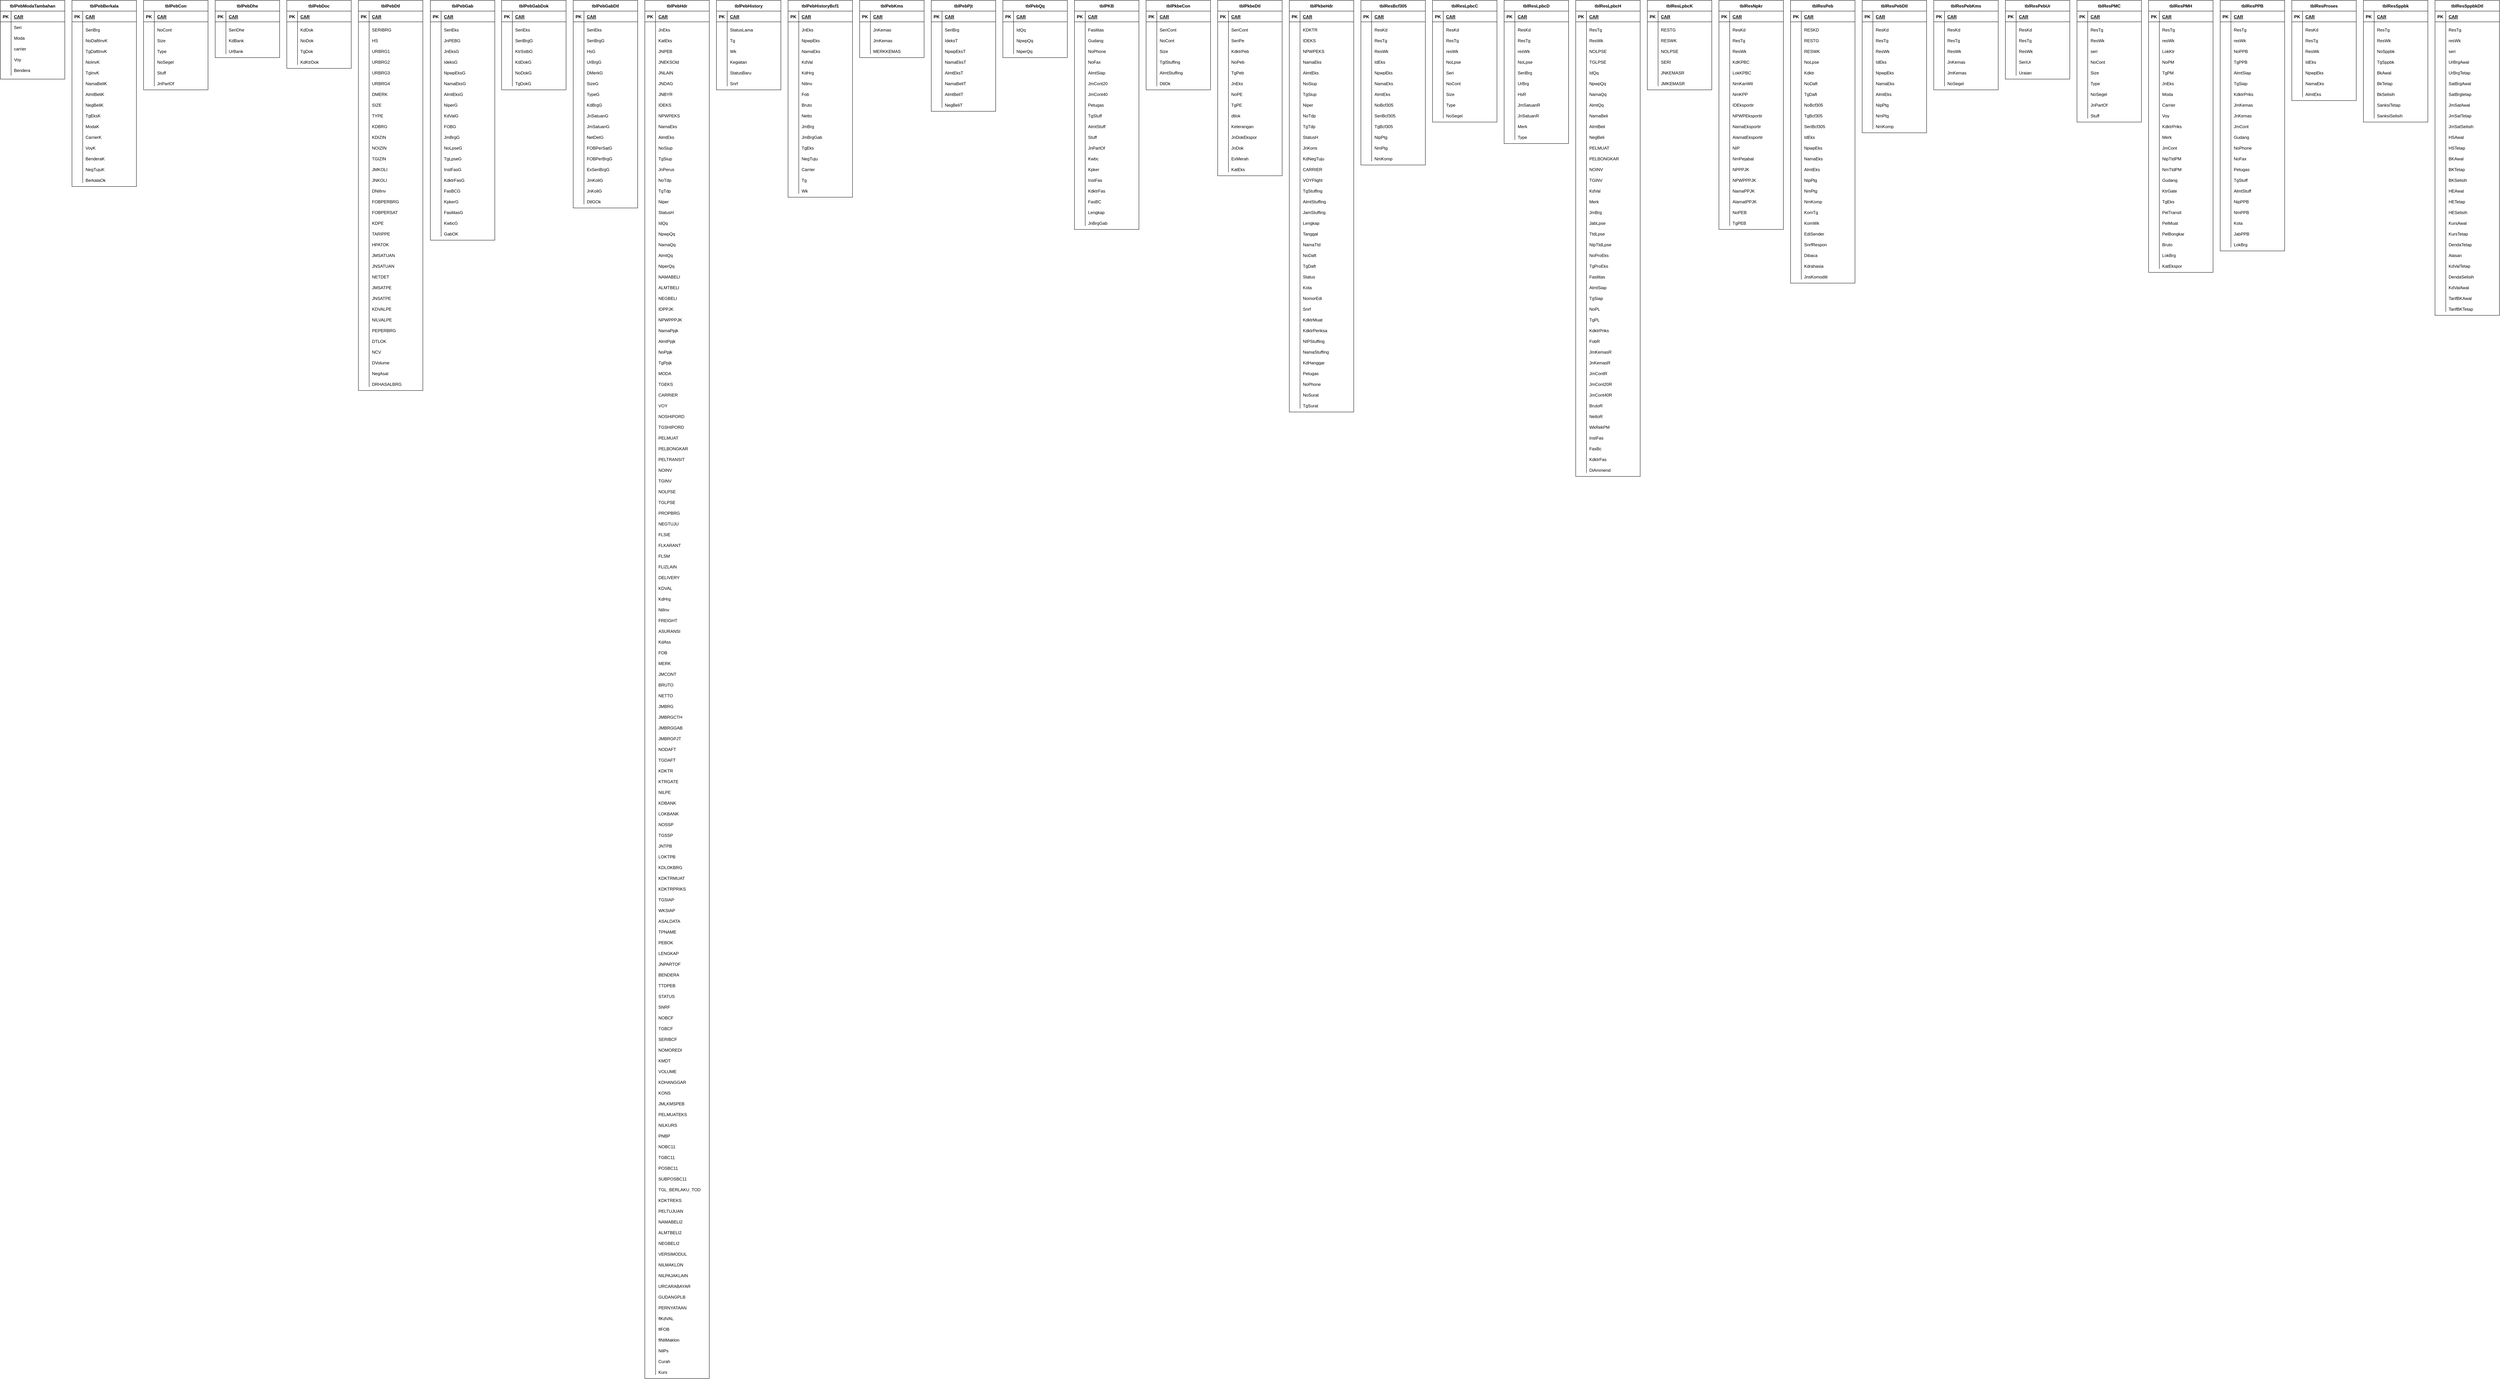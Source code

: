 <mxfile version="15.2.7" type="github">
  <diagram id="baU_Jcyu-7falfqehOVd" name="Page-1">
    <mxGraphModel dx="1108" dy="412" grid="1" gridSize="10" guides="1" tooltips="1" connect="1" arrows="1" fold="1" page="1" pageScale="1" pageWidth="827" pageHeight="1169" math="0" shadow="0">
      <root>
        <mxCell id="0" />
        <mxCell id="1" parent="0" />
        <mxCell id="pGpdINTlfnwhLV8Ruurr-1" value="&#xa;  tblPebModaTambahan&#xa;" style="shape=table;startSize=30;container=1;collapsible=1;childLayout=tableLayout;fixedRows=1;rowLines=0;fontStyle=1;align=center;resizeLast=1;" parent="1" vertex="1">
          <mxGeometry x="40" y="40" width="180" height="220" as="geometry" />
        </mxCell>
        <mxCell id="pGpdINTlfnwhLV8Ruurr-2" value="" style="shape=partialRectangle;collapsible=0;dropTarget=0;pointerEvents=0;fillColor=none;top=0;left=0;bottom=1;right=0;points=[[0,0.5],[1,0.5]];portConstraint=eastwest;" parent="pGpdINTlfnwhLV8Ruurr-1" vertex="1">
          <mxGeometry y="30" width="180" height="30" as="geometry" />
        </mxCell>
        <mxCell id="pGpdINTlfnwhLV8Ruurr-3" value="PK" style="shape=partialRectangle;connectable=0;fillColor=none;top=0;left=0;bottom=0;right=0;fontStyle=1;overflow=hidden;" parent="pGpdINTlfnwhLV8Ruurr-2" vertex="1">
          <mxGeometry width="30" height="30" as="geometry" />
        </mxCell>
        <mxCell id="pGpdINTlfnwhLV8Ruurr-4" value="CAR" style="shape=partialRectangle;connectable=0;fillColor=none;top=0;left=0;bottom=0;right=0;align=left;spacingLeft=6;fontStyle=5;overflow=hidden;" parent="pGpdINTlfnwhLV8Ruurr-2" vertex="1">
          <mxGeometry x="30" width="150" height="30" as="geometry" />
        </mxCell>
        <mxCell id="pGpdINTlfnwhLV8Ruurr-5" value="" style="shape=partialRectangle;collapsible=0;dropTarget=0;pointerEvents=0;fillColor=none;top=0;left=0;bottom=0;right=0;points=[[0,0.5],[1,0.5]];portConstraint=eastwest;" parent="pGpdINTlfnwhLV8Ruurr-1" vertex="1">
          <mxGeometry y="60" width="180" height="30" as="geometry" />
        </mxCell>
        <mxCell id="pGpdINTlfnwhLV8Ruurr-6" value="" style="shape=partialRectangle;connectable=0;fillColor=none;top=0;left=0;bottom=0;right=0;editable=1;overflow=hidden;" parent="pGpdINTlfnwhLV8Ruurr-5" vertex="1">
          <mxGeometry width="30" height="30" as="geometry" />
        </mxCell>
        <mxCell id="pGpdINTlfnwhLV8Ruurr-7" value="Seri" style="shape=partialRectangle;connectable=0;fillColor=none;top=0;left=0;bottom=0;right=0;align=left;spacingLeft=6;overflow=hidden;" parent="pGpdINTlfnwhLV8Ruurr-5" vertex="1">
          <mxGeometry x="30" width="150" height="30" as="geometry" />
        </mxCell>
        <mxCell id="pGpdINTlfnwhLV8Ruurr-8" value="" style="shape=partialRectangle;collapsible=0;dropTarget=0;pointerEvents=0;fillColor=none;top=0;left=0;bottom=0;right=0;points=[[0,0.5],[1,0.5]];portConstraint=eastwest;" parent="pGpdINTlfnwhLV8Ruurr-1" vertex="1">
          <mxGeometry y="90" width="180" height="30" as="geometry" />
        </mxCell>
        <mxCell id="pGpdINTlfnwhLV8Ruurr-9" value="" style="shape=partialRectangle;connectable=0;fillColor=none;top=0;left=0;bottom=0;right=0;editable=1;overflow=hidden;" parent="pGpdINTlfnwhLV8Ruurr-8" vertex="1">
          <mxGeometry width="30" height="30" as="geometry" />
        </mxCell>
        <mxCell id="pGpdINTlfnwhLV8Ruurr-10" value="Moda" style="shape=partialRectangle;connectable=0;fillColor=none;top=0;left=0;bottom=0;right=0;align=left;spacingLeft=6;overflow=hidden;" parent="pGpdINTlfnwhLV8Ruurr-8" vertex="1">
          <mxGeometry x="30" width="150" height="30" as="geometry" />
        </mxCell>
        <mxCell id="pGpdINTlfnwhLV8Ruurr-11" value="" style="shape=partialRectangle;collapsible=0;dropTarget=0;pointerEvents=0;fillColor=none;top=0;left=0;bottom=0;right=0;points=[[0,0.5],[1,0.5]];portConstraint=eastwest;" parent="pGpdINTlfnwhLV8Ruurr-1" vertex="1">
          <mxGeometry y="120" width="180" height="30" as="geometry" />
        </mxCell>
        <mxCell id="pGpdINTlfnwhLV8Ruurr-12" value="" style="shape=partialRectangle;connectable=0;fillColor=none;top=0;left=0;bottom=0;right=0;editable=1;overflow=hidden;" parent="pGpdINTlfnwhLV8Ruurr-11" vertex="1">
          <mxGeometry width="30" height="30" as="geometry" />
        </mxCell>
        <mxCell id="pGpdINTlfnwhLV8Ruurr-13" value="carrier" style="shape=partialRectangle;connectable=0;fillColor=none;top=0;left=0;bottom=0;right=0;align=left;spacingLeft=6;overflow=hidden;" parent="pGpdINTlfnwhLV8Ruurr-11" vertex="1">
          <mxGeometry x="30" width="150" height="30" as="geometry" />
        </mxCell>
        <mxCell id="pGpdINTlfnwhLV8Ruurr-14" value="" style="shape=partialRectangle;collapsible=0;dropTarget=0;pointerEvents=0;fillColor=none;top=0;left=0;bottom=0;right=0;points=[[0,0.5],[1,0.5]];portConstraint=eastwest;" parent="pGpdINTlfnwhLV8Ruurr-1" vertex="1">
          <mxGeometry y="150" width="180" height="30" as="geometry" />
        </mxCell>
        <mxCell id="pGpdINTlfnwhLV8Ruurr-15" value="" style="shape=partialRectangle;connectable=0;fillColor=none;top=0;left=0;bottom=0;right=0;editable=1;overflow=hidden;" parent="pGpdINTlfnwhLV8Ruurr-14" vertex="1">
          <mxGeometry width="30" height="30" as="geometry" />
        </mxCell>
        <mxCell id="pGpdINTlfnwhLV8Ruurr-16" value="Voy" style="shape=partialRectangle;connectable=0;fillColor=none;top=0;left=0;bottom=0;right=0;align=left;spacingLeft=6;overflow=hidden;" parent="pGpdINTlfnwhLV8Ruurr-14" vertex="1">
          <mxGeometry x="30" width="150" height="30" as="geometry" />
        </mxCell>
        <mxCell id="pGpdINTlfnwhLV8Ruurr-17" value="" style="shape=partialRectangle;collapsible=0;dropTarget=0;pointerEvents=0;fillColor=none;top=0;left=0;bottom=0;right=0;points=[[0,0.5],[1,0.5]];portConstraint=eastwest;" parent="pGpdINTlfnwhLV8Ruurr-1" vertex="1">
          <mxGeometry y="180" width="180" height="30" as="geometry" />
        </mxCell>
        <mxCell id="pGpdINTlfnwhLV8Ruurr-18" value="" style="shape=partialRectangle;connectable=0;fillColor=none;top=0;left=0;bottom=0;right=0;editable=1;overflow=hidden;" parent="pGpdINTlfnwhLV8Ruurr-17" vertex="1">
          <mxGeometry width="30" height="30" as="geometry" />
        </mxCell>
        <mxCell id="pGpdINTlfnwhLV8Ruurr-19" value="Bendera" style="shape=partialRectangle;connectable=0;fillColor=none;top=0;left=0;bottom=0;right=0;align=left;spacingLeft=6;overflow=hidden;" parent="pGpdINTlfnwhLV8Ruurr-17" vertex="1">
          <mxGeometry x="30" width="150" height="30" as="geometry" />
        </mxCell>
        <mxCell id="pGpdINTlfnwhLV8Ruurr-23" value="&#xa;  tblPebBerkala&#xa;" style="shape=table;startSize=30;container=1;collapsible=1;childLayout=tableLayout;fixedRows=1;rowLines=0;fontStyle=1;align=center;resizeLast=1;" parent="1" vertex="1">
          <mxGeometry x="240" y="40" width="180" height="520" as="geometry" />
        </mxCell>
        <mxCell id="pGpdINTlfnwhLV8Ruurr-24" value="" style="shape=partialRectangle;collapsible=0;dropTarget=0;pointerEvents=0;fillColor=none;top=0;left=0;bottom=1;right=0;points=[[0,0.5],[1,0.5]];portConstraint=eastwest;" parent="pGpdINTlfnwhLV8Ruurr-23" vertex="1">
          <mxGeometry y="30" width="180" height="30" as="geometry" />
        </mxCell>
        <mxCell id="pGpdINTlfnwhLV8Ruurr-25" value="PK" style="shape=partialRectangle;connectable=0;fillColor=none;top=0;left=0;bottom=0;right=0;fontStyle=1;overflow=hidden;" parent="pGpdINTlfnwhLV8Ruurr-24" vertex="1">
          <mxGeometry width="30" height="30" as="geometry" />
        </mxCell>
        <mxCell id="pGpdINTlfnwhLV8Ruurr-26" value="CAR" style="shape=partialRectangle;connectable=0;fillColor=none;top=0;left=0;bottom=0;right=0;align=left;spacingLeft=6;fontStyle=5;overflow=hidden;" parent="pGpdINTlfnwhLV8Ruurr-24" vertex="1">
          <mxGeometry x="30" width="150" height="30" as="geometry" />
        </mxCell>
        <mxCell id="pGpdINTlfnwhLV8Ruurr-27" value="" style="shape=partialRectangle;collapsible=0;dropTarget=0;pointerEvents=0;fillColor=none;top=0;left=0;bottom=0;right=0;points=[[0,0.5],[1,0.5]];portConstraint=eastwest;" parent="pGpdINTlfnwhLV8Ruurr-23" vertex="1">
          <mxGeometry y="60" width="180" height="30" as="geometry" />
        </mxCell>
        <mxCell id="pGpdINTlfnwhLV8Ruurr-28" value="" style="shape=partialRectangle;connectable=0;fillColor=none;top=0;left=0;bottom=0;right=0;editable=1;overflow=hidden;" parent="pGpdINTlfnwhLV8Ruurr-27" vertex="1">
          <mxGeometry width="30" height="30" as="geometry" />
        </mxCell>
        <mxCell id="pGpdINTlfnwhLV8Ruurr-29" value="&#xa;  SeriBrg&#xa;" style="shape=partialRectangle;connectable=0;fillColor=none;top=0;left=0;bottom=0;right=0;align=left;spacingLeft=6;overflow=hidden;" parent="pGpdINTlfnwhLV8Ruurr-27" vertex="1">
          <mxGeometry x="30" width="150" height="30" as="geometry" />
        </mxCell>
        <mxCell id="pGpdINTlfnwhLV8Ruurr-30" value="" style="shape=partialRectangle;collapsible=0;dropTarget=0;pointerEvents=0;fillColor=none;top=0;left=0;bottom=0;right=0;points=[[0,0.5],[1,0.5]];portConstraint=eastwest;" parent="pGpdINTlfnwhLV8Ruurr-23" vertex="1">
          <mxGeometry y="90" width="180" height="30" as="geometry" />
        </mxCell>
        <mxCell id="pGpdINTlfnwhLV8Ruurr-31" value="" style="shape=partialRectangle;connectable=0;fillColor=none;top=0;left=0;bottom=0;right=0;editable=1;overflow=hidden;" parent="pGpdINTlfnwhLV8Ruurr-30" vertex="1">
          <mxGeometry width="30" height="30" as="geometry" />
        </mxCell>
        <mxCell id="pGpdINTlfnwhLV8Ruurr-32" value="&#xa;  NoDaftInvK&#xa;" style="shape=partialRectangle;connectable=0;fillColor=none;top=0;left=0;bottom=0;right=0;align=left;spacingLeft=6;overflow=hidden;" parent="pGpdINTlfnwhLV8Ruurr-30" vertex="1">
          <mxGeometry x="30" width="150" height="30" as="geometry" />
        </mxCell>
        <mxCell id="pGpdINTlfnwhLV8Ruurr-33" value="" style="shape=partialRectangle;collapsible=0;dropTarget=0;pointerEvents=0;fillColor=none;top=0;left=0;bottom=0;right=0;points=[[0,0.5],[1,0.5]];portConstraint=eastwest;" parent="pGpdINTlfnwhLV8Ruurr-23" vertex="1">
          <mxGeometry y="120" width="180" height="30" as="geometry" />
        </mxCell>
        <mxCell id="pGpdINTlfnwhLV8Ruurr-34" value="" style="shape=partialRectangle;connectable=0;fillColor=none;top=0;left=0;bottom=0;right=0;editable=1;overflow=hidden;" parent="pGpdINTlfnwhLV8Ruurr-33" vertex="1">
          <mxGeometry width="30" height="30" as="geometry" />
        </mxCell>
        <mxCell id="pGpdINTlfnwhLV8Ruurr-35" value="&#xa;  TgDaftInvK&#xa;" style="shape=partialRectangle;connectable=0;fillColor=none;top=0;left=0;bottom=0;right=0;align=left;spacingLeft=6;overflow=hidden;" parent="pGpdINTlfnwhLV8Ruurr-33" vertex="1">
          <mxGeometry x="30" width="150" height="30" as="geometry" />
        </mxCell>
        <mxCell id="pGpdINTlfnwhLV8Ruurr-36" value="" style="shape=partialRectangle;collapsible=0;dropTarget=0;pointerEvents=0;fillColor=none;top=0;left=0;bottom=0;right=0;points=[[0,0.5],[1,0.5]];portConstraint=eastwest;" parent="pGpdINTlfnwhLV8Ruurr-23" vertex="1">
          <mxGeometry y="150" width="180" height="30" as="geometry" />
        </mxCell>
        <mxCell id="pGpdINTlfnwhLV8Ruurr-37" value="" style="shape=partialRectangle;connectable=0;fillColor=none;top=0;left=0;bottom=0;right=0;editable=1;overflow=hidden;" parent="pGpdINTlfnwhLV8Ruurr-36" vertex="1">
          <mxGeometry width="30" height="30" as="geometry" />
        </mxCell>
        <mxCell id="pGpdINTlfnwhLV8Ruurr-38" value="&#xa;  NoInvK&#xa;" style="shape=partialRectangle;connectable=0;fillColor=none;top=0;left=0;bottom=0;right=0;align=left;spacingLeft=6;overflow=hidden;" parent="pGpdINTlfnwhLV8Ruurr-36" vertex="1">
          <mxGeometry x="30" width="150" height="30" as="geometry" />
        </mxCell>
        <mxCell id="pGpdINTlfnwhLV8Ruurr-39" value="" style="shape=partialRectangle;collapsible=0;dropTarget=0;pointerEvents=0;fillColor=none;top=0;left=0;bottom=0;right=0;points=[[0,0.5],[1,0.5]];portConstraint=eastwest;" parent="pGpdINTlfnwhLV8Ruurr-23" vertex="1">
          <mxGeometry y="180" width="180" height="30" as="geometry" />
        </mxCell>
        <mxCell id="pGpdINTlfnwhLV8Ruurr-40" value="" style="shape=partialRectangle;connectable=0;fillColor=none;top=0;left=0;bottom=0;right=0;editable=1;overflow=hidden;" parent="pGpdINTlfnwhLV8Ruurr-39" vertex="1">
          <mxGeometry width="30" height="30" as="geometry" />
        </mxCell>
        <mxCell id="pGpdINTlfnwhLV8Ruurr-41" value="&#xa;  TgInvK&#xa;" style="shape=partialRectangle;connectable=0;fillColor=none;top=0;left=0;bottom=0;right=0;align=left;spacingLeft=6;overflow=hidden;" parent="pGpdINTlfnwhLV8Ruurr-39" vertex="1">
          <mxGeometry x="30" width="150" height="30" as="geometry" />
        </mxCell>
        <mxCell id="pGpdINTlfnwhLV8Ruurr-42" value="" style="shape=partialRectangle;collapsible=0;dropTarget=0;pointerEvents=0;fillColor=none;top=0;left=0;bottom=0;right=0;points=[[0,0.5],[1,0.5]];portConstraint=eastwest;" parent="pGpdINTlfnwhLV8Ruurr-23" vertex="1">
          <mxGeometry y="210" width="180" height="30" as="geometry" />
        </mxCell>
        <mxCell id="pGpdINTlfnwhLV8Ruurr-43" value="" style="shape=partialRectangle;connectable=0;fillColor=none;top=0;left=0;bottom=0;right=0;editable=1;overflow=hidden;" parent="pGpdINTlfnwhLV8Ruurr-42" vertex="1">
          <mxGeometry width="30" height="30" as="geometry" />
        </mxCell>
        <mxCell id="pGpdINTlfnwhLV8Ruurr-44" value="&#xa;  NamaBeliK&#xa;" style="shape=partialRectangle;connectable=0;fillColor=none;top=0;left=0;bottom=0;right=0;align=left;spacingLeft=6;overflow=hidden;" parent="pGpdINTlfnwhLV8Ruurr-42" vertex="1">
          <mxGeometry x="30" width="150" height="30" as="geometry" />
        </mxCell>
        <mxCell id="pGpdINTlfnwhLV8Ruurr-45" value="" style="shape=partialRectangle;collapsible=0;dropTarget=0;pointerEvents=0;fillColor=none;top=0;left=0;bottom=0;right=0;points=[[0,0.5],[1,0.5]];portConstraint=eastwest;" parent="pGpdINTlfnwhLV8Ruurr-23" vertex="1">
          <mxGeometry y="240" width="180" height="30" as="geometry" />
        </mxCell>
        <mxCell id="pGpdINTlfnwhLV8Ruurr-46" value="" style="shape=partialRectangle;connectable=0;fillColor=none;top=0;left=0;bottom=0;right=0;editable=1;overflow=hidden;" parent="pGpdINTlfnwhLV8Ruurr-45" vertex="1">
          <mxGeometry width="30" height="30" as="geometry" />
        </mxCell>
        <mxCell id="pGpdINTlfnwhLV8Ruurr-47" value="&#xa;  AlmtBeliK&#xa;" style="shape=partialRectangle;connectable=0;fillColor=none;top=0;left=0;bottom=0;right=0;align=left;spacingLeft=6;overflow=hidden;" parent="pGpdINTlfnwhLV8Ruurr-45" vertex="1">
          <mxGeometry x="30" width="150" height="30" as="geometry" />
        </mxCell>
        <mxCell id="pGpdINTlfnwhLV8Ruurr-48" value="" style="shape=partialRectangle;collapsible=0;dropTarget=0;pointerEvents=0;fillColor=none;top=0;left=0;bottom=0;right=0;points=[[0,0.5],[1,0.5]];portConstraint=eastwest;" parent="pGpdINTlfnwhLV8Ruurr-23" vertex="1">
          <mxGeometry y="270" width="180" height="30" as="geometry" />
        </mxCell>
        <mxCell id="pGpdINTlfnwhLV8Ruurr-49" value="" style="shape=partialRectangle;connectable=0;fillColor=none;top=0;left=0;bottom=0;right=0;editable=1;overflow=hidden;" parent="pGpdINTlfnwhLV8Ruurr-48" vertex="1">
          <mxGeometry width="30" height="30" as="geometry" />
        </mxCell>
        <mxCell id="pGpdINTlfnwhLV8Ruurr-50" value="&#xa;  NegBeliK&#xa;" style="shape=partialRectangle;connectable=0;fillColor=none;top=0;left=0;bottom=0;right=0;align=left;spacingLeft=6;overflow=hidden;" parent="pGpdINTlfnwhLV8Ruurr-48" vertex="1">
          <mxGeometry x="30" width="150" height="30" as="geometry" />
        </mxCell>
        <mxCell id="pGpdINTlfnwhLV8Ruurr-51" value="" style="shape=partialRectangle;collapsible=0;dropTarget=0;pointerEvents=0;fillColor=none;top=0;left=0;bottom=0;right=0;points=[[0,0.5],[1,0.5]];portConstraint=eastwest;" parent="pGpdINTlfnwhLV8Ruurr-23" vertex="1">
          <mxGeometry y="300" width="180" height="30" as="geometry" />
        </mxCell>
        <mxCell id="pGpdINTlfnwhLV8Ruurr-52" value="" style="shape=partialRectangle;connectable=0;fillColor=none;top=0;left=0;bottom=0;right=0;editable=1;overflow=hidden;" parent="pGpdINTlfnwhLV8Ruurr-51" vertex="1">
          <mxGeometry width="30" height="30" as="geometry" />
        </mxCell>
        <mxCell id="pGpdINTlfnwhLV8Ruurr-53" value="&#xa;  TgEksK&#xa;" style="shape=partialRectangle;connectable=0;fillColor=none;top=0;left=0;bottom=0;right=0;align=left;spacingLeft=6;overflow=hidden;" parent="pGpdINTlfnwhLV8Ruurr-51" vertex="1">
          <mxGeometry x="30" width="150" height="30" as="geometry" />
        </mxCell>
        <mxCell id="pGpdINTlfnwhLV8Ruurr-54" value="" style="shape=partialRectangle;collapsible=0;dropTarget=0;pointerEvents=0;fillColor=none;top=0;left=0;bottom=0;right=0;points=[[0,0.5],[1,0.5]];portConstraint=eastwest;" parent="pGpdINTlfnwhLV8Ruurr-23" vertex="1">
          <mxGeometry y="330" width="180" height="30" as="geometry" />
        </mxCell>
        <mxCell id="pGpdINTlfnwhLV8Ruurr-55" value="" style="shape=partialRectangle;connectable=0;fillColor=none;top=0;left=0;bottom=0;right=0;editable=1;overflow=hidden;" parent="pGpdINTlfnwhLV8Ruurr-54" vertex="1">
          <mxGeometry width="30" height="30" as="geometry" />
        </mxCell>
        <mxCell id="pGpdINTlfnwhLV8Ruurr-56" value="&#xa;  ModaK&#xa;" style="shape=partialRectangle;connectable=0;fillColor=none;top=0;left=0;bottom=0;right=0;align=left;spacingLeft=6;overflow=hidden;" parent="pGpdINTlfnwhLV8Ruurr-54" vertex="1">
          <mxGeometry x="30" width="150" height="30" as="geometry" />
        </mxCell>
        <mxCell id="pGpdINTlfnwhLV8Ruurr-57" value="" style="shape=partialRectangle;collapsible=0;dropTarget=0;pointerEvents=0;fillColor=none;top=0;left=0;bottom=0;right=0;points=[[0,0.5],[1,0.5]];portConstraint=eastwest;" parent="pGpdINTlfnwhLV8Ruurr-23" vertex="1">
          <mxGeometry y="360" width="180" height="30" as="geometry" />
        </mxCell>
        <mxCell id="pGpdINTlfnwhLV8Ruurr-58" value="" style="shape=partialRectangle;connectable=0;fillColor=none;top=0;left=0;bottom=0;right=0;editable=1;overflow=hidden;" parent="pGpdINTlfnwhLV8Ruurr-57" vertex="1">
          <mxGeometry width="30" height="30" as="geometry" />
        </mxCell>
        <mxCell id="pGpdINTlfnwhLV8Ruurr-59" value="&#xa;  CarrierK&#xa;" style="shape=partialRectangle;connectable=0;fillColor=none;top=0;left=0;bottom=0;right=0;align=left;spacingLeft=6;overflow=hidden;" parent="pGpdINTlfnwhLV8Ruurr-57" vertex="1">
          <mxGeometry x="30" width="150" height="30" as="geometry" />
        </mxCell>
        <mxCell id="pGpdINTlfnwhLV8Ruurr-60" value="" style="shape=partialRectangle;collapsible=0;dropTarget=0;pointerEvents=0;fillColor=none;top=0;left=0;bottom=0;right=0;points=[[0,0.5],[1,0.5]];portConstraint=eastwest;" parent="pGpdINTlfnwhLV8Ruurr-23" vertex="1">
          <mxGeometry y="390" width="180" height="30" as="geometry" />
        </mxCell>
        <mxCell id="pGpdINTlfnwhLV8Ruurr-61" value="" style="shape=partialRectangle;connectable=0;fillColor=none;top=0;left=0;bottom=0;right=0;editable=1;overflow=hidden;" parent="pGpdINTlfnwhLV8Ruurr-60" vertex="1">
          <mxGeometry width="30" height="30" as="geometry" />
        </mxCell>
        <mxCell id="pGpdINTlfnwhLV8Ruurr-62" value="&#xa;  VoyK&#xa;" style="shape=partialRectangle;connectable=0;fillColor=none;top=0;left=0;bottom=0;right=0;align=left;spacingLeft=6;overflow=hidden;" parent="pGpdINTlfnwhLV8Ruurr-60" vertex="1">
          <mxGeometry x="30" width="150" height="30" as="geometry" />
        </mxCell>
        <mxCell id="pGpdINTlfnwhLV8Ruurr-63" value="" style="shape=partialRectangle;collapsible=0;dropTarget=0;pointerEvents=0;fillColor=none;top=0;left=0;bottom=0;right=0;points=[[0,0.5],[1,0.5]];portConstraint=eastwest;" parent="pGpdINTlfnwhLV8Ruurr-23" vertex="1">
          <mxGeometry y="420" width="180" height="30" as="geometry" />
        </mxCell>
        <mxCell id="pGpdINTlfnwhLV8Ruurr-64" value="" style="shape=partialRectangle;connectable=0;fillColor=none;top=0;left=0;bottom=0;right=0;editable=1;overflow=hidden;" parent="pGpdINTlfnwhLV8Ruurr-63" vertex="1">
          <mxGeometry width="30" height="30" as="geometry" />
        </mxCell>
        <mxCell id="pGpdINTlfnwhLV8Ruurr-65" value="&#xa;  BenderaK&#xa;" style="shape=partialRectangle;connectable=0;fillColor=none;top=0;left=0;bottom=0;right=0;align=left;spacingLeft=6;overflow=hidden;" parent="pGpdINTlfnwhLV8Ruurr-63" vertex="1">
          <mxGeometry x="30" width="150" height="30" as="geometry" />
        </mxCell>
        <mxCell id="pGpdINTlfnwhLV8Ruurr-66" value="" style="shape=partialRectangle;collapsible=0;dropTarget=0;pointerEvents=0;fillColor=none;top=0;left=0;bottom=0;right=0;points=[[0,0.5],[1,0.5]];portConstraint=eastwest;" parent="pGpdINTlfnwhLV8Ruurr-23" vertex="1">
          <mxGeometry y="450" width="180" height="30" as="geometry" />
        </mxCell>
        <mxCell id="pGpdINTlfnwhLV8Ruurr-67" value="" style="shape=partialRectangle;connectable=0;fillColor=none;top=0;left=0;bottom=0;right=0;editable=1;overflow=hidden;" parent="pGpdINTlfnwhLV8Ruurr-66" vertex="1">
          <mxGeometry width="30" height="30" as="geometry" />
        </mxCell>
        <mxCell id="pGpdINTlfnwhLV8Ruurr-68" value="&#xa;  NegTujuK&#xa;" style="shape=partialRectangle;connectable=0;fillColor=none;top=0;left=0;bottom=0;right=0;align=left;spacingLeft=6;overflow=hidden;" parent="pGpdINTlfnwhLV8Ruurr-66" vertex="1">
          <mxGeometry x="30" width="150" height="30" as="geometry" />
        </mxCell>
        <mxCell id="pGpdINTlfnwhLV8Ruurr-69" value="" style="shape=partialRectangle;collapsible=0;dropTarget=0;pointerEvents=0;fillColor=none;top=0;left=0;bottom=0;right=0;points=[[0,0.5],[1,0.5]];portConstraint=eastwest;" parent="pGpdINTlfnwhLV8Ruurr-23" vertex="1">
          <mxGeometry y="480" width="180" height="30" as="geometry" />
        </mxCell>
        <mxCell id="pGpdINTlfnwhLV8Ruurr-70" value="" style="shape=partialRectangle;connectable=0;fillColor=none;top=0;left=0;bottom=0;right=0;editable=1;overflow=hidden;" parent="pGpdINTlfnwhLV8Ruurr-69" vertex="1">
          <mxGeometry width="30" height="30" as="geometry" />
        </mxCell>
        <mxCell id="pGpdINTlfnwhLV8Ruurr-71" value="&#xa;  BerkalaOk&#xa;" style="shape=partialRectangle;connectable=0;fillColor=none;top=0;left=0;bottom=0;right=0;align=left;spacingLeft=6;overflow=hidden;" parent="pGpdINTlfnwhLV8Ruurr-69" vertex="1">
          <mxGeometry x="30" width="150" height="30" as="geometry" />
        </mxCell>
        <mxCell id="pGpdINTlfnwhLV8Ruurr-72" value="&#xa;  tblPebCon&#xa;" style="shape=table;startSize=30;container=1;collapsible=1;childLayout=tableLayout;fixedRows=1;rowLines=0;fontStyle=1;align=center;resizeLast=1;" parent="1" vertex="1">
          <mxGeometry x="440" y="40" width="180" height="250" as="geometry" />
        </mxCell>
        <mxCell id="pGpdINTlfnwhLV8Ruurr-73" value="" style="shape=partialRectangle;collapsible=0;dropTarget=0;pointerEvents=0;fillColor=none;top=0;left=0;bottom=1;right=0;points=[[0,0.5],[1,0.5]];portConstraint=eastwest;" parent="pGpdINTlfnwhLV8Ruurr-72" vertex="1">
          <mxGeometry y="30" width="180" height="30" as="geometry" />
        </mxCell>
        <mxCell id="pGpdINTlfnwhLV8Ruurr-74" value="PK" style="shape=partialRectangle;connectable=0;fillColor=none;top=0;left=0;bottom=0;right=0;fontStyle=1;overflow=hidden;" parent="pGpdINTlfnwhLV8Ruurr-73" vertex="1">
          <mxGeometry width="30" height="30" as="geometry" />
        </mxCell>
        <mxCell id="pGpdINTlfnwhLV8Ruurr-75" value="CAR" style="shape=partialRectangle;connectable=0;fillColor=none;top=0;left=0;bottom=0;right=0;align=left;spacingLeft=6;fontStyle=5;overflow=hidden;" parent="pGpdINTlfnwhLV8Ruurr-73" vertex="1">
          <mxGeometry x="30" width="150" height="30" as="geometry" />
        </mxCell>
        <mxCell id="pGpdINTlfnwhLV8Ruurr-76" value="" style="shape=partialRectangle;collapsible=0;dropTarget=0;pointerEvents=0;fillColor=none;top=0;left=0;bottom=0;right=0;points=[[0,0.5],[1,0.5]];portConstraint=eastwest;" parent="pGpdINTlfnwhLV8Ruurr-72" vertex="1">
          <mxGeometry y="60" width="180" height="30" as="geometry" />
        </mxCell>
        <mxCell id="pGpdINTlfnwhLV8Ruurr-77" value="" style="shape=partialRectangle;connectable=0;fillColor=none;top=0;left=0;bottom=0;right=0;editable=1;overflow=hidden;" parent="pGpdINTlfnwhLV8Ruurr-76" vertex="1">
          <mxGeometry width="30" height="30" as="geometry" />
        </mxCell>
        <mxCell id="pGpdINTlfnwhLV8Ruurr-78" value="&#xa;  NoCont&#xa;" style="shape=partialRectangle;connectable=0;fillColor=none;top=0;left=0;bottom=0;right=0;align=left;spacingLeft=6;overflow=hidden;" parent="pGpdINTlfnwhLV8Ruurr-76" vertex="1">
          <mxGeometry x="30" width="150" height="30" as="geometry" />
        </mxCell>
        <mxCell id="pGpdINTlfnwhLV8Ruurr-79" value="" style="shape=partialRectangle;collapsible=0;dropTarget=0;pointerEvents=0;fillColor=none;top=0;left=0;bottom=0;right=0;points=[[0,0.5],[1,0.5]];portConstraint=eastwest;" parent="pGpdINTlfnwhLV8Ruurr-72" vertex="1">
          <mxGeometry y="90" width="180" height="30" as="geometry" />
        </mxCell>
        <mxCell id="pGpdINTlfnwhLV8Ruurr-80" value="" style="shape=partialRectangle;connectable=0;fillColor=none;top=0;left=0;bottom=0;right=0;editable=1;overflow=hidden;" parent="pGpdINTlfnwhLV8Ruurr-79" vertex="1">
          <mxGeometry width="30" height="30" as="geometry" />
        </mxCell>
        <mxCell id="pGpdINTlfnwhLV8Ruurr-81" value="&#xa;  Size&#xa;" style="shape=partialRectangle;connectable=0;fillColor=none;top=0;left=0;bottom=0;right=0;align=left;spacingLeft=6;overflow=hidden;" parent="pGpdINTlfnwhLV8Ruurr-79" vertex="1">
          <mxGeometry x="30" width="150" height="30" as="geometry" />
        </mxCell>
        <mxCell id="pGpdINTlfnwhLV8Ruurr-82" value="" style="shape=partialRectangle;collapsible=0;dropTarget=0;pointerEvents=0;fillColor=none;top=0;left=0;bottom=0;right=0;points=[[0,0.5],[1,0.5]];portConstraint=eastwest;" parent="pGpdINTlfnwhLV8Ruurr-72" vertex="1">
          <mxGeometry y="120" width="180" height="30" as="geometry" />
        </mxCell>
        <mxCell id="pGpdINTlfnwhLV8Ruurr-83" value="" style="shape=partialRectangle;connectable=0;fillColor=none;top=0;left=0;bottom=0;right=0;editable=1;overflow=hidden;" parent="pGpdINTlfnwhLV8Ruurr-82" vertex="1">
          <mxGeometry width="30" height="30" as="geometry" />
        </mxCell>
        <mxCell id="pGpdINTlfnwhLV8Ruurr-84" value="&#xa;  Type&#xa;" style="shape=partialRectangle;connectable=0;fillColor=none;top=0;left=0;bottom=0;right=0;align=left;spacingLeft=6;overflow=hidden;" parent="pGpdINTlfnwhLV8Ruurr-82" vertex="1">
          <mxGeometry x="30" width="150" height="30" as="geometry" />
        </mxCell>
        <mxCell id="pGpdINTlfnwhLV8Ruurr-85" value="" style="shape=partialRectangle;collapsible=0;dropTarget=0;pointerEvents=0;fillColor=none;top=0;left=0;bottom=0;right=0;points=[[0,0.5],[1,0.5]];portConstraint=eastwest;" parent="pGpdINTlfnwhLV8Ruurr-72" vertex="1">
          <mxGeometry y="150" width="180" height="30" as="geometry" />
        </mxCell>
        <mxCell id="pGpdINTlfnwhLV8Ruurr-86" value="" style="shape=partialRectangle;connectable=0;fillColor=none;top=0;left=0;bottom=0;right=0;editable=1;overflow=hidden;" parent="pGpdINTlfnwhLV8Ruurr-85" vertex="1">
          <mxGeometry width="30" height="30" as="geometry" />
        </mxCell>
        <mxCell id="pGpdINTlfnwhLV8Ruurr-87" value="&#xa;  NoSegel&#xa;" style="shape=partialRectangle;connectable=0;fillColor=none;top=0;left=0;bottom=0;right=0;align=left;spacingLeft=6;overflow=hidden;" parent="pGpdINTlfnwhLV8Ruurr-85" vertex="1">
          <mxGeometry x="30" width="150" height="30" as="geometry" />
        </mxCell>
        <mxCell id="pGpdINTlfnwhLV8Ruurr-88" value="" style="shape=partialRectangle;collapsible=0;dropTarget=0;pointerEvents=0;fillColor=none;top=0;left=0;bottom=0;right=0;points=[[0,0.5],[1,0.5]];portConstraint=eastwest;" parent="pGpdINTlfnwhLV8Ruurr-72" vertex="1">
          <mxGeometry y="180" width="180" height="30" as="geometry" />
        </mxCell>
        <mxCell id="pGpdINTlfnwhLV8Ruurr-89" value="" style="shape=partialRectangle;connectable=0;fillColor=none;top=0;left=0;bottom=0;right=0;editable=1;overflow=hidden;" parent="pGpdINTlfnwhLV8Ruurr-88" vertex="1">
          <mxGeometry width="30" height="30" as="geometry" />
        </mxCell>
        <mxCell id="pGpdINTlfnwhLV8Ruurr-90" value="&#xa;  Stuff&#xa;" style="shape=partialRectangle;connectable=0;fillColor=none;top=0;left=0;bottom=0;right=0;align=left;spacingLeft=6;overflow=hidden;" parent="pGpdINTlfnwhLV8Ruurr-88" vertex="1">
          <mxGeometry x="30" width="150" height="30" as="geometry" />
        </mxCell>
        <mxCell id="pGpdINTlfnwhLV8Ruurr-91" value="" style="shape=partialRectangle;collapsible=0;dropTarget=0;pointerEvents=0;fillColor=none;top=0;left=0;bottom=0;right=0;points=[[0,0.5],[1,0.5]];portConstraint=eastwest;" parent="pGpdINTlfnwhLV8Ruurr-72" vertex="1">
          <mxGeometry y="210" width="180" height="30" as="geometry" />
        </mxCell>
        <mxCell id="pGpdINTlfnwhLV8Ruurr-92" value="" style="shape=partialRectangle;connectable=0;fillColor=none;top=0;left=0;bottom=0;right=0;editable=1;overflow=hidden;" parent="pGpdINTlfnwhLV8Ruurr-91" vertex="1">
          <mxGeometry width="30" height="30" as="geometry" />
        </mxCell>
        <mxCell id="pGpdINTlfnwhLV8Ruurr-93" value="&#xa;  JnPartOf&#xa;" style="shape=partialRectangle;connectable=0;fillColor=none;top=0;left=0;bottom=0;right=0;align=left;spacingLeft=6;overflow=hidden;" parent="pGpdINTlfnwhLV8Ruurr-91" vertex="1">
          <mxGeometry x="30" width="150" height="30" as="geometry" />
        </mxCell>
        <mxCell id="pGpdINTlfnwhLV8Ruurr-94" value="&#xa;  tblPebDhe&#xa;" style="shape=table;startSize=30;container=1;collapsible=1;childLayout=tableLayout;fixedRows=1;rowLines=0;fontStyle=1;align=center;resizeLast=1;" parent="1" vertex="1">
          <mxGeometry x="640" y="40" width="180" height="160" as="geometry" />
        </mxCell>
        <mxCell id="pGpdINTlfnwhLV8Ruurr-95" value="" style="shape=partialRectangle;collapsible=0;dropTarget=0;pointerEvents=0;fillColor=none;top=0;left=0;bottom=1;right=0;points=[[0,0.5],[1,0.5]];portConstraint=eastwest;" parent="pGpdINTlfnwhLV8Ruurr-94" vertex="1">
          <mxGeometry y="30" width="180" height="30" as="geometry" />
        </mxCell>
        <mxCell id="pGpdINTlfnwhLV8Ruurr-96" value="PK" style="shape=partialRectangle;connectable=0;fillColor=none;top=0;left=0;bottom=0;right=0;fontStyle=1;overflow=hidden;" parent="pGpdINTlfnwhLV8Ruurr-95" vertex="1">
          <mxGeometry width="30" height="30" as="geometry" />
        </mxCell>
        <mxCell id="pGpdINTlfnwhLV8Ruurr-97" value="CAR" style="shape=partialRectangle;connectable=0;fillColor=none;top=0;left=0;bottom=0;right=0;align=left;spacingLeft=6;fontStyle=5;overflow=hidden;" parent="pGpdINTlfnwhLV8Ruurr-95" vertex="1">
          <mxGeometry x="30" width="150" height="30" as="geometry" />
        </mxCell>
        <mxCell id="pGpdINTlfnwhLV8Ruurr-98" value="" style="shape=partialRectangle;collapsible=0;dropTarget=0;pointerEvents=0;fillColor=none;top=0;left=0;bottom=0;right=0;points=[[0,0.5],[1,0.5]];portConstraint=eastwest;" parent="pGpdINTlfnwhLV8Ruurr-94" vertex="1">
          <mxGeometry y="60" width="180" height="30" as="geometry" />
        </mxCell>
        <mxCell id="pGpdINTlfnwhLV8Ruurr-99" value="" style="shape=partialRectangle;connectable=0;fillColor=none;top=0;left=0;bottom=0;right=0;editable=1;overflow=hidden;" parent="pGpdINTlfnwhLV8Ruurr-98" vertex="1">
          <mxGeometry width="30" height="30" as="geometry" />
        </mxCell>
        <mxCell id="pGpdINTlfnwhLV8Ruurr-100" value="&#xa;  SeriDhe&#xa;" style="shape=partialRectangle;connectable=0;fillColor=none;top=0;left=0;bottom=0;right=0;align=left;spacingLeft=6;overflow=hidden;" parent="pGpdINTlfnwhLV8Ruurr-98" vertex="1">
          <mxGeometry x="30" width="150" height="30" as="geometry" />
        </mxCell>
        <mxCell id="pGpdINTlfnwhLV8Ruurr-101" value="" style="shape=partialRectangle;collapsible=0;dropTarget=0;pointerEvents=0;fillColor=none;top=0;left=0;bottom=0;right=0;points=[[0,0.5],[1,0.5]];portConstraint=eastwest;" parent="pGpdINTlfnwhLV8Ruurr-94" vertex="1">
          <mxGeometry y="90" width="180" height="30" as="geometry" />
        </mxCell>
        <mxCell id="pGpdINTlfnwhLV8Ruurr-102" value="" style="shape=partialRectangle;connectable=0;fillColor=none;top=0;left=0;bottom=0;right=0;editable=1;overflow=hidden;" parent="pGpdINTlfnwhLV8Ruurr-101" vertex="1">
          <mxGeometry width="30" height="30" as="geometry" />
        </mxCell>
        <mxCell id="pGpdINTlfnwhLV8Ruurr-103" value="&#xa;  KdBank&#xa;" style="shape=partialRectangle;connectable=0;fillColor=none;top=0;left=0;bottom=0;right=0;align=left;spacingLeft=6;overflow=hidden;" parent="pGpdINTlfnwhLV8Ruurr-101" vertex="1">
          <mxGeometry x="30" width="150" height="30" as="geometry" />
        </mxCell>
        <mxCell id="pGpdINTlfnwhLV8Ruurr-104" value="" style="shape=partialRectangle;collapsible=0;dropTarget=0;pointerEvents=0;fillColor=none;top=0;left=0;bottom=0;right=0;points=[[0,0.5],[1,0.5]];portConstraint=eastwest;" parent="pGpdINTlfnwhLV8Ruurr-94" vertex="1">
          <mxGeometry y="120" width="180" height="30" as="geometry" />
        </mxCell>
        <mxCell id="pGpdINTlfnwhLV8Ruurr-105" value="" style="shape=partialRectangle;connectable=0;fillColor=none;top=0;left=0;bottom=0;right=0;editable=1;overflow=hidden;" parent="pGpdINTlfnwhLV8Ruurr-104" vertex="1">
          <mxGeometry width="30" height="30" as="geometry" />
        </mxCell>
        <mxCell id="pGpdINTlfnwhLV8Ruurr-106" value="&#xa;  UrBank&#xa;" style="shape=partialRectangle;connectable=0;fillColor=none;top=0;left=0;bottom=0;right=0;align=left;spacingLeft=6;overflow=hidden;" parent="pGpdINTlfnwhLV8Ruurr-104" vertex="1">
          <mxGeometry x="30" width="150" height="30" as="geometry" />
        </mxCell>
        <mxCell id="pGpdINTlfnwhLV8Ruurr-114" value="&#xa;  tblPebDoc&#xa;" style="shape=table;startSize=30;container=1;collapsible=1;childLayout=tableLayout;fixedRows=1;rowLines=0;fontStyle=1;align=center;resizeLast=1;" parent="1" vertex="1">
          <mxGeometry x="840" y="40" width="180" height="190" as="geometry" />
        </mxCell>
        <mxCell id="pGpdINTlfnwhLV8Ruurr-115" value="" style="shape=partialRectangle;collapsible=0;dropTarget=0;pointerEvents=0;fillColor=none;top=0;left=0;bottom=1;right=0;points=[[0,0.5],[1,0.5]];portConstraint=eastwest;" parent="pGpdINTlfnwhLV8Ruurr-114" vertex="1">
          <mxGeometry y="30" width="180" height="30" as="geometry" />
        </mxCell>
        <mxCell id="pGpdINTlfnwhLV8Ruurr-116" value="PK" style="shape=partialRectangle;connectable=0;fillColor=none;top=0;left=0;bottom=0;right=0;fontStyle=1;overflow=hidden;" parent="pGpdINTlfnwhLV8Ruurr-115" vertex="1">
          <mxGeometry width="30" height="30" as="geometry" />
        </mxCell>
        <mxCell id="pGpdINTlfnwhLV8Ruurr-117" value="CAR" style="shape=partialRectangle;connectable=0;fillColor=none;top=0;left=0;bottom=0;right=0;align=left;spacingLeft=6;fontStyle=5;overflow=hidden;" parent="pGpdINTlfnwhLV8Ruurr-115" vertex="1">
          <mxGeometry x="30" width="150" height="30" as="geometry" />
        </mxCell>
        <mxCell id="pGpdINTlfnwhLV8Ruurr-118" value="" style="shape=partialRectangle;collapsible=0;dropTarget=0;pointerEvents=0;fillColor=none;top=0;left=0;bottom=0;right=0;points=[[0,0.5],[1,0.5]];portConstraint=eastwest;" parent="pGpdINTlfnwhLV8Ruurr-114" vertex="1">
          <mxGeometry y="60" width="180" height="30" as="geometry" />
        </mxCell>
        <mxCell id="pGpdINTlfnwhLV8Ruurr-119" value="" style="shape=partialRectangle;connectable=0;fillColor=none;top=0;left=0;bottom=0;right=0;editable=1;overflow=hidden;" parent="pGpdINTlfnwhLV8Ruurr-118" vertex="1">
          <mxGeometry width="30" height="30" as="geometry" />
        </mxCell>
        <mxCell id="pGpdINTlfnwhLV8Ruurr-120" value="&#xa;  KdDok&#xa;" style="shape=partialRectangle;connectable=0;fillColor=none;top=0;left=0;bottom=0;right=0;align=left;spacingLeft=6;overflow=hidden;" parent="pGpdINTlfnwhLV8Ruurr-118" vertex="1">
          <mxGeometry x="30" width="150" height="30" as="geometry" />
        </mxCell>
        <mxCell id="pGpdINTlfnwhLV8Ruurr-121" value="" style="shape=partialRectangle;collapsible=0;dropTarget=0;pointerEvents=0;fillColor=none;top=0;left=0;bottom=0;right=0;points=[[0,0.5],[1,0.5]];portConstraint=eastwest;" parent="pGpdINTlfnwhLV8Ruurr-114" vertex="1">
          <mxGeometry y="90" width="180" height="30" as="geometry" />
        </mxCell>
        <mxCell id="pGpdINTlfnwhLV8Ruurr-122" value="" style="shape=partialRectangle;connectable=0;fillColor=none;top=0;left=0;bottom=0;right=0;editable=1;overflow=hidden;" parent="pGpdINTlfnwhLV8Ruurr-121" vertex="1">
          <mxGeometry width="30" height="30" as="geometry" />
        </mxCell>
        <mxCell id="pGpdINTlfnwhLV8Ruurr-123" value="&#xa;  NoDok&#xa;" style="shape=partialRectangle;connectable=0;fillColor=none;top=0;left=0;bottom=0;right=0;align=left;spacingLeft=6;overflow=hidden;" parent="pGpdINTlfnwhLV8Ruurr-121" vertex="1">
          <mxGeometry x="30" width="150" height="30" as="geometry" />
        </mxCell>
        <mxCell id="pGpdINTlfnwhLV8Ruurr-124" value="" style="shape=partialRectangle;collapsible=0;dropTarget=0;pointerEvents=0;fillColor=none;top=0;left=0;bottom=0;right=0;points=[[0,0.5],[1,0.5]];portConstraint=eastwest;" parent="pGpdINTlfnwhLV8Ruurr-114" vertex="1">
          <mxGeometry y="120" width="180" height="30" as="geometry" />
        </mxCell>
        <mxCell id="pGpdINTlfnwhLV8Ruurr-125" value="" style="shape=partialRectangle;connectable=0;fillColor=none;top=0;left=0;bottom=0;right=0;editable=1;overflow=hidden;" parent="pGpdINTlfnwhLV8Ruurr-124" vertex="1">
          <mxGeometry width="30" height="30" as="geometry" />
        </mxCell>
        <mxCell id="pGpdINTlfnwhLV8Ruurr-126" value="&#xa;  TgDok&#xa;" style="shape=partialRectangle;connectable=0;fillColor=none;top=0;left=0;bottom=0;right=0;align=left;spacingLeft=6;overflow=hidden;" parent="pGpdINTlfnwhLV8Ruurr-124" vertex="1">
          <mxGeometry x="30" width="150" height="30" as="geometry" />
        </mxCell>
        <mxCell id="pGpdINTlfnwhLV8Ruurr-127" value="" style="shape=partialRectangle;collapsible=0;dropTarget=0;pointerEvents=0;fillColor=none;top=0;left=0;bottom=0;right=0;points=[[0,0.5],[1,0.5]];portConstraint=eastwest;" parent="pGpdINTlfnwhLV8Ruurr-114" vertex="1">
          <mxGeometry y="150" width="180" height="30" as="geometry" />
        </mxCell>
        <mxCell id="pGpdINTlfnwhLV8Ruurr-128" value="" style="shape=partialRectangle;connectable=0;fillColor=none;top=0;left=0;bottom=0;right=0;editable=1;overflow=hidden;" parent="pGpdINTlfnwhLV8Ruurr-127" vertex="1">
          <mxGeometry width="30" height="30" as="geometry" />
        </mxCell>
        <mxCell id="pGpdINTlfnwhLV8Ruurr-129" value="&#xa;  KdKtrDok&#xa;" style="shape=partialRectangle;connectable=0;fillColor=none;top=0;left=0;bottom=0;right=0;align=left;spacingLeft=6;overflow=hidden;" parent="pGpdINTlfnwhLV8Ruurr-127" vertex="1">
          <mxGeometry x="30" width="150" height="30" as="geometry" />
        </mxCell>
        <mxCell id="pGpdINTlfnwhLV8Ruurr-130" value="&#xa;  tblPebDtl&#xa;" style="shape=table;startSize=30;container=1;collapsible=1;childLayout=tableLayout;fixedRows=1;rowLines=0;fontStyle=1;align=center;resizeLast=1;" parent="1" vertex="1">
          <mxGeometry x="1040" y="40" width="180" height="1090" as="geometry" />
        </mxCell>
        <mxCell id="pGpdINTlfnwhLV8Ruurr-131" value="" style="shape=partialRectangle;collapsible=0;dropTarget=0;pointerEvents=0;fillColor=none;top=0;left=0;bottom=1;right=0;points=[[0,0.5],[1,0.5]];portConstraint=eastwest;" parent="pGpdINTlfnwhLV8Ruurr-130" vertex="1">
          <mxGeometry y="30" width="180" height="30" as="geometry" />
        </mxCell>
        <mxCell id="pGpdINTlfnwhLV8Ruurr-132" value="PK" style="shape=partialRectangle;connectable=0;fillColor=none;top=0;left=0;bottom=0;right=0;fontStyle=1;overflow=hidden;" parent="pGpdINTlfnwhLV8Ruurr-131" vertex="1">
          <mxGeometry width="30" height="30" as="geometry" />
        </mxCell>
        <mxCell id="pGpdINTlfnwhLV8Ruurr-133" value="CAR" style="shape=partialRectangle;connectable=0;fillColor=none;top=0;left=0;bottom=0;right=0;align=left;spacingLeft=6;fontStyle=5;overflow=hidden;" parent="pGpdINTlfnwhLV8Ruurr-131" vertex="1">
          <mxGeometry x="30" width="150" height="30" as="geometry" />
        </mxCell>
        <mxCell id="pGpdINTlfnwhLV8Ruurr-134" value="" style="shape=partialRectangle;collapsible=0;dropTarget=0;pointerEvents=0;fillColor=none;top=0;left=0;bottom=0;right=0;points=[[0,0.5],[1,0.5]];portConstraint=eastwest;" parent="pGpdINTlfnwhLV8Ruurr-130" vertex="1">
          <mxGeometry y="60" width="180" height="30" as="geometry" />
        </mxCell>
        <mxCell id="pGpdINTlfnwhLV8Ruurr-135" value="" style="shape=partialRectangle;connectable=0;fillColor=none;top=0;left=0;bottom=0;right=0;editable=1;overflow=hidden;" parent="pGpdINTlfnwhLV8Ruurr-134" vertex="1">
          <mxGeometry width="30" height="30" as="geometry" />
        </mxCell>
        <mxCell id="pGpdINTlfnwhLV8Ruurr-136" value="&#xa;  SERIBRG&#xa;" style="shape=partialRectangle;connectable=0;fillColor=none;top=0;left=0;bottom=0;right=0;align=left;spacingLeft=6;overflow=hidden;" parent="pGpdINTlfnwhLV8Ruurr-134" vertex="1">
          <mxGeometry x="30" width="150" height="30" as="geometry" />
        </mxCell>
        <mxCell id="pGpdINTlfnwhLV8Ruurr-137" value="" style="shape=partialRectangle;collapsible=0;dropTarget=0;pointerEvents=0;fillColor=none;top=0;left=0;bottom=0;right=0;points=[[0,0.5],[1,0.5]];portConstraint=eastwest;" parent="pGpdINTlfnwhLV8Ruurr-130" vertex="1">
          <mxGeometry y="90" width="180" height="30" as="geometry" />
        </mxCell>
        <mxCell id="pGpdINTlfnwhLV8Ruurr-138" value="" style="shape=partialRectangle;connectable=0;fillColor=none;top=0;left=0;bottom=0;right=0;editable=1;overflow=hidden;" parent="pGpdINTlfnwhLV8Ruurr-137" vertex="1">
          <mxGeometry width="30" height="30" as="geometry" />
        </mxCell>
        <mxCell id="pGpdINTlfnwhLV8Ruurr-139" value="&#xa;  HS&#xa;" style="shape=partialRectangle;connectable=0;fillColor=none;top=0;left=0;bottom=0;right=0;align=left;spacingLeft=6;overflow=hidden;" parent="pGpdINTlfnwhLV8Ruurr-137" vertex="1">
          <mxGeometry x="30" width="150" height="30" as="geometry" />
        </mxCell>
        <mxCell id="pGpdINTlfnwhLV8Ruurr-140" value="" style="shape=partialRectangle;collapsible=0;dropTarget=0;pointerEvents=0;fillColor=none;top=0;left=0;bottom=0;right=0;points=[[0,0.5],[1,0.5]];portConstraint=eastwest;" parent="pGpdINTlfnwhLV8Ruurr-130" vertex="1">
          <mxGeometry y="120" width="180" height="30" as="geometry" />
        </mxCell>
        <mxCell id="pGpdINTlfnwhLV8Ruurr-141" value="" style="shape=partialRectangle;connectable=0;fillColor=none;top=0;left=0;bottom=0;right=0;editable=1;overflow=hidden;" parent="pGpdINTlfnwhLV8Ruurr-140" vertex="1">
          <mxGeometry width="30" height="30" as="geometry" />
        </mxCell>
        <mxCell id="pGpdINTlfnwhLV8Ruurr-142" value="&#xa;  URBRG1&#xa;" style="shape=partialRectangle;connectable=0;fillColor=none;top=0;left=0;bottom=0;right=0;align=left;spacingLeft=6;overflow=hidden;" parent="pGpdINTlfnwhLV8Ruurr-140" vertex="1">
          <mxGeometry x="30" width="150" height="30" as="geometry" />
        </mxCell>
        <mxCell id="pGpdINTlfnwhLV8Ruurr-143" value="" style="shape=partialRectangle;collapsible=0;dropTarget=0;pointerEvents=0;fillColor=none;top=0;left=0;bottom=0;right=0;points=[[0,0.5],[1,0.5]];portConstraint=eastwest;" parent="pGpdINTlfnwhLV8Ruurr-130" vertex="1">
          <mxGeometry y="150" width="180" height="30" as="geometry" />
        </mxCell>
        <mxCell id="pGpdINTlfnwhLV8Ruurr-144" value="" style="shape=partialRectangle;connectable=0;fillColor=none;top=0;left=0;bottom=0;right=0;editable=1;overflow=hidden;" parent="pGpdINTlfnwhLV8Ruurr-143" vertex="1">
          <mxGeometry width="30" height="30" as="geometry" />
        </mxCell>
        <mxCell id="pGpdINTlfnwhLV8Ruurr-145" value="&#xa;  URBRG2&#xa;" style="shape=partialRectangle;connectable=0;fillColor=none;top=0;left=0;bottom=0;right=0;align=left;spacingLeft=6;overflow=hidden;" parent="pGpdINTlfnwhLV8Ruurr-143" vertex="1">
          <mxGeometry x="30" width="150" height="30" as="geometry" />
        </mxCell>
        <mxCell id="pGpdINTlfnwhLV8Ruurr-146" value="" style="shape=partialRectangle;collapsible=0;dropTarget=0;pointerEvents=0;fillColor=none;top=0;left=0;bottom=0;right=0;points=[[0,0.5],[1,0.5]];portConstraint=eastwest;" parent="pGpdINTlfnwhLV8Ruurr-130" vertex="1">
          <mxGeometry y="180" width="180" height="30" as="geometry" />
        </mxCell>
        <mxCell id="pGpdINTlfnwhLV8Ruurr-147" value="" style="shape=partialRectangle;connectable=0;fillColor=none;top=0;left=0;bottom=0;right=0;editable=1;overflow=hidden;" parent="pGpdINTlfnwhLV8Ruurr-146" vertex="1">
          <mxGeometry width="30" height="30" as="geometry" />
        </mxCell>
        <mxCell id="pGpdINTlfnwhLV8Ruurr-148" value="&#xa;  URBRG3&#xa;" style="shape=partialRectangle;connectable=0;fillColor=none;top=0;left=0;bottom=0;right=0;align=left;spacingLeft=6;overflow=hidden;" parent="pGpdINTlfnwhLV8Ruurr-146" vertex="1">
          <mxGeometry x="30" width="150" height="30" as="geometry" />
        </mxCell>
        <mxCell id="pGpdINTlfnwhLV8Ruurr-149" value="" style="shape=partialRectangle;collapsible=0;dropTarget=0;pointerEvents=0;fillColor=none;top=0;left=0;bottom=0;right=0;points=[[0,0.5],[1,0.5]];portConstraint=eastwest;" parent="pGpdINTlfnwhLV8Ruurr-130" vertex="1">
          <mxGeometry y="210" width="180" height="30" as="geometry" />
        </mxCell>
        <mxCell id="pGpdINTlfnwhLV8Ruurr-150" value="" style="shape=partialRectangle;connectable=0;fillColor=none;top=0;left=0;bottom=0;right=0;editable=1;overflow=hidden;" parent="pGpdINTlfnwhLV8Ruurr-149" vertex="1">
          <mxGeometry width="30" height="30" as="geometry" />
        </mxCell>
        <mxCell id="pGpdINTlfnwhLV8Ruurr-151" value="&#xa;  URBRG4&#xa;" style="shape=partialRectangle;connectable=0;fillColor=none;top=0;left=0;bottom=0;right=0;align=left;spacingLeft=6;overflow=hidden;" parent="pGpdINTlfnwhLV8Ruurr-149" vertex="1">
          <mxGeometry x="30" width="150" height="30" as="geometry" />
        </mxCell>
        <mxCell id="pGpdINTlfnwhLV8Ruurr-152" value="" style="shape=partialRectangle;collapsible=0;dropTarget=0;pointerEvents=0;fillColor=none;top=0;left=0;bottom=0;right=0;points=[[0,0.5],[1,0.5]];portConstraint=eastwest;" parent="pGpdINTlfnwhLV8Ruurr-130" vertex="1">
          <mxGeometry y="240" width="180" height="30" as="geometry" />
        </mxCell>
        <mxCell id="pGpdINTlfnwhLV8Ruurr-153" value="" style="shape=partialRectangle;connectable=0;fillColor=none;top=0;left=0;bottom=0;right=0;editable=1;overflow=hidden;" parent="pGpdINTlfnwhLV8Ruurr-152" vertex="1">
          <mxGeometry width="30" height="30" as="geometry" />
        </mxCell>
        <mxCell id="pGpdINTlfnwhLV8Ruurr-154" value="&#xa;  DMERK&#xa;" style="shape=partialRectangle;connectable=0;fillColor=none;top=0;left=0;bottom=0;right=0;align=left;spacingLeft=6;overflow=hidden;" parent="pGpdINTlfnwhLV8Ruurr-152" vertex="1">
          <mxGeometry x="30" width="150" height="30" as="geometry" />
        </mxCell>
        <mxCell id="pGpdINTlfnwhLV8Ruurr-155" value="" style="shape=partialRectangle;collapsible=0;dropTarget=0;pointerEvents=0;fillColor=none;top=0;left=0;bottom=0;right=0;points=[[0,0.5],[1,0.5]];portConstraint=eastwest;" parent="pGpdINTlfnwhLV8Ruurr-130" vertex="1">
          <mxGeometry y="270" width="180" height="30" as="geometry" />
        </mxCell>
        <mxCell id="pGpdINTlfnwhLV8Ruurr-156" value="" style="shape=partialRectangle;connectable=0;fillColor=none;top=0;left=0;bottom=0;right=0;editable=1;overflow=hidden;" parent="pGpdINTlfnwhLV8Ruurr-155" vertex="1">
          <mxGeometry width="30" height="30" as="geometry" />
        </mxCell>
        <mxCell id="pGpdINTlfnwhLV8Ruurr-157" value="&#xa;  SIZE&#xa;" style="shape=partialRectangle;connectable=0;fillColor=none;top=0;left=0;bottom=0;right=0;align=left;spacingLeft=6;overflow=hidden;" parent="pGpdINTlfnwhLV8Ruurr-155" vertex="1">
          <mxGeometry x="30" width="150" height="30" as="geometry" />
        </mxCell>
        <mxCell id="pGpdINTlfnwhLV8Ruurr-158" value="" style="shape=partialRectangle;collapsible=0;dropTarget=0;pointerEvents=0;fillColor=none;top=0;left=0;bottom=0;right=0;points=[[0,0.5],[1,0.5]];portConstraint=eastwest;" parent="pGpdINTlfnwhLV8Ruurr-130" vertex="1">
          <mxGeometry y="300" width="180" height="30" as="geometry" />
        </mxCell>
        <mxCell id="pGpdINTlfnwhLV8Ruurr-159" value="" style="shape=partialRectangle;connectable=0;fillColor=none;top=0;left=0;bottom=0;right=0;editable=1;overflow=hidden;" parent="pGpdINTlfnwhLV8Ruurr-158" vertex="1">
          <mxGeometry width="30" height="30" as="geometry" />
        </mxCell>
        <mxCell id="pGpdINTlfnwhLV8Ruurr-160" value="&#xa;  TYPE&#xa;" style="shape=partialRectangle;connectable=0;fillColor=none;top=0;left=0;bottom=0;right=0;align=left;spacingLeft=6;overflow=hidden;" parent="pGpdINTlfnwhLV8Ruurr-158" vertex="1">
          <mxGeometry x="30" width="150" height="30" as="geometry" />
        </mxCell>
        <mxCell id="pGpdINTlfnwhLV8Ruurr-161" value="" style="shape=partialRectangle;collapsible=0;dropTarget=0;pointerEvents=0;fillColor=none;top=0;left=0;bottom=0;right=0;points=[[0,0.5],[1,0.5]];portConstraint=eastwest;" parent="pGpdINTlfnwhLV8Ruurr-130" vertex="1">
          <mxGeometry y="330" width="180" height="30" as="geometry" />
        </mxCell>
        <mxCell id="pGpdINTlfnwhLV8Ruurr-162" value="" style="shape=partialRectangle;connectable=0;fillColor=none;top=0;left=0;bottom=0;right=0;editable=1;overflow=hidden;" parent="pGpdINTlfnwhLV8Ruurr-161" vertex="1">
          <mxGeometry width="30" height="30" as="geometry" />
        </mxCell>
        <mxCell id="pGpdINTlfnwhLV8Ruurr-163" value="&#xa;  KDBRG&#xa;" style="shape=partialRectangle;connectable=0;fillColor=none;top=0;left=0;bottom=0;right=0;align=left;spacingLeft=6;overflow=hidden;" parent="pGpdINTlfnwhLV8Ruurr-161" vertex="1">
          <mxGeometry x="30" width="150" height="30" as="geometry" />
        </mxCell>
        <mxCell id="pGpdINTlfnwhLV8Ruurr-164" value="" style="shape=partialRectangle;collapsible=0;dropTarget=0;pointerEvents=0;fillColor=none;top=0;left=0;bottom=0;right=0;points=[[0,0.5],[1,0.5]];portConstraint=eastwest;" parent="pGpdINTlfnwhLV8Ruurr-130" vertex="1">
          <mxGeometry y="360" width="180" height="30" as="geometry" />
        </mxCell>
        <mxCell id="pGpdINTlfnwhLV8Ruurr-165" value="" style="shape=partialRectangle;connectable=0;fillColor=none;top=0;left=0;bottom=0;right=0;editable=1;overflow=hidden;" parent="pGpdINTlfnwhLV8Ruurr-164" vertex="1">
          <mxGeometry width="30" height="30" as="geometry" />
        </mxCell>
        <mxCell id="pGpdINTlfnwhLV8Ruurr-166" value="&#xa;  KDIZIN&#xa;" style="shape=partialRectangle;connectable=0;fillColor=none;top=0;left=0;bottom=0;right=0;align=left;spacingLeft=6;overflow=hidden;" parent="pGpdINTlfnwhLV8Ruurr-164" vertex="1">
          <mxGeometry x="30" width="150" height="30" as="geometry" />
        </mxCell>
        <mxCell id="pGpdINTlfnwhLV8Ruurr-167" value="" style="shape=partialRectangle;collapsible=0;dropTarget=0;pointerEvents=0;fillColor=none;top=0;left=0;bottom=0;right=0;points=[[0,0.5],[1,0.5]];portConstraint=eastwest;" parent="pGpdINTlfnwhLV8Ruurr-130" vertex="1">
          <mxGeometry y="390" width="180" height="30" as="geometry" />
        </mxCell>
        <mxCell id="pGpdINTlfnwhLV8Ruurr-168" value="" style="shape=partialRectangle;connectable=0;fillColor=none;top=0;left=0;bottom=0;right=0;editable=1;overflow=hidden;" parent="pGpdINTlfnwhLV8Ruurr-167" vertex="1">
          <mxGeometry width="30" height="30" as="geometry" />
        </mxCell>
        <mxCell id="pGpdINTlfnwhLV8Ruurr-169" value="&#xa;  NOIZIN&#xa;" style="shape=partialRectangle;connectable=0;fillColor=none;top=0;left=0;bottom=0;right=0;align=left;spacingLeft=6;overflow=hidden;" parent="pGpdINTlfnwhLV8Ruurr-167" vertex="1">
          <mxGeometry x="30" width="150" height="30" as="geometry" />
        </mxCell>
        <mxCell id="pGpdINTlfnwhLV8Ruurr-170" value="" style="shape=partialRectangle;collapsible=0;dropTarget=0;pointerEvents=0;fillColor=none;top=0;left=0;bottom=0;right=0;points=[[0,0.5],[1,0.5]];portConstraint=eastwest;" parent="pGpdINTlfnwhLV8Ruurr-130" vertex="1">
          <mxGeometry y="420" width="180" height="30" as="geometry" />
        </mxCell>
        <mxCell id="pGpdINTlfnwhLV8Ruurr-171" value="" style="shape=partialRectangle;connectable=0;fillColor=none;top=0;left=0;bottom=0;right=0;editable=1;overflow=hidden;" parent="pGpdINTlfnwhLV8Ruurr-170" vertex="1">
          <mxGeometry width="30" height="30" as="geometry" />
        </mxCell>
        <mxCell id="pGpdINTlfnwhLV8Ruurr-172" value="&#xa;  TGIZIN&#xa;" style="shape=partialRectangle;connectable=0;fillColor=none;top=0;left=0;bottom=0;right=0;align=left;spacingLeft=6;overflow=hidden;" parent="pGpdINTlfnwhLV8Ruurr-170" vertex="1">
          <mxGeometry x="30" width="150" height="30" as="geometry" />
        </mxCell>
        <mxCell id="pGpdINTlfnwhLV8Ruurr-173" value="" style="shape=partialRectangle;collapsible=0;dropTarget=0;pointerEvents=0;fillColor=none;top=0;left=0;bottom=0;right=0;points=[[0,0.5],[1,0.5]];portConstraint=eastwest;" parent="pGpdINTlfnwhLV8Ruurr-130" vertex="1">
          <mxGeometry y="450" width="180" height="30" as="geometry" />
        </mxCell>
        <mxCell id="pGpdINTlfnwhLV8Ruurr-174" value="" style="shape=partialRectangle;connectable=0;fillColor=none;top=0;left=0;bottom=0;right=0;editable=1;overflow=hidden;" parent="pGpdINTlfnwhLV8Ruurr-173" vertex="1">
          <mxGeometry width="30" height="30" as="geometry" />
        </mxCell>
        <mxCell id="pGpdINTlfnwhLV8Ruurr-175" value="&#xa;  JMKOLI&#xa;" style="shape=partialRectangle;connectable=0;fillColor=none;top=0;left=0;bottom=0;right=0;align=left;spacingLeft=6;overflow=hidden;" parent="pGpdINTlfnwhLV8Ruurr-173" vertex="1">
          <mxGeometry x="30" width="150" height="30" as="geometry" />
        </mxCell>
        <mxCell id="pGpdINTlfnwhLV8Ruurr-176" value="" style="shape=partialRectangle;collapsible=0;dropTarget=0;pointerEvents=0;fillColor=none;top=0;left=0;bottom=0;right=0;points=[[0,0.5],[1,0.5]];portConstraint=eastwest;" parent="pGpdINTlfnwhLV8Ruurr-130" vertex="1">
          <mxGeometry y="480" width="180" height="30" as="geometry" />
        </mxCell>
        <mxCell id="pGpdINTlfnwhLV8Ruurr-177" value="" style="shape=partialRectangle;connectable=0;fillColor=none;top=0;left=0;bottom=0;right=0;editable=1;overflow=hidden;" parent="pGpdINTlfnwhLV8Ruurr-176" vertex="1">
          <mxGeometry width="30" height="30" as="geometry" />
        </mxCell>
        <mxCell id="pGpdINTlfnwhLV8Ruurr-178" value="&#xa;  JNKOLI&#xa;" style="shape=partialRectangle;connectable=0;fillColor=none;top=0;left=0;bottom=0;right=0;align=left;spacingLeft=6;overflow=hidden;" parent="pGpdINTlfnwhLV8Ruurr-176" vertex="1">
          <mxGeometry x="30" width="150" height="30" as="geometry" />
        </mxCell>
        <mxCell id="pGpdINTlfnwhLV8Ruurr-179" value="" style="shape=partialRectangle;collapsible=0;dropTarget=0;pointerEvents=0;fillColor=none;top=0;left=0;bottom=0;right=0;points=[[0,0.5],[1,0.5]];portConstraint=eastwest;" parent="pGpdINTlfnwhLV8Ruurr-130" vertex="1">
          <mxGeometry y="510" width="180" height="30" as="geometry" />
        </mxCell>
        <mxCell id="pGpdINTlfnwhLV8Ruurr-180" value="" style="shape=partialRectangle;connectable=0;fillColor=none;top=0;left=0;bottom=0;right=0;editable=1;overflow=hidden;" parent="pGpdINTlfnwhLV8Ruurr-179" vertex="1">
          <mxGeometry width="30" height="30" as="geometry" />
        </mxCell>
        <mxCell id="pGpdINTlfnwhLV8Ruurr-181" value="&#xa;  DNilInv&#xa;" style="shape=partialRectangle;connectable=0;fillColor=none;top=0;left=0;bottom=0;right=0;align=left;spacingLeft=6;overflow=hidden;" parent="pGpdINTlfnwhLV8Ruurr-179" vertex="1">
          <mxGeometry x="30" width="150" height="30" as="geometry" />
        </mxCell>
        <mxCell id="pGpdINTlfnwhLV8Ruurr-182" value="" style="shape=partialRectangle;collapsible=0;dropTarget=0;pointerEvents=0;fillColor=none;top=0;left=0;bottom=0;right=0;points=[[0,0.5],[1,0.5]];portConstraint=eastwest;" parent="pGpdINTlfnwhLV8Ruurr-130" vertex="1">
          <mxGeometry y="540" width="180" height="30" as="geometry" />
        </mxCell>
        <mxCell id="pGpdINTlfnwhLV8Ruurr-183" value="" style="shape=partialRectangle;connectable=0;fillColor=none;top=0;left=0;bottom=0;right=0;editable=1;overflow=hidden;" parent="pGpdINTlfnwhLV8Ruurr-182" vertex="1">
          <mxGeometry width="30" height="30" as="geometry" />
        </mxCell>
        <mxCell id="pGpdINTlfnwhLV8Ruurr-184" value="&#xa;  FOBPERBRG&#xa;" style="shape=partialRectangle;connectable=0;fillColor=none;top=0;left=0;bottom=0;right=0;align=left;spacingLeft=6;overflow=hidden;" parent="pGpdINTlfnwhLV8Ruurr-182" vertex="1">
          <mxGeometry x="30" width="150" height="30" as="geometry" />
        </mxCell>
        <mxCell id="pGpdINTlfnwhLV8Ruurr-185" value="" style="shape=partialRectangle;collapsible=0;dropTarget=0;pointerEvents=0;fillColor=none;top=0;left=0;bottom=0;right=0;points=[[0,0.5],[1,0.5]];portConstraint=eastwest;" parent="pGpdINTlfnwhLV8Ruurr-130" vertex="1">
          <mxGeometry y="570" width="180" height="30" as="geometry" />
        </mxCell>
        <mxCell id="pGpdINTlfnwhLV8Ruurr-186" value="" style="shape=partialRectangle;connectable=0;fillColor=none;top=0;left=0;bottom=0;right=0;editable=1;overflow=hidden;" parent="pGpdINTlfnwhLV8Ruurr-185" vertex="1">
          <mxGeometry width="30" height="30" as="geometry" />
        </mxCell>
        <mxCell id="pGpdINTlfnwhLV8Ruurr-187" value="&#xa;  FOBPERSAT&#xa;" style="shape=partialRectangle;connectable=0;fillColor=none;top=0;left=0;bottom=0;right=0;align=left;spacingLeft=6;overflow=hidden;" parent="pGpdINTlfnwhLV8Ruurr-185" vertex="1">
          <mxGeometry x="30" width="150" height="30" as="geometry" />
        </mxCell>
        <mxCell id="pGpdINTlfnwhLV8Ruurr-188" value="" style="shape=partialRectangle;collapsible=0;dropTarget=0;pointerEvents=0;fillColor=none;top=0;left=0;bottom=0;right=0;points=[[0,0.5],[1,0.5]];portConstraint=eastwest;" parent="pGpdINTlfnwhLV8Ruurr-130" vertex="1">
          <mxGeometry y="600" width="180" height="30" as="geometry" />
        </mxCell>
        <mxCell id="pGpdINTlfnwhLV8Ruurr-189" value="" style="shape=partialRectangle;connectable=0;fillColor=none;top=0;left=0;bottom=0;right=0;editable=1;overflow=hidden;" parent="pGpdINTlfnwhLV8Ruurr-188" vertex="1">
          <mxGeometry width="30" height="30" as="geometry" />
        </mxCell>
        <mxCell id="pGpdINTlfnwhLV8Ruurr-190" value="&#xa;  KDPE&#xa;" style="shape=partialRectangle;connectable=0;fillColor=none;top=0;left=0;bottom=0;right=0;align=left;spacingLeft=6;overflow=hidden;" parent="pGpdINTlfnwhLV8Ruurr-188" vertex="1">
          <mxGeometry x="30" width="150" height="30" as="geometry" />
        </mxCell>
        <mxCell id="pGpdINTlfnwhLV8Ruurr-191" value="" style="shape=partialRectangle;collapsible=0;dropTarget=0;pointerEvents=0;fillColor=none;top=0;left=0;bottom=0;right=0;points=[[0,0.5],[1,0.5]];portConstraint=eastwest;" parent="pGpdINTlfnwhLV8Ruurr-130" vertex="1">
          <mxGeometry y="630" width="180" height="30" as="geometry" />
        </mxCell>
        <mxCell id="pGpdINTlfnwhLV8Ruurr-192" value="" style="shape=partialRectangle;connectable=0;fillColor=none;top=0;left=0;bottom=0;right=0;editable=1;overflow=hidden;" parent="pGpdINTlfnwhLV8Ruurr-191" vertex="1">
          <mxGeometry width="30" height="30" as="geometry" />
        </mxCell>
        <mxCell id="pGpdINTlfnwhLV8Ruurr-193" value="&#xa;  TARIPPE&#xa;" style="shape=partialRectangle;connectable=0;fillColor=none;top=0;left=0;bottom=0;right=0;align=left;spacingLeft=6;overflow=hidden;" parent="pGpdINTlfnwhLV8Ruurr-191" vertex="1">
          <mxGeometry x="30" width="150" height="30" as="geometry" />
        </mxCell>
        <mxCell id="pGpdINTlfnwhLV8Ruurr-194" value="" style="shape=partialRectangle;collapsible=0;dropTarget=0;pointerEvents=0;fillColor=none;top=0;left=0;bottom=0;right=0;points=[[0,0.5],[1,0.5]];portConstraint=eastwest;" parent="pGpdINTlfnwhLV8Ruurr-130" vertex="1">
          <mxGeometry y="660" width="180" height="30" as="geometry" />
        </mxCell>
        <mxCell id="pGpdINTlfnwhLV8Ruurr-195" value="" style="shape=partialRectangle;connectable=0;fillColor=none;top=0;left=0;bottom=0;right=0;editable=1;overflow=hidden;" parent="pGpdINTlfnwhLV8Ruurr-194" vertex="1">
          <mxGeometry width="30" height="30" as="geometry" />
        </mxCell>
        <mxCell id="pGpdINTlfnwhLV8Ruurr-196" value="&#xa;  HPATOK&#xa;" style="shape=partialRectangle;connectable=0;fillColor=none;top=0;left=0;bottom=0;right=0;align=left;spacingLeft=6;overflow=hidden;" parent="pGpdINTlfnwhLV8Ruurr-194" vertex="1">
          <mxGeometry x="30" width="150" height="30" as="geometry" />
        </mxCell>
        <mxCell id="pGpdINTlfnwhLV8Ruurr-197" value="" style="shape=partialRectangle;collapsible=0;dropTarget=0;pointerEvents=0;fillColor=none;top=0;left=0;bottom=0;right=0;points=[[0,0.5],[1,0.5]];portConstraint=eastwest;" parent="pGpdINTlfnwhLV8Ruurr-130" vertex="1">
          <mxGeometry y="690" width="180" height="30" as="geometry" />
        </mxCell>
        <mxCell id="pGpdINTlfnwhLV8Ruurr-198" value="" style="shape=partialRectangle;connectable=0;fillColor=none;top=0;left=0;bottom=0;right=0;editable=1;overflow=hidden;" parent="pGpdINTlfnwhLV8Ruurr-197" vertex="1">
          <mxGeometry width="30" height="30" as="geometry" />
        </mxCell>
        <mxCell id="pGpdINTlfnwhLV8Ruurr-199" value="&#xa;  JMSATUAN&#xa;" style="shape=partialRectangle;connectable=0;fillColor=none;top=0;left=0;bottom=0;right=0;align=left;spacingLeft=6;overflow=hidden;" parent="pGpdINTlfnwhLV8Ruurr-197" vertex="1">
          <mxGeometry x="30" width="150" height="30" as="geometry" />
        </mxCell>
        <mxCell id="pGpdINTlfnwhLV8Ruurr-200" value="" style="shape=partialRectangle;collapsible=0;dropTarget=0;pointerEvents=0;fillColor=none;top=0;left=0;bottom=0;right=0;points=[[0,0.5],[1,0.5]];portConstraint=eastwest;" parent="pGpdINTlfnwhLV8Ruurr-130" vertex="1">
          <mxGeometry y="720" width="180" height="30" as="geometry" />
        </mxCell>
        <mxCell id="pGpdINTlfnwhLV8Ruurr-201" value="" style="shape=partialRectangle;connectable=0;fillColor=none;top=0;left=0;bottom=0;right=0;editable=1;overflow=hidden;" parent="pGpdINTlfnwhLV8Ruurr-200" vertex="1">
          <mxGeometry width="30" height="30" as="geometry" />
        </mxCell>
        <mxCell id="pGpdINTlfnwhLV8Ruurr-202" value="&#xa;  JNSATUAN&#xa;" style="shape=partialRectangle;connectable=0;fillColor=none;top=0;left=0;bottom=0;right=0;align=left;spacingLeft=6;overflow=hidden;" parent="pGpdINTlfnwhLV8Ruurr-200" vertex="1">
          <mxGeometry x="30" width="150" height="30" as="geometry" />
        </mxCell>
        <mxCell id="pGpdINTlfnwhLV8Ruurr-203" value="" style="shape=partialRectangle;collapsible=0;dropTarget=0;pointerEvents=0;fillColor=none;top=0;left=0;bottom=0;right=0;points=[[0,0.5],[1,0.5]];portConstraint=eastwest;" parent="pGpdINTlfnwhLV8Ruurr-130" vertex="1">
          <mxGeometry y="750" width="180" height="30" as="geometry" />
        </mxCell>
        <mxCell id="pGpdINTlfnwhLV8Ruurr-204" value="" style="shape=partialRectangle;connectable=0;fillColor=none;top=0;left=0;bottom=0;right=0;editable=1;overflow=hidden;" parent="pGpdINTlfnwhLV8Ruurr-203" vertex="1">
          <mxGeometry width="30" height="30" as="geometry" />
        </mxCell>
        <mxCell id="pGpdINTlfnwhLV8Ruurr-205" value="&#xa;  NETDET&#xa;" style="shape=partialRectangle;connectable=0;fillColor=none;top=0;left=0;bottom=0;right=0;align=left;spacingLeft=6;overflow=hidden;" parent="pGpdINTlfnwhLV8Ruurr-203" vertex="1">
          <mxGeometry x="30" width="150" height="30" as="geometry" />
        </mxCell>
        <mxCell id="pGpdINTlfnwhLV8Ruurr-206" value="" style="shape=partialRectangle;collapsible=0;dropTarget=0;pointerEvents=0;fillColor=none;top=0;left=0;bottom=0;right=0;points=[[0,0.5],[1,0.5]];portConstraint=eastwest;" parent="pGpdINTlfnwhLV8Ruurr-130" vertex="1">
          <mxGeometry y="780" width="180" height="30" as="geometry" />
        </mxCell>
        <mxCell id="pGpdINTlfnwhLV8Ruurr-207" value="" style="shape=partialRectangle;connectable=0;fillColor=none;top=0;left=0;bottom=0;right=0;editable=1;overflow=hidden;" parent="pGpdINTlfnwhLV8Ruurr-206" vertex="1">
          <mxGeometry width="30" height="30" as="geometry" />
        </mxCell>
        <mxCell id="pGpdINTlfnwhLV8Ruurr-208" value="&#xa;  JMSATPE&#xa;" style="shape=partialRectangle;connectable=0;fillColor=none;top=0;left=0;bottom=0;right=0;align=left;spacingLeft=6;overflow=hidden;" parent="pGpdINTlfnwhLV8Ruurr-206" vertex="1">
          <mxGeometry x="30" width="150" height="30" as="geometry" />
        </mxCell>
        <mxCell id="pGpdINTlfnwhLV8Ruurr-209" value="" style="shape=partialRectangle;collapsible=0;dropTarget=0;pointerEvents=0;fillColor=none;top=0;left=0;bottom=0;right=0;points=[[0,0.5],[1,0.5]];portConstraint=eastwest;" parent="pGpdINTlfnwhLV8Ruurr-130" vertex="1">
          <mxGeometry y="810" width="180" height="30" as="geometry" />
        </mxCell>
        <mxCell id="pGpdINTlfnwhLV8Ruurr-210" value="" style="shape=partialRectangle;connectable=0;fillColor=none;top=0;left=0;bottom=0;right=0;editable=1;overflow=hidden;" parent="pGpdINTlfnwhLV8Ruurr-209" vertex="1">
          <mxGeometry width="30" height="30" as="geometry" />
        </mxCell>
        <mxCell id="pGpdINTlfnwhLV8Ruurr-211" value="&#xa;  JNSATPE&#xa;" style="shape=partialRectangle;connectable=0;fillColor=none;top=0;left=0;bottom=0;right=0;align=left;spacingLeft=6;overflow=hidden;" parent="pGpdINTlfnwhLV8Ruurr-209" vertex="1">
          <mxGeometry x="30" width="150" height="30" as="geometry" />
        </mxCell>
        <mxCell id="pGpdINTlfnwhLV8Ruurr-212" value="" style="shape=partialRectangle;collapsible=0;dropTarget=0;pointerEvents=0;fillColor=none;top=0;left=0;bottom=0;right=0;points=[[0,0.5],[1,0.5]];portConstraint=eastwest;" parent="pGpdINTlfnwhLV8Ruurr-130" vertex="1">
          <mxGeometry y="840" width="180" height="30" as="geometry" />
        </mxCell>
        <mxCell id="pGpdINTlfnwhLV8Ruurr-213" value="" style="shape=partialRectangle;connectable=0;fillColor=none;top=0;left=0;bottom=0;right=0;editable=1;overflow=hidden;" parent="pGpdINTlfnwhLV8Ruurr-212" vertex="1">
          <mxGeometry width="30" height="30" as="geometry" />
        </mxCell>
        <mxCell id="pGpdINTlfnwhLV8Ruurr-214" value="&#xa;  KDVALPE&#xa;" style="shape=partialRectangle;connectable=0;fillColor=none;top=0;left=0;bottom=0;right=0;align=left;spacingLeft=6;overflow=hidden;" parent="pGpdINTlfnwhLV8Ruurr-212" vertex="1">
          <mxGeometry x="30" width="150" height="30" as="geometry" />
        </mxCell>
        <mxCell id="pGpdINTlfnwhLV8Ruurr-215" value="" style="shape=partialRectangle;collapsible=0;dropTarget=0;pointerEvents=0;fillColor=none;top=0;left=0;bottom=0;right=0;points=[[0,0.5],[1,0.5]];portConstraint=eastwest;" parent="pGpdINTlfnwhLV8Ruurr-130" vertex="1">
          <mxGeometry y="870" width="180" height="30" as="geometry" />
        </mxCell>
        <mxCell id="pGpdINTlfnwhLV8Ruurr-216" value="" style="shape=partialRectangle;connectable=0;fillColor=none;top=0;left=0;bottom=0;right=0;editable=1;overflow=hidden;" parent="pGpdINTlfnwhLV8Ruurr-215" vertex="1">
          <mxGeometry width="30" height="30" as="geometry" />
        </mxCell>
        <mxCell id="pGpdINTlfnwhLV8Ruurr-217" value="&#xa;  NILVALPE&#xa;" style="shape=partialRectangle;connectable=0;fillColor=none;top=0;left=0;bottom=0;right=0;align=left;spacingLeft=6;overflow=hidden;" parent="pGpdINTlfnwhLV8Ruurr-215" vertex="1">
          <mxGeometry x="30" width="150" height="30" as="geometry" />
        </mxCell>
        <mxCell id="pGpdINTlfnwhLV8Ruurr-218" value="" style="shape=partialRectangle;collapsible=0;dropTarget=0;pointerEvents=0;fillColor=none;top=0;left=0;bottom=0;right=0;points=[[0,0.5],[1,0.5]];portConstraint=eastwest;" parent="pGpdINTlfnwhLV8Ruurr-130" vertex="1">
          <mxGeometry y="900" width="180" height="30" as="geometry" />
        </mxCell>
        <mxCell id="pGpdINTlfnwhLV8Ruurr-219" value="" style="shape=partialRectangle;connectable=0;fillColor=none;top=0;left=0;bottom=0;right=0;editable=1;overflow=hidden;" parent="pGpdINTlfnwhLV8Ruurr-218" vertex="1">
          <mxGeometry width="30" height="30" as="geometry" />
        </mxCell>
        <mxCell id="pGpdINTlfnwhLV8Ruurr-220" value="&#xa;  PEPERBRG&#xa;" style="shape=partialRectangle;connectable=0;fillColor=none;top=0;left=0;bottom=0;right=0;align=left;spacingLeft=6;overflow=hidden;" parent="pGpdINTlfnwhLV8Ruurr-218" vertex="1">
          <mxGeometry x="30" width="150" height="30" as="geometry" />
        </mxCell>
        <mxCell id="pGpdINTlfnwhLV8Ruurr-221" value="" style="shape=partialRectangle;collapsible=0;dropTarget=0;pointerEvents=0;fillColor=none;top=0;left=0;bottom=0;right=0;points=[[0,0.5],[1,0.5]];portConstraint=eastwest;" parent="pGpdINTlfnwhLV8Ruurr-130" vertex="1">
          <mxGeometry y="930" width="180" height="30" as="geometry" />
        </mxCell>
        <mxCell id="pGpdINTlfnwhLV8Ruurr-222" value="" style="shape=partialRectangle;connectable=0;fillColor=none;top=0;left=0;bottom=0;right=0;editable=1;overflow=hidden;" parent="pGpdINTlfnwhLV8Ruurr-221" vertex="1">
          <mxGeometry width="30" height="30" as="geometry" />
        </mxCell>
        <mxCell id="pGpdINTlfnwhLV8Ruurr-223" value="&#xa;  DTLOK&#xa;" style="shape=partialRectangle;connectable=0;fillColor=none;top=0;left=0;bottom=0;right=0;align=left;spacingLeft=6;overflow=hidden;" parent="pGpdINTlfnwhLV8Ruurr-221" vertex="1">
          <mxGeometry x="30" width="150" height="30" as="geometry" />
        </mxCell>
        <mxCell id="pGpdINTlfnwhLV8Ruurr-224" value="" style="shape=partialRectangle;collapsible=0;dropTarget=0;pointerEvents=0;fillColor=none;top=0;left=0;bottom=0;right=0;points=[[0,0.5],[1,0.5]];portConstraint=eastwest;" parent="pGpdINTlfnwhLV8Ruurr-130" vertex="1">
          <mxGeometry y="960" width="180" height="30" as="geometry" />
        </mxCell>
        <mxCell id="pGpdINTlfnwhLV8Ruurr-225" value="" style="shape=partialRectangle;connectable=0;fillColor=none;top=0;left=0;bottom=0;right=0;editable=1;overflow=hidden;" parent="pGpdINTlfnwhLV8Ruurr-224" vertex="1">
          <mxGeometry width="30" height="30" as="geometry" />
        </mxCell>
        <mxCell id="pGpdINTlfnwhLV8Ruurr-226" value="&#xa;  NCV&#xa;" style="shape=partialRectangle;connectable=0;fillColor=none;top=0;left=0;bottom=0;right=0;align=left;spacingLeft=6;overflow=hidden;" parent="pGpdINTlfnwhLV8Ruurr-224" vertex="1">
          <mxGeometry x="30" width="150" height="30" as="geometry" />
        </mxCell>
        <mxCell id="pGpdINTlfnwhLV8Ruurr-227" value="" style="shape=partialRectangle;collapsible=0;dropTarget=0;pointerEvents=0;fillColor=none;top=0;left=0;bottom=0;right=0;points=[[0,0.5],[1,0.5]];portConstraint=eastwest;" parent="pGpdINTlfnwhLV8Ruurr-130" vertex="1">
          <mxGeometry y="990" width="180" height="30" as="geometry" />
        </mxCell>
        <mxCell id="pGpdINTlfnwhLV8Ruurr-228" value="" style="shape=partialRectangle;connectable=0;fillColor=none;top=0;left=0;bottom=0;right=0;editable=1;overflow=hidden;" parent="pGpdINTlfnwhLV8Ruurr-227" vertex="1">
          <mxGeometry width="30" height="30" as="geometry" />
        </mxCell>
        <mxCell id="pGpdINTlfnwhLV8Ruurr-229" value="&#xa;  DVolume&#xa;" style="shape=partialRectangle;connectable=0;fillColor=none;top=0;left=0;bottom=0;right=0;align=left;spacingLeft=6;overflow=hidden;" parent="pGpdINTlfnwhLV8Ruurr-227" vertex="1">
          <mxGeometry x="30" width="150" height="30" as="geometry" />
        </mxCell>
        <mxCell id="pGpdINTlfnwhLV8Ruurr-230" value="" style="shape=partialRectangle;collapsible=0;dropTarget=0;pointerEvents=0;fillColor=none;top=0;left=0;bottom=0;right=0;points=[[0,0.5],[1,0.5]];portConstraint=eastwest;" parent="pGpdINTlfnwhLV8Ruurr-130" vertex="1">
          <mxGeometry y="1020" width="180" height="30" as="geometry" />
        </mxCell>
        <mxCell id="pGpdINTlfnwhLV8Ruurr-231" value="" style="shape=partialRectangle;connectable=0;fillColor=none;top=0;left=0;bottom=0;right=0;editable=1;overflow=hidden;" parent="pGpdINTlfnwhLV8Ruurr-230" vertex="1">
          <mxGeometry width="30" height="30" as="geometry" />
        </mxCell>
        <mxCell id="pGpdINTlfnwhLV8Ruurr-232" value="&#xa;  NegAsal&#xa;" style="shape=partialRectangle;connectable=0;fillColor=none;top=0;left=0;bottom=0;right=0;align=left;spacingLeft=6;overflow=hidden;" parent="pGpdINTlfnwhLV8Ruurr-230" vertex="1">
          <mxGeometry x="30" width="150" height="30" as="geometry" />
        </mxCell>
        <mxCell id="pGpdINTlfnwhLV8Ruurr-233" value="" style="shape=partialRectangle;collapsible=0;dropTarget=0;pointerEvents=0;fillColor=none;top=0;left=0;bottom=0;right=0;points=[[0,0.5],[1,0.5]];portConstraint=eastwest;" parent="pGpdINTlfnwhLV8Ruurr-130" vertex="1">
          <mxGeometry y="1050" width="180" height="30" as="geometry" />
        </mxCell>
        <mxCell id="pGpdINTlfnwhLV8Ruurr-234" value="" style="shape=partialRectangle;connectable=0;fillColor=none;top=0;left=0;bottom=0;right=0;editable=1;overflow=hidden;" parent="pGpdINTlfnwhLV8Ruurr-233" vertex="1">
          <mxGeometry width="30" height="30" as="geometry" />
        </mxCell>
        <mxCell id="pGpdINTlfnwhLV8Ruurr-235" value="&#xa;  DRHASALBRG&#xa;" style="shape=partialRectangle;connectable=0;fillColor=none;top=0;left=0;bottom=0;right=0;align=left;spacingLeft=6;overflow=hidden;" parent="pGpdINTlfnwhLV8Ruurr-233" vertex="1">
          <mxGeometry x="30" width="150" height="30" as="geometry" />
        </mxCell>
        <mxCell id="pGpdINTlfnwhLV8Ruurr-236" value="&#xa;  tblPebGab&#xa;" style="shape=table;startSize=30;container=1;collapsible=1;childLayout=tableLayout;fixedRows=1;rowLines=0;fontStyle=1;align=center;resizeLast=1;" parent="1" vertex="1">
          <mxGeometry x="1241" y="40" width="180" height="670" as="geometry" />
        </mxCell>
        <mxCell id="pGpdINTlfnwhLV8Ruurr-237" value="" style="shape=partialRectangle;collapsible=0;dropTarget=0;pointerEvents=0;fillColor=none;top=0;left=0;bottom=1;right=0;points=[[0,0.5],[1,0.5]];portConstraint=eastwest;" parent="pGpdINTlfnwhLV8Ruurr-236" vertex="1">
          <mxGeometry y="30" width="180" height="30" as="geometry" />
        </mxCell>
        <mxCell id="pGpdINTlfnwhLV8Ruurr-238" value="PK" style="shape=partialRectangle;connectable=0;fillColor=none;top=0;left=0;bottom=0;right=0;fontStyle=1;overflow=hidden;" parent="pGpdINTlfnwhLV8Ruurr-237" vertex="1">
          <mxGeometry width="30" height="30" as="geometry" />
        </mxCell>
        <mxCell id="pGpdINTlfnwhLV8Ruurr-239" value="CAR" style="shape=partialRectangle;connectable=0;fillColor=none;top=0;left=0;bottom=0;right=0;align=left;spacingLeft=6;fontStyle=5;overflow=hidden;" parent="pGpdINTlfnwhLV8Ruurr-237" vertex="1">
          <mxGeometry x="30" width="150" height="30" as="geometry" />
        </mxCell>
        <mxCell id="pGpdINTlfnwhLV8Ruurr-240" value="" style="shape=partialRectangle;collapsible=0;dropTarget=0;pointerEvents=0;fillColor=none;top=0;left=0;bottom=0;right=0;points=[[0,0.5],[1,0.5]];portConstraint=eastwest;" parent="pGpdINTlfnwhLV8Ruurr-236" vertex="1">
          <mxGeometry y="60" width="180" height="30" as="geometry" />
        </mxCell>
        <mxCell id="pGpdINTlfnwhLV8Ruurr-241" value="" style="shape=partialRectangle;connectable=0;fillColor=none;top=0;left=0;bottom=0;right=0;editable=1;overflow=hidden;" parent="pGpdINTlfnwhLV8Ruurr-240" vertex="1">
          <mxGeometry width="30" height="30" as="geometry" />
        </mxCell>
        <mxCell id="pGpdINTlfnwhLV8Ruurr-242" value="&#xa;  SeriEks&#xa;" style="shape=partialRectangle;connectable=0;fillColor=none;top=0;left=0;bottom=0;right=0;align=left;spacingLeft=6;overflow=hidden;" parent="pGpdINTlfnwhLV8Ruurr-240" vertex="1">
          <mxGeometry x="30" width="150" height="30" as="geometry" />
        </mxCell>
        <mxCell id="pGpdINTlfnwhLV8Ruurr-243" value="" style="shape=partialRectangle;collapsible=0;dropTarget=0;pointerEvents=0;fillColor=none;top=0;left=0;bottom=0;right=0;points=[[0,0.5],[1,0.5]];portConstraint=eastwest;" parent="pGpdINTlfnwhLV8Ruurr-236" vertex="1">
          <mxGeometry y="90" width="180" height="30" as="geometry" />
        </mxCell>
        <mxCell id="pGpdINTlfnwhLV8Ruurr-244" value="" style="shape=partialRectangle;connectable=0;fillColor=none;top=0;left=0;bottom=0;right=0;editable=1;overflow=hidden;" parent="pGpdINTlfnwhLV8Ruurr-243" vertex="1">
          <mxGeometry width="30" height="30" as="geometry" />
        </mxCell>
        <mxCell id="pGpdINTlfnwhLV8Ruurr-245" value="&#xa;  JnPEBG&#xa;" style="shape=partialRectangle;connectable=0;fillColor=none;top=0;left=0;bottom=0;right=0;align=left;spacingLeft=6;overflow=hidden;" parent="pGpdINTlfnwhLV8Ruurr-243" vertex="1">
          <mxGeometry x="30" width="150" height="30" as="geometry" />
        </mxCell>
        <mxCell id="pGpdINTlfnwhLV8Ruurr-246" value="" style="shape=partialRectangle;collapsible=0;dropTarget=0;pointerEvents=0;fillColor=none;top=0;left=0;bottom=0;right=0;points=[[0,0.5],[1,0.5]];portConstraint=eastwest;" parent="pGpdINTlfnwhLV8Ruurr-236" vertex="1">
          <mxGeometry y="120" width="180" height="30" as="geometry" />
        </mxCell>
        <mxCell id="pGpdINTlfnwhLV8Ruurr-247" value="" style="shape=partialRectangle;connectable=0;fillColor=none;top=0;left=0;bottom=0;right=0;editable=1;overflow=hidden;" parent="pGpdINTlfnwhLV8Ruurr-246" vertex="1">
          <mxGeometry width="30" height="30" as="geometry" />
        </mxCell>
        <mxCell id="pGpdINTlfnwhLV8Ruurr-248" value="&#xa;  JnEksG&#xa;" style="shape=partialRectangle;connectable=0;fillColor=none;top=0;left=0;bottom=0;right=0;align=left;spacingLeft=6;overflow=hidden;" parent="pGpdINTlfnwhLV8Ruurr-246" vertex="1">
          <mxGeometry x="30" width="150" height="30" as="geometry" />
        </mxCell>
        <mxCell id="pGpdINTlfnwhLV8Ruurr-249" value="" style="shape=partialRectangle;collapsible=0;dropTarget=0;pointerEvents=0;fillColor=none;top=0;left=0;bottom=0;right=0;points=[[0,0.5],[1,0.5]];portConstraint=eastwest;" parent="pGpdINTlfnwhLV8Ruurr-236" vertex="1">
          <mxGeometry y="150" width="180" height="30" as="geometry" />
        </mxCell>
        <mxCell id="pGpdINTlfnwhLV8Ruurr-250" value="" style="shape=partialRectangle;connectable=0;fillColor=none;top=0;left=0;bottom=0;right=0;editable=1;overflow=hidden;" parent="pGpdINTlfnwhLV8Ruurr-249" vertex="1">
          <mxGeometry width="30" height="30" as="geometry" />
        </mxCell>
        <mxCell id="pGpdINTlfnwhLV8Ruurr-251" value="&#xa;  IdeksG&#xa;" style="shape=partialRectangle;connectable=0;fillColor=none;top=0;left=0;bottom=0;right=0;align=left;spacingLeft=6;overflow=hidden;" parent="pGpdINTlfnwhLV8Ruurr-249" vertex="1">
          <mxGeometry x="30" width="150" height="30" as="geometry" />
        </mxCell>
        <mxCell id="pGpdINTlfnwhLV8Ruurr-252" value="" style="shape=partialRectangle;collapsible=0;dropTarget=0;pointerEvents=0;fillColor=none;top=0;left=0;bottom=0;right=0;points=[[0,0.5],[1,0.5]];portConstraint=eastwest;" parent="pGpdINTlfnwhLV8Ruurr-236" vertex="1">
          <mxGeometry y="180" width="180" height="30" as="geometry" />
        </mxCell>
        <mxCell id="pGpdINTlfnwhLV8Ruurr-253" value="" style="shape=partialRectangle;connectable=0;fillColor=none;top=0;left=0;bottom=0;right=0;editable=1;overflow=hidden;" parent="pGpdINTlfnwhLV8Ruurr-252" vertex="1">
          <mxGeometry width="30" height="30" as="geometry" />
        </mxCell>
        <mxCell id="pGpdINTlfnwhLV8Ruurr-254" value="&#xa;  NpwpEksG&#xa;" style="shape=partialRectangle;connectable=0;fillColor=none;top=0;left=0;bottom=0;right=0;align=left;spacingLeft=6;overflow=hidden;" parent="pGpdINTlfnwhLV8Ruurr-252" vertex="1">
          <mxGeometry x="30" width="150" height="30" as="geometry" />
        </mxCell>
        <mxCell id="pGpdINTlfnwhLV8Ruurr-255" value="" style="shape=partialRectangle;collapsible=0;dropTarget=0;pointerEvents=0;fillColor=none;top=0;left=0;bottom=0;right=0;points=[[0,0.5],[1,0.5]];portConstraint=eastwest;" parent="pGpdINTlfnwhLV8Ruurr-236" vertex="1">
          <mxGeometry y="210" width="180" height="30" as="geometry" />
        </mxCell>
        <mxCell id="pGpdINTlfnwhLV8Ruurr-256" value="" style="shape=partialRectangle;connectable=0;fillColor=none;top=0;left=0;bottom=0;right=0;editable=1;overflow=hidden;" parent="pGpdINTlfnwhLV8Ruurr-255" vertex="1">
          <mxGeometry width="30" height="30" as="geometry" />
        </mxCell>
        <mxCell id="pGpdINTlfnwhLV8Ruurr-257" value="&#xa;  NamaEksG&#xa;" style="shape=partialRectangle;connectable=0;fillColor=none;top=0;left=0;bottom=0;right=0;align=left;spacingLeft=6;overflow=hidden;" parent="pGpdINTlfnwhLV8Ruurr-255" vertex="1">
          <mxGeometry x="30" width="150" height="30" as="geometry" />
        </mxCell>
        <mxCell id="pGpdINTlfnwhLV8Ruurr-258" value="" style="shape=partialRectangle;collapsible=0;dropTarget=0;pointerEvents=0;fillColor=none;top=0;left=0;bottom=0;right=0;points=[[0,0.5],[1,0.5]];portConstraint=eastwest;" parent="pGpdINTlfnwhLV8Ruurr-236" vertex="1">
          <mxGeometry y="240" width="180" height="30" as="geometry" />
        </mxCell>
        <mxCell id="pGpdINTlfnwhLV8Ruurr-259" value="" style="shape=partialRectangle;connectable=0;fillColor=none;top=0;left=0;bottom=0;right=0;editable=1;overflow=hidden;" parent="pGpdINTlfnwhLV8Ruurr-258" vertex="1">
          <mxGeometry width="30" height="30" as="geometry" />
        </mxCell>
        <mxCell id="pGpdINTlfnwhLV8Ruurr-260" value="&#xa;  AlmtEksG&#xa;" style="shape=partialRectangle;connectable=0;fillColor=none;top=0;left=0;bottom=0;right=0;align=left;spacingLeft=6;overflow=hidden;" parent="pGpdINTlfnwhLV8Ruurr-258" vertex="1">
          <mxGeometry x="30" width="150" height="30" as="geometry" />
        </mxCell>
        <mxCell id="pGpdINTlfnwhLV8Ruurr-261" value="" style="shape=partialRectangle;collapsible=0;dropTarget=0;pointerEvents=0;fillColor=none;top=0;left=0;bottom=0;right=0;points=[[0,0.5],[1,0.5]];portConstraint=eastwest;" parent="pGpdINTlfnwhLV8Ruurr-236" vertex="1">
          <mxGeometry y="270" width="180" height="30" as="geometry" />
        </mxCell>
        <mxCell id="pGpdINTlfnwhLV8Ruurr-262" value="" style="shape=partialRectangle;connectable=0;fillColor=none;top=0;left=0;bottom=0;right=0;editable=1;overflow=hidden;" parent="pGpdINTlfnwhLV8Ruurr-261" vertex="1">
          <mxGeometry width="30" height="30" as="geometry" />
        </mxCell>
        <mxCell id="pGpdINTlfnwhLV8Ruurr-263" value="&#xa;  NiperG&#xa;" style="shape=partialRectangle;connectable=0;fillColor=none;top=0;left=0;bottom=0;right=0;align=left;spacingLeft=6;overflow=hidden;" parent="pGpdINTlfnwhLV8Ruurr-261" vertex="1">
          <mxGeometry x="30" width="150" height="30" as="geometry" />
        </mxCell>
        <mxCell id="pGpdINTlfnwhLV8Ruurr-264" value="" style="shape=partialRectangle;collapsible=0;dropTarget=0;pointerEvents=0;fillColor=none;top=0;left=0;bottom=0;right=0;points=[[0,0.5],[1,0.5]];portConstraint=eastwest;" parent="pGpdINTlfnwhLV8Ruurr-236" vertex="1">
          <mxGeometry y="300" width="180" height="30" as="geometry" />
        </mxCell>
        <mxCell id="pGpdINTlfnwhLV8Ruurr-265" value="" style="shape=partialRectangle;connectable=0;fillColor=none;top=0;left=0;bottom=0;right=0;editable=1;overflow=hidden;" parent="pGpdINTlfnwhLV8Ruurr-264" vertex="1">
          <mxGeometry width="30" height="30" as="geometry" />
        </mxCell>
        <mxCell id="pGpdINTlfnwhLV8Ruurr-266" value="&#xa;  KdValG&#xa;" style="shape=partialRectangle;connectable=0;fillColor=none;top=0;left=0;bottom=0;right=0;align=left;spacingLeft=6;overflow=hidden;" parent="pGpdINTlfnwhLV8Ruurr-264" vertex="1">
          <mxGeometry x="30" width="150" height="30" as="geometry" />
        </mxCell>
        <mxCell id="pGpdINTlfnwhLV8Ruurr-267" value="" style="shape=partialRectangle;collapsible=0;dropTarget=0;pointerEvents=0;fillColor=none;top=0;left=0;bottom=0;right=0;points=[[0,0.5],[1,0.5]];portConstraint=eastwest;" parent="pGpdINTlfnwhLV8Ruurr-236" vertex="1">
          <mxGeometry y="330" width="180" height="30" as="geometry" />
        </mxCell>
        <mxCell id="pGpdINTlfnwhLV8Ruurr-268" value="" style="shape=partialRectangle;connectable=0;fillColor=none;top=0;left=0;bottom=0;right=0;editable=1;overflow=hidden;" parent="pGpdINTlfnwhLV8Ruurr-267" vertex="1">
          <mxGeometry width="30" height="30" as="geometry" />
        </mxCell>
        <mxCell id="pGpdINTlfnwhLV8Ruurr-269" value="&#xa;  FOBG&#xa;" style="shape=partialRectangle;connectable=0;fillColor=none;top=0;left=0;bottom=0;right=0;align=left;spacingLeft=6;overflow=hidden;" parent="pGpdINTlfnwhLV8Ruurr-267" vertex="1">
          <mxGeometry x="30" width="150" height="30" as="geometry" />
        </mxCell>
        <mxCell id="pGpdINTlfnwhLV8Ruurr-270" value="" style="shape=partialRectangle;collapsible=0;dropTarget=0;pointerEvents=0;fillColor=none;top=0;left=0;bottom=0;right=0;points=[[0,0.5],[1,0.5]];portConstraint=eastwest;" parent="pGpdINTlfnwhLV8Ruurr-236" vertex="1">
          <mxGeometry y="360" width="180" height="30" as="geometry" />
        </mxCell>
        <mxCell id="pGpdINTlfnwhLV8Ruurr-271" value="" style="shape=partialRectangle;connectable=0;fillColor=none;top=0;left=0;bottom=0;right=0;editable=1;overflow=hidden;" parent="pGpdINTlfnwhLV8Ruurr-270" vertex="1">
          <mxGeometry width="30" height="30" as="geometry" />
        </mxCell>
        <mxCell id="pGpdINTlfnwhLV8Ruurr-272" value="&#xa;  JmBrgG&#xa;" style="shape=partialRectangle;connectable=0;fillColor=none;top=0;left=0;bottom=0;right=0;align=left;spacingLeft=6;overflow=hidden;" parent="pGpdINTlfnwhLV8Ruurr-270" vertex="1">
          <mxGeometry x="30" width="150" height="30" as="geometry" />
        </mxCell>
        <mxCell id="pGpdINTlfnwhLV8Ruurr-273" value="" style="shape=partialRectangle;collapsible=0;dropTarget=0;pointerEvents=0;fillColor=none;top=0;left=0;bottom=0;right=0;points=[[0,0.5],[1,0.5]];portConstraint=eastwest;" parent="pGpdINTlfnwhLV8Ruurr-236" vertex="1">
          <mxGeometry y="390" width="180" height="30" as="geometry" />
        </mxCell>
        <mxCell id="pGpdINTlfnwhLV8Ruurr-274" value="" style="shape=partialRectangle;connectable=0;fillColor=none;top=0;left=0;bottom=0;right=0;editable=1;overflow=hidden;" parent="pGpdINTlfnwhLV8Ruurr-273" vertex="1">
          <mxGeometry width="30" height="30" as="geometry" />
        </mxCell>
        <mxCell id="pGpdINTlfnwhLV8Ruurr-275" value="&#xa;  NoLpseG&#xa;" style="shape=partialRectangle;connectable=0;fillColor=none;top=0;left=0;bottom=0;right=0;align=left;spacingLeft=6;overflow=hidden;" parent="pGpdINTlfnwhLV8Ruurr-273" vertex="1">
          <mxGeometry x="30" width="150" height="30" as="geometry" />
        </mxCell>
        <mxCell id="pGpdINTlfnwhLV8Ruurr-276" value="" style="shape=partialRectangle;collapsible=0;dropTarget=0;pointerEvents=0;fillColor=none;top=0;left=0;bottom=0;right=0;points=[[0,0.5],[1,0.5]];portConstraint=eastwest;" parent="pGpdINTlfnwhLV8Ruurr-236" vertex="1">
          <mxGeometry y="420" width="180" height="30" as="geometry" />
        </mxCell>
        <mxCell id="pGpdINTlfnwhLV8Ruurr-277" value="" style="shape=partialRectangle;connectable=0;fillColor=none;top=0;left=0;bottom=0;right=0;editable=1;overflow=hidden;" parent="pGpdINTlfnwhLV8Ruurr-276" vertex="1">
          <mxGeometry width="30" height="30" as="geometry" />
        </mxCell>
        <mxCell id="pGpdINTlfnwhLV8Ruurr-278" value="&#xa;  TgLpseG&#xa;" style="shape=partialRectangle;connectable=0;fillColor=none;top=0;left=0;bottom=0;right=0;align=left;spacingLeft=6;overflow=hidden;" parent="pGpdINTlfnwhLV8Ruurr-276" vertex="1">
          <mxGeometry x="30" width="150" height="30" as="geometry" />
        </mxCell>
        <mxCell id="pGpdINTlfnwhLV8Ruurr-279" value="" style="shape=partialRectangle;collapsible=0;dropTarget=0;pointerEvents=0;fillColor=none;top=0;left=0;bottom=0;right=0;points=[[0,0.5],[1,0.5]];portConstraint=eastwest;" parent="pGpdINTlfnwhLV8Ruurr-236" vertex="1">
          <mxGeometry y="450" width="180" height="30" as="geometry" />
        </mxCell>
        <mxCell id="pGpdINTlfnwhLV8Ruurr-280" value="" style="shape=partialRectangle;connectable=0;fillColor=none;top=0;left=0;bottom=0;right=0;editable=1;overflow=hidden;" parent="pGpdINTlfnwhLV8Ruurr-279" vertex="1">
          <mxGeometry width="30" height="30" as="geometry" />
        </mxCell>
        <mxCell id="pGpdINTlfnwhLV8Ruurr-281" value="&#xa;  InstFasG&#xa;" style="shape=partialRectangle;connectable=0;fillColor=none;top=0;left=0;bottom=0;right=0;align=left;spacingLeft=6;overflow=hidden;" parent="pGpdINTlfnwhLV8Ruurr-279" vertex="1">
          <mxGeometry x="30" width="150" height="30" as="geometry" />
        </mxCell>
        <mxCell id="pGpdINTlfnwhLV8Ruurr-282" value="" style="shape=partialRectangle;collapsible=0;dropTarget=0;pointerEvents=0;fillColor=none;top=0;left=0;bottom=0;right=0;points=[[0,0.5],[1,0.5]];portConstraint=eastwest;" parent="pGpdINTlfnwhLV8Ruurr-236" vertex="1">
          <mxGeometry y="480" width="180" height="30" as="geometry" />
        </mxCell>
        <mxCell id="pGpdINTlfnwhLV8Ruurr-283" value="" style="shape=partialRectangle;connectable=0;fillColor=none;top=0;left=0;bottom=0;right=0;editable=1;overflow=hidden;" parent="pGpdINTlfnwhLV8Ruurr-282" vertex="1">
          <mxGeometry width="30" height="30" as="geometry" />
        </mxCell>
        <mxCell id="pGpdINTlfnwhLV8Ruurr-284" value="&#xa;  KdktrFasG&#xa;" style="shape=partialRectangle;connectable=0;fillColor=none;top=0;left=0;bottom=0;right=0;align=left;spacingLeft=6;overflow=hidden;" parent="pGpdINTlfnwhLV8Ruurr-282" vertex="1">
          <mxGeometry x="30" width="150" height="30" as="geometry" />
        </mxCell>
        <mxCell id="pGpdINTlfnwhLV8Ruurr-285" value="" style="shape=partialRectangle;collapsible=0;dropTarget=0;pointerEvents=0;fillColor=none;top=0;left=0;bottom=0;right=0;points=[[0,0.5],[1,0.5]];portConstraint=eastwest;" parent="pGpdINTlfnwhLV8Ruurr-236" vertex="1">
          <mxGeometry y="510" width="180" height="30" as="geometry" />
        </mxCell>
        <mxCell id="pGpdINTlfnwhLV8Ruurr-286" value="" style="shape=partialRectangle;connectable=0;fillColor=none;top=0;left=0;bottom=0;right=0;editable=1;overflow=hidden;" parent="pGpdINTlfnwhLV8Ruurr-285" vertex="1">
          <mxGeometry width="30" height="30" as="geometry" />
        </mxCell>
        <mxCell id="pGpdINTlfnwhLV8Ruurr-287" value="&#xa;  FasBCG&#xa;" style="shape=partialRectangle;connectable=0;fillColor=none;top=0;left=0;bottom=0;right=0;align=left;spacingLeft=6;overflow=hidden;" parent="pGpdINTlfnwhLV8Ruurr-285" vertex="1">
          <mxGeometry x="30" width="150" height="30" as="geometry" />
        </mxCell>
        <mxCell id="pGpdINTlfnwhLV8Ruurr-288" value="" style="shape=partialRectangle;collapsible=0;dropTarget=0;pointerEvents=0;fillColor=none;top=0;left=0;bottom=0;right=0;points=[[0,0.5],[1,0.5]];portConstraint=eastwest;" parent="pGpdINTlfnwhLV8Ruurr-236" vertex="1">
          <mxGeometry y="540" width="180" height="30" as="geometry" />
        </mxCell>
        <mxCell id="pGpdINTlfnwhLV8Ruurr-289" value="" style="shape=partialRectangle;connectable=0;fillColor=none;top=0;left=0;bottom=0;right=0;editable=1;overflow=hidden;" parent="pGpdINTlfnwhLV8Ruurr-288" vertex="1">
          <mxGeometry width="30" height="30" as="geometry" />
        </mxCell>
        <mxCell id="pGpdINTlfnwhLV8Ruurr-290" value="&#xa;  KpkerG&#xa;" style="shape=partialRectangle;connectable=0;fillColor=none;top=0;left=0;bottom=0;right=0;align=left;spacingLeft=6;overflow=hidden;" parent="pGpdINTlfnwhLV8Ruurr-288" vertex="1">
          <mxGeometry x="30" width="150" height="30" as="geometry" />
        </mxCell>
        <mxCell id="pGpdINTlfnwhLV8Ruurr-291" value="" style="shape=partialRectangle;collapsible=0;dropTarget=0;pointerEvents=0;fillColor=none;top=0;left=0;bottom=0;right=0;points=[[0,0.5],[1,0.5]];portConstraint=eastwest;" parent="pGpdINTlfnwhLV8Ruurr-236" vertex="1">
          <mxGeometry y="570" width="180" height="30" as="geometry" />
        </mxCell>
        <mxCell id="pGpdINTlfnwhLV8Ruurr-292" value="" style="shape=partialRectangle;connectable=0;fillColor=none;top=0;left=0;bottom=0;right=0;editable=1;overflow=hidden;" parent="pGpdINTlfnwhLV8Ruurr-291" vertex="1">
          <mxGeometry width="30" height="30" as="geometry" />
        </mxCell>
        <mxCell id="pGpdINTlfnwhLV8Ruurr-293" value="&#xa;  FasilitasG&#xa;" style="shape=partialRectangle;connectable=0;fillColor=none;top=0;left=0;bottom=0;right=0;align=left;spacingLeft=6;overflow=hidden;" parent="pGpdINTlfnwhLV8Ruurr-291" vertex="1">
          <mxGeometry x="30" width="150" height="30" as="geometry" />
        </mxCell>
        <mxCell id="pGpdINTlfnwhLV8Ruurr-294" value="" style="shape=partialRectangle;collapsible=0;dropTarget=0;pointerEvents=0;fillColor=none;top=0;left=0;bottom=0;right=0;points=[[0,0.5],[1,0.5]];portConstraint=eastwest;" parent="pGpdINTlfnwhLV8Ruurr-236" vertex="1">
          <mxGeometry y="600" width="180" height="30" as="geometry" />
        </mxCell>
        <mxCell id="pGpdINTlfnwhLV8Ruurr-295" value="" style="shape=partialRectangle;connectable=0;fillColor=none;top=0;left=0;bottom=0;right=0;editable=1;overflow=hidden;" parent="pGpdINTlfnwhLV8Ruurr-294" vertex="1">
          <mxGeometry width="30" height="30" as="geometry" />
        </mxCell>
        <mxCell id="pGpdINTlfnwhLV8Ruurr-296" value="&#xa;  KwbcG&#xa;" style="shape=partialRectangle;connectable=0;fillColor=none;top=0;left=0;bottom=0;right=0;align=left;spacingLeft=6;overflow=hidden;" parent="pGpdINTlfnwhLV8Ruurr-294" vertex="1">
          <mxGeometry x="30" width="150" height="30" as="geometry" />
        </mxCell>
        <mxCell id="pGpdINTlfnwhLV8Ruurr-297" value="" style="shape=partialRectangle;collapsible=0;dropTarget=0;pointerEvents=0;fillColor=none;top=0;left=0;bottom=0;right=0;points=[[0,0.5],[1,0.5]];portConstraint=eastwest;" parent="pGpdINTlfnwhLV8Ruurr-236" vertex="1">
          <mxGeometry y="630" width="180" height="30" as="geometry" />
        </mxCell>
        <mxCell id="pGpdINTlfnwhLV8Ruurr-298" value="" style="shape=partialRectangle;connectable=0;fillColor=none;top=0;left=0;bottom=0;right=0;editable=1;overflow=hidden;" parent="pGpdINTlfnwhLV8Ruurr-297" vertex="1">
          <mxGeometry width="30" height="30" as="geometry" />
        </mxCell>
        <mxCell id="pGpdINTlfnwhLV8Ruurr-299" value="&#xa;  GabOK&#xa;" style="shape=partialRectangle;connectable=0;fillColor=none;top=0;left=0;bottom=0;right=0;align=left;spacingLeft=6;overflow=hidden;" parent="pGpdINTlfnwhLV8Ruurr-297" vertex="1">
          <mxGeometry x="30" width="150" height="30" as="geometry" />
        </mxCell>
        <mxCell id="pGpdINTlfnwhLV8Ruurr-300" value="&#xa;  tblPebGabDok&#xa;" style="shape=table;startSize=30;container=1;collapsible=1;childLayout=tableLayout;fixedRows=1;rowLines=0;fontStyle=1;align=center;resizeLast=1;" parent="1" vertex="1">
          <mxGeometry x="1440" y="40" width="180" height="250" as="geometry" />
        </mxCell>
        <mxCell id="pGpdINTlfnwhLV8Ruurr-301" value="" style="shape=partialRectangle;collapsible=0;dropTarget=0;pointerEvents=0;fillColor=none;top=0;left=0;bottom=1;right=0;points=[[0,0.5],[1,0.5]];portConstraint=eastwest;" parent="pGpdINTlfnwhLV8Ruurr-300" vertex="1">
          <mxGeometry y="30" width="180" height="30" as="geometry" />
        </mxCell>
        <mxCell id="pGpdINTlfnwhLV8Ruurr-302" value="PK" style="shape=partialRectangle;connectable=0;fillColor=none;top=0;left=0;bottom=0;right=0;fontStyle=1;overflow=hidden;" parent="pGpdINTlfnwhLV8Ruurr-301" vertex="1">
          <mxGeometry width="30" height="30" as="geometry" />
        </mxCell>
        <mxCell id="pGpdINTlfnwhLV8Ruurr-303" value="CAR" style="shape=partialRectangle;connectable=0;fillColor=none;top=0;left=0;bottom=0;right=0;align=left;spacingLeft=6;fontStyle=5;overflow=hidden;" parent="pGpdINTlfnwhLV8Ruurr-301" vertex="1">
          <mxGeometry x="30" width="150" height="30" as="geometry" />
        </mxCell>
        <mxCell id="pGpdINTlfnwhLV8Ruurr-304" value="" style="shape=partialRectangle;collapsible=0;dropTarget=0;pointerEvents=0;fillColor=none;top=0;left=0;bottom=0;right=0;points=[[0,0.5],[1,0.5]];portConstraint=eastwest;" parent="pGpdINTlfnwhLV8Ruurr-300" vertex="1">
          <mxGeometry y="60" width="180" height="30" as="geometry" />
        </mxCell>
        <mxCell id="pGpdINTlfnwhLV8Ruurr-305" value="" style="shape=partialRectangle;connectable=0;fillColor=none;top=0;left=0;bottom=0;right=0;editable=1;overflow=hidden;" parent="pGpdINTlfnwhLV8Ruurr-304" vertex="1">
          <mxGeometry width="30" height="30" as="geometry" />
        </mxCell>
        <mxCell id="pGpdINTlfnwhLV8Ruurr-306" value="&#xa;  SeriEks&#xa;" style="shape=partialRectangle;connectable=0;fillColor=none;top=0;left=0;bottom=0;right=0;align=left;spacingLeft=6;overflow=hidden;" parent="pGpdINTlfnwhLV8Ruurr-304" vertex="1">
          <mxGeometry x="30" width="150" height="30" as="geometry" />
        </mxCell>
        <mxCell id="pGpdINTlfnwhLV8Ruurr-307" value="" style="shape=partialRectangle;collapsible=0;dropTarget=0;pointerEvents=0;fillColor=none;top=0;left=0;bottom=0;right=0;points=[[0,0.5],[1,0.5]];portConstraint=eastwest;" parent="pGpdINTlfnwhLV8Ruurr-300" vertex="1">
          <mxGeometry y="90" width="180" height="30" as="geometry" />
        </mxCell>
        <mxCell id="pGpdINTlfnwhLV8Ruurr-308" value="" style="shape=partialRectangle;connectable=0;fillColor=none;top=0;left=0;bottom=0;right=0;editable=1;overflow=hidden;" parent="pGpdINTlfnwhLV8Ruurr-307" vertex="1">
          <mxGeometry width="30" height="30" as="geometry" />
        </mxCell>
        <mxCell id="pGpdINTlfnwhLV8Ruurr-309" value="&#xa;  SeriBrgG&#xa;" style="shape=partialRectangle;connectable=0;fillColor=none;top=0;left=0;bottom=0;right=0;align=left;spacingLeft=6;overflow=hidden;" parent="pGpdINTlfnwhLV8Ruurr-307" vertex="1">
          <mxGeometry x="30" width="150" height="30" as="geometry" />
        </mxCell>
        <mxCell id="pGpdINTlfnwhLV8Ruurr-310" value="" style="shape=partialRectangle;collapsible=0;dropTarget=0;pointerEvents=0;fillColor=none;top=0;left=0;bottom=0;right=0;points=[[0,0.5],[1,0.5]];portConstraint=eastwest;" parent="pGpdINTlfnwhLV8Ruurr-300" vertex="1">
          <mxGeometry y="120" width="180" height="30" as="geometry" />
        </mxCell>
        <mxCell id="pGpdINTlfnwhLV8Ruurr-311" value="" style="shape=partialRectangle;connectable=0;fillColor=none;top=0;left=0;bottom=0;right=0;editable=1;overflow=hidden;" parent="pGpdINTlfnwhLV8Ruurr-310" vertex="1">
          <mxGeometry width="30" height="30" as="geometry" />
        </mxCell>
        <mxCell id="pGpdINTlfnwhLV8Ruurr-312" value="&#xa;  KtrSstbG&#xa;" style="shape=partialRectangle;connectable=0;fillColor=none;top=0;left=0;bottom=0;right=0;align=left;spacingLeft=6;overflow=hidden;" parent="pGpdINTlfnwhLV8Ruurr-310" vertex="1">
          <mxGeometry x="30" width="150" height="30" as="geometry" />
        </mxCell>
        <mxCell id="pGpdINTlfnwhLV8Ruurr-313" value="" style="shape=partialRectangle;collapsible=0;dropTarget=0;pointerEvents=0;fillColor=none;top=0;left=0;bottom=0;right=0;points=[[0,0.5],[1,0.5]];portConstraint=eastwest;" parent="pGpdINTlfnwhLV8Ruurr-300" vertex="1">
          <mxGeometry y="150" width="180" height="30" as="geometry" />
        </mxCell>
        <mxCell id="pGpdINTlfnwhLV8Ruurr-314" value="" style="shape=partialRectangle;connectable=0;fillColor=none;top=0;left=0;bottom=0;right=0;editable=1;overflow=hidden;" parent="pGpdINTlfnwhLV8Ruurr-313" vertex="1">
          <mxGeometry width="30" height="30" as="geometry" />
        </mxCell>
        <mxCell id="pGpdINTlfnwhLV8Ruurr-315" value="&#xa;  KdDokG&#xa;" style="shape=partialRectangle;connectable=0;fillColor=none;top=0;left=0;bottom=0;right=0;align=left;spacingLeft=6;overflow=hidden;" parent="pGpdINTlfnwhLV8Ruurr-313" vertex="1">
          <mxGeometry x="30" width="150" height="30" as="geometry" />
        </mxCell>
        <mxCell id="pGpdINTlfnwhLV8Ruurr-316" value="" style="shape=partialRectangle;collapsible=0;dropTarget=0;pointerEvents=0;fillColor=none;top=0;left=0;bottom=0;right=0;points=[[0,0.5],[1,0.5]];portConstraint=eastwest;" parent="pGpdINTlfnwhLV8Ruurr-300" vertex="1">
          <mxGeometry y="180" width="180" height="30" as="geometry" />
        </mxCell>
        <mxCell id="pGpdINTlfnwhLV8Ruurr-317" value="" style="shape=partialRectangle;connectable=0;fillColor=none;top=0;left=0;bottom=0;right=0;editable=1;overflow=hidden;" parent="pGpdINTlfnwhLV8Ruurr-316" vertex="1">
          <mxGeometry width="30" height="30" as="geometry" />
        </mxCell>
        <mxCell id="pGpdINTlfnwhLV8Ruurr-318" value="&#xa;  NoDokG&#xa;" style="shape=partialRectangle;connectable=0;fillColor=none;top=0;left=0;bottom=0;right=0;align=left;spacingLeft=6;overflow=hidden;" parent="pGpdINTlfnwhLV8Ruurr-316" vertex="1">
          <mxGeometry x="30" width="150" height="30" as="geometry" />
        </mxCell>
        <mxCell id="pGpdINTlfnwhLV8Ruurr-319" value="" style="shape=partialRectangle;collapsible=0;dropTarget=0;pointerEvents=0;fillColor=none;top=0;left=0;bottom=0;right=0;points=[[0,0.5],[1,0.5]];portConstraint=eastwest;" parent="pGpdINTlfnwhLV8Ruurr-300" vertex="1">
          <mxGeometry y="210" width="180" height="30" as="geometry" />
        </mxCell>
        <mxCell id="pGpdINTlfnwhLV8Ruurr-320" value="" style="shape=partialRectangle;connectable=0;fillColor=none;top=0;left=0;bottom=0;right=0;editable=1;overflow=hidden;" parent="pGpdINTlfnwhLV8Ruurr-319" vertex="1">
          <mxGeometry width="30" height="30" as="geometry" />
        </mxCell>
        <mxCell id="pGpdINTlfnwhLV8Ruurr-321" value="&#xa;  TgDokG&#xa;" style="shape=partialRectangle;connectable=0;fillColor=none;top=0;left=0;bottom=0;right=0;align=left;spacingLeft=6;overflow=hidden;" parent="pGpdINTlfnwhLV8Ruurr-319" vertex="1">
          <mxGeometry x="30" width="150" height="30" as="geometry" />
        </mxCell>
        <mxCell id="pGpdINTlfnwhLV8Ruurr-322" value="&#xa;  tblPebGabDtl&#xa;" style="shape=table;startSize=30;container=1;collapsible=1;childLayout=tableLayout;fixedRows=1;rowLines=0;fontStyle=1;align=center;resizeLast=1;" parent="1" vertex="1">
          <mxGeometry x="1640" y="40" width="180" height="580" as="geometry" />
        </mxCell>
        <mxCell id="pGpdINTlfnwhLV8Ruurr-323" value="" style="shape=partialRectangle;collapsible=0;dropTarget=0;pointerEvents=0;fillColor=none;top=0;left=0;bottom=1;right=0;points=[[0,0.5],[1,0.5]];portConstraint=eastwest;" parent="pGpdINTlfnwhLV8Ruurr-322" vertex="1">
          <mxGeometry y="30" width="180" height="30" as="geometry" />
        </mxCell>
        <mxCell id="pGpdINTlfnwhLV8Ruurr-324" value="PK" style="shape=partialRectangle;connectable=0;fillColor=none;top=0;left=0;bottom=0;right=0;fontStyle=1;overflow=hidden;" parent="pGpdINTlfnwhLV8Ruurr-323" vertex="1">
          <mxGeometry width="30" height="30" as="geometry" />
        </mxCell>
        <mxCell id="pGpdINTlfnwhLV8Ruurr-325" value="CAR" style="shape=partialRectangle;connectable=0;fillColor=none;top=0;left=0;bottom=0;right=0;align=left;spacingLeft=6;fontStyle=5;overflow=hidden;" parent="pGpdINTlfnwhLV8Ruurr-323" vertex="1">
          <mxGeometry x="30" width="150" height="30" as="geometry" />
        </mxCell>
        <mxCell id="pGpdINTlfnwhLV8Ruurr-326" value="" style="shape=partialRectangle;collapsible=0;dropTarget=0;pointerEvents=0;fillColor=none;top=0;left=0;bottom=0;right=0;points=[[0,0.5],[1,0.5]];portConstraint=eastwest;" parent="pGpdINTlfnwhLV8Ruurr-322" vertex="1">
          <mxGeometry y="60" width="180" height="30" as="geometry" />
        </mxCell>
        <mxCell id="pGpdINTlfnwhLV8Ruurr-327" value="" style="shape=partialRectangle;connectable=0;fillColor=none;top=0;left=0;bottom=0;right=0;editable=1;overflow=hidden;" parent="pGpdINTlfnwhLV8Ruurr-326" vertex="1">
          <mxGeometry width="30" height="30" as="geometry" />
        </mxCell>
        <mxCell id="pGpdINTlfnwhLV8Ruurr-328" value="&#xa;  SeriEks&#xa;" style="shape=partialRectangle;connectable=0;fillColor=none;top=0;left=0;bottom=0;right=0;align=left;spacingLeft=6;overflow=hidden;" parent="pGpdINTlfnwhLV8Ruurr-326" vertex="1">
          <mxGeometry x="30" width="150" height="30" as="geometry" />
        </mxCell>
        <mxCell id="pGpdINTlfnwhLV8Ruurr-329" value="" style="shape=partialRectangle;collapsible=0;dropTarget=0;pointerEvents=0;fillColor=none;top=0;left=0;bottom=0;right=0;points=[[0,0.5],[1,0.5]];portConstraint=eastwest;" parent="pGpdINTlfnwhLV8Ruurr-322" vertex="1">
          <mxGeometry y="90" width="180" height="30" as="geometry" />
        </mxCell>
        <mxCell id="pGpdINTlfnwhLV8Ruurr-330" value="" style="shape=partialRectangle;connectable=0;fillColor=none;top=0;left=0;bottom=0;right=0;editable=1;overflow=hidden;" parent="pGpdINTlfnwhLV8Ruurr-329" vertex="1">
          <mxGeometry width="30" height="30" as="geometry" />
        </mxCell>
        <mxCell id="pGpdINTlfnwhLV8Ruurr-331" value="&#xa;  SeriBrgG&#xa;" style="shape=partialRectangle;connectable=0;fillColor=none;top=0;left=0;bottom=0;right=0;align=left;spacingLeft=6;overflow=hidden;" parent="pGpdINTlfnwhLV8Ruurr-329" vertex="1">
          <mxGeometry x="30" width="150" height="30" as="geometry" />
        </mxCell>
        <mxCell id="pGpdINTlfnwhLV8Ruurr-332" value="" style="shape=partialRectangle;collapsible=0;dropTarget=0;pointerEvents=0;fillColor=none;top=0;left=0;bottom=0;right=0;points=[[0,0.5],[1,0.5]];portConstraint=eastwest;" parent="pGpdINTlfnwhLV8Ruurr-322" vertex="1">
          <mxGeometry y="120" width="180" height="30" as="geometry" />
        </mxCell>
        <mxCell id="pGpdINTlfnwhLV8Ruurr-333" value="" style="shape=partialRectangle;connectable=0;fillColor=none;top=0;left=0;bottom=0;right=0;editable=1;overflow=hidden;" parent="pGpdINTlfnwhLV8Ruurr-332" vertex="1">
          <mxGeometry width="30" height="30" as="geometry" />
        </mxCell>
        <mxCell id="pGpdINTlfnwhLV8Ruurr-334" value="&#xa;  HsG&#xa;" style="shape=partialRectangle;connectable=0;fillColor=none;top=0;left=0;bottom=0;right=0;align=left;spacingLeft=6;overflow=hidden;" parent="pGpdINTlfnwhLV8Ruurr-332" vertex="1">
          <mxGeometry x="30" width="150" height="30" as="geometry" />
        </mxCell>
        <mxCell id="pGpdINTlfnwhLV8Ruurr-335" value="" style="shape=partialRectangle;collapsible=0;dropTarget=0;pointerEvents=0;fillColor=none;top=0;left=0;bottom=0;right=0;points=[[0,0.5],[1,0.5]];portConstraint=eastwest;" parent="pGpdINTlfnwhLV8Ruurr-322" vertex="1">
          <mxGeometry y="150" width="180" height="30" as="geometry" />
        </mxCell>
        <mxCell id="pGpdINTlfnwhLV8Ruurr-336" value="" style="shape=partialRectangle;connectable=0;fillColor=none;top=0;left=0;bottom=0;right=0;editable=1;overflow=hidden;" parent="pGpdINTlfnwhLV8Ruurr-335" vertex="1">
          <mxGeometry width="30" height="30" as="geometry" />
        </mxCell>
        <mxCell id="pGpdINTlfnwhLV8Ruurr-337" value="&#xa;  UrBrgG&#xa;" style="shape=partialRectangle;connectable=0;fillColor=none;top=0;left=0;bottom=0;right=0;align=left;spacingLeft=6;overflow=hidden;" parent="pGpdINTlfnwhLV8Ruurr-335" vertex="1">
          <mxGeometry x="30" width="150" height="30" as="geometry" />
        </mxCell>
        <mxCell id="pGpdINTlfnwhLV8Ruurr-338" value="" style="shape=partialRectangle;collapsible=0;dropTarget=0;pointerEvents=0;fillColor=none;top=0;left=0;bottom=0;right=0;points=[[0,0.5],[1,0.5]];portConstraint=eastwest;" parent="pGpdINTlfnwhLV8Ruurr-322" vertex="1">
          <mxGeometry y="180" width="180" height="30" as="geometry" />
        </mxCell>
        <mxCell id="pGpdINTlfnwhLV8Ruurr-339" value="" style="shape=partialRectangle;connectable=0;fillColor=none;top=0;left=0;bottom=0;right=0;editable=1;overflow=hidden;" parent="pGpdINTlfnwhLV8Ruurr-338" vertex="1">
          <mxGeometry width="30" height="30" as="geometry" />
        </mxCell>
        <mxCell id="pGpdINTlfnwhLV8Ruurr-340" value="&#xa;  DMerkG&#xa;" style="shape=partialRectangle;connectable=0;fillColor=none;top=0;left=0;bottom=0;right=0;align=left;spacingLeft=6;overflow=hidden;" parent="pGpdINTlfnwhLV8Ruurr-338" vertex="1">
          <mxGeometry x="30" width="150" height="30" as="geometry" />
        </mxCell>
        <mxCell id="pGpdINTlfnwhLV8Ruurr-341" value="" style="shape=partialRectangle;collapsible=0;dropTarget=0;pointerEvents=0;fillColor=none;top=0;left=0;bottom=0;right=0;points=[[0,0.5],[1,0.5]];portConstraint=eastwest;" parent="pGpdINTlfnwhLV8Ruurr-322" vertex="1">
          <mxGeometry y="210" width="180" height="30" as="geometry" />
        </mxCell>
        <mxCell id="pGpdINTlfnwhLV8Ruurr-342" value="" style="shape=partialRectangle;connectable=0;fillColor=none;top=0;left=0;bottom=0;right=0;editable=1;overflow=hidden;" parent="pGpdINTlfnwhLV8Ruurr-341" vertex="1">
          <mxGeometry width="30" height="30" as="geometry" />
        </mxCell>
        <mxCell id="pGpdINTlfnwhLV8Ruurr-343" value="&#xa;  SizeG&#xa;" style="shape=partialRectangle;connectable=0;fillColor=none;top=0;left=0;bottom=0;right=0;align=left;spacingLeft=6;overflow=hidden;" parent="pGpdINTlfnwhLV8Ruurr-341" vertex="1">
          <mxGeometry x="30" width="150" height="30" as="geometry" />
        </mxCell>
        <mxCell id="pGpdINTlfnwhLV8Ruurr-344" value="" style="shape=partialRectangle;collapsible=0;dropTarget=0;pointerEvents=0;fillColor=none;top=0;left=0;bottom=0;right=0;points=[[0,0.5],[1,0.5]];portConstraint=eastwest;" parent="pGpdINTlfnwhLV8Ruurr-322" vertex="1">
          <mxGeometry y="240" width="180" height="30" as="geometry" />
        </mxCell>
        <mxCell id="pGpdINTlfnwhLV8Ruurr-345" value="" style="shape=partialRectangle;connectable=0;fillColor=none;top=0;left=0;bottom=0;right=0;editable=1;overflow=hidden;" parent="pGpdINTlfnwhLV8Ruurr-344" vertex="1">
          <mxGeometry width="30" height="30" as="geometry" />
        </mxCell>
        <mxCell id="pGpdINTlfnwhLV8Ruurr-346" value="&#xa;  TypeG&#xa;" style="shape=partialRectangle;connectable=0;fillColor=none;top=0;left=0;bottom=0;right=0;align=left;spacingLeft=6;overflow=hidden;" parent="pGpdINTlfnwhLV8Ruurr-344" vertex="1">
          <mxGeometry x="30" width="150" height="30" as="geometry" />
        </mxCell>
        <mxCell id="pGpdINTlfnwhLV8Ruurr-347" value="" style="shape=partialRectangle;collapsible=0;dropTarget=0;pointerEvents=0;fillColor=none;top=0;left=0;bottom=0;right=0;points=[[0,0.5],[1,0.5]];portConstraint=eastwest;" parent="pGpdINTlfnwhLV8Ruurr-322" vertex="1">
          <mxGeometry y="270" width="180" height="30" as="geometry" />
        </mxCell>
        <mxCell id="pGpdINTlfnwhLV8Ruurr-348" value="" style="shape=partialRectangle;connectable=0;fillColor=none;top=0;left=0;bottom=0;right=0;editable=1;overflow=hidden;" parent="pGpdINTlfnwhLV8Ruurr-347" vertex="1">
          <mxGeometry width="30" height="30" as="geometry" />
        </mxCell>
        <mxCell id="pGpdINTlfnwhLV8Ruurr-349" value="&#xa;  KdBrgG&#xa;" style="shape=partialRectangle;connectable=0;fillColor=none;top=0;left=0;bottom=0;right=0;align=left;spacingLeft=6;overflow=hidden;" parent="pGpdINTlfnwhLV8Ruurr-347" vertex="1">
          <mxGeometry x="30" width="150" height="30" as="geometry" />
        </mxCell>
        <mxCell id="pGpdINTlfnwhLV8Ruurr-350" value="" style="shape=partialRectangle;collapsible=0;dropTarget=0;pointerEvents=0;fillColor=none;top=0;left=0;bottom=0;right=0;points=[[0,0.5],[1,0.5]];portConstraint=eastwest;" parent="pGpdINTlfnwhLV8Ruurr-322" vertex="1">
          <mxGeometry y="300" width="180" height="30" as="geometry" />
        </mxCell>
        <mxCell id="pGpdINTlfnwhLV8Ruurr-351" value="" style="shape=partialRectangle;connectable=0;fillColor=none;top=0;left=0;bottom=0;right=0;editable=1;overflow=hidden;" parent="pGpdINTlfnwhLV8Ruurr-350" vertex="1">
          <mxGeometry width="30" height="30" as="geometry" />
        </mxCell>
        <mxCell id="pGpdINTlfnwhLV8Ruurr-352" value="&#xa;  JnSatuanG&#xa;" style="shape=partialRectangle;connectable=0;fillColor=none;top=0;left=0;bottom=0;right=0;align=left;spacingLeft=6;overflow=hidden;" parent="pGpdINTlfnwhLV8Ruurr-350" vertex="1">
          <mxGeometry x="30" width="150" height="30" as="geometry" />
        </mxCell>
        <mxCell id="pGpdINTlfnwhLV8Ruurr-353" value="" style="shape=partialRectangle;collapsible=0;dropTarget=0;pointerEvents=0;fillColor=none;top=0;left=0;bottom=0;right=0;points=[[0,0.5],[1,0.5]];portConstraint=eastwest;" parent="pGpdINTlfnwhLV8Ruurr-322" vertex="1">
          <mxGeometry y="330" width="180" height="30" as="geometry" />
        </mxCell>
        <mxCell id="pGpdINTlfnwhLV8Ruurr-354" value="" style="shape=partialRectangle;connectable=0;fillColor=none;top=0;left=0;bottom=0;right=0;editable=1;overflow=hidden;" parent="pGpdINTlfnwhLV8Ruurr-353" vertex="1">
          <mxGeometry width="30" height="30" as="geometry" />
        </mxCell>
        <mxCell id="pGpdINTlfnwhLV8Ruurr-355" value="&#xa;  JmSatuanG&#xa;" style="shape=partialRectangle;connectable=0;fillColor=none;top=0;left=0;bottom=0;right=0;align=left;spacingLeft=6;overflow=hidden;" parent="pGpdINTlfnwhLV8Ruurr-353" vertex="1">
          <mxGeometry x="30" width="150" height="30" as="geometry" />
        </mxCell>
        <mxCell id="pGpdINTlfnwhLV8Ruurr-356" value="" style="shape=partialRectangle;collapsible=0;dropTarget=0;pointerEvents=0;fillColor=none;top=0;left=0;bottom=0;right=0;points=[[0,0.5],[1,0.5]];portConstraint=eastwest;" parent="pGpdINTlfnwhLV8Ruurr-322" vertex="1">
          <mxGeometry y="360" width="180" height="30" as="geometry" />
        </mxCell>
        <mxCell id="pGpdINTlfnwhLV8Ruurr-357" value="" style="shape=partialRectangle;connectable=0;fillColor=none;top=0;left=0;bottom=0;right=0;editable=1;overflow=hidden;" parent="pGpdINTlfnwhLV8Ruurr-356" vertex="1">
          <mxGeometry width="30" height="30" as="geometry" />
        </mxCell>
        <mxCell id="pGpdINTlfnwhLV8Ruurr-358" value="&#xa;  NetDetG&#xa;" style="shape=partialRectangle;connectable=0;fillColor=none;top=0;left=0;bottom=0;right=0;align=left;spacingLeft=6;overflow=hidden;" parent="pGpdINTlfnwhLV8Ruurr-356" vertex="1">
          <mxGeometry x="30" width="150" height="30" as="geometry" />
        </mxCell>
        <mxCell id="pGpdINTlfnwhLV8Ruurr-359" value="" style="shape=partialRectangle;collapsible=0;dropTarget=0;pointerEvents=0;fillColor=none;top=0;left=0;bottom=0;right=0;points=[[0,0.5],[1,0.5]];portConstraint=eastwest;" parent="pGpdINTlfnwhLV8Ruurr-322" vertex="1">
          <mxGeometry y="390" width="180" height="30" as="geometry" />
        </mxCell>
        <mxCell id="pGpdINTlfnwhLV8Ruurr-360" value="" style="shape=partialRectangle;connectable=0;fillColor=none;top=0;left=0;bottom=0;right=0;editable=1;overflow=hidden;" parent="pGpdINTlfnwhLV8Ruurr-359" vertex="1">
          <mxGeometry width="30" height="30" as="geometry" />
        </mxCell>
        <mxCell id="pGpdINTlfnwhLV8Ruurr-361" value="&#xa;  FOBPerSatG&#xa;" style="shape=partialRectangle;connectable=0;fillColor=none;top=0;left=0;bottom=0;right=0;align=left;spacingLeft=6;overflow=hidden;" parent="pGpdINTlfnwhLV8Ruurr-359" vertex="1">
          <mxGeometry x="30" width="150" height="30" as="geometry" />
        </mxCell>
        <mxCell id="pGpdINTlfnwhLV8Ruurr-362" value="" style="shape=partialRectangle;collapsible=0;dropTarget=0;pointerEvents=0;fillColor=none;top=0;left=0;bottom=0;right=0;points=[[0,0.5],[1,0.5]];portConstraint=eastwest;" parent="pGpdINTlfnwhLV8Ruurr-322" vertex="1">
          <mxGeometry y="420" width="180" height="30" as="geometry" />
        </mxCell>
        <mxCell id="pGpdINTlfnwhLV8Ruurr-363" value="" style="shape=partialRectangle;connectable=0;fillColor=none;top=0;left=0;bottom=0;right=0;editable=1;overflow=hidden;" parent="pGpdINTlfnwhLV8Ruurr-362" vertex="1">
          <mxGeometry width="30" height="30" as="geometry" />
        </mxCell>
        <mxCell id="pGpdINTlfnwhLV8Ruurr-364" value="&#xa;  FOBPerBrgG&#xa;" style="shape=partialRectangle;connectable=0;fillColor=none;top=0;left=0;bottom=0;right=0;align=left;spacingLeft=6;overflow=hidden;" parent="pGpdINTlfnwhLV8Ruurr-362" vertex="1">
          <mxGeometry x="30" width="150" height="30" as="geometry" />
        </mxCell>
        <mxCell id="pGpdINTlfnwhLV8Ruurr-365" value="" style="shape=partialRectangle;collapsible=0;dropTarget=0;pointerEvents=0;fillColor=none;top=0;left=0;bottom=0;right=0;points=[[0,0.5],[1,0.5]];portConstraint=eastwest;" parent="pGpdINTlfnwhLV8Ruurr-322" vertex="1">
          <mxGeometry y="450" width="180" height="30" as="geometry" />
        </mxCell>
        <mxCell id="pGpdINTlfnwhLV8Ruurr-366" value="" style="shape=partialRectangle;connectable=0;fillColor=none;top=0;left=0;bottom=0;right=0;editable=1;overflow=hidden;" parent="pGpdINTlfnwhLV8Ruurr-365" vertex="1">
          <mxGeometry width="30" height="30" as="geometry" />
        </mxCell>
        <mxCell id="pGpdINTlfnwhLV8Ruurr-367" value="&#xa;  ExSeriBrgG&#xa;" style="shape=partialRectangle;connectable=0;fillColor=none;top=0;left=0;bottom=0;right=0;align=left;spacingLeft=6;overflow=hidden;" parent="pGpdINTlfnwhLV8Ruurr-365" vertex="1">
          <mxGeometry x="30" width="150" height="30" as="geometry" />
        </mxCell>
        <mxCell id="pGpdINTlfnwhLV8Ruurr-368" value="" style="shape=partialRectangle;collapsible=0;dropTarget=0;pointerEvents=0;fillColor=none;top=0;left=0;bottom=0;right=0;points=[[0,0.5],[1,0.5]];portConstraint=eastwest;" parent="pGpdINTlfnwhLV8Ruurr-322" vertex="1">
          <mxGeometry y="480" width="180" height="30" as="geometry" />
        </mxCell>
        <mxCell id="pGpdINTlfnwhLV8Ruurr-369" value="" style="shape=partialRectangle;connectable=0;fillColor=none;top=0;left=0;bottom=0;right=0;editable=1;overflow=hidden;" parent="pGpdINTlfnwhLV8Ruurr-368" vertex="1">
          <mxGeometry width="30" height="30" as="geometry" />
        </mxCell>
        <mxCell id="pGpdINTlfnwhLV8Ruurr-370" value="&#xa;  JmKoliG&#xa;" style="shape=partialRectangle;connectable=0;fillColor=none;top=0;left=0;bottom=0;right=0;align=left;spacingLeft=6;overflow=hidden;" parent="pGpdINTlfnwhLV8Ruurr-368" vertex="1">
          <mxGeometry x="30" width="150" height="30" as="geometry" />
        </mxCell>
        <mxCell id="pGpdINTlfnwhLV8Ruurr-371" value="" style="shape=partialRectangle;collapsible=0;dropTarget=0;pointerEvents=0;fillColor=none;top=0;left=0;bottom=0;right=0;points=[[0,0.5],[1,0.5]];portConstraint=eastwest;" parent="pGpdINTlfnwhLV8Ruurr-322" vertex="1">
          <mxGeometry y="510" width="180" height="30" as="geometry" />
        </mxCell>
        <mxCell id="pGpdINTlfnwhLV8Ruurr-372" value="" style="shape=partialRectangle;connectable=0;fillColor=none;top=0;left=0;bottom=0;right=0;editable=1;overflow=hidden;" parent="pGpdINTlfnwhLV8Ruurr-371" vertex="1">
          <mxGeometry width="30" height="30" as="geometry" />
        </mxCell>
        <mxCell id="pGpdINTlfnwhLV8Ruurr-373" value="&#xa;  JnKoliG&#xa;" style="shape=partialRectangle;connectable=0;fillColor=none;top=0;left=0;bottom=0;right=0;align=left;spacingLeft=6;overflow=hidden;" parent="pGpdINTlfnwhLV8Ruurr-371" vertex="1">
          <mxGeometry x="30" width="150" height="30" as="geometry" />
        </mxCell>
        <mxCell id="pGpdINTlfnwhLV8Ruurr-374" value="" style="shape=partialRectangle;collapsible=0;dropTarget=0;pointerEvents=0;fillColor=none;top=0;left=0;bottom=0;right=0;points=[[0,0.5],[1,0.5]];portConstraint=eastwest;" parent="pGpdINTlfnwhLV8Ruurr-322" vertex="1">
          <mxGeometry y="540" width="180" height="30" as="geometry" />
        </mxCell>
        <mxCell id="pGpdINTlfnwhLV8Ruurr-375" value="" style="shape=partialRectangle;connectable=0;fillColor=none;top=0;left=0;bottom=0;right=0;editable=1;overflow=hidden;" parent="pGpdINTlfnwhLV8Ruurr-374" vertex="1">
          <mxGeometry width="30" height="30" as="geometry" />
        </mxCell>
        <mxCell id="pGpdINTlfnwhLV8Ruurr-376" value="&#xa;  DtlGOk&#xa;" style="shape=partialRectangle;connectable=0;fillColor=none;top=0;left=0;bottom=0;right=0;align=left;spacingLeft=6;overflow=hidden;" parent="pGpdINTlfnwhLV8Ruurr-374" vertex="1">
          <mxGeometry x="30" width="150" height="30" as="geometry" />
        </mxCell>
        <mxCell id="pGpdINTlfnwhLV8Ruurr-386" value="&#xa;  tblPebHdr&#xa;" style="shape=table;startSize=30;container=1;collapsible=1;childLayout=tableLayout;fixedRows=1;rowLines=0;fontStyle=1;align=center;resizeLast=1;" parent="1" vertex="1">
          <mxGeometry x="1840" y="40" width="180" height="3850" as="geometry" />
        </mxCell>
        <mxCell id="pGpdINTlfnwhLV8Ruurr-387" value="" style="shape=partialRectangle;collapsible=0;dropTarget=0;pointerEvents=0;fillColor=none;top=0;left=0;bottom=1;right=0;points=[[0,0.5],[1,0.5]];portConstraint=eastwest;" parent="pGpdINTlfnwhLV8Ruurr-386" vertex="1">
          <mxGeometry y="30" width="180" height="30" as="geometry" />
        </mxCell>
        <mxCell id="pGpdINTlfnwhLV8Ruurr-388" value="PK" style="shape=partialRectangle;connectable=0;fillColor=none;top=0;left=0;bottom=0;right=0;fontStyle=1;overflow=hidden;" parent="pGpdINTlfnwhLV8Ruurr-387" vertex="1">
          <mxGeometry width="30" height="30" as="geometry" />
        </mxCell>
        <mxCell id="pGpdINTlfnwhLV8Ruurr-389" value="CAR" style="shape=partialRectangle;connectable=0;fillColor=none;top=0;left=0;bottom=0;right=0;align=left;spacingLeft=6;fontStyle=5;overflow=hidden;" parent="pGpdINTlfnwhLV8Ruurr-387" vertex="1">
          <mxGeometry x="30" width="150" height="30" as="geometry" />
        </mxCell>
        <mxCell id="pGpdINTlfnwhLV8Ruurr-390" value="" style="shape=partialRectangle;collapsible=0;dropTarget=0;pointerEvents=0;fillColor=none;top=0;left=0;bottom=0;right=0;points=[[0,0.5],[1,0.5]];portConstraint=eastwest;" parent="pGpdINTlfnwhLV8Ruurr-386" vertex="1">
          <mxGeometry y="60" width="180" height="30" as="geometry" />
        </mxCell>
        <mxCell id="pGpdINTlfnwhLV8Ruurr-391" value="" style="shape=partialRectangle;connectable=0;fillColor=none;top=0;left=0;bottom=0;right=0;editable=1;overflow=hidden;" parent="pGpdINTlfnwhLV8Ruurr-390" vertex="1">
          <mxGeometry width="30" height="30" as="geometry" />
        </mxCell>
        <mxCell id="pGpdINTlfnwhLV8Ruurr-392" value="&#xa;  JnEks&#xa;" style="shape=partialRectangle;connectable=0;fillColor=none;top=0;left=0;bottom=0;right=0;align=left;spacingLeft=6;overflow=hidden;" parent="pGpdINTlfnwhLV8Ruurr-390" vertex="1">
          <mxGeometry x="30" width="150" height="30" as="geometry" />
        </mxCell>
        <mxCell id="pGpdINTlfnwhLV8Ruurr-393" value="" style="shape=partialRectangle;collapsible=0;dropTarget=0;pointerEvents=0;fillColor=none;top=0;left=0;bottom=0;right=0;points=[[0,0.5],[1,0.5]];portConstraint=eastwest;" parent="pGpdINTlfnwhLV8Ruurr-386" vertex="1">
          <mxGeometry y="90" width="180" height="30" as="geometry" />
        </mxCell>
        <mxCell id="pGpdINTlfnwhLV8Ruurr-394" value="" style="shape=partialRectangle;connectable=0;fillColor=none;top=0;left=0;bottom=0;right=0;editable=1;overflow=hidden;" parent="pGpdINTlfnwhLV8Ruurr-393" vertex="1">
          <mxGeometry width="30" height="30" as="geometry" />
        </mxCell>
        <mxCell id="pGpdINTlfnwhLV8Ruurr-395" value="&#xa;  KatEks&#xa;" style="shape=partialRectangle;connectable=0;fillColor=none;top=0;left=0;bottom=0;right=0;align=left;spacingLeft=6;overflow=hidden;" parent="pGpdINTlfnwhLV8Ruurr-393" vertex="1">
          <mxGeometry x="30" width="150" height="30" as="geometry" />
        </mxCell>
        <mxCell id="pGpdINTlfnwhLV8Ruurr-396" value="" style="shape=partialRectangle;collapsible=0;dropTarget=0;pointerEvents=0;fillColor=none;top=0;left=0;bottom=0;right=0;points=[[0,0.5],[1,0.5]];portConstraint=eastwest;" parent="pGpdINTlfnwhLV8Ruurr-386" vertex="1">
          <mxGeometry y="120" width="180" height="30" as="geometry" />
        </mxCell>
        <mxCell id="pGpdINTlfnwhLV8Ruurr-397" value="" style="shape=partialRectangle;connectable=0;fillColor=none;top=0;left=0;bottom=0;right=0;editable=1;overflow=hidden;" parent="pGpdINTlfnwhLV8Ruurr-396" vertex="1">
          <mxGeometry width="30" height="30" as="geometry" />
        </mxCell>
        <mxCell id="pGpdINTlfnwhLV8Ruurr-398" value="&#xa;  JNPEB&#xa;" style="shape=partialRectangle;connectable=0;fillColor=none;top=0;left=0;bottom=0;right=0;align=left;spacingLeft=6;overflow=hidden;" parent="pGpdINTlfnwhLV8Ruurr-396" vertex="1">
          <mxGeometry x="30" width="150" height="30" as="geometry" />
        </mxCell>
        <mxCell id="pGpdINTlfnwhLV8Ruurr-399" value="" style="shape=partialRectangle;collapsible=0;dropTarget=0;pointerEvents=0;fillColor=none;top=0;left=0;bottom=0;right=0;points=[[0,0.5],[1,0.5]];portConstraint=eastwest;" parent="pGpdINTlfnwhLV8Ruurr-386" vertex="1">
          <mxGeometry y="150" width="180" height="30" as="geometry" />
        </mxCell>
        <mxCell id="pGpdINTlfnwhLV8Ruurr-400" value="" style="shape=partialRectangle;connectable=0;fillColor=none;top=0;left=0;bottom=0;right=0;editable=1;overflow=hidden;" parent="pGpdINTlfnwhLV8Ruurr-399" vertex="1">
          <mxGeometry width="30" height="30" as="geometry" />
        </mxCell>
        <mxCell id="pGpdINTlfnwhLV8Ruurr-401" value="&#xa;  JNEKSOld&#xa;" style="shape=partialRectangle;connectable=0;fillColor=none;top=0;left=0;bottom=0;right=0;align=left;spacingLeft=6;overflow=hidden;" parent="pGpdINTlfnwhLV8Ruurr-399" vertex="1">
          <mxGeometry x="30" width="150" height="30" as="geometry" />
        </mxCell>
        <mxCell id="pGpdINTlfnwhLV8Ruurr-402" value="" style="shape=partialRectangle;collapsible=0;dropTarget=0;pointerEvents=0;fillColor=none;top=0;left=0;bottom=0;right=0;points=[[0,0.5],[1,0.5]];portConstraint=eastwest;" parent="pGpdINTlfnwhLV8Ruurr-386" vertex="1">
          <mxGeometry y="180" width="180" height="30" as="geometry" />
        </mxCell>
        <mxCell id="pGpdINTlfnwhLV8Ruurr-403" value="" style="shape=partialRectangle;connectable=0;fillColor=none;top=0;left=0;bottom=0;right=0;editable=1;overflow=hidden;" parent="pGpdINTlfnwhLV8Ruurr-402" vertex="1">
          <mxGeometry width="30" height="30" as="geometry" />
        </mxCell>
        <mxCell id="pGpdINTlfnwhLV8Ruurr-404" value="&#xa;  JNLAIN&#xa;" style="shape=partialRectangle;connectable=0;fillColor=none;top=0;left=0;bottom=0;right=0;align=left;spacingLeft=6;overflow=hidden;" parent="pGpdINTlfnwhLV8Ruurr-402" vertex="1">
          <mxGeometry x="30" width="150" height="30" as="geometry" />
        </mxCell>
        <mxCell id="pGpdINTlfnwhLV8Ruurr-405" value="" style="shape=partialRectangle;collapsible=0;dropTarget=0;pointerEvents=0;fillColor=none;top=0;left=0;bottom=0;right=0;points=[[0,0.5],[1,0.5]];portConstraint=eastwest;" parent="pGpdINTlfnwhLV8Ruurr-386" vertex="1">
          <mxGeometry y="210" width="180" height="30" as="geometry" />
        </mxCell>
        <mxCell id="pGpdINTlfnwhLV8Ruurr-406" value="" style="shape=partialRectangle;connectable=0;fillColor=none;top=0;left=0;bottom=0;right=0;editable=1;overflow=hidden;" parent="pGpdINTlfnwhLV8Ruurr-405" vertex="1">
          <mxGeometry width="30" height="30" as="geometry" />
        </mxCell>
        <mxCell id="pGpdINTlfnwhLV8Ruurr-407" value="&#xa;  JNDAG&#xa;" style="shape=partialRectangle;connectable=0;fillColor=none;top=0;left=0;bottom=0;right=0;align=left;spacingLeft=6;overflow=hidden;" parent="pGpdINTlfnwhLV8Ruurr-405" vertex="1">
          <mxGeometry x="30" width="150" height="30" as="geometry" />
        </mxCell>
        <mxCell id="pGpdINTlfnwhLV8Ruurr-408" value="" style="shape=partialRectangle;collapsible=0;dropTarget=0;pointerEvents=0;fillColor=none;top=0;left=0;bottom=0;right=0;points=[[0,0.5],[1,0.5]];portConstraint=eastwest;" parent="pGpdINTlfnwhLV8Ruurr-386" vertex="1">
          <mxGeometry y="240" width="180" height="30" as="geometry" />
        </mxCell>
        <mxCell id="pGpdINTlfnwhLV8Ruurr-409" value="" style="shape=partialRectangle;connectable=0;fillColor=none;top=0;left=0;bottom=0;right=0;editable=1;overflow=hidden;" parent="pGpdINTlfnwhLV8Ruurr-408" vertex="1">
          <mxGeometry width="30" height="30" as="geometry" />
        </mxCell>
        <mxCell id="pGpdINTlfnwhLV8Ruurr-410" value="&#xa;  JNBYR&#xa;" style="shape=partialRectangle;connectable=0;fillColor=none;top=0;left=0;bottom=0;right=0;align=left;spacingLeft=6;overflow=hidden;" parent="pGpdINTlfnwhLV8Ruurr-408" vertex="1">
          <mxGeometry x="30" width="150" height="30" as="geometry" />
        </mxCell>
        <mxCell id="pGpdINTlfnwhLV8Ruurr-411" value="" style="shape=partialRectangle;collapsible=0;dropTarget=0;pointerEvents=0;fillColor=none;top=0;left=0;bottom=0;right=0;points=[[0,0.5],[1,0.5]];portConstraint=eastwest;" parent="pGpdINTlfnwhLV8Ruurr-386" vertex="1">
          <mxGeometry y="270" width="180" height="30" as="geometry" />
        </mxCell>
        <mxCell id="pGpdINTlfnwhLV8Ruurr-412" value="" style="shape=partialRectangle;connectable=0;fillColor=none;top=0;left=0;bottom=0;right=0;editable=1;overflow=hidden;" parent="pGpdINTlfnwhLV8Ruurr-411" vertex="1">
          <mxGeometry width="30" height="30" as="geometry" />
        </mxCell>
        <mxCell id="pGpdINTlfnwhLV8Ruurr-413" value="&#xa;  IDEKS&#xa;" style="shape=partialRectangle;connectable=0;fillColor=none;top=0;left=0;bottom=0;right=0;align=left;spacingLeft=6;overflow=hidden;" parent="pGpdINTlfnwhLV8Ruurr-411" vertex="1">
          <mxGeometry x="30" width="150" height="30" as="geometry" />
        </mxCell>
        <mxCell id="pGpdINTlfnwhLV8Ruurr-414" value="" style="shape=partialRectangle;collapsible=0;dropTarget=0;pointerEvents=0;fillColor=none;top=0;left=0;bottom=0;right=0;points=[[0,0.5],[1,0.5]];portConstraint=eastwest;" parent="pGpdINTlfnwhLV8Ruurr-386" vertex="1">
          <mxGeometry y="300" width="180" height="30" as="geometry" />
        </mxCell>
        <mxCell id="pGpdINTlfnwhLV8Ruurr-415" value="" style="shape=partialRectangle;connectable=0;fillColor=none;top=0;left=0;bottom=0;right=0;editable=1;overflow=hidden;" parent="pGpdINTlfnwhLV8Ruurr-414" vertex="1">
          <mxGeometry width="30" height="30" as="geometry" />
        </mxCell>
        <mxCell id="pGpdINTlfnwhLV8Ruurr-416" value="&#xa;  NPWPEKS&#xa;" style="shape=partialRectangle;connectable=0;fillColor=none;top=0;left=0;bottom=0;right=0;align=left;spacingLeft=6;overflow=hidden;" parent="pGpdINTlfnwhLV8Ruurr-414" vertex="1">
          <mxGeometry x="30" width="150" height="30" as="geometry" />
        </mxCell>
        <mxCell id="pGpdINTlfnwhLV8Ruurr-417" value="" style="shape=partialRectangle;collapsible=0;dropTarget=0;pointerEvents=0;fillColor=none;top=0;left=0;bottom=0;right=0;points=[[0,0.5],[1,0.5]];portConstraint=eastwest;" parent="pGpdINTlfnwhLV8Ruurr-386" vertex="1">
          <mxGeometry y="330" width="180" height="30" as="geometry" />
        </mxCell>
        <mxCell id="pGpdINTlfnwhLV8Ruurr-418" value="" style="shape=partialRectangle;connectable=0;fillColor=none;top=0;left=0;bottom=0;right=0;editable=1;overflow=hidden;" parent="pGpdINTlfnwhLV8Ruurr-417" vertex="1">
          <mxGeometry width="30" height="30" as="geometry" />
        </mxCell>
        <mxCell id="pGpdINTlfnwhLV8Ruurr-419" value="&#xa;  NamaEks&#xa;" style="shape=partialRectangle;connectable=0;fillColor=none;top=0;left=0;bottom=0;right=0;align=left;spacingLeft=6;overflow=hidden;" parent="pGpdINTlfnwhLV8Ruurr-417" vertex="1">
          <mxGeometry x="30" width="150" height="30" as="geometry" />
        </mxCell>
        <mxCell id="pGpdINTlfnwhLV8Ruurr-420" value="" style="shape=partialRectangle;collapsible=0;dropTarget=0;pointerEvents=0;fillColor=none;top=0;left=0;bottom=0;right=0;points=[[0,0.5],[1,0.5]];portConstraint=eastwest;" parent="pGpdINTlfnwhLV8Ruurr-386" vertex="1">
          <mxGeometry y="360" width="180" height="30" as="geometry" />
        </mxCell>
        <mxCell id="pGpdINTlfnwhLV8Ruurr-421" value="" style="shape=partialRectangle;connectable=0;fillColor=none;top=0;left=0;bottom=0;right=0;editable=1;overflow=hidden;" parent="pGpdINTlfnwhLV8Ruurr-420" vertex="1">
          <mxGeometry width="30" height="30" as="geometry" />
        </mxCell>
        <mxCell id="pGpdINTlfnwhLV8Ruurr-422" value="&#xa;  AlmtEks&#xa;" style="shape=partialRectangle;connectable=0;fillColor=none;top=0;left=0;bottom=0;right=0;align=left;spacingLeft=6;overflow=hidden;" parent="pGpdINTlfnwhLV8Ruurr-420" vertex="1">
          <mxGeometry x="30" width="150" height="30" as="geometry" />
        </mxCell>
        <mxCell id="pGpdINTlfnwhLV8Ruurr-423" value="" style="shape=partialRectangle;collapsible=0;dropTarget=0;pointerEvents=0;fillColor=none;top=0;left=0;bottom=0;right=0;points=[[0,0.5],[1,0.5]];portConstraint=eastwest;" parent="pGpdINTlfnwhLV8Ruurr-386" vertex="1">
          <mxGeometry y="390" width="180" height="30" as="geometry" />
        </mxCell>
        <mxCell id="pGpdINTlfnwhLV8Ruurr-424" value="" style="shape=partialRectangle;connectable=0;fillColor=none;top=0;left=0;bottom=0;right=0;editable=1;overflow=hidden;" parent="pGpdINTlfnwhLV8Ruurr-423" vertex="1">
          <mxGeometry width="30" height="30" as="geometry" />
        </mxCell>
        <mxCell id="pGpdINTlfnwhLV8Ruurr-425" value="&#xa;  NoSiup&#xa;" style="shape=partialRectangle;connectable=0;fillColor=none;top=0;left=0;bottom=0;right=0;align=left;spacingLeft=6;overflow=hidden;" parent="pGpdINTlfnwhLV8Ruurr-423" vertex="1">
          <mxGeometry x="30" width="150" height="30" as="geometry" />
        </mxCell>
        <mxCell id="pGpdINTlfnwhLV8Ruurr-426" value="" style="shape=partialRectangle;collapsible=0;dropTarget=0;pointerEvents=0;fillColor=none;top=0;left=0;bottom=0;right=0;points=[[0,0.5],[1,0.5]];portConstraint=eastwest;" parent="pGpdINTlfnwhLV8Ruurr-386" vertex="1">
          <mxGeometry y="420" width="180" height="30" as="geometry" />
        </mxCell>
        <mxCell id="pGpdINTlfnwhLV8Ruurr-427" value="" style="shape=partialRectangle;connectable=0;fillColor=none;top=0;left=0;bottom=0;right=0;editable=1;overflow=hidden;" parent="pGpdINTlfnwhLV8Ruurr-426" vertex="1">
          <mxGeometry width="30" height="30" as="geometry" />
        </mxCell>
        <mxCell id="pGpdINTlfnwhLV8Ruurr-428" value="&#xa;  TgSiup&#xa;" style="shape=partialRectangle;connectable=0;fillColor=none;top=0;left=0;bottom=0;right=0;align=left;spacingLeft=6;overflow=hidden;" parent="pGpdINTlfnwhLV8Ruurr-426" vertex="1">
          <mxGeometry x="30" width="150" height="30" as="geometry" />
        </mxCell>
        <mxCell id="pGpdINTlfnwhLV8Ruurr-429" value="" style="shape=partialRectangle;collapsible=0;dropTarget=0;pointerEvents=0;fillColor=none;top=0;left=0;bottom=0;right=0;points=[[0,0.5],[1,0.5]];portConstraint=eastwest;" parent="pGpdINTlfnwhLV8Ruurr-386" vertex="1">
          <mxGeometry y="450" width="180" height="30" as="geometry" />
        </mxCell>
        <mxCell id="pGpdINTlfnwhLV8Ruurr-430" value="" style="shape=partialRectangle;connectable=0;fillColor=none;top=0;left=0;bottom=0;right=0;editable=1;overflow=hidden;" parent="pGpdINTlfnwhLV8Ruurr-429" vertex="1">
          <mxGeometry width="30" height="30" as="geometry" />
        </mxCell>
        <mxCell id="pGpdINTlfnwhLV8Ruurr-431" value="&#xa;  JnPerus&#xa;" style="shape=partialRectangle;connectable=0;fillColor=none;top=0;left=0;bottom=0;right=0;align=left;spacingLeft=6;overflow=hidden;" parent="pGpdINTlfnwhLV8Ruurr-429" vertex="1">
          <mxGeometry x="30" width="150" height="30" as="geometry" />
        </mxCell>
        <mxCell id="pGpdINTlfnwhLV8Ruurr-432" value="" style="shape=partialRectangle;collapsible=0;dropTarget=0;pointerEvents=0;fillColor=none;top=0;left=0;bottom=0;right=0;points=[[0,0.5],[1,0.5]];portConstraint=eastwest;" parent="pGpdINTlfnwhLV8Ruurr-386" vertex="1">
          <mxGeometry y="480" width="180" height="30" as="geometry" />
        </mxCell>
        <mxCell id="pGpdINTlfnwhLV8Ruurr-433" value="" style="shape=partialRectangle;connectable=0;fillColor=none;top=0;left=0;bottom=0;right=0;editable=1;overflow=hidden;" parent="pGpdINTlfnwhLV8Ruurr-432" vertex="1">
          <mxGeometry width="30" height="30" as="geometry" />
        </mxCell>
        <mxCell id="pGpdINTlfnwhLV8Ruurr-434" value="&#xa;  NoTdp&#xa;" style="shape=partialRectangle;connectable=0;fillColor=none;top=0;left=0;bottom=0;right=0;align=left;spacingLeft=6;overflow=hidden;" parent="pGpdINTlfnwhLV8Ruurr-432" vertex="1">
          <mxGeometry x="30" width="150" height="30" as="geometry" />
        </mxCell>
        <mxCell id="pGpdINTlfnwhLV8Ruurr-435" value="" style="shape=partialRectangle;collapsible=0;dropTarget=0;pointerEvents=0;fillColor=none;top=0;left=0;bottom=0;right=0;points=[[0,0.5],[1,0.5]];portConstraint=eastwest;" parent="pGpdINTlfnwhLV8Ruurr-386" vertex="1">
          <mxGeometry y="510" width="180" height="30" as="geometry" />
        </mxCell>
        <mxCell id="pGpdINTlfnwhLV8Ruurr-436" value="" style="shape=partialRectangle;connectable=0;fillColor=none;top=0;left=0;bottom=0;right=0;editable=1;overflow=hidden;" parent="pGpdINTlfnwhLV8Ruurr-435" vertex="1">
          <mxGeometry width="30" height="30" as="geometry" />
        </mxCell>
        <mxCell id="pGpdINTlfnwhLV8Ruurr-437" value="&#xa;  TgTdp&#xa;" style="shape=partialRectangle;connectable=0;fillColor=none;top=0;left=0;bottom=0;right=0;align=left;spacingLeft=6;overflow=hidden;" parent="pGpdINTlfnwhLV8Ruurr-435" vertex="1">
          <mxGeometry x="30" width="150" height="30" as="geometry" />
        </mxCell>
        <mxCell id="pGpdINTlfnwhLV8Ruurr-438" value="" style="shape=partialRectangle;collapsible=0;dropTarget=0;pointerEvents=0;fillColor=none;top=0;left=0;bottom=0;right=0;points=[[0,0.5],[1,0.5]];portConstraint=eastwest;" parent="pGpdINTlfnwhLV8Ruurr-386" vertex="1">
          <mxGeometry y="540" width="180" height="30" as="geometry" />
        </mxCell>
        <mxCell id="pGpdINTlfnwhLV8Ruurr-439" value="" style="shape=partialRectangle;connectable=0;fillColor=none;top=0;left=0;bottom=0;right=0;editable=1;overflow=hidden;" parent="pGpdINTlfnwhLV8Ruurr-438" vertex="1">
          <mxGeometry width="30" height="30" as="geometry" />
        </mxCell>
        <mxCell id="pGpdINTlfnwhLV8Ruurr-440" value="&#xa;  Niper&#xa;" style="shape=partialRectangle;connectable=0;fillColor=none;top=0;left=0;bottom=0;right=0;align=left;spacingLeft=6;overflow=hidden;" parent="pGpdINTlfnwhLV8Ruurr-438" vertex="1">
          <mxGeometry x="30" width="150" height="30" as="geometry" />
        </mxCell>
        <mxCell id="pGpdINTlfnwhLV8Ruurr-441" value="" style="shape=partialRectangle;collapsible=0;dropTarget=0;pointerEvents=0;fillColor=none;top=0;left=0;bottom=0;right=0;points=[[0,0.5],[1,0.5]];portConstraint=eastwest;" parent="pGpdINTlfnwhLV8Ruurr-386" vertex="1">
          <mxGeometry y="570" width="180" height="30" as="geometry" />
        </mxCell>
        <mxCell id="pGpdINTlfnwhLV8Ruurr-442" value="" style="shape=partialRectangle;connectable=0;fillColor=none;top=0;left=0;bottom=0;right=0;editable=1;overflow=hidden;" parent="pGpdINTlfnwhLV8Ruurr-441" vertex="1">
          <mxGeometry width="30" height="30" as="geometry" />
        </mxCell>
        <mxCell id="pGpdINTlfnwhLV8Ruurr-443" value="&#xa;  StatusH&#xa;" style="shape=partialRectangle;connectable=0;fillColor=none;top=0;left=0;bottom=0;right=0;align=left;spacingLeft=6;overflow=hidden;" parent="pGpdINTlfnwhLV8Ruurr-441" vertex="1">
          <mxGeometry x="30" width="150" height="30" as="geometry" />
        </mxCell>
        <mxCell id="pGpdINTlfnwhLV8Ruurr-444" value="" style="shape=partialRectangle;collapsible=0;dropTarget=0;pointerEvents=0;fillColor=none;top=0;left=0;bottom=0;right=0;points=[[0,0.5],[1,0.5]];portConstraint=eastwest;" parent="pGpdINTlfnwhLV8Ruurr-386" vertex="1">
          <mxGeometry y="600" width="180" height="30" as="geometry" />
        </mxCell>
        <mxCell id="pGpdINTlfnwhLV8Ruurr-445" value="" style="shape=partialRectangle;connectable=0;fillColor=none;top=0;left=0;bottom=0;right=0;editable=1;overflow=hidden;" parent="pGpdINTlfnwhLV8Ruurr-444" vertex="1">
          <mxGeometry width="30" height="30" as="geometry" />
        </mxCell>
        <mxCell id="pGpdINTlfnwhLV8Ruurr-446" value="&#xa;  IdQq&#xa;" style="shape=partialRectangle;connectable=0;fillColor=none;top=0;left=0;bottom=0;right=0;align=left;spacingLeft=6;overflow=hidden;" parent="pGpdINTlfnwhLV8Ruurr-444" vertex="1">
          <mxGeometry x="30" width="150" height="30" as="geometry" />
        </mxCell>
        <mxCell id="pGpdINTlfnwhLV8Ruurr-447" value="" style="shape=partialRectangle;collapsible=0;dropTarget=0;pointerEvents=0;fillColor=none;top=0;left=0;bottom=0;right=0;points=[[0,0.5],[1,0.5]];portConstraint=eastwest;" parent="pGpdINTlfnwhLV8Ruurr-386" vertex="1">
          <mxGeometry y="630" width="180" height="30" as="geometry" />
        </mxCell>
        <mxCell id="pGpdINTlfnwhLV8Ruurr-448" value="" style="shape=partialRectangle;connectable=0;fillColor=none;top=0;left=0;bottom=0;right=0;editable=1;overflow=hidden;" parent="pGpdINTlfnwhLV8Ruurr-447" vertex="1">
          <mxGeometry width="30" height="30" as="geometry" />
        </mxCell>
        <mxCell id="pGpdINTlfnwhLV8Ruurr-449" value="&#xa;  NpwpQq&#xa;" style="shape=partialRectangle;connectable=0;fillColor=none;top=0;left=0;bottom=0;right=0;align=left;spacingLeft=6;overflow=hidden;" parent="pGpdINTlfnwhLV8Ruurr-447" vertex="1">
          <mxGeometry x="30" width="150" height="30" as="geometry" />
        </mxCell>
        <mxCell id="pGpdINTlfnwhLV8Ruurr-450" value="" style="shape=partialRectangle;collapsible=0;dropTarget=0;pointerEvents=0;fillColor=none;top=0;left=0;bottom=0;right=0;points=[[0,0.5],[1,0.5]];portConstraint=eastwest;" parent="pGpdINTlfnwhLV8Ruurr-386" vertex="1">
          <mxGeometry y="660" width="180" height="30" as="geometry" />
        </mxCell>
        <mxCell id="pGpdINTlfnwhLV8Ruurr-451" value="" style="shape=partialRectangle;connectable=0;fillColor=none;top=0;left=0;bottom=0;right=0;editable=1;overflow=hidden;" parent="pGpdINTlfnwhLV8Ruurr-450" vertex="1">
          <mxGeometry width="30" height="30" as="geometry" />
        </mxCell>
        <mxCell id="pGpdINTlfnwhLV8Ruurr-452" value="&#xa;  NamaQq&#xa;" style="shape=partialRectangle;connectable=0;fillColor=none;top=0;left=0;bottom=0;right=0;align=left;spacingLeft=6;overflow=hidden;" parent="pGpdINTlfnwhLV8Ruurr-450" vertex="1">
          <mxGeometry x="30" width="150" height="30" as="geometry" />
        </mxCell>
        <mxCell id="pGpdINTlfnwhLV8Ruurr-453" value="" style="shape=partialRectangle;collapsible=0;dropTarget=0;pointerEvents=0;fillColor=none;top=0;left=0;bottom=0;right=0;points=[[0,0.5],[1,0.5]];portConstraint=eastwest;" parent="pGpdINTlfnwhLV8Ruurr-386" vertex="1">
          <mxGeometry y="690" width="180" height="30" as="geometry" />
        </mxCell>
        <mxCell id="pGpdINTlfnwhLV8Ruurr-454" value="" style="shape=partialRectangle;connectable=0;fillColor=none;top=0;left=0;bottom=0;right=0;editable=1;overflow=hidden;" parent="pGpdINTlfnwhLV8Ruurr-453" vertex="1">
          <mxGeometry width="30" height="30" as="geometry" />
        </mxCell>
        <mxCell id="pGpdINTlfnwhLV8Ruurr-455" value="&#xa;  AlmtQq&#xa;" style="shape=partialRectangle;connectable=0;fillColor=none;top=0;left=0;bottom=0;right=0;align=left;spacingLeft=6;overflow=hidden;" parent="pGpdINTlfnwhLV8Ruurr-453" vertex="1">
          <mxGeometry x="30" width="150" height="30" as="geometry" />
        </mxCell>
        <mxCell id="pGpdINTlfnwhLV8Ruurr-456" value="" style="shape=partialRectangle;collapsible=0;dropTarget=0;pointerEvents=0;fillColor=none;top=0;left=0;bottom=0;right=0;points=[[0,0.5],[1,0.5]];portConstraint=eastwest;" parent="pGpdINTlfnwhLV8Ruurr-386" vertex="1">
          <mxGeometry y="720" width="180" height="30" as="geometry" />
        </mxCell>
        <mxCell id="pGpdINTlfnwhLV8Ruurr-457" value="" style="shape=partialRectangle;connectable=0;fillColor=none;top=0;left=0;bottom=0;right=0;editable=1;overflow=hidden;" parent="pGpdINTlfnwhLV8Ruurr-456" vertex="1">
          <mxGeometry width="30" height="30" as="geometry" />
        </mxCell>
        <mxCell id="pGpdINTlfnwhLV8Ruurr-458" value="&#xa;  NiperQq&#xa;" style="shape=partialRectangle;connectable=0;fillColor=none;top=0;left=0;bottom=0;right=0;align=left;spacingLeft=6;overflow=hidden;" parent="pGpdINTlfnwhLV8Ruurr-456" vertex="1">
          <mxGeometry x="30" width="150" height="30" as="geometry" />
        </mxCell>
        <mxCell id="pGpdINTlfnwhLV8Ruurr-459" value="" style="shape=partialRectangle;collapsible=0;dropTarget=0;pointerEvents=0;fillColor=none;top=0;left=0;bottom=0;right=0;points=[[0,0.5],[1,0.5]];portConstraint=eastwest;" parent="pGpdINTlfnwhLV8Ruurr-386" vertex="1">
          <mxGeometry y="750" width="180" height="30" as="geometry" />
        </mxCell>
        <mxCell id="pGpdINTlfnwhLV8Ruurr-460" value="" style="shape=partialRectangle;connectable=0;fillColor=none;top=0;left=0;bottom=0;right=0;editable=1;overflow=hidden;" parent="pGpdINTlfnwhLV8Ruurr-459" vertex="1">
          <mxGeometry width="30" height="30" as="geometry" />
        </mxCell>
        <mxCell id="pGpdINTlfnwhLV8Ruurr-461" value="&#xa;  NAMABELI&#xa;" style="shape=partialRectangle;connectable=0;fillColor=none;top=0;left=0;bottom=0;right=0;align=left;spacingLeft=6;overflow=hidden;" parent="pGpdINTlfnwhLV8Ruurr-459" vertex="1">
          <mxGeometry x="30" width="150" height="30" as="geometry" />
        </mxCell>
        <mxCell id="pGpdINTlfnwhLV8Ruurr-462" value="" style="shape=partialRectangle;collapsible=0;dropTarget=0;pointerEvents=0;fillColor=none;top=0;left=0;bottom=0;right=0;points=[[0,0.5],[1,0.5]];portConstraint=eastwest;" parent="pGpdINTlfnwhLV8Ruurr-386" vertex="1">
          <mxGeometry y="780" width="180" height="30" as="geometry" />
        </mxCell>
        <mxCell id="pGpdINTlfnwhLV8Ruurr-463" value="" style="shape=partialRectangle;connectable=0;fillColor=none;top=0;left=0;bottom=0;right=0;editable=1;overflow=hidden;" parent="pGpdINTlfnwhLV8Ruurr-462" vertex="1">
          <mxGeometry width="30" height="30" as="geometry" />
        </mxCell>
        <mxCell id="pGpdINTlfnwhLV8Ruurr-464" value="&#xa;  ALMTBELI&#xa;" style="shape=partialRectangle;connectable=0;fillColor=none;top=0;left=0;bottom=0;right=0;align=left;spacingLeft=6;overflow=hidden;" parent="pGpdINTlfnwhLV8Ruurr-462" vertex="1">
          <mxGeometry x="30" width="150" height="30" as="geometry" />
        </mxCell>
        <mxCell id="pGpdINTlfnwhLV8Ruurr-465" value="" style="shape=partialRectangle;collapsible=0;dropTarget=0;pointerEvents=0;fillColor=none;top=0;left=0;bottom=0;right=0;points=[[0,0.5],[1,0.5]];portConstraint=eastwest;" parent="pGpdINTlfnwhLV8Ruurr-386" vertex="1">
          <mxGeometry y="810" width="180" height="30" as="geometry" />
        </mxCell>
        <mxCell id="pGpdINTlfnwhLV8Ruurr-466" value="" style="shape=partialRectangle;connectable=0;fillColor=none;top=0;left=0;bottom=0;right=0;editable=1;overflow=hidden;" parent="pGpdINTlfnwhLV8Ruurr-465" vertex="1">
          <mxGeometry width="30" height="30" as="geometry" />
        </mxCell>
        <mxCell id="pGpdINTlfnwhLV8Ruurr-467" value="&#xa;  NEGBELI&#xa;" style="shape=partialRectangle;connectable=0;fillColor=none;top=0;left=0;bottom=0;right=0;align=left;spacingLeft=6;overflow=hidden;" parent="pGpdINTlfnwhLV8Ruurr-465" vertex="1">
          <mxGeometry x="30" width="150" height="30" as="geometry" />
        </mxCell>
        <mxCell id="pGpdINTlfnwhLV8Ruurr-468" value="" style="shape=partialRectangle;collapsible=0;dropTarget=0;pointerEvents=0;fillColor=none;top=0;left=0;bottom=0;right=0;points=[[0,0.5],[1,0.5]];portConstraint=eastwest;" parent="pGpdINTlfnwhLV8Ruurr-386" vertex="1">
          <mxGeometry y="840" width="180" height="30" as="geometry" />
        </mxCell>
        <mxCell id="pGpdINTlfnwhLV8Ruurr-469" value="" style="shape=partialRectangle;connectable=0;fillColor=none;top=0;left=0;bottom=0;right=0;editable=1;overflow=hidden;" parent="pGpdINTlfnwhLV8Ruurr-468" vertex="1">
          <mxGeometry width="30" height="30" as="geometry" />
        </mxCell>
        <mxCell id="pGpdINTlfnwhLV8Ruurr-470" value="&#xa;  IDPPJK&#xa;" style="shape=partialRectangle;connectable=0;fillColor=none;top=0;left=0;bottom=0;right=0;align=left;spacingLeft=6;overflow=hidden;" parent="pGpdINTlfnwhLV8Ruurr-468" vertex="1">
          <mxGeometry x="30" width="150" height="30" as="geometry" />
        </mxCell>
        <mxCell id="pGpdINTlfnwhLV8Ruurr-471" value="" style="shape=partialRectangle;collapsible=0;dropTarget=0;pointerEvents=0;fillColor=none;top=0;left=0;bottom=0;right=0;points=[[0,0.5],[1,0.5]];portConstraint=eastwest;" parent="pGpdINTlfnwhLV8Ruurr-386" vertex="1">
          <mxGeometry y="870" width="180" height="30" as="geometry" />
        </mxCell>
        <mxCell id="pGpdINTlfnwhLV8Ruurr-472" value="" style="shape=partialRectangle;connectable=0;fillColor=none;top=0;left=0;bottom=0;right=0;editable=1;overflow=hidden;" parent="pGpdINTlfnwhLV8Ruurr-471" vertex="1">
          <mxGeometry width="30" height="30" as="geometry" />
        </mxCell>
        <mxCell id="pGpdINTlfnwhLV8Ruurr-473" value="&#xa;  NPWPPPJK&#xa;" style="shape=partialRectangle;connectable=0;fillColor=none;top=0;left=0;bottom=0;right=0;align=left;spacingLeft=6;overflow=hidden;" parent="pGpdINTlfnwhLV8Ruurr-471" vertex="1">
          <mxGeometry x="30" width="150" height="30" as="geometry" />
        </mxCell>
        <mxCell id="pGpdINTlfnwhLV8Ruurr-474" value="" style="shape=partialRectangle;collapsible=0;dropTarget=0;pointerEvents=0;fillColor=none;top=0;left=0;bottom=0;right=0;points=[[0,0.5],[1,0.5]];portConstraint=eastwest;" parent="pGpdINTlfnwhLV8Ruurr-386" vertex="1">
          <mxGeometry y="900" width="180" height="30" as="geometry" />
        </mxCell>
        <mxCell id="pGpdINTlfnwhLV8Ruurr-475" value="" style="shape=partialRectangle;connectable=0;fillColor=none;top=0;left=0;bottom=0;right=0;editable=1;overflow=hidden;" parent="pGpdINTlfnwhLV8Ruurr-474" vertex="1">
          <mxGeometry width="30" height="30" as="geometry" />
        </mxCell>
        <mxCell id="pGpdINTlfnwhLV8Ruurr-476" value="&#xa;  NamaPpjk&#xa;" style="shape=partialRectangle;connectable=0;fillColor=none;top=0;left=0;bottom=0;right=0;align=left;spacingLeft=6;overflow=hidden;" parent="pGpdINTlfnwhLV8Ruurr-474" vertex="1">
          <mxGeometry x="30" width="150" height="30" as="geometry" />
        </mxCell>
        <mxCell id="pGpdINTlfnwhLV8Ruurr-477" value="" style="shape=partialRectangle;collapsible=0;dropTarget=0;pointerEvents=0;fillColor=none;top=0;left=0;bottom=0;right=0;points=[[0,0.5],[1,0.5]];portConstraint=eastwest;" parent="pGpdINTlfnwhLV8Ruurr-386" vertex="1">
          <mxGeometry y="930" width="180" height="30" as="geometry" />
        </mxCell>
        <mxCell id="pGpdINTlfnwhLV8Ruurr-478" value="" style="shape=partialRectangle;connectable=0;fillColor=none;top=0;left=0;bottom=0;right=0;editable=1;overflow=hidden;" parent="pGpdINTlfnwhLV8Ruurr-477" vertex="1">
          <mxGeometry width="30" height="30" as="geometry" />
        </mxCell>
        <mxCell id="pGpdINTlfnwhLV8Ruurr-479" value="&#xa;  AlmtPpjk&#xa;" style="shape=partialRectangle;connectable=0;fillColor=none;top=0;left=0;bottom=0;right=0;align=left;spacingLeft=6;overflow=hidden;" parent="pGpdINTlfnwhLV8Ruurr-477" vertex="1">
          <mxGeometry x="30" width="150" height="30" as="geometry" />
        </mxCell>
        <mxCell id="pGpdINTlfnwhLV8Ruurr-480" value="" style="shape=partialRectangle;collapsible=0;dropTarget=0;pointerEvents=0;fillColor=none;top=0;left=0;bottom=0;right=0;points=[[0,0.5],[1,0.5]];portConstraint=eastwest;" parent="pGpdINTlfnwhLV8Ruurr-386" vertex="1">
          <mxGeometry y="960" width="180" height="30" as="geometry" />
        </mxCell>
        <mxCell id="pGpdINTlfnwhLV8Ruurr-481" value="" style="shape=partialRectangle;connectable=0;fillColor=none;top=0;left=0;bottom=0;right=0;editable=1;overflow=hidden;" parent="pGpdINTlfnwhLV8Ruurr-480" vertex="1">
          <mxGeometry width="30" height="30" as="geometry" />
        </mxCell>
        <mxCell id="pGpdINTlfnwhLV8Ruurr-482" value="&#xa;  NoPpjk&#xa;" style="shape=partialRectangle;connectable=0;fillColor=none;top=0;left=0;bottom=0;right=0;align=left;spacingLeft=6;overflow=hidden;" parent="pGpdINTlfnwhLV8Ruurr-480" vertex="1">
          <mxGeometry x="30" width="150" height="30" as="geometry" />
        </mxCell>
        <mxCell id="pGpdINTlfnwhLV8Ruurr-483" value="" style="shape=partialRectangle;collapsible=0;dropTarget=0;pointerEvents=0;fillColor=none;top=0;left=0;bottom=0;right=0;points=[[0,0.5],[1,0.5]];portConstraint=eastwest;" parent="pGpdINTlfnwhLV8Ruurr-386" vertex="1">
          <mxGeometry y="990" width="180" height="30" as="geometry" />
        </mxCell>
        <mxCell id="pGpdINTlfnwhLV8Ruurr-484" value="" style="shape=partialRectangle;connectable=0;fillColor=none;top=0;left=0;bottom=0;right=0;editable=1;overflow=hidden;" parent="pGpdINTlfnwhLV8Ruurr-483" vertex="1">
          <mxGeometry width="30" height="30" as="geometry" />
        </mxCell>
        <mxCell id="pGpdINTlfnwhLV8Ruurr-485" value="&#xa;  TgPpjk&#xa;" style="shape=partialRectangle;connectable=0;fillColor=none;top=0;left=0;bottom=0;right=0;align=left;spacingLeft=6;overflow=hidden;" parent="pGpdINTlfnwhLV8Ruurr-483" vertex="1">
          <mxGeometry x="30" width="150" height="30" as="geometry" />
        </mxCell>
        <mxCell id="pGpdINTlfnwhLV8Ruurr-486" value="" style="shape=partialRectangle;collapsible=0;dropTarget=0;pointerEvents=0;fillColor=none;top=0;left=0;bottom=0;right=0;points=[[0,0.5],[1,0.5]];portConstraint=eastwest;" parent="pGpdINTlfnwhLV8Ruurr-386" vertex="1">
          <mxGeometry y="1020" width="180" height="30" as="geometry" />
        </mxCell>
        <mxCell id="pGpdINTlfnwhLV8Ruurr-487" value="" style="shape=partialRectangle;connectable=0;fillColor=none;top=0;left=0;bottom=0;right=0;editable=1;overflow=hidden;" parent="pGpdINTlfnwhLV8Ruurr-486" vertex="1">
          <mxGeometry width="30" height="30" as="geometry" />
        </mxCell>
        <mxCell id="pGpdINTlfnwhLV8Ruurr-488" value="&#xa;  MODA&#xa;" style="shape=partialRectangle;connectable=0;fillColor=none;top=0;left=0;bottom=0;right=0;align=left;spacingLeft=6;overflow=hidden;" parent="pGpdINTlfnwhLV8Ruurr-486" vertex="1">
          <mxGeometry x="30" width="150" height="30" as="geometry" />
        </mxCell>
        <mxCell id="pGpdINTlfnwhLV8Ruurr-489" value="" style="shape=partialRectangle;collapsible=0;dropTarget=0;pointerEvents=0;fillColor=none;top=0;left=0;bottom=0;right=0;points=[[0,0.5],[1,0.5]];portConstraint=eastwest;" parent="pGpdINTlfnwhLV8Ruurr-386" vertex="1">
          <mxGeometry y="1050" width="180" height="30" as="geometry" />
        </mxCell>
        <mxCell id="pGpdINTlfnwhLV8Ruurr-490" value="" style="shape=partialRectangle;connectable=0;fillColor=none;top=0;left=0;bottom=0;right=0;editable=1;overflow=hidden;" parent="pGpdINTlfnwhLV8Ruurr-489" vertex="1">
          <mxGeometry width="30" height="30" as="geometry" />
        </mxCell>
        <mxCell id="pGpdINTlfnwhLV8Ruurr-491" value="&#xa;  TGEKS&#xa;" style="shape=partialRectangle;connectable=0;fillColor=none;top=0;left=0;bottom=0;right=0;align=left;spacingLeft=6;overflow=hidden;" parent="pGpdINTlfnwhLV8Ruurr-489" vertex="1">
          <mxGeometry x="30" width="150" height="30" as="geometry" />
        </mxCell>
        <mxCell id="pGpdINTlfnwhLV8Ruurr-492" value="" style="shape=partialRectangle;collapsible=0;dropTarget=0;pointerEvents=0;fillColor=none;top=0;left=0;bottom=0;right=0;points=[[0,0.5],[1,0.5]];portConstraint=eastwest;" parent="pGpdINTlfnwhLV8Ruurr-386" vertex="1">
          <mxGeometry y="1080" width="180" height="30" as="geometry" />
        </mxCell>
        <mxCell id="pGpdINTlfnwhLV8Ruurr-493" value="" style="shape=partialRectangle;connectable=0;fillColor=none;top=0;left=0;bottom=0;right=0;editable=1;overflow=hidden;" parent="pGpdINTlfnwhLV8Ruurr-492" vertex="1">
          <mxGeometry width="30" height="30" as="geometry" />
        </mxCell>
        <mxCell id="pGpdINTlfnwhLV8Ruurr-494" value="&#xa;  CARRIER&#xa;" style="shape=partialRectangle;connectable=0;fillColor=none;top=0;left=0;bottom=0;right=0;align=left;spacingLeft=6;overflow=hidden;" parent="pGpdINTlfnwhLV8Ruurr-492" vertex="1">
          <mxGeometry x="30" width="150" height="30" as="geometry" />
        </mxCell>
        <mxCell id="pGpdINTlfnwhLV8Ruurr-495" value="" style="shape=partialRectangle;collapsible=0;dropTarget=0;pointerEvents=0;fillColor=none;top=0;left=0;bottom=0;right=0;points=[[0,0.5],[1,0.5]];portConstraint=eastwest;" parent="pGpdINTlfnwhLV8Ruurr-386" vertex="1">
          <mxGeometry y="1110" width="180" height="30" as="geometry" />
        </mxCell>
        <mxCell id="pGpdINTlfnwhLV8Ruurr-496" value="" style="shape=partialRectangle;connectable=0;fillColor=none;top=0;left=0;bottom=0;right=0;editable=1;overflow=hidden;" parent="pGpdINTlfnwhLV8Ruurr-495" vertex="1">
          <mxGeometry width="30" height="30" as="geometry" />
        </mxCell>
        <mxCell id="pGpdINTlfnwhLV8Ruurr-497" value="&#xa;  VOY&#xa;" style="shape=partialRectangle;connectable=0;fillColor=none;top=0;left=0;bottom=0;right=0;align=left;spacingLeft=6;overflow=hidden;" parent="pGpdINTlfnwhLV8Ruurr-495" vertex="1">
          <mxGeometry x="30" width="150" height="30" as="geometry" />
        </mxCell>
        <mxCell id="pGpdINTlfnwhLV8Ruurr-498" value="" style="shape=partialRectangle;collapsible=0;dropTarget=0;pointerEvents=0;fillColor=none;top=0;left=0;bottom=0;right=0;points=[[0,0.5],[1,0.5]];portConstraint=eastwest;" parent="pGpdINTlfnwhLV8Ruurr-386" vertex="1">
          <mxGeometry y="1140" width="180" height="30" as="geometry" />
        </mxCell>
        <mxCell id="pGpdINTlfnwhLV8Ruurr-499" value="" style="shape=partialRectangle;connectable=0;fillColor=none;top=0;left=0;bottom=0;right=0;editable=1;overflow=hidden;" parent="pGpdINTlfnwhLV8Ruurr-498" vertex="1">
          <mxGeometry width="30" height="30" as="geometry" />
        </mxCell>
        <mxCell id="pGpdINTlfnwhLV8Ruurr-500" value="&#xa;  NOSHIPORD&#xa;" style="shape=partialRectangle;connectable=0;fillColor=none;top=0;left=0;bottom=0;right=0;align=left;spacingLeft=6;overflow=hidden;" parent="pGpdINTlfnwhLV8Ruurr-498" vertex="1">
          <mxGeometry x="30" width="150" height="30" as="geometry" />
        </mxCell>
        <mxCell id="pGpdINTlfnwhLV8Ruurr-501" value="" style="shape=partialRectangle;collapsible=0;dropTarget=0;pointerEvents=0;fillColor=none;top=0;left=0;bottom=0;right=0;points=[[0,0.5],[1,0.5]];portConstraint=eastwest;" parent="pGpdINTlfnwhLV8Ruurr-386" vertex="1">
          <mxGeometry y="1170" width="180" height="30" as="geometry" />
        </mxCell>
        <mxCell id="pGpdINTlfnwhLV8Ruurr-502" value="" style="shape=partialRectangle;connectable=0;fillColor=none;top=0;left=0;bottom=0;right=0;editable=1;overflow=hidden;" parent="pGpdINTlfnwhLV8Ruurr-501" vertex="1">
          <mxGeometry width="30" height="30" as="geometry" />
        </mxCell>
        <mxCell id="pGpdINTlfnwhLV8Ruurr-503" value="&#xa;  TGSHIPORD&#xa;" style="shape=partialRectangle;connectable=0;fillColor=none;top=0;left=0;bottom=0;right=0;align=left;spacingLeft=6;overflow=hidden;" parent="pGpdINTlfnwhLV8Ruurr-501" vertex="1">
          <mxGeometry x="30" width="150" height="30" as="geometry" />
        </mxCell>
        <mxCell id="pGpdINTlfnwhLV8Ruurr-504" value="" style="shape=partialRectangle;collapsible=0;dropTarget=0;pointerEvents=0;fillColor=none;top=0;left=0;bottom=0;right=0;points=[[0,0.5],[1,0.5]];portConstraint=eastwest;" parent="pGpdINTlfnwhLV8Ruurr-386" vertex="1">
          <mxGeometry y="1200" width="180" height="30" as="geometry" />
        </mxCell>
        <mxCell id="pGpdINTlfnwhLV8Ruurr-505" value="" style="shape=partialRectangle;connectable=0;fillColor=none;top=0;left=0;bottom=0;right=0;editable=1;overflow=hidden;" parent="pGpdINTlfnwhLV8Ruurr-504" vertex="1">
          <mxGeometry width="30" height="30" as="geometry" />
        </mxCell>
        <mxCell id="pGpdINTlfnwhLV8Ruurr-506" value="&#xa;  PELMUAT&#xa;" style="shape=partialRectangle;connectable=0;fillColor=none;top=0;left=0;bottom=0;right=0;align=left;spacingLeft=6;overflow=hidden;" parent="pGpdINTlfnwhLV8Ruurr-504" vertex="1">
          <mxGeometry x="30" width="150" height="30" as="geometry" />
        </mxCell>
        <mxCell id="pGpdINTlfnwhLV8Ruurr-507" value="" style="shape=partialRectangle;collapsible=0;dropTarget=0;pointerEvents=0;fillColor=none;top=0;left=0;bottom=0;right=0;points=[[0,0.5],[1,0.5]];portConstraint=eastwest;" parent="pGpdINTlfnwhLV8Ruurr-386" vertex="1">
          <mxGeometry y="1230" width="180" height="30" as="geometry" />
        </mxCell>
        <mxCell id="pGpdINTlfnwhLV8Ruurr-508" value="" style="shape=partialRectangle;connectable=0;fillColor=none;top=0;left=0;bottom=0;right=0;editable=1;overflow=hidden;" parent="pGpdINTlfnwhLV8Ruurr-507" vertex="1">
          <mxGeometry width="30" height="30" as="geometry" />
        </mxCell>
        <mxCell id="pGpdINTlfnwhLV8Ruurr-509" value="&#xa;  PELBONGKAR&#xa;" style="shape=partialRectangle;connectable=0;fillColor=none;top=0;left=0;bottom=0;right=0;align=left;spacingLeft=6;overflow=hidden;" parent="pGpdINTlfnwhLV8Ruurr-507" vertex="1">
          <mxGeometry x="30" width="150" height="30" as="geometry" />
        </mxCell>
        <mxCell id="pGpdINTlfnwhLV8Ruurr-510" value="" style="shape=partialRectangle;collapsible=0;dropTarget=0;pointerEvents=0;fillColor=none;top=0;left=0;bottom=0;right=0;points=[[0,0.5],[1,0.5]];portConstraint=eastwest;" parent="pGpdINTlfnwhLV8Ruurr-386" vertex="1">
          <mxGeometry y="1260" width="180" height="30" as="geometry" />
        </mxCell>
        <mxCell id="pGpdINTlfnwhLV8Ruurr-511" value="" style="shape=partialRectangle;connectable=0;fillColor=none;top=0;left=0;bottom=0;right=0;editable=1;overflow=hidden;" parent="pGpdINTlfnwhLV8Ruurr-510" vertex="1">
          <mxGeometry width="30" height="30" as="geometry" />
        </mxCell>
        <mxCell id="pGpdINTlfnwhLV8Ruurr-512" value="&#xa;  PELTRANSIT&#xa;" style="shape=partialRectangle;connectable=0;fillColor=none;top=0;left=0;bottom=0;right=0;align=left;spacingLeft=6;overflow=hidden;" parent="pGpdINTlfnwhLV8Ruurr-510" vertex="1">
          <mxGeometry x="30" width="150" height="30" as="geometry" />
        </mxCell>
        <mxCell id="pGpdINTlfnwhLV8Ruurr-513" value="" style="shape=partialRectangle;collapsible=0;dropTarget=0;pointerEvents=0;fillColor=none;top=0;left=0;bottom=0;right=0;points=[[0,0.5],[1,0.5]];portConstraint=eastwest;" parent="pGpdINTlfnwhLV8Ruurr-386" vertex="1">
          <mxGeometry y="1290" width="180" height="30" as="geometry" />
        </mxCell>
        <mxCell id="pGpdINTlfnwhLV8Ruurr-514" value="" style="shape=partialRectangle;connectable=0;fillColor=none;top=0;left=0;bottom=0;right=0;editable=1;overflow=hidden;" parent="pGpdINTlfnwhLV8Ruurr-513" vertex="1">
          <mxGeometry width="30" height="30" as="geometry" />
        </mxCell>
        <mxCell id="pGpdINTlfnwhLV8Ruurr-515" value="&#xa;  NOINV&#xa;" style="shape=partialRectangle;connectable=0;fillColor=none;top=0;left=0;bottom=0;right=0;align=left;spacingLeft=6;overflow=hidden;" parent="pGpdINTlfnwhLV8Ruurr-513" vertex="1">
          <mxGeometry x="30" width="150" height="30" as="geometry" />
        </mxCell>
        <mxCell id="pGpdINTlfnwhLV8Ruurr-516" value="" style="shape=partialRectangle;collapsible=0;dropTarget=0;pointerEvents=0;fillColor=none;top=0;left=0;bottom=0;right=0;points=[[0,0.5],[1,0.5]];portConstraint=eastwest;" parent="pGpdINTlfnwhLV8Ruurr-386" vertex="1">
          <mxGeometry y="1320" width="180" height="30" as="geometry" />
        </mxCell>
        <mxCell id="pGpdINTlfnwhLV8Ruurr-517" value="" style="shape=partialRectangle;connectable=0;fillColor=none;top=0;left=0;bottom=0;right=0;editable=1;overflow=hidden;" parent="pGpdINTlfnwhLV8Ruurr-516" vertex="1">
          <mxGeometry width="30" height="30" as="geometry" />
        </mxCell>
        <mxCell id="pGpdINTlfnwhLV8Ruurr-518" value="&#xa;  TGINV&#xa;" style="shape=partialRectangle;connectable=0;fillColor=none;top=0;left=0;bottom=0;right=0;align=left;spacingLeft=6;overflow=hidden;" parent="pGpdINTlfnwhLV8Ruurr-516" vertex="1">
          <mxGeometry x="30" width="150" height="30" as="geometry" />
        </mxCell>
        <mxCell id="pGpdINTlfnwhLV8Ruurr-519" value="" style="shape=partialRectangle;collapsible=0;dropTarget=0;pointerEvents=0;fillColor=none;top=0;left=0;bottom=0;right=0;points=[[0,0.5],[1,0.5]];portConstraint=eastwest;" parent="pGpdINTlfnwhLV8Ruurr-386" vertex="1">
          <mxGeometry y="1350" width="180" height="30" as="geometry" />
        </mxCell>
        <mxCell id="pGpdINTlfnwhLV8Ruurr-520" value="" style="shape=partialRectangle;connectable=0;fillColor=none;top=0;left=0;bottom=0;right=0;editable=1;overflow=hidden;" parent="pGpdINTlfnwhLV8Ruurr-519" vertex="1">
          <mxGeometry width="30" height="30" as="geometry" />
        </mxCell>
        <mxCell id="pGpdINTlfnwhLV8Ruurr-521" value="&#xa;  NOLPSE&#xa;" style="shape=partialRectangle;connectable=0;fillColor=none;top=0;left=0;bottom=0;right=0;align=left;spacingLeft=6;overflow=hidden;" parent="pGpdINTlfnwhLV8Ruurr-519" vertex="1">
          <mxGeometry x="30" width="150" height="30" as="geometry" />
        </mxCell>
        <mxCell id="pGpdINTlfnwhLV8Ruurr-522" value="" style="shape=partialRectangle;collapsible=0;dropTarget=0;pointerEvents=0;fillColor=none;top=0;left=0;bottom=0;right=0;points=[[0,0.5],[1,0.5]];portConstraint=eastwest;" parent="pGpdINTlfnwhLV8Ruurr-386" vertex="1">
          <mxGeometry y="1380" width="180" height="30" as="geometry" />
        </mxCell>
        <mxCell id="pGpdINTlfnwhLV8Ruurr-523" value="" style="shape=partialRectangle;connectable=0;fillColor=none;top=0;left=0;bottom=0;right=0;editable=1;overflow=hidden;" parent="pGpdINTlfnwhLV8Ruurr-522" vertex="1">
          <mxGeometry width="30" height="30" as="geometry" />
        </mxCell>
        <mxCell id="pGpdINTlfnwhLV8Ruurr-524" value="&#xa;  TGLPSE&#xa;" style="shape=partialRectangle;connectable=0;fillColor=none;top=0;left=0;bottom=0;right=0;align=left;spacingLeft=6;overflow=hidden;" parent="pGpdINTlfnwhLV8Ruurr-522" vertex="1">
          <mxGeometry x="30" width="150" height="30" as="geometry" />
        </mxCell>
        <mxCell id="pGpdINTlfnwhLV8Ruurr-525" value="" style="shape=partialRectangle;collapsible=0;dropTarget=0;pointerEvents=0;fillColor=none;top=0;left=0;bottom=0;right=0;points=[[0,0.5],[1,0.5]];portConstraint=eastwest;" parent="pGpdINTlfnwhLV8Ruurr-386" vertex="1">
          <mxGeometry y="1410" width="180" height="30" as="geometry" />
        </mxCell>
        <mxCell id="pGpdINTlfnwhLV8Ruurr-526" value="" style="shape=partialRectangle;connectable=0;fillColor=none;top=0;left=0;bottom=0;right=0;editable=1;overflow=hidden;" parent="pGpdINTlfnwhLV8Ruurr-525" vertex="1">
          <mxGeometry width="30" height="30" as="geometry" />
        </mxCell>
        <mxCell id="pGpdINTlfnwhLV8Ruurr-527" value="&#xa;  PROPBRG&#xa;" style="shape=partialRectangle;connectable=0;fillColor=none;top=0;left=0;bottom=0;right=0;align=left;spacingLeft=6;overflow=hidden;" parent="pGpdINTlfnwhLV8Ruurr-525" vertex="1">
          <mxGeometry x="30" width="150" height="30" as="geometry" />
        </mxCell>
        <mxCell id="pGpdINTlfnwhLV8Ruurr-528" value="" style="shape=partialRectangle;collapsible=0;dropTarget=0;pointerEvents=0;fillColor=none;top=0;left=0;bottom=0;right=0;points=[[0,0.5],[1,0.5]];portConstraint=eastwest;" parent="pGpdINTlfnwhLV8Ruurr-386" vertex="1">
          <mxGeometry y="1440" width="180" height="30" as="geometry" />
        </mxCell>
        <mxCell id="pGpdINTlfnwhLV8Ruurr-529" value="" style="shape=partialRectangle;connectable=0;fillColor=none;top=0;left=0;bottom=0;right=0;editable=1;overflow=hidden;" parent="pGpdINTlfnwhLV8Ruurr-528" vertex="1">
          <mxGeometry width="30" height="30" as="geometry" />
        </mxCell>
        <mxCell id="pGpdINTlfnwhLV8Ruurr-530" value="&#xa;  NEGTUJU&#xa;" style="shape=partialRectangle;connectable=0;fillColor=none;top=0;left=0;bottom=0;right=0;align=left;spacingLeft=6;overflow=hidden;" parent="pGpdINTlfnwhLV8Ruurr-528" vertex="1">
          <mxGeometry x="30" width="150" height="30" as="geometry" />
        </mxCell>
        <mxCell id="pGpdINTlfnwhLV8Ruurr-531" value="" style="shape=partialRectangle;collapsible=0;dropTarget=0;pointerEvents=0;fillColor=none;top=0;left=0;bottom=0;right=0;points=[[0,0.5],[1,0.5]];portConstraint=eastwest;" parent="pGpdINTlfnwhLV8Ruurr-386" vertex="1">
          <mxGeometry y="1470" width="180" height="30" as="geometry" />
        </mxCell>
        <mxCell id="pGpdINTlfnwhLV8Ruurr-532" value="" style="shape=partialRectangle;connectable=0;fillColor=none;top=0;left=0;bottom=0;right=0;editable=1;overflow=hidden;" parent="pGpdINTlfnwhLV8Ruurr-531" vertex="1">
          <mxGeometry width="30" height="30" as="geometry" />
        </mxCell>
        <mxCell id="pGpdINTlfnwhLV8Ruurr-533" value="&#xa;  FLSIE&#xa;" style="shape=partialRectangle;connectable=0;fillColor=none;top=0;left=0;bottom=0;right=0;align=left;spacingLeft=6;overflow=hidden;" parent="pGpdINTlfnwhLV8Ruurr-531" vertex="1">
          <mxGeometry x="30" width="150" height="30" as="geometry" />
        </mxCell>
        <mxCell id="pGpdINTlfnwhLV8Ruurr-534" value="" style="shape=partialRectangle;collapsible=0;dropTarget=0;pointerEvents=0;fillColor=none;top=0;left=0;bottom=0;right=0;points=[[0,0.5],[1,0.5]];portConstraint=eastwest;" parent="pGpdINTlfnwhLV8Ruurr-386" vertex="1">
          <mxGeometry y="1500" width="180" height="30" as="geometry" />
        </mxCell>
        <mxCell id="pGpdINTlfnwhLV8Ruurr-535" value="" style="shape=partialRectangle;connectable=0;fillColor=none;top=0;left=0;bottom=0;right=0;editable=1;overflow=hidden;" parent="pGpdINTlfnwhLV8Ruurr-534" vertex="1">
          <mxGeometry width="30" height="30" as="geometry" />
        </mxCell>
        <mxCell id="pGpdINTlfnwhLV8Ruurr-536" value="&#xa;  FLKARANT&#xa;" style="shape=partialRectangle;connectable=0;fillColor=none;top=0;left=0;bottom=0;right=0;align=left;spacingLeft=6;overflow=hidden;" parent="pGpdINTlfnwhLV8Ruurr-534" vertex="1">
          <mxGeometry x="30" width="150" height="30" as="geometry" />
        </mxCell>
        <mxCell id="pGpdINTlfnwhLV8Ruurr-537" value="" style="shape=partialRectangle;collapsible=0;dropTarget=0;pointerEvents=0;fillColor=none;top=0;left=0;bottom=0;right=0;points=[[0,0.5],[1,0.5]];portConstraint=eastwest;" parent="pGpdINTlfnwhLV8Ruurr-386" vertex="1">
          <mxGeometry y="1530" width="180" height="30" as="geometry" />
        </mxCell>
        <mxCell id="pGpdINTlfnwhLV8Ruurr-538" value="" style="shape=partialRectangle;connectable=0;fillColor=none;top=0;left=0;bottom=0;right=0;editable=1;overflow=hidden;" parent="pGpdINTlfnwhLV8Ruurr-537" vertex="1">
          <mxGeometry width="30" height="30" as="geometry" />
        </mxCell>
        <mxCell id="pGpdINTlfnwhLV8Ruurr-539" value="&#xa;  FLSM&#xa;" style="shape=partialRectangle;connectable=0;fillColor=none;top=0;left=0;bottom=0;right=0;align=left;spacingLeft=6;overflow=hidden;" parent="pGpdINTlfnwhLV8Ruurr-537" vertex="1">
          <mxGeometry x="30" width="150" height="30" as="geometry" />
        </mxCell>
        <mxCell id="pGpdINTlfnwhLV8Ruurr-540" value="" style="shape=partialRectangle;collapsible=0;dropTarget=0;pointerEvents=0;fillColor=none;top=0;left=0;bottom=0;right=0;points=[[0,0.5],[1,0.5]];portConstraint=eastwest;" parent="pGpdINTlfnwhLV8Ruurr-386" vertex="1">
          <mxGeometry y="1560" width="180" height="30" as="geometry" />
        </mxCell>
        <mxCell id="pGpdINTlfnwhLV8Ruurr-541" value="" style="shape=partialRectangle;connectable=0;fillColor=none;top=0;left=0;bottom=0;right=0;editable=1;overflow=hidden;" parent="pGpdINTlfnwhLV8Ruurr-540" vertex="1">
          <mxGeometry width="30" height="30" as="geometry" />
        </mxCell>
        <mxCell id="pGpdINTlfnwhLV8Ruurr-542" value="&#xa;  FLIZLAIN&#xa;" style="shape=partialRectangle;connectable=0;fillColor=none;top=0;left=0;bottom=0;right=0;align=left;spacingLeft=6;overflow=hidden;" parent="pGpdINTlfnwhLV8Ruurr-540" vertex="1">
          <mxGeometry x="30" width="150" height="30" as="geometry" />
        </mxCell>
        <mxCell id="pGpdINTlfnwhLV8Ruurr-543" value="" style="shape=partialRectangle;collapsible=0;dropTarget=0;pointerEvents=0;fillColor=none;top=0;left=0;bottom=0;right=0;points=[[0,0.5],[1,0.5]];portConstraint=eastwest;" parent="pGpdINTlfnwhLV8Ruurr-386" vertex="1">
          <mxGeometry y="1590" width="180" height="30" as="geometry" />
        </mxCell>
        <mxCell id="pGpdINTlfnwhLV8Ruurr-544" value="" style="shape=partialRectangle;connectable=0;fillColor=none;top=0;left=0;bottom=0;right=0;editable=1;overflow=hidden;" parent="pGpdINTlfnwhLV8Ruurr-543" vertex="1">
          <mxGeometry width="30" height="30" as="geometry" />
        </mxCell>
        <mxCell id="pGpdINTlfnwhLV8Ruurr-545" value="&#xa;  DELIVERY&#xa;" style="shape=partialRectangle;connectable=0;fillColor=none;top=0;left=0;bottom=0;right=0;align=left;spacingLeft=6;overflow=hidden;" parent="pGpdINTlfnwhLV8Ruurr-543" vertex="1">
          <mxGeometry x="30" width="150" height="30" as="geometry" />
        </mxCell>
        <mxCell id="pGpdINTlfnwhLV8Ruurr-546" value="" style="shape=partialRectangle;collapsible=0;dropTarget=0;pointerEvents=0;fillColor=none;top=0;left=0;bottom=0;right=0;points=[[0,0.5],[1,0.5]];portConstraint=eastwest;" parent="pGpdINTlfnwhLV8Ruurr-386" vertex="1">
          <mxGeometry y="1620" width="180" height="30" as="geometry" />
        </mxCell>
        <mxCell id="pGpdINTlfnwhLV8Ruurr-547" value="" style="shape=partialRectangle;connectable=0;fillColor=none;top=0;left=0;bottom=0;right=0;editable=1;overflow=hidden;" parent="pGpdINTlfnwhLV8Ruurr-546" vertex="1">
          <mxGeometry width="30" height="30" as="geometry" />
        </mxCell>
        <mxCell id="pGpdINTlfnwhLV8Ruurr-548" value="&#xa;  KDVAL&#xa;" style="shape=partialRectangle;connectable=0;fillColor=none;top=0;left=0;bottom=0;right=0;align=left;spacingLeft=6;overflow=hidden;" parent="pGpdINTlfnwhLV8Ruurr-546" vertex="1">
          <mxGeometry x="30" width="150" height="30" as="geometry" />
        </mxCell>
        <mxCell id="pGpdINTlfnwhLV8Ruurr-549" value="" style="shape=partialRectangle;collapsible=0;dropTarget=0;pointerEvents=0;fillColor=none;top=0;left=0;bottom=0;right=0;points=[[0,0.5],[1,0.5]];portConstraint=eastwest;" parent="pGpdINTlfnwhLV8Ruurr-386" vertex="1">
          <mxGeometry y="1650" width="180" height="30" as="geometry" />
        </mxCell>
        <mxCell id="pGpdINTlfnwhLV8Ruurr-550" value="" style="shape=partialRectangle;connectable=0;fillColor=none;top=0;left=0;bottom=0;right=0;editable=1;overflow=hidden;" parent="pGpdINTlfnwhLV8Ruurr-549" vertex="1">
          <mxGeometry width="30" height="30" as="geometry" />
        </mxCell>
        <mxCell id="pGpdINTlfnwhLV8Ruurr-551" value="&#xa;  KdHrg&#xa;" style="shape=partialRectangle;connectable=0;fillColor=none;top=0;left=0;bottom=0;right=0;align=left;spacingLeft=6;overflow=hidden;" parent="pGpdINTlfnwhLV8Ruurr-549" vertex="1">
          <mxGeometry x="30" width="150" height="30" as="geometry" />
        </mxCell>
        <mxCell id="pGpdINTlfnwhLV8Ruurr-552" value="" style="shape=partialRectangle;collapsible=0;dropTarget=0;pointerEvents=0;fillColor=none;top=0;left=0;bottom=0;right=0;points=[[0,0.5],[1,0.5]];portConstraint=eastwest;" parent="pGpdINTlfnwhLV8Ruurr-386" vertex="1">
          <mxGeometry y="1680" width="180" height="30" as="geometry" />
        </mxCell>
        <mxCell id="pGpdINTlfnwhLV8Ruurr-553" value="" style="shape=partialRectangle;connectable=0;fillColor=none;top=0;left=0;bottom=0;right=0;editable=1;overflow=hidden;" parent="pGpdINTlfnwhLV8Ruurr-552" vertex="1">
          <mxGeometry width="30" height="30" as="geometry" />
        </mxCell>
        <mxCell id="pGpdINTlfnwhLV8Ruurr-554" value="&#xa;  NilInv&#xa;" style="shape=partialRectangle;connectable=0;fillColor=none;top=0;left=0;bottom=0;right=0;align=left;spacingLeft=6;overflow=hidden;" parent="pGpdINTlfnwhLV8Ruurr-552" vertex="1">
          <mxGeometry x="30" width="150" height="30" as="geometry" />
        </mxCell>
        <mxCell id="pGpdINTlfnwhLV8Ruurr-555" value="" style="shape=partialRectangle;collapsible=0;dropTarget=0;pointerEvents=0;fillColor=none;top=0;left=0;bottom=0;right=0;points=[[0,0.5],[1,0.5]];portConstraint=eastwest;" parent="pGpdINTlfnwhLV8Ruurr-386" vertex="1">
          <mxGeometry y="1710" width="180" height="30" as="geometry" />
        </mxCell>
        <mxCell id="pGpdINTlfnwhLV8Ruurr-556" value="" style="shape=partialRectangle;connectable=0;fillColor=none;top=0;left=0;bottom=0;right=0;editable=1;overflow=hidden;" parent="pGpdINTlfnwhLV8Ruurr-555" vertex="1">
          <mxGeometry width="30" height="30" as="geometry" />
        </mxCell>
        <mxCell id="pGpdINTlfnwhLV8Ruurr-557" value="&#xa;  FREIGHT&#xa;" style="shape=partialRectangle;connectable=0;fillColor=none;top=0;left=0;bottom=0;right=0;align=left;spacingLeft=6;overflow=hidden;" parent="pGpdINTlfnwhLV8Ruurr-555" vertex="1">
          <mxGeometry x="30" width="150" height="30" as="geometry" />
        </mxCell>
        <mxCell id="pGpdINTlfnwhLV8Ruurr-558" value="" style="shape=partialRectangle;collapsible=0;dropTarget=0;pointerEvents=0;fillColor=none;top=0;left=0;bottom=0;right=0;points=[[0,0.5],[1,0.5]];portConstraint=eastwest;" parent="pGpdINTlfnwhLV8Ruurr-386" vertex="1">
          <mxGeometry y="1740" width="180" height="30" as="geometry" />
        </mxCell>
        <mxCell id="pGpdINTlfnwhLV8Ruurr-559" value="" style="shape=partialRectangle;connectable=0;fillColor=none;top=0;left=0;bottom=0;right=0;editable=1;overflow=hidden;" parent="pGpdINTlfnwhLV8Ruurr-558" vertex="1">
          <mxGeometry width="30" height="30" as="geometry" />
        </mxCell>
        <mxCell id="pGpdINTlfnwhLV8Ruurr-560" value="&#xa;  ASURANSI&#xa;" style="shape=partialRectangle;connectable=0;fillColor=none;top=0;left=0;bottom=0;right=0;align=left;spacingLeft=6;overflow=hidden;" parent="pGpdINTlfnwhLV8Ruurr-558" vertex="1">
          <mxGeometry x="30" width="150" height="30" as="geometry" />
        </mxCell>
        <mxCell id="pGpdINTlfnwhLV8Ruurr-561" value="" style="shape=partialRectangle;collapsible=0;dropTarget=0;pointerEvents=0;fillColor=none;top=0;left=0;bottom=0;right=0;points=[[0,0.5],[1,0.5]];portConstraint=eastwest;" parent="pGpdINTlfnwhLV8Ruurr-386" vertex="1">
          <mxGeometry y="1770" width="180" height="30" as="geometry" />
        </mxCell>
        <mxCell id="pGpdINTlfnwhLV8Ruurr-562" value="" style="shape=partialRectangle;connectable=0;fillColor=none;top=0;left=0;bottom=0;right=0;editable=1;overflow=hidden;" parent="pGpdINTlfnwhLV8Ruurr-561" vertex="1">
          <mxGeometry width="30" height="30" as="geometry" />
        </mxCell>
        <mxCell id="pGpdINTlfnwhLV8Ruurr-563" value="&#xa;  KdAss&#xa;" style="shape=partialRectangle;connectable=0;fillColor=none;top=0;left=0;bottom=0;right=0;align=left;spacingLeft=6;overflow=hidden;" parent="pGpdINTlfnwhLV8Ruurr-561" vertex="1">
          <mxGeometry x="30" width="150" height="30" as="geometry" />
        </mxCell>
        <mxCell id="pGpdINTlfnwhLV8Ruurr-564" value="" style="shape=partialRectangle;collapsible=0;dropTarget=0;pointerEvents=0;fillColor=none;top=0;left=0;bottom=0;right=0;points=[[0,0.5],[1,0.5]];portConstraint=eastwest;" parent="pGpdINTlfnwhLV8Ruurr-386" vertex="1">
          <mxGeometry y="1800" width="180" height="30" as="geometry" />
        </mxCell>
        <mxCell id="pGpdINTlfnwhLV8Ruurr-565" value="" style="shape=partialRectangle;connectable=0;fillColor=none;top=0;left=0;bottom=0;right=0;editable=1;overflow=hidden;" parent="pGpdINTlfnwhLV8Ruurr-564" vertex="1">
          <mxGeometry width="30" height="30" as="geometry" />
        </mxCell>
        <mxCell id="pGpdINTlfnwhLV8Ruurr-566" value="&#xa;  FOB&#xa;" style="shape=partialRectangle;connectable=0;fillColor=none;top=0;left=0;bottom=0;right=0;align=left;spacingLeft=6;overflow=hidden;" parent="pGpdINTlfnwhLV8Ruurr-564" vertex="1">
          <mxGeometry x="30" width="150" height="30" as="geometry" />
        </mxCell>
        <mxCell id="pGpdINTlfnwhLV8Ruurr-567" value="" style="shape=partialRectangle;collapsible=0;dropTarget=0;pointerEvents=0;fillColor=none;top=0;left=0;bottom=0;right=0;points=[[0,0.5],[1,0.5]];portConstraint=eastwest;" parent="pGpdINTlfnwhLV8Ruurr-386" vertex="1">
          <mxGeometry y="1830" width="180" height="30" as="geometry" />
        </mxCell>
        <mxCell id="pGpdINTlfnwhLV8Ruurr-568" value="" style="shape=partialRectangle;connectable=0;fillColor=none;top=0;left=0;bottom=0;right=0;editable=1;overflow=hidden;" parent="pGpdINTlfnwhLV8Ruurr-567" vertex="1">
          <mxGeometry width="30" height="30" as="geometry" />
        </mxCell>
        <mxCell id="pGpdINTlfnwhLV8Ruurr-569" value="&#xa;  MERK&#xa;" style="shape=partialRectangle;connectable=0;fillColor=none;top=0;left=0;bottom=0;right=0;align=left;spacingLeft=6;overflow=hidden;" parent="pGpdINTlfnwhLV8Ruurr-567" vertex="1">
          <mxGeometry x="30" width="150" height="30" as="geometry" />
        </mxCell>
        <mxCell id="pGpdINTlfnwhLV8Ruurr-570" value="" style="shape=partialRectangle;collapsible=0;dropTarget=0;pointerEvents=0;fillColor=none;top=0;left=0;bottom=0;right=0;points=[[0,0.5],[1,0.5]];portConstraint=eastwest;" parent="pGpdINTlfnwhLV8Ruurr-386" vertex="1">
          <mxGeometry y="1860" width="180" height="30" as="geometry" />
        </mxCell>
        <mxCell id="pGpdINTlfnwhLV8Ruurr-571" value="" style="shape=partialRectangle;connectable=0;fillColor=none;top=0;left=0;bottom=0;right=0;editable=1;overflow=hidden;" parent="pGpdINTlfnwhLV8Ruurr-570" vertex="1">
          <mxGeometry width="30" height="30" as="geometry" />
        </mxCell>
        <mxCell id="pGpdINTlfnwhLV8Ruurr-572" value="&#xa;  JMCONT&#xa;" style="shape=partialRectangle;connectable=0;fillColor=none;top=0;left=0;bottom=0;right=0;align=left;spacingLeft=6;overflow=hidden;" parent="pGpdINTlfnwhLV8Ruurr-570" vertex="1">
          <mxGeometry x="30" width="150" height="30" as="geometry" />
        </mxCell>
        <mxCell id="pGpdINTlfnwhLV8Ruurr-573" value="" style="shape=partialRectangle;collapsible=0;dropTarget=0;pointerEvents=0;fillColor=none;top=0;left=0;bottom=0;right=0;points=[[0,0.5],[1,0.5]];portConstraint=eastwest;" parent="pGpdINTlfnwhLV8Ruurr-386" vertex="1">
          <mxGeometry y="1890" width="180" height="30" as="geometry" />
        </mxCell>
        <mxCell id="pGpdINTlfnwhLV8Ruurr-574" value="" style="shape=partialRectangle;connectable=0;fillColor=none;top=0;left=0;bottom=0;right=0;editable=1;overflow=hidden;" parent="pGpdINTlfnwhLV8Ruurr-573" vertex="1">
          <mxGeometry width="30" height="30" as="geometry" />
        </mxCell>
        <mxCell id="pGpdINTlfnwhLV8Ruurr-575" value="&#xa;  BRUTO&#xa;" style="shape=partialRectangle;connectable=0;fillColor=none;top=0;left=0;bottom=0;right=0;align=left;spacingLeft=6;overflow=hidden;" parent="pGpdINTlfnwhLV8Ruurr-573" vertex="1">
          <mxGeometry x="30" width="150" height="30" as="geometry" />
        </mxCell>
        <mxCell id="pGpdINTlfnwhLV8Ruurr-576" value="" style="shape=partialRectangle;collapsible=0;dropTarget=0;pointerEvents=0;fillColor=none;top=0;left=0;bottom=0;right=0;points=[[0,0.5],[1,0.5]];portConstraint=eastwest;" parent="pGpdINTlfnwhLV8Ruurr-386" vertex="1">
          <mxGeometry y="1920" width="180" height="30" as="geometry" />
        </mxCell>
        <mxCell id="pGpdINTlfnwhLV8Ruurr-577" value="" style="shape=partialRectangle;connectable=0;fillColor=none;top=0;left=0;bottom=0;right=0;editable=1;overflow=hidden;" parent="pGpdINTlfnwhLV8Ruurr-576" vertex="1">
          <mxGeometry width="30" height="30" as="geometry" />
        </mxCell>
        <mxCell id="pGpdINTlfnwhLV8Ruurr-578" value="&#xa;  NETTO&#xa;" style="shape=partialRectangle;connectable=0;fillColor=none;top=0;left=0;bottom=0;right=0;align=left;spacingLeft=6;overflow=hidden;" parent="pGpdINTlfnwhLV8Ruurr-576" vertex="1">
          <mxGeometry x="30" width="150" height="30" as="geometry" />
        </mxCell>
        <mxCell id="pGpdINTlfnwhLV8Ruurr-579" value="" style="shape=partialRectangle;collapsible=0;dropTarget=0;pointerEvents=0;fillColor=none;top=0;left=0;bottom=0;right=0;points=[[0,0.5],[1,0.5]];portConstraint=eastwest;" parent="pGpdINTlfnwhLV8Ruurr-386" vertex="1">
          <mxGeometry y="1950" width="180" height="30" as="geometry" />
        </mxCell>
        <mxCell id="pGpdINTlfnwhLV8Ruurr-580" value="" style="shape=partialRectangle;connectable=0;fillColor=none;top=0;left=0;bottom=0;right=0;editable=1;overflow=hidden;" parent="pGpdINTlfnwhLV8Ruurr-579" vertex="1">
          <mxGeometry width="30" height="30" as="geometry" />
        </mxCell>
        <mxCell id="pGpdINTlfnwhLV8Ruurr-581" value="&#xa;  JMBRG&#xa;" style="shape=partialRectangle;connectable=0;fillColor=none;top=0;left=0;bottom=0;right=0;align=left;spacingLeft=6;overflow=hidden;" parent="pGpdINTlfnwhLV8Ruurr-579" vertex="1">
          <mxGeometry x="30" width="150" height="30" as="geometry" />
        </mxCell>
        <mxCell id="pGpdINTlfnwhLV8Ruurr-582" value="" style="shape=partialRectangle;collapsible=0;dropTarget=0;pointerEvents=0;fillColor=none;top=0;left=0;bottom=0;right=0;points=[[0,0.5],[1,0.5]];portConstraint=eastwest;" parent="pGpdINTlfnwhLV8Ruurr-386" vertex="1">
          <mxGeometry y="1980" width="180" height="30" as="geometry" />
        </mxCell>
        <mxCell id="pGpdINTlfnwhLV8Ruurr-583" value="" style="shape=partialRectangle;connectable=0;fillColor=none;top=0;left=0;bottom=0;right=0;editable=1;overflow=hidden;" parent="pGpdINTlfnwhLV8Ruurr-582" vertex="1">
          <mxGeometry width="30" height="30" as="geometry" />
        </mxCell>
        <mxCell id="pGpdINTlfnwhLV8Ruurr-584" value="&#xa;  JMBRGCTH&#xa;" style="shape=partialRectangle;connectable=0;fillColor=none;top=0;left=0;bottom=0;right=0;align=left;spacingLeft=6;overflow=hidden;" parent="pGpdINTlfnwhLV8Ruurr-582" vertex="1">
          <mxGeometry x="30" width="150" height="30" as="geometry" />
        </mxCell>
        <mxCell id="pGpdINTlfnwhLV8Ruurr-585" value="" style="shape=partialRectangle;collapsible=0;dropTarget=0;pointerEvents=0;fillColor=none;top=0;left=0;bottom=0;right=0;points=[[0,0.5],[1,0.5]];portConstraint=eastwest;" parent="pGpdINTlfnwhLV8Ruurr-386" vertex="1">
          <mxGeometry y="2010" width="180" height="30" as="geometry" />
        </mxCell>
        <mxCell id="pGpdINTlfnwhLV8Ruurr-586" value="" style="shape=partialRectangle;connectable=0;fillColor=none;top=0;left=0;bottom=0;right=0;editable=1;overflow=hidden;" parent="pGpdINTlfnwhLV8Ruurr-585" vertex="1">
          <mxGeometry width="30" height="30" as="geometry" />
        </mxCell>
        <mxCell id="pGpdINTlfnwhLV8Ruurr-587" value="&#xa;  JMBRGGAB&#xa;" style="shape=partialRectangle;connectable=0;fillColor=none;top=0;left=0;bottom=0;right=0;align=left;spacingLeft=6;overflow=hidden;" parent="pGpdINTlfnwhLV8Ruurr-585" vertex="1">
          <mxGeometry x="30" width="150" height="30" as="geometry" />
        </mxCell>
        <mxCell id="pGpdINTlfnwhLV8Ruurr-588" value="" style="shape=partialRectangle;collapsible=0;dropTarget=0;pointerEvents=0;fillColor=none;top=0;left=0;bottom=0;right=0;points=[[0,0.5],[1,0.5]];portConstraint=eastwest;" parent="pGpdINTlfnwhLV8Ruurr-386" vertex="1">
          <mxGeometry y="2040" width="180" height="30" as="geometry" />
        </mxCell>
        <mxCell id="pGpdINTlfnwhLV8Ruurr-589" value="" style="shape=partialRectangle;connectable=0;fillColor=none;top=0;left=0;bottom=0;right=0;editable=1;overflow=hidden;" parent="pGpdINTlfnwhLV8Ruurr-588" vertex="1">
          <mxGeometry width="30" height="30" as="geometry" />
        </mxCell>
        <mxCell id="pGpdINTlfnwhLV8Ruurr-590" value="&#xa;  JMBRGPJT&#xa;" style="shape=partialRectangle;connectable=0;fillColor=none;top=0;left=0;bottom=0;right=0;align=left;spacingLeft=6;overflow=hidden;" parent="pGpdINTlfnwhLV8Ruurr-588" vertex="1">
          <mxGeometry x="30" width="150" height="30" as="geometry" />
        </mxCell>
        <mxCell id="pGpdINTlfnwhLV8Ruurr-591" value="" style="shape=partialRectangle;collapsible=0;dropTarget=0;pointerEvents=0;fillColor=none;top=0;left=0;bottom=0;right=0;points=[[0,0.5],[1,0.5]];portConstraint=eastwest;" parent="pGpdINTlfnwhLV8Ruurr-386" vertex="1">
          <mxGeometry y="2070" width="180" height="30" as="geometry" />
        </mxCell>
        <mxCell id="pGpdINTlfnwhLV8Ruurr-592" value="" style="shape=partialRectangle;connectable=0;fillColor=none;top=0;left=0;bottom=0;right=0;editable=1;overflow=hidden;" parent="pGpdINTlfnwhLV8Ruurr-591" vertex="1">
          <mxGeometry width="30" height="30" as="geometry" />
        </mxCell>
        <mxCell id="pGpdINTlfnwhLV8Ruurr-593" value="&#xa;  NODAFT&#xa;" style="shape=partialRectangle;connectable=0;fillColor=none;top=0;left=0;bottom=0;right=0;align=left;spacingLeft=6;overflow=hidden;" parent="pGpdINTlfnwhLV8Ruurr-591" vertex="1">
          <mxGeometry x="30" width="150" height="30" as="geometry" />
        </mxCell>
        <mxCell id="pGpdINTlfnwhLV8Ruurr-594" value="" style="shape=partialRectangle;collapsible=0;dropTarget=0;pointerEvents=0;fillColor=none;top=0;left=0;bottom=0;right=0;points=[[0,0.5],[1,0.5]];portConstraint=eastwest;" parent="pGpdINTlfnwhLV8Ruurr-386" vertex="1">
          <mxGeometry y="2100" width="180" height="30" as="geometry" />
        </mxCell>
        <mxCell id="pGpdINTlfnwhLV8Ruurr-595" value="" style="shape=partialRectangle;connectable=0;fillColor=none;top=0;left=0;bottom=0;right=0;editable=1;overflow=hidden;" parent="pGpdINTlfnwhLV8Ruurr-594" vertex="1">
          <mxGeometry width="30" height="30" as="geometry" />
        </mxCell>
        <mxCell id="pGpdINTlfnwhLV8Ruurr-596" value="&#xa;  TGDAFT&#xa;" style="shape=partialRectangle;connectable=0;fillColor=none;top=0;left=0;bottom=0;right=0;align=left;spacingLeft=6;overflow=hidden;" parent="pGpdINTlfnwhLV8Ruurr-594" vertex="1">
          <mxGeometry x="30" width="150" height="30" as="geometry" />
        </mxCell>
        <mxCell id="pGpdINTlfnwhLV8Ruurr-597" value="" style="shape=partialRectangle;collapsible=0;dropTarget=0;pointerEvents=0;fillColor=none;top=0;left=0;bottom=0;right=0;points=[[0,0.5],[1,0.5]];portConstraint=eastwest;" parent="pGpdINTlfnwhLV8Ruurr-386" vertex="1">
          <mxGeometry y="2130" width="180" height="30" as="geometry" />
        </mxCell>
        <mxCell id="pGpdINTlfnwhLV8Ruurr-598" value="" style="shape=partialRectangle;connectable=0;fillColor=none;top=0;left=0;bottom=0;right=0;editable=1;overflow=hidden;" parent="pGpdINTlfnwhLV8Ruurr-597" vertex="1">
          <mxGeometry width="30" height="30" as="geometry" />
        </mxCell>
        <mxCell id="pGpdINTlfnwhLV8Ruurr-599" value="&#xa;  KDKTR&#xa;" style="shape=partialRectangle;connectable=0;fillColor=none;top=0;left=0;bottom=0;right=0;align=left;spacingLeft=6;overflow=hidden;" parent="pGpdINTlfnwhLV8Ruurr-597" vertex="1">
          <mxGeometry x="30" width="150" height="30" as="geometry" />
        </mxCell>
        <mxCell id="pGpdINTlfnwhLV8Ruurr-600" value="" style="shape=partialRectangle;collapsible=0;dropTarget=0;pointerEvents=0;fillColor=none;top=0;left=0;bottom=0;right=0;points=[[0,0.5],[1,0.5]];portConstraint=eastwest;" parent="pGpdINTlfnwhLV8Ruurr-386" vertex="1">
          <mxGeometry y="2160" width="180" height="30" as="geometry" />
        </mxCell>
        <mxCell id="pGpdINTlfnwhLV8Ruurr-601" value="" style="shape=partialRectangle;connectable=0;fillColor=none;top=0;left=0;bottom=0;right=0;editable=1;overflow=hidden;" parent="pGpdINTlfnwhLV8Ruurr-600" vertex="1">
          <mxGeometry width="30" height="30" as="geometry" />
        </mxCell>
        <mxCell id="pGpdINTlfnwhLV8Ruurr-602" value="&#xa;  KTRGATE&#xa;" style="shape=partialRectangle;connectable=0;fillColor=none;top=0;left=0;bottom=0;right=0;align=left;spacingLeft=6;overflow=hidden;" parent="pGpdINTlfnwhLV8Ruurr-600" vertex="1">
          <mxGeometry x="30" width="150" height="30" as="geometry" />
        </mxCell>
        <mxCell id="pGpdINTlfnwhLV8Ruurr-603" value="" style="shape=partialRectangle;collapsible=0;dropTarget=0;pointerEvents=0;fillColor=none;top=0;left=0;bottom=0;right=0;points=[[0,0.5],[1,0.5]];portConstraint=eastwest;" parent="pGpdINTlfnwhLV8Ruurr-386" vertex="1">
          <mxGeometry y="2190" width="180" height="30" as="geometry" />
        </mxCell>
        <mxCell id="pGpdINTlfnwhLV8Ruurr-604" value="" style="shape=partialRectangle;connectable=0;fillColor=none;top=0;left=0;bottom=0;right=0;editable=1;overflow=hidden;" parent="pGpdINTlfnwhLV8Ruurr-603" vertex="1">
          <mxGeometry width="30" height="30" as="geometry" />
        </mxCell>
        <mxCell id="pGpdINTlfnwhLV8Ruurr-605" value="&#xa;  NILPE&#xa;" style="shape=partialRectangle;connectable=0;fillColor=none;top=0;left=0;bottom=0;right=0;align=left;spacingLeft=6;overflow=hidden;" parent="pGpdINTlfnwhLV8Ruurr-603" vertex="1">
          <mxGeometry x="30" width="150" height="30" as="geometry" />
        </mxCell>
        <mxCell id="pGpdINTlfnwhLV8Ruurr-606" value="" style="shape=partialRectangle;collapsible=0;dropTarget=0;pointerEvents=0;fillColor=none;top=0;left=0;bottom=0;right=0;points=[[0,0.5],[1,0.5]];portConstraint=eastwest;" parent="pGpdINTlfnwhLV8Ruurr-386" vertex="1">
          <mxGeometry y="2220" width="180" height="30" as="geometry" />
        </mxCell>
        <mxCell id="pGpdINTlfnwhLV8Ruurr-607" value="" style="shape=partialRectangle;connectable=0;fillColor=none;top=0;left=0;bottom=0;right=0;editable=1;overflow=hidden;" parent="pGpdINTlfnwhLV8Ruurr-606" vertex="1">
          <mxGeometry width="30" height="30" as="geometry" />
        </mxCell>
        <mxCell id="pGpdINTlfnwhLV8Ruurr-608" value="&#xa;  KDBANK&#xa;" style="shape=partialRectangle;connectable=0;fillColor=none;top=0;left=0;bottom=0;right=0;align=left;spacingLeft=6;overflow=hidden;" parent="pGpdINTlfnwhLV8Ruurr-606" vertex="1">
          <mxGeometry x="30" width="150" height="30" as="geometry" />
        </mxCell>
        <mxCell id="pGpdINTlfnwhLV8Ruurr-609" value="" style="shape=partialRectangle;collapsible=0;dropTarget=0;pointerEvents=0;fillColor=none;top=0;left=0;bottom=0;right=0;points=[[0,0.5],[1,0.5]];portConstraint=eastwest;" parent="pGpdINTlfnwhLV8Ruurr-386" vertex="1">
          <mxGeometry y="2250" width="180" height="30" as="geometry" />
        </mxCell>
        <mxCell id="pGpdINTlfnwhLV8Ruurr-610" value="" style="shape=partialRectangle;connectable=0;fillColor=none;top=0;left=0;bottom=0;right=0;editable=1;overflow=hidden;" parent="pGpdINTlfnwhLV8Ruurr-609" vertex="1">
          <mxGeometry width="30" height="30" as="geometry" />
        </mxCell>
        <mxCell id="pGpdINTlfnwhLV8Ruurr-611" value="&#xa;  LOKBANK&#xa;" style="shape=partialRectangle;connectable=0;fillColor=none;top=0;left=0;bottom=0;right=0;align=left;spacingLeft=6;overflow=hidden;" parent="pGpdINTlfnwhLV8Ruurr-609" vertex="1">
          <mxGeometry x="30" width="150" height="30" as="geometry" />
        </mxCell>
        <mxCell id="pGpdINTlfnwhLV8Ruurr-612" value="" style="shape=partialRectangle;collapsible=0;dropTarget=0;pointerEvents=0;fillColor=none;top=0;left=0;bottom=0;right=0;points=[[0,0.5],[1,0.5]];portConstraint=eastwest;" parent="pGpdINTlfnwhLV8Ruurr-386" vertex="1">
          <mxGeometry y="2280" width="180" height="30" as="geometry" />
        </mxCell>
        <mxCell id="pGpdINTlfnwhLV8Ruurr-613" value="" style="shape=partialRectangle;connectable=0;fillColor=none;top=0;left=0;bottom=0;right=0;editable=1;overflow=hidden;" parent="pGpdINTlfnwhLV8Ruurr-612" vertex="1">
          <mxGeometry width="30" height="30" as="geometry" />
        </mxCell>
        <mxCell id="pGpdINTlfnwhLV8Ruurr-614" value="&#xa;  NOSSP&#xa;" style="shape=partialRectangle;connectable=0;fillColor=none;top=0;left=0;bottom=0;right=0;align=left;spacingLeft=6;overflow=hidden;" parent="pGpdINTlfnwhLV8Ruurr-612" vertex="1">
          <mxGeometry x="30" width="150" height="30" as="geometry" />
        </mxCell>
        <mxCell id="pGpdINTlfnwhLV8Ruurr-615" value="" style="shape=partialRectangle;collapsible=0;dropTarget=0;pointerEvents=0;fillColor=none;top=0;left=0;bottom=0;right=0;points=[[0,0.5],[1,0.5]];portConstraint=eastwest;" parent="pGpdINTlfnwhLV8Ruurr-386" vertex="1">
          <mxGeometry y="2310" width="180" height="30" as="geometry" />
        </mxCell>
        <mxCell id="pGpdINTlfnwhLV8Ruurr-616" value="" style="shape=partialRectangle;connectable=0;fillColor=none;top=0;left=0;bottom=0;right=0;editable=1;overflow=hidden;" parent="pGpdINTlfnwhLV8Ruurr-615" vertex="1">
          <mxGeometry width="30" height="30" as="geometry" />
        </mxCell>
        <mxCell id="pGpdINTlfnwhLV8Ruurr-617" value="&#xa;  TGSSP&#xa;" style="shape=partialRectangle;connectable=0;fillColor=none;top=0;left=0;bottom=0;right=0;align=left;spacingLeft=6;overflow=hidden;" parent="pGpdINTlfnwhLV8Ruurr-615" vertex="1">
          <mxGeometry x="30" width="150" height="30" as="geometry" />
        </mxCell>
        <mxCell id="pGpdINTlfnwhLV8Ruurr-618" value="" style="shape=partialRectangle;collapsible=0;dropTarget=0;pointerEvents=0;fillColor=none;top=0;left=0;bottom=0;right=0;points=[[0,0.5],[1,0.5]];portConstraint=eastwest;" parent="pGpdINTlfnwhLV8Ruurr-386" vertex="1">
          <mxGeometry y="2340" width="180" height="30" as="geometry" />
        </mxCell>
        <mxCell id="pGpdINTlfnwhLV8Ruurr-619" value="" style="shape=partialRectangle;connectable=0;fillColor=none;top=0;left=0;bottom=0;right=0;editable=1;overflow=hidden;" parent="pGpdINTlfnwhLV8Ruurr-618" vertex="1">
          <mxGeometry width="30" height="30" as="geometry" />
        </mxCell>
        <mxCell id="pGpdINTlfnwhLV8Ruurr-620" value="&#xa;  JNTPB&#xa;" style="shape=partialRectangle;connectable=0;fillColor=none;top=0;left=0;bottom=0;right=0;align=left;spacingLeft=6;overflow=hidden;" parent="pGpdINTlfnwhLV8Ruurr-618" vertex="1">
          <mxGeometry x="30" width="150" height="30" as="geometry" />
        </mxCell>
        <mxCell id="pGpdINTlfnwhLV8Ruurr-621" value="" style="shape=partialRectangle;collapsible=0;dropTarget=0;pointerEvents=0;fillColor=none;top=0;left=0;bottom=0;right=0;points=[[0,0.5],[1,0.5]];portConstraint=eastwest;" parent="pGpdINTlfnwhLV8Ruurr-386" vertex="1">
          <mxGeometry y="2370" width="180" height="30" as="geometry" />
        </mxCell>
        <mxCell id="pGpdINTlfnwhLV8Ruurr-622" value="" style="shape=partialRectangle;connectable=0;fillColor=none;top=0;left=0;bottom=0;right=0;editable=1;overflow=hidden;" parent="pGpdINTlfnwhLV8Ruurr-621" vertex="1">
          <mxGeometry width="30" height="30" as="geometry" />
        </mxCell>
        <mxCell id="pGpdINTlfnwhLV8Ruurr-623" value="&#xa;  LOKTPB&#xa;" style="shape=partialRectangle;connectable=0;fillColor=none;top=0;left=0;bottom=0;right=0;align=left;spacingLeft=6;overflow=hidden;" parent="pGpdINTlfnwhLV8Ruurr-621" vertex="1">
          <mxGeometry x="30" width="150" height="30" as="geometry" />
        </mxCell>
        <mxCell id="pGpdINTlfnwhLV8Ruurr-624" value="" style="shape=partialRectangle;collapsible=0;dropTarget=0;pointerEvents=0;fillColor=none;top=0;left=0;bottom=0;right=0;points=[[0,0.5],[1,0.5]];portConstraint=eastwest;" parent="pGpdINTlfnwhLV8Ruurr-386" vertex="1">
          <mxGeometry y="2400" width="180" height="30" as="geometry" />
        </mxCell>
        <mxCell id="pGpdINTlfnwhLV8Ruurr-625" value="" style="shape=partialRectangle;connectable=0;fillColor=none;top=0;left=0;bottom=0;right=0;editable=1;overflow=hidden;" parent="pGpdINTlfnwhLV8Ruurr-624" vertex="1">
          <mxGeometry width="30" height="30" as="geometry" />
        </mxCell>
        <mxCell id="pGpdINTlfnwhLV8Ruurr-626" value="&#xa;  KDLOKBRG&#xa;" style="shape=partialRectangle;connectable=0;fillColor=none;top=0;left=0;bottom=0;right=0;align=left;spacingLeft=6;overflow=hidden;" parent="pGpdINTlfnwhLV8Ruurr-624" vertex="1">
          <mxGeometry x="30" width="150" height="30" as="geometry" />
        </mxCell>
        <mxCell id="pGpdINTlfnwhLV8Ruurr-627" value="" style="shape=partialRectangle;collapsible=0;dropTarget=0;pointerEvents=0;fillColor=none;top=0;left=0;bottom=0;right=0;points=[[0,0.5],[1,0.5]];portConstraint=eastwest;" parent="pGpdINTlfnwhLV8Ruurr-386" vertex="1">
          <mxGeometry y="2430" width="180" height="30" as="geometry" />
        </mxCell>
        <mxCell id="pGpdINTlfnwhLV8Ruurr-628" value="" style="shape=partialRectangle;connectable=0;fillColor=none;top=0;left=0;bottom=0;right=0;editable=1;overflow=hidden;" parent="pGpdINTlfnwhLV8Ruurr-627" vertex="1">
          <mxGeometry width="30" height="30" as="geometry" />
        </mxCell>
        <mxCell id="pGpdINTlfnwhLV8Ruurr-629" value="&#xa;  KDKTRMUAT&#xa;" style="shape=partialRectangle;connectable=0;fillColor=none;top=0;left=0;bottom=0;right=0;align=left;spacingLeft=6;overflow=hidden;" parent="pGpdINTlfnwhLV8Ruurr-627" vertex="1">
          <mxGeometry x="30" width="150" height="30" as="geometry" />
        </mxCell>
        <mxCell id="pGpdINTlfnwhLV8Ruurr-630" value="" style="shape=partialRectangle;collapsible=0;dropTarget=0;pointerEvents=0;fillColor=none;top=0;left=0;bottom=0;right=0;points=[[0,0.5],[1,0.5]];portConstraint=eastwest;" parent="pGpdINTlfnwhLV8Ruurr-386" vertex="1">
          <mxGeometry y="2460" width="180" height="30" as="geometry" />
        </mxCell>
        <mxCell id="pGpdINTlfnwhLV8Ruurr-631" value="" style="shape=partialRectangle;connectable=0;fillColor=none;top=0;left=0;bottom=0;right=0;editable=1;overflow=hidden;" parent="pGpdINTlfnwhLV8Ruurr-630" vertex="1">
          <mxGeometry width="30" height="30" as="geometry" />
        </mxCell>
        <mxCell id="pGpdINTlfnwhLV8Ruurr-632" value="&#xa;  KDKTRPRIKS&#xa;" style="shape=partialRectangle;connectable=0;fillColor=none;top=0;left=0;bottom=0;right=0;align=left;spacingLeft=6;overflow=hidden;" parent="pGpdINTlfnwhLV8Ruurr-630" vertex="1">
          <mxGeometry x="30" width="150" height="30" as="geometry" />
        </mxCell>
        <mxCell id="pGpdINTlfnwhLV8Ruurr-633" value="" style="shape=partialRectangle;collapsible=0;dropTarget=0;pointerEvents=0;fillColor=none;top=0;left=0;bottom=0;right=0;points=[[0,0.5],[1,0.5]];portConstraint=eastwest;" parent="pGpdINTlfnwhLV8Ruurr-386" vertex="1">
          <mxGeometry y="2490" width="180" height="30" as="geometry" />
        </mxCell>
        <mxCell id="pGpdINTlfnwhLV8Ruurr-634" value="" style="shape=partialRectangle;connectable=0;fillColor=none;top=0;left=0;bottom=0;right=0;editable=1;overflow=hidden;" parent="pGpdINTlfnwhLV8Ruurr-633" vertex="1">
          <mxGeometry width="30" height="30" as="geometry" />
        </mxCell>
        <mxCell id="pGpdINTlfnwhLV8Ruurr-635" value="&#xa;  TGSIAP&#xa;" style="shape=partialRectangle;connectable=0;fillColor=none;top=0;left=0;bottom=0;right=0;align=left;spacingLeft=6;overflow=hidden;" parent="pGpdINTlfnwhLV8Ruurr-633" vertex="1">
          <mxGeometry x="30" width="150" height="30" as="geometry" />
        </mxCell>
        <mxCell id="pGpdINTlfnwhLV8Ruurr-636" value="" style="shape=partialRectangle;collapsible=0;dropTarget=0;pointerEvents=0;fillColor=none;top=0;left=0;bottom=0;right=0;points=[[0,0.5],[1,0.5]];portConstraint=eastwest;" parent="pGpdINTlfnwhLV8Ruurr-386" vertex="1">
          <mxGeometry y="2520" width="180" height="30" as="geometry" />
        </mxCell>
        <mxCell id="pGpdINTlfnwhLV8Ruurr-637" value="" style="shape=partialRectangle;connectable=0;fillColor=none;top=0;left=0;bottom=0;right=0;editable=1;overflow=hidden;" parent="pGpdINTlfnwhLV8Ruurr-636" vertex="1">
          <mxGeometry width="30" height="30" as="geometry" />
        </mxCell>
        <mxCell id="pGpdINTlfnwhLV8Ruurr-638" value="&#xa;  WKSIAP&#xa;" style="shape=partialRectangle;connectable=0;fillColor=none;top=0;left=0;bottom=0;right=0;align=left;spacingLeft=6;overflow=hidden;" parent="pGpdINTlfnwhLV8Ruurr-636" vertex="1">
          <mxGeometry x="30" width="150" height="30" as="geometry" />
        </mxCell>
        <mxCell id="pGpdINTlfnwhLV8Ruurr-639" value="" style="shape=partialRectangle;collapsible=0;dropTarget=0;pointerEvents=0;fillColor=none;top=0;left=0;bottom=0;right=0;points=[[0,0.5],[1,0.5]];portConstraint=eastwest;" parent="pGpdINTlfnwhLV8Ruurr-386" vertex="1">
          <mxGeometry y="2550" width="180" height="30" as="geometry" />
        </mxCell>
        <mxCell id="pGpdINTlfnwhLV8Ruurr-640" value="" style="shape=partialRectangle;connectable=0;fillColor=none;top=0;left=0;bottom=0;right=0;editable=1;overflow=hidden;" parent="pGpdINTlfnwhLV8Ruurr-639" vertex="1">
          <mxGeometry width="30" height="30" as="geometry" />
        </mxCell>
        <mxCell id="pGpdINTlfnwhLV8Ruurr-641" value="&#xa;  ASALDATA&#xa;" style="shape=partialRectangle;connectable=0;fillColor=none;top=0;left=0;bottom=0;right=0;align=left;spacingLeft=6;overflow=hidden;" parent="pGpdINTlfnwhLV8Ruurr-639" vertex="1">
          <mxGeometry x="30" width="150" height="30" as="geometry" />
        </mxCell>
        <mxCell id="pGpdINTlfnwhLV8Ruurr-642" value="" style="shape=partialRectangle;collapsible=0;dropTarget=0;pointerEvents=0;fillColor=none;top=0;left=0;bottom=0;right=0;points=[[0,0.5],[1,0.5]];portConstraint=eastwest;" parent="pGpdINTlfnwhLV8Ruurr-386" vertex="1">
          <mxGeometry y="2580" width="180" height="30" as="geometry" />
        </mxCell>
        <mxCell id="pGpdINTlfnwhLV8Ruurr-643" value="" style="shape=partialRectangle;connectable=0;fillColor=none;top=0;left=0;bottom=0;right=0;editable=1;overflow=hidden;" parent="pGpdINTlfnwhLV8Ruurr-642" vertex="1">
          <mxGeometry width="30" height="30" as="geometry" />
        </mxCell>
        <mxCell id="pGpdINTlfnwhLV8Ruurr-644" value="&#xa;  TPNAME&#xa;" style="shape=partialRectangle;connectable=0;fillColor=none;top=0;left=0;bottom=0;right=0;align=left;spacingLeft=6;overflow=hidden;" parent="pGpdINTlfnwhLV8Ruurr-642" vertex="1">
          <mxGeometry x="30" width="150" height="30" as="geometry" />
        </mxCell>
        <mxCell id="pGpdINTlfnwhLV8Ruurr-645" value="" style="shape=partialRectangle;collapsible=0;dropTarget=0;pointerEvents=0;fillColor=none;top=0;left=0;bottom=0;right=0;points=[[0,0.5],[1,0.5]];portConstraint=eastwest;" parent="pGpdINTlfnwhLV8Ruurr-386" vertex="1">
          <mxGeometry y="2610" width="180" height="30" as="geometry" />
        </mxCell>
        <mxCell id="pGpdINTlfnwhLV8Ruurr-646" value="" style="shape=partialRectangle;connectable=0;fillColor=none;top=0;left=0;bottom=0;right=0;editable=1;overflow=hidden;" parent="pGpdINTlfnwhLV8Ruurr-645" vertex="1">
          <mxGeometry width="30" height="30" as="geometry" />
        </mxCell>
        <mxCell id="pGpdINTlfnwhLV8Ruurr-647" value="&#xa;  PEBOK&#xa;" style="shape=partialRectangle;connectable=0;fillColor=none;top=0;left=0;bottom=0;right=0;align=left;spacingLeft=6;overflow=hidden;" parent="pGpdINTlfnwhLV8Ruurr-645" vertex="1">
          <mxGeometry x="30" width="150" height="30" as="geometry" />
        </mxCell>
        <mxCell id="pGpdINTlfnwhLV8Ruurr-648" value="" style="shape=partialRectangle;collapsible=0;dropTarget=0;pointerEvents=0;fillColor=none;top=0;left=0;bottom=0;right=0;points=[[0,0.5],[1,0.5]];portConstraint=eastwest;" parent="pGpdINTlfnwhLV8Ruurr-386" vertex="1">
          <mxGeometry y="2640" width="180" height="30" as="geometry" />
        </mxCell>
        <mxCell id="pGpdINTlfnwhLV8Ruurr-649" value="" style="shape=partialRectangle;connectable=0;fillColor=none;top=0;left=0;bottom=0;right=0;editable=1;overflow=hidden;" parent="pGpdINTlfnwhLV8Ruurr-648" vertex="1">
          <mxGeometry width="30" height="30" as="geometry" />
        </mxCell>
        <mxCell id="pGpdINTlfnwhLV8Ruurr-650" value="&#xa;  LENGKAP&#xa;" style="shape=partialRectangle;connectable=0;fillColor=none;top=0;left=0;bottom=0;right=0;align=left;spacingLeft=6;overflow=hidden;" parent="pGpdINTlfnwhLV8Ruurr-648" vertex="1">
          <mxGeometry x="30" width="150" height="30" as="geometry" />
        </mxCell>
        <mxCell id="pGpdINTlfnwhLV8Ruurr-651" value="" style="shape=partialRectangle;collapsible=0;dropTarget=0;pointerEvents=0;fillColor=none;top=0;left=0;bottom=0;right=0;points=[[0,0.5],[1,0.5]];portConstraint=eastwest;" parent="pGpdINTlfnwhLV8Ruurr-386" vertex="1">
          <mxGeometry y="2670" width="180" height="30" as="geometry" />
        </mxCell>
        <mxCell id="pGpdINTlfnwhLV8Ruurr-652" value="" style="shape=partialRectangle;connectable=0;fillColor=none;top=0;left=0;bottom=0;right=0;editable=1;overflow=hidden;" parent="pGpdINTlfnwhLV8Ruurr-651" vertex="1">
          <mxGeometry width="30" height="30" as="geometry" />
        </mxCell>
        <mxCell id="pGpdINTlfnwhLV8Ruurr-653" value="&#xa;  JNPARTOF&#xa;" style="shape=partialRectangle;connectable=0;fillColor=none;top=0;left=0;bottom=0;right=0;align=left;spacingLeft=6;overflow=hidden;" parent="pGpdINTlfnwhLV8Ruurr-651" vertex="1">
          <mxGeometry x="30" width="150" height="30" as="geometry" />
        </mxCell>
        <mxCell id="pGpdINTlfnwhLV8Ruurr-654" value="" style="shape=partialRectangle;collapsible=0;dropTarget=0;pointerEvents=0;fillColor=none;top=0;left=0;bottom=0;right=0;points=[[0,0.5],[1,0.5]];portConstraint=eastwest;" parent="pGpdINTlfnwhLV8Ruurr-386" vertex="1">
          <mxGeometry y="2700" width="180" height="30" as="geometry" />
        </mxCell>
        <mxCell id="pGpdINTlfnwhLV8Ruurr-655" value="" style="shape=partialRectangle;connectable=0;fillColor=none;top=0;left=0;bottom=0;right=0;editable=1;overflow=hidden;" parent="pGpdINTlfnwhLV8Ruurr-654" vertex="1">
          <mxGeometry width="30" height="30" as="geometry" />
        </mxCell>
        <mxCell id="pGpdINTlfnwhLV8Ruurr-656" value="&#xa;  BENDERA&#xa;" style="shape=partialRectangle;connectable=0;fillColor=none;top=0;left=0;bottom=0;right=0;align=left;spacingLeft=6;overflow=hidden;" parent="pGpdINTlfnwhLV8Ruurr-654" vertex="1">
          <mxGeometry x="30" width="150" height="30" as="geometry" />
        </mxCell>
        <mxCell id="pGpdINTlfnwhLV8Ruurr-657" value="" style="shape=partialRectangle;collapsible=0;dropTarget=0;pointerEvents=0;fillColor=none;top=0;left=0;bottom=0;right=0;points=[[0,0.5],[1,0.5]];portConstraint=eastwest;" parent="pGpdINTlfnwhLV8Ruurr-386" vertex="1">
          <mxGeometry y="2730" width="180" height="30" as="geometry" />
        </mxCell>
        <mxCell id="pGpdINTlfnwhLV8Ruurr-658" value="" style="shape=partialRectangle;connectable=0;fillColor=none;top=0;left=0;bottom=0;right=0;editable=1;overflow=hidden;" parent="pGpdINTlfnwhLV8Ruurr-657" vertex="1">
          <mxGeometry width="30" height="30" as="geometry" />
        </mxCell>
        <mxCell id="pGpdINTlfnwhLV8Ruurr-659" value="&#xa;  TTDPEB&#xa;" style="shape=partialRectangle;connectable=0;fillColor=none;top=0;left=0;bottom=0;right=0;align=left;spacingLeft=6;overflow=hidden;" parent="pGpdINTlfnwhLV8Ruurr-657" vertex="1">
          <mxGeometry x="30" width="150" height="30" as="geometry" />
        </mxCell>
        <mxCell id="pGpdINTlfnwhLV8Ruurr-660" value="" style="shape=partialRectangle;collapsible=0;dropTarget=0;pointerEvents=0;fillColor=none;top=0;left=0;bottom=0;right=0;points=[[0,0.5],[1,0.5]];portConstraint=eastwest;" parent="pGpdINTlfnwhLV8Ruurr-386" vertex="1">
          <mxGeometry y="2760" width="180" height="30" as="geometry" />
        </mxCell>
        <mxCell id="pGpdINTlfnwhLV8Ruurr-661" value="" style="shape=partialRectangle;connectable=0;fillColor=none;top=0;left=0;bottom=0;right=0;editable=1;overflow=hidden;" parent="pGpdINTlfnwhLV8Ruurr-660" vertex="1">
          <mxGeometry width="30" height="30" as="geometry" />
        </mxCell>
        <mxCell id="pGpdINTlfnwhLV8Ruurr-662" value="&#xa;  STATUS&#xa;" style="shape=partialRectangle;connectable=0;fillColor=none;top=0;left=0;bottom=0;right=0;align=left;spacingLeft=6;overflow=hidden;" parent="pGpdINTlfnwhLV8Ruurr-660" vertex="1">
          <mxGeometry x="30" width="150" height="30" as="geometry" />
        </mxCell>
        <mxCell id="pGpdINTlfnwhLV8Ruurr-663" value="" style="shape=partialRectangle;collapsible=0;dropTarget=0;pointerEvents=0;fillColor=none;top=0;left=0;bottom=0;right=0;points=[[0,0.5],[1,0.5]];portConstraint=eastwest;" parent="pGpdINTlfnwhLV8Ruurr-386" vertex="1">
          <mxGeometry y="2790" width="180" height="30" as="geometry" />
        </mxCell>
        <mxCell id="pGpdINTlfnwhLV8Ruurr-664" value="" style="shape=partialRectangle;connectable=0;fillColor=none;top=0;left=0;bottom=0;right=0;editable=1;overflow=hidden;" parent="pGpdINTlfnwhLV8Ruurr-663" vertex="1">
          <mxGeometry width="30" height="30" as="geometry" />
        </mxCell>
        <mxCell id="pGpdINTlfnwhLV8Ruurr-665" value="&#xa;  SNRF&#xa;" style="shape=partialRectangle;connectable=0;fillColor=none;top=0;left=0;bottom=0;right=0;align=left;spacingLeft=6;overflow=hidden;" parent="pGpdINTlfnwhLV8Ruurr-663" vertex="1">
          <mxGeometry x="30" width="150" height="30" as="geometry" />
        </mxCell>
        <mxCell id="pGpdINTlfnwhLV8Ruurr-666" value="" style="shape=partialRectangle;collapsible=0;dropTarget=0;pointerEvents=0;fillColor=none;top=0;left=0;bottom=0;right=0;points=[[0,0.5],[1,0.5]];portConstraint=eastwest;" parent="pGpdINTlfnwhLV8Ruurr-386" vertex="1">
          <mxGeometry y="2820" width="180" height="30" as="geometry" />
        </mxCell>
        <mxCell id="pGpdINTlfnwhLV8Ruurr-667" value="" style="shape=partialRectangle;connectable=0;fillColor=none;top=0;left=0;bottom=0;right=0;editable=1;overflow=hidden;" parent="pGpdINTlfnwhLV8Ruurr-666" vertex="1">
          <mxGeometry width="30" height="30" as="geometry" />
        </mxCell>
        <mxCell id="pGpdINTlfnwhLV8Ruurr-668" value="&#xa;  NOBCF&#xa;" style="shape=partialRectangle;connectable=0;fillColor=none;top=0;left=0;bottom=0;right=0;align=left;spacingLeft=6;overflow=hidden;" parent="pGpdINTlfnwhLV8Ruurr-666" vertex="1">
          <mxGeometry x="30" width="150" height="30" as="geometry" />
        </mxCell>
        <mxCell id="pGpdINTlfnwhLV8Ruurr-669" value="" style="shape=partialRectangle;collapsible=0;dropTarget=0;pointerEvents=0;fillColor=none;top=0;left=0;bottom=0;right=0;points=[[0,0.5],[1,0.5]];portConstraint=eastwest;" parent="pGpdINTlfnwhLV8Ruurr-386" vertex="1">
          <mxGeometry y="2850" width="180" height="30" as="geometry" />
        </mxCell>
        <mxCell id="pGpdINTlfnwhLV8Ruurr-670" value="" style="shape=partialRectangle;connectable=0;fillColor=none;top=0;left=0;bottom=0;right=0;editable=1;overflow=hidden;" parent="pGpdINTlfnwhLV8Ruurr-669" vertex="1">
          <mxGeometry width="30" height="30" as="geometry" />
        </mxCell>
        <mxCell id="pGpdINTlfnwhLV8Ruurr-671" value="&#xa;  TGBCF&#xa;" style="shape=partialRectangle;connectable=0;fillColor=none;top=0;left=0;bottom=0;right=0;align=left;spacingLeft=6;overflow=hidden;" parent="pGpdINTlfnwhLV8Ruurr-669" vertex="1">
          <mxGeometry x="30" width="150" height="30" as="geometry" />
        </mxCell>
        <mxCell id="pGpdINTlfnwhLV8Ruurr-672" value="" style="shape=partialRectangle;collapsible=0;dropTarget=0;pointerEvents=0;fillColor=none;top=0;left=0;bottom=0;right=0;points=[[0,0.5],[1,0.5]];portConstraint=eastwest;" parent="pGpdINTlfnwhLV8Ruurr-386" vertex="1">
          <mxGeometry y="2880" width="180" height="30" as="geometry" />
        </mxCell>
        <mxCell id="pGpdINTlfnwhLV8Ruurr-673" value="" style="shape=partialRectangle;connectable=0;fillColor=none;top=0;left=0;bottom=0;right=0;editable=1;overflow=hidden;" parent="pGpdINTlfnwhLV8Ruurr-672" vertex="1">
          <mxGeometry width="30" height="30" as="geometry" />
        </mxCell>
        <mxCell id="pGpdINTlfnwhLV8Ruurr-674" value="&#xa;  SERIBCF&#xa;" style="shape=partialRectangle;connectable=0;fillColor=none;top=0;left=0;bottom=0;right=0;align=left;spacingLeft=6;overflow=hidden;" parent="pGpdINTlfnwhLV8Ruurr-672" vertex="1">
          <mxGeometry x="30" width="150" height="30" as="geometry" />
        </mxCell>
        <mxCell id="pGpdINTlfnwhLV8Ruurr-675" value="" style="shape=partialRectangle;collapsible=0;dropTarget=0;pointerEvents=0;fillColor=none;top=0;left=0;bottom=0;right=0;points=[[0,0.5],[1,0.5]];portConstraint=eastwest;" parent="pGpdINTlfnwhLV8Ruurr-386" vertex="1">
          <mxGeometry y="2910" width="180" height="30" as="geometry" />
        </mxCell>
        <mxCell id="pGpdINTlfnwhLV8Ruurr-676" value="" style="shape=partialRectangle;connectable=0;fillColor=none;top=0;left=0;bottom=0;right=0;editable=1;overflow=hidden;" parent="pGpdINTlfnwhLV8Ruurr-675" vertex="1">
          <mxGeometry width="30" height="30" as="geometry" />
        </mxCell>
        <mxCell id="pGpdINTlfnwhLV8Ruurr-677" value="&#xa;  NOMOREDI&#xa;" style="shape=partialRectangle;connectable=0;fillColor=none;top=0;left=0;bottom=0;right=0;align=left;spacingLeft=6;overflow=hidden;" parent="pGpdINTlfnwhLV8Ruurr-675" vertex="1">
          <mxGeometry x="30" width="150" height="30" as="geometry" />
        </mxCell>
        <mxCell id="pGpdINTlfnwhLV8Ruurr-678" value="" style="shape=partialRectangle;collapsible=0;dropTarget=0;pointerEvents=0;fillColor=none;top=0;left=0;bottom=0;right=0;points=[[0,0.5],[1,0.5]];portConstraint=eastwest;" parent="pGpdINTlfnwhLV8Ruurr-386" vertex="1">
          <mxGeometry y="2940" width="180" height="30" as="geometry" />
        </mxCell>
        <mxCell id="pGpdINTlfnwhLV8Ruurr-679" value="" style="shape=partialRectangle;connectable=0;fillColor=none;top=0;left=0;bottom=0;right=0;editable=1;overflow=hidden;" parent="pGpdINTlfnwhLV8Ruurr-678" vertex="1">
          <mxGeometry width="30" height="30" as="geometry" />
        </mxCell>
        <mxCell id="pGpdINTlfnwhLV8Ruurr-680" value="&#xa;  KMDT&#xa;" style="shape=partialRectangle;connectable=0;fillColor=none;top=0;left=0;bottom=0;right=0;align=left;spacingLeft=6;overflow=hidden;" parent="pGpdINTlfnwhLV8Ruurr-678" vertex="1">
          <mxGeometry x="30" width="150" height="30" as="geometry" />
        </mxCell>
        <mxCell id="pGpdINTlfnwhLV8Ruurr-681" value="" style="shape=partialRectangle;collapsible=0;dropTarget=0;pointerEvents=0;fillColor=none;top=0;left=0;bottom=0;right=0;points=[[0,0.5],[1,0.5]];portConstraint=eastwest;" parent="pGpdINTlfnwhLV8Ruurr-386" vertex="1">
          <mxGeometry y="2970" width="180" height="30" as="geometry" />
        </mxCell>
        <mxCell id="pGpdINTlfnwhLV8Ruurr-682" value="" style="shape=partialRectangle;connectable=0;fillColor=none;top=0;left=0;bottom=0;right=0;editable=1;overflow=hidden;" parent="pGpdINTlfnwhLV8Ruurr-681" vertex="1">
          <mxGeometry width="30" height="30" as="geometry" />
        </mxCell>
        <mxCell id="pGpdINTlfnwhLV8Ruurr-683" value="&#xa;  VOLUME&#xa;" style="shape=partialRectangle;connectable=0;fillColor=none;top=0;left=0;bottom=0;right=0;align=left;spacingLeft=6;overflow=hidden;" parent="pGpdINTlfnwhLV8Ruurr-681" vertex="1">
          <mxGeometry x="30" width="150" height="30" as="geometry" />
        </mxCell>
        <mxCell id="pGpdINTlfnwhLV8Ruurr-684" value="" style="shape=partialRectangle;collapsible=0;dropTarget=0;pointerEvents=0;fillColor=none;top=0;left=0;bottom=0;right=0;points=[[0,0.5],[1,0.5]];portConstraint=eastwest;" parent="pGpdINTlfnwhLV8Ruurr-386" vertex="1">
          <mxGeometry y="3000" width="180" height="30" as="geometry" />
        </mxCell>
        <mxCell id="pGpdINTlfnwhLV8Ruurr-685" value="" style="shape=partialRectangle;connectable=0;fillColor=none;top=0;left=0;bottom=0;right=0;editable=1;overflow=hidden;" parent="pGpdINTlfnwhLV8Ruurr-684" vertex="1">
          <mxGeometry width="30" height="30" as="geometry" />
        </mxCell>
        <mxCell id="pGpdINTlfnwhLV8Ruurr-686" value="&#xa;  KDHANGGAR&#xa;" style="shape=partialRectangle;connectable=0;fillColor=none;top=0;left=0;bottom=0;right=0;align=left;spacingLeft=6;overflow=hidden;" parent="pGpdINTlfnwhLV8Ruurr-684" vertex="1">
          <mxGeometry x="30" width="150" height="30" as="geometry" />
        </mxCell>
        <mxCell id="pGpdINTlfnwhLV8Ruurr-687" value="" style="shape=partialRectangle;collapsible=0;dropTarget=0;pointerEvents=0;fillColor=none;top=0;left=0;bottom=0;right=0;points=[[0,0.5],[1,0.5]];portConstraint=eastwest;" parent="pGpdINTlfnwhLV8Ruurr-386" vertex="1">
          <mxGeometry y="3030" width="180" height="30" as="geometry" />
        </mxCell>
        <mxCell id="pGpdINTlfnwhLV8Ruurr-688" value="" style="shape=partialRectangle;connectable=0;fillColor=none;top=0;left=0;bottom=0;right=0;editable=1;overflow=hidden;" parent="pGpdINTlfnwhLV8Ruurr-687" vertex="1">
          <mxGeometry width="30" height="30" as="geometry" />
        </mxCell>
        <mxCell id="pGpdINTlfnwhLV8Ruurr-689" value="&#xa;  KONS&#xa;" style="shape=partialRectangle;connectable=0;fillColor=none;top=0;left=0;bottom=0;right=0;align=left;spacingLeft=6;overflow=hidden;" parent="pGpdINTlfnwhLV8Ruurr-687" vertex="1">
          <mxGeometry x="30" width="150" height="30" as="geometry" />
        </mxCell>
        <mxCell id="pGpdINTlfnwhLV8Ruurr-690" value="" style="shape=partialRectangle;collapsible=0;dropTarget=0;pointerEvents=0;fillColor=none;top=0;left=0;bottom=0;right=0;points=[[0,0.5],[1,0.5]];portConstraint=eastwest;" parent="pGpdINTlfnwhLV8Ruurr-386" vertex="1">
          <mxGeometry y="3060" width="180" height="30" as="geometry" />
        </mxCell>
        <mxCell id="pGpdINTlfnwhLV8Ruurr-691" value="" style="shape=partialRectangle;connectable=0;fillColor=none;top=0;left=0;bottom=0;right=0;editable=1;overflow=hidden;" parent="pGpdINTlfnwhLV8Ruurr-690" vertex="1">
          <mxGeometry width="30" height="30" as="geometry" />
        </mxCell>
        <mxCell id="pGpdINTlfnwhLV8Ruurr-692" value="&#xa;  JMLKMSPEB&#xa;" style="shape=partialRectangle;connectable=0;fillColor=none;top=0;left=0;bottom=0;right=0;align=left;spacingLeft=6;overflow=hidden;" parent="pGpdINTlfnwhLV8Ruurr-690" vertex="1">
          <mxGeometry x="30" width="150" height="30" as="geometry" />
        </mxCell>
        <mxCell id="pGpdINTlfnwhLV8Ruurr-693" value="" style="shape=partialRectangle;collapsible=0;dropTarget=0;pointerEvents=0;fillColor=none;top=0;left=0;bottom=0;right=0;points=[[0,0.5],[1,0.5]];portConstraint=eastwest;" parent="pGpdINTlfnwhLV8Ruurr-386" vertex="1">
          <mxGeometry y="3090" width="180" height="30" as="geometry" />
        </mxCell>
        <mxCell id="pGpdINTlfnwhLV8Ruurr-694" value="" style="shape=partialRectangle;connectable=0;fillColor=none;top=0;left=0;bottom=0;right=0;editable=1;overflow=hidden;" parent="pGpdINTlfnwhLV8Ruurr-693" vertex="1">
          <mxGeometry width="30" height="30" as="geometry" />
        </mxCell>
        <mxCell id="pGpdINTlfnwhLV8Ruurr-695" value="&#xa;  PELMUATEKS&#xa;" style="shape=partialRectangle;connectable=0;fillColor=none;top=0;left=0;bottom=0;right=0;align=left;spacingLeft=6;overflow=hidden;" parent="pGpdINTlfnwhLV8Ruurr-693" vertex="1">
          <mxGeometry x="30" width="150" height="30" as="geometry" />
        </mxCell>
        <mxCell id="pGpdINTlfnwhLV8Ruurr-696" value="" style="shape=partialRectangle;collapsible=0;dropTarget=0;pointerEvents=0;fillColor=none;top=0;left=0;bottom=0;right=0;points=[[0,0.5],[1,0.5]];portConstraint=eastwest;" parent="pGpdINTlfnwhLV8Ruurr-386" vertex="1">
          <mxGeometry y="3120" width="180" height="30" as="geometry" />
        </mxCell>
        <mxCell id="pGpdINTlfnwhLV8Ruurr-697" value="" style="shape=partialRectangle;connectable=0;fillColor=none;top=0;left=0;bottom=0;right=0;editable=1;overflow=hidden;" parent="pGpdINTlfnwhLV8Ruurr-696" vertex="1">
          <mxGeometry width="30" height="30" as="geometry" />
        </mxCell>
        <mxCell id="pGpdINTlfnwhLV8Ruurr-698" value="&#xa;  NILKURS&#xa;" style="shape=partialRectangle;connectable=0;fillColor=none;top=0;left=0;bottom=0;right=0;align=left;spacingLeft=6;overflow=hidden;" parent="pGpdINTlfnwhLV8Ruurr-696" vertex="1">
          <mxGeometry x="30" width="150" height="30" as="geometry" />
        </mxCell>
        <mxCell id="pGpdINTlfnwhLV8Ruurr-699" value="" style="shape=partialRectangle;collapsible=0;dropTarget=0;pointerEvents=0;fillColor=none;top=0;left=0;bottom=0;right=0;points=[[0,0.5],[1,0.5]];portConstraint=eastwest;" parent="pGpdINTlfnwhLV8Ruurr-386" vertex="1">
          <mxGeometry y="3150" width="180" height="30" as="geometry" />
        </mxCell>
        <mxCell id="pGpdINTlfnwhLV8Ruurr-700" value="" style="shape=partialRectangle;connectable=0;fillColor=none;top=0;left=0;bottom=0;right=0;editable=1;overflow=hidden;" parent="pGpdINTlfnwhLV8Ruurr-699" vertex="1">
          <mxGeometry width="30" height="30" as="geometry" />
        </mxCell>
        <mxCell id="pGpdINTlfnwhLV8Ruurr-701" value="&#xa;  PNBP&#xa;" style="shape=partialRectangle;connectable=0;fillColor=none;top=0;left=0;bottom=0;right=0;align=left;spacingLeft=6;overflow=hidden;" parent="pGpdINTlfnwhLV8Ruurr-699" vertex="1">
          <mxGeometry x="30" width="150" height="30" as="geometry" />
        </mxCell>
        <mxCell id="pGpdINTlfnwhLV8Ruurr-702" value="" style="shape=partialRectangle;collapsible=0;dropTarget=0;pointerEvents=0;fillColor=none;top=0;left=0;bottom=0;right=0;points=[[0,0.5],[1,0.5]];portConstraint=eastwest;" parent="pGpdINTlfnwhLV8Ruurr-386" vertex="1">
          <mxGeometry y="3180" width="180" height="30" as="geometry" />
        </mxCell>
        <mxCell id="pGpdINTlfnwhLV8Ruurr-703" value="" style="shape=partialRectangle;connectable=0;fillColor=none;top=0;left=0;bottom=0;right=0;editable=1;overflow=hidden;" parent="pGpdINTlfnwhLV8Ruurr-702" vertex="1">
          <mxGeometry width="30" height="30" as="geometry" />
        </mxCell>
        <mxCell id="pGpdINTlfnwhLV8Ruurr-704" value="&#xa;  NOBC11&#xa;" style="shape=partialRectangle;connectable=0;fillColor=none;top=0;left=0;bottom=0;right=0;align=left;spacingLeft=6;overflow=hidden;" parent="pGpdINTlfnwhLV8Ruurr-702" vertex="1">
          <mxGeometry x="30" width="150" height="30" as="geometry" />
        </mxCell>
        <mxCell id="pGpdINTlfnwhLV8Ruurr-705" value="" style="shape=partialRectangle;collapsible=0;dropTarget=0;pointerEvents=0;fillColor=none;top=0;left=0;bottom=0;right=0;points=[[0,0.5],[1,0.5]];portConstraint=eastwest;" parent="pGpdINTlfnwhLV8Ruurr-386" vertex="1">
          <mxGeometry y="3210" width="180" height="30" as="geometry" />
        </mxCell>
        <mxCell id="pGpdINTlfnwhLV8Ruurr-706" value="" style="shape=partialRectangle;connectable=0;fillColor=none;top=0;left=0;bottom=0;right=0;editable=1;overflow=hidden;" parent="pGpdINTlfnwhLV8Ruurr-705" vertex="1">
          <mxGeometry width="30" height="30" as="geometry" />
        </mxCell>
        <mxCell id="pGpdINTlfnwhLV8Ruurr-707" value="&#xa;  TGBC11&#xa;" style="shape=partialRectangle;connectable=0;fillColor=none;top=0;left=0;bottom=0;right=0;align=left;spacingLeft=6;overflow=hidden;" parent="pGpdINTlfnwhLV8Ruurr-705" vertex="1">
          <mxGeometry x="30" width="150" height="30" as="geometry" />
        </mxCell>
        <mxCell id="pGpdINTlfnwhLV8Ruurr-708" value="" style="shape=partialRectangle;collapsible=0;dropTarget=0;pointerEvents=0;fillColor=none;top=0;left=0;bottom=0;right=0;points=[[0,0.5],[1,0.5]];portConstraint=eastwest;" parent="pGpdINTlfnwhLV8Ruurr-386" vertex="1">
          <mxGeometry y="3240" width="180" height="30" as="geometry" />
        </mxCell>
        <mxCell id="pGpdINTlfnwhLV8Ruurr-709" value="" style="shape=partialRectangle;connectable=0;fillColor=none;top=0;left=0;bottom=0;right=0;editable=1;overflow=hidden;" parent="pGpdINTlfnwhLV8Ruurr-708" vertex="1">
          <mxGeometry width="30" height="30" as="geometry" />
        </mxCell>
        <mxCell id="pGpdINTlfnwhLV8Ruurr-710" value="&#xa;  POSBC11&#xa;" style="shape=partialRectangle;connectable=0;fillColor=none;top=0;left=0;bottom=0;right=0;align=left;spacingLeft=6;overflow=hidden;" parent="pGpdINTlfnwhLV8Ruurr-708" vertex="1">
          <mxGeometry x="30" width="150" height="30" as="geometry" />
        </mxCell>
        <mxCell id="pGpdINTlfnwhLV8Ruurr-711" value="" style="shape=partialRectangle;collapsible=0;dropTarget=0;pointerEvents=0;fillColor=none;top=0;left=0;bottom=0;right=0;points=[[0,0.5],[1,0.5]];portConstraint=eastwest;" parent="pGpdINTlfnwhLV8Ruurr-386" vertex="1">
          <mxGeometry y="3270" width="180" height="30" as="geometry" />
        </mxCell>
        <mxCell id="pGpdINTlfnwhLV8Ruurr-712" value="" style="shape=partialRectangle;connectable=0;fillColor=none;top=0;left=0;bottom=0;right=0;editable=1;overflow=hidden;" parent="pGpdINTlfnwhLV8Ruurr-711" vertex="1">
          <mxGeometry width="30" height="30" as="geometry" />
        </mxCell>
        <mxCell id="pGpdINTlfnwhLV8Ruurr-713" value="&#xa;  SUBPOSBC11&#xa;" style="shape=partialRectangle;connectable=0;fillColor=none;top=0;left=0;bottom=0;right=0;align=left;spacingLeft=6;overflow=hidden;" parent="pGpdINTlfnwhLV8Ruurr-711" vertex="1">
          <mxGeometry x="30" width="150" height="30" as="geometry" />
        </mxCell>
        <mxCell id="pGpdINTlfnwhLV8Ruurr-714" value="" style="shape=partialRectangle;collapsible=0;dropTarget=0;pointerEvents=0;fillColor=none;top=0;left=0;bottom=0;right=0;points=[[0,0.5],[1,0.5]];portConstraint=eastwest;" parent="pGpdINTlfnwhLV8Ruurr-386" vertex="1">
          <mxGeometry y="3300" width="180" height="30" as="geometry" />
        </mxCell>
        <mxCell id="pGpdINTlfnwhLV8Ruurr-715" value="" style="shape=partialRectangle;connectable=0;fillColor=none;top=0;left=0;bottom=0;right=0;editable=1;overflow=hidden;" parent="pGpdINTlfnwhLV8Ruurr-714" vertex="1">
          <mxGeometry width="30" height="30" as="geometry" />
        </mxCell>
        <mxCell id="pGpdINTlfnwhLV8Ruurr-716" value="&#xa;  TGL_BERLAKU_TOD&#xa;" style="shape=partialRectangle;connectable=0;fillColor=none;top=0;left=0;bottom=0;right=0;align=left;spacingLeft=6;overflow=hidden;" parent="pGpdINTlfnwhLV8Ruurr-714" vertex="1">
          <mxGeometry x="30" width="150" height="30" as="geometry" />
        </mxCell>
        <mxCell id="pGpdINTlfnwhLV8Ruurr-717" value="" style="shape=partialRectangle;collapsible=0;dropTarget=0;pointerEvents=0;fillColor=none;top=0;left=0;bottom=0;right=0;points=[[0,0.5],[1,0.5]];portConstraint=eastwest;" parent="pGpdINTlfnwhLV8Ruurr-386" vertex="1">
          <mxGeometry y="3330" width="180" height="30" as="geometry" />
        </mxCell>
        <mxCell id="pGpdINTlfnwhLV8Ruurr-718" value="" style="shape=partialRectangle;connectable=0;fillColor=none;top=0;left=0;bottom=0;right=0;editable=1;overflow=hidden;" parent="pGpdINTlfnwhLV8Ruurr-717" vertex="1">
          <mxGeometry width="30" height="30" as="geometry" />
        </mxCell>
        <mxCell id="pGpdINTlfnwhLV8Ruurr-719" value="&#xa;  KDKTREKS&#xa;" style="shape=partialRectangle;connectable=0;fillColor=none;top=0;left=0;bottom=0;right=0;align=left;spacingLeft=6;overflow=hidden;" parent="pGpdINTlfnwhLV8Ruurr-717" vertex="1">
          <mxGeometry x="30" width="150" height="30" as="geometry" />
        </mxCell>
        <mxCell id="pGpdINTlfnwhLV8Ruurr-720" value="" style="shape=partialRectangle;collapsible=0;dropTarget=0;pointerEvents=0;fillColor=none;top=0;left=0;bottom=0;right=0;points=[[0,0.5],[1,0.5]];portConstraint=eastwest;" parent="pGpdINTlfnwhLV8Ruurr-386" vertex="1">
          <mxGeometry y="3360" width="180" height="30" as="geometry" />
        </mxCell>
        <mxCell id="pGpdINTlfnwhLV8Ruurr-721" value="" style="shape=partialRectangle;connectable=0;fillColor=none;top=0;left=0;bottom=0;right=0;editable=1;overflow=hidden;" parent="pGpdINTlfnwhLV8Ruurr-720" vertex="1">
          <mxGeometry width="30" height="30" as="geometry" />
        </mxCell>
        <mxCell id="pGpdINTlfnwhLV8Ruurr-722" value="&#xa;  PELTUJUAN&#xa;" style="shape=partialRectangle;connectable=0;fillColor=none;top=0;left=0;bottom=0;right=0;align=left;spacingLeft=6;overflow=hidden;" parent="pGpdINTlfnwhLV8Ruurr-720" vertex="1">
          <mxGeometry x="30" width="150" height="30" as="geometry" />
        </mxCell>
        <mxCell id="pGpdINTlfnwhLV8Ruurr-723" value="" style="shape=partialRectangle;collapsible=0;dropTarget=0;pointerEvents=0;fillColor=none;top=0;left=0;bottom=0;right=0;points=[[0,0.5],[1,0.5]];portConstraint=eastwest;" parent="pGpdINTlfnwhLV8Ruurr-386" vertex="1">
          <mxGeometry y="3390" width="180" height="30" as="geometry" />
        </mxCell>
        <mxCell id="pGpdINTlfnwhLV8Ruurr-724" value="" style="shape=partialRectangle;connectable=0;fillColor=none;top=0;left=0;bottom=0;right=0;editable=1;overflow=hidden;" parent="pGpdINTlfnwhLV8Ruurr-723" vertex="1">
          <mxGeometry width="30" height="30" as="geometry" />
        </mxCell>
        <mxCell id="pGpdINTlfnwhLV8Ruurr-725" value="&#xa;  NAMABELI2&#xa;" style="shape=partialRectangle;connectable=0;fillColor=none;top=0;left=0;bottom=0;right=0;align=left;spacingLeft=6;overflow=hidden;" parent="pGpdINTlfnwhLV8Ruurr-723" vertex="1">
          <mxGeometry x="30" width="150" height="30" as="geometry" />
        </mxCell>
        <mxCell id="pGpdINTlfnwhLV8Ruurr-726" value="" style="shape=partialRectangle;collapsible=0;dropTarget=0;pointerEvents=0;fillColor=none;top=0;left=0;bottom=0;right=0;points=[[0,0.5],[1,0.5]];portConstraint=eastwest;" parent="pGpdINTlfnwhLV8Ruurr-386" vertex="1">
          <mxGeometry y="3420" width="180" height="30" as="geometry" />
        </mxCell>
        <mxCell id="pGpdINTlfnwhLV8Ruurr-727" value="" style="shape=partialRectangle;connectable=0;fillColor=none;top=0;left=0;bottom=0;right=0;editable=1;overflow=hidden;" parent="pGpdINTlfnwhLV8Ruurr-726" vertex="1">
          <mxGeometry width="30" height="30" as="geometry" />
        </mxCell>
        <mxCell id="pGpdINTlfnwhLV8Ruurr-728" value="&#xa;  ALMTBELI2&#xa;" style="shape=partialRectangle;connectable=0;fillColor=none;top=0;left=0;bottom=0;right=0;align=left;spacingLeft=6;overflow=hidden;" parent="pGpdINTlfnwhLV8Ruurr-726" vertex="1">
          <mxGeometry x="30" width="150" height="30" as="geometry" />
        </mxCell>
        <mxCell id="pGpdINTlfnwhLV8Ruurr-729" value="" style="shape=partialRectangle;collapsible=0;dropTarget=0;pointerEvents=0;fillColor=none;top=0;left=0;bottom=0;right=0;points=[[0,0.5],[1,0.5]];portConstraint=eastwest;" parent="pGpdINTlfnwhLV8Ruurr-386" vertex="1">
          <mxGeometry y="3450" width="180" height="30" as="geometry" />
        </mxCell>
        <mxCell id="pGpdINTlfnwhLV8Ruurr-730" value="" style="shape=partialRectangle;connectable=0;fillColor=none;top=0;left=0;bottom=0;right=0;editable=1;overflow=hidden;" parent="pGpdINTlfnwhLV8Ruurr-729" vertex="1">
          <mxGeometry width="30" height="30" as="geometry" />
        </mxCell>
        <mxCell id="pGpdINTlfnwhLV8Ruurr-731" value="&#xa;  NEGBELI2&#xa;" style="shape=partialRectangle;connectable=0;fillColor=none;top=0;left=0;bottom=0;right=0;align=left;spacingLeft=6;overflow=hidden;" parent="pGpdINTlfnwhLV8Ruurr-729" vertex="1">
          <mxGeometry x="30" width="150" height="30" as="geometry" />
        </mxCell>
        <mxCell id="pGpdINTlfnwhLV8Ruurr-732" value="" style="shape=partialRectangle;collapsible=0;dropTarget=0;pointerEvents=0;fillColor=none;top=0;left=0;bottom=0;right=0;points=[[0,0.5],[1,0.5]];portConstraint=eastwest;" parent="pGpdINTlfnwhLV8Ruurr-386" vertex="1">
          <mxGeometry y="3480" width="180" height="30" as="geometry" />
        </mxCell>
        <mxCell id="pGpdINTlfnwhLV8Ruurr-733" value="" style="shape=partialRectangle;connectable=0;fillColor=none;top=0;left=0;bottom=0;right=0;editable=1;overflow=hidden;" parent="pGpdINTlfnwhLV8Ruurr-732" vertex="1">
          <mxGeometry width="30" height="30" as="geometry" />
        </mxCell>
        <mxCell id="pGpdINTlfnwhLV8Ruurr-734" value="&#xa;  VERSIMODUL&#xa;" style="shape=partialRectangle;connectable=0;fillColor=none;top=0;left=0;bottom=0;right=0;align=left;spacingLeft=6;overflow=hidden;" parent="pGpdINTlfnwhLV8Ruurr-732" vertex="1">
          <mxGeometry x="30" width="150" height="30" as="geometry" />
        </mxCell>
        <mxCell id="pGpdINTlfnwhLV8Ruurr-735" value="" style="shape=partialRectangle;collapsible=0;dropTarget=0;pointerEvents=0;fillColor=none;top=0;left=0;bottom=0;right=0;points=[[0,0.5],[1,0.5]];portConstraint=eastwest;" parent="pGpdINTlfnwhLV8Ruurr-386" vertex="1">
          <mxGeometry y="3510" width="180" height="30" as="geometry" />
        </mxCell>
        <mxCell id="pGpdINTlfnwhLV8Ruurr-736" value="" style="shape=partialRectangle;connectable=0;fillColor=none;top=0;left=0;bottom=0;right=0;editable=1;overflow=hidden;" parent="pGpdINTlfnwhLV8Ruurr-735" vertex="1">
          <mxGeometry width="30" height="30" as="geometry" />
        </mxCell>
        <mxCell id="pGpdINTlfnwhLV8Ruurr-737" value="&#xa;  NILMAKLON&#xa;" style="shape=partialRectangle;connectable=0;fillColor=none;top=0;left=0;bottom=0;right=0;align=left;spacingLeft=6;overflow=hidden;" parent="pGpdINTlfnwhLV8Ruurr-735" vertex="1">
          <mxGeometry x="30" width="150" height="30" as="geometry" />
        </mxCell>
        <mxCell id="pGpdINTlfnwhLV8Ruurr-738" value="" style="shape=partialRectangle;collapsible=0;dropTarget=0;pointerEvents=0;fillColor=none;top=0;left=0;bottom=0;right=0;points=[[0,0.5],[1,0.5]];portConstraint=eastwest;" parent="pGpdINTlfnwhLV8Ruurr-386" vertex="1">
          <mxGeometry y="3540" width="180" height="30" as="geometry" />
        </mxCell>
        <mxCell id="pGpdINTlfnwhLV8Ruurr-739" value="" style="shape=partialRectangle;connectable=0;fillColor=none;top=0;left=0;bottom=0;right=0;editable=1;overflow=hidden;" parent="pGpdINTlfnwhLV8Ruurr-738" vertex="1">
          <mxGeometry width="30" height="30" as="geometry" />
        </mxCell>
        <mxCell id="pGpdINTlfnwhLV8Ruurr-740" value="&#xa;  NILPAJAKLAIN&#xa;" style="shape=partialRectangle;connectable=0;fillColor=none;top=0;left=0;bottom=0;right=0;align=left;spacingLeft=6;overflow=hidden;" parent="pGpdINTlfnwhLV8Ruurr-738" vertex="1">
          <mxGeometry x="30" width="150" height="30" as="geometry" />
        </mxCell>
        <mxCell id="pGpdINTlfnwhLV8Ruurr-741" value="" style="shape=partialRectangle;collapsible=0;dropTarget=0;pointerEvents=0;fillColor=none;top=0;left=0;bottom=0;right=0;points=[[0,0.5],[1,0.5]];portConstraint=eastwest;" parent="pGpdINTlfnwhLV8Ruurr-386" vertex="1">
          <mxGeometry y="3570" width="180" height="30" as="geometry" />
        </mxCell>
        <mxCell id="pGpdINTlfnwhLV8Ruurr-742" value="" style="shape=partialRectangle;connectable=0;fillColor=none;top=0;left=0;bottom=0;right=0;editable=1;overflow=hidden;" parent="pGpdINTlfnwhLV8Ruurr-741" vertex="1">
          <mxGeometry width="30" height="30" as="geometry" />
        </mxCell>
        <mxCell id="pGpdINTlfnwhLV8Ruurr-743" value="&#xa;  URCARABAYAR&#xa;" style="shape=partialRectangle;connectable=0;fillColor=none;top=0;left=0;bottom=0;right=0;align=left;spacingLeft=6;overflow=hidden;" parent="pGpdINTlfnwhLV8Ruurr-741" vertex="1">
          <mxGeometry x="30" width="150" height="30" as="geometry" />
        </mxCell>
        <mxCell id="pGpdINTlfnwhLV8Ruurr-744" value="" style="shape=partialRectangle;collapsible=0;dropTarget=0;pointerEvents=0;fillColor=none;top=0;left=0;bottom=0;right=0;points=[[0,0.5],[1,0.5]];portConstraint=eastwest;" parent="pGpdINTlfnwhLV8Ruurr-386" vertex="1">
          <mxGeometry y="3600" width="180" height="30" as="geometry" />
        </mxCell>
        <mxCell id="pGpdINTlfnwhLV8Ruurr-745" value="" style="shape=partialRectangle;connectable=0;fillColor=none;top=0;left=0;bottom=0;right=0;editable=1;overflow=hidden;" parent="pGpdINTlfnwhLV8Ruurr-744" vertex="1">
          <mxGeometry width="30" height="30" as="geometry" />
        </mxCell>
        <mxCell id="pGpdINTlfnwhLV8Ruurr-746" value="&#xa;  GUDANGPLB&#xa;" style="shape=partialRectangle;connectable=0;fillColor=none;top=0;left=0;bottom=0;right=0;align=left;spacingLeft=6;overflow=hidden;" parent="pGpdINTlfnwhLV8Ruurr-744" vertex="1">
          <mxGeometry x="30" width="150" height="30" as="geometry" />
        </mxCell>
        <mxCell id="pGpdINTlfnwhLV8Ruurr-747" value="" style="shape=partialRectangle;collapsible=0;dropTarget=0;pointerEvents=0;fillColor=none;top=0;left=0;bottom=0;right=0;points=[[0,0.5],[1,0.5]];portConstraint=eastwest;" parent="pGpdINTlfnwhLV8Ruurr-386" vertex="1">
          <mxGeometry y="3630" width="180" height="30" as="geometry" />
        </mxCell>
        <mxCell id="pGpdINTlfnwhLV8Ruurr-748" value="" style="shape=partialRectangle;connectable=0;fillColor=none;top=0;left=0;bottom=0;right=0;editable=1;overflow=hidden;" parent="pGpdINTlfnwhLV8Ruurr-747" vertex="1">
          <mxGeometry width="30" height="30" as="geometry" />
        </mxCell>
        <mxCell id="pGpdINTlfnwhLV8Ruurr-749" value="&#xa;  PERNYATAAN&#xa;" style="shape=partialRectangle;connectable=0;fillColor=none;top=0;left=0;bottom=0;right=0;align=left;spacingLeft=6;overflow=hidden;" parent="pGpdINTlfnwhLV8Ruurr-747" vertex="1">
          <mxGeometry x="30" width="150" height="30" as="geometry" />
        </mxCell>
        <mxCell id="pGpdINTlfnwhLV8Ruurr-750" value="" style="shape=partialRectangle;collapsible=0;dropTarget=0;pointerEvents=0;fillColor=none;top=0;left=0;bottom=0;right=0;points=[[0,0.5],[1,0.5]];portConstraint=eastwest;" parent="pGpdINTlfnwhLV8Ruurr-386" vertex="1">
          <mxGeometry y="3660" width="180" height="30" as="geometry" />
        </mxCell>
        <mxCell id="pGpdINTlfnwhLV8Ruurr-751" value="" style="shape=partialRectangle;connectable=0;fillColor=none;top=0;left=0;bottom=0;right=0;editable=1;overflow=hidden;" parent="pGpdINTlfnwhLV8Ruurr-750" vertex="1">
          <mxGeometry width="30" height="30" as="geometry" />
        </mxCell>
        <mxCell id="pGpdINTlfnwhLV8Ruurr-752" value="&#xa;  flKdVAL&#xa;" style="shape=partialRectangle;connectable=0;fillColor=none;top=0;left=0;bottom=0;right=0;align=left;spacingLeft=6;overflow=hidden;" parent="pGpdINTlfnwhLV8Ruurr-750" vertex="1">
          <mxGeometry x="30" width="150" height="30" as="geometry" />
        </mxCell>
        <mxCell id="pGpdINTlfnwhLV8Ruurr-753" value="" style="shape=partialRectangle;collapsible=0;dropTarget=0;pointerEvents=0;fillColor=none;top=0;left=0;bottom=0;right=0;points=[[0,0.5],[1,0.5]];portConstraint=eastwest;" parent="pGpdINTlfnwhLV8Ruurr-386" vertex="1">
          <mxGeometry y="3690" width="180" height="30" as="geometry" />
        </mxCell>
        <mxCell id="pGpdINTlfnwhLV8Ruurr-754" value="" style="shape=partialRectangle;connectable=0;fillColor=none;top=0;left=0;bottom=0;right=0;editable=1;overflow=hidden;" parent="pGpdINTlfnwhLV8Ruurr-753" vertex="1">
          <mxGeometry width="30" height="30" as="geometry" />
        </mxCell>
        <mxCell id="pGpdINTlfnwhLV8Ruurr-755" value="&#xa;  flFOB&#xa;" style="shape=partialRectangle;connectable=0;fillColor=none;top=0;left=0;bottom=0;right=0;align=left;spacingLeft=6;overflow=hidden;" parent="pGpdINTlfnwhLV8Ruurr-753" vertex="1">
          <mxGeometry x="30" width="150" height="30" as="geometry" />
        </mxCell>
        <mxCell id="pGpdINTlfnwhLV8Ruurr-756" value="" style="shape=partialRectangle;collapsible=0;dropTarget=0;pointerEvents=0;fillColor=none;top=0;left=0;bottom=0;right=0;points=[[0,0.5],[1,0.5]];portConstraint=eastwest;" parent="pGpdINTlfnwhLV8Ruurr-386" vertex="1">
          <mxGeometry y="3720" width="180" height="30" as="geometry" />
        </mxCell>
        <mxCell id="pGpdINTlfnwhLV8Ruurr-757" value="" style="shape=partialRectangle;connectable=0;fillColor=none;top=0;left=0;bottom=0;right=0;editable=1;overflow=hidden;" parent="pGpdINTlfnwhLV8Ruurr-756" vertex="1">
          <mxGeometry width="30" height="30" as="geometry" />
        </mxCell>
        <mxCell id="pGpdINTlfnwhLV8Ruurr-758" value="&#xa;  flNilMaklon&#xa;" style="shape=partialRectangle;connectable=0;fillColor=none;top=0;left=0;bottom=0;right=0;align=left;spacingLeft=6;overflow=hidden;" parent="pGpdINTlfnwhLV8Ruurr-756" vertex="1">
          <mxGeometry x="30" width="150" height="30" as="geometry" />
        </mxCell>
        <mxCell id="pGpdINTlfnwhLV8Ruurr-759" value="" style="shape=partialRectangle;collapsible=0;dropTarget=0;pointerEvents=0;fillColor=none;top=0;left=0;bottom=0;right=0;points=[[0,0.5],[1,0.5]];portConstraint=eastwest;" parent="pGpdINTlfnwhLV8Ruurr-386" vertex="1">
          <mxGeometry y="3750" width="180" height="30" as="geometry" />
        </mxCell>
        <mxCell id="pGpdINTlfnwhLV8Ruurr-760" value="" style="shape=partialRectangle;connectable=0;fillColor=none;top=0;left=0;bottom=0;right=0;editable=1;overflow=hidden;" parent="pGpdINTlfnwhLV8Ruurr-759" vertex="1">
          <mxGeometry width="30" height="30" as="geometry" />
        </mxCell>
        <mxCell id="pGpdINTlfnwhLV8Ruurr-761" value="&#xa;  NilPs&#xa;" style="shape=partialRectangle;connectable=0;fillColor=none;top=0;left=0;bottom=0;right=0;align=left;spacingLeft=6;overflow=hidden;" parent="pGpdINTlfnwhLV8Ruurr-759" vertex="1">
          <mxGeometry x="30" width="150" height="30" as="geometry" />
        </mxCell>
        <mxCell id="pGpdINTlfnwhLV8Ruurr-762" value="" style="shape=partialRectangle;collapsible=0;dropTarget=0;pointerEvents=0;fillColor=none;top=0;left=0;bottom=0;right=0;points=[[0,0.5],[1,0.5]];portConstraint=eastwest;" parent="pGpdINTlfnwhLV8Ruurr-386" vertex="1">
          <mxGeometry y="3780" width="180" height="30" as="geometry" />
        </mxCell>
        <mxCell id="pGpdINTlfnwhLV8Ruurr-763" value="" style="shape=partialRectangle;connectable=0;fillColor=none;top=0;left=0;bottom=0;right=0;editable=1;overflow=hidden;" parent="pGpdINTlfnwhLV8Ruurr-762" vertex="1">
          <mxGeometry width="30" height="30" as="geometry" />
        </mxCell>
        <mxCell id="pGpdINTlfnwhLV8Ruurr-764" value="&#xa;  Curah&#xa;" style="shape=partialRectangle;connectable=0;fillColor=none;top=0;left=0;bottom=0;right=0;align=left;spacingLeft=6;overflow=hidden;" parent="pGpdINTlfnwhLV8Ruurr-762" vertex="1">
          <mxGeometry x="30" width="150" height="30" as="geometry" />
        </mxCell>
        <mxCell id="pGpdINTlfnwhLV8Ruurr-765" value="" style="shape=partialRectangle;collapsible=0;dropTarget=0;pointerEvents=0;fillColor=none;top=0;left=0;bottom=0;right=0;points=[[0,0.5],[1,0.5]];portConstraint=eastwest;" parent="pGpdINTlfnwhLV8Ruurr-386" vertex="1">
          <mxGeometry y="3810" width="180" height="30" as="geometry" />
        </mxCell>
        <mxCell id="pGpdINTlfnwhLV8Ruurr-766" value="" style="shape=partialRectangle;connectable=0;fillColor=none;top=0;left=0;bottom=0;right=0;editable=1;overflow=hidden;" parent="pGpdINTlfnwhLV8Ruurr-765" vertex="1">
          <mxGeometry width="30" height="30" as="geometry" />
        </mxCell>
        <mxCell id="pGpdINTlfnwhLV8Ruurr-767" value="&#xa;  Kurs&#xa;" style="shape=partialRectangle;connectable=0;fillColor=none;top=0;left=0;bottom=0;right=0;align=left;spacingLeft=6;overflow=hidden;" parent="pGpdINTlfnwhLV8Ruurr-765" vertex="1">
          <mxGeometry x="30" width="150" height="30" as="geometry" />
        </mxCell>
        <mxCell id="pGpdINTlfnwhLV8Ruurr-768" value="&#xa;  tblPebHistory&#xa;" style="shape=table;startSize=30;container=1;collapsible=1;childLayout=tableLayout;fixedRows=1;rowLines=0;fontStyle=1;align=center;resizeLast=1;" parent="1" vertex="1">
          <mxGeometry x="2040" y="40" width="180" height="250" as="geometry" />
        </mxCell>
        <mxCell id="pGpdINTlfnwhLV8Ruurr-769" value="" style="shape=partialRectangle;collapsible=0;dropTarget=0;pointerEvents=0;fillColor=none;top=0;left=0;bottom=1;right=0;points=[[0,0.5],[1,0.5]];portConstraint=eastwest;" parent="pGpdINTlfnwhLV8Ruurr-768" vertex="1">
          <mxGeometry y="30" width="180" height="30" as="geometry" />
        </mxCell>
        <mxCell id="pGpdINTlfnwhLV8Ruurr-770" value="PK" style="shape=partialRectangle;connectable=0;fillColor=none;top=0;left=0;bottom=0;right=0;fontStyle=1;overflow=hidden;" parent="pGpdINTlfnwhLV8Ruurr-769" vertex="1">
          <mxGeometry width="30" height="30" as="geometry" />
        </mxCell>
        <mxCell id="pGpdINTlfnwhLV8Ruurr-771" value="CAR" style="shape=partialRectangle;connectable=0;fillColor=none;top=0;left=0;bottom=0;right=0;align=left;spacingLeft=6;fontStyle=5;overflow=hidden;" parent="pGpdINTlfnwhLV8Ruurr-769" vertex="1">
          <mxGeometry x="30" width="150" height="30" as="geometry" />
        </mxCell>
        <mxCell id="pGpdINTlfnwhLV8Ruurr-772" value="" style="shape=partialRectangle;collapsible=0;dropTarget=0;pointerEvents=0;fillColor=none;top=0;left=0;bottom=0;right=0;points=[[0,0.5],[1,0.5]];portConstraint=eastwest;" parent="pGpdINTlfnwhLV8Ruurr-768" vertex="1">
          <mxGeometry y="60" width="180" height="30" as="geometry" />
        </mxCell>
        <mxCell id="pGpdINTlfnwhLV8Ruurr-773" value="" style="shape=partialRectangle;connectable=0;fillColor=none;top=0;left=0;bottom=0;right=0;editable=1;overflow=hidden;" parent="pGpdINTlfnwhLV8Ruurr-772" vertex="1">
          <mxGeometry width="30" height="30" as="geometry" />
        </mxCell>
        <mxCell id="pGpdINTlfnwhLV8Ruurr-774" value="&#xa;  StatusLama&#xa;" style="shape=partialRectangle;connectable=0;fillColor=none;top=0;left=0;bottom=0;right=0;align=left;spacingLeft=6;overflow=hidden;" parent="pGpdINTlfnwhLV8Ruurr-772" vertex="1">
          <mxGeometry x="30" width="150" height="30" as="geometry" />
        </mxCell>
        <mxCell id="pGpdINTlfnwhLV8Ruurr-775" value="" style="shape=partialRectangle;collapsible=0;dropTarget=0;pointerEvents=0;fillColor=none;top=0;left=0;bottom=0;right=0;points=[[0,0.5],[1,0.5]];portConstraint=eastwest;" parent="pGpdINTlfnwhLV8Ruurr-768" vertex="1">
          <mxGeometry y="90" width="180" height="30" as="geometry" />
        </mxCell>
        <mxCell id="pGpdINTlfnwhLV8Ruurr-776" value="" style="shape=partialRectangle;connectable=0;fillColor=none;top=0;left=0;bottom=0;right=0;editable=1;overflow=hidden;" parent="pGpdINTlfnwhLV8Ruurr-775" vertex="1">
          <mxGeometry width="30" height="30" as="geometry" />
        </mxCell>
        <mxCell id="pGpdINTlfnwhLV8Ruurr-777" value="&#xa;  Tg&#xa;" style="shape=partialRectangle;connectable=0;fillColor=none;top=0;left=0;bottom=0;right=0;align=left;spacingLeft=6;overflow=hidden;" parent="pGpdINTlfnwhLV8Ruurr-775" vertex="1">
          <mxGeometry x="30" width="150" height="30" as="geometry" />
        </mxCell>
        <mxCell id="pGpdINTlfnwhLV8Ruurr-778" value="" style="shape=partialRectangle;collapsible=0;dropTarget=0;pointerEvents=0;fillColor=none;top=0;left=0;bottom=0;right=0;points=[[0,0.5],[1,0.5]];portConstraint=eastwest;" parent="pGpdINTlfnwhLV8Ruurr-768" vertex="1">
          <mxGeometry y="120" width="180" height="30" as="geometry" />
        </mxCell>
        <mxCell id="pGpdINTlfnwhLV8Ruurr-779" value="" style="shape=partialRectangle;connectable=0;fillColor=none;top=0;left=0;bottom=0;right=0;editable=1;overflow=hidden;" parent="pGpdINTlfnwhLV8Ruurr-778" vertex="1">
          <mxGeometry width="30" height="30" as="geometry" />
        </mxCell>
        <mxCell id="pGpdINTlfnwhLV8Ruurr-780" value="&#xa;  Wk&#xa;" style="shape=partialRectangle;connectable=0;fillColor=none;top=0;left=0;bottom=0;right=0;align=left;spacingLeft=6;overflow=hidden;" parent="pGpdINTlfnwhLV8Ruurr-778" vertex="1">
          <mxGeometry x="30" width="150" height="30" as="geometry" />
        </mxCell>
        <mxCell id="pGpdINTlfnwhLV8Ruurr-781" value="" style="shape=partialRectangle;collapsible=0;dropTarget=0;pointerEvents=0;fillColor=none;top=0;left=0;bottom=0;right=0;points=[[0,0.5],[1,0.5]];portConstraint=eastwest;" parent="pGpdINTlfnwhLV8Ruurr-768" vertex="1">
          <mxGeometry y="150" width="180" height="30" as="geometry" />
        </mxCell>
        <mxCell id="pGpdINTlfnwhLV8Ruurr-782" value="" style="shape=partialRectangle;connectable=0;fillColor=none;top=0;left=0;bottom=0;right=0;editable=1;overflow=hidden;" parent="pGpdINTlfnwhLV8Ruurr-781" vertex="1">
          <mxGeometry width="30" height="30" as="geometry" />
        </mxCell>
        <mxCell id="pGpdINTlfnwhLV8Ruurr-783" value="&#xa;  Kegiatan&#xa;" style="shape=partialRectangle;connectable=0;fillColor=none;top=0;left=0;bottom=0;right=0;align=left;spacingLeft=6;overflow=hidden;" parent="pGpdINTlfnwhLV8Ruurr-781" vertex="1">
          <mxGeometry x="30" width="150" height="30" as="geometry" />
        </mxCell>
        <mxCell id="pGpdINTlfnwhLV8Ruurr-784" value="" style="shape=partialRectangle;collapsible=0;dropTarget=0;pointerEvents=0;fillColor=none;top=0;left=0;bottom=0;right=0;points=[[0,0.5],[1,0.5]];portConstraint=eastwest;" parent="pGpdINTlfnwhLV8Ruurr-768" vertex="1">
          <mxGeometry y="180" width="180" height="30" as="geometry" />
        </mxCell>
        <mxCell id="pGpdINTlfnwhLV8Ruurr-785" value="" style="shape=partialRectangle;connectable=0;fillColor=none;top=0;left=0;bottom=0;right=0;editable=1;overflow=hidden;" parent="pGpdINTlfnwhLV8Ruurr-784" vertex="1">
          <mxGeometry width="30" height="30" as="geometry" />
        </mxCell>
        <mxCell id="pGpdINTlfnwhLV8Ruurr-786" value="&#xa;  StatusBaru&#xa;" style="shape=partialRectangle;connectable=0;fillColor=none;top=0;left=0;bottom=0;right=0;align=left;spacingLeft=6;overflow=hidden;" parent="pGpdINTlfnwhLV8Ruurr-784" vertex="1">
          <mxGeometry x="30" width="150" height="30" as="geometry" />
        </mxCell>
        <mxCell id="pGpdINTlfnwhLV8Ruurr-787" value="" style="shape=partialRectangle;collapsible=0;dropTarget=0;pointerEvents=0;fillColor=none;top=0;left=0;bottom=0;right=0;points=[[0,0.5],[1,0.5]];portConstraint=eastwest;" parent="pGpdINTlfnwhLV8Ruurr-768" vertex="1">
          <mxGeometry y="210" width="180" height="30" as="geometry" />
        </mxCell>
        <mxCell id="pGpdINTlfnwhLV8Ruurr-788" value="" style="shape=partialRectangle;connectable=0;fillColor=none;top=0;left=0;bottom=0;right=0;editable=1;overflow=hidden;" parent="pGpdINTlfnwhLV8Ruurr-787" vertex="1">
          <mxGeometry width="30" height="30" as="geometry" />
        </mxCell>
        <mxCell id="pGpdINTlfnwhLV8Ruurr-789" value="&#xa;  Snrf&#xa;" style="shape=partialRectangle;connectable=0;fillColor=none;top=0;left=0;bottom=0;right=0;align=left;spacingLeft=6;overflow=hidden;" parent="pGpdINTlfnwhLV8Ruurr-787" vertex="1">
          <mxGeometry x="30" width="150" height="30" as="geometry" />
        </mxCell>
        <mxCell id="pGpdINTlfnwhLV8Ruurr-790" value="&#xa;  tblPebHistoryBcf1&#xa;" style="shape=table;startSize=30;container=1;collapsible=1;childLayout=tableLayout;fixedRows=1;rowLines=0;fontStyle=1;align=center;resizeLast=1;" parent="1" vertex="1">
          <mxGeometry x="2240" y="40" width="180" height="550" as="geometry" />
        </mxCell>
        <mxCell id="pGpdINTlfnwhLV8Ruurr-791" value="" style="shape=partialRectangle;collapsible=0;dropTarget=0;pointerEvents=0;fillColor=none;top=0;left=0;bottom=1;right=0;points=[[0,0.5],[1,0.5]];portConstraint=eastwest;" parent="pGpdINTlfnwhLV8Ruurr-790" vertex="1">
          <mxGeometry y="30" width="180" height="30" as="geometry" />
        </mxCell>
        <mxCell id="pGpdINTlfnwhLV8Ruurr-792" value="PK" style="shape=partialRectangle;connectable=0;fillColor=none;top=0;left=0;bottom=0;right=0;fontStyle=1;overflow=hidden;" parent="pGpdINTlfnwhLV8Ruurr-791" vertex="1">
          <mxGeometry width="30" height="30" as="geometry" />
        </mxCell>
        <mxCell id="pGpdINTlfnwhLV8Ruurr-793" value="CAR" style="shape=partialRectangle;connectable=0;fillColor=none;top=0;left=0;bottom=0;right=0;align=left;spacingLeft=6;fontStyle=5;overflow=hidden;" parent="pGpdINTlfnwhLV8Ruurr-791" vertex="1">
          <mxGeometry x="30" width="150" height="30" as="geometry" />
        </mxCell>
        <mxCell id="pGpdINTlfnwhLV8Ruurr-794" value="" style="shape=partialRectangle;collapsible=0;dropTarget=0;pointerEvents=0;fillColor=none;top=0;left=0;bottom=0;right=0;points=[[0,0.5],[1,0.5]];portConstraint=eastwest;" parent="pGpdINTlfnwhLV8Ruurr-790" vertex="1">
          <mxGeometry y="60" width="180" height="30" as="geometry" />
        </mxCell>
        <mxCell id="pGpdINTlfnwhLV8Ruurr-795" value="" style="shape=partialRectangle;connectable=0;fillColor=none;top=0;left=0;bottom=0;right=0;editable=1;overflow=hidden;" parent="pGpdINTlfnwhLV8Ruurr-794" vertex="1">
          <mxGeometry width="30" height="30" as="geometry" />
        </mxCell>
        <mxCell id="pGpdINTlfnwhLV8Ruurr-796" value="&#xa;  JnEks&#xa;" style="shape=partialRectangle;connectable=0;fillColor=none;top=0;left=0;bottom=0;right=0;align=left;spacingLeft=6;overflow=hidden;" parent="pGpdINTlfnwhLV8Ruurr-794" vertex="1">
          <mxGeometry x="30" width="150" height="30" as="geometry" />
        </mxCell>
        <mxCell id="pGpdINTlfnwhLV8Ruurr-797" value="" style="shape=partialRectangle;collapsible=0;dropTarget=0;pointerEvents=0;fillColor=none;top=0;left=0;bottom=0;right=0;points=[[0,0.5],[1,0.5]];portConstraint=eastwest;" parent="pGpdINTlfnwhLV8Ruurr-790" vertex="1">
          <mxGeometry y="90" width="180" height="30" as="geometry" />
        </mxCell>
        <mxCell id="pGpdINTlfnwhLV8Ruurr-798" value="" style="shape=partialRectangle;connectable=0;fillColor=none;top=0;left=0;bottom=0;right=0;editable=1;overflow=hidden;" parent="pGpdINTlfnwhLV8Ruurr-797" vertex="1">
          <mxGeometry width="30" height="30" as="geometry" />
        </mxCell>
        <mxCell id="pGpdINTlfnwhLV8Ruurr-799" value="&#xa;  NpwpEks&#xa;" style="shape=partialRectangle;connectable=0;fillColor=none;top=0;left=0;bottom=0;right=0;align=left;spacingLeft=6;overflow=hidden;" parent="pGpdINTlfnwhLV8Ruurr-797" vertex="1">
          <mxGeometry x="30" width="150" height="30" as="geometry" />
        </mxCell>
        <mxCell id="pGpdINTlfnwhLV8Ruurr-800" value="" style="shape=partialRectangle;collapsible=0;dropTarget=0;pointerEvents=0;fillColor=none;top=0;left=0;bottom=0;right=0;points=[[0,0.5],[1,0.5]];portConstraint=eastwest;" parent="pGpdINTlfnwhLV8Ruurr-790" vertex="1">
          <mxGeometry y="120" width="180" height="30" as="geometry" />
        </mxCell>
        <mxCell id="pGpdINTlfnwhLV8Ruurr-801" value="" style="shape=partialRectangle;connectable=0;fillColor=none;top=0;left=0;bottom=0;right=0;editable=1;overflow=hidden;" parent="pGpdINTlfnwhLV8Ruurr-800" vertex="1">
          <mxGeometry width="30" height="30" as="geometry" />
        </mxCell>
        <mxCell id="pGpdINTlfnwhLV8Ruurr-802" value="&#xa;  NamaEks&#xa;" style="shape=partialRectangle;connectable=0;fillColor=none;top=0;left=0;bottom=0;right=0;align=left;spacingLeft=6;overflow=hidden;" parent="pGpdINTlfnwhLV8Ruurr-800" vertex="1">
          <mxGeometry x="30" width="150" height="30" as="geometry" />
        </mxCell>
        <mxCell id="pGpdINTlfnwhLV8Ruurr-803" value="" style="shape=partialRectangle;collapsible=0;dropTarget=0;pointerEvents=0;fillColor=none;top=0;left=0;bottom=0;right=0;points=[[0,0.5],[1,0.5]];portConstraint=eastwest;" parent="pGpdINTlfnwhLV8Ruurr-790" vertex="1">
          <mxGeometry y="150" width="180" height="30" as="geometry" />
        </mxCell>
        <mxCell id="pGpdINTlfnwhLV8Ruurr-804" value="" style="shape=partialRectangle;connectable=0;fillColor=none;top=0;left=0;bottom=0;right=0;editable=1;overflow=hidden;" parent="pGpdINTlfnwhLV8Ruurr-803" vertex="1">
          <mxGeometry width="30" height="30" as="geometry" />
        </mxCell>
        <mxCell id="pGpdINTlfnwhLV8Ruurr-805" value="&#xa;  KdVal&#xa;" style="shape=partialRectangle;connectable=0;fillColor=none;top=0;left=0;bottom=0;right=0;align=left;spacingLeft=6;overflow=hidden;" parent="pGpdINTlfnwhLV8Ruurr-803" vertex="1">
          <mxGeometry x="30" width="150" height="30" as="geometry" />
        </mxCell>
        <mxCell id="pGpdINTlfnwhLV8Ruurr-806" value="" style="shape=partialRectangle;collapsible=0;dropTarget=0;pointerEvents=0;fillColor=none;top=0;left=0;bottom=0;right=0;points=[[0,0.5],[1,0.5]];portConstraint=eastwest;" parent="pGpdINTlfnwhLV8Ruurr-790" vertex="1">
          <mxGeometry y="180" width="180" height="30" as="geometry" />
        </mxCell>
        <mxCell id="pGpdINTlfnwhLV8Ruurr-807" value="" style="shape=partialRectangle;connectable=0;fillColor=none;top=0;left=0;bottom=0;right=0;editable=1;overflow=hidden;" parent="pGpdINTlfnwhLV8Ruurr-806" vertex="1">
          <mxGeometry width="30" height="30" as="geometry" />
        </mxCell>
        <mxCell id="pGpdINTlfnwhLV8Ruurr-808" value="&#xa;  KdHrg&#xa;" style="shape=partialRectangle;connectable=0;fillColor=none;top=0;left=0;bottom=0;right=0;align=left;spacingLeft=6;overflow=hidden;" parent="pGpdINTlfnwhLV8Ruurr-806" vertex="1">
          <mxGeometry x="30" width="150" height="30" as="geometry" />
        </mxCell>
        <mxCell id="pGpdINTlfnwhLV8Ruurr-809" value="" style="shape=partialRectangle;collapsible=0;dropTarget=0;pointerEvents=0;fillColor=none;top=0;left=0;bottom=0;right=0;points=[[0,0.5],[1,0.5]];portConstraint=eastwest;" parent="pGpdINTlfnwhLV8Ruurr-790" vertex="1">
          <mxGeometry y="210" width="180" height="30" as="geometry" />
        </mxCell>
        <mxCell id="pGpdINTlfnwhLV8Ruurr-810" value="" style="shape=partialRectangle;connectable=0;fillColor=none;top=0;left=0;bottom=0;right=0;editable=1;overflow=hidden;" parent="pGpdINTlfnwhLV8Ruurr-809" vertex="1">
          <mxGeometry width="30" height="30" as="geometry" />
        </mxCell>
        <mxCell id="pGpdINTlfnwhLV8Ruurr-811" value="&#xa;  Nilinv&#xa;" style="shape=partialRectangle;connectable=0;fillColor=none;top=0;left=0;bottom=0;right=0;align=left;spacingLeft=6;overflow=hidden;" parent="pGpdINTlfnwhLV8Ruurr-809" vertex="1">
          <mxGeometry x="30" width="150" height="30" as="geometry" />
        </mxCell>
        <mxCell id="pGpdINTlfnwhLV8Ruurr-812" value="" style="shape=partialRectangle;collapsible=0;dropTarget=0;pointerEvents=0;fillColor=none;top=0;left=0;bottom=0;right=0;points=[[0,0.5],[1,0.5]];portConstraint=eastwest;" parent="pGpdINTlfnwhLV8Ruurr-790" vertex="1">
          <mxGeometry y="240" width="180" height="30" as="geometry" />
        </mxCell>
        <mxCell id="pGpdINTlfnwhLV8Ruurr-813" value="" style="shape=partialRectangle;connectable=0;fillColor=none;top=0;left=0;bottom=0;right=0;editable=1;overflow=hidden;" parent="pGpdINTlfnwhLV8Ruurr-812" vertex="1">
          <mxGeometry width="30" height="30" as="geometry" />
        </mxCell>
        <mxCell id="pGpdINTlfnwhLV8Ruurr-814" value="&#xa;  Fob&#xa;" style="shape=partialRectangle;connectable=0;fillColor=none;top=0;left=0;bottom=0;right=0;align=left;spacingLeft=6;overflow=hidden;" parent="pGpdINTlfnwhLV8Ruurr-812" vertex="1">
          <mxGeometry x="30" width="150" height="30" as="geometry" />
        </mxCell>
        <mxCell id="pGpdINTlfnwhLV8Ruurr-818" value="" style="shape=partialRectangle;collapsible=0;dropTarget=0;pointerEvents=0;fillColor=none;top=0;left=0;bottom=0;right=0;points=[[0,0.5],[1,0.5]];portConstraint=eastwest;" parent="pGpdINTlfnwhLV8Ruurr-790" vertex="1">
          <mxGeometry y="270" width="180" height="30" as="geometry" />
        </mxCell>
        <mxCell id="pGpdINTlfnwhLV8Ruurr-819" value="" style="shape=partialRectangle;connectable=0;fillColor=none;top=0;left=0;bottom=0;right=0;editable=1;overflow=hidden;" parent="pGpdINTlfnwhLV8Ruurr-818" vertex="1">
          <mxGeometry width="30" height="30" as="geometry" />
        </mxCell>
        <mxCell id="pGpdINTlfnwhLV8Ruurr-820" value="&#xa;  Bruto&#xa;" style="shape=partialRectangle;connectable=0;fillColor=none;top=0;left=0;bottom=0;right=0;align=left;spacingLeft=6;overflow=hidden;" parent="pGpdINTlfnwhLV8Ruurr-818" vertex="1">
          <mxGeometry x="30" width="150" height="30" as="geometry" />
        </mxCell>
        <mxCell id="pGpdINTlfnwhLV8Ruurr-845" value="" style="shape=partialRectangle;collapsible=0;dropTarget=0;pointerEvents=0;fillColor=none;top=0;left=0;bottom=0;right=0;points=[[0,0.5],[1,0.5]];portConstraint=eastwest;" parent="pGpdINTlfnwhLV8Ruurr-790" vertex="1">
          <mxGeometry y="300" width="180" height="30" as="geometry" />
        </mxCell>
        <mxCell id="pGpdINTlfnwhLV8Ruurr-846" value="" style="shape=partialRectangle;connectable=0;fillColor=none;top=0;left=0;bottom=0;right=0;editable=1;overflow=hidden;" parent="pGpdINTlfnwhLV8Ruurr-845" vertex="1">
          <mxGeometry width="30" height="30" as="geometry" />
        </mxCell>
        <mxCell id="pGpdINTlfnwhLV8Ruurr-847" value="&#xa;  Netto&#xa;" style="shape=partialRectangle;connectable=0;fillColor=none;top=0;left=0;bottom=0;right=0;align=left;spacingLeft=6;overflow=hidden;" parent="pGpdINTlfnwhLV8Ruurr-845" vertex="1">
          <mxGeometry x="30" width="150" height="30" as="geometry" />
        </mxCell>
        <mxCell id="pGpdINTlfnwhLV8Ruurr-821" value="" style="shape=partialRectangle;collapsible=0;dropTarget=0;pointerEvents=0;fillColor=none;top=0;left=0;bottom=0;right=0;points=[[0,0.5],[1,0.5]];portConstraint=eastwest;" parent="pGpdINTlfnwhLV8Ruurr-790" vertex="1">
          <mxGeometry y="330" width="180" height="30" as="geometry" />
        </mxCell>
        <mxCell id="pGpdINTlfnwhLV8Ruurr-822" value="" style="shape=partialRectangle;connectable=0;fillColor=none;top=0;left=0;bottom=0;right=0;editable=1;overflow=hidden;" parent="pGpdINTlfnwhLV8Ruurr-821" vertex="1">
          <mxGeometry width="30" height="30" as="geometry" />
        </mxCell>
        <mxCell id="pGpdINTlfnwhLV8Ruurr-823" value="&#xa;  JmBrg&#xa;" style="shape=partialRectangle;connectable=0;fillColor=none;top=0;left=0;bottom=0;right=0;align=left;spacingLeft=6;overflow=hidden;" parent="pGpdINTlfnwhLV8Ruurr-821" vertex="1">
          <mxGeometry x="30" width="150" height="30" as="geometry" />
        </mxCell>
        <mxCell id="pGpdINTlfnwhLV8Ruurr-824" value="" style="shape=partialRectangle;collapsible=0;dropTarget=0;pointerEvents=0;fillColor=none;top=0;left=0;bottom=0;right=0;points=[[0,0.5],[1,0.5]];portConstraint=eastwest;" parent="pGpdINTlfnwhLV8Ruurr-790" vertex="1">
          <mxGeometry y="360" width="180" height="30" as="geometry" />
        </mxCell>
        <mxCell id="pGpdINTlfnwhLV8Ruurr-825" value="" style="shape=partialRectangle;connectable=0;fillColor=none;top=0;left=0;bottom=0;right=0;editable=1;overflow=hidden;" parent="pGpdINTlfnwhLV8Ruurr-824" vertex="1">
          <mxGeometry width="30" height="30" as="geometry" />
        </mxCell>
        <mxCell id="pGpdINTlfnwhLV8Ruurr-826" value="&#xa;  JmBrgGab&#xa;" style="shape=partialRectangle;connectable=0;fillColor=none;top=0;left=0;bottom=0;right=0;align=left;spacingLeft=6;overflow=hidden;" parent="pGpdINTlfnwhLV8Ruurr-824" vertex="1">
          <mxGeometry x="30" width="150" height="30" as="geometry" />
        </mxCell>
        <mxCell id="pGpdINTlfnwhLV8Ruurr-827" value="" style="shape=partialRectangle;collapsible=0;dropTarget=0;pointerEvents=0;fillColor=none;top=0;left=0;bottom=0;right=0;points=[[0,0.5],[1,0.5]];portConstraint=eastwest;" parent="pGpdINTlfnwhLV8Ruurr-790" vertex="1">
          <mxGeometry y="390" width="180" height="30" as="geometry" />
        </mxCell>
        <mxCell id="pGpdINTlfnwhLV8Ruurr-828" value="" style="shape=partialRectangle;connectable=0;fillColor=none;top=0;left=0;bottom=0;right=0;editable=1;overflow=hidden;" parent="pGpdINTlfnwhLV8Ruurr-827" vertex="1">
          <mxGeometry width="30" height="30" as="geometry" />
        </mxCell>
        <mxCell id="pGpdINTlfnwhLV8Ruurr-829" value="&#xa;  TgEks&#xa;" style="shape=partialRectangle;connectable=0;fillColor=none;top=0;left=0;bottom=0;right=0;align=left;spacingLeft=6;overflow=hidden;" parent="pGpdINTlfnwhLV8Ruurr-827" vertex="1">
          <mxGeometry x="30" width="150" height="30" as="geometry" />
        </mxCell>
        <mxCell id="pGpdINTlfnwhLV8Ruurr-830" value="" style="shape=partialRectangle;collapsible=0;dropTarget=0;pointerEvents=0;fillColor=none;top=0;left=0;bottom=0;right=0;points=[[0,0.5],[1,0.5]];portConstraint=eastwest;" parent="pGpdINTlfnwhLV8Ruurr-790" vertex="1">
          <mxGeometry y="420" width="180" height="30" as="geometry" />
        </mxCell>
        <mxCell id="pGpdINTlfnwhLV8Ruurr-831" value="" style="shape=partialRectangle;connectable=0;fillColor=none;top=0;left=0;bottom=0;right=0;editable=1;overflow=hidden;" parent="pGpdINTlfnwhLV8Ruurr-830" vertex="1">
          <mxGeometry width="30" height="30" as="geometry" />
        </mxCell>
        <mxCell id="pGpdINTlfnwhLV8Ruurr-832" value="&#xa;  NegTuju&#xa;" style="shape=partialRectangle;connectable=0;fillColor=none;top=0;left=0;bottom=0;right=0;align=left;spacingLeft=6;overflow=hidden;" parent="pGpdINTlfnwhLV8Ruurr-830" vertex="1">
          <mxGeometry x="30" width="150" height="30" as="geometry" />
        </mxCell>
        <mxCell id="pGpdINTlfnwhLV8Ruurr-833" value="" style="shape=partialRectangle;collapsible=0;dropTarget=0;pointerEvents=0;fillColor=none;top=0;left=0;bottom=0;right=0;points=[[0,0.5],[1,0.5]];portConstraint=eastwest;" parent="pGpdINTlfnwhLV8Ruurr-790" vertex="1">
          <mxGeometry y="450" width="180" height="30" as="geometry" />
        </mxCell>
        <mxCell id="pGpdINTlfnwhLV8Ruurr-834" value="" style="shape=partialRectangle;connectable=0;fillColor=none;top=0;left=0;bottom=0;right=0;editable=1;overflow=hidden;" parent="pGpdINTlfnwhLV8Ruurr-833" vertex="1">
          <mxGeometry width="30" height="30" as="geometry" />
        </mxCell>
        <mxCell id="pGpdINTlfnwhLV8Ruurr-835" value="&#xa;  Carrier&#xa;" style="shape=partialRectangle;connectable=0;fillColor=none;top=0;left=0;bottom=0;right=0;align=left;spacingLeft=6;overflow=hidden;" parent="pGpdINTlfnwhLV8Ruurr-833" vertex="1">
          <mxGeometry x="30" width="150" height="30" as="geometry" />
        </mxCell>
        <mxCell id="pGpdINTlfnwhLV8Ruurr-836" value="" style="shape=partialRectangle;collapsible=0;dropTarget=0;pointerEvents=0;fillColor=none;top=0;left=0;bottom=0;right=0;points=[[0,0.5],[1,0.5]];portConstraint=eastwest;" parent="pGpdINTlfnwhLV8Ruurr-790" vertex="1">
          <mxGeometry y="480" width="180" height="30" as="geometry" />
        </mxCell>
        <mxCell id="pGpdINTlfnwhLV8Ruurr-837" value="" style="shape=partialRectangle;connectable=0;fillColor=none;top=0;left=0;bottom=0;right=0;editable=1;overflow=hidden;" parent="pGpdINTlfnwhLV8Ruurr-836" vertex="1">
          <mxGeometry width="30" height="30" as="geometry" />
        </mxCell>
        <mxCell id="pGpdINTlfnwhLV8Ruurr-838" value="&#xa;  Tg&#xa;" style="shape=partialRectangle;connectable=0;fillColor=none;top=0;left=0;bottom=0;right=0;align=left;spacingLeft=6;overflow=hidden;" parent="pGpdINTlfnwhLV8Ruurr-836" vertex="1">
          <mxGeometry x="30" width="150" height="30" as="geometry" />
        </mxCell>
        <mxCell id="pGpdINTlfnwhLV8Ruurr-839" value="" style="shape=partialRectangle;collapsible=0;dropTarget=0;pointerEvents=0;fillColor=none;top=0;left=0;bottom=0;right=0;points=[[0,0.5],[1,0.5]];portConstraint=eastwest;" parent="pGpdINTlfnwhLV8Ruurr-790" vertex="1">
          <mxGeometry y="510" width="180" height="30" as="geometry" />
        </mxCell>
        <mxCell id="pGpdINTlfnwhLV8Ruurr-840" value="" style="shape=partialRectangle;connectable=0;fillColor=none;top=0;left=0;bottom=0;right=0;editable=1;overflow=hidden;" parent="pGpdINTlfnwhLV8Ruurr-839" vertex="1">
          <mxGeometry width="30" height="30" as="geometry" />
        </mxCell>
        <mxCell id="pGpdINTlfnwhLV8Ruurr-841" value="&#xa;  Wk&#xa;" style="shape=partialRectangle;connectable=0;fillColor=none;top=0;left=0;bottom=0;right=0;align=left;spacingLeft=6;overflow=hidden;" parent="pGpdINTlfnwhLV8Ruurr-839" vertex="1">
          <mxGeometry x="30" width="150" height="30" as="geometry" />
        </mxCell>
        <mxCell id="pGpdINTlfnwhLV8Ruurr-848" value="&#xa;  tblPebKms&#xa;" style="shape=table;startSize=30;container=1;collapsible=1;childLayout=tableLayout;fixedRows=1;rowLines=0;fontStyle=1;align=center;resizeLast=1;" parent="1" vertex="1">
          <mxGeometry x="2440" y="40" width="180" height="160" as="geometry" />
        </mxCell>
        <mxCell id="pGpdINTlfnwhLV8Ruurr-849" value="" style="shape=partialRectangle;collapsible=0;dropTarget=0;pointerEvents=0;fillColor=none;top=0;left=0;bottom=1;right=0;points=[[0,0.5],[1,0.5]];portConstraint=eastwest;" parent="pGpdINTlfnwhLV8Ruurr-848" vertex="1">
          <mxGeometry y="30" width="180" height="30" as="geometry" />
        </mxCell>
        <mxCell id="pGpdINTlfnwhLV8Ruurr-850" value="PK" style="shape=partialRectangle;connectable=0;fillColor=none;top=0;left=0;bottom=0;right=0;fontStyle=1;overflow=hidden;" parent="pGpdINTlfnwhLV8Ruurr-849" vertex="1">
          <mxGeometry width="30" height="30" as="geometry" />
        </mxCell>
        <mxCell id="pGpdINTlfnwhLV8Ruurr-851" value="CAR" style="shape=partialRectangle;connectable=0;fillColor=none;top=0;left=0;bottom=0;right=0;align=left;spacingLeft=6;fontStyle=5;overflow=hidden;" parent="pGpdINTlfnwhLV8Ruurr-849" vertex="1">
          <mxGeometry x="30" width="150" height="30" as="geometry" />
        </mxCell>
        <mxCell id="pGpdINTlfnwhLV8Ruurr-852" value="" style="shape=partialRectangle;collapsible=0;dropTarget=0;pointerEvents=0;fillColor=none;top=0;left=0;bottom=0;right=0;points=[[0,0.5],[1,0.5]];portConstraint=eastwest;" parent="pGpdINTlfnwhLV8Ruurr-848" vertex="1">
          <mxGeometry y="60" width="180" height="30" as="geometry" />
        </mxCell>
        <mxCell id="pGpdINTlfnwhLV8Ruurr-853" value="" style="shape=partialRectangle;connectable=0;fillColor=none;top=0;left=0;bottom=0;right=0;editable=1;overflow=hidden;" parent="pGpdINTlfnwhLV8Ruurr-852" vertex="1">
          <mxGeometry width="30" height="30" as="geometry" />
        </mxCell>
        <mxCell id="pGpdINTlfnwhLV8Ruurr-854" value="&#xa;  JnKemas&#xa;" style="shape=partialRectangle;connectable=0;fillColor=none;top=0;left=0;bottom=0;right=0;align=left;spacingLeft=6;overflow=hidden;" parent="pGpdINTlfnwhLV8Ruurr-852" vertex="1">
          <mxGeometry x="30" width="150" height="30" as="geometry" />
        </mxCell>
        <mxCell id="pGpdINTlfnwhLV8Ruurr-855" value="" style="shape=partialRectangle;collapsible=0;dropTarget=0;pointerEvents=0;fillColor=none;top=0;left=0;bottom=0;right=0;points=[[0,0.5],[1,0.5]];portConstraint=eastwest;" parent="pGpdINTlfnwhLV8Ruurr-848" vertex="1">
          <mxGeometry y="90" width="180" height="30" as="geometry" />
        </mxCell>
        <mxCell id="pGpdINTlfnwhLV8Ruurr-856" value="" style="shape=partialRectangle;connectable=0;fillColor=none;top=0;left=0;bottom=0;right=0;editable=1;overflow=hidden;" parent="pGpdINTlfnwhLV8Ruurr-855" vertex="1">
          <mxGeometry width="30" height="30" as="geometry" />
        </mxCell>
        <mxCell id="pGpdINTlfnwhLV8Ruurr-857" value="&#xa;  JmKemas&#xa;" style="shape=partialRectangle;connectable=0;fillColor=none;top=0;left=0;bottom=0;right=0;align=left;spacingLeft=6;overflow=hidden;" parent="pGpdINTlfnwhLV8Ruurr-855" vertex="1">
          <mxGeometry x="30" width="150" height="30" as="geometry" />
        </mxCell>
        <mxCell id="pGpdINTlfnwhLV8Ruurr-858" value="" style="shape=partialRectangle;collapsible=0;dropTarget=0;pointerEvents=0;fillColor=none;top=0;left=0;bottom=0;right=0;points=[[0,0.5],[1,0.5]];portConstraint=eastwest;" parent="pGpdINTlfnwhLV8Ruurr-848" vertex="1">
          <mxGeometry y="120" width="180" height="30" as="geometry" />
        </mxCell>
        <mxCell id="pGpdINTlfnwhLV8Ruurr-859" value="" style="shape=partialRectangle;connectable=0;fillColor=none;top=0;left=0;bottom=0;right=0;editable=1;overflow=hidden;" parent="pGpdINTlfnwhLV8Ruurr-858" vertex="1">
          <mxGeometry width="30" height="30" as="geometry" />
        </mxCell>
        <mxCell id="pGpdINTlfnwhLV8Ruurr-860" value="&#xa;  MERKKEMAS&#xa;" style="shape=partialRectangle;connectable=0;fillColor=none;top=0;left=0;bottom=0;right=0;align=left;spacingLeft=6;overflow=hidden;" parent="pGpdINTlfnwhLV8Ruurr-858" vertex="1">
          <mxGeometry x="30" width="150" height="30" as="geometry" />
        </mxCell>
        <mxCell id="TH3fdvtkPQB5oe2Jc7WQ-1" value="tblPebPjt" style="shape=table;startSize=30;container=1;collapsible=1;childLayout=tableLayout;fixedRows=1;rowLines=0;fontStyle=1;align=center;resizeLast=1;" vertex="1" parent="1">
          <mxGeometry x="2640" y="40" width="180" height="310" as="geometry" />
        </mxCell>
        <mxCell id="TH3fdvtkPQB5oe2Jc7WQ-2" value="" style="shape=partialRectangle;collapsible=0;dropTarget=0;pointerEvents=0;fillColor=none;top=0;left=0;bottom=1;right=0;points=[[0,0.5],[1,0.5]];portConstraint=eastwest;" vertex="1" parent="TH3fdvtkPQB5oe2Jc7WQ-1">
          <mxGeometry y="30" width="180" height="30" as="geometry" />
        </mxCell>
        <mxCell id="TH3fdvtkPQB5oe2Jc7WQ-3" value="PK" style="shape=partialRectangle;connectable=0;fillColor=none;top=0;left=0;bottom=0;right=0;fontStyle=1;overflow=hidden;" vertex="1" parent="TH3fdvtkPQB5oe2Jc7WQ-2">
          <mxGeometry width="30" height="30" as="geometry" />
        </mxCell>
        <mxCell id="TH3fdvtkPQB5oe2Jc7WQ-4" value="CAR" style="shape=partialRectangle;connectable=0;fillColor=none;top=0;left=0;bottom=0;right=0;align=left;spacingLeft=6;fontStyle=5;overflow=hidden;" vertex="1" parent="TH3fdvtkPQB5oe2Jc7WQ-2">
          <mxGeometry x="30" width="150" height="30" as="geometry" />
        </mxCell>
        <mxCell id="TH3fdvtkPQB5oe2Jc7WQ-5" value="" style="shape=partialRectangle;collapsible=0;dropTarget=0;pointerEvents=0;fillColor=none;top=0;left=0;bottom=0;right=0;points=[[0,0.5],[1,0.5]];portConstraint=eastwest;" vertex="1" parent="TH3fdvtkPQB5oe2Jc7WQ-1">
          <mxGeometry y="60" width="180" height="30" as="geometry" />
        </mxCell>
        <mxCell id="TH3fdvtkPQB5oe2Jc7WQ-6" value="" style="shape=partialRectangle;connectable=0;fillColor=none;top=0;left=0;bottom=0;right=0;editable=1;overflow=hidden;" vertex="1" parent="TH3fdvtkPQB5oe2Jc7WQ-5">
          <mxGeometry width="30" height="30" as="geometry" />
        </mxCell>
        <mxCell id="TH3fdvtkPQB5oe2Jc7WQ-7" value="&#xa;  SeriBrg&#xa;" style="shape=partialRectangle;connectable=0;fillColor=none;top=0;left=0;bottom=0;right=0;align=left;spacingLeft=6;overflow=hidden;" vertex="1" parent="TH3fdvtkPQB5oe2Jc7WQ-5">
          <mxGeometry x="30" width="150" height="30" as="geometry" />
        </mxCell>
        <mxCell id="TH3fdvtkPQB5oe2Jc7WQ-8" value="" style="shape=partialRectangle;collapsible=0;dropTarget=0;pointerEvents=0;fillColor=none;top=0;left=0;bottom=0;right=0;points=[[0,0.5],[1,0.5]];portConstraint=eastwest;" vertex="1" parent="TH3fdvtkPQB5oe2Jc7WQ-1">
          <mxGeometry y="90" width="180" height="30" as="geometry" />
        </mxCell>
        <mxCell id="TH3fdvtkPQB5oe2Jc7WQ-9" value="" style="shape=partialRectangle;connectable=0;fillColor=none;top=0;left=0;bottom=0;right=0;editable=1;overflow=hidden;" vertex="1" parent="TH3fdvtkPQB5oe2Jc7WQ-8">
          <mxGeometry width="30" height="30" as="geometry" />
        </mxCell>
        <mxCell id="TH3fdvtkPQB5oe2Jc7WQ-10" value="&#xa;  IdeksT&#xa;" style="shape=partialRectangle;connectable=0;fillColor=none;top=0;left=0;bottom=0;right=0;align=left;spacingLeft=6;overflow=hidden;" vertex="1" parent="TH3fdvtkPQB5oe2Jc7WQ-8">
          <mxGeometry x="30" width="150" height="30" as="geometry" />
        </mxCell>
        <mxCell id="TH3fdvtkPQB5oe2Jc7WQ-11" value="" style="shape=partialRectangle;collapsible=0;dropTarget=0;pointerEvents=0;fillColor=none;top=0;left=0;bottom=0;right=0;points=[[0,0.5],[1,0.5]];portConstraint=eastwest;" vertex="1" parent="TH3fdvtkPQB5oe2Jc7WQ-1">
          <mxGeometry y="120" width="180" height="30" as="geometry" />
        </mxCell>
        <mxCell id="TH3fdvtkPQB5oe2Jc7WQ-12" value="" style="shape=partialRectangle;connectable=0;fillColor=none;top=0;left=0;bottom=0;right=0;editable=1;overflow=hidden;" vertex="1" parent="TH3fdvtkPQB5oe2Jc7WQ-11">
          <mxGeometry width="30" height="30" as="geometry" />
        </mxCell>
        <mxCell id="TH3fdvtkPQB5oe2Jc7WQ-13" value="&#xa;  NpwpEksT&#xa;" style="shape=partialRectangle;connectable=0;fillColor=none;top=0;left=0;bottom=0;right=0;align=left;spacingLeft=6;overflow=hidden;" vertex="1" parent="TH3fdvtkPQB5oe2Jc7WQ-11">
          <mxGeometry x="30" width="150" height="30" as="geometry" />
        </mxCell>
        <mxCell id="TH3fdvtkPQB5oe2Jc7WQ-14" value="" style="shape=partialRectangle;collapsible=0;dropTarget=0;pointerEvents=0;fillColor=none;top=0;left=0;bottom=0;right=0;points=[[0,0.5],[1,0.5]];portConstraint=eastwest;" vertex="1" parent="TH3fdvtkPQB5oe2Jc7WQ-1">
          <mxGeometry y="150" width="180" height="30" as="geometry" />
        </mxCell>
        <mxCell id="TH3fdvtkPQB5oe2Jc7WQ-15" value="" style="shape=partialRectangle;connectable=0;fillColor=none;top=0;left=0;bottom=0;right=0;editable=1;overflow=hidden;" vertex="1" parent="TH3fdvtkPQB5oe2Jc7WQ-14">
          <mxGeometry width="30" height="30" as="geometry" />
        </mxCell>
        <mxCell id="TH3fdvtkPQB5oe2Jc7WQ-16" value="&#xa;  NamaEksT&#xa;" style="shape=partialRectangle;connectable=0;fillColor=none;top=0;left=0;bottom=0;right=0;align=left;spacingLeft=6;overflow=hidden;" vertex="1" parent="TH3fdvtkPQB5oe2Jc7WQ-14">
          <mxGeometry x="30" width="150" height="30" as="geometry" />
        </mxCell>
        <mxCell id="TH3fdvtkPQB5oe2Jc7WQ-17" value="" style="shape=partialRectangle;collapsible=0;dropTarget=0;pointerEvents=0;fillColor=none;top=0;left=0;bottom=0;right=0;points=[[0,0.5],[1,0.5]];portConstraint=eastwest;" vertex="1" parent="TH3fdvtkPQB5oe2Jc7WQ-1">
          <mxGeometry y="180" width="180" height="30" as="geometry" />
        </mxCell>
        <mxCell id="TH3fdvtkPQB5oe2Jc7WQ-18" value="" style="shape=partialRectangle;connectable=0;fillColor=none;top=0;left=0;bottom=0;right=0;editable=1;overflow=hidden;" vertex="1" parent="TH3fdvtkPQB5oe2Jc7WQ-17">
          <mxGeometry width="30" height="30" as="geometry" />
        </mxCell>
        <mxCell id="TH3fdvtkPQB5oe2Jc7WQ-19" value="&#xa;  AlmtEksT&#xa;" style="shape=partialRectangle;connectable=0;fillColor=none;top=0;left=0;bottom=0;right=0;align=left;spacingLeft=6;overflow=hidden;" vertex="1" parent="TH3fdvtkPQB5oe2Jc7WQ-17">
          <mxGeometry x="30" width="150" height="30" as="geometry" />
        </mxCell>
        <mxCell id="TH3fdvtkPQB5oe2Jc7WQ-20" value="" style="shape=partialRectangle;collapsible=0;dropTarget=0;pointerEvents=0;fillColor=none;top=0;left=0;bottom=0;right=0;points=[[0,0.5],[1,0.5]];portConstraint=eastwest;" vertex="1" parent="TH3fdvtkPQB5oe2Jc7WQ-1">
          <mxGeometry y="210" width="180" height="30" as="geometry" />
        </mxCell>
        <mxCell id="TH3fdvtkPQB5oe2Jc7WQ-21" value="" style="shape=partialRectangle;connectable=0;fillColor=none;top=0;left=0;bottom=0;right=0;editable=1;overflow=hidden;" vertex="1" parent="TH3fdvtkPQB5oe2Jc7WQ-20">
          <mxGeometry width="30" height="30" as="geometry" />
        </mxCell>
        <mxCell id="TH3fdvtkPQB5oe2Jc7WQ-22" value="&#xa;  NamaBeliT&#xa;" style="shape=partialRectangle;connectable=0;fillColor=none;top=0;left=0;bottom=0;right=0;align=left;spacingLeft=6;overflow=hidden;" vertex="1" parent="TH3fdvtkPQB5oe2Jc7WQ-20">
          <mxGeometry x="30" width="150" height="30" as="geometry" />
        </mxCell>
        <mxCell id="TH3fdvtkPQB5oe2Jc7WQ-23" value="" style="shape=partialRectangle;collapsible=0;dropTarget=0;pointerEvents=0;fillColor=none;top=0;left=0;bottom=0;right=0;points=[[0,0.5],[1,0.5]];portConstraint=eastwest;" vertex="1" parent="TH3fdvtkPQB5oe2Jc7WQ-1">
          <mxGeometry y="240" width="180" height="30" as="geometry" />
        </mxCell>
        <mxCell id="TH3fdvtkPQB5oe2Jc7WQ-24" value="" style="shape=partialRectangle;connectable=0;fillColor=none;top=0;left=0;bottom=0;right=0;editable=1;overflow=hidden;" vertex="1" parent="TH3fdvtkPQB5oe2Jc7WQ-23">
          <mxGeometry width="30" height="30" as="geometry" />
        </mxCell>
        <mxCell id="TH3fdvtkPQB5oe2Jc7WQ-25" value="&#xa;  AlmtBeliT&#xa;" style="shape=partialRectangle;connectable=0;fillColor=none;top=0;left=0;bottom=0;right=0;align=left;spacingLeft=6;overflow=hidden;" vertex="1" parent="TH3fdvtkPQB5oe2Jc7WQ-23">
          <mxGeometry x="30" width="150" height="30" as="geometry" />
        </mxCell>
        <mxCell id="TH3fdvtkPQB5oe2Jc7WQ-26" value="" style="shape=partialRectangle;collapsible=0;dropTarget=0;pointerEvents=0;fillColor=none;top=0;left=0;bottom=0;right=0;points=[[0,0.5],[1,0.5]];portConstraint=eastwest;" vertex="1" parent="TH3fdvtkPQB5oe2Jc7WQ-1">
          <mxGeometry y="270" width="180" height="30" as="geometry" />
        </mxCell>
        <mxCell id="TH3fdvtkPQB5oe2Jc7WQ-27" value="" style="shape=partialRectangle;connectable=0;fillColor=none;top=0;left=0;bottom=0;right=0;editable=1;overflow=hidden;" vertex="1" parent="TH3fdvtkPQB5oe2Jc7WQ-26">
          <mxGeometry width="30" height="30" as="geometry" />
        </mxCell>
        <mxCell id="TH3fdvtkPQB5oe2Jc7WQ-28" value="&#xa;  NegBeliT&#xa;" style="shape=partialRectangle;connectable=0;fillColor=none;top=0;left=0;bottom=0;right=0;align=left;spacingLeft=6;overflow=hidden;" vertex="1" parent="TH3fdvtkPQB5oe2Jc7WQ-26">
          <mxGeometry x="30" width="150" height="30" as="geometry" />
        </mxCell>
        <mxCell id="TH3fdvtkPQB5oe2Jc7WQ-29" value="&#xa;  tblPebQq&#xa;" style="shape=table;startSize=30;container=1;collapsible=1;childLayout=tableLayout;fixedRows=1;rowLines=0;fontStyle=1;align=center;resizeLast=1;" vertex="1" parent="1">
          <mxGeometry x="2840" y="40" width="180" height="160" as="geometry" />
        </mxCell>
        <mxCell id="TH3fdvtkPQB5oe2Jc7WQ-30" value="" style="shape=partialRectangle;collapsible=0;dropTarget=0;pointerEvents=0;fillColor=none;top=0;left=0;bottom=1;right=0;points=[[0,0.5],[1,0.5]];portConstraint=eastwest;" vertex="1" parent="TH3fdvtkPQB5oe2Jc7WQ-29">
          <mxGeometry y="30" width="180" height="30" as="geometry" />
        </mxCell>
        <mxCell id="TH3fdvtkPQB5oe2Jc7WQ-31" value="PK" style="shape=partialRectangle;connectable=0;fillColor=none;top=0;left=0;bottom=0;right=0;fontStyle=1;overflow=hidden;" vertex="1" parent="TH3fdvtkPQB5oe2Jc7WQ-30">
          <mxGeometry width="30" height="30" as="geometry" />
        </mxCell>
        <mxCell id="TH3fdvtkPQB5oe2Jc7WQ-32" value="CAR" style="shape=partialRectangle;connectable=0;fillColor=none;top=0;left=0;bottom=0;right=0;align=left;spacingLeft=6;fontStyle=5;overflow=hidden;" vertex="1" parent="TH3fdvtkPQB5oe2Jc7WQ-30">
          <mxGeometry x="30" width="150" height="30" as="geometry" />
        </mxCell>
        <mxCell id="TH3fdvtkPQB5oe2Jc7WQ-33" value="" style="shape=partialRectangle;collapsible=0;dropTarget=0;pointerEvents=0;fillColor=none;top=0;left=0;bottom=0;right=0;points=[[0,0.5],[1,0.5]];portConstraint=eastwest;" vertex="1" parent="TH3fdvtkPQB5oe2Jc7WQ-29">
          <mxGeometry y="60" width="180" height="30" as="geometry" />
        </mxCell>
        <mxCell id="TH3fdvtkPQB5oe2Jc7WQ-34" value="" style="shape=partialRectangle;connectable=0;fillColor=none;top=0;left=0;bottom=0;right=0;editable=1;overflow=hidden;" vertex="1" parent="TH3fdvtkPQB5oe2Jc7WQ-33">
          <mxGeometry width="30" height="30" as="geometry" />
        </mxCell>
        <mxCell id="TH3fdvtkPQB5oe2Jc7WQ-35" value="&#xa;  IdQq&#xa;" style="shape=partialRectangle;connectable=0;fillColor=none;top=0;left=0;bottom=0;right=0;align=left;spacingLeft=6;overflow=hidden;" vertex="1" parent="TH3fdvtkPQB5oe2Jc7WQ-33">
          <mxGeometry x="30" width="150" height="30" as="geometry" />
        </mxCell>
        <mxCell id="TH3fdvtkPQB5oe2Jc7WQ-36" value="" style="shape=partialRectangle;collapsible=0;dropTarget=0;pointerEvents=0;fillColor=none;top=0;left=0;bottom=0;right=0;points=[[0,0.5],[1,0.5]];portConstraint=eastwest;" vertex="1" parent="TH3fdvtkPQB5oe2Jc7WQ-29">
          <mxGeometry y="90" width="180" height="30" as="geometry" />
        </mxCell>
        <mxCell id="TH3fdvtkPQB5oe2Jc7WQ-37" value="" style="shape=partialRectangle;connectable=0;fillColor=none;top=0;left=0;bottom=0;right=0;editable=1;overflow=hidden;" vertex="1" parent="TH3fdvtkPQB5oe2Jc7WQ-36">
          <mxGeometry width="30" height="30" as="geometry" />
        </mxCell>
        <mxCell id="TH3fdvtkPQB5oe2Jc7WQ-38" value="&#xa;  NpwpQq&#xa;" style="shape=partialRectangle;connectable=0;fillColor=none;top=0;left=0;bottom=0;right=0;align=left;spacingLeft=6;overflow=hidden;" vertex="1" parent="TH3fdvtkPQB5oe2Jc7WQ-36">
          <mxGeometry x="30" width="150" height="30" as="geometry" />
        </mxCell>
        <mxCell id="TH3fdvtkPQB5oe2Jc7WQ-39" value="" style="shape=partialRectangle;collapsible=0;dropTarget=0;pointerEvents=0;fillColor=none;top=0;left=0;bottom=0;right=0;points=[[0,0.5],[1,0.5]];portConstraint=eastwest;" vertex="1" parent="TH3fdvtkPQB5oe2Jc7WQ-29">
          <mxGeometry y="120" width="180" height="30" as="geometry" />
        </mxCell>
        <mxCell id="TH3fdvtkPQB5oe2Jc7WQ-40" value="" style="shape=partialRectangle;connectable=0;fillColor=none;top=0;left=0;bottom=0;right=0;editable=1;overflow=hidden;" vertex="1" parent="TH3fdvtkPQB5oe2Jc7WQ-39">
          <mxGeometry width="30" height="30" as="geometry" />
        </mxCell>
        <mxCell id="TH3fdvtkPQB5oe2Jc7WQ-41" value="&#xa;  NiperQq&#xa;" style="shape=partialRectangle;connectable=0;fillColor=none;top=0;left=0;bottom=0;right=0;align=left;spacingLeft=6;overflow=hidden;" vertex="1" parent="TH3fdvtkPQB5oe2Jc7WQ-39">
          <mxGeometry x="30" width="150" height="30" as="geometry" />
        </mxCell>
        <mxCell id="TH3fdvtkPQB5oe2Jc7WQ-42" value="&#xa;  tblPKB&#xa;" style="shape=table;startSize=30;container=1;collapsible=1;childLayout=tableLayout;fixedRows=1;rowLines=0;fontStyle=1;align=center;resizeLast=1;" vertex="1" parent="1">
          <mxGeometry x="3040" y="40" width="180" height="640" as="geometry" />
        </mxCell>
        <mxCell id="TH3fdvtkPQB5oe2Jc7WQ-43" value="" style="shape=partialRectangle;collapsible=0;dropTarget=0;pointerEvents=0;fillColor=none;top=0;left=0;bottom=1;right=0;points=[[0,0.5],[1,0.5]];portConstraint=eastwest;" vertex="1" parent="TH3fdvtkPQB5oe2Jc7WQ-42">
          <mxGeometry y="30" width="180" height="30" as="geometry" />
        </mxCell>
        <mxCell id="TH3fdvtkPQB5oe2Jc7WQ-44" value="PK" style="shape=partialRectangle;connectable=0;fillColor=none;top=0;left=0;bottom=0;right=0;fontStyle=1;overflow=hidden;" vertex="1" parent="TH3fdvtkPQB5oe2Jc7WQ-43">
          <mxGeometry width="30" height="30" as="geometry" />
        </mxCell>
        <mxCell id="TH3fdvtkPQB5oe2Jc7WQ-45" value="CAR" style="shape=partialRectangle;connectable=0;fillColor=none;top=0;left=0;bottom=0;right=0;align=left;spacingLeft=6;fontStyle=5;overflow=hidden;" vertex="1" parent="TH3fdvtkPQB5oe2Jc7WQ-43">
          <mxGeometry x="30" width="150" height="30" as="geometry" />
        </mxCell>
        <mxCell id="TH3fdvtkPQB5oe2Jc7WQ-46" value="" style="shape=partialRectangle;collapsible=0;dropTarget=0;pointerEvents=0;fillColor=none;top=0;left=0;bottom=0;right=0;points=[[0,0.5],[1,0.5]];portConstraint=eastwest;" vertex="1" parent="TH3fdvtkPQB5oe2Jc7WQ-42">
          <mxGeometry y="60" width="180" height="30" as="geometry" />
        </mxCell>
        <mxCell id="TH3fdvtkPQB5oe2Jc7WQ-47" value="" style="shape=partialRectangle;connectable=0;fillColor=none;top=0;left=0;bottom=0;right=0;editable=1;overflow=hidden;" vertex="1" parent="TH3fdvtkPQB5oe2Jc7WQ-46">
          <mxGeometry width="30" height="30" as="geometry" />
        </mxCell>
        <mxCell id="TH3fdvtkPQB5oe2Jc7WQ-48" value="&#xa;  Fasilitas&#xa;" style="shape=partialRectangle;connectable=0;fillColor=none;top=0;left=0;bottom=0;right=0;align=left;spacingLeft=6;overflow=hidden;" vertex="1" parent="TH3fdvtkPQB5oe2Jc7WQ-46">
          <mxGeometry x="30" width="150" height="30" as="geometry" />
        </mxCell>
        <mxCell id="TH3fdvtkPQB5oe2Jc7WQ-49" value="" style="shape=partialRectangle;collapsible=0;dropTarget=0;pointerEvents=0;fillColor=none;top=0;left=0;bottom=0;right=0;points=[[0,0.5],[1,0.5]];portConstraint=eastwest;" vertex="1" parent="TH3fdvtkPQB5oe2Jc7WQ-42">
          <mxGeometry y="90" width="180" height="30" as="geometry" />
        </mxCell>
        <mxCell id="TH3fdvtkPQB5oe2Jc7WQ-50" value="" style="shape=partialRectangle;connectable=0;fillColor=none;top=0;left=0;bottom=0;right=0;editable=1;overflow=hidden;" vertex="1" parent="TH3fdvtkPQB5oe2Jc7WQ-49">
          <mxGeometry width="30" height="30" as="geometry" />
        </mxCell>
        <mxCell id="TH3fdvtkPQB5oe2Jc7WQ-51" value="&#xa;  Gudang&#xa;" style="shape=partialRectangle;connectable=0;fillColor=none;top=0;left=0;bottom=0;right=0;align=left;spacingLeft=6;overflow=hidden;" vertex="1" parent="TH3fdvtkPQB5oe2Jc7WQ-49">
          <mxGeometry x="30" width="150" height="30" as="geometry" />
        </mxCell>
        <mxCell id="TH3fdvtkPQB5oe2Jc7WQ-52" value="" style="shape=partialRectangle;collapsible=0;dropTarget=0;pointerEvents=0;fillColor=none;top=0;left=0;bottom=0;right=0;points=[[0,0.5],[1,0.5]];portConstraint=eastwest;" vertex="1" parent="TH3fdvtkPQB5oe2Jc7WQ-42">
          <mxGeometry y="120" width="180" height="30" as="geometry" />
        </mxCell>
        <mxCell id="TH3fdvtkPQB5oe2Jc7WQ-53" value="" style="shape=partialRectangle;connectable=0;fillColor=none;top=0;left=0;bottom=0;right=0;editable=1;overflow=hidden;" vertex="1" parent="TH3fdvtkPQB5oe2Jc7WQ-52">
          <mxGeometry width="30" height="30" as="geometry" />
        </mxCell>
        <mxCell id="TH3fdvtkPQB5oe2Jc7WQ-54" value="&#xa;  NoPhone&#xa;" style="shape=partialRectangle;connectable=0;fillColor=none;top=0;left=0;bottom=0;right=0;align=left;spacingLeft=6;overflow=hidden;" vertex="1" parent="TH3fdvtkPQB5oe2Jc7WQ-52">
          <mxGeometry x="30" width="150" height="30" as="geometry" />
        </mxCell>
        <mxCell id="TH3fdvtkPQB5oe2Jc7WQ-55" value="" style="shape=partialRectangle;collapsible=0;dropTarget=0;pointerEvents=0;fillColor=none;top=0;left=0;bottom=0;right=0;points=[[0,0.5],[1,0.5]];portConstraint=eastwest;" vertex="1" parent="TH3fdvtkPQB5oe2Jc7WQ-42">
          <mxGeometry y="150" width="180" height="30" as="geometry" />
        </mxCell>
        <mxCell id="TH3fdvtkPQB5oe2Jc7WQ-56" value="" style="shape=partialRectangle;connectable=0;fillColor=none;top=0;left=0;bottom=0;right=0;editable=1;overflow=hidden;" vertex="1" parent="TH3fdvtkPQB5oe2Jc7WQ-55">
          <mxGeometry width="30" height="30" as="geometry" />
        </mxCell>
        <mxCell id="TH3fdvtkPQB5oe2Jc7WQ-57" value="&#xa;  NoFax&#xa;" style="shape=partialRectangle;connectable=0;fillColor=none;top=0;left=0;bottom=0;right=0;align=left;spacingLeft=6;overflow=hidden;" vertex="1" parent="TH3fdvtkPQB5oe2Jc7WQ-55">
          <mxGeometry x="30" width="150" height="30" as="geometry" />
        </mxCell>
        <mxCell id="TH3fdvtkPQB5oe2Jc7WQ-58" value="" style="shape=partialRectangle;collapsible=0;dropTarget=0;pointerEvents=0;fillColor=none;top=0;left=0;bottom=0;right=0;points=[[0,0.5],[1,0.5]];portConstraint=eastwest;" vertex="1" parent="TH3fdvtkPQB5oe2Jc7WQ-42">
          <mxGeometry y="180" width="180" height="30" as="geometry" />
        </mxCell>
        <mxCell id="TH3fdvtkPQB5oe2Jc7WQ-59" value="" style="shape=partialRectangle;connectable=0;fillColor=none;top=0;left=0;bottom=0;right=0;editable=1;overflow=hidden;" vertex="1" parent="TH3fdvtkPQB5oe2Jc7WQ-58">
          <mxGeometry width="30" height="30" as="geometry" />
        </mxCell>
        <mxCell id="TH3fdvtkPQB5oe2Jc7WQ-60" value="&#xa;  AlmtSiap&#xa;" style="shape=partialRectangle;connectable=0;fillColor=none;top=0;left=0;bottom=0;right=0;align=left;spacingLeft=6;overflow=hidden;" vertex="1" parent="TH3fdvtkPQB5oe2Jc7WQ-58">
          <mxGeometry x="30" width="150" height="30" as="geometry" />
        </mxCell>
        <mxCell id="TH3fdvtkPQB5oe2Jc7WQ-61" value="" style="shape=partialRectangle;collapsible=0;dropTarget=0;pointerEvents=0;fillColor=none;top=0;left=0;bottom=0;right=0;points=[[0,0.5],[1,0.5]];portConstraint=eastwest;" vertex="1" parent="TH3fdvtkPQB5oe2Jc7WQ-42">
          <mxGeometry y="210" width="180" height="30" as="geometry" />
        </mxCell>
        <mxCell id="TH3fdvtkPQB5oe2Jc7WQ-62" value="" style="shape=partialRectangle;connectable=0;fillColor=none;top=0;left=0;bottom=0;right=0;editable=1;overflow=hidden;" vertex="1" parent="TH3fdvtkPQB5oe2Jc7WQ-61">
          <mxGeometry width="30" height="30" as="geometry" />
        </mxCell>
        <mxCell id="TH3fdvtkPQB5oe2Jc7WQ-63" value="&#xa;  JmCont20&#xa;" style="shape=partialRectangle;connectable=0;fillColor=none;top=0;left=0;bottom=0;right=0;align=left;spacingLeft=6;overflow=hidden;" vertex="1" parent="TH3fdvtkPQB5oe2Jc7WQ-61">
          <mxGeometry x="30" width="150" height="30" as="geometry" />
        </mxCell>
        <mxCell id="TH3fdvtkPQB5oe2Jc7WQ-64" value="" style="shape=partialRectangle;collapsible=0;dropTarget=0;pointerEvents=0;fillColor=none;top=0;left=0;bottom=0;right=0;points=[[0,0.5],[1,0.5]];portConstraint=eastwest;" vertex="1" parent="TH3fdvtkPQB5oe2Jc7WQ-42">
          <mxGeometry y="240" width="180" height="30" as="geometry" />
        </mxCell>
        <mxCell id="TH3fdvtkPQB5oe2Jc7WQ-65" value="" style="shape=partialRectangle;connectable=0;fillColor=none;top=0;left=0;bottom=0;right=0;editable=1;overflow=hidden;" vertex="1" parent="TH3fdvtkPQB5oe2Jc7WQ-64">
          <mxGeometry width="30" height="30" as="geometry" />
        </mxCell>
        <mxCell id="TH3fdvtkPQB5oe2Jc7WQ-66" value="&#xa;  JmCont40&#xa;" style="shape=partialRectangle;connectable=0;fillColor=none;top=0;left=0;bottom=0;right=0;align=left;spacingLeft=6;overflow=hidden;" vertex="1" parent="TH3fdvtkPQB5oe2Jc7WQ-64">
          <mxGeometry x="30" width="150" height="30" as="geometry" />
        </mxCell>
        <mxCell id="TH3fdvtkPQB5oe2Jc7WQ-67" value="" style="shape=partialRectangle;collapsible=0;dropTarget=0;pointerEvents=0;fillColor=none;top=0;left=0;bottom=0;right=0;points=[[0,0.5],[1,0.5]];portConstraint=eastwest;" vertex="1" parent="TH3fdvtkPQB5oe2Jc7WQ-42">
          <mxGeometry y="270" width="180" height="30" as="geometry" />
        </mxCell>
        <mxCell id="TH3fdvtkPQB5oe2Jc7WQ-68" value="" style="shape=partialRectangle;connectable=0;fillColor=none;top=0;left=0;bottom=0;right=0;editable=1;overflow=hidden;" vertex="1" parent="TH3fdvtkPQB5oe2Jc7WQ-67">
          <mxGeometry width="30" height="30" as="geometry" />
        </mxCell>
        <mxCell id="TH3fdvtkPQB5oe2Jc7WQ-69" value="&#xa;  Petugas&#xa;" style="shape=partialRectangle;connectable=0;fillColor=none;top=0;left=0;bottom=0;right=0;align=left;spacingLeft=6;overflow=hidden;" vertex="1" parent="TH3fdvtkPQB5oe2Jc7WQ-67">
          <mxGeometry x="30" width="150" height="30" as="geometry" />
        </mxCell>
        <mxCell id="TH3fdvtkPQB5oe2Jc7WQ-70" value="" style="shape=partialRectangle;collapsible=0;dropTarget=0;pointerEvents=0;fillColor=none;top=0;left=0;bottom=0;right=0;points=[[0,0.5],[1,0.5]];portConstraint=eastwest;" vertex="1" parent="TH3fdvtkPQB5oe2Jc7WQ-42">
          <mxGeometry y="300" width="180" height="30" as="geometry" />
        </mxCell>
        <mxCell id="TH3fdvtkPQB5oe2Jc7WQ-71" value="" style="shape=partialRectangle;connectable=0;fillColor=none;top=0;left=0;bottom=0;right=0;editable=1;overflow=hidden;" vertex="1" parent="TH3fdvtkPQB5oe2Jc7WQ-70">
          <mxGeometry width="30" height="30" as="geometry" />
        </mxCell>
        <mxCell id="TH3fdvtkPQB5oe2Jc7WQ-72" value="&#xa;  TgStuff&#xa;" style="shape=partialRectangle;connectable=0;fillColor=none;top=0;left=0;bottom=0;right=0;align=left;spacingLeft=6;overflow=hidden;" vertex="1" parent="TH3fdvtkPQB5oe2Jc7WQ-70">
          <mxGeometry x="30" width="150" height="30" as="geometry" />
        </mxCell>
        <mxCell id="TH3fdvtkPQB5oe2Jc7WQ-73" value="" style="shape=partialRectangle;collapsible=0;dropTarget=0;pointerEvents=0;fillColor=none;top=0;left=0;bottom=0;right=0;points=[[0,0.5],[1,0.5]];portConstraint=eastwest;" vertex="1" parent="TH3fdvtkPQB5oe2Jc7WQ-42">
          <mxGeometry y="330" width="180" height="30" as="geometry" />
        </mxCell>
        <mxCell id="TH3fdvtkPQB5oe2Jc7WQ-74" value="" style="shape=partialRectangle;connectable=0;fillColor=none;top=0;left=0;bottom=0;right=0;editable=1;overflow=hidden;" vertex="1" parent="TH3fdvtkPQB5oe2Jc7WQ-73">
          <mxGeometry width="30" height="30" as="geometry" />
        </mxCell>
        <mxCell id="TH3fdvtkPQB5oe2Jc7WQ-75" value="&#xa;  AlmtStuff&#xa;" style="shape=partialRectangle;connectable=0;fillColor=none;top=0;left=0;bottom=0;right=0;align=left;spacingLeft=6;overflow=hidden;" vertex="1" parent="TH3fdvtkPQB5oe2Jc7WQ-73">
          <mxGeometry x="30" width="150" height="30" as="geometry" />
        </mxCell>
        <mxCell id="TH3fdvtkPQB5oe2Jc7WQ-76" value="" style="shape=partialRectangle;collapsible=0;dropTarget=0;pointerEvents=0;fillColor=none;top=0;left=0;bottom=0;right=0;points=[[0,0.5],[1,0.5]];portConstraint=eastwest;" vertex="1" parent="TH3fdvtkPQB5oe2Jc7WQ-42">
          <mxGeometry y="360" width="180" height="30" as="geometry" />
        </mxCell>
        <mxCell id="TH3fdvtkPQB5oe2Jc7WQ-77" value="" style="shape=partialRectangle;connectable=0;fillColor=none;top=0;left=0;bottom=0;right=0;editable=1;overflow=hidden;" vertex="1" parent="TH3fdvtkPQB5oe2Jc7WQ-76">
          <mxGeometry width="30" height="30" as="geometry" />
        </mxCell>
        <mxCell id="TH3fdvtkPQB5oe2Jc7WQ-78" value="&#xa;  Stuff&#xa;" style="shape=partialRectangle;connectable=0;fillColor=none;top=0;left=0;bottom=0;right=0;align=left;spacingLeft=6;overflow=hidden;" vertex="1" parent="TH3fdvtkPQB5oe2Jc7WQ-76">
          <mxGeometry x="30" width="150" height="30" as="geometry" />
        </mxCell>
        <mxCell id="TH3fdvtkPQB5oe2Jc7WQ-79" value="" style="shape=partialRectangle;collapsible=0;dropTarget=0;pointerEvents=0;fillColor=none;top=0;left=0;bottom=0;right=0;points=[[0,0.5],[1,0.5]];portConstraint=eastwest;" vertex="1" parent="TH3fdvtkPQB5oe2Jc7WQ-42">
          <mxGeometry y="390" width="180" height="30" as="geometry" />
        </mxCell>
        <mxCell id="TH3fdvtkPQB5oe2Jc7WQ-80" value="" style="shape=partialRectangle;connectable=0;fillColor=none;top=0;left=0;bottom=0;right=0;editable=1;overflow=hidden;" vertex="1" parent="TH3fdvtkPQB5oe2Jc7WQ-79">
          <mxGeometry width="30" height="30" as="geometry" />
        </mxCell>
        <mxCell id="TH3fdvtkPQB5oe2Jc7WQ-81" value="&#xa;  JnPartOf&#xa;" style="shape=partialRectangle;connectable=0;fillColor=none;top=0;left=0;bottom=0;right=0;align=left;spacingLeft=6;overflow=hidden;" vertex="1" parent="TH3fdvtkPQB5oe2Jc7WQ-79">
          <mxGeometry x="30" width="150" height="30" as="geometry" />
        </mxCell>
        <mxCell id="TH3fdvtkPQB5oe2Jc7WQ-82" value="" style="shape=partialRectangle;collapsible=0;dropTarget=0;pointerEvents=0;fillColor=none;top=0;left=0;bottom=0;right=0;points=[[0,0.5],[1,0.5]];portConstraint=eastwest;" vertex="1" parent="TH3fdvtkPQB5oe2Jc7WQ-42">
          <mxGeometry y="420" width="180" height="30" as="geometry" />
        </mxCell>
        <mxCell id="TH3fdvtkPQB5oe2Jc7WQ-83" value="" style="shape=partialRectangle;connectable=0;fillColor=none;top=0;left=0;bottom=0;right=0;editable=1;overflow=hidden;" vertex="1" parent="TH3fdvtkPQB5oe2Jc7WQ-82">
          <mxGeometry width="30" height="30" as="geometry" />
        </mxCell>
        <mxCell id="TH3fdvtkPQB5oe2Jc7WQ-84" value="&#xa;  Kwbc&#xa;" style="shape=partialRectangle;connectable=0;fillColor=none;top=0;left=0;bottom=0;right=0;align=left;spacingLeft=6;overflow=hidden;" vertex="1" parent="TH3fdvtkPQB5oe2Jc7WQ-82">
          <mxGeometry x="30" width="150" height="30" as="geometry" />
        </mxCell>
        <mxCell id="TH3fdvtkPQB5oe2Jc7WQ-85" value="" style="shape=partialRectangle;collapsible=0;dropTarget=0;pointerEvents=0;fillColor=none;top=0;left=0;bottom=0;right=0;points=[[0,0.5],[1,0.5]];portConstraint=eastwest;" vertex="1" parent="TH3fdvtkPQB5oe2Jc7WQ-42">
          <mxGeometry y="450" width="180" height="30" as="geometry" />
        </mxCell>
        <mxCell id="TH3fdvtkPQB5oe2Jc7WQ-86" value="" style="shape=partialRectangle;connectable=0;fillColor=none;top=0;left=0;bottom=0;right=0;editable=1;overflow=hidden;" vertex="1" parent="TH3fdvtkPQB5oe2Jc7WQ-85">
          <mxGeometry width="30" height="30" as="geometry" />
        </mxCell>
        <mxCell id="TH3fdvtkPQB5oe2Jc7WQ-87" value="&#xa;  Kpker&#xa;" style="shape=partialRectangle;connectable=0;fillColor=none;top=0;left=0;bottom=0;right=0;align=left;spacingLeft=6;overflow=hidden;" vertex="1" parent="TH3fdvtkPQB5oe2Jc7WQ-85">
          <mxGeometry x="30" width="150" height="30" as="geometry" />
        </mxCell>
        <mxCell id="TH3fdvtkPQB5oe2Jc7WQ-88" value="" style="shape=partialRectangle;collapsible=0;dropTarget=0;pointerEvents=0;fillColor=none;top=0;left=0;bottom=0;right=0;points=[[0,0.5],[1,0.5]];portConstraint=eastwest;" vertex="1" parent="TH3fdvtkPQB5oe2Jc7WQ-42">
          <mxGeometry y="480" width="180" height="30" as="geometry" />
        </mxCell>
        <mxCell id="TH3fdvtkPQB5oe2Jc7WQ-89" value="" style="shape=partialRectangle;connectable=0;fillColor=none;top=0;left=0;bottom=0;right=0;editable=1;overflow=hidden;" vertex="1" parent="TH3fdvtkPQB5oe2Jc7WQ-88">
          <mxGeometry width="30" height="30" as="geometry" />
        </mxCell>
        <mxCell id="TH3fdvtkPQB5oe2Jc7WQ-90" value="&#xa;  InstFas&#xa;" style="shape=partialRectangle;connectable=0;fillColor=none;top=0;left=0;bottom=0;right=0;align=left;spacingLeft=6;overflow=hidden;" vertex="1" parent="TH3fdvtkPQB5oe2Jc7WQ-88">
          <mxGeometry x="30" width="150" height="30" as="geometry" />
        </mxCell>
        <mxCell id="TH3fdvtkPQB5oe2Jc7WQ-91" value="" style="shape=partialRectangle;collapsible=0;dropTarget=0;pointerEvents=0;fillColor=none;top=0;left=0;bottom=0;right=0;points=[[0,0.5],[1,0.5]];portConstraint=eastwest;" vertex="1" parent="TH3fdvtkPQB5oe2Jc7WQ-42">
          <mxGeometry y="510" width="180" height="30" as="geometry" />
        </mxCell>
        <mxCell id="TH3fdvtkPQB5oe2Jc7WQ-92" value="" style="shape=partialRectangle;connectable=0;fillColor=none;top=0;left=0;bottom=0;right=0;editable=1;overflow=hidden;" vertex="1" parent="TH3fdvtkPQB5oe2Jc7WQ-91">
          <mxGeometry width="30" height="30" as="geometry" />
        </mxCell>
        <mxCell id="TH3fdvtkPQB5oe2Jc7WQ-93" value="&#xa;  KdktrFas&#xa;" style="shape=partialRectangle;connectable=0;fillColor=none;top=0;left=0;bottom=0;right=0;align=left;spacingLeft=6;overflow=hidden;" vertex="1" parent="TH3fdvtkPQB5oe2Jc7WQ-91">
          <mxGeometry x="30" width="150" height="30" as="geometry" />
        </mxCell>
        <mxCell id="TH3fdvtkPQB5oe2Jc7WQ-94" value="" style="shape=partialRectangle;collapsible=0;dropTarget=0;pointerEvents=0;fillColor=none;top=0;left=0;bottom=0;right=0;points=[[0,0.5],[1,0.5]];portConstraint=eastwest;" vertex="1" parent="TH3fdvtkPQB5oe2Jc7WQ-42">
          <mxGeometry y="540" width="180" height="30" as="geometry" />
        </mxCell>
        <mxCell id="TH3fdvtkPQB5oe2Jc7WQ-95" value="" style="shape=partialRectangle;connectable=0;fillColor=none;top=0;left=0;bottom=0;right=0;editable=1;overflow=hidden;" vertex="1" parent="TH3fdvtkPQB5oe2Jc7WQ-94">
          <mxGeometry width="30" height="30" as="geometry" />
        </mxCell>
        <mxCell id="TH3fdvtkPQB5oe2Jc7WQ-96" value="&#xa;  FasBC&#xa;" style="shape=partialRectangle;connectable=0;fillColor=none;top=0;left=0;bottom=0;right=0;align=left;spacingLeft=6;overflow=hidden;" vertex="1" parent="TH3fdvtkPQB5oe2Jc7WQ-94">
          <mxGeometry x="30" width="150" height="30" as="geometry" />
        </mxCell>
        <mxCell id="TH3fdvtkPQB5oe2Jc7WQ-97" value="" style="shape=partialRectangle;collapsible=0;dropTarget=0;pointerEvents=0;fillColor=none;top=0;left=0;bottom=0;right=0;points=[[0,0.5],[1,0.5]];portConstraint=eastwest;" vertex="1" parent="TH3fdvtkPQB5oe2Jc7WQ-42">
          <mxGeometry y="570" width="180" height="30" as="geometry" />
        </mxCell>
        <mxCell id="TH3fdvtkPQB5oe2Jc7WQ-98" value="" style="shape=partialRectangle;connectable=0;fillColor=none;top=0;left=0;bottom=0;right=0;editable=1;overflow=hidden;" vertex="1" parent="TH3fdvtkPQB5oe2Jc7WQ-97">
          <mxGeometry width="30" height="30" as="geometry" />
        </mxCell>
        <mxCell id="TH3fdvtkPQB5oe2Jc7WQ-99" value="&#xa;  Lengkap&#xa;" style="shape=partialRectangle;connectable=0;fillColor=none;top=0;left=0;bottom=0;right=0;align=left;spacingLeft=6;overflow=hidden;" vertex="1" parent="TH3fdvtkPQB5oe2Jc7WQ-97">
          <mxGeometry x="30" width="150" height="30" as="geometry" />
        </mxCell>
        <mxCell id="TH3fdvtkPQB5oe2Jc7WQ-100" value="" style="shape=partialRectangle;collapsible=0;dropTarget=0;pointerEvents=0;fillColor=none;top=0;left=0;bottom=0;right=0;points=[[0,0.5],[1,0.5]];portConstraint=eastwest;" vertex="1" parent="TH3fdvtkPQB5oe2Jc7WQ-42">
          <mxGeometry y="600" width="180" height="30" as="geometry" />
        </mxCell>
        <mxCell id="TH3fdvtkPQB5oe2Jc7WQ-101" value="" style="shape=partialRectangle;connectable=0;fillColor=none;top=0;left=0;bottom=0;right=0;editable=1;overflow=hidden;" vertex="1" parent="TH3fdvtkPQB5oe2Jc7WQ-100">
          <mxGeometry width="30" height="30" as="geometry" />
        </mxCell>
        <mxCell id="TH3fdvtkPQB5oe2Jc7WQ-102" value="&#xa;  JnBrgGab&#xa;" style="shape=partialRectangle;connectable=0;fillColor=none;top=0;left=0;bottom=0;right=0;align=left;spacingLeft=6;overflow=hidden;" vertex="1" parent="TH3fdvtkPQB5oe2Jc7WQ-100">
          <mxGeometry x="30" width="150" height="30" as="geometry" />
        </mxCell>
        <mxCell id="TH3fdvtkPQB5oe2Jc7WQ-103" value="&#xa;  tblPkbeCon&#xa;" style="shape=table;startSize=30;container=1;collapsible=1;childLayout=tableLayout;fixedRows=1;rowLines=0;fontStyle=1;align=center;resizeLast=1;" vertex="1" parent="1">
          <mxGeometry x="3240" y="40" width="180" height="250" as="geometry" />
        </mxCell>
        <mxCell id="TH3fdvtkPQB5oe2Jc7WQ-104" value="" style="shape=partialRectangle;collapsible=0;dropTarget=0;pointerEvents=0;fillColor=none;top=0;left=0;bottom=1;right=0;points=[[0,0.5],[1,0.5]];portConstraint=eastwest;" vertex="1" parent="TH3fdvtkPQB5oe2Jc7WQ-103">
          <mxGeometry y="30" width="180" height="30" as="geometry" />
        </mxCell>
        <mxCell id="TH3fdvtkPQB5oe2Jc7WQ-105" value="PK" style="shape=partialRectangle;connectable=0;fillColor=none;top=0;left=0;bottom=0;right=0;fontStyle=1;overflow=hidden;" vertex="1" parent="TH3fdvtkPQB5oe2Jc7WQ-104">
          <mxGeometry width="30" height="30" as="geometry" />
        </mxCell>
        <mxCell id="TH3fdvtkPQB5oe2Jc7WQ-106" value="CAR" style="shape=partialRectangle;connectable=0;fillColor=none;top=0;left=0;bottom=0;right=0;align=left;spacingLeft=6;fontStyle=5;overflow=hidden;" vertex="1" parent="TH3fdvtkPQB5oe2Jc7WQ-104">
          <mxGeometry x="30" width="150" height="30" as="geometry" />
        </mxCell>
        <mxCell id="TH3fdvtkPQB5oe2Jc7WQ-107" value="" style="shape=partialRectangle;collapsible=0;dropTarget=0;pointerEvents=0;fillColor=none;top=0;left=0;bottom=0;right=0;points=[[0,0.5],[1,0.5]];portConstraint=eastwest;" vertex="1" parent="TH3fdvtkPQB5oe2Jc7WQ-103">
          <mxGeometry y="60" width="180" height="30" as="geometry" />
        </mxCell>
        <mxCell id="TH3fdvtkPQB5oe2Jc7WQ-108" value="" style="shape=partialRectangle;connectable=0;fillColor=none;top=0;left=0;bottom=0;right=0;editable=1;overflow=hidden;" vertex="1" parent="TH3fdvtkPQB5oe2Jc7WQ-107">
          <mxGeometry width="30" height="30" as="geometry" />
        </mxCell>
        <mxCell id="TH3fdvtkPQB5oe2Jc7WQ-109" value="&#xa;  SeriCont&#xa;" style="shape=partialRectangle;connectable=0;fillColor=none;top=0;left=0;bottom=0;right=0;align=left;spacingLeft=6;overflow=hidden;" vertex="1" parent="TH3fdvtkPQB5oe2Jc7WQ-107">
          <mxGeometry x="30" width="150" height="30" as="geometry" />
        </mxCell>
        <mxCell id="TH3fdvtkPQB5oe2Jc7WQ-110" value="" style="shape=partialRectangle;collapsible=0;dropTarget=0;pointerEvents=0;fillColor=none;top=0;left=0;bottom=0;right=0;points=[[0,0.5],[1,0.5]];portConstraint=eastwest;" vertex="1" parent="TH3fdvtkPQB5oe2Jc7WQ-103">
          <mxGeometry y="90" width="180" height="30" as="geometry" />
        </mxCell>
        <mxCell id="TH3fdvtkPQB5oe2Jc7WQ-111" value="" style="shape=partialRectangle;connectable=0;fillColor=none;top=0;left=0;bottom=0;right=0;editable=1;overflow=hidden;" vertex="1" parent="TH3fdvtkPQB5oe2Jc7WQ-110">
          <mxGeometry width="30" height="30" as="geometry" />
        </mxCell>
        <mxCell id="TH3fdvtkPQB5oe2Jc7WQ-112" value="&#xa;  NoCont&#xa;" style="shape=partialRectangle;connectable=0;fillColor=none;top=0;left=0;bottom=0;right=0;align=left;spacingLeft=6;overflow=hidden;" vertex="1" parent="TH3fdvtkPQB5oe2Jc7WQ-110">
          <mxGeometry x="30" width="150" height="30" as="geometry" />
        </mxCell>
        <mxCell id="TH3fdvtkPQB5oe2Jc7WQ-113" value="" style="shape=partialRectangle;collapsible=0;dropTarget=0;pointerEvents=0;fillColor=none;top=0;left=0;bottom=0;right=0;points=[[0,0.5],[1,0.5]];portConstraint=eastwest;" vertex="1" parent="TH3fdvtkPQB5oe2Jc7WQ-103">
          <mxGeometry y="120" width="180" height="30" as="geometry" />
        </mxCell>
        <mxCell id="TH3fdvtkPQB5oe2Jc7WQ-114" value="" style="shape=partialRectangle;connectable=0;fillColor=none;top=0;left=0;bottom=0;right=0;editable=1;overflow=hidden;" vertex="1" parent="TH3fdvtkPQB5oe2Jc7WQ-113">
          <mxGeometry width="30" height="30" as="geometry" />
        </mxCell>
        <mxCell id="TH3fdvtkPQB5oe2Jc7WQ-115" value="&#xa;  Size&#xa;" style="shape=partialRectangle;connectable=0;fillColor=none;top=0;left=0;bottom=0;right=0;align=left;spacingLeft=6;overflow=hidden;" vertex="1" parent="TH3fdvtkPQB5oe2Jc7WQ-113">
          <mxGeometry x="30" width="150" height="30" as="geometry" />
        </mxCell>
        <mxCell id="TH3fdvtkPQB5oe2Jc7WQ-116" value="" style="shape=partialRectangle;collapsible=0;dropTarget=0;pointerEvents=0;fillColor=none;top=0;left=0;bottom=0;right=0;points=[[0,0.5],[1,0.5]];portConstraint=eastwest;" vertex="1" parent="TH3fdvtkPQB5oe2Jc7WQ-103">
          <mxGeometry y="150" width="180" height="30" as="geometry" />
        </mxCell>
        <mxCell id="TH3fdvtkPQB5oe2Jc7WQ-117" value="" style="shape=partialRectangle;connectable=0;fillColor=none;top=0;left=0;bottom=0;right=0;editable=1;overflow=hidden;" vertex="1" parent="TH3fdvtkPQB5oe2Jc7WQ-116">
          <mxGeometry width="30" height="30" as="geometry" />
        </mxCell>
        <mxCell id="TH3fdvtkPQB5oe2Jc7WQ-118" value="&#xa;  TglStuffing&#xa;" style="shape=partialRectangle;connectable=0;fillColor=none;top=0;left=0;bottom=0;right=0;align=left;spacingLeft=6;overflow=hidden;" vertex="1" parent="TH3fdvtkPQB5oe2Jc7WQ-116">
          <mxGeometry x="30" width="150" height="30" as="geometry" />
        </mxCell>
        <mxCell id="TH3fdvtkPQB5oe2Jc7WQ-119" value="" style="shape=partialRectangle;collapsible=0;dropTarget=0;pointerEvents=0;fillColor=none;top=0;left=0;bottom=0;right=0;points=[[0,0.5],[1,0.5]];portConstraint=eastwest;" vertex="1" parent="TH3fdvtkPQB5oe2Jc7WQ-103">
          <mxGeometry y="180" width="180" height="30" as="geometry" />
        </mxCell>
        <mxCell id="TH3fdvtkPQB5oe2Jc7WQ-120" value="" style="shape=partialRectangle;connectable=0;fillColor=none;top=0;left=0;bottom=0;right=0;editable=1;overflow=hidden;" vertex="1" parent="TH3fdvtkPQB5oe2Jc7WQ-119">
          <mxGeometry width="30" height="30" as="geometry" />
        </mxCell>
        <mxCell id="TH3fdvtkPQB5oe2Jc7WQ-121" value="&#xa;  AlmtStuffing&#xa;" style="shape=partialRectangle;connectable=0;fillColor=none;top=0;left=0;bottom=0;right=0;align=left;spacingLeft=6;overflow=hidden;" vertex="1" parent="TH3fdvtkPQB5oe2Jc7WQ-119">
          <mxGeometry x="30" width="150" height="30" as="geometry" />
        </mxCell>
        <mxCell id="TH3fdvtkPQB5oe2Jc7WQ-122" value="" style="shape=partialRectangle;collapsible=0;dropTarget=0;pointerEvents=0;fillColor=none;top=0;left=0;bottom=0;right=0;points=[[0,0.5],[1,0.5]];portConstraint=eastwest;" vertex="1" parent="TH3fdvtkPQB5oe2Jc7WQ-103">
          <mxGeometry y="210" width="180" height="30" as="geometry" />
        </mxCell>
        <mxCell id="TH3fdvtkPQB5oe2Jc7WQ-123" value="" style="shape=partialRectangle;connectable=0;fillColor=none;top=0;left=0;bottom=0;right=0;editable=1;overflow=hidden;" vertex="1" parent="TH3fdvtkPQB5oe2Jc7WQ-122">
          <mxGeometry width="30" height="30" as="geometry" />
        </mxCell>
        <mxCell id="TH3fdvtkPQB5oe2Jc7WQ-124" value="&#xa;  DtlOk&#xa;" style="shape=partialRectangle;connectable=0;fillColor=none;top=0;left=0;bottom=0;right=0;align=left;spacingLeft=6;overflow=hidden;" vertex="1" parent="TH3fdvtkPQB5oe2Jc7WQ-122">
          <mxGeometry x="30" width="150" height="30" as="geometry" />
        </mxCell>
        <mxCell id="TH3fdvtkPQB5oe2Jc7WQ-125" value="&#xa;  tblPkbeDtl&#xa;" style="shape=table;startSize=30;container=1;collapsible=1;childLayout=tableLayout;fixedRows=1;rowLines=0;fontStyle=1;align=center;resizeLast=1;" vertex="1" parent="1">
          <mxGeometry x="3440" y="40" width="180" height="490" as="geometry" />
        </mxCell>
        <mxCell id="TH3fdvtkPQB5oe2Jc7WQ-126" value="" style="shape=partialRectangle;collapsible=0;dropTarget=0;pointerEvents=0;fillColor=none;top=0;left=0;bottom=1;right=0;points=[[0,0.5],[1,0.5]];portConstraint=eastwest;" vertex="1" parent="TH3fdvtkPQB5oe2Jc7WQ-125">
          <mxGeometry y="30" width="180" height="30" as="geometry" />
        </mxCell>
        <mxCell id="TH3fdvtkPQB5oe2Jc7WQ-127" value="PK" style="shape=partialRectangle;connectable=0;fillColor=none;top=0;left=0;bottom=0;right=0;fontStyle=1;overflow=hidden;" vertex="1" parent="TH3fdvtkPQB5oe2Jc7WQ-126">
          <mxGeometry width="30" height="30" as="geometry" />
        </mxCell>
        <mxCell id="TH3fdvtkPQB5oe2Jc7WQ-128" value="CAR" style="shape=partialRectangle;connectable=0;fillColor=none;top=0;left=0;bottom=0;right=0;align=left;spacingLeft=6;fontStyle=5;overflow=hidden;" vertex="1" parent="TH3fdvtkPQB5oe2Jc7WQ-126">
          <mxGeometry x="30" width="150" height="30" as="geometry" />
        </mxCell>
        <mxCell id="TH3fdvtkPQB5oe2Jc7WQ-129" value="" style="shape=partialRectangle;collapsible=0;dropTarget=0;pointerEvents=0;fillColor=none;top=0;left=0;bottom=0;right=0;points=[[0,0.5],[1,0.5]];portConstraint=eastwest;" vertex="1" parent="TH3fdvtkPQB5oe2Jc7WQ-125">
          <mxGeometry y="60" width="180" height="30" as="geometry" />
        </mxCell>
        <mxCell id="TH3fdvtkPQB5oe2Jc7WQ-130" value="" style="shape=partialRectangle;connectable=0;fillColor=none;top=0;left=0;bottom=0;right=0;editable=1;overflow=hidden;" vertex="1" parent="TH3fdvtkPQB5oe2Jc7WQ-129">
          <mxGeometry width="30" height="30" as="geometry" />
        </mxCell>
        <mxCell id="TH3fdvtkPQB5oe2Jc7WQ-131" value="&#xa;  SeriCont&#xa;" style="shape=partialRectangle;connectable=0;fillColor=none;top=0;left=0;bottom=0;right=0;align=left;spacingLeft=6;overflow=hidden;" vertex="1" parent="TH3fdvtkPQB5oe2Jc7WQ-129">
          <mxGeometry x="30" width="150" height="30" as="geometry" />
        </mxCell>
        <mxCell id="TH3fdvtkPQB5oe2Jc7WQ-132" value="" style="shape=partialRectangle;collapsible=0;dropTarget=0;pointerEvents=0;fillColor=none;top=0;left=0;bottom=0;right=0;points=[[0,0.5],[1,0.5]];portConstraint=eastwest;" vertex="1" parent="TH3fdvtkPQB5oe2Jc7WQ-125">
          <mxGeometry y="90" width="180" height="30" as="geometry" />
        </mxCell>
        <mxCell id="TH3fdvtkPQB5oe2Jc7WQ-133" value="" style="shape=partialRectangle;connectable=0;fillColor=none;top=0;left=0;bottom=0;right=0;editable=1;overflow=hidden;" vertex="1" parent="TH3fdvtkPQB5oe2Jc7WQ-132">
          <mxGeometry width="30" height="30" as="geometry" />
        </mxCell>
        <mxCell id="TH3fdvtkPQB5oe2Jc7WQ-134" value="&#xa;  SeriPe&#xa;" style="shape=partialRectangle;connectable=0;fillColor=none;top=0;left=0;bottom=0;right=0;align=left;spacingLeft=6;overflow=hidden;" vertex="1" parent="TH3fdvtkPQB5oe2Jc7WQ-132">
          <mxGeometry x="30" width="150" height="30" as="geometry" />
        </mxCell>
        <mxCell id="TH3fdvtkPQB5oe2Jc7WQ-135" value="" style="shape=partialRectangle;collapsible=0;dropTarget=0;pointerEvents=0;fillColor=none;top=0;left=0;bottom=0;right=0;points=[[0,0.5],[1,0.5]];portConstraint=eastwest;" vertex="1" parent="TH3fdvtkPQB5oe2Jc7WQ-125">
          <mxGeometry y="120" width="180" height="30" as="geometry" />
        </mxCell>
        <mxCell id="TH3fdvtkPQB5oe2Jc7WQ-136" value="" style="shape=partialRectangle;connectable=0;fillColor=none;top=0;left=0;bottom=0;right=0;editable=1;overflow=hidden;" vertex="1" parent="TH3fdvtkPQB5oe2Jc7WQ-135">
          <mxGeometry width="30" height="30" as="geometry" />
        </mxCell>
        <mxCell id="TH3fdvtkPQB5oe2Jc7WQ-137" value="&#xa;  KdktrPeb&#xa;" style="shape=partialRectangle;connectable=0;fillColor=none;top=0;left=0;bottom=0;right=0;align=left;spacingLeft=6;overflow=hidden;" vertex="1" parent="TH3fdvtkPQB5oe2Jc7WQ-135">
          <mxGeometry x="30" width="150" height="30" as="geometry" />
        </mxCell>
        <mxCell id="TH3fdvtkPQB5oe2Jc7WQ-138" value="" style="shape=partialRectangle;collapsible=0;dropTarget=0;pointerEvents=0;fillColor=none;top=0;left=0;bottom=0;right=0;points=[[0,0.5],[1,0.5]];portConstraint=eastwest;" vertex="1" parent="TH3fdvtkPQB5oe2Jc7WQ-125">
          <mxGeometry y="150" width="180" height="30" as="geometry" />
        </mxCell>
        <mxCell id="TH3fdvtkPQB5oe2Jc7WQ-139" value="" style="shape=partialRectangle;connectable=0;fillColor=none;top=0;left=0;bottom=0;right=0;editable=1;overflow=hidden;" vertex="1" parent="TH3fdvtkPQB5oe2Jc7WQ-138">
          <mxGeometry width="30" height="30" as="geometry" />
        </mxCell>
        <mxCell id="TH3fdvtkPQB5oe2Jc7WQ-140" value="&#xa;  NoPeb&#xa;" style="shape=partialRectangle;connectable=0;fillColor=none;top=0;left=0;bottom=0;right=0;align=left;spacingLeft=6;overflow=hidden;" vertex="1" parent="TH3fdvtkPQB5oe2Jc7WQ-138">
          <mxGeometry x="30" width="150" height="30" as="geometry" />
        </mxCell>
        <mxCell id="TH3fdvtkPQB5oe2Jc7WQ-141" value="" style="shape=partialRectangle;collapsible=0;dropTarget=0;pointerEvents=0;fillColor=none;top=0;left=0;bottom=0;right=0;points=[[0,0.5],[1,0.5]];portConstraint=eastwest;" vertex="1" parent="TH3fdvtkPQB5oe2Jc7WQ-125">
          <mxGeometry y="180" width="180" height="30" as="geometry" />
        </mxCell>
        <mxCell id="TH3fdvtkPQB5oe2Jc7WQ-142" value="" style="shape=partialRectangle;connectable=0;fillColor=none;top=0;left=0;bottom=0;right=0;editable=1;overflow=hidden;" vertex="1" parent="TH3fdvtkPQB5oe2Jc7WQ-141">
          <mxGeometry width="30" height="30" as="geometry" />
        </mxCell>
        <mxCell id="TH3fdvtkPQB5oe2Jc7WQ-143" value="&#xa;  TgPeb&#xa;" style="shape=partialRectangle;connectable=0;fillColor=none;top=0;left=0;bottom=0;right=0;align=left;spacingLeft=6;overflow=hidden;" vertex="1" parent="TH3fdvtkPQB5oe2Jc7WQ-141">
          <mxGeometry x="30" width="150" height="30" as="geometry" />
        </mxCell>
        <mxCell id="TH3fdvtkPQB5oe2Jc7WQ-144" value="" style="shape=partialRectangle;collapsible=0;dropTarget=0;pointerEvents=0;fillColor=none;top=0;left=0;bottom=0;right=0;points=[[0,0.5],[1,0.5]];portConstraint=eastwest;" vertex="1" parent="TH3fdvtkPQB5oe2Jc7WQ-125">
          <mxGeometry y="210" width="180" height="30" as="geometry" />
        </mxCell>
        <mxCell id="TH3fdvtkPQB5oe2Jc7WQ-145" value="" style="shape=partialRectangle;connectable=0;fillColor=none;top=0;left=0;bottom=0;right=0;editable=1;overflow=hidden;" vertex="1" parent="TH3fdvtkPQB5oe2Jc7WQ-144">
          <mxGeometry width="30" height="30" as="geometry" />
        </mxCell>
        <mxCell id="TH3fdvtkPQB5oe2Jc7WQ-146" value="&#xa;  JnEks&#xa;" style="shape=partialRectangle;connectable=0;fillColor=none;top=0;left=0;bottom=0;right=0;align=left;spacingLeft=6;overflow=hidden;" vertex="1" parent="TH3fdvtkPQB5oe2Jc7WQ-144">
          <mxGeometry x="30" width="150" height="30" as="geometry" />
        </mxCell>
        <mxCell id="TH3fdvtkPQB5oe2Jc7WQ-147" value="" style="shape=partialRectangle;collapsible=0;dropTarget=0;pointerEvents=0;fillColor=none;top=0;left=0;bottom=0;right=0;points=[[0,0.5],[1,0.5]];portConstraint=eastwest;" vertex="1" parent="TH3fdvtkPQB5oe2Jc7WQ-125">
          <mxGeometry y="240" width="180" height="30" as="geometry" />
        </mxCell>
        <mxCell id="TH3fdvtkPQB5oe2Jc7WQ-148" value="" style="shape=partialRectangle;connectable=0;fillColor=none;top=0;left=0;bottom=0;right=0;editable=1;overflow=hidden;" vertex="1" parent="TH3fdvtkPQB5oe2Jc7WQ-147">
          <mxGeometry width="30" height="30" as="geometry" />
        </mxCell>
        <mxCell id="TH3fdvtkPQB5oe2Jc7WQ-149" value="&#xa;  NoPE&#xa;" style="shape=partialRectangle;connectable=0;fillColor=none;top=0;left=0;bottom=0;right=0;align=left;spacingLeft=6;overflow=hidden;" vertex="1" parent="TH3fdvtkPQB5oe2Jc7WQ-147">
          <mxGeometry x="30" width="150" height="30" as="geometry" />
        </mxCell>
        <mxCell id="TH3fdvtkPQB5oe2Jc7WQ-150" value="" style="shape=partialRectangle;collapsible=0;dropTarget=0;pointerEvents=0;fillColor=none;top=0;left=0;bottom=0;right=0;points=[[0,0.5],[1,0.5]];portConstraint=eastwest;" vertex="1" parent="TH3fdvtkPQB5oe2Jc7WQ-125">
          <mxGeometry y="270" width="180" height="30" as="geometry" />
        </mxCell>
        <mxCell id="TH3fdvtkPQB5oe2Jc7WQ-151" value="" style="shape=partialRectangle;connectable=0;fillColor=none;top=0;left=0;bottom=0;right=0;editable=1;overflow=hidden;" vertex="1" parent="TH3fdvtkPQB5oe2Jc7WQ-150">
          <mxGeometry width="30" height="30" as="geometry" />
        </mxCell>
        <mxCell id="TH3fdvtkPQB5oe2Jc7WQ-152" value="&#xa;  TgPE&#xa;" style="shape=partialRectangle;connectable=0;fillColor=none;top=0;left=0;bottom=0;right=0;align=left;spacingLeft=6;overflow=hidden;" vertex="1" parent="TH3fdvtkPQB5oe2Jc7WQ-150">
          <mxGeometry x="30" width="150" height="30" as="geometry" />
        </mxCell>
        <mxCell id="TH3fdvtkPQB5oe2Jc7WQ-153" value="" style="shape=partialRectangle;collapsible=0;dropTarget=0;pointerEvents=0;fillColor=none;top=0;left=0;bottom=0;right=0;points=[[0,0.5],[1,0.5]];portConstraint=eastwest;" vertex="1" parent="TH3fdvtkPQB5oe2Jc7WQ-125">
          <mxGeometry y="300" width="180" height="30" as="geometry" />
        </mxCell>
        <mxCell id="TH3fdvtkPQB5oe2Jc7WQ-154" value="" style="shape=partialRectangle;connectable=0;fillColor=none;top=0;left=0;bottom=0;right=0;editable=1;overflow=hidden;" vertex="1" parent="TH3fdvtkPQB5oe2Jc7WQ-153">
          <mxGeometry width="30" height="30" as="geometry" />
        </mxCell>
        <mxCell id="TH3fdvtkPQB5oe2Jc7WQ-155" value="&#xa;  dtlok&#xa;" style="shape=partialRectangle;connectable=0;fillColor=none;top=0;left=0;bottom=0;right=0;align=left;spacingLeft=6;overflow=hidden;" vertex="1" parent="TH3fdvtkPQB5oe2Jc7WQ-153">
          <mxGeometry x="30" width="150" height="30" as="geometry" />
        </mxCell>
        <mxCell id="TH3fdvtkPQB5oe2Jc7WQ-156" value="" style="shape=partialRectangle;collapsible=0;dropTarget=0;pointerEvents=0;fillColor=none;top=0;left=0;bottom=0;right=0;points=[[0,0.5],[1,0.5]];portConstraint=eastwest;" vertex="1" parent="TH3fdvtkPQB5oe2Jc7WQ-125">
          <mxGeometry y="330" width="180" height="30" as="geometry" />
        </mxCell>
        <mxCell id="TH3fdvtkPQB5oe2Jc7WQ-157" value="" style="shape=partialRectangle;connectable=0;fillColor=none;top=0;left=0;bottom=0;right=0;editable=1;overflow=hidden;" vertex="1" parent="TH3fdvtkPQB5oe2Jc7WQ-156">
          <mxGeometry width="30" height="30" as="geometry" />
        </mxCell>
        <mxCell id="TH3fdvtkPQB5oe2Jc7WQ-158" value="&#xa;  Keterangan&#xa;" style="shape=partialRectangle;connectable=0;fillColor=none;top=0;left=0;bottom=0;right=0;align=left;spacingLeft=6;overflow=hidden;" vertex="1" parent="TH3fdvtkPQB5oe2Jc7WQ-156">
          <mxGeometry x="30" width="150" height="30" as="geometry" />
        </mxCell>
        <mxCell id="TH3fdvtkPQB5oe2Jc7WQ-159" value="" style="shape=partialRectangle;collapsible=0;dropTarget=0;pointerEvents=0;fillColor=none;top=0;left=0;bottom=0;right=0;points=[[0,0.5],[1,0.5]];portConstraint=eastwest;" vertex="1" parent="TH3fdvtkPQB5oe2Jc7WQ-125">
          <mxGeometry y="360" width="180" height="30" as="geometry" />
        </mxCell>
        <mxCell id="TH3fdvtkPQB5oe2Jc7WQ-160" value="" style="shape=partialRectangle;connectable=0;fillColor=none;top=0;left=0;bottom=0;right=0;editable=1;overflow=hidden;" vertex="1" parent="TH3fdvtkPQB5oe2Jc7WQ-159">
          <mxGeometry width="30" height="30" as="geometry" />
        </mxCell>
        <mxCell id="TH3fdvtkPQB5oe2Jc7WQ-161" value="&#xa;  JnDokEkspor&#xa;" style="shape=partialRectangle;connectable=0;fillColor=none;top=0;left=0;bottom=0;right=0;align=left;spacingLeft=6;overflow=hidden;" vertex="1" parent="TH3fdvtkPQB5oe2Jc7WQ-159">
          <mxGeometry x="30" width="150" height="30" as="geometry" />
        </mxCell>
        <mxCell id="TH3fdvtkPQB5oe2Jc7WQ-162" value="" style="shape=partialRectangle;collapsible=0;dropTarget=0;pointerEvents=0;fillColor=none;top=0;left=0;bottom=0;right=0;points=[[0,0.5],[1,0.5]];portConstraint=eastwest;" vertex="1" parent="TH3fdvtkPQB5oe2Jc7WQ-125">
          <mxGeometry y="390" width="180" height="30" as="geometry" />
        </mxCell>
        <mxCell id="TH3fdvtkPQB5oe2Jc7WQ-163" value="" style="shape=partialRectangle;connectable=0;fillColor=none;top=0;left=0;bottom=0;right=0;editable=1;overflow=hidden;" vertex="1" parent="TH3fdvtkPQB5oe2Jc7WQ-162">
          <mxGeometry width="30" height="30" as="geometry" />
        </mxCell>
        <mxCell id="TH3fdvtkPQB5oe2Jc7WQ-164" value="&#xa;  JnDok&#xa;" style="shape=partialRectangle;connectable=0;fillColor=none;top=0;left=0;bottom=0;right=0;align=left;spacingLeft=6;overflow=hidden;" vertex="1" parent="TH3fdvtkPQB5oe2Jc7WQ-162">
          <mxGeometry x="30" width="150" height="30" as="geometry" />
        </mxCell>
        <mxCell id="TH3fdvtkPQB5oe2Jc7WQ-165" value="" style="shape=partialRectangle;collapsible=0;dropTarget=0;pointerEvents=0;fillColor=none;top=0;left=0;bottom=0;right=0;points=[[0,0.5],[1,0.5]];portConstraint=eastwest;" vertex="1" parent="TH3fdvtkPQB5oe2Jc7WQ-125">
          <mxGeometry y="420" width="180" height="30" as="geometry" />
        </mxCell>
        <mxCell id="TH3fdvtkPQB5oe2Jc7WQ-166" value="" style="shape=partialRectangle;connectable=0;fillColor=none;top=0;left=0;bottom=0;right=0;editable=1;overflow=hidden;" vertex="1" parent="TH3fdvtkPQB5oe2Jc7WQ-165">
          <mxGeometry width="30" height="30" as="geometry" />
        </mxCell>
        <mxCell id="TH3fdvtkPQB5oe2Jc7WQ-167" value="&#xa;  ExMerah&#xa;" style="shape=partialRectangle;connectable=0;fillColor=none;top=0;left=0;bottom=0;right=0;align=left;spacingLeft=6;overflow=hidden;" vertex="1" parent="TH3fdvtkPQB5oe2Jc7WQ-165">
          <mxGeometry x="30" width="150" height="30" as="geometry" />
        </mxCell>
        <mxCell id="TH3fdvtkPQB5oe2Jc7WQ-168" value="" style="shape=partialRectangle;collapsible=0;dropTarget=0;pointerEvents=0;fillColor=none;top=0;left=0;bottom=0;right=0;points=[[0,0.5],[1,0.5]];portConstraint=eastwest;" vertex="1" parent="TH3fdvtkPQB5oe2Jc7WQ-125">
          <mxGeometry y="450" width="180" height="30" as="geometry" />
        </mxCell>
        <mxCell id="TH3fdvtkPQB5oe2Jc7WQ-169" value="" style="shape=partialRectangle;connectable=0;fillColor=none;top=0;left=0;bottom=0;right=0;editable=1;overflow=hidden;" vertex="1" parent="TH3fdvtkPQB5oe2Jc7WQ-168">
          <mxGeometry width="30" height="30" as="geometry" />
        </mxCell>
        <mxCell id="TH3fdvtkPQB5oe2Jc7WQ-170" value="&#xa;  KatEks&#xa;" style="shape=partialRectangle;connectable=0;fillColor=none;top=0;left=0;bottom=0;right=0;align=left;spacingLeft=6;overflow=hidden;" vertex="1" parent="TH3fdvtkPQB5oe2Jc7WQ-168">
          <mxGeometry x="30" width="150" height="30" as="geometry" />
        </mxCell>
        <mxCell id="TH3fdvtkPQB5oe2Jc7WQ-171" value="&#xa;  tblPkbeHdr&#xa;" style="shape=table;startSize=30;container=1;collapsible=1;childLayout=tableLayout;fixedRows=1;rowLines=0;fontStyle=1;align=center;resizeLast=1;" vertex="1" parent="1">
          <mxGeometry x="3640" y="40" width="180" height="1150" as="geometry" />
        </mxCell>
        <mxCell id="TH3fdvtkPQB5oe2Jc7WQ-172" value="" style="shape=partialRectangle;collapsible=0;dropTarget=0;pointerEvents=0;fillColor=none;top=0;left=0;bottom=1;right=0;points=[[0,0.5],[1,0.5]];portConstraint=eastwest;" vertex="1" parent="TH3fdvtkPQB5oe2Jc7WQ-171">
          <mxGeometry y="30" width="180" height="30" as="geometry" />
        </mxCell>
        <mxCell id="TH3fdvtkPQB5oe2Jc7WQ-173" value="PK" style="shape=partialRectangle;connectable=0;fillColor=none;top=0;left=0;bottom=0;right=0;fontStyle=1;overflow=hidden;" vertex="1" parent="TH3fdvtkPQB5oe2Jc7WQ-172">
          <mxGeometry width="30" height="30" as="geometry" />
        </mxCell>
        <mxCell id="TH3fdvtkPQB5oe2Jc7WQ-174" value="CAR" style="shape=partialRectangle;connectable=0;fillColor=none;top=0;left=0;bottom=0;right=0;align=left;spacingLeft=6;fontStyle=5;overflow=hidden;" vertex="1" parent="TH3fdvtkPQB5oe2Jc7WQ-172">
          <mxGeometry x="30" width="150" height="30" as="geometry" />
        </mxCell>
        <mxCell id="TH3fdvtkPQB5oe2Jc7WQ-175" value="" style="shape=partialRectangle;collapsible=0;dropTarget=0;pointerEvents=0;fillColor=none;top=0;left=0;bottom=0;right=0;points=[[0,0.5],[1,0.5]];portConstraint=eastwest;" vertex="1" parent="TH3fdvtkPQB5oe2Jc7WQ-171">
          <mxGeometry y="60" width="180" height="30" as="geometry" />
        </mxCell>
        <mxCell id="TH3fdvtkPQB5oe2Jc7WQ-176" value="" style="shape=partialRectangle;connectable=0;fillColor=none;top=0;left=0;bottom=0;right=0;editable=1;overflow=hidden;" vertex="1" parent="TH3fdvtkPQB5oe2Jc7WQ-175">
          <mxGeometry width="30" height="30" as="geometry" />
        </mxCell>
        <mxCell id="TH3fdvtkPQB5oe2Jc7WQ-177" value="&#xa;  KDKTR&#xa;" style="shape=partialRectangle;connectable=0;fillColor=none;top=0;left=0;bottom=0;right=0;align=left;spacingLeft=6;overflow=hidden;" vertex="1" parent="TH3fdvtkPQB5oe2Jc7WQ-175">
          <mxGeometry x="30" width="150" height="30" as="geometry" />
        </mxCell>
        <mxCell id="TH3fdvtkPQB5oe2Jc7WQ-178" value="" style="shape=partialRectangle;collapsible=0;dropTarget=0;pointerEvents=0;fillColor=none;top=0;left=0;bottom=0;right=0;points=[[0,0.5],[1,0.5]];portConstraint=eastwest;" vertex="1" parent="TH3fdvtkPQB5oe2Jc7WQ-171">
          <mxGeometry y="90" width="180" height="30" as="geometry" />
        </mxCell>
        <mxCell id="TH3fdvtkPQB5oe2Jc7WQ-179" value="" style="shape=partialRectangle;connectable=0;fillColor=none;top=0;left=0;bottom=0;right=0;editable=1;overflow=hidden;" vertex="1" parent="TH3fdvtkPQB5oe2Jc7WQ-178">
          <mxGeometry width="30" height="30" as="geometry" />
        </mxCell>
        <mxCell id="TH3fdvtkPQB5oe2Jc7WQ-180" value="&#xa;  IDEKS&#xa;" style="shape=partialRectangle;connectable=0;fillColor=none;top=0;left=0;bottom=0;right=0;align=left;spacingLeft=6;overflow=hidden;" vertex="1" parent="TH3fdvtkPQB5oe2Jc7WQ-178">
          <mxGeometry x="30" width="150" height="30" as="geometry" />
        </mxCell>
        <mxCell id="TH3fdvtkPQB5oe2Jc7WQ-181" value="" style="shape=partialRectangle;collapsible=0;dropTarget=0;pointerEvents=0;fillColor=none;top=0;left=0;bottom=0;right=0;points=[[0,0.5],[1,0.5]];portConstraint=eastwest;" vertex="1" parent="TH3fdvtkPQB5oe2Jc7WQ-171">
          <mxGeometry y="120" width="180" height="30" as="geometry" />
        </mxCell>
        <mxCell id="TH3fdvtkPQB5oe2Jc7WQ-182" value="" style="shape=partialRectangle;connectable=0;fillColor=none;top=0;left=0;bottom=0;right=0;editable=1;overflow=hidden;" vertex="1" parent="TH3fdvtkPQB5oe2Jc7WQ-181">
          <mxGeometry width="30" height="30" as="geometry" />
        </mxCell>
        <mxCell id="TH3fdvtkPQB5oe2Jc7WQ-183" value="&#xa;  NPWPEKS&#xa;" style="shape=partialRectangle;connectable=0;fillColor=none;top=0;left=0;bottom=0;right=0;align=left;spacingLeft=6;overflow=hidden;" vertex="1" parent="TH3fdvtkPQB5oe2Jc7WQ-181">
          <mxGeometry x="30" width="150" height="30" as="geometry" />
        </mxCell>
        <mxCell id="TH3fdvtkPQB5oe2Jc7WQ-184" value="" style="shape=partialRectangle;collapsible=0;dropTarget=0;pointerEvents=0;fillColor=none;top=0;left=0;bottom=0;right=0;points=[[0,0.5],[1,0.5]];portConstraint=eastwest;" vertex="1" parent="TH3fdvtkPQB5oe2Jc7WQ-171">
          <mxGeometry y="150" width="180" height="30" as="geometry" />
        </mxCell>
        <mxCell id="TH3fdvtkPQB5oe2Jc7WQ-185" value="" style="shape=partialRectangle;connectable=0;fillColor=none;top=0;left=0;bottom=0;right=0;editable=1;overflow=hidden;" vertex="1" parent="TH3fdvtkPQB5oe2Jc7WQ-184">
          <mxGeometry width="30" height="30" as="geometry" />
        </mxCell>
        <mxCell id="TH3fdvtkPQB5oe2Jc7WQ-186" value="&#xa;  NamaEks&#xa;" style="shape=partialRectangle;connectable=0;fillColor=none;top=0;left=0;bottom=0;right=0;align=left;spacingLeft=6;overflow=hidden;" vertex="1" parent="TH3fdvtkPQB5oe2Jc7WQ-184">
          <mxGeometry x="30" width="150" height="30" as="geometry" />
        </mxCell>
        <mxCell id="TH3fdvtkPQB5oe2Jc7WQ-187" value="" style="shape=partialRectangle;collapsible=0;dropTarget=0;pointerEvents=0;fillColor=none;top=0;left=0;bottom=0;right=0;points=[[0,0.5],[1,0.5]];portConstraint=eastwest;" vertex="1" parent="TH3fdvtkPQB5oe2Jc7WQ-171">
          <mxGeometry y="180" width="180" height="30" as="geometry" />
        </mxCell>
        <mxCell id="TH3fdvtkPQB5oe2Jc7WQ-188" value="" style="shape=partialRectangle;connectable=0;fillColor=none;top=0;left=0;bottom=0;right=0;editable=1;overflow=hidden;" vertex="1" parent="TH3fdvtkPQB5oe2Jc7WQ-187">
          <mxGeometry width="30" height="30" as="geometry" />
        </mxCell>
        <mxCell id="TH3fdvtkPQB5oe2Jc7WQ-189" value="&#xa;  AlmtEks&#xa;" style="shape=partialRectangle;connectable=0;fillColor=none;top=0;left=0;bottom=0;right=0;align=left;spacingLeft=6;overflow=hidden;" vertex="1" parent="TH3fdvtkPQB5oe2Jc7WQ-187">
          <mxGeometry x="30" width="150" height="30" as="geometry" />
        </mxCell>
        <mxCell id="TH3fdvtkPQB5oe2Jc7WQ-190" value="" style="shape=partialRectangle;collapsible=0;dropTarget=0;pointerEvents=0;fillColor=none;top=0;left=0;bottom=0;right=0;points=[[0,0.5],[1,0.5]];portConstraint=eastwest;" vertex="1" parent="TH3fdvtkPQB5oe2Jc7WQ-171">
          <mxGeometry y="210" width="180" height="30" as="geometry" />
        </mxCell>
        <mxCell id="TH3fdvtkPQB5oe2Jc7WQ-191" value="" style="shape=partialRectangle;connectable=0;fillColor=none;top=0;left=0;bottom=0;right=0;editable=1;overflow=hidden;" vertex="1" parent="TH3fdvtkPQB5oe2Jc7WQ-190">
          <mxGeometry width="30" height="30" as="geometry" />
        </mxCell>
        <mxCell id="TH3fdvtkPQB5oe2Jc7WQ-192" value="&#xa;  NoSiup&#xa;" style="shape=partialRectangle;connectable=0;fillColor=none;top=0;left=0;bottom=0;right=0;align=left;spacingLeft=6;overflow=hidden;" vertex="1" parent="TH3fdvtkPQB5oe2Jc7WQ-190">
          <mxGeometry x="30" width="150" height="30" as="geometry" />
        </mxCell>
        <mxCell id="TH3fdvtkPQB5oe2Jc7WQ-193" value="" style="shape=partialRectangle;collapsible=0;dropTarget=0;pointerEvents=0;fillColor=none;top=0;left=0;bottom=0;right=0;points=[[0,0.5],[1,0.5]];portConstraint=eastwest;" vertex="1" parent="TH3fdvtkPQB5oe2Jc7WQ-171">
          <mxGeometry y="240" width="180" height="30" as="geometry" />
        </mxCell>
        <mxCell id="TH3fdvtkPQB5oe2Jc7WQ-194" value="" style="shape=partialRectangle;connectable=0;fillColor=none;top=0;left=0;bottom=0;right=0;editable=1;overflow=hidden;" vertex="1" parent="TH3fdvtkPQB5oe2Jc7WQ-193">
          <mxGeometry width="30" height="30" as="geometry" />
        </mxCell>
        <mxCell id="TH3fdvtkPQB5oe2Jc7WQ-195" value="&#xa;  TgSiup&#xa;" style="shape=partialRectangle;connectable=0;fillColor=none;top=0;left=0;bottom=0;right=0;align=left;spacingLeft=6;overflow=hidden;" vertex="1" parent="TH3fdvtkPQB5oe2Jc7WQ-193">
          <mxGeometry x="30" width="150" height="30" as="geometry" />
        </mxCell>
        <mxCell id="TH3fdvtkPQB5oe2Jc7WQ-196" value="" style="shape=partialRectangle;collapsible=0;dropTarget=0;pointerEvents=0;fillColor=none;top=0;left=0;bottom=0;right=0;points=[[0,0.5],[1,0.5]];portConstraint=eastwest;" vertex="1" parent="TH3fdvtkPQB5oe2Jc7WQ-171">
          <mxGeometry y="270" width="180" height="30" as="geometry" />
        </mxCell>
        <mxCell id="TH3fdvtkPQB5oe2Jc7WQ-197" value="" style="shape=partialRectangle;connectable=0;fillColor=none;top=0;left=0;bottom=0;right=0;editable=1;overflow=hidden;" vertex="1" parent="TH3fdvtkPQB5oe2Jc7WQ-196">
          <mxGeometry width="30" height="30" as="geometry" />
        </mxCell>
        <mxCell id="TH3fdvtkPQB5oe2Jc7WQ-198" value="&#xa;  Niper&#xa;" style="shape=partialRectangle;connectable=0;fillColor=none;top=0;left=0;bottom=0;right=0;align=left;spacingLeft=6;overflow=hidden;" vertex="1" parent="TH3fdvtkPQB5oe2Jc7WQ-196">
          <mxGeometry x="30" width="150" height="30" as="geometry" />
        </mxCell>
        <mxCell id="TH3fdvtkPQB5oe2Jc7WQ-199" value="" style="shape=partialRectangle;collapsible=0;dropTarget=0;pointerEvents=0;fillColor=none;top=0;left=0;bottom=0;right=0;points=[[0,0.5],[1,0.5]];portConstraint=eastwest;" vertex="1" parent="TH3fdvtkPQB5oe2Jc7WQ-171">
          <mxGeometry y="300" width="180" height="30" as="geometry" />
        </mxCell>
        <mxCell id="TH3fdvtkPQB5oe2Jc7WQ-200" value="" style="shape=partialRectangle;connectable=0;fillColor=none;top=0;left=0;bottom=0;right=0;editable=1;overflow=hidden;" vertex="1" parent="TH3fdvtkPQB5oe2Jc7WQ-199">
          <mxGeometry width="30" height="30" as="geometry" />
        </mxCell>
        <mxCell id="TH3fdvtkPQB5oe2Jc7WQ-201" value="&#xa;  NoTdp&#xa;" style="shape=partialRectangle;connectable=0;fillColor=none;top=0;left=0;bottom=0;right=0;align=left;spacingLeft=6;overflow=hidden;" vertex="1" parent="TH3fdvtkPQB5oe2Jc7WQ-199">
          <mxGeometry x="30" width="150" height="30" as="geometry" />
        </mxCell>
        <mxCell id="TH3fdvtkPQB5oe2Jc7WQ-202" value="" style="shape=partialRectangle;collapsible=0;dropTarget=0;pointerEvents=0;fillColor=none;top=0;left=0;bottom=0;right=0;points=[[0,0.5],[1,0.5]];portConstraint=eastwest;" vertex="1" parent="TH3fdvtkPQB5oe2Jc7WQ-171">
          <mxGeometry y="330" width="180" height="30" as="geometry" />
        </mxCell>
        <mxCell id="TH3fdvtkPQB5oe2Jc7WQ-203" value="" style="shape=partialRectangle;connectable=0;fillColor=none;top=0;left=0;bottom=0;right=0;editable=1;overflow=hidden;" vertex="1" parent="TH3fdvtkPQB5oe2Jc7WQ-202">
          <mxGeometry width="30" height="30" as="geometry" />
        </mxCell>
        <mxCell id="TH3fdvtkPQB5oe2Jc7WQ-204" value="&#xa;  TgTdp&#xa;" style="shape=partialRectangle;connectable=0;fillColor=none;top=0;left=0;bottom=0;right=0;align=left;spacingLeft=6;overflow=hidden;" vertex="1" parent="TH3fdvtkPQB5oe2Jc7WQ-202">
          <mxGeometry x="30" width="150" height="30" as="geometry" />
        </mxCell>
        <mxCell id="TH3fdvtkPQB5oe2Jc7WQ-205" value="" style="shape=partialRectangle;collapsible=0;dropTarget=0;pointerEvents=0;fillColor=none;top=0;left=0;bottom=0;right=0;points=[[0,0.5],[1,0.5]];portConstraint=eastwest;" vertex="1" parent="TH3fdvtkPQB5oe2Jc7WQ-171">
          <mxGeometry y="360" width="180" height="30" as="geometry" />
        </mxCell>
        <mxCell id="TH3fdvtkPQB5oe2Jc7WQ-206" value="" style="shape=partialRectangle;connectable=0;fillColor=none;top=0;left=0;bottom=0;right=0;editable=1;overflow=hidden;" vertex="1" parent="TH3fdvtkPQB5oe2Jc7WQ-205">
          <mxGeometry width="30" height="30" as="geometry" />
        </mxCell>
        <mxCell id="TH3fdvtkPQB5oe2Jc7WQ-207" value="&#xa;  StatusH&#xa;" style="shape=partialRectangle;connectable=0;fillColor=none;top=0;left=0;bottom=0;right=0;align=left;spacingLeft=6;overflow=hidden;" vertex="1" parent="TH3fdvtkPQB5oe2Jc7WQ-205">
          <mxGeometry x="30" width="150" height="30" as="geometry" />
        </mxCell>
        <mxCell id="TH3fdvtkPQB5oe2Jc7WQ-208" value="" style="shape=partialRectangle;collapsible=0;dropTarget=0;pointerEvents=0;fillColor=none;top=0;left=0;bottom=0;right=0;points=[[0,0.5],[1,0.5]];portConstraint=eastwest;" vertex="1" parent="TH3fdvtkPQB5oe2Jc7WQ-171">
          <mxGeometry y="390" width="180" height="30" as="geometry" />
        </mxCell>
        <mxCell id="TH3fdvtkPQB5oe2Jc7WQ-209" value="" style="shape=partialRectangle;connectable=0;fillColor=none;top=0;left=0;bottom=0;right=0;editable=1;overflow=hidden;" vertex="1" parent="TH3fdvtkPQB5oe2Jc7WQ-208">
          <mxGeometry width="30" height="30" as="geometry" />
        </mxCell>
        <mxCell id="TH3fdvtkPQB5oe2Jc7WQ-210" value="&#xa;  JnKons&#xa;" style="shape=partialRectangle;connectable=0;fillColor=none;top=0;left=0;bottom=0;right=0;align=left;spacingLeft=6;overflow=hidden;" vertex="1" parent="TH3fdvtkPQB5oe2Jc7WQ-208">
          <mxGeometry x="30" width="150" height="30" as="geometry" />
        </mxCell>
        <mxCell id="TH3fdvtkPQB5oe2Jc7WQ-211" value="" style="shape=partialRectangle;collapsible=0;dropTarget=0;pointerEvents=0;fillColor=none;top=0;left=0;bottom=0;right=0;points=[[0,0.5],[1,0.5]];portConstraint=eastwest;" vertex="1" parent="TH3fdvtkPQB5oe2Jc7WQ-171">
          <mxGeometry y="420" width="180" height="30" as="geometry" />
        </mxCell>
        <mxCell id="TH3fdvtkPQB5oe2Jc7WQ-212" value="" style="shape=partialRectangle;connectable=0;fillColor=none;top=0;left=0;bottom=0;right=0;editable=1;overflow=hidden;" vertex="1" parent="TH3fdvtkPQB5oe2Jc7WQ-211">
          <mxGeometry width="30" height="30" as="geometry" />
        </mxCell>
        <mxCell id="TH3fdvtkPQB5oe2Jc7WQ-213" value="&#xa;  KdNegTuju&#xa;" style="shape=partialRectangle;connectable=0;fillColor=none;top=0;left=0;bottom=0;right=0;align=left;spacingLeft=6;overflow=hidden;" vertex="1" parent="TH3fdvtkPQB5oe2Jc7WQ-211">
          <mxGeometry x="30" width="150" height="30" as="geometry" />
        </mxCell>
        <mxCell id="TH3fdvtkPQB5oe2Jc7WQ-214" value="" style="shape=partialRectangle;collapsible=0;dropTarget=0;pointerEvents=0;fillColor=none;top=0;left=0;bottom=0;right=0;points=[[0,0.5],[1,0.5]];portConstraint=eastwest;" vertex="1" parent="TH3fdvtkPQB5oe2Jc7WQ-171">
          <mxGeometry y="450" width="180" height="30" as="geometry" />
        </mxCell>
        <mxCell id="TH3fdvtkPQB5oe2Jc7WQ-215" value="" style="shape=partialRectangle;connectable=0;fillColor=none;top=0;left=0;bottom=0;right=0;editable=1;overflow=hidden;" vertex="1" parent="TH3fdvtkPQB5oe2Jc7WQ-214">
          <mxGeometry width="30" height="30" as="geometry" />
        </mxCell>
        <mxCell id="TH3fdvtkPQB5oe2Jc7WQ-216" value="&#xa;  CARRIER&#xa;" style="shape=partialRectangle;connectable=0;fillColor=none;top=0;left=0;bottom=0;right=0;align=left;spacingLeft=6;overflow=hidden;" vertex="1" parent="TH3fdvtkPQB5oe2Jc7WQ-214">
          <mxGeometry x="30" width="150" height="30" as="geometry" />
        </mxCell>
        <mxCell id="TH3fdvtkPQB5oe2Jc7WQ-217" value="" style="shape=partialRectangle;collapsible=0;dropTarget=0;pointerEvents=0;fillColor=none;top=0;left=0;bottom=0;right=0;points=[[0,0.5],[1,0.5]];portConstraint=eastwest;" vertex="1" parent="TH3fdvtkPQB5oe2Jc7WQ-171">
          <mxGeometry y="480" width="180" height="30" as="geometry" />
        </mxCell>
        <mxCell id="TH3fdvtkPQB5oe2Jc7WQ-218" value="" style="shape=partialRectangle;connectable=0;fillColor=none;top=0;left=0;bottom=0;right=0;editable=1;overflow=hidden;" vertex="1" parent="TH3fdvtkPQB5oe2Jc7WQ-217">
          <mxGeometry width="30" height="30" as="geometry" />
        </mxCell>
        <mxCell id="TH3fdvtkPQB5oe2Jc7WQ-219" value="&#xa;  VOYFlight&#xa;" style="shape=partialRectangle;connectable=0;fillColor=none;top=0;left=0;bottom=0;right=0;align=left;spacingLeft=6;overflow=hidden;" vertex="1" parent="TH3fdvtkPQB5oe2Jc7WQ-217">
          <mxGeometry x="30" width="150" height="30" as="geometry" />
        </mxCell>
        <mxCell id="TH3fdvtkPQB5oe2Jc7WQ-220" value="" style="shape=partialRectangle;collapsible=0;dropTarget=0;pointerEvents=0;fillColor=none;top=0;left=0;bottom=0;right=0;points=[[0,0.5],[1,0.5]];portConstraint=eastwest;" vertex="1" parent="TH3fdvtkPQB5oe2Jc7WQ-171">
          <mxGeometry y="510" width="180" height="30" as="geometry" />
        </mxCell>
        <mxCell id="TH3fdvtkPQB5oe2Jc7WQ-221" value="" style="shape=partialRectangle;connectable=0;fillColor=none;top=0;left=0;bottom=0;right=0;editable=1;overflow=hidden;" vertex="1" parent="TH3fdvtkPQB5oe2Jc7WQ-220">
          <mxGeometry width="30" height="30" as="geometry" />
        </mxCell>
        <mxCell id="TH3fdvtkPQB5oe2Jc7WQ-222" value="&#xa;  TgStuffing&#xa;" style="shape=partialRectangle;connectable=0;fillColor=none;top=0;left=0;bottom=0;right=0;align=left;spacingLeft=6;overflow=hidden;" vertex="1" parent="TH3fdvtkPQB5oe2Jc7WQ-220">
          <mxGeometry x="30" width="150" height="30" as="geometry" />
        </mxCell>
        <mxCell id="TH3fdvtkPQB5oe2Jc7WQ-223" value="" style="shape=partialRectangle;collapsible=0;dropTarget=0;pointerEvents=0;fillColor=none;top=0;left=0;bottom=0;right=0;points=[[0,0.5],[1,0.5]];portConstraint=eastwest;" vertex="1" parent="TH3fdvtkPQB5oe2Jc7WQ-171">
          <mxGeometry y="540" width="180" height="30" as="geometry" />
        </mxCell>
        <mxCell id="TH3fdvtkPQB5oe2Jc7WQ-224" value="" style="shape=partialRectangle;connectable=0;fillColor=none;top=0;left=0;bottom=0;right=0;editable=1;overflow=hidden;" vertex="1" parent="TH3fdvtkPQB5oe2Jc7WQ-223">
          <mxGeometry width="30" height="30" as="geometry" />
        </mxCell>
        <mxCell id="TH3fdvtkPQB5oe2Jc7WQ-225" value="&#xa;  AlmtStuffing&#xa;" style="shape=partialRectangle;connectable=0;fillColor=none;top=0;left=0;bottom=0;right=0;align=left;spacingLeft=6;overflow=hidden;" vertex="1" parent="TH3fdvtkPQB5oe2Jc7WQ-223">
          <mxGeometry x="30" width="150" height="30" as="geometry" />
        </mxCell>
        <mxCell id="TH3fdvtkPQB5oe2Jc7WQ-226" value="" style="shape=partialRectangle;collapsible=0;dropTarget=0;pointerEvents=0;fillColor=none;top=0;left=0;bottom=0;right=0;points=[[0,0.5],[1,0.5]];portConstraint=eastwest;" vertex="1" parent="TH3fdvtkPQB5oe2Jc7WQ-171">
          <mxGeometry y="570" width="180" height="30" as="geometry" />
        </mxCell>
        <mxCell id="TH3fdvtkPQB5oe2Jc7WQ-227" value="" style="shape=partialRectangle;connectable=0;fillColor=none;top=0;left=0;bottom=0;right=0;editable=1;overflow=hidden;" vertex="1" parent="TH3fdvtkPQB5oe2Jc7WQ-226">
          <mxGeometry width="30" height="30" as="geometry" />
        </mxCell>
        <mxCell id="TH3fdvtkPQB5oe2Jc7WQ-228" value="&#xa;  JamStuffing&#xa;" style="shape=partialRectangle;connectable=0;fillColor=none;top=0;left=0;bottom=0;right=0;align=left;spacingLeft=6;overflow=hidden;" vertex="1" parent="TH3fdvtkPQB5oe2Jc7WQ-226">
          <mxGeometry x="30" width="150" height="30" as="geometry" />
        </mxCell>
        <mxCell id="TH3fdvtkPQB5oe2Jc7WQ-229" value="" style="shape=partialRectangle;collapsible=0;dropTarget=0;pointerEvents=0;fillColor=none;top=0;left=0;bottom=0;right=0;points=[[0,0.5],[1,0.5]];portConstraint=eastwest;" vertex="1" parent="TH3fdvtkPQB5oe2Jc7WQ-171">
          <mxGeometry y="600" width="180" height="30" as="geometry" />
        </mxCell>
        <mxCell id="TH3fdvtkPQB5oe2Jc7WQ-230" value="" style="shape=partialRectangle;connectable=0;fillColor=none;top=0;left=0;bottom=0;right=0;editable=1;overflow=hidden;" vertex="1" parent="TH3fdvtkPQB5oe2Jc7WQ-229">
          <mxGeometry width="30" height="30" as="geometry" />
        </mxCell>
        <mxCell id="TH3fdvtkPQB5oe2Jc7WQ-231" value="&#xa;  Lengkap&#xa;" style="shape=partialRectangle;connectable=0;fillColor=none;top=0;left=0;bottom=0;right=0;align=left;spacingLeft=6;overflow=hidden;" vertex="1" parent="TH3fdvtkPQB5oe2Jc7WQ-229">
          <mxGeometry x="30" width="150" height="30" as="geometry" />
        </mxCell>
        <mxCell id="TH3fdvtkPQB5oe2Jc7WQ-232" value="" style="shape=partialRectangle;collapsible=0;dropTarget=0;pointerEvents=0;fillColor=none;top=0;left=0;bottom=0;right=0;points=[[0,0.5],[1,0.5]];portConstraint=eastwest;" vertex="1" parent="TH3fdvtkPQB5oe2Jc7WQ-171">
          <mxGeometry y="630" width="180" height="30" as="geometry" />
        </mxCell>
        <mxCell id="TH3fdvtkPQB5oe2Jc7WQ-233" value="" style="shape=partialRectangle;connectable=0;fillColor=none;top=0;left=0;bottom=0;right=0;editable=1;overflow=hidden;" vertex="1" parent="TH3fdvtkPQB5oe2Jc7WQ-232">
          <mxGeometry width="30" height="30" as="geometry" />
        </mxCell>
        <mxCell id="TH3fdvtkPQB5oe2Jc7WQ-234" value="&#xa;  Tanggal&#xa;" style="shape=partialRectangle;connectable=0;fillColor=none;top=0;left=0;bottom=0;right=0;align=left;spacingLeft=6;overflow=hidden;" vertex="1" parent="TH3fdvtkPQB5oe2Jc7WQ-232">
          <mxGeometry x="30" width="150" height="30" as="geometry" />
        </mxCell>
        <mxCell id="TH3fdvtkPQB5oe2Jc7WQ-235" value="" style="shape=partialRectangle;collapsible=0;dropTarget=0;pointerEvents=0;fillColor=none;top=0;left=0;bottom=0;right=0;points=[[0,0.5],[1,0.5]];portConstraint=eastwest;" vertex="1" parent="TH3fdvtkPQB5oe2Jc7WQ-171">
          <mxGeometry y="660" width="180" height="30" as="geometry" />
        </mxCell>
        <mxCell id="TH3fdvtkPQB5oe2Jc7WQ-236" value="" style="shape=partialRectangle;connectable=0;fillColor=none;top=0;left=0;bottom=0;right=0;editable=1;overflow=hidden;" vertex="1" parent="TH3fdvtkPQB5oe2Jc7WQ-235">
          <mxGeometry width="30" height="30" as="geometry" />
        </mxCell>
        <mxCell id="TH3fdvtkPQB5oe2Jc7WQ-237" value="&#xa;  NamaTtd&#xa;" style="shape=partialRectangle;connectable=0;fillColor=none;top=0;left=0;bottom=0;right=0;align=left;spacingLeft=6;overflow=hidden;" vertex="1" parent="TH3fdvtkPQB5oe2Jc7WQ-235">
          <mxGeometry x="30" width="150" height="30" as="geometry" />
        </mxCell>
        <mxCell id="TH3fdvtkPQB5oe2Jc7WQ-238" value="" style="shape=partialRectangle;collapsible=0;dropTarget=0;pointerEvents=0;fillColor=none;top=0;left=0;bottom=0;right=0;points=[[0,0.5],[1,0.5]];portConstraint=eastwest;" vertex="1" parent="TH3fdvtkPQB5oe2Jc7WQ-171">
          <mxGeometry y="690" width="180" height="30" as="geometry" />
        </mxCell>
        <mxCell id="TH3fdvtkPQB5oe2Jc7WQ-239" value="" style="shape=partialRectangle;connectable=0;fillColor=none;top=0;left=0;bottom=0;right=0;editable=1;overflow=hidden;" vertex="1" parent="TH3fdvtkPQB5oe2Jc7WQ-238">
          <mxGeometry width="30" height="30" as="geometry" />
        </mxCell>
        <mxCell id="TH3fdvtkPQB5oe2Jc7WQ-240" value="&#xa;  NoDaft&#xa;" style="shape=partialRectangle;connectable=0;fillColor=none;top=0;left=0;bottom=0;right=0;align=left;spacingLeft=6;overflow=hidden;" vertex="1" parent="TH3fdvtkPQB5oe2Jc7WQ-238">
          <mxGeometry x="30" width="150" height="30" as="geometry" />
        </mxCell>
        <mxCell id="TH3fdvtkPQB5oe2Jc7WQ-241" value="" style="shape=partialRectangle;collapsible=0;dropTarget=0;pointerEvents=0;fillColor=none;top=0;left=0;bottom=0;right=0;points=[[0,0.5],[1,0.5]];portConstraint=eastwest;" vertex="1" parent="TH3fdvtkPQB5oe2Jc7WQ-171">
          <mxGeometry y="720" width="180" height="30" as="geometry" />
        </mxCell>
        <mxCell id="TH3fdvtkPQB5oe2Jc7WQ-242" value="" style="shape=partialRectangle;connectable=0;fillColor=none;top=0;left=0;bottom=0;right=0;editable=1;overflow=hidden;" vertex="1" parent="TH3fdvtkPQB5oe2Jc7WQ-241">
          <mxGeometry width="30" height="30" as="geometry" />
        </mxCell>
        <mxCell id="TH3fdvtkPQB5oe2Jc7WQ-243" value="&#xa;  TgDaft&#xa;" style="shape=partialRectangle;connectable=0;fillColor=none;top=0;left=0;bottom=0;right=0;align=left;spacingLeft=6;overflow=hidden;" vertex="1" parent="TH3fdvtkPQB5oe2Jc7WQ-241">
          <mxGeometry x="30" width="150" height="30" as="geometry" />
        </mxCell>
        <mxCell id="TH3fdvtkPQB5oe2Jc7WQ-244" value="" style="shape=partialRectangle;collapsible=0;dropTarget=0;pointerEvents=0;fillColor=none;top=0;left=0;bottom=0;right=0;points=[[0,0.5],[1,0.5]];portConstraint=eastwest;" vertex="1" parent="TH3fdvtkPQB5oe2Jc7WQ-171">
          <mxGeometry y="750" width="180" height="30" as="geometry" />
        </mxCell>
        <mxCell id="TH3fdvtkPQB5oe2Jc7WQ-245" value="" style="shape=partialRectangle;connectable=0;fillColor=none;top=0;left=0;bottom=0;right=0;editable=1;overflow=hidden;" vertex="1" parent="TH3fdvtkPQB5oe2Jc7WQ-244">
          <mxGeometry width="30" height="30" as="geometry" />
        </mxCell>
        <mxCell id="TH3fdvtkPQB5oe2Jc7WQ-246" value="&#xa;  Status&#xa;" style="shape=partialRectangle;connectable=0;fillColor=none;top=0;left=0;bottom=0;right=0;align=left;spacingLeft=6;overflow=hidden;" vertex="1" parent="TH3fdvtkPQB5oe2Jc7WQ-244">
          <mxGeometry x="30" width="150" height="30" as="geometry" />
        </mxCell>
        <mxCell id="TH3fdvtkPQB5oe2Jc7WQ-247" value="" style="shape=partialRectangle;collapsible=0;dropTarget=0;pointerEvents=0;fillColor=none;top=0;left=0;bottom=0;right=0;points=[[0,0.5],[1,0.5]];portConstraint=eastwest;" vertex="1" parent="TH3fdvtkPQB5oe2Jc7WQ-171">
          <mxGeometry y="780" width="180" height="30" as="geometry" />
        </mxCell>
        <mxCell id="TH3fdvtkPQB5oe2Jc7WQ-248" value="" style="shape=partialRectangle;connectable=0;fillColor=none;top=0;left=0;bottom=0;right=0;editable=1;overflow=hidden;" vertex="1" parent="TH3fdvtkPQB5oe2Jc7WQ-247">
          <mxGeometry width="30" height="30" as="geometry" />
        </mxCell>
        <mxCell id="TH3fdvtkPQB5oe2Jc7WQ-249" value="&#xa;  Kota&#xa;" style="shape=partialRectangle;connectable=0;fillColor=none;top=0;left=0;bottom=0;right=0;align=left;spacingLeft=6;overflow=hidden;" vertex="1" parent="TH3fdvtkPQB5oe2Jc7WQ-247">
          <mxGeometry x="30" width="150" height="30" as="geometry" />
        </mxCell>
        <mxCell id="TH3fdvtkPQB5oe2Jc7WQ-250" value="" style="shape=partialRectangle;collapsible=0;dropTarget=0;pointerEvents=0;fillColor=none;top=0;left=0;bottom=0;right=0;points=[[0,0.5],[1,0.5]];portConstraint=eastwest;" vertex="1" parent="TH3fdvtkPQB5oe2Jc7WQ-171">
          <mxGeometry y="810" width="180" height="30" as="geometry" />
        </mxCell>
        <mxCell id="TH3fdvtkPQB5oe2Jc7WQ-251" value="" style="shape=partialRectangle;connectable=0;fillColor=none;top=0;left=0;bottom=0;right=0;editable=1;overflow=hidden;" vertex="1" parent="TH3fdvtkPQB5oe2Jc7WQ-250">
          <mxGeometry width="30" height="30" as="geometry" />
        </mxCell>
        <mxCell id="TH3fdvtkPQB5oe2Jc7WQ-252" value="&#xa;  NomorEdi&#xa;" style="shape=partialRectangle;connectable=0;fillColor=none;top=0;left=0;bottom=0;right=0;align=left;spacingLeft=6;overflow=hidden;" vertex="1" parent="TH3fdvtkPQB5oe2Jc7WQ-250">
          <mxGeometry x="30" width="150" height="30" as="geometry" />
        </mxCell>
        <mxCell id="TH3fdvtkPQB5oe2Jc7WQ-253" value="" style="shape=partialRectangle;collapsible=0;dropTarget=0;pointerEvents=0;fillColor=none;top=0;left=0;bottom=0;right=0;points=[[0,0.5],[1,0.5]];portConstraint=eastwest;" vertex="1" parent="TH3fdvtkPQB5oe2Jc7WQ-171">
          <mxGeometry y="840" width="180" height="30" as="geometry" />
        </mxCell>
        <mxCell id="TH3fdvtkPQB5oe2Jc7WQ-254" value="" style="shape=partialRectangle;connectable=0;fillColor=none;top=0;left=0;bottom=0;right=0;editable=1;overflow=hidden;" vertex="1" parent="TH3fdvtkPQB5oe2Jc7WQ-253">
          <mxGeometry width="30" height="30" as="geometry" />
        </mxCell>
        <mxCell id="TH3fdvtkPQB5oe2Jc7WQ-255" value="&#xa;  Snrf&#xa;" style="shape=partialRectangle;connectable=0;fillColor=none;top=0;left=0;bottom=0;right=0;align=left;spacingLeft=6;overflow=hidden;" vertex="1" parent="TH3fdvtkPQB5oe2Jc7WQ-253">
          <mxGeometry x="30" width="150" height="30" as="geometry" />
        </mxCell>
        <mxCell id="TH3fdvtkPQB5oe2Jc7WQ-256" value="" style="shape=partialRectangle;collapsible=0;dropTarget=0;pointerEvents=0;fillColor=none;top=0;left=0;bottom=0;right=0;points=[[0,0.5],[1,0.5]];portConstraint=eastwest;" vertex="1" parent="TH3fdvtkPQB5oe2Jc7WQ-171">
          <mxGeometry y="870" width="180" height="30" as="geometry" />
        </mxCell>
        <mxCell id="TH3fdvtkPQB5oe2Jc7WQ-257" value="" style="shape=partialRectangle;connectable=0;fillColor=none;top=0;left=0;bottom=0;right=0;editable=1;overflow=hidden;" vertex="1" parent="TH3fdvtkPQB5oe2Jc7WQ-256">
          <mxGeometry width="30" height="30" as="geometry" />
        </mxCell>
        <mxCell id="TH3fdvtkPQB5oe2Jc7WQ-258" value="&#xa;  KdktrMuat&#xa;" style="shape=partialRectangle;connectable=0;fillColor=none;top=0;left=0;bottom=0;right=0;align=left;spacingLeft=6;overflow=hidden;" vertex="1" parent="TH3fdvtkPQB5oe2Jc7WQ-256">
          <mxGeometry x="30" width="150" height="30" as="geometry" />
        </mxCell>
        <mxCell id="TH3fdvtkPQB5oe2Jc7WQ-259" value="" style="shape=partialRectangle;collapsible=0;dropTarget=0;pointerEvents=0;fillColor=none;top=0;left=0;bottom=0;right=0;points=[[0,0.5],[1,0.5]];portConstraint=eastwest;" vertex="1" parent="TH3fdvtkPQB5oe2Jc7WQ-171">
          <mxGeometry y="900" width="180" height="30" as="geometry" />
        </mxCell>
        <mxCell id="TH3fdvtkPQB5oe2Jc7WQ-260" value="" style="shape=partialRectangle;connectable=0;fillColor=none;top=0;left=0;bottom=0;right=0;editable=1;overflow=hidden;" vertex="1" parent="TH3fdvtkPQB5oe2Jc7WQ-259">
          <mxGeometry width="30" height="30" as="geometry" />
        </mxCell>
        <mxCell id="TH3fdvtkPQB5oe2Jc7WQ-261" value="&#xa;  KdktrPeriksa&#xa;" style="shape=partialRectangle;connectable=0;fillColor=none;top=0;left=0;bottom=0;right=0;align=left;spacingLeft=6;overflow=hidden;" vertex="1" parent="TH3fdvtkPQB5oe2Jc7WQ-259">
          <mxGeometry x="30" width="150" height="30" as="geometry" />
        </mxCell>
        <mxCell id="TH3fdvtkPQB5oe2Jc7WQ-262" value="" style="shape=partialRectangle;collapsible=0;dropTarget=0;pointerEvents=0;fillColor=none;top=0;left=0;bottom=0;right=0;points=[[0,0.5],[1,0.5]];portConstraint=eastwest;" vertex="1" parent="TH3fdvtkPQB5oe2Jc7WQ-171">
          <mxGeometry y="930" width="180" height="30" as="geometry" />
        </mxCell>
        <mxCell id="TH3fdvtkPQB5oe2Jc7WQ-263" value="" style="shape=partialRectangle;connectable=0;fillColor=none;top=0;left=0;bottom=0;right=0;editable=1;overflow=hidden;" vertex="1" parent="TH3fdvtkPQB5oe2Jc7WQ-262">
          <mxGeometry width="30" height="30" as="geometry" />
        </mxCell>
        <mxCell id="TH3fdvtkPQB5oe2Jc7WQ-264" value="&#xa;  NIPStuffing&#xa;" style="shape=partialRectangle;connectable=0;fillColor=none;top=0;left=0;bottom=0;right=0;align=left;spacingLeft=6;overflow=hidden;" vertex="1" parent="TH3fdvtkPQB5oe2Jc7WQ-262">
          <mxGeometry x="30" width="150" height="30" as="geometry" />
        </mxCell>
        <mxCell id="TH3fdvtkPQB5oe2Jc7WQ-265" value="" style="shape=partialRectangle;collapsible=0;dropTarget=0;pointerEvents=0;fillColor=none;top=0;left=0;bottom=0;right=0;points=[[0,0.5],[1,0.5]];portConstraint=eastwest;" vertex="1" parent="TH3fdvtkPQB5oe2Jc7WQ-171">
          <mxGeometry y="960" width="180" height="30" as="geometry" />
        </mxCell>
        <mxCell id="TH3fdvtkPQB5oe2Jc7WQ-266" value="" style="shape=partialRectangle;connectable=0;fillColor=none;top=0;left=0;bottom=0;right=0;editable=1;overflow=hidden;" vertex="1" parent="TH3fdvtkPQB5oe2Jc7WQ-265">
          <mxGeometry width="30" height="30" as="geometry" />
        </mxCell>
        <mxCell id="TH3fdvtkPQB5oe2Jc7WQ-267" value="&#xa;  NamaStuffing&#xa;" style="shape=partialRectangle;connectable=0;fillColor=none;top=0;left=0;bottom=0;right=0;align=left;spacingLeft=6;overflow=hidden;" vertex="1" parent="TH3fdvtkPQB5oe2Jc7WQ-265">
          <mxGeometry x="30" width="150" height="30" as="geometry" />
        </mxCell>
        <mxCell id="TH3fdvtkPQB5oe2Jc7WQ-268" value="" style="shape=partialRectangle;collapsible=0;dropTarget=0;pointerEvents=0;fillColor=none;top=0;left=0;bottom=0;right=0;points=[[0,0.5],[1,0.5]];portConstraint=eastwest;" vertex="1" parent="TH3fdvtkPQB5oe2Jc7WQ-171">
          <mxGeometry y="990" width="180" height="30" as="geometry" />
        </mxCell>
        <mxCell id="TH3fdvtkPQB5oe2Jc7WQ-269" value="" style="shape=partialRectangle;connectable=0;fillColor=none;top=0;left=0;bottom=0;right=0;editable=1;overflow=hidden;" vertex="1" parent="TH3fdvtkPQB5oe2Jc7WQ-268">
          <mxGeometry width="30" height="30" as="geometry" />
        </mxCell>
        <mxCell id="TH3fdvtkPQB5oe2Jc7WQ-270" value="&#xa;  KdHanggar&#xa;" style="shape=partialRectangle;connectable=0;fillColor=none;top=0;left=0;bottom=0;right=0;align=left;spacingLeft=6;overflow=hidden;" vertex="1" parent="TH3fdvtkPQB5oe2Jc7WQ-268">
          <mxGeometry x="30" width="150" height="30" as="geometry" />
        </mxCell>
        <mxCell id="TH3fdvtkPQB5oe2Jc7WQ-271" value="" style="shape=partialRectangle;collapsible=0;dropTarget=0;pointerEvents=0;fillColor=none;top=0;left=0;bottom=0;right=0;points=[[0,0.5],[1,0.5]];portConstraint=eastwest;" vertex="1" parent="TH3fdvtkPQB5oe2Jc7WQ-171">
          <mxGeometry y="1020" width="180" height="30" as="geometry" />
        </mxCell>
        <mxCell id="TH3fdvtkPQB5oe2Jc7WQ-272" value="" style="shape=partialRectangle;connectable=0;fillColor=none;top=0;left=0;bottom=0;right=0;editable=1;overflow=hidden;" vertex="1" parent="TH3fdvtkPQB5oe2Jc7WQ-271">
          <mxGeometry width="30" height="30" as="geometry" />
        </mxCell>
        <mxCell id="TH3fdvtkPQB5oe2Jc7WQ-273" value="&#xa;  Petugas&#xa;" style="shape=partialRectangle;connectable=0;fillColor=none;top=0;left=0;bottom=0;right=0;align=left;spacingLeft=6;overflow=hidden;" vertex="1" parent="TH3fdvtkPQB5oe2Jc7WQ-271">
          <mxGeometry x="30" width="150" height="30" as="geometry" />
        </mxCell>
        <mxCell id="TH3fdvtkPQB5oe2Jc7WQ-274" value="" style="shape=partialRectangle;collapsible=0;dropTarget=0;pointerEvents=0;fillColor=none;top=0;left=0;bottom=0;right=0;points=[[0,0.5],[1,0.5]];portConstraint=eastwest;" vertex="1" parent="TH3fdvtkPQB5oe2Jc7WQ-171">
          <mxGeometry y="1050" width="180" height="30" as="geometry" />
        </mxCell>
        <mxCell id="TH3fdvtkPQB5oe2Jc7WQ-275" value="" style="shape=partialRectangle;connectable=0;fillColor=none;top=0;left=0;bottom=0;right=0;editable=1;overflow=hidden;" vertex="1" parent="TH3fdvtkPQB5oe2Jc7WQ-274">
          <mxGeometry width="30" height="30" as="geometry" />
        </mxCell>
        <mxCell id="TH3fdvtkPQB5oe2Jc7WQ-276" value="&#xa;  NoPhone&#xa;" style="shape=partialRectangle;connectable=0;fillColor=none;top=0;left=0;bottom=0;right=0;align=left;spacingLeft=6;overflow=hidden;" vertex="1" parent="TH3fdvtkPQB5oe2Jc7WQ-274">
          <mxGeometry x="30" width="150" height="30" as="geometry" />
        </mxCell>
        <mxCell id="TH3fdvtkPQB5oe2Jc7WQ-277" value="" style="shape=partialRectangle;collapsible=0;dropTarget=0;pointerEvents=0;fillColor=none;top=0;left=0;bottom=0;right=0;points=[[0,0.5],[1,0.5]];portConstraint=eastwest;" vertex="1" parent="TH3fdvtkPQB5oe2Jc7WQ-171">
          <mxGeometry y="1080" width="180" height="30" as="geometry" />
        </mxCell>
        <mxCell id="TH3fdvtkPQB5oe2Jc7WQ-278" value="" style="shape=partialRectangle;connectable=0;fillColor=none;top=0;left=0;bottom=0;right=0;editable=1;overflow=hidden;" vertex="1" parent="TH3fdvtkPQB5oe2Jc7WQ-277">
          <mxGeometry width="30" height="30" as="geometry" />
        </mxCell>
        <mxCell id="TH3fdvtkPQB5oe2Jc7WQ-279" value="&#xa;  NoSurat&#xa;" style="shape=partialRectangle;connectable=0;fillColor=none;top=0;left=0;bottom=0;right=0;align=left;spacingLeft=6;overflow=hidden;" vertex="1" parent="TH3fdvtkPQB5oe2Jc7WQ-277">
          <mxGeometry x="30" width="150" height="30" as="geometry" />
        </mxCell>
        <mxCell id="TH3fdvtkPQB5oe2Jc7WQ-280" value="" style="shape=partialRectangle;collapsible=0;dropTarget=0;pointerEvents=0;fillColor=none;top=0;left=0;bottom=0;right=0;points=[[0,0.5],[1,0.5]];portConstraint=eastwest;" vertex="1" parent="TH3fdvtkPQB5oe2Jc7WQ-171">
          <mxGeometry y="1110" width="180" height="30" as="geometry" />
        </mxCell>
        <mxCell id="TH3fdvtkPQB5oe2Jc7WQ-281" value="" style="shape=partialRectangle;connectable=0;fillColor=none;top=0;left=0;bottom=0;right=0;editable=1;overflow=hidden;" vertex="1" parent="TH3fdvtkPQB5oe2Jc7WQ-280">
          <mxGeometry width="30" height="30" as="geometry" />
        </mxCell>
        <mxCell id="TH3fdvtkPQB5oe2Jc7WQ-282" value="&#xa;  TgSurat&#xa;" style="shape=partialRectangle;connectable=0;fillColor=none;top=0;left=0;bottom=0;right=0;align=left;spacingLeft=6;overflow=hidden;" vertex="1" parent="TH3fdvtkPQB5oe2Jc7WQ-280">
          <mxGeometry x="30" width="150" height="30" as="geometry" />
        </mxCell>
        <mxCell id="TH3fdvtkPQB5oe2Jc7WQ-283" value="&#xa;  tblResBcf305&#xa;" style="shape=table;startSize=30;container=1;collapsible=1;childLayout=tableLayout;fixedRows=1;rowLines=0;fontStyle=1;align=center;resizeLast=1;" vertex="1" parent="1">
          <mxGeometry x="3840" y="40" width="180" height="460" as="geometry" />
        </mxCell>
        <mxCell id="TH3fdvtkPQB5oe2Jc7WQ-284" value="" style="shape=partialRectangle;collapsible=0;dropTarget=0;pointerEvents=0;fillColor=none;top=0;left=0;bottom=1;right=0;points=[[0,0.5],[1,0.5]];portConstraint=eastwest;" vertex="1" parent="TH3fdvtkPQB5oe2Jc7WQ-283">
          <mxGeometry y="30" width="180" height="30" as="geometry" />
        </mxCell>
        <mxCell id="TH3fdvtkPQB5oe2Jc7WQ-285" value="PK" style="shape=partialRectangle;connectable=0;fillColor=none;top=0;left=0;bottom=0;right=0;fontStyle=1;overflow=hidden;" vertex="1" parent="TH3fdvtkPQB5oe2Jc7WQ-284">
          <mxGeometry width="30" height="30" as="geometry" />
        </mxCell>
        <mxCell id="TH3fdvtkPQB5oe2Jc7WQ-286" value="CAR" style="shape=partialRectangle;connectable=0;fillColor=none;top=0;left=0;bottom=0;right=0;align=left;spacingLeft=6;fontStyle=5;overflow=hidden;" vertex="1" parent="TH3fdvtkPQB5oe2Jc7WQ-284">
          <mxGeometry x="30" width="150" height="30" as="geometry" />
        </mxCell>
        <mxCell id="TH3fdvtkPQB5oe2Jc7WQ-287" value="" style="shape=partialRectangle;collapsible=0;dropTarget=0;pointerEvents=0;fillColor=none;top=0;left=0;bottom=0;right=0;points=[[0,0.5],[1,0.5]];portConstraint=eastwest;" vertex="1" parent="TH3fdvtkPQB5oe2Jc7WQ-283">
          <mxGeometry y="60" width="180" height="30" as="geometry" />
        </mxCell>
        <mxCell id="TH3fdvtkPQB5oe2Jc7WQ-288" value="" style="shape=partialRectangle;connectable=0;fillColor=none;top=0;left=0;bottom=0;right=0;editable=1;overflow=hidden;" vertex="1" parent="TH3fdvtkPQB5oe2Jc7WQ-287">
          <mxGeometry width="30" height="30" as="geometry" />
        </mxCell>
        <mxCell id="TH3fdvtkPQB5oe2Jc7WQ-289" value="&#xa;  ResKd&#xa;" style="shape=partialRectangle;connectable=0;fillColor=none;top=0;left=0;bottom=0;right=0;align=left;spacingLeft=6;overflow=hidden;" vertex="1" parent="TH3fdvtkPQB5oe2Jc7WQ-287">
          <mxGeometry x="30" width="150" height="30" as="geometry" />
        </mxCell>
        <mxCell id="TH3fdvtkPQB5oe2Jc7WQ-290" value="" style="shape=partialRectangle;collapsible=0;dropTarget=0;pointerEvents=0;fillColor=none;top=0;left=0;bottom=0;right=0;points=[[0,0.5],[1,0.5]];portConstraint=eastwest;" vertex="1" parent="TH3fdvtkPQB5oe2Jc7WQ-283">
          <mxGeometry y="90" width="180" height="30" as="geometry" />
        </mxCell>
        <mxCell id="TH3fdvtkPQB5oe2Jc7WQ-291" value="" style="shape=partialRectangle;connectable=0;fillColor=none;top=0;left=0;bottom=0;right=0;editable=1;overflow=hidden;" vertex="1" parent="TH3fdvtkPQB5oe2Jc7WQ-290">
          <mxGeometry width="30" height="30" as="geometry" />
        </mxCell>
        <mxCell id="TH3fdvtkPQB5oe2Jc7WQ-292" value="&#xa;  ResTg&#xa;" style="shape=partialRectangle;connectable=0;fillColor=none;top=0;left=0;bottom=0;right=0;align=left;spacingLeft=6;overflow=hidden;" vertex="1" parent="TH3fdvtkPQB5oe2Jc7WQ-290">
          <mxGeometry x="30" width="150" height="30" as="geometry" />
        </mxCell>
        <mxCell id="TH3fdvtkPQB5oe2Jc7WQ-293" value="" style="shape=partialRectangle;collapsible=0;dropTarget=0;pointerEvents=0;fillColor=none;top=0;left=0;bottom=0;right=0;points=[[0,0.5],[1,0.5]];portConstraint=eastwest;" vertex="1" parent="TH3fdvtkPQB5oe2Jc7WQ-283">
          <mxGeometry y="120" width="180" height="30" as="geometry" />
        </mxCell>
        <mxCell id="TH3fdvtkPQB5oe2Jc7WQ-294" value="" style="shape=partialRectangle;connectable=0;fillColor=none;top=0;left=0;bottom=0;right=0;editable=1;overflow=hidden;" vertex="1" parent="TH3fdvtkPQB5oe2Jc7WQ-293">
          <mxGeometry width="30" height="30" as="geometry" />
        </mxCell>
        <mxCell id="TH3fdvtkPQB5oe2Jc7WQ-295" value="&#xa;  ResWk&#xa;" style="shape=partialRectangle;connectable=0;fillColor=none;top=0;left=0;bottom=0;right=0;align=left;spacingLeft=6;overflow=hidden;" vertex="1" parent="TH3fdvtkPQB5oe2Jc7WQ-293">
          <mxGeometry x="30" width="150" height="30" as="geometry" />
        </mxCell>
        <mxCell id="TH3fdvtkPQB5oe2Jc7WQ-296" value="" style="shape=partialRectangle;collapsible=0;dropTarget=0;pointerEvents=0;fillColor=none;top=0;left=0;bottom=0;right=0;points=[[0,0.5],[1,0.5]];portConstraint=eastwest;" vertex="1" parent="TH3fdvtkPQB5oe2Jc7WQ-283">
          <mxGeometry y="150" width="180" height="30" as="geometry" />
        </mxCell>
        <mxCell id="TH3fdvtkPQB5oe2Jc7WQ-297" value="" style="shape=partialRectangle;connectable=0;fillColor=none;top=0;left=0;bottom=0;right=0;editable=1;overflow=hidden;" vertex="1" parent="TH3fdvtkPQB5oe2Jc7WQ-296">
          <mxGeometry width="30" height="30" as="geometry" />
        </mxCell>
        <mxCell id="TH3fdvtkPQB5oe2Jc7WQ-298" value="&#xa;  IdEks&#xa;" style="shape=partialRectangle;connectable=0;fillColor=none;top=0;left=0;bottom=0;right=0;align=left;spacingLeft=6;overflow=hidden;" vertex="1" parent="TH3fdvtkPQB5oe2Jc7WQ-296">
          <mxGeometry x="30" width="150" height="30" as="geometry" />
        </mxCell>
        <mxCell id="TH3fdvtkPQB5oe2Jc7WQ-299" value="" style="shape=partialRectangle;collapsible=0;dropTarget=0;pointerEvents=0;fillColor=none;top=0;left=0;bottom=0;right=0;points=[[0,0.5],[1,0.5]];portConstraint=eastwest;" vertex="1" parent="TH3fdvtkPQB5oe2Jc7WQ-283">
          <mxGeometry y="180" width="180" height="30" as="geometry" />
        </mxCell>
        <mxCell id="TH3fdvtkPQB5oe2Jc7WQ-300" value="" style="shape=partialRectangle;connectable=0;fillColor=none;top=0;left=0;bottom=0;right=0;editable=1;overflow=hidden;" vertex="1" parent="TH3fdvtkPQB5oe2Jc7WQ-299">
          <mxGeometry width="30" height="30" as="geometry" />
        </mxCell>
        <mxCell id="TH3fdvtkPQB5oe2Jc7WQ-301" value="&#xa;  NpwpEks&#xa;" style="shape=partialRectangle;connectable=0;fillColor=none;top=0;left=0;bottom=0;right=0;align=left;spacingLeft=6;overflow=hidden;" vertex="1" parent="TH3fdvtkPQB5oe2Jc7WQ-299">
          <mxGeometry x="30" width="150" height="30" as="geometry" />
        </mxCell>
        <mxCell id="TH3fdvtkPQB5oe2Jc7WQ-302" value="" style="shape=partialRectangle;collapsible=0;dropTarget=0;pointerEvents=0;fillColor=none;top=0;left=0;bottom=0;right=0;points=[[0,0.5],[1,0.5]];portConstraint=eastwest;" vertex="1" parent="TH3fdvtkPQB5oe2Jc7WQ-283">
          <mxGeometry y="210" width="180" height="30" as="geometry" />
        </mxCell>
        <mxCell id="TH3fdvtkPQB5oe2Jc7WQ-303" value="" style="shape=partialRectangle;connectable=0;fillColor=none;top=0;left=0;bottom=0;right=0;editable=1;overflow=hidden;" vertex="1" parent="TH3fdvtkPQB5oe2Jc7WQ-302">
          <mxGeometry width="30" height="30" as="geometry" />
        </mxCell>
        <mxCell id="TH3fdvtkPQB5oe2Jc7WQ-304" value="&#xa;  NamaEks&#xa;" style="shape=partialRectangle;connectable=0;fillColor=none;top=0;left=0;bottom=0;right=0;align=left;spacingLeft=6;overflow=hidden;" vertex="1" parent="TH3fdvtkPQB5oe2Jc7WQ-302">
          <mxGeometry x="30" width="150" height="30" as="geometry" />
        </mxCell>
        <mxCell id="TH3fdvtkPQB5oe2Jc7WQ-305" value="" style="shape=partialRectangle;collapsible=0;dropTarget=0;pointerEvents=0;fillColor=none;top=0;left=0;bottom=0;right=0;points=[[0,0.5],[1,0.5]];portConstraint=eastwest;" vertex="1" parent="TH3fdvtkPQB5oe2Jc7WQ-283">
          <mxGeometry y="240" width="180" height="30" as="geometry" />
        </mxCell>
        <mxCell id="TH3fdvtkPQB5oe2Jc7WQ-306" value="" style="shape=partialRectangle;connectable=0;fillColor=none;top=0;left=0;bottom=0;right=0;editable=1;overflow=hidden;" vertex="1" parent="TH3fdvtkPQB5oe2Jc7WQ-305">
          <mxGeometry width="30" height="30" as="geometry" />
        </mxCell>
        <mxCell id="TH3fdvtkPQB5oe2Jc7WQ-307" value="&#xa;  AlmtEks&#xa;" style="shape=partialRectangle;connectable=0;fillColor=none;top=0;left=0;bottom=0;right=0;align=left;spacingLeft=6;overflow=hidden;" vertex="1" parent="TH3fdvtkPQB5oe2Jc7WQ-305">
          <mxGeometry x="30" width="150" height="30" as="geometry" />
        </mxCell>
        <mxCell id="TH3fdvtkPQB5oe2Jc7WQ-308" value="" style="shape=partialRectangle;collapsible=0;dropTarget=0;pointerEvents=0;fillColor=none;top=0;left=0;bottom=0;right=0;points=[[0,0.5],[1,0.5]];portConstraint=eastwest;" vertex="1" parent="TH3fdvtkPQB5oe2Jc7WQ-283">
          <mxGeometry y="270" width="180" height="30" as="geometry" />
        </mxCell>
        <mxCell id="TH3fdvtkPQB5oe2Jc7WQ-309" value="" style="shape=partialRectangle;connectable=0;fillColor=none;top=0;left=0;bottom=0;right=0;editable=1;overflow=hidden;" vertex="1" parent="TH3fdvtkPQB5oe2Jc7WQ-308">
          <mxGeometry width="30" height="30" as="geometry" />
        </mxCell>
        <mxCell id="TH3fdvtkPQB5oe2Jc7WQ-310" value="&#xa;  NoBcf305&#xa;" style="shape=partialRectangle;connectable=0;fillColor=none;top=0;left=0;bottom=0;right=0;align=left;spacingLeft=6;overflow=hidden;" vertex="1" parent="TH3fdvtkPQB5oe2Jc7WQ-308">
          <mxGeometry x="30" width="150" height="30" as="geometry" />
        </mxCell>
        <mxCell id="TH3fdvtkPQB5oe2Jc7WQ-311" value="" style="shape=partialRectangle;collapsible=0;dropTarget=0;pointerEvents=0;fillColor=none;top=0;left=0;bottom=0;right=0;points=[[0,0.5],[1,0.5]];portConstraint=eastwest;" vertex="1" parent="TH3fdvtkPQB5oe2Jc7WQ-283">
          <mxGeometry y="300" width="180" height="30" as="geometry" />
        </mxCell>
        <mxCell id="TH3fdvtkPQB5oe2Jc7WQ-312" value="" style="shape=partialRectangle;connectable=0;fillColor=none;top=0;left=0;bottom=0;right=0;editable=1;overflow=hidden;" vertex="1" parent="TH3fdvtkPQB5oe2Jc7WQ-311">
          <mxGeometry width="30" height="30" as="geometry" />
        </mxCell>
        <mxCell id="TH3fdvtkPQB5oe2Jc7WQ-313" value="&#xa;  SeriBcf305&#xa;" style="shape=partialRectangle;connectable=0;fillColor=none;top=0;left=0;bottom=0;right=0;align=left;spacingLeft=6;overflow=hidden;" vertex="1" parent="TH3fdvtkPQB5oe2Jc7WQ-311">
          <mxGeometry x="30" width="150" height="30" as="geometry" />
        </mxCell>
        <mxCell id="TH3fdvtkPQB5oe2Jc7WQ-314" value="" style="shape=partialRectangle;collapsible=0;dropTarget=0;pointerEvents=0;fillColor=none;top=0;left=0;bottom=0;right=0;points=[[0,0.5],[1,0.5]];portConstraint=eastwest;" vertex="1" parent="TH3fdvtkPQB5oe2Jc7WQ-283">
          <mxGeometry y="330" width="180" height="30" as="geometry" />
        </mxCell>
        <mxCell id="TH3fdvtkPQB5oe2Jc7WQ-315" value="" style="shape=partialRectangle;connectable=0;fillColor=none;top=0;left=0;bottom=0;right=0;editable=1;overflow=hidden;" vertex="1" parent="TH3fdvtkPQB5oe2Jc7WQ-314">
          <mxGeometry width="30" height="30" as="geometry" />
        </mxCell>
        <mxCell id="TH3fdvtkPQB5oe2Jc7WQ-316" value="&#xa;  TgBcf305&#xa;" style="shape=partialRectangle;connectable=0;fillColor=none;top=0;left=0;bottom=0;right=0;align=left;spacingLeft=6;overflow=hidden;" vertex="1" parent="TH3fdvtkPQB5oe2Jc7WQ-314">
          <mxGeometry x="30" width="150" height="30" as="geometry" />
        </mxCell>
        <mxCell id="TH3fdvtkPQB5oe2Jc7WQ-317" value="" style="shape=partialRectangle;collapsible=0;dropTarget=0;pointerEvents=0;fillColor=none;top=0;left=0;bottom=0;right=0;points=[[0,0.5],[1,0.5]];portConstraint=eastwest;" vertex="1" parent="TH3fdvtkPQB5oe2Jc7WQ-283">
          <mxGeometry y="360" width="180" height="30" as="geometry" />
        </mxCell>
        <mxCell id="TH3fdvtkPQB5oe2Jc7WQ-318" value="" style="shape=partialRectangle;connectable=0;fillColor=none;top=0;left=0;bottom=0;right=0;editable=1;overflow=hidden;" vertex="1" parent="TH3fdvtkPQB5oe2Jc7WQ-317">
          <mxGeometry width="30" height="30" as="geometry" />
        </mxCell>
        <mxCell id="TH3fdvtkPQB5oe2Jc7WQ-319" value="&#xa;  NipPtg&#xa;" style="shape=partialRectangle;connectable=0;fillColor=none;top=0;left=0;bottom=0;right=0;align=left;spacingLeft=6;overflow=hidden;" vertex="1" parent="TH3fdvtkPQB5oe2Jc7WQ-317">
          <mxGeometry x="30" width="150" height="30" as="geometry" />
        </mxCell>
        <mxCell id="TH3fdvtkPQB5oe2Jc7WQ-320" value="" style="shape=partialRectangle;collapsible=0;dropTarget=0;pointerEvents=0;fillColor=none;top=0;left=0;bottom=0;right=0;points=[[0,0.5],[1,0.5]];portConstraint=eastwest;" vertex="1" parent="TH3fdvtkPQB5oe2Jc7WQ-283">
          <mxGeometry y="390" width="180" height="30" as="geometry" />
        </mxCell>
        <mxCell id="TH3fdvtkPQB5oe2Jc7WQ-321" value="" style="shape=partialRectangle;connectable=0;fillColor=none;top=0;left=0;bottom=0;right=0;editable=1;overflow=hidden;" vertex="1" parent="TH3fdvtkPQB5oe2Jc7WQ-320">
          <mxGeometry width="30" height="30" as="geometry" />
        </mxCell>
        <mxCell id="TH3fdvtkPQB5oe2Jc7WQ-322" value="&#xa;  NmPtg&#xa;" style="shape=partialRectangle;connectable=0;fillColor=none;top=0;left=0;bottom=0;right=0;align=left;spacingLeft=6;overflow=hidden;" vertex="1" parent="TH3fdvtkPQB5oe2Jc7WQ-320">
          <mxGeometry x="30" width="150" height="30" as="geometry" />
        </mxCell>
        <mxCell id="TH3fdvtkPQB5oe2Jc7WQ-323" value="" style="shape=partialRectangle;collapsible=0;dropTarget=0;pointerEvents=0;fillColor=none;top=0;left=0;bottom=0;right=0;points=[[0,0.5],[1,0.5]];portConstraint=eastwest;" vertex="1" parent="TH3fdvtkPQB5oe2Jc7WQ-283">
          <mxGeometry y="420" width="180" height="30" as="geometry" />
        </mxCell>
        <mxCell id="TH3fdvtkPQB5oe2Jc7WQ-324" value="" style="shape=partialRectangle;connectable=0;fillColor=none;top=0;left=0;bottom=0;right=0;editable=1;overflow=hidden;" vertex="1" parent="TH3fdvtkPQB5oe2Jc7WQ-323">
          <mxGeometry width="30" height="30" as="geometry" />
        </mxCell>
        <mxCell id="TH3fdvtkPQB5oe2Jc7WQ-325" value="&#xa;  NmKomp&#xa;" style="shape=partialRectangle;connectable=0;fillColor=none;top=0;left=0;bottom=0;right=0;align=left;spacingLeft=6;overflow=hidden;" vertex="1" parent="TH3fdvtkPQB5oe2Jc7WQ-323">
          <mxGeometry x="30" width="150" height="30" as="geometry" />
        </mxCell>
        <mxCell id="TH3fdvtkPQB5oe2Jc7WQ-329" value="&#xa;  tblResLpbcC&#xa;" style="shape=table;startSize=30;container=1;collapsible=1;childLayout=tableLayout;fixedRows=1;rowLines=0;fontStyle=1;align=center;resizeLast=1;" vertex="1" parent="1">
          <mxGeometry x="4040" y="40" width="180" height="340" as="geometry" />
        </mxCell>
        <mxCell id="TH3fdvtkPQB5oe2Jc7WQ-330" value="" style="shape=partialRectangle;collapsible=0;dropTarget=0;pointerEvents=0;fillColor=none;top=0;left=0;bottom=1;right=0;points=[[0,0.5],[1,0.5]];portConstraint=eastwest;" vertex="1" parent="TH3fdvtkPQB5oe2Jc7WQ-329">
          <mxGeometry y="30" width="180" height="30" as="geometry" />
        </mxCell>
        <mxCell id="TH3fdvtkPQB5oe2Jc7WQ-331" value="PK" style="shape=partialRectangle;connectable=0;fillColor=none;top=0;left=0;bottom=0;right=0;fontStyle=1;overflow=hidden;" vertex="1" parent="TH3fdvtkPQB5oe2Jc7WQ-330">
          <mxGeometry width="30" height="30" as="geometry" />
        </mxCell>
        <mxCell id="TH3fdvtkPQB5oe2Jc7WQ-332" value="CAR" style="shape=partialRectangle;connectable=0;fillColor=none;top=0;left=0;bottom=0;right=0;align=left;spacingLeft=6;fontStyle=5;overflow=hidden;" vertex="1" parent="TH3fdvtkPQB5oe2Jc7WQ-330">
          <mxGeometry x="30" width="150" height="30" as="geometry" />
        </mxCell>
        <mxCell id="TH3fdvtkPQB5oe2Jc7WQ-333" value="" style="shape=partialRectangle;collapsible=0;dropTarget=0;pointerEvents=0;fillColor=none;top=0;left=0;bottom=0;right=0;points=[[0,0.5],[1,0.5]];portConstraint=eastwest;" vertex="1" parent="TH3fdvtkPQB5oe2Jc7WQ-329">
          <mxGeometry y="60" width="180" height="30" as="geometry" />
        </mxCell>
        <mxCell id="TH3fdvtkPQB5oe2Jc7WQ-334" value="" style="shape=partialRectangle;connectable=0;fillColor=none;top=0;left=0;bottom=0;right=0;editable=1;overflow=hidden;" vertex="1" parent="TH3fdvtkPQB5oe2Jc7WQ-333">
          <mxGeometry width="30" height="30" as="geometry" />
        </mxCell>
        <mxCell id="TH3fdvtkPQB5oe2Jc7WQ-335" value="&#xa;  ResKd&#xa;" style="shape=partialRectangle;connectable=0;fillColor=none;top=0;left=0;bottom=0;right=0;align=left;spacingLeft=6;overflow=hidden;" vertex="1" parent="TH3fdvtkPQB5oe2Jc7WQ-333">
          <mxGeometry x="30" width="150" height="30" as="geometry" />
        </mxCell>
        <mxCell id="TH3fdvtkPQB5oe2Jc7WQ-336" value="" style="shape=partialRectangle;collapsible=0;dropTarget=0;pointerEvents=0;fillColor=none;top=0;left=0;bottom=0;right=0;points=[[0,0.5],[1,0.5]];portConstraint=eastwest;" vertex="1" parent="TH3fdvtkPQB5oe2Jc7WQ-329">
          <mxGeometry y="90" width="180" height="30" as="geometry" />
        </mxCell>
        <mxCell id="TH3fdvtkPQB5oe2Jc7WQ-337" value="" style="shape=partialRectangle;connectable=0;fillColor=none;top=0;left=0;bottom=0;right=0;editable=1;overflow=hidden;" vertex="1" parent="TH3fdvtkPQB5oe2Jc7WQ-336">
          <mxGeometry width="30" height="30" as="geometry" />
        </mxCell>
        <mxCell id="TH3fdvtkPQB5oe2Jc7WQ-338" value="&#xa;  ResTg&#xa;" style="shape=partialRectangle;connectable=0;fillColor=none;top=0;left=0;bottom=0;right=0;align=left;spacingLeft=6;overflow=hidden;" vertex="1" parent="TH3fdvtkPQB5oe2Jc7WQ-336">
          <mxGeometry x="30" width="150" height="30" as="geometry" />
        </mxCell>
        <mxCell id="TH3fdvtkPQB5oe2Jc7WQ-339" value="" style="shape=partialRectangle;collapsible=0;dropTarget=0;pointerEvents=0;fillColor=none;top=0;left=0;bottom=0;right=0;points=[[0,0.5],[1,0.5]];portConstraint=eastwest;" vertex="1" parent="TH3fdvtkPQB5oe2Jc7WQ-329">
          <mxGeometry y="120" width="180" height="30" as="geometry" />
        </mxCell>
        <mxCell id="TH3fdvtkPQB5oe2Jc7WQ-340" value="" style="shape=partialRectangle;connectable=0;fillColor=none;top=0;left=0;bottom=0;right=0;editable=1;overflow=hidden;" vertex="1" parent="TH3fdvtkPQB5oe2Jc7WQ-339">
          <mxGeometry width="30" height="30" as="geometry" />
        </mxCell>
        <mxCell id="TH3fdvtkPQB5oe2Jc7WQ-341" value="&#xa;  resWk&#xa;" style="shape=partialRectangle;connectable=0;fillColor=none;top=0;left=0;bottom=0;right=0;align=left;spacingLeft=6;overflow=hidden;" vertex="1" parent="TH3fdvtkPQB5oe2Jc7WQ-339">
          <mxGeometry x="30" width="150" height="30" as="geometry" />
        </mxCell>
        <mxCell id="TH3fdvtkPQB5oe2Jc7WQ-342" value="" style="shape=partialRectangle;collapsible=0;dropTarget=0;pointerEvents=0;fillColor=none;top=0;left=0;bottom=0;right=0;points=[[0,0.5],[1,0.5]];portConstraint=eastwest;" vertex="1" parent="TH3fdvtkPQB5oe2Jc7WQ-329">
          <mxGeometry y="150" width="180" height="30" as="geometry" />
        </mxCell>
        <mxCell id="TH3fdvtkPQB5oe2Jc7WQ-343" value="" style="shape=partialRectangle;connectable=0;fillColor=none;top=0;left=0;bottom=0;right=0;editable=1;overflow=hidden;" vertex="1" parent="TH3fdvtkPQB5oe2Jc7WQ-342">
          <mxGeometry width="30" height="30" as="geometry" />
        </mxCell>
        <mxCell id="TH3fdvtkPQB5oe2Jc7WQ-344" value="&#xa;NoLpse&#xa;" style="shape=partialRectangle;connectable=0;fillColor=none;top=0;left=0;bottom=0;right=0;align=left;spacingLeft=6;overflow=hidden;" vertex="1" parent="TH3fdvtkPQB5oe2Jc7WQ-342">
          <mxGeometry x="30" width="150" height="30" as="geometry" />
        </mxCell>
        <mxCell id="TH3fdvtkPQB5oe2Jc7WQ-345" value="" style="shape=partialRectangle;collapsible=0;dropTarget=0;pointerEvents=0;fillColor=none;top=0;left=0;bottom=0;right=0;points=[[0,0.5],[1,0.5]];portConstraint=eastwest;" vertex="1" parent="TH3fdvtkPQB5oe2Jc7WQ-329">
          <mxGeometry y="180" width="180" height="30" as="geometry" />
        </mxCell>
        <mxCell id="TH3fdvtkPQB5oe2Jc7WQ-346" value="" style="shape=partialRectangle;connectable=0;fillColor=none;top=0;left=0;bottom=0;right=0;editable=1;overflow=hidden;" vertex="1" parent="TH3fdvtkPQB5oe2Jc7WQ-345">
          <mxGeometry width="30" height="30" as="geometry" />
        </mxCell>
        <mxCell id="TH3fdvtkPQB5oe2Jc7WQ-347" value="&#xa;  Seri&#xa;" style="shape=partialRectangle;connectable=0;fillColor=none;top=0;left=0;bottom=0;right=0;align=left;spacingLeft=6;overflow=hidden;" vertex="1" parent="TH3fdvtkPQB5oe2Jc7WQ-345">
          <mxGeometry x="30" width="150" height="30" as="geometry" />
        </mxCell>
        <mxCell id="TH3fdvtkPQB5oe2Jc7WQ-348" value="" style="shape=partialRectangle;collapsible=0;dropTarget=0;pointerEvents=0;fillColor=none;top=0;left=0;bottom=0;right=0;points=[[0,0.5],[1,0.5]];portConstraint=eastwest;" vertex="1" parent="TH3fdvtkPQB5oe2Jc7WQ-329">
          <mxGeometry y="210" width="180" height="30" as="geometry" />
        </mxCell>
        <mxCell id="TH3fdvtkPQB5oe2Jc7WQ-349" value="" style="shape=partialRectangle;connectable=0;fillColor=none;top=0;left=0;bottom=0;right=0;editable=1;overflow=hidden;" vertex="1" parent="TH3fdvtkPQB5oe2Jc7WQ-348">
          <mxGeometry width="30" height="30" as="geometry" />
        </mxCell>
        <mxCell id="TH3fdvtkPQB5oe2Jc7WQ-350" value="&#xa;  NoCont&#xa;" style="shape=partialRectangle;connectable=0;fillColor=none;top=0;left=0;bottom=0;right=0;align=left;spacingLeft=6;overflow=hidden;" vertex="1" parent="TH3fdvtkPQB5oe2Jc7WQ-348">
          <mxGeometry x="30" width="150" height="30" as="geometry" />
        </mxCell>
        <mxCell id="TH3fdvtkPQB5oe2Jc7WQ-351" value="" style="shape=partialRectangle;collapsible=0;dropTarget=0;pointerEvents=0;fillColor=none;top=0;left=0;bottom=0;right=0;points=[[0,0.5],[1,0.5]];portConstraint=eastwest;" vertex="1" parent="TH3fdvtkPQB5oe2Jc7WQ-329">
          <mxGeometry y="240" width="180" height="30" as="geometry" />
        </mxCell>
        <mxCell id="TH3fdvtkPQB5oe2Jc7WQ-352" value="" style="shape=partialRectangle;connectable=0;fillColor=none;top=0;left=0;bottom=0;right=0;editable=1;overflow=hidden;" vertex="1" parent="TH3fdvtkPQB5oe2Jc7WQ-351">
          <mxGeometry width="30" height="30" as="geometry" />
        </mxCell>
        <mxCell id="TH3fdvtkPQB5oe2Jc7WQ-353" value="&#xa;  Size&#xa;" style="shape=partialRectangle;connectable=0;fillColor=none;top=0;left=0;bottom=0;right=0;align=left;spacingLeft=6;overflow=hidden;" vertex="1" parent="TH3fdvtkPQB5oe2Jc7WQ-351">
          <mxGeometry x="30" width="150" height="30" as="geometry" />
        </mxCell>
        <mxCell id="TH3fdvtkPQB5oe2Jc7WQ-354" value="" style="shape=partialRectangle;collapsible=0;dropTarget=0;pointerEvents=0;fillColor=none;top=0;left=0;bottom=0;right=0;points=[[0,0.5],[1,0.5]];portConstraint=eastwest;" vertex="1" parent="TH3fdvtkPQB5oe2Jc7WQ-329">
          <mxGeometry y="270" width="180" height="30" as="geometry" />
        </mxCell>
        <mxCell id="TH3fdvtkPQB5oe2Jc7WQ-355" value="" style="shape=partialRectangle;connectable=0;fillColor=none;top=0;left=0;bottom=0;right=0;editable=1;overflow=hidden;" vertex="1" parent="TH3fdvtkPQB5oe2Jc7WQ-354">
          <mxGeometry width="30" height="30" as="geometry" />
        </mxCell>
        <mxCell id="TH3fdvtkPQB5oe2Jc7WQ-356" value="&#xa;  Type&#xa;" style="shape=partialRectangle;connectable=0;fillColor=none;top=0;left=0;bottom=0;right=0;align=left;spacingLeft=6;overflow=hidden;" vertex="1" parent="TH3fdvtkPQB5oe2Jc7WQ-354">
          <mxGeometry x="30" width="150" height="30" as="geometry" />
        </mxCell>
        <mxCell id="TH3fdvtkPQB5oe2Jc7WQ-357" value="" style="shape=partialRectangle;collapsible=0;dropTarget=0;pointerEvents=0;fillColor=none;top=0;left=0;bottom=0;right=0;points=[[0,0.5],[1,0.5]];portConstraint=eastwest;" vertex="1" parent="TH3fdvtkPQB5oe2Jc7WQ-329">
          <mxGeometry y="300" width="180" height="30" as="geometry" />
        </mxCell>
        <mxCell id="TH3fdvtkPQB5oe2Jc7WQ-358" value="" style="shape=partialRectangle;connectable=0;fillColor=none;top=0;left=0;bottom=0;right=0;editable=1;overflow=hidden;" vertex="1" parent="TH3fdvtkPQB5oe2Jc7WQ-357">
          <mxGeometry width="30" height="30" as="geometry" />
        </mxCell>
        <mxCell id="TH3fdvtkPQB5oe2Jc7WQ-359" value="&#xa;  NoSegel&#xa;" style="shape=partialRectangle;connectable=0;fillColor=none;top=0;left=0;bottom=0;right=0;align=left;spacingLeft=6;overflow=hidden;" vertex="1" parent="TH3fdvtkPQB5oe2Jc7WQ-357">
          <mxGeometry x="30" width="150" height="30" as="geometry" />
        </mxCell>
        <mxCell id="TH3fdvtkPQB5oe2Jc7WQ-360" value="&#xa;  tblResLpbcD&#xa;" style="shape=table;startSize=30;container=1;collapsible=1;childLayout=tableLayout;fixedRows=1;rowLines=0;fontStyle=1;align=center;resizeLast=1;" vertex="1" parent="1">
          <mxGeometry x="4240" y="40" width="180" height="400" as="geometry" />
        </mxCell>
        <mxCell id="TH3fdvtkPQB5oe2Jc7WQ-361" value="" style="shape=partialRectangle;collapsible=0;dropTarget=0;pointerEvents=0;fillColor=none;top=0;left=0;bottom=1;right=0;points=[[0,0.5],[1,0.5]];portConstraint=eastwest;" vertex="1" parent="TH3fdvtkPQB5oe2Jc7WQ-360">
          <mxGeometry y="30" width="180" height="30" as="geometry" />
        </mxCell>
        <mxCell id="TH3fdvtkPQB5oe2Jc7WQ-362" value="PK" style="shape=partialRectangle;connectable=0;fillColor=none;top=0;left=0;bottom=0;right=0;fontStyle=1;overflow=hidden;" vertex="1" parent="TH3fdvtkPQB5oe2Jc7WQ-361">
          <mxGeometry width="30" height="30" as="geometry" />
        </mxCell>
        <mxCell id="TH3fdvtkPQB5oe2Jc7WQ-363" value="CAR" style="shape=partialRectangle;connectable=0;fillColor=none;top=0;left=0;bottom=0;right=0;align=left;spacingLeft=6;fontStyle=5;overflow=hidden;" vertex="1" parent="TH3fdvtkPQB5oe2Jc7WQ-361">
          <mxGeometry x="30" width="150" height="30" as="geometry" />
        </mxCell>
        <mxCell id="TH3fdvtkPQB5oe2Jc7WQ-364" value="" style="shape=partialRectangle;collapsible=0;dropTarget=0;pointerEvents=0;fillColor=none;top=0;left=0;bottom=0;right=0;points=[[0,0.5],[1,0.5]];portConstraint=eastwest;" vertex="1" parent="TH3fdvtkPQB5oe2Jc7WQ-360">
          <mxGeometry y="60" width="180" height="30" as="geometry" />
        </mxCell>
        <mxCell id="TH3fdvtkPQB5oe2Jc7WQ-365" value="" style="shape=partialRectangle;connectable=0;fillColor=none;top=0;left=0;bottom=0;right=0;editable=1;overflow=hidden;" vertex="1" parent="TH3fdvtkPQB5oe2Jc7WQ-364">
          <mxGeometry width="30" height="30" as="geometry" />
        </mxCell>
        <mxCell id="TH3fdvtkPQB5oe2Jc7WQ-366" value="&#xa;  ResKd&#xa;" style="shape=partialRectangle;connectable=0;fillColor=none;top=0;left=0;bottom=0;right=0;align=left;spacingLeft=6;overflow=hidden;" vertex="1" parent="TH3fdvtkPQB5oe2Jc7WQ-364">
          <mxGeometry x="30" width="150" height="30" as="geometry" />
        </mxCell>
        <mxCell id="TH3fdvtkPQB5oe2Jc7WQ-367" value="" style="shape=partialRectangle;collapsible=0;dropTarget=0;pointerEvents=0;fillColor=none;top=0;left=0;bottom=0;right=0;points=[[0,0.5],[1,0.5]];portConstraint=eastwest;" vertex="1" parent="TH3fdvtkPQB5oe2Jc7WQ-360">
          <mxGeometry y="90" width="180" height="30" as="geometry" />
        </mxCell>
        <mxCell id="TH3fdvtkPQB5oe2Jc7WQ-368" value="" style="shape=partialRectangle;connectable=0;fillColor=none;top=0;left=0;bottom=0;right=0;editable=1;overflow=hidden;" vertex="1" parent="TH3fdvtkPQB5oe2Jc7WQ-367">
          <mxGeometry width="30" height="30" as="geometry" />
        </mxCell>
        <mxCell id="TH3fdvtkPQB5oe2Jc7WQ-369" value="&#xa;  ResTg&#xa;" style="shape=partialRectangle;connectable=0;fillColor=none;top=0;left=0;bottom=0;right=0;align=left;spacingLeft=6;overflow=hidden;" vertex="1" parent="TH3fdvtkPQB5oe2Jc7WQ-367">
          <mxGeometry x="30" width="150" height="30" as="geometry" />
        </mxCell>
        <mxCell id="TH3fdvtkPQB5oe2Jc7WQ-370" value="" style="shape=partialRectangle;collapsible=0;dropTarget=0;pointerEvents=0;fillColor=none;top=0;left=0;bottom=0;right=0;points=[[0,0.5],[1,0.5]];portConstraint=eastwest;" vertex="1" parent="TH3fdvtkPQB5oe2Jc7WQ-360">
          <mxGeometry y="120" width="180" height="30" as="geometry" />
        </mxCell>
        <mxCell id="TH3fdvtkPQB5oe2Jc7WQ-371" value="" style="shape=partialRectangle;connectable=0;fillColor=none;top=0;left=0;bottom=0;right=0;editable=1;overflow=hidden;" vertex="1" parent="TH3fdvtkPQB5oe2Jc7WQ-370">
          <mxGeometry width="30" height="30" as="geometry" />
        </mxCell>
        <mxCell id="TH3fdvtkPQB5oe2Jc7WQ-372" value="&#xa;  resWk&#xa;" style="shape=partialRectangle;connectable=0;fillColor=none;top=0;left=0;bottom=0;right=0;align=left;spacingLeft=6;overflow=hidden;" vertex="1" parent="TH3fdvtkPQB5oe2Jc7WQ-370">
          <mxGeometry x="30" width="150" height="30" as="geometry" />
        </mxCell>
        <mxCell id="TH3fdvtkPQB5oe2Jc7WQ-373" value="" style="shape=partialRectangle;collapsible=0;dropTarget=0;pointerEvents=0;fillColor=none;top=0;left=0;bottom=0;right=0;points=[[0,0.5],[1,0.5]];portConstraint=eastwest;" vertex="1" parent="TH3fdvtkPQB5oe2Jc7WQ-360">
          <mxGeometry y="150" width="180" height="30" as="geometry" />
        </mxCell>
        <mxCell id="TH3fdvtkPQB5oe2Jc7WQ-374" value="" style="shape=partialRectangle;connectable=0;fillColor=none;top=0;left=0;bottom=0;right=0;editable=1;overflow=hidden;" vertex="1" parent="TH3fdvtkPQB5oe2Jc7WQ-373">
          <mxGeometry width="30" height="30" as="geometry" />
        </mxCell>
        <mxCell id="TH3fdvtkPQB5oe2Jc7WQ-375" value="&#xa;NoLpse&#xa;" style="shape=partialRectangle;connectable=0;fillColor=none;top=0;left=0;bottom=0;right=0;align=left;spacingLeft=6;overflow=hidden;" vertex="1" parent="TH3fdvtkPQB5oe2Jc7WQ-373">
          <mxGeometry x="30" width="150" height="30" as="geometry" />
        </mxCell>
        <mxCell id="TH3fdvtkPQB5oe2Jc7WQ-376" value="" style="shape=partialRectangle;collapsible=0;dropTarget=0;pointerEvents=0;fillColor=none;top=0;left=0;bottom=0;right=0;points=[[0,0.5],[1,0.5]];portConstraint=eastwest;" vertex="1" parent="TH3fdvtkPQB5oe2Jc7WQ-360">
          <mxGeometry y="180" width="180" height="30" as="geometry" />
        </mxCell>
        <mxCell id="TH3fdvtkPQB5oe2Jc7WQ-377" value="" style="shape=partialRectangle;connectable=0;fillColor=none;top=0;left=0;bottom=0;right=0;editable=1;overflow=hidden;" vertex="1" parent="TH3fdvtkPQB5oe2Jc7WQ-376">
          <mxGeometry width="30" height="30" as="geometry" />
        </mxCell>
        <mxCell id="TH3fdvtkPQB5oe2Jc7WQ-378" value="&#xa;  SeriBrg&#xa;" style="shape=partialRectangle;connectable=0;fillColor=none;top=0;left=0;bottom=0;right=0;align=left;spacingLeft=6;overflow=hidden;" vertex="1" parent="TH3fdvtkPQB5oe2Jc7WQ-376">
          <mxGeometry x="30" width="150" height="30" as="geometry" />
        </mxCell>
        <mxCell id="TH3fdvtkPQB5oe2Jc7WQ-379" value="" style="shape=partialRectangle;collapsible=0;dropTarget=0;pointerEvents=0;fillColor=none;top=0;left=0;bottom=0;right=0;points=[[0,0.5],[1,0.5]];portConstraint=eastwest;" vertex="1" parent="TH3fdvtkPQB5oe2Jc7WQ-360">
          <mxGeometry y="210" width="180" height="30" as="geometry" />
        </mxCell>
        <mxCell id="TH3fdvtkPQB5oe2Jc7WQ-380" value="" style="shape=partialRectangle;connectable=0;fillColor=none;top=0;left=0;bottom=0;right=0;editable=1;overflow=hidden;" vertex="1" parent="TH3fdvtkPQB5oe2Jc7WQ-379">
          <mxGeometry width="30" height="30" as="geometry" />
        </mxCell>
        <mxCell id="TH3fdvtkPQB5oe2Jc7WQ-381" value="&#xa;  UrBrg&#xa;" style="shape=partialRectangle;connectable=0;fillColor=none;top=0;left=0;bottom=0;right=0;align=left;spacingLeft=6;overflow=hidden;" vertex="1" parent="TH3fdvtkPQB5oe2Jc7WQ-379">
          <mxGeometry x="30" width="150" height="30" as="geometry" />
        </mxCell>
        <mxCell id="TH3fdvtkPQB5oe2Jc7WQ-382" value="" style="shape=partialRectangle;collapsible=0;dropTarget=0;pointerEvents=0;fillColor=none;top=0;left=0;bottom=0;right=0;points=[[0,0.5],[1,0.5]];portConstraint=eastwest;" vertex="1" parent="TH3fdvtkPQB5oe2Jc7WQ-360">
          <mxGeometry y="240" width="180" height="30" as="geometry" />
        </mxCell>
        <mxCell id="TH3fdvtkPQB5oe2Jc7WQ-383" value="" style="shape=partialRectangle;connectable=0;fillColor=none;top=0;left=0;bottom=0;right=0;editable=1;overflow=hidden;" vertex="1" parent="TH3fdvtkPQB5oe2Jc7WQ-382">
          <mxGeometry width="30" height="30" as="geometry" />
        </mxCell>
        <mxCell id="TH3fdvtkPQB5oe2Jc7WQ-384" value="&#xa;  HsR&#xa;" style="shape=partialRectangle;connectable=0;fillColor=none;top=0;left=0;bottom=0;right=0;align=left;spacingLeft=6;overflow=hidden;" vertex="1" parent="TH3fdvtkPQB5oe2Jc7WQ-382">
          <mxGeometry x="30" width="150" height="30" as="geometry" />
        </mxCell>
        <mxCell id="TH3fdvtkPQB5oe2Jc7WQ-385" value="" style="shape=partialRectangle;collapsible=0;dropTarget=0;pointerEvents=0;fillColor=none;top=0;left=0;bottom=0;right=0;points=[[0,0.5],[1,0.5]];portConstraint=eastwest;" vertex="1" parent="TH3fdvtkPQB5oe2Jc7WQ-360">
          <mxGeometry y="270" width="180" height="30" as="geometry" />
        </mxCell>
        <mxCell id="TH3fdvtkPQB5oe2Jc7WQ-386" value="" style="shape=partialRectangle;connectable=0;fillColor=none;top=0;left=0;bottom=0;right=0;editable=1;overflow=hidden;" vertex="1" parent="TH3fdvtkPQB5oe2Jc7WQ-385">
          <mxGeometry width="30" height="30" as="geometry" />
        </mxCell>
        <mxCell id="TH3fdvtkPQB5oe2Jc7WQ-387" value="&#xa;  JmSatuanR&#xa;" style="shape=partialRectangle;connectable=0;fillColor=none;top=0;left=0;bottom=0;right=0;align=left;spacingLeft=6;overflow=hidden;" vertex="1" parent="TH3fdvtkPQB5oe2Jc7WQ-385">
          <mxGeometry x="30" width="150" height="30" as="geometry" />
        </mxCell>
        <mxCell id="TH3fdvtkPQB5oe2Jc7WQ-388" value="" style="shape=partialRectangle;collapsible=0;dropTarget=0;pointerEvents=0;fillColor=none;top=0;left=0;bottom=0;right=0;points=[[0,0.5],[1,0.5]];portConstraint=eastwest;" vertex="1" parent="TH3fdvtkPQB5oe2Jc7WQ-360">
          <mxGeometry y="300" width="180" height="30" as="geometry" />
        </mxCell>
        <mxCell id="TH3fdvtkPQB5oe2Jc7WQ-389" value="" style="shape=partialRectangle;connectable=0;fillColor=none;top=0;left=0;bottom=0;right=0;editable=1;overflow=hidden;" vertex="1" parent="TH3fdvtkPQB5oe2Jc7WQ-388">
          <mxGeometry width="30" height="30" as="geometry" />
        </mxCell>
        <mxCell id="TH3fdvtkPQB5oe2Jc7WQ-390" value="&#xa;  JnSatuanR&#xa;" style="shape=partialRectangle;connectable=0;fillColor=none;top=0;left=0;bottom=0;right=0;align=left;spacingLeft=6;overflow=hidden;" vertex="1" parent="TH3fdvtkPQB5oe2Jc7WQ-388">
          <mxGeometry x="30" width="150" height="30" as="geometry" />
        </mxCell>
        <mxCell id="TH3fdvtkPQB5oe2Jc7WQ-391" value="" style="shape=partialRectangle;collapsible=0;dropTarget=0;pointerEvents=0;fillColor=none;top=0;left=0;bottom=0;right=0;points=[[0,0.5],[1,0.5]];portConstraint=eastwest;" vertex="1" parent="TH3fdvtkPQB5oe2Jc7WQ-360">
          <mxGeometry y="330" width="180" height="30" as="geometry" />
        </mxCell>
        <mxCell id="TH3fdvtkPQB5oe2Jc7WQ-392" value="" style="shape=partialRectangle;connectable=0;fillColor=none;top=0;left=0;bottom=0;right=0;editable=1;overflow=hidden;" vertex="1" parent="TH3fdvtkPQB5oe2Jc7WQ-391">
          <mxGeometry width="30" height="30" as="geometry" />
        </mxCell>
        <mxCell id="TH3fdvtkPQB5oe2Jc7WQ-393" value="&#xa;  Merk&#xa;" style="shape=partialRectangle;connectable=0;fillColor=none;top=0;left=0;bottom=0;right=0;align=left;spacingLeft=6;overflow=hidden;" vertex="1" parent="TH3fdvtkPQB5oe2Jc7WQ-391">
          <mxGeometry x="30" width="150" height="30" as="geometry" />
        </mxCell>
        <mxCell id="TH3fdvtkPQB5oe2Jc7WQ-394" value="" style="shape=partialRectangle;collapsible=0;dropTarget=0;pointerEvents=0;fillColor=none;top=0;left=0;bottom=0;right=0;points=[[0,0.5],[1,0.5]];portConstraint=eastwest;" vertex="1" parent="TH3fdvtkPQB5oe2Jc7WQ-360">
          <mxGeometry y="360" width="180" height="30" as="geometry" />
        </mxCell>
        <mxCell id="TH3fdvtkPQB5oe2Jc7WQ-395" value="" style="shape=partialRectangle;connectable=0;fillColor=none;top=0;left=0;bottom=0;right=0;editable=1;overflow=hidden;" vertex="1" parent="TH3fdvtkPQB5oe2Jc7WQ-394">
          <mxGeometry width="30" height="30" as="geometry" />
        </mxCell>
        <mxCell id="TH3fdvtkPQB5oe2Jc7WQ-396" value="&#xa;  Type&#xa;" style="shape=partialRectangle;connectable=0;fillColor=none;top=0;left=0;bottom=0;right=0;align=left;spacingLeft=6;overflow=hidden;" vertex="1" parent="TH3fdvtkPQB5oe2Jc7WQ-394">
          <mxGeometry x="30" width="150" height="30" as="geometry" />
        </mxCell>
        <mxCell id="TH3fdvtkPQB5oe2Jc7WQ-397" value="&#xa;  tblResLpbcH&#xa;" style="shape=table;startSize=30;container=1;collapsible=1;childLayout=tableLayout;fixedRows=1;rowLines=0;fontStyle=1;align=center;resizeLast=1;" vertex="1" parent="1">
          <mxGeometry x="4440" y="40" width="180" height="1330" as="geometry" />
        </mxCell>
        <mxCell id="TH3fdvtkPQB5oe2Jc7WQ-398" value="" style="shape=partialRectangle;collapsible=0;dropTarget=0;pointerEvents=0;fillColor=none;top=0;left=0;bottom=1;right=0;points=[[0,0.5],[1,0.5]];portConstraint=eastwest;" vertex="1" parent="TH3fdvtkPQB5oe2Jc7WQ-397">
          <mxGeometry y="30" width="180" height="30" as="geometry" />
        </mxCell>
        <mxCell id="TH3fdvtkPQB5oe2Jc7WQ-399" value="PK" style="shape=partialRectangle;connectable=0;fillColor=none;top=0;left=0;bottom=0;right=0;fontStyle=1;overflow=hidden;" vertex="1" parent="TH3fdvtkPQB5oe2Jc7WQ-398">
          <mxGeometry width="30" height="30" as="geometry" />
        </mxCell>
        <mxCell id="TH3fdvtkPQB5oe2Jc7WQ-400" value="CAR" style="shape=partialRectangle;connectable=0;fillColor=none;top=0;left=0;bottom=0;right=0;align=left;spacingLeft=6;fontStyle=5;overflow=hidden;" vertex="1" parent="TH3fdvtkPQB5oe2Jc7WQ-398">
          <mxGeometry x="30" width="150" height="30" as="geometry" />
        </mxCell>
        <mxCell id="TH3fdvtkPQB5oe2Jc7WQ-401" value="" style="shape=partialRectangle;collapsible=0;dropTarget=0;pointerEvents=0;fillColor=none;top=0;left=0;bottom=0;right=0;points=[[0,0.5],[1,0.5]];portConstraint=eastwest;" vertex="1" parent="TH3fdvtkPQB5oe2Jc7WQ-397">
          <mxGeometry y="60" width="180" height="30" as="geometry" />
        </mxCell>
        <mxCell id="TH3fdvtkPQB5oe2Jc7WQ-402" value="" style="shape=partialRectangle;connectable=0;fillColor=none;top=0;left=0;bottom=0;right=0;editable=1;overflow=hidden;" vertex="1" parent="TH3fdvtkPQB5oe2Jc7WQ-401">
          <mxGeometry width="30" height="30" as="geometry" />
        </mxCell>
        <mxCell id="TH3fdvtkPQB5oe2Jc7WQ-403" value="&#xa;  ResTg&#xa;" style="shape=partialRectangle;connectable=0;fillColor=none;top=0;left=0;bottom=0;right=0;align=left;spacingLeft=6;overflow=hidden;" vertex="1" parent="TH3fdvtkPQB5oe2Jc7WQ-401">
          <mxGeometry x="30" width="150" height="30" as="geometry" />
        </mxCell>
        <mxCell id="TH3fdvtkPQB5oe2Jc7WQ-404" value="" style="shape=partialRectangle;collapsible=0;dropTarget=0;pointerEvents=0;fillColor=none;top=0;left=0;bottom=0;right=0;points=[[0,0.5],[1,0.5]];portConstraint=eastwest;" vertex="1" parent="TH3fdvtkPQB5oe2Jc7WQ-397">
          <mxGeometry y="90" width="180" height="30" as="geometry" />
        </mxCell>
        <mxCell id="TH3fdvtkPQB5oe2Jc7WQ-405" value="" style="shape=partialRectangle;connectable=0;fillColor=none;top=0;left=0;bottom=0;right=0;editable=1;overflow=hidden;" vertex="1" parent="TH3fdvtkPQB5oe2Jc7WQ-404">
          <mxGeometry width="30" height="30" as="geometry" />
        </mxCell>
        <mxCell id="TH3fdvtkPQB5oe2Jc7WQ-406" value="&#xa;  ResWk&#xa;" style="shape=partialRectangle;connectable=0;fillColor=none;top=0;left=0;bottom=0;right=0;align=left;spacingLeft=6;overflow=hidden;" vertex="1" parent="TH3fdvtkPQB5oe2Jc7WQ-404">
          <mxGeometry x="30" width="150" height="30" as="geometry" />
        </mxCell>
        <mxCell id="TH3fdvtkPQB5oe2Jc7WQ-407" value="" style="shape=partialRectangle;collapsible=0;dropTarget=0;pointerEvents=0;fillColor=none;top=0;left=0;bottom=0;right=0;points=[[0,0.5],[1,0.5]];portConstraint=eastwest;" vertex="1" parent="TH3fdvtkPQB5oe2Jc7WQ-397">
          <mxGeometry y="120" width="180" height="30" as="geometry" />
        </mxCell>
        <mxCell id="TH3fdvtkPQB5oe2Jc7WQ-408" value="" style="shape=partialRectangle;connectable=0;fillColor=none;top=0;left=0;bottom=0;right=0;editable=1;overflow=hidden;" vertex="1" parent="TH3fdvtkPQB5oe2Jc7WQ-407">
          <mxGeometry width="30" height="30" as="geometry" />
        </mxCell>
        <mxCell id="TH3fdvtkPQB5oe2Jc7WQ-409" value="&#xa;  NOLPSE&#xa;" style="shape=partialRectangle;connectable=0;fillColor=none;top=0;left=0;bottom=0;right=0;align=left;spacingLeft=6;overflow=hidden;" vertex="1" parent="TH3fdvtkPQB5oe2Jc7WQ-407">
          <mxGeometry x="30" width="150" height="30" as="geometry" />
        </mxCell>
        <mxCell id="TH3fdvtkPQB5oe2Jc7WQ-410" value="" style="shape=partialRectangle;collapsible=0;dropTarget=0;pointerEvents=0;fillColor=none;top=0;left=0;bottom=0;right=0;points=[[0,0.5],[1,0.5]];portConstraint=eastwest;" vertex="1" parent="TH3fdvtkPQB5oe2Jc7WQ-397">
          <mxGeometry y="150" width="180" height="30" as="geometry" />
        </mxCell>
        <mxCell id="TH3fdvtkPQB5oe2Jc7WQ-411" value="" style="shape=partialRectangle;connectable=0;fillColor=none;top=0;left=0;bottom=0;right=0;editable=1;overflow=hidden;" vertex="1" parent="TH3fdvtkPQB5oe2Jc7WQ-410">
          <mxGeometry width="30" height="30" as="geometry" />
        </mxCell>
        <mxCell id="TH3fdvtkPQB5oe2Jc7WQ-412" value="&#xa;  TGLPSE&#xa;" style="shape=partialRectangle;connectable=0;fillColor=none;top=0;left=0;bottom=0;right=0;align=left;spacingLeft=6;overflow=hidden;" vertex="1" parent="TH3fdvtkPQB5oe2Jc7WQ-410">
          <mxGeometry x="30" width="150" height="30" as="geometry" />
        </mxCell>
        <mxCell id="TH3fdvtkPQB5oe2Jc7WQ-413" value="" style="shape=partialRectangle;collapsible=0;dropTarget=0;pointerEvents=0;fillColor=none;top=0;left=0;bottom=0;right=0;points=[[0,0.5],[1,0.5]];portConstraint=eastwest;" vertex="1" parent="TH3fdvtkPQB5oe2Jc7WQ-397">
          <mxGeometry y="180" width="180" height="30" as="geometry" />
        </mxCell>
        <mxCell id="TH3fdvtkPQB5oe2Jc7WQ-414" value="" style="shape=partialRectangle;connectable=0;fillColor=none;top=0;left=0;bottom=0;right=0;editable=1;overflow=hidden;" vertex="1" parent="TH3fdvtkPQB5oe2Jc7WQ-413">
          <mxGeometry width="30" height="30" as="geometry" />
        </mxCell>
        <mxCell id="TH3fdvtkPQB5oe2Jc7WQ-415" value="&#xa;  IdQq&#xa;" style="shape=partialRectangle;connectable=0;fillColor=none;top=0;left=0;bottom=0;right=0;align=left;spacingLeft=6;overflow=hidden;" vertex="1" parent="TH3fdvtkPQB5oe2Jc7WQ-413">
          <mxGeometry x="30" width="150" height="30" as="geometry" />
        </mxCell>
        <mxCell id="TH3fdvtkPQB5oe2Jc7WQ-416" value="" style="shape=partialRectangle;collapsible=0;dropTarget=0;pointerEvents=0;fillColor=none;top=0;left=0;bottom=0;right=0;points=[[0,0.5],[1,0.5]];portConstraint=eastwest;" vertex="1" parent="TH3fdvtkPQB5oe2Jc7WQ-397">
          <mxGeometry y="210" width="180" height="30" as="geometry" />
        </mxCell>
        <mxCell id="TH3fdvtkPQB5oe2Jc7WQ-417" value="" style="shape=partialRectangle;connectable=0;fillColor=none;top=0;left=0;bottom=0;right=0;editable=1;overflow=hidden;" vertex="1" parent="TH3fdvtkPQB5oe2Jc7WQ-416">
          <mxGeometry width="30" height="30" as="geometry" />
        </mxCell>
        <mxCell id="TH3fdvtkPQB5oe2Jc7WQ-418" value="&#xa;  NpwpQq&#xa;" style="shape=partialRectangle;connectable=0;fillColor=none;top=0;left=0;bottom=0;right=0;align=left;spacingLeft=6;overflow=hidden;" vertex="1" parent="TH3fdvtkPQB5oe2Jc7WQ-416">
          <mxGeometry x="30" width="150" height="30" as="geometry" />
        </mxCell>
        <mxCell id="TH3fdvtkPQB5oe2Jc7WQ-419" value="" style="shape=partialRectangle;collapsible=0;dropTarget=0;pointerEvents=0;fillColor=none;top=0;left=0;bottom=0;right=0;points=[[0,0.5],[1,0.5]];portConstraint=eastwest;" vertex="1" parent="TH3fdvtkPQB5oe2Jc7WQ-397">
          <mxGeometry y="240" width="180" height="30" as="geometry" />
        </mxCell>
        <mxCell id="TH3fdvtkPQB5oe2Jc7WQ-420" value="" style="shape=partialRectangle;connectable=0;fillColor=none;top=0;left=0;bottom=0;right=0;editable=1;overflow=hidden;" vertex="1" parent="TH3fdvtkPQB5oe2Jc7WQ-419">
          <mxGeometry width="30" height="30" as="geometry" />
        </mxCell>
        <mxCell id="TH3fdvtkPQB5oe2Jc7WQ-421" value="&#xa;  NamaQq&#xa;" style="shape=partialRectangle;connectable=0;fillColor=none;top=0;left=0;bottom=0;right=0;align=left;spacingLeft=6;overflow=hidden;" vertex="1" parent="TH3fdvtkPQB5oe2Jc7WQ-419">
          <mxGeometry x="30" width="150" height="30" as="geometry" />
        </mxCell>
        <mxCell id="TH3fdvtkPQB5oe2Jc7WQ-422" value="" style="shape=partialRectangle;collapsible=0;dropTarget=0;pointerEvents=0;fillColor=none;top=0;left=0;bottom=0;right=0;points=[[0,0.5],[1,0.5]];portConstraint=eastwest;" vertex="1" parent="TH3fdvtkPQB5oe2Jc7WQ-397">
          <mxGeometry y="270" width="180" height="30" as="geometry" />
        </mxCell>
        <mxCell id="TH3fdvtkPQB5oe2Jc7WQ-423" value="" style="shape=partialRectangle;connectable=0;fillColor=none;top=0;left=0;bottom=0;right=0;editable=1;overflow=hidden;" vertex="1" parent="TH3fdvtkPQB5oe2Jc7WQ-422">
          <mxGeometry width="30" height="30" as="geometry" />
        </mxCell>
        <mxCell id="TH3fdvtkPQB5oe2Jc7WQ-424" value="&#xa;  AlmtQq&#xa;" style="shape=partialRectangle;connectable=0;fillColor=none;top=0;left=0;bottom=0;right=0;align=left;spacingLeft=6;overflow=hidden;" vertex="1" parent="TH3fdvtkPQB5oe2Jc7WQ-422">
          <mxGeometry x="30" width="150" height="30" as="geometry" />
        </mxCell>
        <mxCell id="TH3fdvtkPQB5oe2Jc7WQ-425" value="" style="shape=partialRectangle;collapsible=0;dropTarget=0;pointerEvents=0;fillColor=none;top=0;left=0;bottom=0;right=0;points=[[0,0.5],[1,0.5]];portConstraint=eastwest;" vertex="1" parent="TH3fdvtkPQB5oe2Jc7WQ-397">
          <mxGeometry y="300" width="180" height="30" as="geometry" />
        </mxCell>
        <mxCell id="TH3fdvtkPQB5oe2Jc7WQ-426" value="" style="shape=partialRectangle;connectable=0;fillColor=none;top=0;left=0;bottom=0;right=0;editable=1;overflow=hidden;" vertex="1" parent="TH3fdvtkPQB5oe2Jc7WQ-425">
          <mxGeometry width="30" height="30" as="geometry" />
        </mxCell>
        <mxCell id="TH3fdvtkPQB5oe2Jc7WQ-427" value="&#xa;  NamaBeli&#xa;" style="shape=partialRectangle;connectable=0;fillColor=none;top=0;left=0;bottom=0;right=0;align=left;spacingLeft=6;overflow=hidden;" vertex="1" parent="TH3fdvtkPQB5oe2Jc7WQ-425">
          <mxGeometry x="30" width="150" height="30" as="geometry" />
        </mxCell>
        <mxCell id="TH3fdvtkPQB5oe2Jc7WQ-428" value="" style="shape=partialRectangle;collapsible=0;dropTarget=0;pointerEvents=0;fillColor=none;top=0;left=0;bottom=0;right=0;points=[[0,0.5],[1,0.5]];portConstraint=eastwest;" vertex="1" parent="TH3fdvtkPQB5oe2Jc7WQ-397">
          <mxGeometry y="330" width="180" height="30" as="geometry" />
        </mxCell>
        <mxCell id="TH3fdvtkPQB5oe2Jc7WQ-429" value="" style="shape=partialRectangle;connectable=0;fillColor=none;top=0;left=0;bottom=0;right=0;editable=1;overflow=hidden;" vertex="1" parent="TH3fdvtkPQB5oe2Jc7WQ-428">
          <mxGeometry width="30" height="30" as="geometry" />
        </mxCell>
        <mxCell id="TH3fdvtkPQB5oe2Jc7WQ-430" value="&#xa;  AlmtBeli&#xa;" style="shape=partialRectangle;connectable=0;fillColor=none;top=0;left=0;bottom=0;right=0;align=left;spacingLeft=6;overflow=hidden;" vertex="1" parent="TH3fdvtkPQB5oe2Jc7WQ-428">
          <mxGeometry x="30" width="150" height="30" as="geometry" />
        </mxCell>
        <mxCell id="TH3fdvtkPQB5oe2Jc7WQ-431" value="" style="shape=partialRectangle;collapsible=0;dropTarget=0;pointerEvents=0;fillColor=none;top=0;left=0;bottom=0;right=0;points=[[0,0.5],[1,0.5]];portConstraint=eastwest;" vertex="1" parent="TH3fdvtkPQB5oe2Jc7WQ-397">
          <mxGeometry y="360" width="180" height="30" as="geometry" />
        </mxCell>
        <mxCell id="TH3fdvtkPQB5oe2Jc7WQ-432" value="" style="shape=partialRectangle;connectable=0;fillColor=none;top=0;left=0;bottom=0;right=0;editable=1;overflow=hidden;" vertex="1" parent="TH3fdvtkPQB5oe2Jc7WQ-431">
          <mxGeometry width="30" height="30" as="geometry" />
        </mxCell>
        <mxCell id="TH3fdvtkPQB5oe2Jc7WQ-433" value="&#xa;  NegBeli&#xa;" style="shape=partialRectangle;connectable=0;fillColor=none;top=0;left=0;bottom=0;right=0;align=left;spacingLeft=6;overflow=hidden;" vertex="1" parent="TH3fdvtkPQB5oe2Jc7WQ-431">
          <mxGeometry x="30" width="150" height="30" as="geometry" />
        </mxCell>
        <mxCell id="TH3fdvtkPQB5oe2Jc7WQ-434" value="" style="shape=partialRectangle;collapsible=0;dropTarget=0;pointerEvents=0;fillColor=none;top=0;left=0;bottom=0;right=0;points=[[0,0.5],[1,0.5]];portConstraint=eastwest;" vertex="1" parent="TH3fdvtkPQB5oe2Jc7WQ-397">
          <mxGeometry y="390" width="180" height="30" as="geometry" />
        </mxCell>
        <mxCell id="TH3fdvtkPQB5oe2Jc7WQ-435" value="" style="shape=partialRectangle;connectable=0;fillColor=none;top=0;left=0;bottom=0;right=0;editable=1;overflow=hidden;" vertex="1" parent="TH3fdvtkPQB5oe2Jc7WQ-434">
          <mxGeometry width="30" height="30" as="geometry" />
        </mxCell>
        <mxCell id="TH3fdvtkPQB5oe2Jc7WQ-436" value="&#xa;  PELMUAT&#xa;" style="shape=partialRectangle;connectable=0;fillColor=none;top=0;left=0;bottom=0;right=0;align=left;spacingLeft=6;overflow=hidden;" vertex="1" parent="TH3fdvtkPQB5oe2Jc7WQ-434">
          <mxGeometry x="30" width="150" height="30" as="geometry" />
        </mxCell>
        <mxCell id="TH3fdvtkPQB5oe2Jc7WQ-437" value="" style="shape=partialRectangle;collapsible=0;dropTarget=0;pointerEvents=0;fillColor=none;top=0;left=0;bottom=0;right=0;points=[[0,0.5],[1,0.5]];portConstraint=eastwest;" vertex="1" parent="TH3fdvtkPQB5oe2Jc7WQ-397">
          <mxGeometry y="420" width="180" height="30" as="geometry" />
        </mxCell>
        <mxCell id="TH3fdvtkPQB5oe2Jc7WQ-438" value="" style="shape=partialRectangle;connectable=0;fillColor=none;top=0;left=0;bottom=0;right=0;editable=1;overflow=hidden;" vertex="1" parent="TH3fdvtkPQB5oe2Jc7WQ-437">
          <mxGeometry width="30" height="30" as="geometry" />
        </mxCell>
        <mxCell id="TH3fdvtkPQB5oe2Jc7WQ-439" value="&#xa;  PELBONGKAR&#xa;" style="shape=partialRectangle;connectable=0;fillColor=none;top=0;left=0;bottom=0;right=0;align=left;spacingLeft=6;overflow=hidden;" vertex="1" parent="TH3fdvtkPQB5oe2Jc7WQ-437">
          <mxGeometry x="30" width="150" height="30" as="geometry" />
        </mxCell>
        <mxCell id="TH3fdvtkPQB5oe2Jc7WQ-440" value="" style="shape=partialRectangle;collapsible=0;dropTarget=0;pointerEvents=0;fillColor=none;top=0;left=0;bottom=0;right=0;points=[[0,0.5],[1,0.5]];portConstraint=eastwest;" vertex="1" parent="TH3fdvtkPQB5oe2Jc7WQ-397">
          <mxGeometry y="450" width="180" height="30" as="geometry" />
        </mxCell>
        <mxCell id="TH3fdvtkPQB5oe2Jc7WQ-441" value="" style="shape=partialRectangle;connectable=0;fillColor=none;top=0;left=0;bottom=0;right=0;editable=1;overflow=hidden;" vertex="1" parent="TH3fdvtkPQB5oe2Jc7WQ-440">
          <mxGeometry width="30" height="30" as="geometry" />
        </mxCell>
        <mxCell id="TH3fdvtkPQB5oe2Jc7WQ-442" value="&#xa;  NOINV&#xa;&#xa;" style="shape=partialRectangle;connectable=0;fillColor=none;top=0;left=0;bottom=0;right=0;align=left;spacingLeft=6;overflow=hidden;" vertex="1" parent="TH3fdvtkPQB5oe2Jc7WQ-440">
          <mxGeometry x="30" width="150" height="30" as="geometry" />
        </mxCell>
        <mxCell id="TH3fdvtkPQB5oe2Jc7WQ-443" value="" style="shape=partialRectangle;collapsible=0;dropTarget=0;pointerEvents=0;fillColor=none;top=0;left=0;bottom=0;right=0;points=[[0,0.5],[1,0.5]];portConstraint=eastwest;" vertex="1" parent="TH3fdvtkPQB5oe2Jc7WQ-397">
          <mxGeometry y="480" width="180" height="30" as="geometry" />
        </mxCell>
        <mxCell id="TH3fdvtkPQB5oe2Jc7WQ-444" value="" style="shape=partialRectangle;connectable=0;fillColor=none;top=0;left=0;bottom=0;right=0;editable=1;overflow=hidden;" vertex="1" parent="TH3fdvtkPQB5oe2Jc7WQ-443">
          <mxGeometry width="30" height="30" as="geometry" />
        </mxCell>
        <mxCell id="TH3fdvtkPQB5oe2Jc7WQ-445" value="&#xa;  TGINV&#xa;" style="shape=partialRectangle;connectable=0;fillColor=none;top=0;left=0;bottom=0;right=0;align=left;spacingLeft=6;overflow=hidden;" vertex="1" parent="TH3fdvtkPQB5oe2Jc7WQ-443">
          <mxGeometry x="30" width="150" height="30" as="geometry" />
        </mxCell>
        <mxCell id="TH3fdvtkPQB5oe2Jc7WQ-446" value="" style="shape=partialRectangle;collapsible=0;dropTarget=0;pointerEvents=0;fillColor=none;top=0;left=0;bottom=0;right=0;points=[[0,0.5],[1,0.5]];portConstraint=eastwest;" vertex="1" parent="TH3fdvtkPQB5oe2Jc7WQ-397">
          <mxGeometry y="510" width="180" height="30" as="geometry" />
        </mxCell>
        <mxCell id="TH3fdvtkPQB5oe2Jc7WQ-447" value="" style="shape=partialRectangle;connectable=0;fillColor=none;top=0;left=0;bottom=0;right=0;editable=1;overflow=hidden;" vertex="1" parent="TH3fdvtkPQB5oe2Jc7WQ-446">
          <mxGeometry width="30" height="30" as="geometry" />
        </mxCell>
        <mxCell id="TH3fdvtkPQB5oe2Jc7WQ-448" value="&#xa;  KdVal&#xa;" style="shape=partialRectangle;connectable=0;fillColor=none;top=0;left=0;bottom=0;right=0;align=left;spacingLeft=6;overflow=hidden;" vertex="1" parent="TH3fdvtkPQB5oe2Jc7WQ-446">
          <mxGeometry x="30" width="150" height="30" as="geometry" />
        </mxCell>
        <mxCell id="TH3fdvtkPQB5oe2Jc7WQ-449" value="" style="shape=partialRectangle;collapsible=0;dropTarget=0;pointerEvents=0;fillColor=none;top=0;left=0;bottom=0;right=0;points=[[0,0.5],[1,0.5]];portConstraint=eastwest;" vertex="1" parent="TH3fdvtkPQB5oe2Jc7WQ-397">
          <mxGeometry y="540" width="180" height="30" as="geometry" />
        </mxCell>
        <mxCell id="TH3fdvtkPQB5oe2Jc7WQ-450" value="" style="shape=partialRectangle;connectable=0;fillColor=none;top=0;left=0;bottom=0;right=0;editable=1;overflow=hidden;" vertex="1" parent="TH3fdvtkPQB5oe2Jc7WQ-449">
          <mxGeometry width="30" height="30" as="geometry" />
        </mxCell>
        <mxCell id="TH3fdvtkPQB5oe2Jc7WQ-451" value="&#xa;  Merk&#xa;" style="shape=partialRectangle;connectable=0;fillColor=none;top=0;left=0;bottom=0;right=0;align=left;spacingLeft=6;overflow=hidden;" vertex="1" parent="TH3fdvtkPQB5oe2Jc7WQ-449">
          <mxGeometry x="30" width="150" height="30" as="geometry" />
        </mxCell>
        <mxCell id="TH3fdvtkPQB5oe2Jc7WQ-452" value="" style="shape=partialRectangle;collapsible=0;dropTarget=0;pointerEvents=0;fillColor=none;top=0;left=0;bottom=0;right=0;points=[[0,0.5],[1,0.5]];portConstraint=eastwest;" vertex="1" parent="TH3fdvtkPQB5oe2Jc7WQ-397">
          <mxGeometry y="570" width="180" height="30" as="geometry" />
        </mxCell>
        <mxCell id="TH3fdvtkPQB5oe2Jc7WQ-453" value="" style="shape=partialRectangle;connectable=0;fillColor=none;top=0;left=0;bottom=0;right=0;editable=1;overflow=hidden;" vertex="1" parent="TH3fdvtkPQB5oe2Jc7WQ-452">
          <mxGeometry width="30" height="30" as="geometry" />
        </mxCell>
        <mxCell id="TH3fdvtkPQB5oe2Jc7WQ-454" value="&#xa;  JmBrg&#xa;" style="shape=partialRectangle;connectable=0;fillColor=none;top=0;left=0;bottom=0;right=0;align=left;spacingLeft=6;overflow=hidden;" vertex="1" parent="TH3fdvtkPQB5oe2Jc7WQ-452">
          <mxGeometry x="30" width="150" height="30" as="geometry" />
        </mxCell>
        <mxCell id="TH3fdvtkPQB5oe2Jc7WQ-455" value="" style="shape=partialRectangle;collapsible=0;dropTarget=0;pointerEvents=0;fillColor=none;top=0;left=0;bottom=0;right=0;points=[[0,0.5],[1,0.5]];portConstraint=eastwest;" vertex="1" parent="TH3fdvtkPQB5oe2Jc7WQ-397">
          <mxGeometry y="600" width="180" height="30" as="geometry" />
        </mxCell>
        <mxCell id="TH3fdvtkPQB5oe2Jc7WQ-456" value="" style="shape=partialRectangle;connectable=0;fillColor=none;top=0;left=0;bottom=0;right=0;editable=1;overflow=hidden;" vertex="1" parent="TH3fdvtkPQB5oe2Jc7WQ-455">
          <mxGeometry width="30" height="30" as="geometry" />
        </mxCell>
        <mxCell id="TH3fdvtkPQB5oe2Jc7WQ-457" value="&#xa;  JabLpse&#xa;" style="shape=partialRectangle;connectable=0;fillColor=none;top=0;left=0;bottom=0;right=0;align=left;spacingLeft=6;overflow=hidden;" vertex="1" parent="TH3fdvtkPQB5oe2Jc7WQ-455">
          <mxGeometry x="30" width="150" height="30" as="geometry" />
        </mxCell>
        <mxCell id="TH3fdvtkPQB5oe2Jc7WQ-458" value="" style="shape=partialRectangle;collapsible=0;dropTarget=0;pointerEvents=0;fillColor=none;top=0;left=0;bottom=0;right=0;points=[[0,0.5],[1,0.5]];portConstraint=eastwest;" vertex="1" parent="TH3fdvtkPQB5oe2Jc7WQ-397">
          <mxGeometry y="630" width="180" height="30" as="geometry" />
        </mxCell>
        <mxCell id="TH3fdvtkPQB5oe2Jc7WQ-459" value="" style="shape=partialRectangle;connectable=0;fillColor=none;top=0;left=0;bottom=0;right=0;editable=1;overflow=hidden;" vertex="1" parent="TH3fdvtkPQB5oe2Jc7WQ-458">
          <mxGeometry width="30" height="30" as="geometry" />
        </mxCell>
        <mxCell id="TH3fdvtkPQB5oe2Jc7WQ-460" value="&#xa;  TtdLpse&#xa;" style="shape=partialRectangle;connectable=0;fillColor=none;top=0;left=0;bottom=0;right=0;align=left;spacingLeft=6;overflow=hidden;" vertex="1" parent="TH3fdvtkPQB5oe2Jc7WQ-458">
          <mxGeometry x="30" width="150" height="30" as="geometry" />
        </mxCell>
        <mxCell id="TH3fdvtkPQB5oe2Jc7WQ-461" value="" style="shape=partialRectangle;collapsible=0;dropTarget=0;pointerEvents=0;fillColor=none;top=0;left=0;bottom=0;right=0;points=[[0,0.5],[1,0.5]];portConstraint=eastwest;" vertex="1" parent="TH3fdvtkPQB5oe2Jc7WQ-397">
          <mxGeometry y="660" width="180" height="30" as="geometry" />
        </mxCell>
        <mxCell id="TH3fdvtkPQB5oe2Jc7WQ-462" value="" style="shape=partialRectangle;connectable=0;fillColor=none;top=0;left=0;bottom=0;right=0;editable=1;overflow=hidden;" vertex="1" parent="TH3fdvtkPQB5oe2Jc7WQ-461">
          <mxGeometry width="30" height="30" as="geometry" />
        </mxCell>
        <mxCell id="TH3fdvtkPQB5oe2Jc7WQ-463" value="&#xa;  NipTtdLpse&#xa;" style="shape=partialRectangle;connectable=0;fillColor=none;top=0;left=0;bottom=0;right=0;align=left;spacingLeft=6;overflow=hidden;" vertex="1" parent="TH3fdvtkPQB5oe2Jc7WQ-461">
          <mxGeometry x="30" width="150" height="30" as="geometry" />
        </mxCell>
        <mxCell id="TH3fdvtkPQB5oe2Jc7WQ-464" value="" style="shape=partialRectangle;collapsible=0;dropTarget=0;pointerEvents=0;fillColor=none;top=0;left=0;bottom=0;right=0;points=[[0,0.5],[1,0.5]];portConstraint=eastwest;" vertex="1" parent="TH3fdvtkPQB5oe2Jc7WQ-397">
          <mxGeometry y="690" width="180" height="30" as="geometry" />
        </mxCell>
        <mxCell id="TH3fdvtkPQB5oe2Jc7WQ-465" value="" style="shape=partialRectangle;connectable=0;fillColor=none;top=0;left=0;bottom=0;right=0;editable=1;overflow=hidden;" vertex="1" parent="TH3fdvtkPQB5oe2Jc7WQ-464">
          <mxGeometry width="30" height="30" as="geometry" />
        </mxCell>
        <mxCell id="TH3fdvtkPQB5oe2Jc7WQ-466" value="&#xa;  NoProEks&#xa;" style="shape=partialRectangle;connectable=0;fillColor=none;top=0;left=0;bottom=0;right=0;align=left;spacingLeft=6;overflow=hidden;" vertex="1" parent="TH3fdvtkPQB5oe2Jc7WQ-464">
          <mxGeometry x="30" width="150" height="30" as="geometry" />
        </mxCell>
        <mxCell id="TH3fdvtkPQB5oe2Jc7WQ-467" value="" style="shape=partialRectangle;collapsible=0;dropTarget=0;pointerEvents=0;fillColor=none;top=0;left=0;bottom=0;right=0;points=[[0,0.5],[1,0.5]];portConstraint=eastwest;" vertex="1" parent="TH3fdvtkPQB5oe2Jc7WQ-397">
          <mxGeometry y="720" width="180" height="30" as="geometry" />
        </mxCell>
        <mxCell id="TH3fdvtkPQB5oe2Jc7WQ-468" value="" style="shape=partialRectangle;connectable=0;fillColor=none;top=0;left=0;bottom=0;right=0;editable=1;overflow=hidden;" vertex="1" parent="TH3fdvtkPQB5oe2Jc7WQ-467">
          <mxGeometry width="30" height="30" as="geometry" />
        </mxCell>
        <mxCell id="TH3fdvtkPQB5oe2Jc7WQ-469" value="&#xa;  TgProEks&#xa;" style="shape=partialRectangle;connectable=0;fillColor=none;top=0;left=0;bottom=0;right=0;align=left;spacingLeft=6;overflow=hidden;" vertex="1" parent="TH3fdvtkPQB5oe2Jc7WQ-467">
          <mxGeometry x="30" width="150" height="30" as="geometry" />
        </mxCell>
        <mxCell id="TH3fdvtkPQB5oe2Jc7WQ-470" value="" style="shape=partialRectangle;collapsible=0;dropTarget=0;pointerEvents=0;fillColor=none;top=0;left=0;bottom=0;right=0;points=[[0,0.5],[1,0.5]];portConstraint=eastwest;" vertex="1" parent="TH3fdvtkPQB5oe2Jc7WQ-397">
          <mxGeometry y="750" width="180" height="30" as="geometry" />
        </mxCell>
        <mxCell id="TH3fdvtkPQB5oe2Jc7WQ-471" value="" style="shape=partialRectangle;connectable=0;fillColor=none;top=0;left=0;bottom=0;right=0;editable=1;overflow=hidden;" vertex="1" parent="TH3fdvtkPQB5oe2Jc7WQ-470">
          <mxGeometry width="30" height="30" as="geometry" />
        </mxCell>
        <mxCell id="TH3fdvtkPQB5oe2Jc7WQ-472" value="&#xa;  Fasilitas&#xa;" style="shape=partialRectangle;connectable=0;fillColor=none;top=0;left=0;bottom=0;right=0;align=left;spacingLeft=6;overflow=hidden;" vertex="1" parent="TH3fdvtkPQB5oe2Jc7WQ-470">
          <mxGeometry x="30" width="150" height="30" as="geometry" />
        </mxCell>
        <mxCell id="TH3fdvtkPQB5oe2Jc7WQ-473" value="" style="shape=partialRectangle;collapsible=0;dropTarget=0;pointerEvents=0;fillColor=none;top=0;left=0;bottom=0;right=0;points=[[0,0.5],[1,0.5]];portConstraint=eastwest;" vertex="1" parent="TH3fdvtkPQB5oe2Jc7WQ-397">
          <mxGeometry y="780" width="180" height="30" as="geometry" />
        </mxCell>
        <mxCell id="TH3fdvtkPQB5oe2Jc7WQ-474" value="" style="shape=partialRectangle;connectable=0;fillColor=none;top=0;left=0;bottom=0;right=0;editable=1;overflow=hidden;" vertex="1" parent="TH3fdvtkPQB5oe2Jc7WQ-473">
          <mxGeometry width="30" height="30" as="geometry" />
        </mxCell>
        <mxCell id="TH3fdvtkPQB5oe2Jc7WQ-475" value="&#xa;  AlmtSiap&#xa;" style="shape=partialRectangle;connectable=0;fillColor=none;top=0;left=0;bottom=0;right=0;align=left;spacingLeft=6;overflow=hidden;" vertex="1" parent="TH3fdvtkPQB5oe2Jc7WQ-473">
          <mxGeometry x="30" width="150" height="30" as="geometry" />
        </mxCell>
        <mxCell id="TH3fdvtkPQB5oe2Jc7WQ-476" value="" style="shape=partialRectangle;collapsible=0;dropTarget=0;pointerEvents=0;fillColor=none;top=0;left=0;bottom=0;right=0;points=[[0,0.5],[1,0.5]];portConstraint=eastwest;" vertex="1" parent="TH3fdvtkPQB5oe2Jc7WQ-397">
          <mxGeometry y="810" width="180" height="30" as="geometry" />
        </mxCell>
        <mxCell id="TH3fdvtkPQB5oe2Jc7WQ-477" value="" style="shape=partialRectangle;connectable=0;fillColor=none;top=0;left=0;bottom=0;right=0;editable=1;overflow=hidden;" vertex="1" parent="TH3fdvtkPQB5oe2Jc7WQ-476">
          <mxGeometry width="30" height="30" as="geometry" />
        </mxCell>
        <mxCell id="TH3fdvtkPQB5oe2Jc7WQ-478" value="&#xa;  TgSiap&#xa;" style="shape=partialRectangle;connectable=0;fillColor=none;top=0;left=0;bottom=0;right=0;align=left;spacingLeft=6;overflow=hidden;" vertex="1" parent="TH3fdvtkPQB5oe2Jc7WQ-476">
          <mxGeometry x="30" width="150" height="30" as="geometry" />
        </mxCell>
        <mxCell id="TH3fdvtkPQB5oe2Jc7WQ-479" value="" style="shape=partialRectangle;collapsible=0;dropTarget=0;pointerEvents=0;fillColor=none;top=0;left=0;bottom=0;right=0;points=[[0,0.5],[1,0.5]];portConstraint=eastwest;" vertex="1" parent="TH3fdvtkPQB5oe2Jc7WQ-397">
          <mxGeometry y="840" width="180" height="30" as="geometry" />
        </mxCell>
        <mxCell id="TH3fdvtkPQB5oe2Jc7WQ-480" value="" style="shape=partialRectangle;connectable=0;fillColor=none;top=0;left=0;bottom=0;right=0;editable=1;overflow=hidden;" vertex="1" parent="TH3fdvtkPQB5oe2Jc7WQ-479">
          <mxGeometry width="30" height="30" as="geometry" />
        </mxCell>
        <mxCell id="TH3fdvtkPQB5oe2Jc7WQ-481" value="&#xa;  NoPL&#xa;" style="shape=partialRectangle;connectable=0;fillColor=none;top=0;left=0;bottom=0;right=0;align=left;spacingLeft=6;overflow=hidden;" vertex="1" parent="TH3fdvtkPQB5oe2Jc7WQ-479">
          <mxGeometry x="30" width="150" height="30" as="geometry" />
        </mxCell>
        <mxCell id="TH3fdvtkPQB5oe2Jc7WQ-482" value="" style="shape=partialRectangle;collapsible=0;dropTarget=0;pointerEvents=0;fillColor=none;top=0;left=0;bottom=0;right=0;points=[[0,0.5],[1,0.5]];portConstraint=eastwest;" vertex="1" parent="TH3fdvtkPQB5oe2Jc7WQ-397">
          <mxGeometry y="870" width="180" height="30" as="geometry" />
        </mxCell>
        <mxCell id="TH3fdvtkPQB5oe2Jc7WQ-483" value="" style="shape=partialRectangle;connectable=0;fillColor=none;top=0;left=0;bottom=0;right=0;editable=1;overflow=hidden;" vertex="1" parent="TH3fdvtkPQB5oe2Jc7WQ-482">
          <mxGeometry width="30" height="30" as="geometry" />
        </mxCell>
        <mxCell id="TH3fdvtkPQB5oe2Jc7WQ-484" value="&#xa;  TgPL&#xa;" style="shape=partialRectangle;connectable=0;fillColor=none;top=0;left=0;bottom=0;right=0;align=left;spacingLeft=6;overflow=hidden;" vertex="1" parent="TH3fdvtkPQB5oe2Jc7WQ-482">
          <mxGeometry x="30" width="150" height="30" as="geometry" />
        </mxCell>
        <mxCell id="TH3fdvtkPQB5oe2Jc7WQ-485" value="" style="shape=partialRectangle;collapsible=0;dropTarget=0;pointerEvents=0;fillColor=none;top=0;left=0;bottom=0;right=0;points=[[0,0.5],[1,0.5]];portConstraint=eastwest;" vertex="1" parent="TH3fdvtkPQB5oe2Jc7WQ-397">
          <mxGeometry y="900" width="180" height="30" as="geometry" />
        </mxCell>
        <mxCell id="TH3fdvtkPQB5oe2Jc7WQ-486" value="" style="shape=partialRectangle;connectable=0;fillColor=none;top=0;left=0;bottom=0;right=0;editable=1;overflow=hidden;" vertex="1" parent="TH3fdvtkPQB5oe2Jc7WQ-485">
          <mxGeometry width="30" height="30" as="geometry" />
        </mxCell>
        <mxCell id="TH3fdvtkPQB5oe2Jc7WQ-487" value="&#xa;  KdktrPriks&#xa;" style="shape=partialRectangle;connectable=0;fillColor=none;top=0;left=0;bottom=0;right=0;align=left;spacingLeft=6;overflow=hidden;" vertex="1" parent="TH3fdvtkPQB5oe2Jc7WQ-485">
          <mxGeometry x="30" width="150" height="30" as="geometry" />
        </mxCell>
        <mxCell id="TH3fdvtkPQB5oe2Jc7WQ-488" value="" style="shape=partialRectangle;collapsible=0;dropTarget=0;pointerEvents=0;fillColor=none;top=0;left=0;bottom=0;right=0;points=[[0,0.5],[1,0.5]];portConstraint=eastwest;" vertex="1" parent="TH3fdvtkPQB5oe2Jc7WQ-397">
          <mxGeometry y="930" width="180" height="30" as="geometry" />
        </mxCell>
        <mxCell id="TH3fdvtkPQB5oe2Jc7WQ-489" value="" style="shape=partialRectangle;connectable=0;fillColor=none;top=0;left=0;bottom=0;right=0;editable=1;overflow=hidden;" vertex="1" parent="TH3fdvtkPQB5oe2Jc7WQ-488">
          <mxGeometry width="30" height="30" as="geometry" />
        </mxCell>
        <mxCell id="TH3fdvtkPQB5oe2Jc7WQ-490" value="&#xa;  FobR&#xa;" style="shape=partialRectangle;connectable=0;fillColor=none;top=0;left=0;bottom=0;right=0;align=left;spacingLeft=6;overflow=hidden;" vertex="1" parent="TH3fdvtkPQB5oe2Jc7WQ-488">
          <mxGeometry x="30" width="150" height="30" as="geometry" />
        </mxCell>
        <mxCell id="TH3fdvtkPQB5oe2Jc7WQ-491" value="" style="shape=partialRectangle;collapsible=0;dropTarget=0;pointerEvents=0;fillColor=none;top=0;left=0;bottom=0;right=0;points=[[0,0.5],[1,0.5]];portConstraint=eastwest;" vertex="1" parent="TH3fdvtkPQB5oe2Jc7WQ-397">
          <mxGeometry y="960" width="180" height="30" as="geometry" />
        </mxCell>
        <mxCell id="TH3fdvtkPQB5oe2Jc7WQ-492" value="" style="shape=partialRectangle;connectable=0;fillColor=none;top=0;left=0;bottom=0;right=0;editable=1;overflow=hidden;" vertex="1" parent="TH3fdvtkPQB5oe2Jc7WQ-491">
          <mxGeometry width="30" height="30" as="geometry" />
        </mxCell>
        <mxCell id="TH3fdvtkPQB5oe2Jc7WQ-493" value="&#xa;  JmKemasR&#xa;" style="shape=partialRectangle;connectable=0;fillColor=none;top=0;left=0;bottom=0;right=0;align=left;spacingLeft=6;overflow=hidden;" vertex="1" parent="TH3fdvtkPQB5oe2Jc7WQ-491">
          <mxGeometry x="30" width="150" height="30" as="geometry" />
        </mxCell>
        <mxCell id="TH3fdvtkPQB5oe2Jc7WQ-494" value="" style="shape=partialRectangle;collapsible=0;dropTarget=0;pointerEvents=0;fillColor=none;top=0;left=0;bottom=0;right=0;points=[[0,0.5],[1,0.5]];portConstraint=eastwest;" vertex="1" parent="TH3fdvtkPQB5oe2Jc7WQ-397">
          <mxGeometry y="990" width="180" height="30" as="geometry" />
        </mxCell>
        <mxCell id="TH3fdvtkPQB5oe2Jc7WQ-495" value="" style="shape=partialRectangle;connectable=0;fillColor=none;top=0;left=0;bottom=0;right=0;editable=1;overflow=hidden;" vertex="1" parent="TH3fdvtkPQB5oe2Jc7WQ-494">
          <mxGeometry width="30" height="30" as="geometry" />
        </mxCell>
        <mxCell id="TH3fdvtkPQB5oe2Jc7WQ-496" value="&#xa;  JnKemasR&#xa;" style="shape=partialRectangle;connectable=0;fillColor=none;top=0;left=0;bottom=0;right=0;align=left;spacingLeft=6;overflow=hidden;" vertex="1" parent="TH3fdvtkPQB5oe2Jc7WQ-494">
          <mxGeometry x="30" width="150" height="30" as="geometry" />
        </mxCell>
        <mxCell id="TH3fdvtkPQB5oe2Jc7WQ-497" value="" style="shape=partialRectangle;collapsible=0;dropTarget=0;pointerEvents=0;fillColor=none;top=0;left=0;bottom=0;right=0;points=[[0,0.5],[1,0.5]];portConstraint=eastwest;" vertex="1" parent="TH3fdvtkPQB5oe2Jc7WQ-397">
          <mxGeometry y="1020" width="180" height="30" as="geometry" />
        </mxCell>
        <mxCell id="TH3fdvtkPQB5oe2Jc7WQ-498" value="" style="shape=partialRectangle;connectable=0;fillColor=none;top=0;left=0;bottom=0;right=0;editable=1;overflow=hidden;" vertex="1" parent="TH3fdvtkPQB5oe2Jc7WQ-497">
          <mxGeometry width="30" height="30" as="geometry" />
        </mxCell>
        <mxCell id="TH3fdvtkPQB5oe2Jc7WQ-499" value="&#xa;  JmContR&#xa;" style="shape=partialRectangle;connectable=0;fillColor=none;top=0;left=0;bottom=0;right=0;align=left;spacingLeft=6;overflow=hidden;" vertex="1" parent="TH3fdvtkPQB5oe2Jc7WQ-497">
          <mxGeometry x="30" width="150" height="30" as="geometry" />
        </mxCell>
        <mxCell id="TH3fdvtkPQB5oe2Jc7WQ-500" value="" style="shape=partialRectangle;collapsible=0;dropTarget=0;pointerEvents=0;fillColor=none;top=0;left=0;bottom=0;right=0;points=[[0,0.5],[1,0.5]];portConstraint=eastwest;" vertex="1" parent="TH3fdvtkPQB5oe2Jc7WQ-397">
          <mxGeometry y="1050" width="180" height="30" as="geometry" />
        </mxCell>
        <mxCell id="TH3fdvtkPQB5oe2Jc7WQ-501" value="" style="shape=partialRectangle;connectable=0;fillColor=none;top=0;left=0;bottom=0;right=0;editable=1;overflow=hidden;" vertex="1" parent="TH3fdvtkPQB5oe2Jc7WQ-500">
          <mxGeometry width="30" height="30" as="geometry" />
        </mxCell>
        <mxCell id="TH3fdvtkPQB5oe2Jc7WQ-502" value="&#xa;  JmCont20R&#xa;" style="shape=partialRectangle;connectable=0;fillColor=none;top=0;left=0;bottom=0;right=0;align=left;spacingLeft=6;overflow=hidden;" vertex="1" parent="TH3fdvtkPQB5oe2Jc7WQ-500">
          <mxGeometry x="30" width="150" height="30" as="geometry" />
        </mxCell>
        <mxCell id="TH3fdvtkPQB5oe2Jc7WQ-503" value="" style="shape=partialRectangle;collapsible=0;dropTarget=0;pointerEvents=0;fillColor=none;top=0;left=0;bottom=0;right=0;points=[[0,0.5],[1,0.5]];portConstraint=eastwest;" vertex="1" parent="TH3fdvtkPQB5oe2Jc7WQ-397">
          <mxGeometry y="1080" width="180" height="30" as="geometry" />
        </mxCell>
        <mxCell id="TH3fdvtkPQB5oe2Jc7WQ-504" value="" style="shape=partialRectangle;connectable=0;fillColor=none;top=0;left=0;bottom=0;right=0;editable=1;overflow=hidden;" vertex="1" parent="TH3fdvtkPQB5oe2Jc7WQ-503">
          <mxGeometry width="30" height="30" as="geometry" />
        </mxCell>
        <mxCell id="TH3fdvtkPQB5oe2Jc7WQ-505" value="&#xa;  JmCont40R&#xa;" style="shape=partialRectangle;connectable=0;fillColor=none;top=0;left=0;bottom=0;right=0;align=left;spacingLeft=6;overflow=hidden;" vertex="1" parent="TH3fdvtkPQB5oe2Jc7WQ-503">
          <mxGeometry x="30" width="150" height="30" as="geometry" />
        </mxCell>
        <mxCell id="TH3fdvtkPQB5oe2Jc7WQ-506" value="" style="shape=partialRectangle;collapsible=0;dropTarget=0;pointerEvents=0;fillColor=none;top=0;left=0;bottom=0;right=0;points=[[0,0.5],[1,0.5]];portConstraint=eastwest;" vertex="1" parent="TH3fdvtkPQB5oe2Jc7WQ-397">
          <mxGeometry y="1110" width="180" height="30" as="geometry" />
        </mxCell>
        <mxCell id="TH3fdvtkPQB5oe2Jc7WQ-507" value="" style="shape=partialRectangle;connectable=0;fillColor=none;top=0;left=0;bottom=0;right=0;editable=1;overflow=hidden;" vertex="1" parent="TH3fdvtkPQB5oe2Jc7WQ-506">
          <mxGeometry width="30" height="30" as="geometry" />
        </mxCell>
        <mxCell id="TH3fdvtkPQB5oe2Jc7WQ-508" value="&#xa;  BrutoR&#xa;" style="shape=partialRectangle;connectable=0;fillColor=none;top=0;left=0;bottom=0;right=0;align=left;spacingLeft=6;overflow=hidden;" vertex="1" parent="TH3fdvtkPQB5oe2Jc7WQ-506">
          <mxGeometry x="30" width="150" height="30" as="geometry" />
        </mxCell>
        <mxCell id="TH3fdvtkPQB5oe2Jc7WQ-509" value="" style="shape=partialRectangle;collapsible=0;dropTarget=0;pointerEvents=0;fillColor=none;top=0;left=0;bottom=0;right=0;points=[[0,0.5],[1,0.5]];portConstraint=eastwest;" vertex="1" parent="TH3fdvtkPQB5oe2Jc7WQ-397">
          <mxGeometry y="1140" width="180" height="30" as="geometry" />
        </mxCell>
        <mxCell id="TH3fdvtkPQB5oe2Jc7WQ-510" value="" style="shape=partialRectangle;connectable=0;fillColor=none;top=0;left=0;bottom=0;right=0;editable=1;overflow=hidden;" vertex="1" parent="TH3fdvtkPQB5oe2Jc7WQ-509">
          <mxGeometry width="30" height="30" as="geometry" />
        </mxCell>
        <mxCell id="TH3fdvtkPQB5oe2Jc7WQ-511" value="&#xa;  NettoR&#xa;" style="shape=partialRectangle;connectable=0;fillColor=none;top=0;left=0;bottom=0;right=0;align=left;spacingLeft=6;overflow=hidden;" vertex="1" parent="TH3fdvtkPQB5oe2Jc7WQ-509">
          <mxGeometry x="30" width="150" height="30" as="geometry" />
        </mxCell>
        <mxCell id="TH3fdvtkPQB5oe2Jc7WQ-512" value="" style="shape=partialRectangle;collapsible=0;dropTarget=0;pointerEvents=0;fillColor=none;top=0;left=0;bottom=0;right=0;points=[[0,0.5],[1,0.5]];portConstraint=eastwest;" vertex="1" parent="TH3fdvtkPQB5oe2Jc7WQ-397">
          <mxGeometry y="1170" width="180" height="30" as="geometry" />
        </mxCell>
        <mxCell id="TH3fdvtkPQB5oe2Jc7WQ-513" value="" style="shape=partialRectangle;connectable=0;fillColor=none;top=0;left=0;bottom=0;right=0;editable=1;overflow=hidden;" vertex="1" parent="TH3fdvtkPQB5oe2Jc7WQ-512">
          <mxGeometry width="30" height="30" as="geometry" />
        </mxCell>
        <mxCell id="TH3fdvtkPQB5oe2Jc7WQ-514" value="&#xa;  WkRekPM&#xa;" style="shape=partialRectangle;connectable=0;fillColor=none;top=0;left=0;bottom=0;right=0;align=left;spacingLeft=6;overflow=hidden;" vertex="1" parent="TH3fdvtkPQB5oe2Jc7WQ-512">
          <mxGeometry x="30" width="150" height="30" as="geometry" />
        </mxCell>
        <mxCell id="TH3fdvtkPQB5oe2Jc7WQ-515" value="" style="shape=partialRectangle;collapsible=0;dropTarget=0;pointerEvents=0;fillColor=none;top=0;left=0;bottom=0;right=0;points=[[0,0.5],[1,0.5]];portConstraint=eastwest;" vertex="1" parent="TH3fdvtkPQB5oe2Jc7WQ-397">
          <mxGeometry y="1200" width="180" height="30" as="geometry" />
        </mxCell>
        <mxCell id="TH3fdvtkPQB5oe2Jc7WQ-516" value="" style="shape=partialRectangle;connectable=0;fillColor=none;top=0;left=0;bottom=0;right=0;editable=1;overflow=hidden;" vertex="1" parent="TH3fdvtkPQB5oe2Jc7WQ-515">
          <mxGeometry width="30" height="30" as="geometry" />
        </mxCell>
        <mxCell id="TH3fdvtkPQB5oe2Jc7WQ-517" value="&#xa;  InstFas&#xa;" style="shape=partialRectangle;connectable=0;fillColor=none;top=0;left=0;bottom=0;right=0;align=left;spacingLeft=6;overflow=hidden;" vertex="1" parent="TH3fdvtkPQB5oe2Jc7WQ-515">
          <mxGeometry x="30" width="150" height="30" as="geometry" />
        </mxCell>
        <mxCell id="TH3fdvtkPQB5oe2Jc7WQ-518" value="" style="shape=partialRectangle;collapsible=0;dropTarget=0;pointerEvents=0;fillColor=none;top=0;left=0;bottom=0;right=0;points=[[0,0.5],[1,0.5]];portConstraint=eastwest;" vertex="1" parent="TH3fdvtkPQB5oe2Jc7WQ-397">
          <mxGeometry y="1230" width="180" height="30" as="geometry" />
        </mxCell>
        <mxCell id="TH3fdvtkPQB5oe2Jc7WQ-519" value="" style="shape=partialRectangle;connectable=0;fillColor=none;top=0;left=0;bottom=0;right=0;editable=1;overflow=hidden;" vertex="1" parent="TH3fdvtkPQB5oe2Jc7WQ-518">
          <mxGeometry width="30" height="30" as="geometry" />
        </mxCell>
        <mxCell id="TH3fdvtkPQB5oe2Jc7WQ-520" value="&#xa;  FasBc&#xa;" style="shape=partialRectangle;connectable=0;fillColor=none;top=0;left=0;bottom=0;right=0;align=left;spacingLeft=6;overflow=hidden;" vertex="1" parent="TH3fdvtkPQB5oe2Jc7WQ-518">
          <mxGeometry x="30" width="150" height="30" as="geometry" />
        </mxCell>
        <mxCell id="TH3fdvtkPQB5oe2Jc7WQ-521" value="" style="shape=partialRectangle;collapsible=0;dropTarget=0;pointerEvents=0;fillColor=none;top=0;left=0;bottom=0;right=0;points=[[0,0.5],[1,0.5]];portConstraint=eastwest;" vertex="1" parent="TH3fdvtkPQB5oe2Jc7WQ-397">
          <mxGeometry y="1260" width="180" height="30" as="geometry" />
        </mxCell>
        <mxCell id="TH3fdvtkPQB5oe2Jc7WQ-522" value="" style="shape=partialRectangle;connectable=0;fillColor=none;top=0;left=0;bottom=0;right=0;editable=1;overflow=hidden;" vertex="1" parent="TH3fdvtkPQB5oe2Jc7WQ-521">
          <mxGeometry width="30" height="30" as="geometry" />
        </mxCell>
        <mxCell id="TH3fdvtkPQB5oe2Jc7WQ-523" value="&#xa;  KdktrFas&#xa;" style="shape=partialRectangle;connectable=0;fillColor=none;top=0;left=0;bottom=0;right=0;align=left;spacingLeft=6;overflow=hidden;" vertex="1" parent="TH3fdvtkPQB5oe2Jc7WQ-521">
          <mxGeometry x="30" width="150" height="30" as="geometry" />
        </mxCell>
        <mxCell id="TH3fdvtkPQB5oe2Jc7WQ-524" value="" style="shape=partialRectangle;collapsible=0;dropTarget=0;pointerEvents=0;fillColor=none;top=0;left=0;bottom=0;right=0;points=[[0,0.5],[1,0.5]];portConstraint=eastwest;" vertex="1" parent="TH3fdvtkPQB5oe2Jc7WQ-397">
          <mxGeometry y="1290" width="180" height="30" as="geometry" />
        </mxCell>
        <mxCell id="TH3fdvtkPQB5oe2Jc7WQ-525" value="" style="shape=partialRectangle;connectable=0;fillColor=none;top=0;left=0;bottom=0;right=0;editable=1;overflow=hidden;" vertex="1" parent="TH3fdvtkPQB5oe2Jc7WQ-524">
          <mxGeometry width="30" height="30" as="geometry" />
        </mxCell>
        <mxCell id="TH3fdvtkPQB5oe2Jc7WQ-526" value="&#xa;  DiAmmend&#xa;" style="shape=partialRectangle;connectable=0;fillColor=none;top=0;left=0;bottom=0;right=0;align=left;spacingLeft=6;overflow=hidden;" vertex="1" parent="TH3fdvtkPQB5oe2Jc7WQ-524">
          <mxGeometry x="30" width="150" height="30" as="geometry" />
        </mxCell>
        <mxCell id="TH3fdvtkPQB5oe2Jc7WQ-527" value="&#xa;  tblResLpbcK&#xa;" style="shape=table;startSize=30;container=1;collapsible=1;childLayout=tableLayout;fixedRows=1;rowLines=0;fontStyle=1;align=center;resizeLast=1;" vertex="1" parent="1">
          <mxGeometry x="4640" y="40" width="180" height="250" as="geometry" />
        </mxCell>
        <mxCell id="TH3fdvtkPQB5oe2Jc7WQ-528" value="" style="shape=partialRectangle;collapsible=0;dropTarget=0;pointerEvents=0;fillColor=none;top=0;left=0;bottom=1;right=0;points=[[0,0.5],[1,0.5]];portConstraint=eastwest;" vertex="1" parent="TH3fdvtkPQB5oe2Jc7WQ-527">
          <mxGeometry y="30" width="180" height="30" as="geometry" />
        </mxCell>
        <mxCell id="TH3fdvtkPQB5oe2Jc7WQ-529" value="PK" style="shape=partialRectangle;connectable=0;fillColor=none;top=0;left=0;bottom=0;right=0;fontStyle=1;overflow=hidden;" vertex="1" parent="TH3fdvtkPQB5oe2Jc7WQ-528">
          <mxGeometry width="30" height="30" as="geometry" />
        </mxCell>
        <mxCell id="TH3fdvtkPQB5oe2Jc7WQ-530" value="CAR" style="shape=partialRectangle;connectable=0;fillColor=none;top=0;left=0;bottom=0;right=0;align=left;spacingLeft=6;fontStyle=5;overflow=hidden;" vertex="1" parent="TH3fdvtkPQB5oe2Jc7WQ-528">
          <mxGeometry x="30" width="150" height="30" as="geometry" />
        </mxCell>
        <mxCell id="TH3fdvtkPQB5oe2Jc7WQ-531" value="" style="shape=partialRectangle;collapsible=0;dropTarget=0;pointerEvents=0;fillColor=none;top=0;left=0;bottom=0;right=0;points=[[0,0.5],[1,0.5]];portConstraint=eastwest;" vertex="1" parent="TH3fdvtkPQB5oe2Jc7WQ-527">
          <mxGeometry y="60" width="180" height="30" as="geometry" />
        </mxCell>
        <mxCell id="TH3fdvtkPQB5oe2Jc7WQ-532" value="" style="shape=partialRectangle;connectable=0;fillColor=none;top=0;left=0;bottom=0;right=0;editable=1;overflow=hidden;" vertex="1" parent="TH3fdvtkPQB5oe2Jc7WQ-531">
          <mxGeometry width="30" height="30" as="geometry" />
        </mxCell>
        <mxCell id="TH3fdvtkPQB5oe2Jc7WQ-533" value="&#xa;  RESTG&#xa;" style="shape=partialRectangle;connectable=0;fillColor=none;top=0;left=0;bottom=0;right=0;align=left;spacingLeft=6;overflow=hidden;" vertex="1" parent="TH3fdvtkPQB5oe2Jc7WQ-531">
          <mxGeometry x="30" width="150" height="30" as="geometry" />
        </mxCell>
        <mxCell id="TH3fdvtkPQB5oe2Jc7WQ-534" value="" style="shape=partialRectangle;collapsible=0;dropTarget=0;pointerEvents=0;fillColor=none;top=0;left=0;bottom=0;right=0;points=[[0,0.5],[1,0.5]];portConstraint=eastwest;" vertex="1" parent="TH3fdvtkPQB5oe2Jc7WQ-527">
          <mxGeometry y="90" width="180" height="30" as="geometry" />
        </mxCell>
        <mxCell id="TH3fdvtkPQB5oe2Jc7WQ-535" value="" style="shape=partialRectangle;connectable=0;fillColor=none;top=0;left=0;bottom=0;right=0;editable=1;overflow=hidden;" vertex="1" parent="TH3fdvtkPQB5oe2Jc7WQ-534">
          <mxGeometry width="30" height="30" as="geometry" />
        </mxCell>
        <mxCell id="TH3fdvtkPQB5oe2Jc7WQ-536" value="&#xa;  RESWK&#xa;" style="shape=partialRectangle;connectable=0;fillColor=none;top=0;left=0;bottom=0;right=0;align=left;spacingLeft=6;overflow=hidden;" vertex="1" parent="TH3fdvtkPQB5oe2Jc7WQ-534">
          <mxGeometry x="30" width="150" height="30" as="geometry" />
        </mxCell>
        <mxCell id="TH3fdvtkPQB5oe2Jc7WQ-537" value="" style="shape=partialRectangle;collapsible=0;dropTarget=0;pointerEvents=0;fillColor=none;top=0;left=0;bottom=0;right=0;points=[[0,0.5],[1,0.5]];portConstraint=eastwest;" vertex="1" parent="TH3fdvtkPQB5oe2Jc7WQ-527">
          <mxGeometry y="120" width="180" height="30" as="geometry" />
        </mxCell>
        <mxCell id="TH3fdvtkPQB5oe2Jc7WQ-538" value="" style="shape=partialRectangle;connectable=0;fillColor=none;top=0;left=0;bottom=0;right=0;editable=1;overflow=hidden;" vertex="1" parent="TH3fdvtkPQB5oe2Jc7WQ-537">
          <mxGeometry width="30" height="30" as="geometry" />
        </mxCell>
        <mxCell id="TH3fdvtkPQB5oe2Jc7WQ-539" value="&#xa;  NOLPSE&#xa;" style="shape=partialRectangle;connectable=0;fillColor=none;top=0;left=0;bottom=0;right=0;align=left;spacingLeft=6;overflow=hidden;" vertex="1" parent="TH3fdvtkPQB5oe2Jc7WQ-537">
          <mxGeometry x="30" width="150" height="30" as="geometry" />
        </mxCell>
        <mxCell id="TH3fdvtkPQB5oe2Jc7WQ-540" value="" style="shape=partialRectangle;collapsible=0;dropTarget=0;pointerEvents=0;fillColor=none;top=0;left=0;bottom=0;right=0;points=[[0,0.5],[1,0.5]];portConstraint=eastwest;" vertex="1" parent="TH3fdvtkPQB5oe2Jc7WQ-527">
          <mxGeometry y="150" width="180" height="30" as="geometry" />
        </mxCell>
        <mxCell id="TH3fdvtkPQB5oe2Jc7WQ-541" value="" style="shape=partialRectangle;connectable=0;fillColor=none;top=0;left=0;bottom=0;right=0;editable=1;overflow=hidden;" vertex="1" parent="TH3fdvtkPQB5oe2Jc7WQ-540">
          <mxGeometry width="30" height="30" as="geometry" />
        </mxCell>
        <mxCell id="TH3fdvtkPQB5oe2Jc7WQ-542" value="&#xa;  SERI&#xa;" style="shape=partialRectangle;connectable=0;fillColor=none;top=0;left=0;bottom=0;right=0;align=left;spacingLeft=6;overflow=hidden;" vertex="1" parent="TH3fdvtkPQB5oe2Jc7WQ-540">
          <mxGeometry x="30" width="150" height="30" as="geometry" />
        </mxCell>
        <mxCell id="TH3fdvtkPQB5oe2Jc7WQ-543" value="" style="shape=partialRectangle;collapsible=0;dropTarget=0;pointerEvents=0;fillColor=none;top=0;left=0;bottom=0;right=0;points=[[0,0.5],[1,0.5]];portConstraint=eastwest;" vertex="1" parent="TH3fdvtkPQB5oe2Jc7WQ-527">
          <mxGeometry y="180" width="180" height="30" as="geometry" />
        </mxCell>
        <mxCell id="TH3fdvtkPQB5oe2Jc7WQ-544" value="" style="shape=partialRectangle;connectable=0;fillColor=none;top=0;left=0;bottom=0;right=0;editable=1;overflow=hidden;" vertex="1" parent="TH3fdvtkPQB5oe2Jc7WQ-543">
          <mxGeometry width="30" height="30" as="geometry" />
        </mxCell>
        <mxCell id="TH3fdvtkPQB5oe2Jc7WQ-545" value="&#xa;  JNKEMASR&#xa;" style="shape=partialRectangle;connectable=0;fillColor=none;top=0;left=0;bottom=0;right=0;align=left;spacingLeft=6;overflow=hidden;" vertex="1" parent="TH3fdvtkPQB5oe2Jc7WQ-543">
          <mxGeometry x="30" width="150" height="30" as="geometry" />
        </mxCell>
        <mxCell id="TH3fdvtkPQB5oe2Jc7WQ-546" value="" style="shape=partialRectangle;collapsible=0;dropTarget=0;pointerEvents=0;fillColor=none;top=0;left=0;bottom=0;right=0;points=[[0,0.5],[1,0.5]];portConstraint=eastwest;" vertex="1" parent="TH3fdvtkPQB5oe2Jc7WQ-527">
          <mxGeometry y="210" width="180" height="30" as="geometry" />
        </mxCell>
        <mxCell id="TH3fdvtkPQB5oe2Jc7WQ-547" value="" style="shape=partialRectangle;connectable=0;fillColor=none;top=0;left=0;bottom=0;right=0;editable=1;overflow=hidden;" vertex="1" parent="TH3fdvtkPQB5oe2Jc7WQ-546">
          <mxGeometry width="30" height="30" as="geometry" />
        </mxCell>
        <mxCell id="TH3fdvtkPQB5oe2Jc7WQ-548" value="&#xa;  JMKEMASR&#xa;" style="shape=partialRectangle;connectable=0;fillColor=none;top=0;left=0;bottom=0;right=0;align=left;spacingLeft=6;overflow=hidden;" vertex="1" parent="TH3fdvtkPQB5oe2Jc7WQ-546">
          <mxGeometry x="30" width="150" height="30" as="geometry" />
        </mxCell>
        <mxCell id="TH3fdvtkPQB5oe2Jc7WQ-558" value="&#xa;  tblResNpkr&#xa;" style="shape=table;startSize=30;container=1;collapsible=1;childLayout=tableLayout;fixedRows=1;rowLines=0;fontStyle=1;align=center;resizeLast=1;" vertex="1" parent="1">
          <mxGeometry x="4840" y="40" width="180" height="640" as="geometry" />
        </mxCell>
        <mxCell id="TH3fdvtkPQB5oe2Jc7WQ-559" value="" style="shape=partialRectangle;collapsible=0;dropTarget=0;pointerEvents=0;fillColor=none;top=0;left=0;bottom=1;right=0;points=[[0,0.5],[1,0.5]];portConstraint=eastwest;" vertex="1" parent="TH3fdvtkPQB5oe2Jc7WQ-558">
          <mxGeometry y="30" width="180" height="30" as="geometry" />
        </mxCell>
        <mxCell id="TH3fdvtkPQB5oe2Jc7WQ-560" value="PK" style="shape=partialRectangle;connectable=0;fillColor=none;top=0;left=0;bottom=0;right=0;fontStyle=1;overflow=hidden;" vertex="1" parent="TH3fdvtkPQB5oe2Jc7WQ-559">
          <mxGeometry width="30" height="30" as="geometry" />
        </mxCell>
        <mxCell id="TH3fdvtkPQB5oe2Jc7WQ-561" value="CAR" style="shape=partialRectangle;connectable=0;fillColor=none;top=0;left=0;bottom=0;right=0;align=left;spacingLeft=6;fontStyle=5;overflow=hidden;" vertex="1" parent="TH3fdvtkPQB5oe2Jc7WQ-559">
          <mxGeometry x="30" width="150" height="30" as="geometry" />
        </mxCell>
        <mxCell id="TH3fdvtkPQB5oe2Jc7WQ-562" value="" style="shape=partialRectangle;collapsible=0;dropTarget=0;pointerEvents=0;fillColor=none;top=0;left=0;bottom=0;right=0;points=[[0,0.5],[1,0.5]];portConstraint=eastwest;" vertex="1" parent="TH3fdvtkPQB5oe2Jc7WQ-558">
          <mxGeometry y="60" width="180" height="30" as="geometry" />
        </mxCell>
        <mxCell id="TH3fdvtkPQB5oe2Jc7WQ-563" value="" style="shape=partialRectangle;connectable=0;fillColor=none;top=0;left=0;bottom=0;right=0;editable=1;overflow=hidden;" vertex="1" parent="TH3fdvtkPQB5oe2Jc7WQ-562">
          <mxGeometry width="30" height="30" as="geometry" />
        </mxCell>
        <mxCell id="TH3fdvtkPQB5oe2Jc7WQ-564" value="&#xa;  ResKd&#xa;" style="shape=partialRectangle;connectable=0;fillColor=none;top=0;left=0;bottom=0;right=0;align=left;spacingLeft=6;overflow=hidden;" vertex="1" parent="TH3fdvtkPQB5oe2Jc7WQ-562">
          <mxGeometry x="30" width="150" height="30" as="geometry" />
        </mxCell>
        <mxCell id="TH3fdvtkPQB5oe2Jc7WQ-565" value="" style="shape=partialRectangle;collapsible=0;dropTarget=0;pointerEvents=0;fillColor=none;top=0;left=0;bottom=0;right=0;points=[[0,0.5],[1,0.5]];portConstraint=eastwest;" vertex="1" parent="TH3fdvtkPQB5oe2Jc7WQ-558">
          <mxGeometry y="90" width="180" height="30" as="geometry" />
        </mxCell>
        <mxCell id="TH3fdvtkPQB5oe2Jc7WQ-566" value="" style="shape=partialRectangle;connectable=0;fillColor=none;top=0;left=0;bottom=0;right=0;editable=1;overflow=hidden;" vertex="1" parent="TH3fdvtkPQB5oe2Jc7WQ-565">
          <mxGeometry width="30" height="30" as="geometry" />
        </mxCell>
        <mxCell id="TH3fdvtkPQB5oe2Jc7WQ-567" value="&#xa;  ResTg&#xa;" style="shape=partialRectangle;connectable=0;fillColor=none;top=0;left=0;bottom=0;right=0;align=left;spacingLeft=6;overflow=hidden;" vertex="1" parent="TH3fdvtkPQB5oe2Jc7WQ-565">
          <mxGeometry x="30" width="150" height="30" as="geometry" />
        </mxCell>
        <mxCell id="TH3fdvtkPQB5oe2Jc7WQ-568" value="" style="shape=partialRectangle;collapsible=0;dropTarget=0;pointerEvents=0;fillColor=none;top=0;left=0;bottom=0;right=0;points=[[0,0.5],[1,0.5]];portConstraint=eastwest;" vertex="1" parent="TH3fdvtkPQB5oe2Jc7WQ-558">
          <mxGeometry y="120" width="180" height="30" as="geometry" />
        </mxCell>
        <mxCell id="TH3fdvtkPQB5oe2Jc7WQ-569" value="" style="shape=partialRectangle;connectable=0;fillColor=none;top=0;left=0;bottom=0;right=0;editable=1;overflow=hidden;" vertex="1" parent="TH3fdvtkPQB5oe2Jc7WQ-568">
          <mxGeometry width="30" height="30" as="geometry" />
        </mxCell>
        <mxCell id="TH3fdvtkPQB5oe2Jc7WQ-570" value="&#xa;  ResWk&#xa;" style="shape=partialRectangle;connectable=0;fillColor=none;top=0;left=0;bottom=0;right=0;align=left;spacingLeft=6;overflow=hidden;" vertex="1" parent="TH3fdvtkPQB5oe2Jc7WQ-568">
          <mxGeometry x="30" width="150" height="30" as="geometry" />
        </mxCell>
        <mxCell id="TH3fdvtkPQB5oe2Jc7WQ-571" value="" style="shape=partialRectangle;collapsible=0;dropTarget=0;pointerEvents=0;fillColor=none;top=0;left=0;bottom=0;right=0;points=[[0,0.5],[1,0.5]];portConstraint=eastwest;" vertex="1" parent="TH3fdvtkPQB5oe2Jc7WQ-558">
          <mxGeometry y="150" width="180" height="30" as="geometry" />
        </mxCell>
        <mxCell id="TH3fdvtkPQB5oe2Jc7WQ-572" value="" style="shape=partialRectangle;connectable=0;fillColor=none;top=0;left=0;bottom=0;right=0;editable=1;overflow=hidden;" vertex="1" parent="TH3fdvtkPQB5oe2Jc7WQ-571">
          <mxGeometry width="30" height="30" as="geometry" />
        </mxCell>
        <mxCell id="TH3fdvtkPQB5oe2Jc7WQ-573" value="&#xa;  KdKPBC&#xa;" style="shape=partialRectangle;connectable=0;fillColor=none;top=0;left=0;bottom=0;right=0;align=left;spacingLeft=6;overflow=hidden;" vertex="1" parent="TH3fdvtkPQB5oe2Jc7WQ-571">
          <mxGeometry x="30" width="150" height="30" as="geometry" />
        </mxCell>
        <mxCell id="TH3fdvtkPQB5oe2Jc7WQ-574" value="" style="shape=partialRectangle;collapsible=0;dropTarget=0;pointerEvents=0;fillColor=none;top=0;left=0;bottom=0;right=0;points=[[0,0.5],[1,0.5]];portConstraint=eastwest;" vertex="1" parent="TH3fdvtkPQB5oe2Jc7WQ-558">
          <mxGeometry y="180" width="180" height="30" as="geometry" />
        </mxCell>
        <mxCell id="TH3fdvtkPQB5oe2Jc7WQ-575" value="" style="shape=partialRectangle;connectable=0;fillColor=none;top=0;left=0;bottom=0;right=0;editable=1;overflow=hidden;" vertex="1" parent="TH3fdvtkPQB5oe2Jc7WQ-574">
          <mxGeometry width="30" height="30" as="geometry" />
        </mxCell>
        <mxCell id="TH3fdvtkPQB5oe2Jc7WQ-576" value="&#xa;  LokKPBC&#xa;" style="shape=partialRectangle;connectable=0;fillColor=none;top=0;left=0;bottom=0;right=0;align=left;spacingLeft=6;overflow=hidden;" vertex="1" parent="TH3fdvtkPQB5oe2Jc7WQ-574">
          <mxGeometry x="30" width="150" height="30" as="geometry" />
        </mxCell>
        <mxCell id="TH3fdvtkPQB5oe2Jc7WQ-577" value="" style="shape=partialRectangle;collapsible=0;dropTarget=0;pointerEvents=0;fillColor=none;top=0;left=0;bottom=0;right=0;points=[[0,0.5],[1,0.5]];portConstraint=eastwest;" vertex="1" parent="TH3fdvtkPQB5oe2Jc7WQ-558">
          <mxGeometry y="210" width="180" height="30" as="geometry" />
        </mxCell>
        <mxCell id="TH3fdvtkPQB5oe2Jc7WQ-578" value="" style="shape=partialRectangle;connectable=0;fillColor=none;top=0;left=0;bottom=0;right=0;editable=1;overflow=hidden;" vertex="1" parent="TH3fdvtkPQB5oe2Jc7WQ-577">
          <mxGeometry width="30" height="30" as="geometry" />
        </mxCell>
        <mxCell id="TH3fdvtkPQB5oe2Jc7WQ-579" value="&#xa;  NmKanWil&#xa;" style="shape=partialRectangle;connectable=0;fillColor=none;top=0;left=0;bottom=0;right=0;align=left;spacingLeft=6;overflow=hidden;" vertex="1" parent="TH3fdvtkPQB5oe2Jc7WQ-577">
          <mxGeometry x="30" width="150" height="30" as="geometry" />
        </mxCell>
        <mxCell id="TH3fdvtkPQB5oe2Jc7WQ-580" value="" style="shape=partialRectangle;collapsible=0;dropTarget=0;pointerEvents=0;fillColor=none;top=0;left=0;bottom=0;right=0;points=[[0,0.5],[1,0.5]];portConstraint=eastwest;" vertex="1" parent="TH3fdvtkPQB5oe2Jc7WQ-558">
          <mxGeometry y="240" width="180" height="30" as="geometry" />
        </mxCell>
        <mxCell id="TH3fdvtkPQB5oe2Jc7WQ-581" value="" style="shape=partialRectangle;connectable=0;fillColor=none;top=0;left=0;bottom=0;right=0;editable=1;overflow=hidden;" vertex="1" parent="TH3fdvtkPQB5oe2Jc7WQ-580">
          <mxGeometry width="30" height="30" as="geometry" />
        </mxCell>
        <mxCell id="TH3fdvtkPQB5oe2Jc7WQ-582" value="&#xa;  NmKPP&#xa;" style="shape=partialRectangle;connectable=0;fillColor=none;top=0;left=0;bottom=0;right=0;align=left;spacingLeft=6;overflow=hidden;" vertex="1" parent="TH3fdvtkPQB5oe2Jc7WQ-580">
          <mxGeometry x="30" width="150" height="30" as="geometry" />
        </mxCell>
        <mxCell id="TH3fdvtkPQB5oe2Jc7WQ-583" value="" style="shape=partialRectangle;collapsible=0;dropTarget=0;pointerEvents=0;fillColor=none;top=0;left=0;bottom=0;right=0;points=[[0,0.5],[1,0.5]];portConstraint=eastwest;" vertex="1" parent="TH3fdvtkPQB5oe2Jc7WQ-558">
          <mxGeometry y="270" width="180" height="30" as="geometry" />
        </mxCell>
        <mxCell id="TH3fdvtkPQB5oe2Jc7WQ-584" value="" style="shape=partialRectangle;connectable=0;fillColor=none;top=0;left=0;bottom=0;right=0;editable=1;overflow=hidden;" vertex="1" parent="TH3fdvtkPQB5oe2Jc7WQ-583">
          <mxGeometry width="30" height="30" as="geometry" />
        </mxCell>
        <mxCell id="TH3fdvtkPQB5oe2Jc7WQ-585" value="&#xa;  IDEksportir&#xa;" style="shape=partialRectangle;connectable=0;fillColor=none;top=0;left=0;bottom=0;right=0;align=left;spacingLeft=6;overflow=hidden;" vertex="1" parent="TH3fdvtkPQB5oe2Jc7WQ-583">
          <mxGeometry x="30" width="150" height="30" as="geometry" />
        </mxCell>
        <mxCell id="TH3fdvtkPQB5oe2Jc7WQ-586" value="" style="shape=partialRectangle;collapsible=0;dropTarget=0;pointerEvents=0;fillColor=none;top=0;left=0;bottom=0;right=0;points=[[0,0.5],[1,0.5]];portConstraint=eastwest;" vertex="1" parent="TH3fdvtkPQB5oe2Jc7WQ-558">
          <mxGeometry y="300" width="180" height="30" as="geometry" />
        </mxCell>
        <mxCell id="TH3fdvtkPQB5oe2Jc7WQ-587" value="" style="shape=partialRectangle;connectable=0;fillColor=none;top=0;left=0;bottom=0;right=0;editable=1;overflow=hidden;" vertex="1" parent="TH3fdvtkPQB5oe2Jc7WQ-586">
          <mxGeometry width="30" height="30" as="geometry" />
        </mxCell>
        <mxCell id="TH3fdvtkPQB5oe2Jc7WQ-588" value="&#xa;  NPWPEksportir&#xa;" style="shape=partialRectangle;connectable=0;fillColor=none;top=0;left=0;bottom=0;right=0;align=left;spacingLeft=6;overflow=hidden;" vertex="1" parent="TH3fdvtkPQB5oe2Jc7WQ-586">
          <mxGeometry x="30" width="150" height="30" as="geometry" />
        </mxCell>
        <mxCell id="TH3fdvtkPQB5oe2Jc7WQ-589" value="" style="shape=partialRectangle;collapsible=0;dropTarget=0;pointerEvents=0;fillColor=none;top=0;left=0;bottom=0;right=0;points=[[0,0.5],[1,0.5]];portConstraint=eastwest;" vertex="1" parent="TH3fdvtkPQB5oe2Jc7WQ-558">
          <mxGeometry y="330" width="180" height="30" as="geometry" />
        </mxCell>
        <mxCell id="TH3fdvtkPQB5oe2Jc7WQ-590" value="" style="shape=partialRectangle;connectable=0;fillColor=none;top=0;left=0;bottom=0;right=0;editable=1;overflow=hidden;" vertex="1" parent="TH3fdvtkPQB5oe2Jc7WQ-589">
          <mxGeometry width="30" height="30" as="geometry" />
        </mxCell>
        <mxCell id="TH3fdvtkPQB5oe2Jc7WQ-591" value="&#xa;  NamaEksportir&#xa;" style="shape=partialRectangle;connectable=0;fillColor=none;top=0;left=0;bottom=0;right=0;align=left;spacingLeft=6;overflow=hidden;" vertex="1" parent="TH3fdvtkPQB5oe2Jc7WQ-589">
          <mxGeometry x="30" width="150" height="30" as="geometry" />
        </mxCell>
        <mxCell id="TH3fdvtkPQB5oe2Jc7WQ-592" value="" style="shape=partialRectangle;collapsible=0;dropTarget=0;pointerEvents=0;fillColor=none;top=0;left=0;bottom=0;right=0;points=[[0,0.5],[1,0.5]];portConstraint=eastwest;" vertex="1" parent="TH3fdvtkPQB5oe2Jc7WQ-558">
          <mxGeometry y="360" width="180" height="30" as="geometry" />
        </mxCell>
        <mxCell id="TH3fdvtkPQB5oe2Jc7WQ-593" value="" style="shape=partialRectangle;connectable=0;fillColor=none;top=0;left=0;bottom=0;right=0;editable=1;overflow=hidden;" vertex="1" parent="TH3fdvtkPQB5oe2Jc7WQ-592">
          <mxGeometry width="30" height="30" as="geometry" />
        </mxCell>
        <mxCell id="TH3fdvtkPQB5oe2Jc7WQ-594" value="&#xa;  AlamatEksportir&#xa;" style="shape=partialRectangle;connectable=0;fillColor=none;top=0;left=0;bottom=0;right=0;align=left;spacingLeft=6;overflow=hidden;" vertex="1" parent="TH3fdvtkPQB5oe2Jc7WQ-592">
          <mxGeometry x="30" width="150" height="30" as="geometry" />
        </mxCell>
        <mxCell id="TH3fdvtkPQB5oe2Jc7WQ-595" value="" style="shape=partialRectangle;collapsible=0;dropTarget=0;pointerEvents=0;fillColor=none;top=0;left=0;bottom=0;right=0;points=[[0,0.5],[1,0.5]];portConstraint=eastwest;" vertex="1" parent="TH3fdvtkPQB5oe2Jc7WQ-558">
          <mxGeometry y="390" width="180" height="30" as="geometry" />
        </mxCell>
        <mxCell id="TH3fdvtkPQB5oe2Jc7WQ-596" value="" style="shape=partialRectangle;connectable=0;fillColor=none;top=0;left=0;bottom=0;right=0;editable=1;overflow=hidden;" vertex="1" parent="TH3fdvtkPQB5oe2Jc7WQ-595">
          <mxGeometry width="30" height="30" as="geometry" />
        </mxCell>
        <mxCell id="TH3fdvtkPQB5oe2Jc7WQ-597" value="&#xa;  NIP&#xa;" style="shape=partialRectangle;connectable=0;fillColor=none;top=0;left=0;bottom=0;right=0;align=left;spacingLeft=6;overflow=hidden;" vertex="1" parent="TH3fdvtkPQB5oe2Jc7WQ-595">
          <mxGeometry x="30" width="150" height="30" as="geometry" />
        </mxCell>
        <mxCell id="TH3fdvtkPQB5oe2Jc7WQ-598" value="" style="shape=partialRectangle;collapsible=0;dropTarget=0;pointerEvents=0;fillColor=none;top=0;left=0;bottom=0;right=0;points=[[0,0.5],[1,0.5]];portConstraint=eastwest;" vertex="1" parent="TH3fdvtkPQB5oe2Jc7WQ-558">
          <mxGeometry y="420" width="180" height="30" as="geometry" />
        </mxCell>
        <mxCell id="TH3fdvtkPQB5oe2Jc7WQ-599" value="" style="shape=partialRectangle;connectable=0;fillColor=none;top=0;left=0;bottom=0;right=0;editable=1;overflow=hidden;" vertex="1" parent="TH3fdvtkPQB5oe2Jc7WQ-598">
          <mxGeometry width="30" height="30" as="geometry" />
        </mxCell>
        <mxCell id="TH3fdvtkPQB5oe2Jc7WQ-600" value="&#xa;  NmPejabat&#xa;" style="shape=partialRectangle;connectable=0;fillColor=none;top=0;left=0;bottom=0;right=0;align=left;spacingLeft=6;overflow=hidden;" vertex="1" parent="TH3fdvtkPQB5oe2Jc7WQ-598">
          <mxGeometry x="30" width="150" height="30" as="geometry" />
        </mxCell>
        <mxCell id="TH3fdvtkPQB5oe2Jc7WQ-601" value="" style="shape=partialRectangle;collapsible=0;dropTarget=0;pointerEvents=0;fillColor=none;top=0;left=0;bottom=0;right=0;points=[[0,0.5],[1,0.5]];portConstraint=eastwest;" vertex="1" parent="TH3fdvtkPQB5oe2Jc7WQ-558">
          <mxGeometry y="450" width="180" height="30" as="geometry" />
        </mxCell>
        <mxCell id="TH3fdvtkPQB5oe2Jc7WQ-602" value="" style="shape=partialRectangle;connectable=0;fillColor=none;top=0;left=0;bottom=0;right=0;editable=1;overflow=hidden;" vertex="1" parent="TH3fdvtkPQB5oe2Jc7WQ-601">
          <mxGeometry width="30" height="30" as="geometry" />
        </mxCell>
        <mxCell id="TH3fdvtkPQB5oe2Jc7WQ-603" value="&#xa;  NPPPJK&#xa;" style="shape=partialRectangle;connectable=0;fillColor=none;top=0;left=0;bottom=0;right=0;align=left;spacingLeft=6;overflow=hidden;" vertex="1" parent="TH3fdvtkPQB5oe2Jc7WQ-601">
          <mxGeometry x="30" width="150" height="30" as="geometry" />
        </mxCell>
        <mxCell id="TH3fdvtkPQB5oe2Jc7WQ-604" value="" style="shape=partialRectangle;collapsible=0;dropTarget=0;pointerEvents=0;fillColor=none;top=0;left=0;bottom=0;right=0;points=[[0,0.5],[1,0.5]];portConstraint=eastwest;" vertex="1" parent="TH3fdvtkPQB5oe2Jc7WQ-558">
          <mxGeometry y="480" width="180" height="30" as="geometry" />
        </mxCell>
        <mxCell id="TH3fdvtkPQB5oe2Jc7WQ-605" value="" style="shape=partialRectangle;connectable=0;fillColor=none;top=0;left=0;bottom=0;right=0;editable=1;overflow=hidden;" vertex="1" parent="TH3fdvtkPQB5oe2Jc7WQ-604">
          <mxGeometry width="30" height="30" as="geometry" />
        </mxCell>
        <mxCell id="TH3fdvtkPQB5oe2Jc7WQ-606" value="&#xa;  NPWPPPJK&#xa;" style="shape=partialRectangle;connectable=0;fillColor=none;top=0;left=0;bottom=0;right=0;align=left;spacingLeft=6;overflow=hidden;" vertex="1" parent="TH3fdvtkPQB5oe2Jc7WQ-604">
          <mxGeometry x="30" width="150" height="30" as="geometry" />
        </mxCell>
        <mxCell id="TH3fdvtkPQB5oe2Jc7WQ-607" value="" style="shape=partialRectangle;collapsible=0;dropTarget=0;pointerEvents=0;fillColor=none;top=0;left=0;bottom=0;right=0;points=[[0,0.5],[1,0.5]];portConstraint=eastwest;" vertex="1" parent="TH3fdvtkPQB5oe2Jc7WQ-558">
          <mxGeometry y="510" width="180" height="30" as="geometry" />
        </mxCell>
        <mxCell id="TH3fdvtkPQB5oe2Jc7WQ-608" value="" style="shape=partialRectangle;connectable=0;fillColor=none;top=0;left=0;bottom=0;right=0;editable=1;overflow=hidden;" vertex="1" parent="TH3fdvtkPQB5oe2Jc7WQ-607">
          <mxGeometry width="30" height="30" as="geometry" />
        </mxCell>
        <mxCell id="TH3fdvtkPQB5oe2Jc7WQ-609" value="&#xa;  NamaPPJK&#xa;" style="shape=partialRectangle;connectable=0;fillColor=none;top=0;left=0;bottom=0;right=0;align=left;spacingLeft=6;overflow=hidden;" vertex="1" parent="TH3fdvtkPQB5oe2Jc7WQ-607">
          <mxGeometry x="30" width="150" height="30" as="geometry" />
        </mxCell>
        <mxCell id="TH3fdvtkPQB5oe2Jc7WQ-610" value="" style="shape=partialRectangle;collapsible=0;dropTarget=0;pointerEvents=0;fillColor=none;top=0;left=0;bottom=0;right=0;points=[[0,0.5],[1,0.5]];portConstraint=eastwest;" vertex="1" parent="TH3fdvtkPQB5oe2Jc7WQ-558">
          <mxGeometry y="540" width="180" height="30" as="geometry" />
        </mxCell>
        <mxCell id="TH3fdvtkPQB5oe2Jc7WQ-611" value="" style="shape=partialRectangle;connectable=0;fillColor=none;top=0;left=0;bottom=0;right=0;editable=1;overflow=hidden;" vertex="1" parent="TH3fdvtkPQB5oe2Jc7WQ-610">
          <mxGeometry width="30" height="30" as="geometry" />
        </mxCell>
        <mxCell id="TH3fdvtkPQB5oe2Jc7WQ-612" value="&#xa;  AlamatPPJK&#xa;" style="shape=partialRectangle;connectable=0;fillColor=none;top=0;left=0;bottom=0;right=0;align=left;spacingLeft=6;overflow=hidden;" vertex="1" parent="TH3fdvtkPQB5oe2Jc7WQ-610">
          <mxGeometry x="30" width="150" height="30" as="geometry" />
        </mxCell>
        <mxCell id="TH3fdvtkPQB5oe2Jc7WQ-613" value="" style="shape=partialRectangle;collapsible=0;dropTarget=0;pointerEvents=0;fillColor=none;top=0;left=0;bottom=0;right=0;points=[[0,0.5],[1,0.5]];portConstraint=eastwest;" vertex="1" parent="TH3fdvtkPQB5oe2Jc7WQ-558">
          <mxGeometry y="570" width="180" height="30" as="geometry" />
        </mxCell>
        <mxCell id="TH3fdvtkPQB5oe2Jc7WQ-614" value="" style="shape=partialRectangle;connectable=0;fillColor=none;top=0;left=0;bottom=0;right=0;editable=1;overflow=hidden;" vertex="1" parent="TH3fdvtkPQB5oe2Jc7WQ-613">
          <mxGeometry width="30" height="30" as="geometry" />
        </mxCell>
        <mxCell id="TH3fdvtkPQB5oe2Jc7WQ-615" value="&#xa;  NoPEB&#xa;" style="shape=partialRectangle;connectable=0;fillColor=none;top=0;left=0;bottom=0;right=0;align=left;spacingLeft=6;overflow=hidden;" vertex="1" parent="TH3fdvtkPQB5oe2Jc7WQ-613">
          <mxGeometry x="30" width="150" height="30" as="geometry" />
        </mxCell>
        <mxCell id="TH3fdvtkPQB5oe2Jc7WQ-616" value="" style="shape=partialRectangle;collapsible=0;dropTarget=0;pointerEvents=0;fillColor=none;top=0;left=0;bottom=0;right=0;points=[[0,0.5],[1,0.5]];portConstraint=eastwest;" vertex="1" parent="TH3fdvtkPQB5oe2Jc7WQ-558">
          <mxGeometry y="600" width="180" height="30" as="geometry" />
        </mxCell>
        <mxCell id="TH3fdvtkPQB5oe2Jc7WQ-617" value="" style="shape=partialRectangle;connectable=0;fillColor=none;top=0;left=0;bottom=0;right=0;editable=1;overflow=hidden;" vertex="1" parent="TH3fdvtkPQB5oe2Jc7WQ-616">
          <mxGeometry width="30" height="30" as="geometry" />
        </mxCell>
        <mxCell id="TH3fdvtkPQB5oe2Jc7WQ-618" value="&#xa;  TgPEB&#xa;" style="shape=partialRectangle;connectable=0;fillColor=none;top=0;left=0;bottom=0;right=0;align=left;spacingLeft=6;overflow=hidden;" vertex="1" parent="TH3fdvtkPQB5oe2Jc7WQ-616">
          <mxGeometry x="30" width="150" height="30" as="geometry" />
        </mxCell>
        <mxCell id="TH3fdvtkPQB5oe2Jc7WQ-619" value="&#xa;  tblResPeb&#xa;" style="shape=table;startSize=30;container=1;collapsible=1;childLayout=tableLayout;fixedRows=1;rowLines=0;fontStyle=1;align=center;resizeLast=1;" vertex="1" parent="1">
          <mxGeometry x="5040" y="40" width="180" height="790" as="geometry" />
        </mxCell>
        <mxCell id="TH3fdvtkPQB5oe2Jc7WQ-620" value="" style="shape=partialRectangle;collapsible=0;dropTarget=0;pointerEvents=0;fillColor=none;top=0;left=0;bottom=1;right=0;points=[[0,0.5],[1,0.5]];portConstraint=eastwest;" vertex="1" parent="TH3fdvtkPQB5oe2Jc7WQ-619">
          <mxGeometry y="30" width="180" height="30" as="geometry" />
        </mxCell>
        <mxCell id="TH3fdvtkPQB5oe2Jc7WQ-621" value="PK" style="shape=partialRectangle;connectable=0;fillColor=none;top=0;left=0;bottom=0;right=0;fontStyle=1;overflow=hidden;" vertex="1" parent="TH3fdvtkPQB5oe2Jc7WQ-620">
          <mxGeometry width="30" height="30" as="geometry" />
        </mxCell>
        <mxCell id="TH3fdvtkPQB5oe2Jc7WQ-622" value="CAR" style="shape=partialRectangle;connectable=0;fillColor=none;top=0;left=0;bottom=0;right=0;align=left;spacingLeft=6;fontStyle=5;overflow=hidden;" vertex="1" parent="TH3fdvtkPQB5oe2Jc7WQ-620">
          <mxGeometry x="30" width="150" height="30" as="geometry" />
        </mxCell>
        <mxCell id="TH3fdvtkPQB5oe2Jc7WQ-623" value="" style="shape=partialRectangle;collapsible=0;dropTarget=0;pointerEvents=0;fillColor=none;top=0;left=0;bottom=0;right=0;points=[[0,0.5],[1,0.5]];portConstraint=eastwest;" vertex="1" parent="TH3fdvtkPQB5oe2Jc7WQ-619">
          <mxGeometry y="60" width="180" height="30" as="geometry" />
        </mxCell>
        <mxCell id="TH3fdvtkPQB5oe2Jc7WQ-624" value="" style="shape=partialRectangle;connectable=0;fillColor=none;top=0;left=0;bottom=0;right=0;editable=1;overflow=hidden;" vertex="1" parent="TH3fdvtkPQB5oe2Jc7WQ-623">
          <mxGeometry width="30" height="30" as="geometry" />
        </mxCell>
        <mxCell id="TH3fdvtkPQB5oe2Jc7WQ-625" value="&#xa;  RESKD&#xa;" style="shape=partialRectangle;connectable=0;fillColor=none;top=0;left=0;bottom=0;right=0;align=left;spacingLeft=6;overflow=hidden;" vertex="1" parent="TH3fdvtkPQB5oe2Jc7WQ-623">
          <mxGeometry x="30" width="150" height="30" as="geometry" />
        </mxCell>
        <mxCell id="TH3fdvtkPQB5oe2Jc7WQ-626" value="" style="shape=partialRectangle;collapsible=0;dropTarget=0;pointerEvents=0;fillColor=none;top=0;left=0;bottom=0;right=0;points=[[0,0.5],[1,0.5]];portConstraint=eastwest;" vertex="1" parent="TH3fdvtkPQB5oe2Jc7WQ-619">
          <mxGeometry y="90" width="180" height="30" as="geometry" />
        </mxCell>
        <mxCell id="TH3fdvtkPQB5oe2Jc7WQ-627" value="" style="shape=partialRectangle;connectable=0;fillColor=none;top=0;left=0;bottom=0;right=0;editable=1;overflow=hidden;" vertex="1" parent="TH3fdvtkPQB5oe2Jc7WQ-626">
          <mxGeometry width="30" height="30" as="geometry" />
        </mxCell>
        <mxCell id="TH3fdvtkPQB5oe2Jc7WQ-628" value="&#xa;  RESTG&#xa;" style="shape=partialRectangle;connectable=0;fillColor=none;top=0;left=0;bottom=0;right=0;align=left;spacingLeft=6;overflow=hidden;" vertex="1" parent="TH3fdvtkPQB5oe2Jc7WQ-626">
          <mxGeometry x="30" width="150" height="30" as="geometry" />
        </mxCell>
        <mxCell id="TH3fdvtkPQB5oe2Jc7WQ-629" value="" style="shape=partialRectangle;collapsible=0;dropTarget=0;pointerEvents=0;fillColor=none;top=0;left=0;bottom=0;right=0;points=[[0,0.5],[1,0.5]];portConstraint=eastwest;" vertex="1" parent="TH3fdvtkPQB5oe2Jc7WQ-619">
          <mxGeometry y="120" width="180" height="30" as="geometry" />
        </mxCell>
        <mxCell id="TH3fdvtkPQB5oe2Jc7WQ-630" value="" style="shape=partialRectangle;connectable=0;fillColor=none;top=0;left=0;bottom=0;right=0;editable=1;overflow=hidden;" vertex="1" parent="TH3fdvtkPQB5oe2Jc7WQ-629">
          <mxGeometry width="30" height="30" as="geometry" />
        </mxCell>
        <mxCell id="TH3fdvtkPQB5oe2Jc7WQ-631" value="&#xa;  RESWK&#xa;" style="shape=partialRectangle;connectable=0;fillColor=none;top=0;left=0;bottom=0;right=0;align=left;spacingLeft=6;overflow=hidden;" vertex="1" parent="TH3fdvtkPQB5oe2Jc7WQ-629">
          <mxGeometry x="30" width="150" height="30" as="geometry" />
        </mxCell>
        <mxCell id="TH3fdvtkPQB5oe2Jc7WQ-632" value="" style="shape=partialRectangle;collapsible=0;dropTarget=0;pointerEvents=0;fillColor=none;top=0;left=0;bottom=0;right=0;points=[[0,0.5],[1,0.5]];portConstraint=eastwest;" vertex="1" parent="TH3fdvtkPQB5oe2Jc7WQ-619">
          <mxGeometry y="150" width="180" height="30" as="geometry" />
        </mxCell>
        <mxCell id="TH3fdvtkPQB5oe2Jc7WQ-633" value="" style="shape=partialRectangle;connectable=0;fillColor=none;top=0;left=0;bottom=0;right=0;editable=1;overflow=hidden;" vertex="1" parent="TH3fdvtkPQB5oe2Jc7WQ-632">
          <mxGeometry width="30" height="30" as="geometry" />
        </mxCell>
        <mxCell id="TH3fdvtkPQB5oe2Jc7WQ-634" value="&#xa;  NoLpse&#xa;" style="shape=partialRectangle;connectable=0;fillColor=none;top=0;left=0;bottom=0;right=0;align=left;spacingLeft=6;overflow=hidden;" vertex="1" parent="TH3fdvtkPQB5oe2Jc7WQ-632">
          <mxGeometry x="30" width="150" height="30" as="geometry" />
        </mxCell>
        <mxCell id="TH3fdvtkPQB5oe2Jc7WQ-635" value="" style="shape=partialRectangle;collapsible=0;dropTarget=0;pointerEvents=0;fillColor=none;top=0;left=0;bottom=0;right=0;points=[[0,0.5],[1,0.5]];portConstraint=eastwest;" vertex="1" parent="TH3fdvtkPQB5oe2Jc7WQ-619">
          <mxGeometry y="180" width="180" height="30" as="geometry" />
        </mxCell>
        <mxCell id="TH3fdvtkPQB5oe2Jc7WQ-636" value="" style="shape=partialRectangle;connectable=0;fillColor=none;top=0;left=0;bottom=0;right=0;editable=1;overflow=hidden;" vertex="1" parent="TH3fdvtkPQB5oe2Jc7WQ-635">
          <mxGeometry width="30" height="30" as="geometry" />
        </mxCell>
        <mxCell id="TH3fdvtkPQB5oe2Jc7WQ-637" value="&#xa;  Kdktr&#xa;" style="shape=partialRectangle;connectable=0;fillColor=none;top=0;left=0;bottom=0;right=0;align=left;spacingLeft=6;overflow=hidden;" vertex="1" parent="TH3fdvtkPQB5oe2Jc7WQ-635">
          <mxGeometry x="30" width="150" height="30" as="geometry" />
        </mxCell>
        <mxCell id="TH3fdvtkPQB5oe2Jc7WQ-638" value="" style="shape=partialRectangle;collapsible=0;dropTarget=0;pointerEvents=0;fillColor=none;top=0;left=0;bottom=0;right=0;points=[[0,0.5],[1,0.5]];portConstraint=eastwest;" vertex="1" parent="TH3fdvtkPQB5oe2Jc7WQ-619">
          <mxGeometry y="210" width="180" height="30" as="geometry" />
        </mxCell>
        <mxCell id="TH3fdvtkPQB5oe2Jc7WQ-639" value="" style="shape=partialRectangle;connectable=0;fillColor=none;top=0;left=0;bottom=0;right=0;editable=1;overflow=hidden;" vertex="1" parent="TH3fdvtkPQB5oe2Jc7WQ-638">
          <mxGeometry width="30" height="30" as="geometry" />
        </mxCell>
        <mxCell id="TH3fdvtkPQB5oe2Jc7WQ-640" value="&#xa;  NoDaft&#xa;" style="shape=partialRectangle;connectable=0;fillColor=none;top=0;left=0;bottom=0;right=0;align=left;spacingLeft=6;overflow=hidden;" vertex="1" parent="TH3fdvtkPQB5oe2Jc7WQ-638">
          <mxGeometry x="30" width="150" height="30" as="geometry" />
        </mxCell>
        <mxCell id="TH3fdvtkPQB5oe2Jc7WQ-641" value="" style="shape=partialRectangle;collapsible=0;dropTarget=0;pointerEvents=0;fillColor=none;top=0;left=0;bottom=0;right=0;points=[[0,0.5],[1,0.5]];portConstraint=eastwest;" vertex="1" parent="TH3fdvtkPQB5oe2Jc7WQ-619">
          <mxGeometry y="240" width="180" height="30" as="geometry" />
        </mxCell>
        <mxCell id="TH3fdvtkPQB5oe2Jc7WQ-642" value="" style="shape=partialRectangle;connectable=0;fillColor=none;top=0;left=0;bottom=0;right=0;editable=1;overflow=hidden;" vertex="1" parent="TH3fdvtkPQB5oe2Jc7WQ-641">
          <mxGeometry width="30" height="30" as="geometry" />
        </mxCell>
        <mxCell id="TH3fdvtkPQB5oe2Jc7WQ-643" value="&#xa;  TgDaft&#xa;" style="shape=partialRectangle;connectable=0;fillColor=none;top=0;left=0;bottom=0;right=0;align=left;spacingLeft=6;overflow=hidden;" vertex="1" parent="TH3fdvtkPQB5oe2Jc7WQ-641">
          <mxGeometry x="30" width="150" height="30" as="geometry" />
        </mxCell>
        <mxCell id="TH3fdvtkPQB5oe2Jc7WQ-644" value="" style="shape=partialRectangle;collapsible=0;dropTarget=0;pointerEvents=0;fillColor=none;top=0;left=0;bottom=0;right=0;points=[[0,0.5],[1,0.5]];portConstraint=eastwest;" vertex="1" parent="TH3fdvtkPQB5oe2Jc7WQ-619">
          <mxGeometry y="270" width="180" height="30" as="geometry" />
        </mxCell>
        <mxCell id="TH3fdvtkPQB5oe2Jc7WQ-645" value="" style="shape=partialRectangle;connectable=0;fillColor=none;top=0;left=0;bottom=0;right=0;editable=1;overflow=hidden;" vertex="1" parent="TH3fdvtkPQB5oe2Jc7WQ-644">
          <mxGeometry width="30" height="30" as="geometry" />
        </mxCell>
        <mxCell id="TH3fdvtkPQB5oe2Jc7WQ-646" value="&#xa;  NoBcf305&#xa;" style="shape=partialRectangle;connectable=0;fillColor=none;top=0;left=0;bottom=0;right=0;align=left;spacingLeft=6;overflow=hidden;" vertex="1" parent="TH3fdvtkPQB5oe2Jc7WQ-644">
          <mxGeometry x="30" width="150" height="30" as="geometry" />
        </mxCell>
        <mxCell id="TH3fdvtkPQB5oe2Jc7WQ-647" value="" style="shape=partialRectangle;collapsible=0;dropTarget=0;pointerEvents=0;fillColor=none;top=0;left=0;bottom=0;right=0;points=[[0,0.5],[1,0.5]];portConstraint=eastwest;" vertex="1" parent="TH3fdvtkPQB5oe2Jc7WQ-619">
          <mxGeometry y="300" width="180" height="30" as="geometry" />
        </mxCell>
        <mxCell id="TH3fdvtkPQB5oe2Jc7WQ-648" value="" style="shape=partialRectangle;connectable=0;fillColor=none;top=0;left=0;bottom=0;right=0;editable=1;overflow=hidden;" vertex="1" parent="TH3fdvtkPQB5oe2Jc7WQ-647">
          <mxGeometry width="30" height="30" as="geometry" />
        </mxCell>
        <mxCell id="TH3fdvtkPQB5oe2Jc7WQ-649" value="&#xa;  TgBcf305&#xa;" style="shape=partialRectangle;connectable=0;fillColor=none;top=0;left=0;bottom=0;right=0;align=left;spacingLeft=6;overflow=hidden;" vertex="1" parent="TH3fdvtkPQB5oe2Jc7WQ-647">
          <mxGeometry x="30" width="150" height="30" as="geometry" />
        </mxCell>
        <mxCell id="TH3fdvtkPQB5oe2Jc7WQ-650" value="" style="shape=partialRectangle;collapsible=0;dropTarget=0;pointerEvents=0;fillColor=none;top=0;left=0;bottom=0;right=0;points=[[0,0.5],[1,0.5]];portConstraint=eastwest;" vertex="1" parent="TH3fdvtkPQB5oe2Jc7WQ-619">
          <mxGeometry y="330" width="180" height="30" as="geometry" />
        </mxCell>
        <mxCell id="TH3fdvtkPQB5oe2Jc7WQ-651" value="" style="shape=partialRectangle;connectable=0;fillColor=none;top=0;left=0;bottom=0;right=0;editable=1;overflow=hidden;" vertex="1" parent="TH3fdvtkPQB5oe2Jc7WQ-650">
          <mxGeometry width="30" height="30" as="geometry" />
        </mxCell>
        <mxCell id="TH3fdvtkPQB5oe2Jc7WQ-652" value="&#xa;  SeriBcf305&#xa;" style="shape=partialRectangle;connectable=0;fillColor=none;top=0;left=0;bottom=0;right=0;align=left;spacingLeft=6;overflow=hidden;" vertex="1" parent="TH3fdvtkPQB5oe2Jc7WQ-650">
          <mxGeometry x="30" width="150" height="30" as="geometry" />
        </mxCell>
        <mxCell id="TH3fdvtkPQB5oe2Jc7WQ-653" value="" style="shape=partialRectangle;collapsible=0;dropTarget=0;pointerEvents=0;fillColor=none;top=0;left=0;bottom=0;right=0;points=[[0,0.5],[1,0.5]];portConstraint=eastwest;" vertex="1" parent="TH3fdvtkPQB5oe2Jc7WQ-619">
          <mxGeometry y="360" width="180" height="30" as="geometry" />
        </mxCell>
        <mxCell id="TH3fdvtkPQB5oe2Jc7WQ-654" value="" style="shape=partialRectangle;connectable=0;fillColor=none;top=0;left=0;bottom=0;right=0;editable=1;overflow=hidden;" vertex="1" parent="TH3fdvtkPQB5oe2Jc7WQ-653">
          <mxGeometry width="30" height="30" as="geometry" />
        </mxCell>
        <mxCell id="TH3fdvtkPQB5oe2Jc7WQ-655" value="&#xa;  IdEks&#xa;" style="shape=partialRectangle;connectable=0;fillColor=none;top=0;left=0;bottom=0;right=0;align=left;spacingLeft=6;overflow=hidden;" vertex="1" parent="TH3fdvtkPQB5oe2Jc7WQ-653">
          <mxGeometry x="30" width="150" height="30" as="geometry" />
        </mxCell>
        <mxCell id="TH3fdvtkPQB5oe2Jc7WQ-656" value="" style="shape=partialRectangle;collapsible=0;dropTarget=0;pointerEvents=0;fillColor=none;top=0;left=0;bottom=0;right=0;points=[[0,0.5],[1,0.5]];portConstraint=eastwest;" vertex="1" parent="TH3fdvtkPQB5oe2Jc7WQ-619">
          <mxGeometry y="390" width="180" height="30" as="geometry" />
        </mxCell>
        <mxCell id="TH3fdvtkPQB5oe2Jc7WQ-657" value="" style="shape=partialRectangle;connectable=0;fillColor=none;top=0;left=0;bottom=0;right=0;editable=1;overflow=hidden;" vertex="1" parent="TH3fdvtkPQB5oe2Jc7WQ-656">
          <mxGeometry width="30" height="30" as="geometry" />
        </mxCell>
        <mxCell id="TH3fdvtkPQB5oe2Jc7WQ-658" value="&#xa;  NpwpEks&#xa;" style="shape=partialRectangle;connectable=0;fillColor=none;top=0;left=0;bottom=0;right=0;align=left;spacingLeft=6;overflow=hidden;" vertex="1" parent="TH3fdvtkPQB5oe2Jc7WQ-656">
          <mxGeometry x="30" width="150" height="30" as="geometry" />
        </mxCell>
        <mxCell id="TH3fdvtkPQB5oe2Jc7WQ-659" value="" style="shape=partialRectangle;collapsible=0;dropTarget=0;pointerEvents=0;fillColor=none;top=0;left=0;bottom=0;right=0;points=[[0,0.5],[1,0.5]];portConstraint=eastwest;" vertex="1" parent="TH3fdvtkPQB5oe2Jc7WQ-619">
          <mxGeometry y="420" width="180" height="30" as="geometry" />
        </mxCell>
        <mxCell id="TH3fdvtkPQB5oe2Jc7WQ-660" value="" style="shape=partialRectangle;connectable=0;fillColor=none;top=0;left=0;bottom=0;right=0;editable=1;overflow=hidden;" vertex="1" parent="TH3fdvtkPQB5oe2Jc7WQ-659">
          <mxGeometry width="30" height="30" as="geometry" />
        </mxCell>
        <mxCell id="TH3fdvtkPQB5oe2Jc7WQ-661" value="&#xa;  NamaEks&#xa;" style="shape=partialRectangle;connectable=0;fillColor=none;top=0;left=0;bottom=0;right=0;align=left;spacingLeft=6;overflow=hidden;" vertex="1" parent="TH3fdvtkPQB5oe2Jc7WQ-659">
          <mxGeometry x="30" width="150" height="30" as="geometry" />
        </mxCell>
        <mxCell id="TH3fdvtkPQB5oe2Jc7WQ-662" value="" style="shape=partialRectangle;collapsible=0;dropTarget=0;pointerEvents=0;fillColor=none;top=0;left=0;bottom=0;right=0;points=[[0,0.5],[1,0.5]];portConstraint=eastwest;" vertex="1" parent="TH3fdvtkPQB5oe2Jc7WQ-619">
          <mxGeometry y="450" width="180" height="30" as="geometry" />
        </mxCell>
        <mxCell id="TH3fdvtkPQB5oe2Jc7WQ-663" value="" style="shape=partialRectangle;connectable=0;fillColor=none;top=0;left=0;bottom=0;right=0;editable=1;overflow=hidden;" vertex="1" parent="TH3fdvtkPQB5oe2Jc7WQ-662">
          <mxGeometry width="30" height="30" as="geometry" />
        </mxCell>
        <mxCell id="TH3fdvtkPQB5oe2Jc7WQ-664" value="&#xa;  AlmtEks&#xa;" style="shape=partialRectangle;connectable=0;fillColor=none;top=0;left=0;bottom=0;right=0;align=left;spacingLeft=6;overflow=hidden;" vertex="1" parent="TH3fdvtkPQB5oe2Jc7WQ-662">
          <mxGeometry x="30" width="150" height="30" as="geometry" />
        </mxCell>
        <mxCell id="TH3fdvtkPQB5oe2Jc7WQ-665" value="" style="shape=partialRectangle;collapsible=0;dropTarget=0;pointerEvents=0;fillColor=none;top=0;left=0;bottom=0;right=0;points=[[0,0.5],[1,0.5]];portConstraint=eastwest;" vertex="1" parent="TH3fdvtkPQB5oe2Jc7WQ-619">
          <mxGeometry y="480" width="180" height="30" as="geometry" />
        </mxCell>
        <mxCell id="TH3fdvtkPQB5oe2Jc7WQ-666" value="" style="shape=partialRectangle;connectable=0;fillColor=none;top=0;left=0;bottom=0;right=0;editable=1;overflow=hidden;" vertex="1" parent="TH3fdvtkPQB5oe2Jc7WQ-665">
          <mxGeometry width="30" height="30" as="geometry" />
        </mxCell>
        <mxCell id="TH3fdvtkPQB5oe2Jc7WQ-667" value="&#xa;  NipPtg&#xa;" style="shape=partialRectangle;connectable=0;fillColor=none;top=0;left=0;bottom=0;right=0;align=left;spacingLeft=6;overflow=hidden;" vertex="1" parent="TH3fdvtkPQB5oe2Jc7WQ-665">
          <mxGeometry x="30" width="150" height="30" as="geometry" />
        </mxCell>
        <mxCell id="TH3fdvtkPQB5oe2Jc7WQ-668" value="" style="shape=partialRectangle;collapsible=0;dropTarget=0;pointerEvents=0;fillColor=none;top=0;left=0;bottom=0;right=0;points=[[0,0.5],[1,0.5]];portConstraint=eastwest;" vertex="1" parent="TH3fdvtkPQB5oe2Jc7WQ-619">
          <mxGeometry y="510" width="180" height="30" as="geometry" />
        </mxCell>
        <mxCell id="TH3fdvtkPQB5oe2Jc7WQ-669" value="" style="shape=partialRectangle;connectable=0;fillColor=none;top=0;left=0;bottom=0;right=0;editable=1;overflow=hidden;" vertex="1" parent="TH3fdvtkPQB5oe2Jc7WQ-668">
          <mxGeometry width="30" height="30" as="geometry" />
        </mxCell>
        <mxCell id="TH3fdvtkPQB5oe2Jc7WQ-670" value="&#xa;  NmPtg&#xa;" style="shape=partialRectangle;connectable=0;fillColor=none;top=0;left=0;bottom=0;right=0;align=left;spacingLeft=6;overflow=hidden;" vertex="1" parent="TH3fdvtkPQB5oe2Jc7WQ-668">
          <mxGeometry x="30" width="150" height="30" as="geometry" />
        </mxCell>
        <mxCell id="TH3fdvtkPQB5oe2Jc7WQ-671" value="" style="shape=partialRectangle;collapsible=0;dropTarget=0;pointerEvents=0;fillColor=none;top=0;left=0;bottom=0;right=0;points=[[0,0.5],[1,0.5]];portConstraint=eastwest;" vertex="1" parent="TH3fdvtkPQB5oe2Jc7WQ-619">
          <mxGeometry y="540" width="180" height="30" as="geometry" />
        </mxCell>
        <mxCell id="TH3fdvtkPQB5oe2Jc7WQ-672" value="" style="shape=partialRectangle;connectable=0;fillColor=none;top=0;left=0;bottom=0;right=0;editable=1;overflow=hidden;" vertex="1" parent="TH3fdvtkPQB5oe2Jc7WQ-671">
          <mxGeometry width="30" height="30" as="geometry" />
        </mxCell>
        <mxCell id="TH3fdvtkPQB5oe2Jc7WQ-673" value="&#xa;  NmKomp&#xa;" style="shape=partialRectangle;connectable=0;fillColor=none;top=0;left=0;bottom=0;right=0;align=left;spacingLeft=6;overflow=hidden;" vertex="1" parent="TH3fdvtkPQB5oe2Jc7WQ-671">
          <mxGeometry x="30" width="150" height="30" as="geometry" />
        </mxCell>
        <mxCell id="TH3fdvtkPQB5oe2Jc7WQ-674" value="" style="shape=partialRectangle;collapsible=0;dropTarget=0;pointerEvents=0;fillColor=none;top=0;left=0;bottom=0;right=0;points=[[0,0.5],[1,0.5]];portConstraint=eastwest;" vertex="1" parent="TH3fdvtkPQB5oe2Jc7WQ-619">
          <mxGeometry y="570" width="180" height="30" as="geometry" />
        </mxCell>
        <mxCell id="TH3fdvtkPQB5oe2Jc7WQ-675" value="" style="shape=partialRectangle;connectable=0;fillColor=none;top=0;left=0;bottom=0;right=0;editable=1;overflow=hidden;" vertex="1" parent="TH3fdvtkPQB5oe2Jc7WQ-674">
          <mxGeometry width="30" height="30" as="geometry" />
        </mxCell>
        <mxCell id="TH3fdvtkPQB5oe2Jc7WQ-676" value="&#xa;  KomTg&#xa;" style="shape=partialRectangle;connectable=0;fillColor=none;top=0;left=0;bottom=0;right=0;align=left;spacingLeft=6;overflow=hidden;" vertex="1" parent="TH3fdvtkPQB5oe2Jc7WQ-674">
          <mxGeometry x="30" width="150" height="30" as="geometry" />
        </mxCell>
        <mxCell id="TH3fdvtkPQB5oe2Jc7WQ-677" value="" style="shape=partialRectangle;collapsible=0;dropTarget=0;pointerEvents=0;fillColor=none;top=0;left=0;bottom=0;right=0;points=[[0,0.5],[1,0.5]];portConstraint=eastwest;" vertex="1" parent="TH3fdvtkPQB5oe2Jc7WQ-619">
          <mxGeometry y="600" width="180" height="30" as="geometry" />
        </mxCell>
        <mxCell id="TH3fdvtkPQB5oe2Jc7WQ-678" value="" style="shape=partialRectangle;connectable=0;fillColor=none;top=0;left=0;bottom=0;right=0;editable=1;overflow=hidden;" vertex="1" parent="TH3fdvtkPQB5oe2Jc7WQ-677">
          <mxGeometry width="30" height="30" as="geometry" />
        </mxCell>
        <mxCell id="TH3fdvtkPQB5oe2Jc7WQ-679" value="&#xa;  KomWk&#xa;" style="shape=partialRectangle;connectable=0;fillColor=none;top=0;left=0;bottom=0;right=0;align=left;spacingLeft=6;overflow=hidden;" vertex="1" parent="TH3fdvtkPQB5oe2Jc7WQ-677">
          <mxGeometry x="30" width="150" height="30" as="geometry" />
        </mxCell>
        <mxCell id="TH3fdvtkPQB5oe2Jc7WQ-680" value="" style="shape=partialRectangle;collapsible=0;dropTarget=0;pointerEvents=0;fillColor=none;top=0;left=0;bottom=0;right=0;points=[[0,0.5],[1,0.5]];portConstraint=eastwest;" vertex="1" parent="TH3fdvtkPQB5oe2Jc7WQ-619">
          <mxGeometry y="630" width="180" height="30" as="geometry" />
        </mxCell>
        <mxCell id="TH3fdvtkPQB5oe2Jc7WQ-681" value="" style="shape=partialRectangle;connectable=0;fillColor=none;top=0;left=0;bottom=0;right=0;editable=1;overflow=hidden;" vertex="1" parent="TH3fdvtkPQB5oe2Jc7WQ-680">
          <mxGeometry width="30" height="30" as="geometry" />
        </mxCell>
        <mxCell id="TH3fdvtkPQB5oe2Jc7WQ-682" value="&#xa;  EdiSender&#xa;" style="shape=partialRectangle;connectable=0;fillColor=none;top=0;left=0;bottom=0;right=0;align=left;spacingLeft=6;overflow=hidden;" vertex="1" parent="TH3fdvtkPQB5oe2Jc7WQ-680">
          <mxGeometry x="30" width="150" height="30" as="geometry" />
        </mxCell>
        <mxCell id="TH3fdvtkPQB5oe2Jc7WQ-683" value="" style="shape=partialRectangle;collapsible=0;dropTarget=0;pointerEvents=0;fillColor=none;top=0;left=0;bottom=0;right=0;points=[[0,0.5],[1,0.5]];portConstraint=eastwest;" vertex="1" parent="TH3fdvtkPQB5oe2Jc7WQ-619">
          <mxGeometry y="660" width="180" height="30" as="geometry" />
        </mxCell>
        <mxCell id="TH3fdvtkPQB5oe2Jc7WQ-684" value="" style="shape=partialRectangle;connectable=0;fillColor=none;top=0;left=0;bottom=0;right=0;editable=1;overflow=hidden;" vertex="1" parent="TH3fdvtkPQB5oe2Jc7WQ-683">
          <mxGeometry width="30" height="30" as="geometry" />
        </mxCell>
        <mxCell id="TH3fdvtkPQB5oe2Jc7WQ-685" value="&#xa;  SnrfRespon&#xa;" style="shape=partialRectangle;connectable=0;fillColor=none;top=0;left=0;bottom=0;right=0;align=left;spacingLeft=6;overflow=hidden;" vertex="1" parent="TH3fdvtkPQB5oe2Jc7WQ-683">
          <mxGeometry x="30" width="150" height="30" as="geometry" />
        </mxCell>
        <mxCell id="TH3fdvtkPQB5oe2Jc7WQ-686" value="" style="shape=partialRectangle;collapsible=0;dropTarget=0;pointerEvents=0;fillColor=none;top=0;left=0;bottom=0;right=0;points=[[0,0.5],[1,0.5]];portConstraint=eastwest;" vertex="1" parent="TH3fdvtkPQB5oe2Jc7WQ-619">
          <mxGeometry y="690" width="180" height="30" as="geometry" />
        </mxCell>
        <mxCell id="TH3fdvtkPQB5oe2Jc7WQ-687" value="" style="shape=partialRectangle;connectable=0;fillColor=none;top=0;left=0;bottom=0;right=0;editable=1;overflow=hidden;" vertex="1" parent="TH3fdvtkPQB5oe2Jc7WQ-686">
          <mxGeometry width="30" height="30" as="geometry" />
        </mxCell>
        <mxCell id="TH3fdvtkPQB5oe2Jc7WQ-688" value="&#xa;  Dibaca&#xa;" style="shape=partialRectangle;connectable=0;fillColor=none;top=0;left=0;bottom=0;right=0;align=left;spacingLeft=6;overflow=hidden;" vertex="1" parent="TH3fdvtkPQB5oe2Jc7WQ-686">
          <mxGeometry x="30" width="150" height="30" as="geometry" />
        </mxCell>
        <mxCell id="TH3fdvtkPQB5oe2Jc7WQ-689" value="" style="shape=partialRectangle;collapsible=0;dropTarget=0;pointerEvents=0;fillColor=none;top=0;left=0;bottom=0;right=0;points=[[0,0.5],[1,0.5]];portConstraint=eastwest;" vertex="1" parent="TH3fdvtkPQB5oe2Jc7WQ-619">
          <mxGeometry y="720" width="180" height="30" as="geometry" />
        </mxCell>
        <mxCell id="TH3fdvtkPQB5oe2Jc7WQ-690" value="" style="shape=partialRectangle;connectable=0;fillColor=none;top=0;left=0;bottom=0;right=0;editable=1;overflow=hidden;" vertex="1" parent="TH3fdvtkPQB5oe2Jc7WQ-689">
          <mxGeometry width="30" height="30" as="geometry" />
        </mxCell>
        <mxCell id="TH3fdvtkPQB5oe2Jc7WQ-691" value="&#xa;  Kdrahasia&#xa;" style="shape=partialRectangle;connectable=0;fillColor=none;top=0;left=0;bottom=0;right=0;align=left;spacingLeft=6;overflow=hidden;" vertex="1" parent="TH3fdvtkPQB5oe2Jc7WQ-689">
          <mxGeometry x="30" width="150" height="30" as="geometry" />
        </mxCell>
        <mxCell id="TH3fdvtkPQB5oe2Jc7WQ-692" value="" style="shape=partialRectangle;collapsible=0;dropTarget=0;pointerEvents=0;fillColor=none;top=0;left=0;bottom=0;right=0;points=[[0,0.5],[1,0.5]];portConstraint=eastwest;" vertex="1" parent="TH3fdvtkPQB5oe2Jc7WQ-619">
          <mxGeometry y="750" width="180" height="30" as="geometry" />
        </mxCell>
        <mxCell id="TH3fdvtkPQB5oe2Jc7WQ-693" value="" style="shape=partialRectangle;connectable=0;fillColor=none;top=0;left=0;bottom=0;right=0;editable=1;overflow=hidden;" vertex="1" parent="TH3fdvtkPQB5oe2Jc7WQ-692">
          <mxGeometry width="30" height="30" as="geometry" />
        </mxCell>
        <mxCell id="TH3fdvtkPQB5oe2Jc7WQ-694" value="&#xa;  JnsKomoditi&#xa;" style="shape=partialRectangle;connectable=0;fillColor=none;top=0;left=0;bottom=0;right=0;align=left;spacingLeft=6;overflow=hidden;" vertex="1" parent="TH3fdvtkPQB5oe2Jc7WQ-692">
          <mxGeometry x="30" width="150" height="30" as="geometry" />
        </mxCell>
        <mxCell id="TH3fdvtkPQB5oe2Jc7WQ-695" value="&#xa;  tblResPebDtl&#xa;" style="shape=table;startSize=30;container=1;collapsible=1;childLayout=tableLayout;fixedRows=1;rowLines=0;fontStyle=1;align=center;resizeLast=1;" vertex="1" parent="1">
          <mxGeometry x="5240" y="40" width="180" height="370" as="geometry" />
        </mxCell>
        <mxCell id="TH3fdvtkPQB5oe2Jc7WQ-696" value="" style="shape=partialRectangle;collapsible=0;dropTarget=0;pointerEvents=0;fillColor=none;top=0;left=0;bottom=1;right=0;points=[[0,0.5],[1,0.5]];portConstraint=eastwest;" vertex="1" parent="TH3fdvtkPQB5oe2Jc7WQ-695">
          <mxGeometry y="30" width="180" height="30" as="geometry" />
        </mxCell>
        <mxCell id="TH3fdvtkPQB5oe2Jc7WQ-697" value="PK" style="shape=partialRectangle;connectable=0;fillColor=none;top=0;left=0;bottom=0;right=0;fontStyle=1;overflow=hidden;" vertex="1" parent="TH3fdvtkPQB5oe2Jc7WQ-696">
          <mxGeometry width="30" height="30" as="geometry" />
        </mxCell>
        <mxCell id="TH3fdvtkPQB5oe2Jc7WQ-698" value="CAR" style="shape=partialRectangle;connectable=0;fillColor=none;top=0;left=0;bottom=0;right=0;align=left;spacingLeft=6;fontStyle=5;overflow=hidden;" vertex="1" parent="TH3fdvtkPQB5oe2Jc7WQ-696">
          <mxGeometry x="30" width="150" height="30" as="geometry" />
        </mxCell>
        <mxCell id="TH3fdvtkPQB5oe2Jc7WQ-699" value="" style="shape=partialRectangle;collapsible=0;dropTarget=0;pointerEvents=0;fillColor=none;top=0;left=0;bottom=0;right=0;points=[[0,0.5],[1,0.5]];portConstraint=eastwest;" vertex="1" parent="TH3fdvtkPQB5oe2Jc7WQ-695">
          <mxGeometry y="60" width="180" height="30" as="geometry" />
        </mxCell>
        <mxCell id="TH3fdvtkPQB5oe2Jc7WQ-700" value="" style="shape=partialRectangle;connectable=0;fillColor=none;top=0;left=0;bottom=0;right=0;editable=1;overflow=hidden;" vertex="1" parent="TH3fdvtkPQB5oe2Jc7WQ-699">
          <mxGeometry width="30" height="30" as="geometry" />
        </mxCell>
        <mxCell id="TH3fdvtkPQB5oe2Jc7WQ-701" value="&#xa;  ResKd&#xa;" style="shape=partialRectangle;connectable=0;fillColor=none;top=0;left=0;bottom=0;right=0;align=left;spacingLeft=6;overflow=hidden;" vertex="1" parent="TH3fdvtkPQB5oe2Jc7WQ-699">
          <mxGeometry x="30" width="150" height="30" as="geometry" />
        </mxCell>
        <mxCell id="TH3fdvtkPQB5oe2Jc7WQ-702" value="" style="shape=partialRectangle;collapsible=0;dropTarget=0;pointerEvents=0;fillColor=none;top=0;left=0;bottom=0;right=0;points=[[0,0.5],[1,0.5]];portConstraint=eastwest;" vertex="1" parent="TH3fdvtkPQB5oe2Jc7WQ-695">
          <mxGeometry y="90" width="180" height="30" as="geometry" />
        </mxCell>
        <mxCell id="TH3fdvtkPQB5oe2Jc7WQ-703" value="" style="shape=partialRectangle;connectable=0;fillColor=none;top=0;left=0;bottom=0;right=0;editable=1;overflow=hidden;" vertex="1" parent="TH3fdvtkPQB5oe2Jc7WQ-702">
          <mxGeometry width="30" height="30" as="geometry" />
        </mxCell>
        <mxCell id="TH3fdvtkPQB5oe2Jc7WQ-704" value="&#xa;  ResTg&#xa;" style="shape=partialRectangle;connectable=0;fillColor=none;top=0;left=0;bottom=0;right=0;align=left;spacingLeft=6;overflow=hidden;" vertex="1" parent="TH3fdvtkPQB5oe2Jc7WQ-702">
          <mxGeometry x="30" width="150" height="30" as="geometry" />
        </mxCell>
        <mxCell id="TH3fdvtkPQB5oe2Jc7WQ-705" value="" style="shape=partialRectangle;collapsible=0;dropTarget=0;pointerEvents=0;fillColor=none;top=0;left=0;bottom=0;right=0;points=[[0,0.5],[1,0.5]];portConstraint=eastwest;" vertex="1" parent="TH3fdvtkPQB5oe2Jc7WQ-695">
          <mxGeometry y="120" width="180" height="30" as="geometry" />
        </mxCell>
        <mxCell id="TH3fdvtkPQB5oe2Jc7WQ-706" value="" style="shape=partialRectangle;connectable=0;fillColor=none;top=0;left=0;bottom=0;right=0;editable=1;overflow=hidden;" vertex="1" parent="TH3fdvtkPQB5oe2Jc7WQ-705">
          <mxGeometry width="30" height="30" as="geometry" />
        </mxCell>
        <mxCell id="TH3fdvtkPQB5oe2Jc7WQ-707" value="&#xa;  ResWk&#xa;" style="shape=partialRectangle;connectable=0;fillColor=none;top=0;left=0;bottom=0;right=0;align=left;spacingLeft=6;overflow=hidden;" vertex="1" parent="TH3fdvtkPQB5oe2Jc7WQ-705">
          <mxGeometry x="30" width="150" height="30" as="geometry" />
        </mxCell>
        <mxCell id="TH3fdvtkPQB5oe2Jc7WQ-708" value="" style="shape=partialRectangle;collapsible=0;dropTarget=0;pointerEvents=0;fillColor=none;top=0;left=0;bottom=0;right=0;points=[[0,0.5],[1,0.5]];portConstraint=eastwest;" vertex="1" parent="TH3fdvtkPQB5oe2Jc7WQ-695">
          <mxGeometry y="150" width="180" height="30" as="geometry" />
        </mxCell>
        <mxCell id="TH3fdvtkPQB5oe2Jc7WQ-709" value="" style="shape=partialRectangle;connectable=0;fillColor=none;top=0;left=0;bottom=0;right=0;editable=1;overflow=hidden;" vertex="1" parent="TH3fdvtkPQB5oe2Jc7WQ-708">
          <mxGeometry width="30" height="30" as="geometry" />
        </mxCell>
        <mxCell id="TH3fdvtkPQB5oe2Jc7WQ-710" value="&#xa;  IdEks&#xa;" style="shape=partialRectangle;connectable=0;fillColor=none;top=0;left=0;bottom=0;right=0;align=left;spacingLeft=6;overflow=hidden;" vertex="1" parent="TH3fdvtkPQB5oe2Jc7WQ-708">
          <mxGeometry x="30" width="150" height="30" as="geometry" />
        </mxCell>
        <mxCell id="TH3fdvtkPQB5oe2Jc7WQ-711" value="" style="shape=partialRectangle;collapsible=0;dropTarget=0;pointerEvents=0;fillColor=none;top=0;left=0;bottom=0;right=0;points=[[0,0.5],[1,0.5]];portConstraint=eastwest;" vertex="1" parent="TH3fdvtkPQB5oe2Jc7WQ-695">
          <mxGeometry y="180" width="180" height="30" as="geometry" />
        </mxCell>
        <mxCell id="TH3fdvtkPQB5oe2Jc7WQ-712" value="" style="shape=partialRectangle;connectable=0;fillColor=none;top=0;left=0;bottom=0;right=0;editable=1;overflow=hidden;" vertex="1" parent="TH3fdvtkPQB5oe2Jc7WQ-711">
          <mxGeometry width="30" height="30" as="geometry" />
        </mxCell>
        <mxCell id="TH3fdvtkPQB5oe2Jc7WQ-713" value="&#xa;  NpwpEks&#xa;" style="shape=partialRectangle;connectable=0;fillColor=none;top=0;left=0;bottom=0;right=0;align=left;spacingLeft=6;overflow=hidden;" vertex="1" parent="TH3fdvtkPQB5oe2Jc7WQ-711">
          <mxGeometry x="30" width="150" height="30" as="geometry" />
        </mxCell>
        <mxCell id="TH3fdvtkPQB5oe2Jc7WQ-714" value="" style="shape=partialRectangle;collapsible=0;dropTarget=0;pointerEvents=0;fillColor=none;top=0;left=0;bottom=0;right=0;points=[[0,0.5],[1,0.5]];portConstraint=eastwest;" vertex="1" parent="TH3fdvtkPQB5oe2Jc7WQ-695">
          <mxGeometry y="210" width="180" height="30" as="geometry" />
        </mxCell>
        <mxCell id="TH3fdvtkPQB5oe2Jc7WQ-715" value="" style="shape=partialRectangle;connectable=0;fillColor=none;top=0;left=0;bottom=0;right=0;editable=1;overflow=hidden;" vertex="1" parent="TH3fdvtkPQB5oe2Jc7WQ-714">
          <mxGeometry width="30" height="30" as="geometry" />
        </mxCell>
        <mxCell id="TH3fdvtkPQB5oe2Jc7WQ-716" value="&#xa;  NamaEks&#xa;" style="shape=partialRectangle;connectable=0;fillColor=none;top=0;left=0;bottom=0;right=0;align=left;spacingLeft=6;overflow=hidden;" vertex="1" parent="TH3fdvtkPQB5oe2Jc7WQ-714">
          <mxGeometry x="30" width="150" height="30" as="geometry" />
        </mxCell>
        <mxCell id="TH3fdvtkPQB5oe2Jc7WQ-717" value="" style="shape=partialRectangle;collapsible=0;dropTarget=0;pointerEvents=0;fillColor=none;top=0;left=0;bottom=0;right=0;points=[[0,0.5],[1,0.5]];portConstraint=eastwest;" vertex="1" parent="TH3fdvtkPQB5oe2Jc7WQ-695">
          <mxGeometry y="240" width="180" height="30" as="geometry" />
        </mxCell>
        <mxCell id="TH3fdvtkPQB5oe2Jc7WQ-718" value="" style="shape=partialRectangle;connectable=0;fillColor=none;top=0;left=0;bottom=0;right=0;editable=1;overflow=hidden;" vertex="1" parent="TH3fdvtkPQB5oe2Jc7WQ-717">
          <mxGeometry width="30" height="30" as="geometry" />
        </mxCell>
        <mxCell id="TH3fdvtkPQB5oe2Jc7WQ-719" value="&#xa;  AlmtEks&#xa;" style="shape=partialRectangle;connectable=0;fillColor=none;top=0;left=0;bottom=0;right=0;align=left;spacingLeft=6;overflow=hidden;" vertex="1" parent="TH3fdvtkPQB5oe2Jc7WQ-717">
          <mxGeometry x="30" width="150" height="30" as="geometry" />
        </mxCell>
        <mxCell id="TH3fdvtkPQB5oe2Jc7WQ-720" value="" style="shape=partialRectangle;collapsible=0;dropTarget=0;pointerEvents=0;fillColor=none;top=0;left=0;bottom=0;right=0;points=[[0,0.5],[1,0.5]];portConstraint=eastwest;" vertex="1" parent="TH3fdvtkPQB5oe2Jc7WQ-695">
          <mxGeometry y="270" width="180" height="30" as="geometry" />
        </mxCell>
        <mxCell id="TH3fdvtkPQB5oe2Jc7WQ-721" value="" style="shape=partialRectangle;connectable=0;fillColor=none;top=0;left=0;bottom=0;right=0;editable=1;overflow=hidden;" vertex="1" parent="TH3fdvtkPQB5oe2Jc7WQ-720">
          <mxGeometry width="30" height="30" as="geometry" />
        </mxCell>
        <mxCell id="TH3fdvtkPQB5oe2Jc7WQ-722" value="&#xa;  NipPtg&#xa;" style="shape=partialRectangle;connectable=0;fillColor=none;top=0;left=0;bottom=0;right=0;align=left;spacingLeft=6;overflow=hidden;" vertex="1" parent="TH3fdvtkPQB5oe2Jc7WQ-720">
          <mxGeometry x="30" width="150" height="30" as="geometry" />
        </mxCell>
        <mxCell id="TH3fdvtkPQB5oe2Jc7WQ-723" value="" style="shape=partialRectangle;collapsible=0;dropTarget=0;pointerEvents=0;fillColor=none;top=0;left=0;bottom=0;right=0;points=[[0,0.5],[1,0.5]];portConstraint=eastwest;" vertex="1" parent="TH3fdvtkPQB5oe2Jc7WQ-695">
          <mxGeometry y="300" width="180" height="30" as="geometry" />
        </mxCell>
        <mxCell id="TH3fdvtkPQB5oe2Jc7WQ-724" value="" style="shape=partialRectangle;connectable=0;fillColor=none;top=0;left=0;bottom=0;right=0;editable=1;overflow=hidden;" vertex="1" parent="TH3fdvtkPQB5oe2Jc7WQ-723">
          <mxGeometry width="30" height="30" as="geometry" />
        </mxCell>
        <mxCell id="TH3fdvtkPQB5oe2Jc7WQ-725" value="&#xa;  NmPtg&#xa;" style="shape=partialRectangle;connectable=0;fillColor=none;top=0;left=0;bottom=0;right=0;align=left;spacingLeft=6;overflow=hidden;" vertex="1" parent="TH3fdvtkPQB5oe2Jc7WQ-723">
          <mxGeometry x="30" width="150" height="30" as="geometry" />
        </mxCell>
        <mxCell id="TH3fdvtkPQB5oe2Jc7WQ-726" value="" style="shape=partialRectangle;collapsible=0;dropTarget=0;pointerEvents=0;fillColor=none;top=0;left=0;bottom=0;right=0;points=[[0,0.5],[1,0.5]];portConstraint=eastwest;" vertex="1" parent="TH3fdvtkPQB5oe2Jc7WQ-695">
          <mxGeometry y="330" width="180" height="30" as="geometry" />
        </mxCell>
        <mxCell id="TH3fdvtkPQB5oe2Jc7WQ-727" value="" style="shape=partialRectangle;connectable=0;fillColor=none;top=0;left=0;bottom=0;right=0;editable=1;overflow=hidden;" vertex="1" parent="TH3fdvtkPQB5oe2Jc7WQ-726">
          <mxGeometry width="30" height="30" as="geometry" />
        </mxCell>
        <mxCell id="TH3fdvtkPQB5oe2Jc7WQ-728" value="&#xa;  NmKomp&#xa;" style="shape=partialRectangle;connectable=0;fillColor=none;top=0;left=0;bottom=0;right=0;align=left;spacingLeft=6;overflow=hidden;" vertex="1" parent="TH3fdvtkPQB5oe2Jc7WQ-726">
          <mxGeometry x="30" width="150" height="30" as="geometry" />
        </mxCell>
        <mxCell id="TH3fdvtkPQB5oe2Jc7WQ-729" value="&#xa;  tblResPebKms&#xa;" style="shape=table;startSize=30;container=1;collapsible=1;childLayout=tableLayout;fixedRows=1;rowLines=0;fontStyle=1;align=center;resizeLast=1;" vertex="1" parent="1">
          <mxGeometry x="5440" y="40" width="180" height="250" as="geometry" />
        </mxCell>
        <mxCell id="TH3fdvtkPQB5oe2Jc7WQ-730" value="" style="shape=partialRectangle;collapsible=0;dropTarget=0;pointerEvents=0;fillColor=none;top=0;left=0;bottom=1;right=0;points=[[0,0.5],[1,0.5]];portConstraint=eastwest;" vertex="1" parent="TH3fdvtkPQB5oe2Jc7WQ-729">
          <mxGeometry y="30" width="180" height="30" as="geometry" />
        </mxCell>
        <mxCell id="TH3fdvtkPQB5oe2Jc7WQ-731" value="PK" style="shape=partialRectangle;connectable=0;fillColor=none;top=0;left=0;bottom=0;right=0;fontStyle=1;overflow=hidden;" vertex="1" parent="TH3fdvtkPQB5oe2Jc7WQ-730">
          <mxGeometry width="30" height="30" as="geometry" />
        </mxCell>
        <mxCell id="TH3fdvtkPQB5oe2Jc7WQ-732" value="CAR" style="shape=partialRectangle;connectable=0;fillColor=none;top=0;left=0;bottom=0;right=0;align=left;spacingLeft=6;fontStyle=5;overflow=hidden;" vertex="1" parent="TH3fdvtkPQB5oe2Jc7WQ-730">
          <mxGeometry x="30" width="150" height="30" as="geometry" />
        </mxCell>
        <mxCell id="TH3fdvtkPQB5oe2Jc7WQ-733" value="" style="shape=partialRectangle;collapsible=0;dropTarget=0;pointerEvents=0;fillColor=none;top=0;left=0;bottom=0;right=0;points=[[0,0.5],[1,0.5]];portConstraint=eastwest;" vertex="1" parent="TH3fdvtkPQB5oe2Jc7WQ-729">
          <mxGeometry y="60" width="180" height="30" as="geometry" />
        </mxCell>
        <mxCell id="TH3fdvtkPQB5oe2Jc7WQ-734" value="" style="shape=partialRectangle;connectable=0;fillColor=none;top=0;left=0;bottom=0;right=0;editable=1;overflow=hidden;" vertex="1" parent="TH3fdvtkPQB5oe2Jc7WQ-733">
          <mxGeometry width="30" height="30" as="geometry" />
        </mxCell>
        <mxCell id="TH3fdvtkPQB5oe2Jc7WQ-735" value="&#xa;  ResKd&#xa;" style="shape=partialRectangle;connectable=0;fillColor=none;top=0;left=0;bottom=0;right=0;align=left;spacingLeft=6;overflow=hidden;" vertex="1" parent="TH3fdvtkPQB5oe2Jc7WQ-733">
          <mxGeometry x="30" width="150" height="30" as="geometry" />
        </mxCell>
        <mxCell id="TH3fdvtkPQB5oe2Jc7WQ-736" value="" style="shape=partialRectangle;collapsible=0;dropTarget=0;pointerEvents=0;fillColor=none;top=0;left=0;bottom=0;right=0;points=[[0,0.5],[1,0.5]];portConstraint=eastwest;" vertex="1" parent="TH3fdvtkPQB5oe2Jc7WQ-729">
          <mxGeometry y="90" width="180" height="30" as="geometry" />
        </mxCell>
        <mxCell id="TH3fdvtkPQB5oe2Jc7WQ-737" value="" style="shape=partialRectangle;connectable=0;fillColor=none;top=0;left=0;bottom=0;right=0;editable=1;overflow=hidden;" vertex="1" parent="TH3fdvtkPQB5oe2Jc7WQ-736">
          <mxGeometry width="30" height="30" as="geometry" />
        </mxCell>
        <mxCell id="TH3fdvtkPQB5oe2Jc7WQ-738" value="&#xa;  ResTg&#xa;" style="shape=partialRectangle;connectable=0;fillColor=none;top=0;left=0;bottom=0;right=0;align=left;spacingLeft=6;overflow=hidden;" vertex="1" parent="TH3fdvtkPQB5oe2Jc7WQ-736">
          <mxGeometry x="30" width="150" height="30" as="geometry" />
        </mxCell>
        <mxCell id="TH3fdvtkPQB5oe2Jc7WQ-739" value="" style="shape=partialRectangle;collapsible=0;dropTarget=0;pointerEvents=0;fillColor=none;top=0;left=0;bottom=0;right=0;points=[[0,0.5],[1,0.5]];portConstraint=eastwest;" vertex="1" parent="TH3fdvtkPQB5oe2Jc7WQ-729">
          <mxGeometry y="120" width="180" height="30" as="geometry" />
        </mxCell>
        <mxCell id="TH3fdvtkPQB5oe2Jc7WQ-740" value="" style="shape=partialRectangle;connectable=0;fillColor=none;top=0;left=0;bottom=0;right=0;editable=1;overflow=hidden;" vertex="1" parent="TH3fdvtkPQB5oe2Jc7WQ-739">
          <mxGeometry width="30" height="30" as="geometry" />
        </mxCell>
        <mxCell id="TH3fdvtkPQB5oe2Jc7WQ-741" value="&#xa;  ResWk&#xa;" style="shape=partialRectangle;connectable=0;fillColor=none;top=0;left=0;bottom=0;right=0;align=left;spacingLeft=6;overflow=hidden;" vertex="1" parent="TH3fdvtkPQB5oe2Jc7WQ-739">
          <mxGeometry x="30" width="150" height="30" as="geometry" />
        </mxCell>
        <mxCell id="TH3fdvtkPQB5oe2Jc7WQ-742" value="" style="shape=partialRectangle;collapsible=0;dropTarget=0;pointerEvents=0;fillColor=none;top=0;left=0;bottom=0;right=0;points=[[0,0.5],[1,0.5]];portConstraint=eastwest;" vertex="1" parent="TH3fdvtkPQB5oe2Jc7WQ-729">
          <mxGeometry y="150" width="180" height="30" as="geometry" />
        </mxCell>
        <mxCell id="TH3fdvtkPQB5oe2Jc7WQ-743" value="" style="shape=partialRectangle;connectable=0;fillColor=none;top=0;left=0;bottom=0;right=0;editable=1;overflow=hidden;" vertex="1" parent="TH3fdvtkPQB5oe2Jc7WQ-742">
          <mxGeometry width="30" height="30" as="geometry" />
        </mxCell>
        <mxCell id="TH3fdvtkPQB5oe2Jc7WQ-744" value="&#xa;  JnKemas&#xa;" style="shape=partialRectangle;connectable=0;fillColor=none;top=0;left=0;bottom=0;right=0;align=left;spacingLeft=6;overflow=hidden;" vertex="1" parent="TH3fdvtkPQB5oe2Jc7WQ-742">
          <mxGeometry x="30" width="150" height="30" as="geometry" />
        </mxCell>
        <mxCell id="TH3fdvtkPQB5oe2Jc7WQ-745" value="" style="shape=partialRectangle;collapsible=0;dropTarget=0;pointerEvents=0;fillColor=none;top=0;left=0;bottom=0;right=0;points=[[0,0.5],[1,0.5]];portConstraint=eastwest;" vertex="1" parent="TH3fdvtkPQB5oe2Jc7WQ-729">
          <mxGeometry y="180" width="180" height="30" as="geometry" />
        </mxCell>
        <mxCell id="TH3fdvtkPQB5oe2Jc7WQ-746" value="" style="shape=partialRectangle;connectable=0;fillColor=none;top=0;left=0;bottom=0;right=0;editable=1;overflow=hidden;" vertex="1" parent="TH3fdvtkPQB5oe2Jc7WQ-745">
          <mxGeometry width="30" height="30" as="geometry" />
        </mxCell>
        <mxCell id="TH3fdvtkPQB5oe2Jc7WQ-747" value="&#xa;  JmKemas&#xa;" style="shape=partialRectangle;connectable=0;fillColor=none;top=0;left=0;bottom=0;right=0;align=left;spacingLeft=6;overflow=hidden;" vertex="1" parent="TH3fdvtkPQB5oe2Jc7WQ-745">
          <mxGeometry x="30" width="150" height="30" as="geometry" />
        </mxCell>
        <mxCell id="TH3fdvtkPQB5oe2Jc7WQ-748" value="" style="shape=partialRectangle;collapsible=0;dropTarget=0;pointerEvents=0;fillColor=none;top=0;left=0;bottom=0;right=0;points=[[0,0.5],[1,0.5]];portConstraint=eastwest;" vertex="1" parent="TH3fdvtkPQB5oe2Jc7WQ-729">
          <mxGeometry y="210" width="180" height="30" as="geometry" />
        </mxCell>
        <mxCell id="TH3fdvtkPQB5oe2Jc7WQ-749" value="" style="shape=partialRectangle;connectable=0;fillColor=none;top=0;left=0;bottom=0;right=0;editable=1;overflow=hidden;" vertex="1" parent="TH3fdvtkPQB5oe2Jc7WQ-748">
          <mxGeometry width="30" height="30" as="geometry" />
        </mxCell>
        <mxCell id="TH3fdvtkPQB5oe2Jc7WQ-750" value="&#xa;  NoSegel&#xa;" style="shape=partialRectangle;connectable=0;fillColor=none;top=0;left=0;bottom=0;right=0;align=left;spacingLeft=6;overflow=hidden;" vertex="1" parent="TH3fdvtkPQB5oe2Jc7WQ-748">
          <mxGeometry x="30" width="150" height="30" as="geometry" />
        </mxCell>
        <mxCell id="TH3fdvtkPQB5oe2Jc7WQ-751" value="&#xa;  tblResPebUr&#xa;" style="shape=table;startSize=30;container=1;collapsible=1;childLayout=tableLayout;fixedRows=1;rowLines=0;fontStyle=1;align=center;resizeLast=1;" vertex="1" parent="1">
          <mxGeometry x="5640" y="40" width="180" height="220" as="geometry" />
        </mxCell>
        <mxCell id="TH3fdvtkPQB5oe2Jc7WQ-752" value="" style="shape=partialRectangle;collapsible=0;dropTarget=0;pointerEvents=0;fillColor=none;top=0;left=0;bottom=1;right=0;points=[[0,0.5],[1,0.5]];portConstraint=eastwest;" vertex="1" parent="TH3fdvtkPQB5oe2Jc7WQ-751">
          <mxGeometry y="30" width="180" height="30" as="geometry" />
        </mxCell>
        <mxCell id="TH3fdvtkPQB5oe2Jc7WQ-753" value="PK" style="shape=partialRectangle;connectable=0;fillColor=none;top=0;left=0;bottom=0;right=0;fontStyle=1;overflow=hidden;" vertex="1" parent="TH3fdvtkPQB5oe2Jc7WQ-752">
          <mxGeometry width="30" height="30" as="geometry" />
        </mxCell>
        <mxCell id="TH3fdvtkPQB5oe2Jc7WQ-754" value="CAR" style="shape=partialRectangle;connectable=0;fillColor=none;top=0;left=0;bottom=0;right=0;align=left;spacingLeft=6;fontStyle=5;overflow=hidden;" vertex="1" parent="TH3fdvtkPQB5oe2Jc7WQ-752">
          <mxGeometry x="30" width="150" height="30" as="geometry" />
        </mxCell>
        <mxCell id="TH3fdvtkPQB5oe2Jc7WQ-755" value="" style="shape=partialRectangle;collapsible=0;dropTarget=0;pointerEvents=0;fillColor=none;top=0;left=0;bottom=0;right=0;points=[[0,0.5],[1,0.5]];portConstraint=eastwest;" vertex="1" parent="TH3fdvtkPQB5oe2Jc7WQ-751">
          <mxGeometry y="60" width="180" height="30" as="geometry" />
        </mxCell>
        <mxCell id="TH3fdvtkPQB5oe2Jc7WQ-756" value="" style="shape=partialRectangle;connectable=0;fillColor=none;top=0;left=0;bottom=0;right=0;editable=1;overflow=hidden;" vertex="1" parent="TH3fdvtkPQB5oe2Jc7WQ-755">
          <mxGeometry width="30" height="30" as="geometry" />
        </mxCell>
        <mxCell id="TH3fdvtkPQB5oe2Jc7WQ-757" value="&#xa;  ResKd&#xa;" style="shape=partialRectangle;connectable=0;fillColor=none;top=0;left=0;bottom=0;right=0;align=left;spacingLeft=6;overflow=hidden;" vertex="1" parent="TH3fdvtkPQB5oe2Jc7WQ-755">
          <mxGeometry x="30" width="150" height="30" as="geometry" />
        </mxCell>
        <mxCell id="TH3fdvtkPQB5oe2Jc7WQ-758" value="" style="shape=partialRectangle;collapsible=0;dropTarget=0;pointerEvents=0;fillColor=none;top=0;left=0;bottom=0;right=0;points=[[0,0.5],[1,0.5]];portConstraint=eastwest;" vertex="1" parent="TH3fdvtkPQB5oe2Jc7WQ-751">
          <mxGeometry y="90" width="180" height="30" as="geometry" />
        </mxCell>
        <mxCell id="TH3fdvtkPQB5oe2Jc7WQ-759" value="" style="shape=partialRectangle;connectable=0;fillColor=none;top=0;left=0;bottom=0;right=0;editable=1;overflow=hidden;" vertex="1" parent="TH3fdvtkPQB5oe2Jc7WQ-758">
          <mxGeometry width="30" height="30" as="geometry" />
        </mxCell>
        <mxCell id="TH3fdvtkPQB5oe2Jc7WQ-760" value="&#xa;  ResTg&#xa;" style="shape=partialRectangle;connectable=0;fillColor=none;top=0;left=0;bottom=0;right=0;align=left;spacingLeft=6;overflow=hidden;" vertex="1" parent="TH3fdvtkPQB5oe2Jc7WQ-758">
          <mxGeometry x="30" width="150" height="30" as="geometry" />
        </mxCell>
        <mxCell id="TH3fdvtkPQB5oe2Jc7WQ-761" value="" style="shape=partialRectangle;collapsible=0;dropTarget=0;pointerEvents=0;fillColor=none;top=0;left=0;bottom=0;right=0;points=[[0,0.5],[1,0.5]];portConstraint=eastwest;" vertex="1" parent="TH3fdvtkPQB5oe2Jc7WQ-751">
          <mxGeometry y="120" width="180" height="30" as="geometry" />
        </mxCell>
        <mxCell id="TH3fdvtkPQB5oe2Jc7WQ-762" value="" style="shape=partialRectangle;connectable=0;fillColor=none;top=0;left=0;bottom=0;right=0;editable=1;overflow=hidden;" vertex="1" parent="TH3fdvtkPQB5oe2Jc7WQ-761">
          <mxGeometry width="30" height="30" as="geometry" />
        </mxCell>
        <mxCell id="TH3fdvtkPQB5oe2Jc7WQ-763" value="&#xa;  ResWk&#xa;" style="shape=partialRectangle;connectable=0;fillColor=none;top=0;left=0;bottom=0;right=0;align=left;spacingLeft=6;overflow=hidden;" vertex="1" parent="TH3fdvtkPQB5oe2Jc7WQ-761">
          <mxGeometry x="30" width="150" height="30" as="geometry" />
        </mxCell>
        <mxCell id="TH3fdvtkPQB5oe2Jc7WQ-764" value="" style="shape=partialRectangle;collapsible=0;dropTarget=0;pointerEvents=0;fillColor=none;top=0;left=0;bottom=0;right=0;points=[[0,0.5],[1,0.5]];portConstraint=eastwest;" vertex="1" parent="TH3fdvtkPQB5oe2Jc7WQ-751">
          <mxGeometry y="150" width="180" height="30" as="geometry" />
        </mxCell>
        <mxCell id="TH3fdvtkPQB5oe2Jc7WQ-765" value="" style="shape=partialRectangle;connectable=0;fillColor=none;top=0;left=0;bottom=0;right=0;editable=1;overflow=hidden;" vertex="1" parent="TH3fdvtkPQB5oe2Jc7WQ-764">
          <mxGeometry width="30" height="30" as="geometry" />
        </mxCell>
        <mxCell id="TH3fdvtkPQB5oe2Jc7WQ-766" value="&#xa;  SeriUr&#xa;" style="shape=partialRectangle;connectable=0;fillColor=none;top=0;left=0;bottom=0;right=0;align=left;spacingLeft=6;overflow=hidden;" vertex="1" parent="TH3fdvtkPQB5oe2Jc7WQ-764">
          <mxGeometry x="30" width="150" height="30" as="geometry" />
        </mxCell>
        <mxCell id="TH3fdvtkPQB5oe2Jc7WQ-767" value="" style="shape=partialRectangle;collapsible=0;dropTarget=0;pointerEvents=0;fillColor=none;top=0;left=0;bottom=0;right=0;points=[[0,0.5],[1,0.5]];portConstraint=eastwest;" vertex="1" parent="TH3fdvtkPQB5oe2Jc7WQ-751">
          <mxGeometry y="180" width="180" height="30" as="geometry" />
        </mxCell>
        <mxCell id="TH3fdvtkPQB5oe2Jc7WQ-768" value="" style="shape=partialRectangle;connectable=0;fillColor=none;top=0;left=0;bottom=0;right=0;editable=1;overflow=hidden;" vertex="1" parent="TH3fdvtkPQB5oe2Jc7WQ-767">
          <mxGeometry width="30" height="30" as="geometry" />
        </mxCell>
        <mxCell id="TH3fdvtkPQB5oe2Jc7WQ-769" value="&#xa;  Uraian&#xa;" style="shape=partialRectangle;connectable=0;fillColor=none;top=0;left=0;bottom=0;right=0;align=left;spacingLeft=6;overflow=hidden;" vertex="1" parent="TH3fdvtkPQB5oe2Jc7WQ-767">
          <mxGeometry x="30" width="150" height="30" as="geometry" />
        </mxCell>
        <mxCell id="TH3fdvtkPQB5oe2Jc7WQ-773" value="&#xa;  tblResPMC&#xa;" style="shape=table;startSize=30;container=1;collapsible=1;childLayout=tableLayout;fixedRows=1;rowLines=0;fontStyle=1;align=center;resizeLast=1;" vertex="1" parent="1">
          <mxGeometry x="5840" y="40" width="180" height="340" as="geometry" />
        </mxCell>
        <mxCell id="TH3fdvtkPQB5oe2Jc7WQ-774" value="" style="shape=partialRectangle;collapsible=0;dropTarget=0;pointerEvents=0;fillColor=none;top=0;left=0;bottom=1;right=0;points=[[0,0.5],[1,0.5]];portConstraint=eastwest;" vertex="1" parent="TH3fdvtkPQB5oe2Jc7WQ-773">
          <mxGeometry y="30" width="180" height="30" as="geometry" />
        </mxCell>
        <mxCell id="TH3fdvtkPQB5oe2Jc7WQ-775" value="PK" style="shape=partialRectangle;connectable=0;fillColor=none;top=0;left=0;bottom=0;right=0;fontStyle=1;overflow=hidden;" vertex="1" parent="TH3fdvtkPQB5oe2Jc7WQ-774">
          <mxGeometry width="30" height="30" as="geometry" />
        </mxCell>
        <mxCell id="TH3fdvtkPQB5oe2Jc7WQ-776" value="CAR" style="shape=partialRectangle;connectable=0;fillColor=none;top=0;left=0;bottom=0;right=0;align=left;spacingLeft=6;fontStyle=5;overflow=hidden;" vertex="1" parent="TH3fdvtkPQB5oe2Jc7WQ-774">
          <mxGeometry x="30" width="150" height="30" as="geometry" />
        </mxCell>
        <mxCell id="TH3fdvtkPQB5oe2Jc7WQ-780" value="" style="shape=partialRectangle;collapsible=0;dropTarget=0;pointerEvents=0;fillColor=none;top=0;left=0;bottom=0;right=0;points=[[0,0.5],[1,0.5]];portConstraint=eastwest;" vertex="1" parent="TH3fdvtkPQB5oe2Jc7WQ-773">
          <mxGeometry y="60" width="180" height="30" as="geometry" />
        </mxCell>
        <mxCell id="TH3fdvtkPQB5oe2Jc7WQ-781" value="" style="shape=partialRectangle;connectable=0;fillColor=none;top=0;left=0;bottom=0;right=0;editable=1;overflow=hidden;" vertex="1" parent="TH3fdvtkPQB5oe2Jc7WQ-780">
          <mxGeometry width="30" height="30" as="geometry" />
        </mxCell>
        <mxCell id="TH3fdvtkPQB5oe2Jc7WQ-782" value="&#xa;  ResTg&#xa;" style="shape=partialRectangle;connectable=0;fillColor=none;top=0;left=0;bottom=0;right=0;align=left;spacingLeft=6;overflow=hidden;" vertex="1" parent="TH3fdvtkPQB5oe2Jc7WQ-780">
          <mxGeometry x="30" width="150" height="30" as="geometry" />
        </mxCell>
        <mxCell id="TH3fdvtkPQB5oe2Jc7WQ-783" value="" style="shape=partialRectangle;collapsible=0;dropTarget=0;pointerEvents=0;fillColor=none;top=0;left=0;bottom=0;right=0;points=[[0,0.5],[1,0.5]];portConstraint=eastwest;" vertex="1" parent="TH3fdvtkPQB5oe2Jc7WQ-773">
          <mxGeometry y="90" width="180" height="30" as="geometry" />
        </mxCell>
        <mxCell id="TH3fdvtkPQB5oe2Jc7WQ-784" value="" style="shape=partialRectangle;connectable=0;fillColor=none;top=0;left=0;bottom=0;right=0;editable=1;overflow=hidden;" vertex="1" parent="TH3fdvtkPQB5oe2Jc7WQ-783">
          <mxGeometry width="30" height="30" as="geometry" />
        </mxCell>
        <mxCell id="TH3fdvtkPQB5oe2Jc7WQ-785" value="&#xa;  ResWk&#xa;" style="shape=partialRectangle;connectable=0;fillColor=none;top=0;left=0;bottom=0;right=0;align=left;spacingLeft=6;overflow=hidden;" vertex="1" parent="TH3fdvtkPQB5oe2Jc7WQ-783">
          <mxGeometry x="30" width="150" height="30" as="geometry" />
        </mxCell>
        <mxCell id="TH3fdvtkPQB5oe2Jc7WQ-786" value="" style="shape=partialRectangle;collapsible=0;dropTarget=0;pointerEvents=0;fillColor=none;top=0;left=0;bottom=0;right=0;points=[[0,0.5],[1,0.5]];portConstraint=eastwest;" vertex="1" parent="TH3fdvtkPQB5oe2Jc7WQ-773">
          <mxGeometry y="120" width="180" height="30" as="geometry" />
        </mxCell>
        <mxCell id="TH3fdvtkPQB5oe2Jc7WQ-787" value="" style="shape=partialRectangle;connectable=0;fillColor=none;top=0;left=0;bottom=0;right=0;editable=1;overflow=hidden;" vertex="1" parent="TH3fdvtkPQB5oe2Jc7WQ-786">
          <mxGeometry width="30" height="30" as="geometry" />
        </mxCell>
        <mxCell id="TH3fdvtkPQB5oe2Jc7WQ-788" value="&#xa;  seri&#xa;" style="shape=partialRectangle;connectable=0;fillColor=none;top=0;left=0;bottom=0;right=0;align=left;spacingLeft=6;overflow=hidden;" vertex="1" parent="TH3fdvtkPQB5oe2Jc7WQ-786">
          <mxGeometry x="30" width="150" height="30" as="geometry" />
        </mxCell>
        <mxCell id="TH3fdvtkPQB5oe2Jc7WQ-789" value="" style="shape=partialRectangle;collapsible=0;dropTarget=0;pointerEvents=0;fillColor=none;top=0;left=0;bottom=0;right=0;points=[[0,0.5],[1,0.5]];portConstraint=eastwest;" vertex="1" parent="TH3fdvtkPQB5oe2Jc7WQ-773">
          <mxGeometry y="150" width="180" height="30" as="geometry" />
        </mxCell>
        <mxCell id="TH3fdvtkPQB5oe2Jc7WQ-790" value="" style="shape=partialRectangle;connectable=0;fillColor=none;top=0;left=0;bottom=0;right=0;editable=1;overflow=hidden;" vertex="1" parent="TH3fdvtkPQB5oe2Jc7WQ-789">
          <mxGeometry width="30" height="30" as="geometry" />
        </mxCell>
        <mxCell id="TH3fdvtkPQB5oe2Jc7WQ-791" value="&#xa;  NoCont&#xa;" style="shape=partialRectangle;connectable=0;fillColor=none;top=0;left=0;bottom=0;right=0;align=left;spacingLeft=6;overflow=hidden;" vertex="1" parent="TH3fdvtkPQB5oe2Jc7WQ-789">
          <mxGeometry x="30" width="150" height="30" as="geometry" />
        </mxCell>
        <mxCell id="TH3fdvtkPQB5oe2Jc7WQ-792" value="" style="shape=partialRectangle;collapsible=0;dropTarget=0;pointerEvents=0;fillColor=none;top=0;left=0;bottom=0;right=0;points=[[0,0.5],[1,0.5]];portConstraint=eastwest;" vertex="1" parent="TH3fdvtkPQB5oe2Jc7WQ-773">
          <mxGeometry y="180" width="180" height="30" as="geometry" />
        </mxCell>
        <mxCell id="TH3fdvtkPQB5oe2Jc7WQ-793" value="" style="shape=partialRectangle;connectable=0;fillColor=none;top=0;left=0;bottom=0;right=0;editable=1;overflow=hidden;" vertex="1" parent="TH3fdvtkPQB5oe2Jc7WQ-792">
          <mxGeometry width="30" height="30" as="geometry" />
        </mxCell>
        <mxCell id="TH3fdvtkPQB5oe2Jc7WQ-794" value="&#xa;  Size&#xa;" style="shape=partialRectangle;connectable=0;fillColor=none;top=0;left=0;bottom=0;right=0;align=left;spacingLeft=6;overflow=hidden;" vertex="1" parent="TH3fdvtkPQB5oe2Jc7WQ-792">
          <mxGeometry x="30" width="150" height="30" as="geometry" />
        </mxCell>
        <mxCell id="TH3fdvtkPQB5oe2Jc7WQ-795" value="" style="shape=partialRectangle;collapsible=0;dropTarget=0;pointerEvents=0;fillColor=none;top=0;left=0;bottom=0;right=0;points=[[0,0.5],[1,0.5]];portConstraint=eastwest;" vertex="1" parent="TH3fdvtkPQB5oe2Jc7WQ-773">
          <mxGeometry y="210" width="180" height="30" as="geometry" />
        </mxCell>
        <mxCell id="TH3fdvtkPQB5oe2Jc7WQ-796" value="" style="shape=partialRectangle;connectable=0;fillColor=none;top=0;left=0;bottom=0;right=0;editable=1;overflow=hidden;" vertex="1" parent="TH3fdvtkPQB5oe2Jc7WQ-795">
          <mxGeometry width="30" height="30" as="geometry" />
        </mxCell>
        <mxCell id="TH3fdvtkPQB5oe2Jc7WQ-797" value="&#xa;  Type&#xa;" style="shape=partialRectangle;connectable=0;fillColor=none;top=0;left=0;bottom=0;right=0;align=left;spacingLeft=6;overflow=hidden;" vertex="1" parent="TH3fdvtkPQB5oe2Jc7WQ-795">
          <mxGeometry x="30" width="150" height="30" as="geometry" />
        </mxCell>
        <mxCell id="TH3fdvtkPQB5oe2Jc7WQ-798" value="" style="shape=partialRectangle;collapsible=0;dropTarget=0;pointerEvents=0;fillColor=none;top=0;left=0;bottom=0;right=0;points=[[0,0.5],[1,0.5]];portConstraint=eastwest;" vertex="1" parent="TH3fdvtkPQB5oe2Jc7WQ-773">
          <mxGeometry y="240" width="180" height="30" as="geometry" />
        </mxCell>
        <mxCell id="TH3fdvtkPQB5oe2Jc7WQ-799" value="" style="shape=partialRectangle;connectable=0;fillColor=none;top=0;left=0;bottom=0;right=0;editable=1;overflow=hidden;" vertex="1" parent="TH3fdvtkPQB5oe2Jc7WQ-798">
          <mxGeometry width="30" height="30" as="geometry" />
        </mxCell>
        <mxCell id="TH3fdvtkPQB5oe2Jc7WQ-800" value="&#xa;  NoSegel&#xa;" style="shape=partialRectangle;connectable=0;fillColor=none;top=0;left=0;bottom=0;right=0;align=left;spacingLeft=6;overflow=hidden;" vertex="1" parent="TH3fdvtkPQB5oe2Jc7WQ-798">
          <mxGeometry x="30" width="150" height="30" as="geometry" />
        </mxCell>
        <mxCell id="TH3fdvtkPQB5oe2Jc7WQ-801" value="" style="shape=partialRectangle;collapsible=0;dropTarget=0;pointerEvents=0;fillColor=none;top=0;left=0;bottom=0;right=0;points=[[0,0.5],[1,0.5]];portConstraint=eastwest;" vertex="1" parent="TH3fdvtkPQB5oe2Jc7WQ-773">
          <mxGeometry y="270" width="180" height="30" as="geometry" />
        </mxCell>
        <mxCell id="TH3fdvtkPQB5oe2Jc7WQ-802" value="" style="shape=partialRectangle;connectable=0;fillColor=none;top=0;left=0;bottom=0;right=0;editable=1;overflow=hidden;" vertex="1" parent="TH3fdvtkPQB5oe2Jc7WQ-801">
          <mxGeometry width="30" height="30" as="geometry" />
        </mxCell>
        <mxCell id="TH3fdvtkPQB5oe2Jc7WQ-803" value="&#xa;  JnPartOf&#xa;" style="shape=partialRectangle;connectable=0;fillColor=none;top=0;left=0;bottom=0;right=0;align=left;spacingLeft=6;overflow=hidden;" vertex="1" parent="TH3fdvtkPQB5oe2Jc7WQ-801">
          <mxGeometry x="30" width="150" height="30" as="geometry" />
        </mxCell>
        <mxCell id="TH3fdvtkPQB5oe2Jc7WQ-804" value="" style="shape=partialRectangle;collapsible=0;dropTarget=0;pointerEvents=0;fillColor=none;top=0;left=0;bottom=0;right=0;points=[[0,0.5],[1,0.5]];portConstraint=eastwest;" vertex="1" parent="TH3fdvtkPQB5oe2Jc7WQ-773">
          <mxGeometry y="300" width="180" height="30" as="geometry" />
        </mxCell>
        <mxCell id="TH3fdvtkPQB5oe2Jc7WQ-805" value="" style="shape=partialRectangle;connectable=0;fillColor=none;top=0;left=0;bottom=0;right=0;editable=1;overflow=hidden;" vertex="1" parent="TH3fdvtkPQB5oe2Jc7WQ-804">
          <mxGeometry width="30" height="30" as="geometry" />
        </mxCell>
        <mxCell id="TH3fdvtkPQB5oe2Jc7WQ-806" value="&#xa;  Stuff&#xa;" style="shape=partialRectangle;connectable=0;fillColor=none;top=0;left=0;bottom=0;right=0;align=left;spacingLeft=6;overflow=hidden;" vertex="1" parent="TH3fdvtkPQB5oe2Jc7WQ-804">
          <mxGeometry x="30" width="150" height="30" as="geometry" />
        </mxCell>
        <mxCell id="TH3fdvtkPQB5oe2Jc7WQ-807" value="&#xa;  tblResPMH&#xa;" style="shape=table;startSize=30;container=1;collapsible=1;childLayout=tableLayout;fixedRows=1;rowLines=0;fontStyle=1;align=center;resizeLast=1;" vertex="1" parent="1">
          <mxGeometry x="6040" y="40" width="180" height="760" as="geometry" />
        </mxCell>
        <mxCell id="TH3fdvtkPQB5oe2Jc7WQ-808" value="" style="shape=partialRectangle;collapsible=0;dropTarget=0;pointerEvents=0;fillColor=none;top=0;left=0;bottom=1;right=0;points=[[0,0.5],[1,0.5]];portConstraint=eastwest;" vertex="1" parent="TH3fdvtkPQB5oe2Jc7WQ-807">
          <mxGeometry y="30" width="180" height="30" as="geometry" />
        </mxCell>
        <mxCell id="TH3fdvtkPQB5oe2Jc7WQ-809" value="PK" style="shape=partialRectangle;connectable=0;fillColor=none;top=0;left=0;bottom=0;right=0;fontStyle=1;overflow=hidden;" vertex="1" parent="TH3fdvtkPQB5oe2Jc7WQ-808">
          <mxGeometry width="30" height="30" as="geometry" />
        </mxCell>
        <mxCell id="TH3fdvtkPQB5oe2Jc7WQ-810" value="CAR" style="shape=partialRectangle;connectable=0;fillColor=none;top=0;left=0;bottom=0;right=0;align=left;spacingLeft=6;fontStyle=5;overflow=hidden;" vertex="1" parent="TH3fdvtkPQB5oe2Jc7WQ-808">
          <mxGeometry x="30" width="150" height="30" as="geometry" />
        </mxCell>
        <mxCell id="TH3fdvtkPQB5oe2Jc7WQ-811" value="" style="shape=partialRectangle;collapsible=0;dropTarget=0;pointerEvents=0;fillColor=none;top=0;left=0;bottom=0;right=0;points=[[0,0.5],[1,0.5]];portConstraint=eastwest;" vertex="1" parent="TH3fdvtkPQB5oe2Jc7WQ-807">
          <mxGeometry y="60" width="180" height="30" as="geometry" />
        </mxCell>
        <mxCell id="TH3fdvtkPQB5oe2Jc7WQ-812" value="" style="shape=partialRectangle;connectable=0;fillColor=none;top=0;left=0;bottom=0;right=0;editable=1;overflow=hidden;" vertex="1" parent="TH3fdvtkPQB5oe2Jc7WQ-811">
          <mxGeometry width="30" height="30" as="geometry" />
        </mxCell>
        <mxCell id="TH3fdvtkPQB5oe2Jc7WQ-813" value="&#xa;  ResTg&#xa;" style="shape=partialRectangle;connectable=0;fillColor=none;top=0;left=0;bottom=0;right=0;align=left;spacingLeft=6;overflow=hidden;" vertex="1" parent="TH3fdvtkPQB5oe2Jc7WQ-811">
          <mxGeometry x="30" width="150" height="30" as="geometry" />
        </mxCell>
        <mxCell id="TH3fdvtkPQB5oe2Jc7WQ-814" value="" style="shape=partialRectangle;collapsible=0;dropTarget=0;pointerEvents=0;fillColor=none;top=0;left=0;bottom=0;right=0;points=[[0,0.5],[1,0.5]];portConstraint=eastwest;" vertex="1" parent="TH3fdvtkPQB5oe2Jc7WQ-807">
          <mxGeometry y="90" width="180" height="30" as="geometry" />
        </mxCell>
        <mxCell id="TH3fdvtkPQB5oe2Jc7WQ-815" value="" style="shape=partialRectangle;connectable=0;fillColor=none;top=0;left=0;bottom=0;right=0;editable=1;overflow=hidden;" vertex="1" parent="TH3fdvtkPQB5oe2Jc7WQ-814">
          <mxGeometry width="30" height="30" as="geometry" />
        </mxCell>
        <mxCell id="TH3fdvtkPQB5oe2Jc7WQ-816" value="&#xa;  resWk&#xa;" style="shape=partialRectangle;connectable=0;fillColor=none;top=0;left=0;bottom=0;right=0;align=left;spacingLeft=6;overflow=hidden;" vertex="1" parent="TH3fdvtkPQB5oe2Jc7WQ-814">
          <mxGeometry x="30" width="150" height="30" as="geometry" />
        </mxCell>
        <mxCell id="TH3fdvtkPQB5oe2Jc7WQ-817" value="" style="shape=partialRectangle;collapsible=0;dropTarget=0;pointerEvents=0;fillColor=none;top=0;left=0;bottom=0;right=0;points=[[0,0.5],[1,0.5]];portConstraint=eastwest;" vertex="1" parent="TH3fdvtkPQB5oe2Jc7WQ-807">
          <mxGeometry y="120" width="180" height="30" as="geometry" />
        </mxCell>
        <mxCell id="TH3fdvtkPQB5oe2Jc7WQ-818" value="" style="shape=partialRectangle;connectable=0;fillColor=none;top=0;left=0;bottom=0;right=0;editable=1;overflow=hidden;" vertex="1" parent="TH3fdvtkPQB5oe2Jc7WQ-817">
          <mxGeometry width="30" height="30" as="geometry" />
        </mxCell>
        <mxCell id="TH3fdvtkPQB5oe2Jc7WQ-819" value="&#xa;  LokKtr&#xa;" style="shape=partialRectangle;connectable=0;fillColor=none;top=0;left=0;bottom=0;right=0;align=left;spacingLeft=6;overflow=hidden;" vertex="1" parent="TH3fdvtkPQB5oe2Jc7WQ-817">
          <mxGeometry x="30" width="150" height="30" as="geometry" />
        </mxCell>
        <mxCell id="TH3fdvtkPQB5oe2Jc7WQ-820" value="" style="shape=partialRectangle;collapsible=0;dropTarget=0;pointerEvents=0;fillColor=none;top=0;left=0;bottom=0;right=0;points=[[0,0.5],[1,0.5]];portConstraint=eastwest;" vertex="1" parent="TH3fdvtkPQB5oe2Jc7WQ-807">
          <mxGeometry y="150" width="180" height="30" as="geometry" />
        </mxCell>
        <mxCell id="TH3fdvtkPQB5oe2Jc7WQ-821" value="" style="shape=partialRectangle;connectable=0;fillColor=none;top=0;left=0;bottom=0;right=0;editable=1;overflow=hidden;" vertex="1" parent="TH3fdvtkPQB5oe2Jc7WQ-820">
          <mxGeometry width="30" height="30" as="geometry" />
        </mxCell>
        <mxCell id="TH3fdvtkPQB5oe2Jc7WQ-822" value="&#xa;  NoPM&#xa;" style="shape=partialRectangle;connectable=0;fillColor=none;top=0;left=0;bottom=0;right=0;align=left;spacingLeft=6;overflow=hidden;" vertex="1" parent="TH3fdvtkPQB5oe2Jc7WQ-820">
          <mxGeometry x="30" width="150" height="30" as="geometry" />
        </mxCell>
        <mxCell id="TH3fdvtkPQB5oe2Jc7WQ-823" value="" style="shape=partialRectangle;collapsible=0;dropTarget=0;pointerEvents=0;fillColor=none;top=0;left=0;bottom=0;right=0;points=[[0,0.5],[1,0.5]];portConstraint=eastwest;" vertex="1" parent="TH3fdvtkPQB5oe2Jc7WQ-807">
          <mxGeometry y="180" width="180" height="30" as="geometry" />
        </mxCell>
        <mxCell id="TH3fdvtkPQB5oe2Jc7WQ-824" value="" style="shape=partialRectangle;connectable=0;fillColor=none;top=0;left=0;bottom=0;right=0;editable=1;overflow=hidden;" vertex="1" parent="TH3fdvtkPQB5oe2Jc7WQ-823">
          <mxGeometry width="30" height="30" as="geometry" />
        </mxCell>
        <mxCell id="TH3fdvtkPQB5oe2Jc7WQ-825" value="&#xa;  TgPM&#xa;" style="shape=partialRectangle;connectable=0;fillColor=none;top=0;left=0;bottom=0;right=0;align=left;spacingLeft=6;overflow=hidden;" vertex="1" parent="TH3fdvtkPQB5oe2Jc7WQ-823">
          <mxGeometry x="30" width="150" height="30" as="geometry" />
        </mxCell>
        <mxCell id="TH3fdvtkPQB5oe2Jc7WQ-826" value="" style="shape=partialRectangle;collapsible=0;dropTarget=0;pointerEvents=0;fillColor=none;top=0;left=0;bottom=0;right=0;points=[[0,0.5],[1,0.5]];portConstraint=eastwest;" vertex="1" parent="TH3fdvtkPQB5oe2Jc7WQ-807">
          <mxGeometry y="210" width="180" height="30" as="geometry" />
        </mxCell>
        <mxCell id="TH3fdvtkPQB5oe2Jc7WQ-827" value="" style="shape=partialRectangle;connectable=0;fillColor=none;top=0;left=0;bottom=0;right=0;editable=1;overflow=hidden;" vertex="1" parent="TH3fdvtkPQB5oe2Jc7WQ-826">
          <mxGeometry width="30" height="30" as="geometry" />
        </mxCell>
        <mxCell id="TH3fdvtkPQB5oe2Jc7WQ-828" value="&#xa;  JnEks&#xa;" style="shape=partialRectangle;connectable=0;fillColor=none;top=0;left=0;bottom=0;right=0;align=left;spacingLeft=6;overflow=hidden;" vertex="1" parent="TH3fdvtkPQB5oe2Jc7WQ-826">
          <mxGeometry x="30" width="150" height="30" as="geometry" />
        </mxCell>
        <mxCell id="TH3fdvtkPQB5oe2Jc7WQ-829" value="" style="shape=partialRectangle;collapsible=0;dropTarget=0;pointerEvents=0;fillColor=none;top=0;left=0;bottom=0;right=0;points=[[0,0.5],[1,0.5]];portConstraint=eastwest;" vertex="1" parent="TH3fdvtkPQB5oe2Jc7WQ-807">
          <mxGeometry y="240" width="180" height="30" as="geometry" />
        </mxCell>
        <mxCell id="TH3fdvtkPQB5oe2Jc7WQ-830" value="" style="shape=partialRectangle;connectable=0;fillColor=none;top=0;left=0;bottom=0;right=0;editable=1;overflow=hidden;" vertex="1" parent="TH3fdvtkPQB5oe2Jc7WQ-829">
          <mxGeometry width="30" height="30" as="geometry" />
        </mxCell>
        <mxCell id="TH3fdvtkPQB5oe2Jc7WQ-831" value="&#xa;  Moda&#xa;" style="shape=partialRectangle;connectable=0;fillColor=none;top=0;left=0;bottom=0;right=0;align=left;spacingLeft=6;overflow=hidden;" vertex="1" parent="TH3fdvtkPQB5oe2Jc7WQ-829">
          <mxGeometry x="30" width="150" height="30" as="geometry" />
        </mxCell>
        <mxCell id="TH3fdvtkPQB5oe2Jc7WQ-832" value="" style="shape=partialRectangle;collapsible=0;dropTarget=0;pointerEvents=0;fillColor=none;top=0;left=0;bottom=0;right=0;points=[[0,0.5],[1,0.5]];portConstraint=eastwest;" vertex="1" parent="TH3fdvtkPQB5oe2Jc7WQ-807">
          <mxGeometry y="270" width="180" height="30" as="geometry" />
        </mxCell>
        <mxCell id="TH3fdvtkPQB5oe2Jc7WQ-833" value="" style="shape=partialRectangle;connectable=0;fillColor=none;top=0;left=0;bottom=0;right=0;editable=1;overflow=hidden;" vertex="1" parent="TH3fdvtkPQB5oe2Jc7WQ-832">
          <mxGeometry width="30" height="30" as="geometry" />
        </mxCell>
        <mxCell id="TH3fdvtkPQB5oe2Jc7WQ-834" value="&#xa;  Carrier&#xa;" style="shape=partialRectangle;connectable=0;fillColor=none;top=0;left=0;bottom=0;right=0;align=left;spacingLeft=6;overflow=hidden;" vertex="1" parent="TH3fdvtkPQB5oe2Jc7WQ-832">
          <mxGeometry x="30" width="150" height="30" as="geometry" />
        </mxCell>
        <mxCell id="TH3fdvtkPQB5oe2Jc7WQ-835" value="" style="shape=partialRectangle;collapsible=0;dropTarget=0;pointerEvents=0;fillColor=none;top=0;left=0;bottom=0;right=0;points=[[0,0.5],[1,0.5]];portConstraint=eastwest;" vertex="1" parent="TH3fdvtkPQB5oe2Jc7WQ-807">
          <mxGeometry y="300" width="180" height="30" as="geometry" />
        </mxCell>
        <mxCell id="TH3fdvtkPQB5oe2Jc7WQ-836" value="" style="shape=partialRectangle;connectable=0;fillColor=none;top=0;left=0;bottom=0;right=0;editable=1;overflow=hidden;" vertex="1" parent="TH3fdvtkPQB5oe2Jc7WQ-835">
          <mxGeometry width="30" height="30" as="geometry" />
        </mxCell>
        <mxCell id="TH3fdvtkPQB5oe2Jc7WQ-837" value="&#xa;  Voy&#xa;" style="shape=partialRectangle;connectable=0;fillColor=none;top=0;left=0;bottom=0;right=0;align=left;spacingLeft=6;overflow=hidden;" vertex="1" parent="TH3fdvtkPQB5oe2Jc7WQ-835">
          <mxGeometry x="30" width="150" height="30" as="geometry" />
        </mxCell>
        <mxCell id="TH3fdvtkPQB5oe2Jc7WQ-838" value="" style="shape=partialRectangle;collapsible=0;dropTarget=0;pointerEvents=0;fillColor=none;top=0;left=0;bottom=0;right=0;points=[[0,0.5],[1,0.5]];portConstraint=eastwest;" vertex="1" parent="TH3fdvtkPQB5oe2Jc7WQ-807">
          <mxGeometry y="330" width="180" height="30" as="geometry" />
        </mxCell>
        <mxCell id="TH3fdvtkPQB5oe2Jc7WQ-839" value="" style="shape=partialRectangle;connectable=0;fillColor=none;top=0;left=0;bottom=0;right=0;editable=1;overflow=hidden;" vertex="1" parent="TH3fdvtkPQB5oe2Jc7WQ-838">
          <mxGeometry width="30" height="30" as="geometry" />
        </mxCell>
        <mxCell id="TH3fdvtkPQB5oe2Jc7WQ-840" value="&#xa;  KdktrPriks&#xa;" style="shape=partialRectangle;connectable=0;fillColor=none;top=0;left=0;bottom=0;right=0;align=left;spacingLeft=6;overflow=hidden;" vertex="1" parent="TH3fdvtkPQB5oe2Jc7WQ-838">
          <mxGeometry x="30" width="150" height="30" as="geometry" />
        </mxCell>
        <mxCell id="TH3fdvtkPQB5oe2Jc7WQ-841" value="" style="shape=partialRectangle;collapsible=0;dropTarget=0;pointerEvents=0;fillColor=none;top=0;left=0;bottom=0;right=0;points=[[0,0.5],[1,0.5]];portConstraint=eastwest;" vertex="1" parent="TH3fdvtkPQB5oe2Jc7WQ-807">
          <mxGeometry y="360" width="180" height="30" as="geometry" />
        </mxCell>
        <mxCell id="TH3fdvtkPQB5oe2Jc7WQ-842" value="" style="shape=partialRectangle;connectable=0;fillColor=none;top=0;left=0;bottom=0;right=0;editable=1;overflow=hidden;" vertex="1" parent="TH3fdvtkPQB5oe2Jc7WQ-841">
          <mxGeometry width="30" height="30" as="geometry" />
        </mxCell>
        <mxCell id="TH3fdvtkPQB5oe2Jc7WQ-843" value="&#xa;  Merk&#xa;" style="shape=partialRectangle;connectable=0;fillColor=none;top=0;left=0;bottom=0;right=0;align=left;spacingLeft=6;overflow=hidden;" vertex="1" parent="TH3fdvtkPQB5oe2Jc7WQ-841">
          <mxGeometry x="30" width="150" height="30" as="geometry" />
        </mxCell>
        <mxCell id="TH3fdvtkPQB5oe2Jc7WQ-844" value="" style="shape=partialRectangle;collapsible=0;dropTarget=0;pointerEvents=0;fillColor=none;top=0;left=0;bottom=0;right=0;points=[[0,0.5],[1,0.5]];portConstraint=eastwest;" vertex="1" parent="TH3fdvtkPQB5oe2Jc7WQ-807">
          <mxGeometry y="390" width="180" height="30" as="geometry" />
        </mxCell>
        <mxCell id="TH3fdvtkPQB5oe2Jc7WQ-845" value="" style="shape=partialRectangle;connectable=0;fillColor=none;top=0;left=0;bottom=0;right=0;editable=1;overflow=hidden;" vertex="1" parent="TH3fdvtkPQB5oe2Jc7WQ-844">
          <mxGeometry width="30" height="30" as="geometry" />
        </mxCell>
        <mxCell id="TH3fdvtkPQB5oe2Jc7WQ-846" value="&#xa;  JmCont&#xa;" style="shape=partialRectangle;connectable=0;fillColor=none;top=0;left=0;bottom=0;right=0;align=left;spacingLeft=6;overflow=hidden;" vertex="1" parent="TH3fdvtkPQB5oe2Jc7WQ-844">
          <mxGeometry x="30" width="150" height="30" as="geometry" />
        </mxCell>
        <mxCell id="TH3fdvtkPQB5oe2Jc7WQ-847" value="" style="shape=partialRectangle;collapsible=0;dropTarget=0;pointerEvents=0;fillColor=none;top=0;left=0;bottom=0;right=0;points=[[0,0.5],[1,0.5]];portConstraint=eastwest;" vertex="1" parent="TH3fdvtkPQB5oe2Jc7WQ-807">
          <mxGeometry y="420" width="180" height="30" as="geometry" />
        </mxCell>
        <mxCell id="TH3fdvtkPQB5oe2Jc7WQ-848" value="" style="shape=partialRectangle;connectable=0;fillColor=none;top=0;left=0;bottom=0;right=0;editable=1;overflow=hidden;" vertex="1" parent="TH3fdvtkPQB5oe2Jc7WQ-847">
          <mxGeometry width="30" height="30" as="geometry" />
        </mxCell>
        <mxCell id="TH3fdvtkPQB5oe2Jc7WQ-849" value="&#xa;  NipTtdPM&#xa;" style="shape=partialRectangle;connectable=0;fillColor=none;top=0;left=0;bottom=0;right=0;align=left;spacingLeft=6;overflow=hidden;" vertex="1" parent="TH3fdvtkPQB5oe2Jc7WQ-847">
          <mxGeometry x="30" width="150" height="30" as="geometry" />
        </mxCell>
        <mxCell id="TH3fdvtkPQB5oe2Jc7WQ-850" value="" style="shape=partialRectangle;collapsible=0;dropTarget=0;pointerEvents=0;fillColor=none;top=0;left=0;bottom=0;right=0;points=[[0,0.5],[1,0.5]];portConstraint=eastwest;" vertex="1" parent="TH3fdvtkPQB5oe2Jc7WQ-807">
          <mxGeometry y="450" width="180" height="30" as="geometry" />
        </mxCell>
        <mxCell id="TH3fdvtkPQB5oe2Jc7WQ-851" value="" style="shape=partialRectangle;connectable=0;fillColor=none;top=0;left=0;bottom=0;right=0;editable=1;overflow=hidden;" vertex="1" parent="TH3fdvtkPQB5oe2Jc7WQ-850">
          <mxGeometry width="30" height="30" as="geometry" />
        </mxCell>
        <mxCell id="TH3fdvtkPQB5oe2Jc7WQ-852" value="&#xa;  NmTtdPM&#xa;" style="shape=partialRectangle;connectable=0;fillColor=none;top=0;left=0;bottom=0;right=0;align=left;spacingLeft=6;overflow=hidden;" vertex="1" parent="TH3fdvtkPQB5oe2Jc7WQ-850">
          <mxGeometry x="30" width="150" height="30" as="geometry" />
        </mxCell>
        <mxCell id="TH3fdvtkPQB5oe2Jc7WQ-853" value="" style="shape=partialRectangle;collapsible=0;dropTarget=0;pointerEvents=0;fillColor=none;top=0;left=0;bottom=0;right=0;points=[[0,0.5],[1,0.5]];portConstraint=eastwest;" vertex="1" parent="TH3fdvtkPQB5oe2Jc7WQ-807">
          <mxGeometry y="480" width="180" height="30" as="geometry" />
        </mxCell>
        <mxCell id="TH3fdvtkPQB5oe2Jc7WQ-854" value="" style="shape=partialRectangle;connectable=0;fillColor=none;top=0;left=0;bottom=0;right=0;editable=1;overflow=hidden;" vertex="1" parent="TH3fdvtkPQB5oe2Jc7WQ-853">
          <mxGeometry width="30" height="30" as="geometry" />
        </mxCell>
        <mxCell id="TH3fdvtkPQB5oe2Jc7WQ-855" value="&#xa;  Gudang&#xa;" style="shape=partialRectangle;connectable=0;fillColor=none;top=0;left=0;bottom=0;right=0;align=left;spacingLeft=6;overflow=hidden;" vertex="1" parent="TH3fdvtkPQB5oe2Jc7WQ-853">
          <mxGeometry x="30" width="150" height="30" as="geometry" />
        </mxCell>
        <mxCell id="TH3fdvtkPQB5oe2Jc7WQ-856" value="" style="shape=partialRectangle;collapsible=0;dropTarget=0;pointerEvents=0;fillColor=none;top=0;left=0;bottom=0;right=0;points=[[0,0.5],[1,0.5]];portConstraint=eastwest;" vertex="1" parent="TH3fdvtkPQB5oe2Jc7WQ-807">
          <mxGeometry y="510" width="180" height="30" as="geometry" />
        </mxCell>
        <mxCell id="TH3fdvtkPQB5oe2Jc7WQ-857" value="" style="shape=partialRectangle;connectable=0;fillColor=none;top=0;left=0;bottom=0;right=0;editable=1;overflow=hidden;" vertex="1" parent="TH3fdvtkPQB5oe2Jc7WQ-856">
          <mxGeometry width="30" height="30" as="geometry" />
        </mxCell>
        <mxCell id="TH3fdvtkPQB5oe2Jc7WQ-858" value="&#xa;  KtrGate&#xa;" style="shape=partialRectangle;connectable=0;fillColor=none;top=0;left=0;bottom=0;right=0;align=left;spacingLeft=6;overflow=hidden;" vertex="1" parent="TH3fdvtkPQB5oe2Jc7WQ-856">
          <mxGeometry x="30" width="150" height="30" as="geometry" />
        </mxCell>
        <mxCell id="TH3fdvtkPQB5oe2Jc7WQ-859" value="" style="shape=partialRectangle;collapsible=0;dropTarget=0;pointerEvents=0;fillColor=none;top=0;left=0;bottom=0;right=0;points=[[0,0.5],[1,0.5]];portConstraint=eastwest;" vertex="1" parent="TH3fdvtkPQB5oe2Jc7WQ-807">
          <mxGeometry y="540" width="180" height="30" as="geometry" />
        </mxCell>
        <mxCell id="TH3fdvtkPQB5oe2Jc7WQ-860" value="" style="shape=partialRectangle;connectable=0;fillColor=none;top=0;left=0;bottom=0;right=0;editable=1;overflow=hidden;" vertex="1" parent="TH3fdvtkPQB5oe2Jc7WQ-859">
          <mxGeometry width="30" height="30" as="geometry" />
        </mxCell>
        <mxCell id="TH3fdvtkPQB5oe2Jc7WQ-861" value="&#xa;  TgEks&#xa;" style="shape=partialRectangle;connectable=0;fillColor=none;top=0;left=0;bottom=0;right=0;align=left;spacingLeft=6;overflow=hidden;" vertex="1" parent="TH3fdvtkPQB5oe2Jc7WQ-859">
          <mxGeometry x="30" width="150" height="30" as="geometry" />
        </mxCell>
        <mxCell id="TH3fdvtkPQB5oe2Jc7WQ-862" value="" style="shape=partialRectangle;collapsible=0;dropTarget=0;pointerEvents=0;fillColor=none;top=0;left=0;bottom=0;right=0;points=[[0,0.5],[1,0.5]];portConstraint=eastwest;" vertex="1" parent="TH3fdvtkPQB5oe2Jc7WQ-807">
          <mxGeometry y="570" width="180" height="30" as="geometry" />
        </mxCell>
        <mxCell id="TH3fdvtkPQB5oe2Jc7WQ-863" value="" style="shape=partialRectangle;connectable=0;fillColor=none;top=0;left=0;bottom=0;right=0;editable=1;overflow=hidden;" vertex="1" parent="TH3fdvtkPQB5oe2Jc7WQ-862">
          <mxGeometry width="30" height="30" as="geometry" />
        </mxCell>
        <mxCell id="TH3fdvtkPQB5oe2Jc7WQ-864" value="&#xa;  PelTransit&#xa;" style="shape=partialRectangle;connectable=0;fillColor=none;top=0;left=0;bottom=0;right=0;align=left;spacingLeft=6;overflow=hidden;" vertex="1" parent="TH3fdvtkPQB5oe2Jc7WQ-862">
          <mxGeometry x="30" width="150" height="30" as="geometry" />
        </mxCell>
        <mxCell id="TH3fdvtkPQB5oe2Jc7WQ-865" value="" style="shape=partialRectangle;collapsible=0;dropTarget=0;pointerEvents=0;fillColor=none;top=0;left=0;bottom=0;right=0;points=[[0,0.5],[1,0.5]];portConstraint=eastwest;" vertex="1" parent="TH3fdvtkPQB5oe2Jc7WQ-807">
          <mxGeometry y="600" width="180" height="30" as="geometry" />
        </mxCell>
        <mxCell id="TH3fdvtkPQB5oe2Jc7WQ-866" value="" style="shape=partialRectangle;connectable=0;fillColor=none;top=0;left=0;bottom=0;right=0;editable=1;overflow=hidden;" vertex="1" parent="TH3fdvtkPQB5oe2Jc7WQ-865">
          <mxGeometry width="30" height="30" as="geometry" />
        </mxCell>
        <mxCell id="TH3fdvtkPQB5oe2Jc7WQ-867" value="&#xa;  PelMuat&#xa;" style="shape=partialRectangle;connectable=0;fillColor=none;top=0;left=0;bottom=0;right=0;align=left;spacingLeft=6;overflow=hidden;" vertex="1" parent="TH3fdvtkPQB5oe2Jc7WQ-865">
          <mxGeometry x="30" width="150" height="30" as="geometry" />
        </mxCell>
        <mxCell id="TH3fdvtkPQB5oe2Jc7WQ-868" value="" style="shape=partialRectangle;collapsible=0;dropTarget=0;pointerEvents=0;fillColor=none;top=0;left=0;bottom=0;right=0;points=[[0,0.5],[1,0.5]];portConstraint=eastwest;" vertex="1" parent="TH3fdvtkPQB5oe2Jc7WQ-807">
          <mxGeometry y="630" width="180" height="30" as="geometry" />
        </mxCell>
        <mxCell id="TH3fdvtkPQB5oe2Jc7WQ-869" value="" style="shape=partialRectangle;connectable=0;fillColor=none;top=0;left=0;bottom=0;right=0;editable=1;overflow=hidden;" vertex="1" parent="TH3fdvtkPQB5oe2Jc7WQ-868">
          <mxGeometry width="30" height="30" as="geometry" />
        </mxCell>
        <mxCell id="TH3fdvtkPQB5oe2Jc7WQ-870" value="&#xa;  PelBongkar&#xa;" style="shape=partialRectangle;connectable=0;fillColor=none;top=0;left=0;bottom=0;right=0;align=left;spacingLeft=6;overflow=hidden;" vertex="1" parent="TH3fdvtkPQB5oe2Jc7WQ-868">
          <mxGeometry x="30" width="150" height="30" as="geometry" />
        </mxCell>
        <mxCell id="TH3fdvtkPQB5oe2Jc7WQ-871" value="" style="shape=partialRectangle;collapsible=0;dropTarget=0;pointerEvents=0;fillColor=none;top=0;left=0;bottom=0;right=0;points=[[0,0.5],[1,0.5]];portConstraint=eastwest;" vertex="1" parent="TH3fdvtkPQB5oe2Jc7WQ-807">
          <mxGeometry y="660" width="180" height="30" as="geometry" />
        </mxCell>
        <mxCell id="TH3fdvtkPQB5oe2Jc7WQ-872" value="" style="shape=partialRectangle;connectable=0;fillColor=none;top=0;left=0;bottom=0;right=0;editable=1;overflow=hidden;" vertex="1" parent="TH3fdvtkPQB5oe2Jc7WQ-871">
          <mxGeometry width="30" height="30" as="geometry" />
        </mxCell>
        <mxCell id="TH3fdvtkPQB5oe2Jc7WQ-873" value="&#xa;  Bruto&#xa;" style="shape=partialRectangle;connectable=0;fillColor=none;top=0;left=0;bottom=0;right=0;align=left;spacingLeft=6;overflow=hidden;" vertex="1" parent="TH3fdvtkPQB5oe2Jc7WQ-871">
          <mxGeometry x="30" width="150" height="30" as="geometry" />
        </mxCell>
        <mxCell id="TH3fdvtkPQB5oe2Jc7WQ-874" value="" style="shape=partialRectangle;collapsible=0;dropTarget=0;pointerEvents=0;fillColor=none;top=0;left=0;bottom=0;right=0;points=[[0,0.5],[1,0.5]];portConstraint=eastwest;" vertex="1" parent="TH3fdvtkPQB5oe2Jc7WQ-807">
          <mxGeometry y="690" width="180" height="30" as="geometry" />
        </mxCell>
        <mxCell id="TH3fdvtkPQB5oe2Jc7WQ-875" value="" style="shape=partialRectangle;connectable=0;fillColor=none;top=0;left=0;bottom=0;right=0;editable=1;overflow=hidden;" vertex="1" parent="TH3fdvtkPQB5oe2Jc7WQ-874">
          <mxGeometry width="30" height="30" as="geometry" />
        </mxCell>
        <mxCell id="TH3fdvtkPQB5oe2Jc7WQ-876" value="&#xa;  LokBrg&#xa;" style="shape=partialRectangle;connectable=0;fillColor=none;top=0;left=0;bottom=0;right=0;align=left;spacingLeft=6;overflow=hidden;" vertex="1" parent="TH3fdvtkPQB5oe2Jc7WQ-874">
          <mxGeometry x="30" width="150" height="30" as="geometry" />
        </mxCell>
        <mxCell id="TH3fdvtkPQB5oe2Jc7WQ-877" value="" style="shape=partialRectangle;collapsible=0;dropTarget=0;pointerEvents=0;fillColor=none;top=0;left=0;bottom=0;right=0;points=[[0,0.5],[1,0.5]];portConstraint=eastwest;" vertex="1" parent="TH3fdvtkPQB5oe2Jc7WQ-807">
          <mxGeometry y="720" width="180" height="30" as="geometry" />
        </mxCell>
        <mxCell id="TH3fdvtkPQB5oe2Jc7WQ-878" value="" style="shape=partialRectangle;connectable=0;fillColor=none;top=0;left=0;bottom=0;right=0;editable=1;overflow=hidden;" vertex="1" parent="TH3fdvtkPQB5oe2Jc7WQ-877">
          <mxGeometry width="30" height="30" as="geometry" />
        </mxCell>
        <mxCell id="TH3fdvtkPQB5oe2Jc7WQ-879" value="&#xa;  KatEkspor&#xa;" style="shape=partialRectangle;connectable=0;fillColor=none;top=0;left=0;bottom=0;right=0;align=left;spacingLeft=6;overflow=hidden;" vertex="1" parent="TH3fdvtkPQB5oe2Jc7WQ-877">
          <mxGeometry x="30" width="150" height="30" as="geometry" />
        </mxCell>
        <mxCell id="TH3fdvtkPQB5oe2Jc7WQ-883" value="&#xa;  tblResPPB&#xa;" style="shape=table;startSize=30;container=1;collapsible=1;childLayout=tableLayout;fixedRows=1;rowLines=0;fontStyle=1;align=center;resizeLast=1;" vertex="1" parent="1">
          <mxGeometry x="6240" y="40" width="180" height="700" as="geometry" />
        </mxCell>
        <mxCell id="TH3fdvtkPQB5oe2Jc7WQ-884" value="" style="shape=partialRectangle;collapsible=0;dropTarget=0;pointerEvents=0;fillColor=none;top=0;left=0;bottom=1;right=0;points=[[0,0.5],[1,0.5]];portConstraint=eastwest;" vertex="1" parent="TH3fdvtkPQB5oe2Jc7WQ-883">
          <mxGeometry y="30" width="180" height="30" as="geometry" />
        </mxCell>
        <mxCell id="TH3fdvtkPQB5oe2Jc7WQ-885" value="PK" style="shape=partialRectangle;connectable=0;fillColor=none;top=0;left=0;bottom=0;right=0;fontStyle=1;overflow=hidden;" vertex="1" parent="TH3fdvtkPQB5oe2Jc7WQ-884">
          <mxGeometry width="30" height="30" as="geometry" />
        </mxCell>
        <mxCell id="TH3fdvtkPQB5oe2Jc7WQ-886" value="CAR" style="shape=partialRectangle;connectable=0;fillColor=none;top=0;left=0;bottom=0;right=0;align=left;spacingLeft=6;fontStyle=5;overflow=hidden;" vertex="1" parent="TH3fdvtkPQB5oe2Jc7WQ-884">
          <mxGeometry x="30" width="150" height="30" as="geometry" />
        </mxCell>
        <mxCell id="TH3fdvtkPQB5oe2Jc7WQ-887" value="" style="shape=partialRectangle;collapsible=0;dropTarget=0;pointerEvents=0;fillColor=none;top=0;left=0;bottom=0;right=0;points=[[0,0.5],[1,0.5]];portConstraint=eastwest;" vertex="1" parent="TH3fdvtkPQB5oe2Jc7WQ-883">
          <mxGeometry y="60" width="180" height="30" as="geometry" />
        </mxCell>
        <mxCell id="TH3fdvtkPQB5oe2Jc7WQ-888" value="" style="shape=partialRectangle;connectable=0;fillColor=none;top=0;left=0;bottom=0;right=0;editable=1;overflow=hidden;" vertex="1" parent="TH3fdvtkPQB5oe2Jc7WQ-887">
          <mxGeometry width="30" height="30" as="geometry" />
        </mxCell>
        <mxCell id="TH3fdvtkPQB5oe2Jc7WQ-889" value="&#xa;  ResTg&#xa;" style="shape=partialRectangle;connectable=0;fillColor=none;top=0;left=0;bottom=0;right=0;align=left;spacingLeft=6;overflow=hidden;" vertex="1" parent="TH3fdvtkPQB5oe2Jc7WQ-887">
          <mxGeometry x="30" width="150" height="30" as="geometry" />
        </mxCell>
        <mxCell id="TH3fdvtkPQB5oe2Jc7WQ-890" value="" style="shape=partialRectangle;collapsible=0;dropTarget=0;pointerEvents=0;fillColor=none;top=0;left=0;bottom=0;right=0;points=[[0,0.5],[1,0.5]];portConstraint=eastwest;" vertex="1" parent="TH3fdvtkPQB5oe2Jc7WQ-883">
          <mxGeometry y="90" width="180" height="30" as="geometry" />
        </mxCell>
        <mxCell id="TH3fdvtkPQB5oe2Jc7WQ-891" value="" style="shape=partialRectangle;connectable=0;fillColor=none;top=0;left=0;bottom=0;right=0;editable=1;overflow=hidden;" vertex="1" parent="TH3fdvtkPQB5oe2Jc7WQ-890">
          <mxGeometry width="30" height="30" as="geometry" />
        </mxCell>
        <mxCell id="TH3fdvtkPQB5oe2Jc7WQ-892" value="&#xa;  resWk&#xa;" style="shape=partialRectangle;connectable=0;fillColor=none;top=0;left=0;bottom=0;right=0;align=left;spacingLeft=6;overflow=hidden;" vertex="1" parent="TH3fdvtkPQB5oe2Jc7WQ-890">
          <mxGeometry x="30" width="150" height="30" as="geometry" />
        </mxCell>
        <mxCell id="TH3fdvtkPQB5oe2Jc7WQ-893" value="" style="shape=partialRectangle;collapsible=0;dropTarget=0;pointerEvents=0;fillColor=none;top=0;left=0;bottom=0;right=0;points=[[0,0.5],[1,0.5]];portConstraint=eastwest;" vertex="1" parent="TH3fdvtkPQB5oe2Jc7WQ-883">
          <mxGeometry y="120" width="180" height="30" as="geometry" />
        </mxCell>
        <mxCell id="TH3fdvtkPQB5oe2Jc7WQ-894" value="" style="shape=partialRectangle;connectable=0;fillColor=none;top=0;left=0;bottom=0;right=0;editable=1;overflow=hidden;" vertex="1" parent="TH3fdvtkPQB5oe2Jc7WQ-893">
          <mxGeometry width="30" height="30" as="geometry" />
        </mxCell>
        <mxCell id="TH3fdvtkPQB5oe2Jc7WQ-895" value="&#xa;  NoPPB&#xa;" style="shape=partialRectangle;connectable=0;fillColor=none;top=0;left=0;bottom=0;right=0;align=left;spacingLeft=6;overflow=hidden;" vertex="1" parent="TH3fdvtkPQB5oe2Jc7WQ-893">
          <mxGeometry x="30" width="150" height="30" as="geometry" />
        </mxCell>
        <mxCell id="TH3fdvtkPQB5oe2Jc7WQ-896" value="" style="shape=partialRectangle;collapsible=0;dropTarget=0;pointerEvents=0;fillColor=none;top=0;left=0;bottom=0;right=0;points=[[0,0.5],[1,0.5]];portConstraint=eastwest;" vertex="1" parent="TH3fdvtkPQB5oe2Jc7WQ-883">
          <mxGeometry y="150" width="180" height="30" as="geometry" />
        </mxCell>
        <mxCell id="TH3fdvtkPQB5oe2Jc7WQ-897" value="" style="shape=partialRectangle;connectable=0;fillColor=none;top=0;left=0;bottom=0;right=0;editable=1;overflow=hidden;" vertex="1" parent="TH3fdvtkPQB5oe2Jc7WQ-896">
          <mxGeometry width="30" height="30" as="geometry" />
        </mxCell>
        <mxCell id="TH3fdvtkPQB5oe2Jc7WQ-898" value="&#xa;  TgPPB&#xa;" style="shape=partialRectangle;connectable=0;fillColor=none;top=0;left=0;bottom=0;right=0;align=left;spacingLeft=6;overflow=hidden;" vertex="1" parent="TH3fdvtkPQB5oe2Jc7WQ-896">
          <mxGeometry x="30" width="150" height="30" as="geometry" />
        </mxCell>
        <mxCell id="TH3fdvtkPQB5oe2Jc7WQ-899" value="" style="shape=partialRectangle;collapsible=0;dropTarget=0;pointerEvents=0;fillColor=none;top=0;left=0;bottom=0;right=0;points=[[0,0.5],[1,0.5]];portConstraint=eastwest;" vertex="1" parent="TH3fdvtkPQB5oe2Jc7WQ-883">
          <mxGeometry y="180" width="180" height="30" as="geometry" />
        </mxCell>
        <mxCell id="TH3fdvtkPQB5oe2Jc7WQ-900" value="" style="shape=partialRectangle;connectable=0;fillColor=none;top=0;left=0;bottom=0;right=0;editable=1;overflow=hidden;" vertex="1" parent="TH3fdvtkPQB5oe2Jc7WQ-899">
          <mxGeometry width="30" height="30" as="geometry" />
        </mxCell>
        <mxCell id="TH3fdvtkPQB5oe2Jc7WQ-901" value="&#xa;  AlmtSiap&#xa;" style="shape=partialRectangle;connectable=0;fillColor=none;top=0;left=0;bottom=0;right=0;align=left;spacingLeft=6;overflow=hidden;" vertex="1" parent="TH3fdvtkPQB5oe2Jc7WQ-899">
          <mxGeometry x="30" width="150" height="30" as="geometry" />
        </mxCell>
        <mxCell id="TH3fdvtkPQB5oe2Jc7WQ-902" value="" style="shape=partialRectangle;collapsible=0;dropTarget=0;pointerEvents=0;fillColor=none;top=0;left=0;bottom=0;right=0;points=[[0,0.5],[1,0.5]];portConstraint=eastwest;" vertex="1" parent="TH3fdvtkPQB5oe2Jc7WQ-883">
          <mxGeometry y="210" width="180" height="30" as="geometry" />
        </mxCell>
        <mxCell id="TH3fdvtkPQB5oe2Jc7WQ-903" value="" style="shape=partialRectangle;connectable=0;fillColor=none;top=0;left=0;bottom=0;right=0;editable=1;overflow=hidden;" vertex="1" parent="TH3fdvtkPQB5oe2Jc7WQ-902">
          <mxGeometry width="30" height="30" as="geometry" />
        </mxCell>
        <mxCell id="TH3fdvtkPQB5oe2Jc7WQ-904" value="&#xa;  TgSiap&#xa;" style="shape=partialRectangle;connectable=0;fillColor=none;top=0;left=0;bottom=0;right=0;align=left;spacingLeft=6;overflow=hidden;" vertex="1" parent="TH3fdvtkPQB5oe2Jc7WQ-902">
          <mxGeometry x="30" width="150" height="30" as="geometry" />
        </mxCell>
        <mxCell id="TH3fdvtkPQB5oe2Jc7WQ-905" value="" style="shape=partialRectangle;collapsible=0;dropTarget=0;pointerEvents=0;fillColor=none;top=0;left=0;bottom=0;right=0;points=[[0,0.5],[1,0.5]];portConstraint=eastwest;" vertex="1" parent="TH3fdvtkPQB5oe2Jc7WQ-883">
          <mxGeometry y="240" width="180" height="30" as="geometry" />
        </mxCell>
        <mxCell id="TH3fdvtkPQB5oe2Jc7WQ-906" value="" style="shape=partialRectangle;connectable=0;fillColor=none;top=0;left=0;bottom=0;right=0;editable=1;overflow=hidden;" vertex="1" parent="TH3fdvtkPQB5oe2Jc7WQ-905">
          <mxGeometry width="30" height="30" as="geometry" />
        </mxCell>
        <mxCell id="TH3fdvtkPQB5oe2Jc7WQ-907" value="&#xa;  KdktrPriks&#xa;" style="shape=partialRectangle;connectable=0;fillColor=none;top=0;left=0;bottom=0;right=0;align=left;spacingLeft=6;overflow=hidden;" vertex="1" parent="TH3fdvtkPQB5oe2Jc7WQ-905">
          <mxGeometry x="30" width="150" height="30" as="geometry" />
        </mxCell>
        <mxCell id="TH3fdvtkPQB5oe2Jc7WQ-908" value="" style="shape=partialRectangle;collapsible=0;dropTarget=0;pointerEvents=0;fillColor=none;top=0;left=0;bottom=0;right=0;points=[[0,0.5],[1,0.5]];portConstraint=eastwest;" vertex="1" parent="TH3fdvtkPQB5oe2Jc7WQ-883">
          <mxGeometry y="270" width="180" height="30" as="geometry" />
        </mxCell>
        <mxCell id="TH3fdvtkPQB5oe2Jc7WQ-909" value="" style="shape=partialRectangle;connectable=0;fillColor=none;top=0;left=0;bottom=0;right=0;editable=1;overflow=hidden;" vertex="1" parent="TH3fdvtkPQB5oe2Jc7WQ-908">
          <mxGeometry width="30" height="30" as="geometry" />
        </mxCell>
        <mxCell id="TH3fdvtkPQB5oe2Jc7WQ-910" value="&#xa;  JmKemas&#xa;" style="shape=partialRectangle;connectable=0;fillColor=none;top=0;left=0;bottom=0;right=0;align=left;spacingLeft=6;overflow=hidden;" vertex="1" parent="TH3fdvtkPQB5oe2Jc7WQ-908">
          <mxGeometry x="30" width="150" height="30" as="geometry" />
        </mxCell>
        <mxCell id="TH3fdvtkPQB5oe2Jc7WQ-911" value="" style="shape=partialRectangle;collapsible=0;dropTarget=0;pointerEvents=0;fillColor=none;top=0;left=0;bottom=0;right=0;points=[[0,0.5],[1,0.5]];portConstraint=eastwest;" vertex="1" parent="TH3fdvtkPQB5oe2Jc7WQ-883">
          <mxGeometry y="300" width="180" height="30" as="geometry" />
        </mxCell>
        <mxCell id="TH3fdvtkPQB5oe2Jc7WQ-912" value="" style="shape=partialRectangle;connectable=0;fillColor=none;top=0;left=0;bottom=0;right=0;editable=1;overflow=hidden;" vertex="1" parent="TH3fdvtkPQB5oe2Jc7WQ-911">
          <mxGeometry width="30" height="30" as="geometry" />
        </mxCell>
        <mxCell id="TH3fdvtkPQB5oe2Jc7WQ-913" value="&#xa;  JnKemas&#xa;" style="shape=partialRectangle;connectable=0;fillColor=none;top=0;left=0;bottom=0;right=0;align=left;spacingLeft=6;overflow=hidden;" vertex="1" parent="TH3fdvtkPQB5oe2Jc7WQ-911">
          <mxGeometry x="30" width="150" height="30" as="geometry" />
        </mxCell>
        <mxCell id="TH3fdvtkPQB5oe2Jc7WQ-914" value="" style="shape=partialRectangle;collapsible=0;dropTarget=0;pointerEvents=0;fillColor=none;top=0;left=0;bottom=0;right=0;points=[[0,0.5],[1,0.5]];portConstraint=eastwest;" vertex="1" parent="TH3fdvtkPQB5oe2Jc7WQ-883">
          <mxGeometry y="330" width="180" height="30" as="geometry" />
        </mxCell>
        <mxCell id="TH3fdvtkPQB5oe2Jc7WQ-915" value="" style="shape=partialRectangle;connectable=0;fillColor=none;top=0;left=0;bottom=0;right=0;editable=1;overflow=hidden;" vertex="1" parent="TH3fdvtkPQB5oe2Jc7WQ-914">
          <mxGeometry width="30" height="30" as="geometry" />
        </mxCell>
        <mxCell id="TH3fdvtkPQB5oe2Jc7WQ-916" value="&#xa;  JmCont&#xa;" style="shape=partialRectangle;connectable=0;fillColor=none;top=0;left=0;bottom=0;right=0;align=left;spacingLeft=6;overflow=hidden;" vertex="1" parent="TH3fdvtkPQB5oe2Jc7WQ-914">
          <mxGeometry x="30" width="150" height="30" as="geometry" />
        </mxCell>
        <mxCell id="TH3fdvtkPQB5oe2Jc7WQ-917" value="" style="shape=partialRectangle;collapsible=0;dropTarget=0;pointerEvents=0;fillColor=none;top=0;left=0;bottom=0;right=0;points=[[0,0.5],[1,0.5]];portConstraint=eastwest;" vertex="1" parent="TH3fdvtkPQB5oe2Jc7WQ-883">
          <mxGeometry y="360" width="180" height="30" as="geometry" />
        </mxCell>
        <mxCell id="TH3fdvtkPQB5oe2Jc7WQ-918" value="" style="shape=partialRectangle;connectable=0;fillColor=none;top=0;left=0;bottom=0;right=0;editable=1;overflow=hidden;" vertex="1" parent="TH3fdvtkPQB5oe2Jc7WQ-917">
          <mxGeometry width="30" height="30" as="geometry" />
        </mxCell>
        <mxCell id="TH3fdvtkPQB5oe2Jc7WQ-919" value="&#xa;  Gudang&#xa;" style="shape=partialRectangle;connectable=0;fillColor=none;top=0;left=0;bottom=0;right=0;align=left;spacingLeft=6;overflow=hidden;" vertex="1" parent="TH3fdvtkPQB5oe2Jc7WQ-917">
          <mxGeometry x="30" width="150" height="30" as="geometry" />
        </mxCell>
        <mxCell id="TH3fdvtkPQB5oe2Jc7WQ-920" value="" style="shape=partialRectangle;collapsible=0;dropTarget=0;pointerEvents=0;fillColor=none;top=0;left=0;bottom=0;right=0;points=[[0,0.5],[1,0.5]];portConstraint=eastwest;" vertex="1" parent="TH3fdvtkPQB5oe2Jc7WQ-883">
          <mxGeometry y="390" width="180" height="30" as="geometry" />
        </mxCell>
        <mxCell id="TH3fdvtkPQB5oe2Jc7WQ-921" value="" style="shape=partialRectangle;connectable=0;fillColor=none;top=0;left=0;bottom=0;right=0;editable=1;overflow=hidden;" vertex="1" parent="TH3fdvtkPQB5oe2Jc7WQ-920">
          <mxGeometry width="30" height="30" as="geometry" />
        </mxCell>
        <mxCell id="TH3fdvtkPQB5oe2Jc7WQ-922" value="&#xa;  NoPhone&#xa;" style="shape=partialRectangle;connectable=0;fillColor=none;top=0;left=0;bottom=0;right=0;align=left;spacingLeft=6;overflow=hidden;" vertex="1" parent="TH3fdvtkPQB5oe2Jc7WQ-920">
          <mxGeometry x="30" width="150" height="30" as="geometry" />
        </mxCell>
        <mxCell id="TH3fdvtkPQB5oe2Jc7WQ-923" value="" style="shape=partialRectangle;collapsible=0;dropTarget=0;pointerEvents=0;fillColor=none;top=0;left=0;bottom=0;right=0;points=[[0,0.5],[1,0.5]];portConstraint=eastwest;" vertex="1" parent="TH3fdvtkPQB5oe2Jc7WQ-883">
          <mxGeometry y="420" width="180" height="30" as="geometry" />
        </mxCell>
        <mxCell id="TH3fdvtkPQB5oe2Jc7WQ-924" value="" style="shape=partialRectangle;connectable=0;fillColor=none;top=0;left=0;bottom=0;right=0;editable=1;overflow=hidden;" vertex="1" parent="TH3fdvtkPQB5oe2Jc7WQ-923">
          <mxGeometry width="30" height="30" as="geometry" />
        </mxCell>
        <mxCell id="TH3fdvtkPQB5oe2Jc7WQ-925" value="&#xa;  NoFax&#xa;" style="shape=partialRectangle;connectable=0;fillColor=none;top=0;left=0;bottom=0;right=0;align=left;spacingLeft=6;overflow=hidden;" vertex="1" parent="TH3fdvtkPQB5oe2Jc7WQ-923">
          <mxGeometry x="30" width="150" height="30" as="geometry" />
        </mxCell>
        <mxCell id="TH3fdvtkPQB5oe2Jc7WQ-926" value="" style="shape=partialRectangle;collapsible=0;dropTarget=0;pointerEvents=0;fillColor=none;top=0;left=0;bottom=0;right=0;points=[[0,0.5],[1,0.5]];portConstraint=eastwest;" vertex="1" parent="TH3fdvtkPQB5oe2Jc7WQ-883">
          <mxGeometry y="450" width="180" height="30" as="geometry" />
        </mxCell>
        <mxCell id="TH3fdvtkPQB5oe2Jc7WQ-927" value="" style="shape=partialRectangle;connectable=0;fillColor=none;top=0;left=0;bottom=0;right=0;editable=1;overflow=hidden;" vertex="1" parent="TH3fdvtkPQB5oe2Jc7WQ-926">
          <mxGeometry width="30" height="30" as="geometry" />
        </mxCell>
        <mxCell id="TH3fdvtkPQB5oe2Jc7WQ-928" value="&#xa;  Petugas&#xa;" style="shape=partialRectangle;connectable=0;fillColor=none;top=0;left=0;bottom=0;right=0;align=left;spacingLeft=6;overflow=hidden;" vertex="1" parent="TH3fdvtkPQB5oe2Jc7WQ-926">
          <mxGeometry x="30" width="150" height="30" as="geometry" />
        </mxCell>
        <mxCell id="TH3fdvtkPQB5oe2Jc7WQ-929" value="" style="shape=partialRectangle;collapsible=0;dropTarget=0;pointerEvents=0;fillColor=none;top=0;left=0;bottom=0;right=0;points=[[0,0.5],[1,0.5]];portConstraint=eastwest;" vertex="1" parent="TH3fdvtkPQB5oe2Jc7WQ-883">
          <mxGeometry y="480" width="180" height="30" as="geometry" />
        </mxCell>
        <mxCell id="TH3fdvtkPQB5oe2Jc7WQ-930" value="" style="shape=partialRectangle;connectable=0;fillColor=none;top=0;left=0;bottom=0;right=0;editable=1;overflow=hidden;" vertex="1" parent="TH3fdvtkPQB5oe2Jc7WQ-929">
          <mxGeometry width="30" height="30" as="geometry" />
        </mxCell>
        <mxCell id="TH3fdvtkPQB5oe2Jc7WQ-931" value="&#xa;  TgStuff&#xa;" style="shape=partialRectangle;connectable=0;fillColor=none;top=0;left=0;bottom=0;right=0;align=left;spacingLeft=6;overflow=hidden;" vertex="1" parent="TH3fdvtkPQB5oe2Jc7WQ-929">
          <mxGeometry x="30" width="150" height="30" as="geometry" />
        </mxCell>
        <mxCell id="TH3fdvtkPQB5oe2Jc7WQ-932" value="" style="shape=partialRectangle;collapsible=0;dropTarget=0;pointerEvents=0;fillColor=none;top=0;left=0;bottom=0;right=0;points=[[0,0.5],[1,0.5]];portConstraint=eastwest;" vertex="1" parent="TH3fdvtkPQB5oe2Jc7WQ-883">
          <mxGeometry y="510" width="180" height="30" as="geometry" />
        </mxCell>
        <mxCell id="TH3fdvtkPQB5oe2Jc7WQ-933" value="" style="shape=partialRectangle;connectable=0;fillColor=none;top=0;left=0;bottom=0;right=0;editable=1;overflow=hidden;" vertex="1" parent="TH3fdvtkPQB5oe2Jc7WQ-932">
          <mxGeometry width="30" height="30" as="geometry" />
        </mxCell>
        <mxCell id="TH3fdvtkPQB5oe2Jc7WQ-934" value="&#xa;  AlmtStuff&#xa;" style="shape=partialRectangle;connectable=0;fillColor=none;top=0;left=0;bottom=0;right=0;align=left;spacingLeft=6;overflow=hidden;" vertex="1" parent="TH3fdvtkPQB5oe2Jc7WQ-932">
          <mxGeometry x="30" width="150" height="30" as="geometry" />
        </mxCell>
        <mxCell id="TH3fdvtkPQB5oe2Jc7WQ-935" value="" style="shape=partialRectangle;collapsible=0;dropTarget=0;pointerEvents=0;fillColor=none;top=0;left=0;bottom=0;right=0;points=[[0,0.5],[1,0.5]];portConstraint=eastwest;" vertex="1" parent="TH3fdvtkPQB5oe2Jc7WQ-883">
          <mxGeometry y="540" width="180" height="30" as="geometry" />
        </mxCell>
        <mxCell id="TH3fdvtkPQB5oe2Jc7WQ-936" value="" style="shape=partialRectangle;connectable=0;fillColor=none;top=0;left=0;bottom=0;right=0;editable=1;overflow=hidden;" vertex="1" parent="TH3fdvtkPQB5oe2Jc7WQ-935">
          <mxGeometry width="30" height="30" as="geometry" />
        </mxCell>
        <mxCell id="TH3fdvtkPQB5oe2Jc7WQ-937" value="&#xa;  NipPPB&#xa;" style="shape=partialRectangle;connectable=0;fillColor=none;top=0;left=0;bottom=0;right=0;align=left;spacingLeft=6;overflow=hidden;" vertex="1" parent="TH3fdvtkPQB5oe2Jc7WQ-935">
          <mxGeometry x="30" width="150" height="30" as="geometry" />
        </mxCell>
        <mxCell id="TH3fdvtkPQB5oe2Jc7WQ-938" value="" style="shape=partialRectangle;collapsible=0;dropTarget=0;pointerEvents=0;fillColor=none;top=0;left=0;bottom=0;right=0;points=[[0,0.5],[1,0.5]];portConstraint=eastwest;" vertex="1" parent="TH3fdvtkPQB5oe2Jc7WQ-883">
          <mxGeometry y="570" width="180" height="30" as="geometry" />
        </mxCell>
        <mxCell id="TH3fdvtkPQB5oe2Jc7WQ-939" value="" style="shape=partialRectangle;connectable=0;fillColor=none;top=0;left=0;bottom=0;right=0;editable=1;overflow=hidden;" vertex="1" parent="TH3fdvtkPQB5oe2Jc7WQ-938">
          <mxGeometry width="30" height="30" as="geometry" />
        </mxCell>
        <mxCell id="TH3fdvtkPQB5oe2Jc7WQ-940" value="&#xa;  NmPPB&#xa;" style="shape=partialRectangle;connectable=0;fillColor=none;top=0;left=0;bottom=0;right=0;align=left;spacingLeft=6;overflow=hidden;" vertex="1" parent="TH3fdvtkPQB5oe2Jc7WQ-938">
          <mxGeometry x="30" width="150" height="30" as="geometry" />
        </mxCell>
        <mxCell id="TH3fdvtkPQB5oe2Jc7WQ-941" value="" style="shape=partialRectangle;collapsible=0;dropTarget=0;pointerEvents=0;fillColor=none;top=0;left=0;bottom=0;right=0;points=[[0,0.5],[1,0.5]];portConstraint=eastwest;" vertex="1" parent="TH3fdvtkPQB5oe2Jc7WQ-883">
          <mxGeometry y="600" width="180" height="30" as="geometry" />
        </mxCell>
        <mxCell id="TH3fdvtkPQB5oe2Jc7WQ-942" value="" style="shape=partialRectangle;connectable=0;fillColor=none;top=0;left=0;bottom=0;right=0;editable=1;overflow=hidden;" vertex="1" parent="TH3fdvtkPQB5oe2Jc7WQ-941">
          <mxGeometry width="30" height="30" as="geometry" />
        </mxCell>
        <mxCell id="TH3fdvtkPQB5oe2Jc7WQ-943" value="&#xa;  Kota&#xa;" style="shape=partialRectangle;connectable=0;fillColor=none;top=0;left=0;bottom=0;right=0;align=left;spacingLeft=6;overflow=hidden;" vertex="1" parent="TH3fdvtkPQB5oe2Jc7WQ-941">
          <mxGeometry x="30" width="150" height="30" as="geometry" />
        </mxCell>
        <mxCell id="TH3fdvtkPQB5oe2Jc7WQ-944" value="" style="shape=partialRectangle;collapsible=0;dropTarget=0;pointerEvents=0;fillColor=none;top=0;left=0;bottom=0;right=0;points=[[0,0.5],[1,0.5]];portConstraint=eastwest;" vertex="1" parent="TH3fdvtkPQB5oe2Jc7WQ-883">
          <mxGeometry y="630" width="180" height="30" as="geometry" />
        </mxCell>
        <mxCell id="TH3fdvtkPQB5oe2Jc7WQ-945" value="" style="shape=partialRectangle;connectable=0;fillColor=none;top=0;left=0;bottom=0;right=0;editable=1;overflow=hidden;" vertex="1" parent="TH3fdvtkPQB5oe2Jc7WQ-944">
          <mxGeometry width="30" height="30" as="geometry" />
        </mxCell>
        <mxCell id="TH3fdvtkPQB5oe2Jc7WQ-946" value="&#xa;  JabPPB&#xa;" style="shape=partialRectangle;connectable=0;fillColor=none;top=0;left=0;bottom=0;right=0;align=left;spacingLeft=6;overflow=hidden;" vertex="1" parent="TH3fdvtkPQB5oe2Jc7WQ-944">
          <mxGeometry x="30" width="150" height="30" as="geometry" />
        </mxCell>
        <mxCell id="TH3fdvtkPQB5oe2Jc7WQ-947" value="" style="shape=partialRectangle;collapsible=0;dropTarget=0;pointerEvents=0;fillColor=none;top=0;left=0;bottom=0;right=0;points=[[0,0.5],[1,0.5]];portConstraint=eastwest;" vertex="1" parent="TH3fdvtkPQB5oe2Jc7WQ-883">
          <mxGeometry y="660" width="180" height="30" as="geometry" />
        </mxCell>
        <mxCell id="TH3fdvtkPQB5oe2Jc7WQ-948" value="" style="shape=partialRectangle;connectable=0;fillColor=none;top=0;left=0;bottom=0;right=0;editable=1;overflow=hidden;" vertex="1" parent="TH3fdvtkPQB5oe2Jc7WQ-947">
          <mxGeometry width="30" height="30" as="geometry" />
        </mxCell>
        <mxCell id="TH3fdvtkPQB5oe2Jc7WQ-949" value="&#xa;  LokBrg&#xa;" style="shape=partialRectangle;connectable=0;fillColor=none;top=0;left=0;bottom=0;right=0;align=left;spacingLeft=6;overflow=hidden;" vertex="1" parent="TH3fdvtkPQB5oe2Jc7WQ-947">
          <mxGeometry x="30" width="150" height="30" as="geometry" />
        </mxCell>
        <mxCell id="TH3fdvtkPQB5oe2Jc7WQ-956" value="&#xa;  tblResProses&#xa;" style="shape=table;startSize=30;container=1;collapsible=1;childLayout=tableLayout;fixedRows=1;rowLines=0;fontStyle=1;align=center;resizeLast=1;" vertex="1" parent="1">
          <mxGeometry x="6440" y="40" width="180" height="280" as="geometry" />
        </mxCell>
        <mxCell id="TH3fdvtkPQB5oe2Jc7WQ-957" value="" style="shape=partialRectangle;collapsible=0;dropTarget=0;pointerEvents=0;fillColor=none;top=0;left=0;bottom=1;right=0;points=[[0,0.5],[1,0.5]];portConstraint=eastwest;" vertex="1" parent="TH3fdvtkPQB5oe2Jc7WQ-956">
          <mxGeometry y="30" width="180" height="30" as="geometry" />
        </mxCell>
        <mxCell id="TH3fdvtkPQB5oe2Jc7WQ-958" value="PK" style="shape=partialRectangle;connectable=0;fillColor=none;top=0;left=0;bottom=0;right=0;fontStyle=1;overflow=hidden;" vertex="1" parent="TH3fdvtkPQB5oe2Jc7WQ-957">
          <mxGeometry width="30" height="30" as="geometry" />
        </mxCell>
        <mxCell id="TH3fdvtkPQB5oe2Jc7WQ-959" value="CAR" style="shape=partialRectangle;connectable=0;fillColor=none;top=0;left=0;bottom=0;right=0;align=left;spacingLeft=6;fontStyle=5;overflow=hidden;" vertex="1" parent="TH3fdvtkPQB5oe2Jc7WQ-957">
          <mxGeometry x="30" width="150" height="30" as="geometry" />
        </mxCell>
        <mxCell id="TH3fdvtkPQB5oe2Jc7WQ-960" value="" style="shape=partialRectangle;collapsible=0;dropTarget=0;pointerEvents=0;fillColor=none;top=0;left=0;bottom=0;right=0;points=[[0,0.5],[1,0.5]];portConstraint=eastwest;" vertex="1" parent="TH3fdvtkPQB5oe2Jc7WQ-956">
          <mxGeometry y="60" width="180" height="30" as="geometry" />
        </mxCell>
        <mxCell id="TH3fdvtkPQB5oe2Jc7WQ-961" value="" style="shape=partialRectangle;connectable=0;fillColor=none;top=0;left=0;bottom=0;right=0;editable=1;overflow=hidden;" vertex="1" parent="TH3fdvtkPQB5oe2Jc7WQ-960">
          <mxGeometry width="30" height="30" as="geometry" />
        </mxCell>
        <mxCell id="TH3fdvtkPQB5oe2Jc7WQ-962" value="&#xa;  ResKd&#xa;" style="shape=partialRectangle;connectable=0;fillColor=none;top=0;left=0;bottom=0;right=0;align=left;spacingLeft=6;overflow=hidden;" vertex="1" parent="TH3fdvtkPQB5oe2Jc7WQ-960">
          <mxGeometry x="30" width="150" height="30" as="geometry" />
        </mxCell>
        <mxCell id="TH3fdvtkPQB5oe2Jc7WQ-963" value="" style="shape=partialRectangle;collapsible=0;dropTarget=0;pointerEvents=0;fillColor=none;top=0;left=0;bottom=0;right=0;points=[[0,0.5],[1,0.5]];portConstraint=eastwest;" vertex="1" parent="TH3fdvtkPQB5oe2Jc7WQ-956">
          <mxGeometry y="90" width="180" height="30" as="geometry" />
        </mxCell>
        <mxCell id="TH3fdvtkPQB5oe2Jc7WQ-964" value="" style="shape=partialRectangle;connectable=0;fillColor=none;top=0;left=0;bottom=0;right=0;editable=1;overflow=hidden;" vertex="1" parent="TH3fdvtkPQB5oe2Jc7WQ-963">
          <mxGeometry width="30" height="30" as="geometry" />
        </mxCell>
        <mxCell id="TH3fdvtkPQB5oe2Jc7WQ-965" value="&#xa;  ResTg&#xa;" style="shape=partialRectangle;connectable=0;fillColor=none;top=0;left=0;bottom=0;right=0;align=left;spacingLeft=6;overflow=hidden;" vertex="1" parent="TH3fdvtkPQB5oe2Jc7WQ-963">
          <mxGeometry x="30" width="150" height="30" as="geometry" />
        </mxCell>
        <mxCell id="TH3fdvtkPQB5oe2Jc7WQ-966" value="" style="shape=partialRectangle;collapsible=0;dropTarget=0;pointerEvents=0;fillColor=none;top=0;left=0;bottom=0;right=0;points=[[0,0.5],[1,0.5]];portConstraint=eastwest;" vertex="1" parent="TH3fdvtkPQB5oe2Jc7WQ-956">
          <mxGeometry y="120" width="180" height="30" as="geometry" />
        </mxCell>
        <mxCell id="TH3fdvtkPQB5oe2Jc7WQ-967" value="" style="shape=partialRectangle;connectable=0;fillColor=none;top=0;left=0;bottom=0;right=0;editable=1;overflow=hidden;" vertex="1" parent="TH3fdvtkPQB5oe2Jc7WQ-966">
          <mxGeometry width="30" height="30" as="geometry" />
        </mxCell>
        <mxCell id="TH3fdvtkPQB5oe2Jc7WQ-968" value="&#xa;  ResWk&#xa;" style="shape=partialRectangle;connectable=0;fillColor=none;top=0;left=0;bottom=0;right=0;align=left;spacingLeft=6;overflow=hidden;" vertex="1" parent="TH3fdvtkPQB5oe2Jc7WQ-966">
          <mxGeometry x="30" width="150" height="30" as="geometry" />
        </mxCell>
        <mxCell id="TH3fdvtkPQB5oe2Jc7WQ-969" value="" style="shape=partialRectangle;collapsible=0;dropTarget=0;pointerEvents=0;fillColor=none;top=0;left=0;bottom=0;right=0;points=[[0,0.5],[1,0.5]];portConstraint=eastwest;" vertex="1" parent="TH3fdvtkPQB5oe2Jc7WQ-956">
          <mxGeometry y="150" width="180" height="30" as="geometry" />
        </mxCell>
        <mxCell id="TH3fdvtkPQB5oe2Jc7WQ-970" value="" style="shape=partialRectangle;connectable=0;fillColor=none;top=0;left=0;bottom=0;right=0;editable=1;overflow=hidden;" vertex="1" parent="TH3fdvtkPQB5oe2Jc7WQ-969">
          <mxGeometry width="30" height="30" as="geometry" />
        </mxCell>
        <mxCell id="TH3fdvtkPQB5oe2Jc7WQ-971" value="&#xa;  IdEks&#xa;" style="shape=partialRectangle;connectable=0;fillColor=none;top=0;left=0;bottom=0;right=0;align=left;spacingLeft=6;overflow=hidden;" vertex="1" parent="TH3fdvtkPQB5oe2Jc7WQ-969">
          <mxGeometry x="30" width="150" height="30" as="geometry" />
        </mxCell>
        <mxCell id="TH3fdvtkPQB5oe2Jc7WQ-972" value="" style="shape=partialRectangle;collapsible=0;dropTarget=0;pointerEvents=0;fillColor=none;top=0;left=0;bottom=0;right=0;points=[[0,0.5],[1,0.5]];portConstraint=eastwest;" vertex="1" parent="TH3fdvtkPQB5oe2Jc7WQ-956">
          <mxGeometry y="180" width="180" height="30" as="geometry" />
        </mxCell>
        <mxCell id="TH3fdvtkPQB5oe2Jc7WQ-973" value="" style="shape=partialRectangle;connectable=0;fillColor=none;top=0;left=0;bottom=0;right=0;editable=1;overflow=hidden;" vertex="1" parent="TH3fdvtkPQB5oe2Jc7WQ-972">
          <mxGeometry width="30" height="30" as="geometry" />
        </mxCell>
        <mxCell id="TH3fdvtkPQB5oe2Jc7WQ-974" value="&#xa;  NpwpEks&#xa;" style="shape=partialRectangle;connectable=0;fillColor=none;top=0;left=0;bottom=0;right=0;align=left;spacingLeft=6;overflow=hidden;" vertex="1" parent="TH3fdvtkPQB5oe2Jc7WQ-972">
          <mxGeometry x="30" width="150" height="30" as="geometry" />
        </mxCell>
        <mxCell id="TH3fdvtkPQB5oe2Jc7WQ-975" value="" style="shape=partialRectangle;collapsible=0;dropTarget=0;pointerEvents=0;fillColor=none;top=0;left=0;bottom=0;right=0;points=[[0,0.5],[1,0.5]];portConstraint=eastwest;" vertex="1" parent="TH3fdvtkPQB5oe2Jc7WQ-956">
          <mxGeometry y="210" width="180" height="30" as="geometry" />
        </mxCell>
        <mxCell id="TH3fdvtkPQB5oe2Jc7WQ-976" value="" style="shape=partialRectangle;connectable=0;fillColor=none;top=0;left=0;bottom=0;right=0;editable=1;overflow=hidden;" vertex="1" parent="TH3fdvtkPQB5oe2Jc7WQ-975">
          <mxGeometry width="30" height="30" as="geometry" />
        </mxCell>
        <mxCell id="TH3fdvtkPQB5oe2Jc7WQ-977" value="&#xa;  NamaEks&#xa;" style="shape=partialRectangle;connectable=0;fillColor=none;top=0;left=0;bottom=0;right=0;align=left;spacingLeft=6;overflow=hidden;" vertex="1" parent="TH3fdvtkPQB5oe2Jc7WQ-975">
          <mxGeometry x="30" width="150" height="30" as="geometry" />
        </mxCell>
        <mxCell id="TH3fdvtkPQB5oe2Jc7WQ-978" value="" style="shape=partialRectangle;collapsible=0;dropTarget=0;pointerEvents=0;fillColor=none;top=0;left=0;bottom=0;right=0;points=[[0,0.5],[1,0.5]];portConstraint=eastwest;" vertex="1" parent="TH3fdvtkPQB5oe2Jc7WQ-956">
          <mxGeometry y="240" width="180" height="30" as="geometry" />
        </mxCell>
        <mxCell id="TH3fdvtkPQB5oe2Jc7WQ-979" value="" style="shape=partialRectangle;connectable=0;fillColor=none;top=0;left=0;bottom=0;right=0;editable=1;overflow=hidden;" vertex="1" parent="TH3fdvtkPQB5oe2Jc7WQ-978">
          <mxGeometry width="30" height="30" as="geometry" />
        </mxCell>
        <mxCell id="TH3fdvtkPQB5oe2Jc7WQ-980" value="&#xa;  AlmtEks&#xa;" style="shape=partialRectangle;connectable=0;fillColor=none;top=0;left=0;bottom=0;right=0;align=left;spacingLeft=6;overflow=hidden;" vertex="1" parent="TH3fdvtkPQB5oe2Jc7WQ-978">
          <mxGeometry x="30" width="150" height="30" as="geometry" />
        </mxCell>
        <mxCell id="TH3fdvtkPQB5oe2Jc7WQ-987" value="&#xa;  tblResSppbk&#xa;" style="shape=table;startSize=30;container=1;collapsible=1;childLayout=tableLayout;fixedRows=1;rowLines=0;fontStyle=1;align=center;resizeLast=1;" vertex="1" parent="1">
          <mxGeometry x="6640" y="40" width="180" height="340" as="geometry" />
        </mxCell>
        <mxCell id="TH3fdvtkPQB5oe2Jc7WQ-988" value="" style="shape=partialRectangle;collapsible=0;dropTarget=0;pointerEvents=0;fillColor=none;top=0;left=0;bottom=1;right=0;points=[[0,0.5],[1,0.5]];portConstraint=eastwest;" vertex="1" parent="TH3fdvtkPQB5oe2Jc7WQ-987">
          <mxGeometry y="30" width="180" height="30" as="geometry" />
        </mxCell>
        <mxCell id="TH3fdvtkPQB5oe2Jc7WQ-989" value="PK" style="shape=partialRectangle;connectable=0;fillColor=none;top=0;left=0;bottom=0;right=0;fontStyle=1;overflow=hidden;" vertex="1" parent="TH3fdvtkPQB5oe2Jc7WQ-988">
          <mxGeometry width="30" height="30" as="geometry" />
        </mxCell>
        <mxCell id="TH3fdvtkPQB5oe2Jc7WQ-990" value="CAR" style="shape=partialRectangle;connectable=0;fillColor=none;top=0;left=0;bottom=0;right=0;align=left;spacingLeft=6;fontStyle=5;overflow=hidden;" vertex="1" parent="TH3fdvtkPQB5oe2Jc7WQ-988">
          <mxGeometry x="30" width="150" height="30" as="geometry" />
        </mxCell>
        <mxCell id="TH3fdvtkPQB5oe2Jc7WQ-991" value="" style="shape=partialRectangle;collapsible=0;dropTarget=0;pointerEvents=0;fillColor=none;top=0;left=0;bottom=0;right=0;points=[[0,0.5],[1,0.5]];portConstraint=eastwest;" vertex="1" parent="TH3fdvtkPQB5oe2Jc7WQ-987">
          <mxGeometry y="60" width="180" height="30" as="geometry" />
        </mxCell>
        <mxCell id="TH3fdvtkPQB5oe2Jc7WQ-992" value="" style="shape=partialRectangle;connectable=0;fillColor=none;top=0;left=0;bottom=0;right=0;editable=1;overflow=hidden;" vertex="1" parent="TH3fdvtkPQB5oe2Jc7WQ-991">
          <mxGeometry width="30" height="30" as="geometry" />
        </mxCell>
        <mxCell id="TH3fdvtkPQB5oe2Jc7WQ-993" value="&#xa;  ResTg&#xa;" style="shape=partialRectangle;connectable=0;fillColor=none;top=0;left=0;bottom=0;right=0;align=left;spacingLeft=6;overflow=hidden;" vertex="1" parent="TH3fdvtkPQB5oe2Jc7WQ-991">
          <mxGeometry x="30" width="150" height="30" as="geometry" />
        </mxCell>
        <mxCell id="TH3fdvtkPQB5oe2Jc7WQ-994" value="" style="shape=partialRectangle;collapsible=0;dropTarget=0;pointerEvents=0;fillColor=none;top=0;left=0;bottom=0;right=0;points=[[0,0.5],[1,0.5]];portConstraint=eastwest;" vertex="1" parent="TH3fdvtkPQB5oe2Jc7WQ-987">
          <mxGeometry y="90" width="180" height="30" as="geometry" />
        </mxCell>
        <mxCell id="TH3fdvtkPQB5oe2Jc7WQ-995" value="" style="shape=partialRectangle;connectable=0;fillColor=none;top=0;left=0;bottom=0;right=0;editable=1;overflow=hidden;" vertex="1" parent="TH3fdvtkPQB5oe2Jc7WQ-994">
          <mxGeometry width="30" height="30" as="geometry" />
        </mxCell>
        <mxCell id="TH3fdvtkPQB5oe2Jc7WQ-996" value="&#xa;  ResWk&#xa;" style="shape=partialRectangle;connectable=0;fillColor=none;top=0;left=0;bottom=0;right=0;align=left;spacingLeft=6;overflow=hidden;" vertex="1" parent="TH3fdvtkPQB5oe2Jc7WQ-994">
          <mxGeometry x="30" width="150" height="30" as="geometry" />
        </mxCell>
        <mxCell id="TH3fdvtkPQB5oe2Jc7WQ-997" value="" style="shape=partialRectangle;collapsible=0;dropTarget=0;pointerEvents=0;fillColor=none;top=0;left=0;bottom=0;right=0;points=[[0,0.5],[1,0.5]];portConstraint=eastwest;" vertex="1" parent="TH3fdvtkPQB5oe2Jc7WQ-987">
          <mxGeometry y="120" width="180" height="30" as="geometry" />
        </mxCell>
        <mxCell id="TH3fdvtkPQB5oe2Jc7WQ-998" value="" style="shape=partialRectangle;connectable=0;fillColor=none;top=0;left=0;bottom=0;right=0;editable=1;overflow=hidden;" vertex="1" parent="TH3fdvtkPQB5oe2Jc7WQ-997">
          <mxGeometry width="30" height="30" as="geometry" />
        </mxCell>
        <mxCell id="TH3fdvtkPQB5oe2Jc7WQ-999" value="&#xa;  NoSppbk&#xa;" style="shape=partialRectangle;connectable=0;fillColor=none;top=0;left=0;bottom=0;right=0;align=left;spacingLeft=6;overflow=hidden;" vertex="1" parent="TH3fdvtkPQB5oe2Jc7WQ-997">
          <mxGeometry x="30" width="150" height="30" as="geometry" />
        </mxCell>
        <mxCell id="TH3fdvtkPQB5oe2Jc7WQ-1000" value="" style="shape=partialRectangle;collapsible=0;dropTarget=0;pointerEvents=0;fillColor=none;top=0;left=0;bottom=0;right=0;points=[[0,0.5],[1,0.5]];portConstraint=eastwest;" vertex="1" parent="TH3fdvtkPQB5oe2Jc7WQ-987">
          <mxGeometry y="150" width="180" height="30" as="geometry" />
        </mxCell>
        <mxCell id="TH3fdvtkPQB5oe2Jc7WQ-1001" value="" style="shape=partialRectangle;connectable=0;fillColor=none;top=0;left=0;bottom=0;right=0;editable=1;overflow=hidden;" vertex="1" parent="TH3fdvtkPQB5oe2Jc7WQ-1000">
          <mxGeometry width="30" height="30" as="geometry" />
        </mxCell>
        <mxCell id="TH3fdvtkPQB5oe2Jc7WQ-1002" value="&#xa;  TgSppbk&#xa;" style="shape=partialRectangle;connectable=0;fillColor=none;top=0;left=0;bottom=0;right=0;align=left;spacingLeft=6;overflow=hidden;" vertex="1" parent="TH3fdvtkPQB5oe2Jc7WQ-1000">
          <mxGeometry x="30" width="150" height="30" as="geometry" />
        </mxCell>
        <mxCell id="TH3fdvtkPQB5oe2Jc7WQ-1003" value="" style="shape=partialRectangle;collapsible=0;dropTarget=0;pointerEvents=0;fillColor=none;top=0;left=0;bottom=0;right=0;points=[[0,0.5],[1,0.5]];portConstraint=eastwest;" vertex="1" parent="TH3fdvtkPQB5oe2Jc7WQ-987">
          <mxGeometry y="180" width="180" height="30" as="geometry" />
        </mxCell>
        <mxCell id="TH3fdvtkPQB5oe2Jc7WQ-1004" value="" style="shape=partialRectangle;connectable=0;fillColor=none;top=0;left=0;bottom=0;right=0;editable=1;overflow=hidden;" vertex="1" parent="TH3fdvtkPQB5oe2Jc7WQ-1003">
          <mxGeometry width="30" height="30" as="geometry" />
        </mxCell>
        <mxCell id="TH3fdvtkPQB5oe2Jc7WQ-1005" value="&#xa;  BkAwal&#xa;" style="shape=partialRectangle;connectable=0;fillColor=none;top=0;left=0;bottom=0;right=0;align=left;spacingLeft=6;overflow=hidden;" vertex="1" parent="TH3fdvtkPQB5oe2Jc7WQ-1003">
          <mxGeometry x="30" width="150" height="30" as="geometry" />
        </mxCell>
        <mxCell id="TH3fdvtkPQB5oe2Jc7WQ-1006" value="" style="shape=partialRectangle;collapsible=0;dropTarget=0;pointerEvents=0;fillColor=none;top=0;left=0;bottom=0;right=0;points=[[0,0.5],[1,0.5]];portConstraint=eastwest;" vertex="1" parent="TH3fdvtkPQB5oe2Jc7WQ-987">
          <mxGeometry y="210" width="180" height="30" as="geometry" />
        </mxCell>
        <mxCell id="TH3fdvtkPQB5oe2Jc7WQ-1007" value="" style="shape=partialRectangle;connectable=0;fillColor=none;top=0;left=0;bottom=0;right=0;editable=1;overflow=hidden;" vertex="1" parent="TH3fdvtkPQB5oe2Jc7WQ-1006">
          <mxGeometry width="30" height="30" as="geometry" />
        </mxCell>
        <mxCell id="TH3fdvtkPQB5oe2Jc7WQ-1008" value="&#xa;  BkTetap&#xa;" style="shape=partialRectangle;connectable=0;fillColor=none;top=0;left=0;bottom=0;right=0;align=left;spacingLeft=6;overflow=hidden;" vertex="1" parent="TH3fdvtkPQB5oe2Jc7WQ-1006">
          <mxGeometry x="30" width="150" height="30" as="geometry" />
        </mxCell>
        <mxCell id="TH3fdvtkPQB5oe2Jc7WQ-1009" value="" style="shape=partialRectangle;collapsible=0;dropTarget=0;pointerEvents=0;fillColor=none;top=0;left=0;bottom=0;right=0;points=[[0,0.5],[1,0.5]];portConstraint=eastwest;" vertex="1" parent="TH3fdvtkPQB5oe2Jc7WQ-987">
          <mxGeometry y="240" width="180" height="30" as="geometry" />
        </mxCell>
        <mxCell id="TH3fdvtkPQB5oe2Jc7WQ-1010" value="" style="shape=partialRectangle;connectable=0;fillColor=none;top=0;left=0;bottom=0;right=0;editable=1;overflow=hidden;" vertex="1" parent="TH3fdvtkPQB5oe2Jc7WQ-1009">
          <mxGeometry width="30" height="30" as="geometry" />
        </mxCell>
        <mxCell id="TH3fdvtkPQB5oe2Jc7WQ-1011" value="&#xa;  BkSelisih&#xa;" style="shape=partialRectangle;connectable=0;fillColor=none;top=0;left=0;bottom=0;right=0;align=left;spacingLeft=6;overflow=hidden;" vertex="1" parent="TH3fdvtkPQB5oe2Jc7WQ-1009">
          <mxGeometry x="30" width="150" height="30" as="geometry" />
        </mxCell>
        <mxCell id="TH3fdvtkPQB5oe2Jc7WQ-1012" value="" style="shape=partialRectangle;collapsible=0;dropTarget=0;pointerEvents=0;fillColor=none;top=0;left=0;bottom=0;right=0;points=[[0,0.5],[1,0.5]];portConstraint=eastwest;" vertex="1" parent="TH3fdvtkPQB5oe2Jc7WQ-987">
          <mxGeometry y="270" width="180" height="30" as="geometry" />
        </mxCell>
        <mxCell id="TH3fdvtkPQB5oe2Jc7WQ-1013" value="" style="shape=partialRectangle;connectable=0;fillColor=none;top=0;left=0;bottom=0;right=0;editable=1;overflow=hidden;" vertex="1" parent="TH3fdvtkPQB5oe2Jc7WQ-1012">
          <mxGeometry width="30" height="30" as="geometry" />
        </mxCell>
        <mxCell id="TH3fdvtkPQB5oe2Jc7WQ-1014" value="&#xa;  SanksiTetap&#xa;" style="shape=partialRectangle;connectable=0;fillColor=none;top=0;left=0;bottom=0;right=0;align=left;spacingLeft=6;overflow=hidden;" vertex="1" parent="TH3fdvtkPQB5oe2Jc7WQ-1012">
          <mxGeometry x="30" width="150" height="30" as="geometry" />
        </mxCell>
        <mxCell id="TH3fdvtkPQB5oe2Jc7WQ-1015" value="" style="shape=partialRectangle;collapsible=0;dropTarget=0;pointerEvents=0;fillColor=none;top=0;left=0;bottom=0;right=0;points=[[0,0.5],[1,0.5]];portConstraint=eastwest;" vertex="1" parent="TH3fdvtkPQB5oe2Jc7WQ-987">
          <mxGeometry y="300" width="180" height="30" as="geometry" />
        </mxCell>
        <mxCell id="TH3fdvtkPQB5oe2Jc7WQ-1016" value="" style="shape=partialRectangle;connectable=0;fillColor=none;top=0;left=0;bottom=0;right=0;editable=1;overflow=hidden;" vertex="1" parent="TH3fdvtkPQB5oe2Jc7WQ-1015">
          <mxGeometry width="30" height="30" as="geometry" />
        </mxCell>
        <mxCell id="TH3fdvtkPQB5oe2Jc7WQ-1017" value="&#xa;  SanksiSelisih&#xa;" style="shape=partialRectangle;connectable=0;fillColor=none;top=0;left=0;bottom=0;right=0;align=left;spacingLeft=6;overflow=hidden;" vertex="1" parent="TH3fdvtkPQB5oe2Jc7WQ-1015">
          <mxGeometry x="30" width="150" height="30" as="geometry" />
        </mxCell>
        <mxCell id="TH3fdvtkPQB5oe2Jc7WQ-1018" value="&#xa;  tblResSppbkDtl&#xa;" style="shape=table;startSize=30;container=1;collapsible=1;childLayout=tableLayout;fixedRows=1;rowLines=0;fontStyle=1;align=center;resizeLast=1;" vertex="1" parent="1">
          <mxGeometry x="6840" y="40" width="180" height="880" as="geometry" />
        </mxCell>
        <mxCell id="TH3fdvtkPQB5oe2Jc7WQ-1019" value="" style="shape=partialRectangle;collapsible=0;dropTarget=0;pointerEvents=0;fillColor=none;top=0;left=0;bottom=1;right=0;points=[[0,0.5],[1,0.5]];portConstraint=eastwest;" vertex="1" parent="TH3fdvtkPQB5oe2Jc7WQ-1018">
          <mxGeometry y="30" width="180" height="30" as="geometry" />
        </mxCell>
        <mxCell id="TH3fdvtkPQB5oe2Jc7WQ-1020" value="PK" style="shape=partialRectangle;connectable=0;fillColor=none;top=0;left=0;bottom=0;right=0;fontStyle=1;overflow=hidden;" vertex="1" parent="TH3fdvtkPQB5oe2Jc7WQ-1019">
          <mxGeometry width="30" height="30" as="geometry" />
        </mxCell>
        <mxCell id="TH3fdvtkPQB5oe2Jc7WQ-1021" value="CAR" style="shape=partialRectangle;connectable=0;fillColor=none;top=0;left=0;bottom=0;right=0;align=left;spacingLeft=6;fontStyle=5;overflow=hidden;" vertex="1" parent="TH3fdvtkPQB5oe2Jc7WQ-1019">
          <mxGeometry x="30" width="150" height="30" as="geometry" />
        </mxCell>
        <mxCell id="TH3fdvtkPQB5oe2Jc7WQ-1022" value="" style="shape=partialRectangle;collapsible=0;dropTarget=0;pointerEvents=0;fillColor=none;top=0;left=0;bottom=0;right=0;points=[[0,0.5],[1,0.5]];portConstraint=eastwest;" vertex="1" parent="TH3fdvtkPQB5oe2Jc7WQ-1018">
          <mxGeometry y="60" width="180" height="30" as="geometry" />
        </mxCell>
        <mxCell id="TH3fdvtkPQB5oe2Jc7WQ-1023" value="" style="shape=partialRectangle;connectable=0;fillColor=none;top=0;left=0;bottom=0;right=0;editable=1;overflow=hidden;" vertex="1" parent="TH3fdvtkPQB5oe2Jc7WQ-1022">
          <mxGeometry width="30" height="30" as="geometry" />
        </mxCell>
        <mxCell id="TH3fdvtkPQB5oe2Jc7WQ-1024" value="&#xa;  ResTg&#xa;" style="shape=partialRectangle;connectable=0;fillColor=none;top=0;left=0;bottom=0;right=0;align=left;spacingLeft=6;overflow=hidden;" vertex="1" parent="TH3fdvtkPQB5oe2Jc7WQ-1022">
          <mxGeometry x="30" width="150" height="30" as="geometry" />
        </mxCell>
        <mxCell id="TH3fdvtkPQB5oe2Jc7WQ-1025" value="" style="shape=partialRectangle;collapsible=0;dropTarget=0;pointerEvents=0;fillColor=none;top=0;left=0;bottom=0;right=0;points=[[0,0.5],[1,0.5]];portConstraint=eastwest;" vertex="1" parent="TH3fdvtkPQB5oe2Jc7WQ-1018">
          <mxGeometry y="90" width="180" height="30" as="geometry" />
        </mxCell>
        <mxCell id="TH3fdvtkPQB5oe2Jc7WQ-1026" value="" style="shape=partialRectangle;connectable=0;fillColor=none;top=0;left=0;bottom=0;right=0;editable=1;overflow=hidden;" vertex="1" parent="TH3fdvtkPQB5oe2Jc7WQ-1025">
          <mxGeometry width="30" height="30" as="geometry" />
        </mxCell>
        <mxCell id="TH3fdvtkPQB5oe2Jc7WQ-1027" value="&#xa;  resWk&#xa;" style="shape=partialRectangle;connectable=0;fillColor=none;top=0;left=0;bottom=0;right=0;align=left;spacingLeft=6;overflow=hidden;" vertex="1" parent="TH3fdvtkPQB5oe2Jc7WQ-1025">
          <mxGeometry x="30" width="150" height="30" as="geometry" />
        </mxCell>
        <mxCell id="TH3fdvtkPQB5oe2Jc7WQ-1028" value="" style="shape=partialRectangle;collapsible=0;dropTarget=0;pointerEvents=0;fillColor=none;top=0;left=0;bottom=0;right=0;points=[[0,0.5],[1,0.5]];portConstraint=eastwest;" vertex="1" parent="TH3fdvtkPQB5oe2Jc7WQ-1018">
          <mxGeometry y="120" width="180" height="30" as="geometry" />
        </mxCell>
        <mxCell id="TH3fdvtkPQB5oe2Jc7WQ-1029" value="" style="shape=partialRectangle;connectable=0;fillColor=none;top=0;left=0;bottom=0;right=0;editable=1;overflow=hidden;" vertex="1" parent="TH3fdvtkPQB5oe2Jc7WQ-1028">
          <mxGeometry width="30" height="30" as="geometry" />
        </mxCell>
        <mxCell id="TH3fdvtkPQB5oe2Jc7WQ-1030" value="&#xa;  seri&#xa;" style="shape=partialRectangle;connectable=0;fillColor=none;top=0;left=0;bottom=0;right=0;align=left;spacingLeft=6;overflow=hidden;" vertex="1" parent="TH3fdvtkPQB5oe2Jc7WQ-1028">
          <mxGeometry x="30" width="150" height="30" as="geometry" />
        </mxCell>
        <mxCell id="TH3fdvtkPQB5oe2Jc7WQ-1031" value="" style="shape=partialRectangle;collapsible=0;dropTarget=0;pointerEvents=0;fillColor=none;top=0;left=0;bottom=0;right=0;points=[[0,0.5],[1,0.5]];portConstraint=eastwest;" vertex="1" parent="TH3fdvtkPQB5oe2Jc7WQ-1018">
          <mxGeometry y="150" width="180" height="30" as="geometry" />
        </mxCell>
        <mxCell id="TH3fdvtkPQB5oe2Jc7WQ-1032" value="" style="shape=partialRectangle;connectable=0;fillColor=none;top=0;left=0;bottom=0;right=0;editable=1;overflow=hidden;" vertex="1" parent="TH3fdvtkPQB5oe2Jc7WQ-1031">
          <mxGeometry width="30" height="30" as="geometry" />
        </mxCell>
        <mxCell id="TH3fdvtkPQB5oe2Jc7WQ-1033" value="&#xa;  UrBrgAwal&#xa;" style="shape=partialRectangle;connectable=0;fillColor=none;top=0;left=0;bottom=0;right=0;align=left;spacingLeft=6;overflow=hidden;" vertex="1" parent="TH3fdvtkPQB5oe2Jc7WQ-1031">
          <mxGeometry x="30" width="150" height="30" as="geometry" />
        </mxCell>
        <mxCell id="TH3fdvtkPQB5oe2Jc7WQ-1034" value="" style="shape=partialRectangle;collapsible=0;dropTarget=0;pointerEvents=0;fillColor=none;top=0;left=0;bottom=0;right=0;points=[[0,0.5],[1,0.5]];portConstraint=eastwest;" vertex="1" parent="TH3fdvtkPQB5oe2Jc7WQ-1018">
          <mxGeometry y="180" width="180" height="30" as="geometry" />
        </mxCell>
        <mxCell id="TH3fdvtkPQB5oe2Jc7WQ-1035" value="" style="shape=partialRectangle;connectable=0;fillColor=none;top=0;left=0;bottom=0;right=0;editable=1;overflow=hidden;" vertex="1" parent="TH3fdvtkPQB5oe2Jc7WQ-1034">
          <mxGeometry width="30" height="30" as="geometry" />
        </mxCell>
        <mxCell id="TH3fdvtkPQB5oe2Jc7WQ-1036" value="&#xa;  UrBrgTetap&#xa;" style="shape=partialRectangle;connectable=0;fillColor=none;top=0;left=0;bottom=0;right=0;align=left;spacingLeft=6;overflow=hidden;" vertex="1" parent="TH3fdvtkPQB5oe2Jc7WQ-1034">
          <mxGeometry x="30" width="150" height="30" as="geometry" />
        </mxCell>
        <mxCell id="TH3fdvtkPQB5oe2Jc7WQ-1037" value="" style="shape=partialRectangle;collapsible=0;dropTarget=0;pointerEvents=0;fillColor=none;top=0;left=0;bottom=0;right=0;points=[[0,0.5],[1,0.5]];portConstraint=eastwest;" vertex="1" parent="TH3fdvtkPQB5oe2Jc7WQ-1018">
          <mxGeometry y="210" width="180" height="30" as="geometry" />
        </mxCell>
        <mxCell id="TH3fdvtkPQB5oe2Jc7WQ-1038" value="" style="shape=partialRectangle;connectable=0;fillColor=none;top=0;left=0;bottom=0;right=0;editable=1;overflow=hidden;" vertex="1" parent="TH3fdvtkPQB5oe2Jc7WQ-1037">
          <mxGeometry width="30" height="30" as="geometry" />
        </mxCell>
        <mxCell id="TH3fdvtkPQB5oe2Jc7WQ-1039" value="&#xa;  SatBrgAwal&#xa;" style="shape=partialRectangle;connectable=0;fillColor=none;top=0;left=0;bottom=0;right=0;align=left;spacingLeft=6;overflow=hidden;" vertex="1" parent="TH3fdvtkPQB5oe2Jc7WQ-1037">
          <mxGeometry x="30" width="150" height="30" as="geometry" />
        </mxCell>
        <mxCell id="TH3fdvtkPQB5oe2Jc7WQ-1040" value="" style="shape=partialRectangle;collapsible=0;dropTarget=0;pointerEvents=0;fillColor=none;top=0;left=0;bottom=0;right=0;points=[[0,0.5],[1,0.5]];portConstraint=eastwest;" vertex="1" parent="TH3fdvtkPQB5oe2Jc7WQ-1018">
          <mxGeometry y="240" width="180" height="30" as="geometry" />
        </mxCell>
        <mxCell id="TH3fdvtkPQB5oe2Jc7WQ-1041" value="" style="shape=partialRectangle;connectable=0;fillColor=none;top=0;left=0;bottom=0;right=0;editable=1;overflow=hidden;" vertex="1" parent="TH3fdvtkPQB5oe2Jc7WQ-1040">
          <mxGeometry width="30" height="30" as="geometry" />
        </mxCell>
        <mxCell id="TH3fdvtkPQB5oe2Jc7WQ-1042" value="&#xa;  SatBrgtetap&#xa;" style="shape=partialRectangle;connectable=0;fillColor=none;top=0;left=0;bottom=0;right=0;align=left;spacingLeft=6;overflow=hidden;" vertex="1" parent="TH3fdvtkPQB5oe2Jc7WQ-1040">
          <mxGeometry x="30" width="150" height="30" as="geometry" />
        </mxCell>
        <mxCell id="TH3fdvtkPQB5oe2Jc7WQ-1043" value="" style="shape=partialRectangle;collapsible=0;dropTarget=0;pointerEvents=0;fillColor=none;top=0;left=0;bottom=0;right=0;points=[[0,0.5],[1,0.5]];portConstraint=eastwest;" vertex="1" parent="TH3fdvtkPQB5oe2Jc7WQ-1018">
          <mxGeometry y="270" width="180" height="30" as="geometry" />
        </mxCell>
        <mxCell id="TH3fdvtkPQB5oe2Jc7WQ-1044" value="" style="shape=partialRectangle;connectable=0;fillColor=none;top=0;left=0;bottom=0;right=0;editable=1;overflow=hidden;" vertex="1" parent="TH3fdvtkPQB5oe2Jc7WQ-1043">
          <mxGeometry width="30" height="30" as="geometry" />
        </mxCell>
        <mxCell id="TH3fdvtkPQB5oe2Jc7WQ-1045" value="&#xa;  JmSatAwal&#xa;" style="shape=partialRectangle;connectable=0;fillColor=none;top=0;left=0;bottom=0;right=0;align=left;spacingLeft=6;overflow=hidden;" vertex="1" parent="TH3fdvtkPQB5oe2Jc7WQ-1043">
          <mxGeometry x="30" width="150" height="30" as="geometry" />
        </mxCell>
        <mxCell id="TH3fdvtkPQB5oe2Jc7WQ-1046" value="" style="shape=partialRectangle;collapsible=0;dropTarget=0;pointerEvents=0;fillColor=none;top=0;left=0;bottom=0;right=0;points=[[0,0.5],[1,0.5]];portConstraint=eastwest;" vertex="1" parent="TH3fdvtkPQB5oe2Jc7WQ-1018">
          <mxGeometry y="300" width="180" height="30" as="geometry" />
        </mxCell>
        <mxCell id="TH3fdvtkPQB5oe2Jc7WQ-1047" value="" style="shape=partialRectangle;connectable=0;fillColor=none;top=0;left=0;bottom=0;right=0;editable=1;overflow=hidden;" vertex="1" parent="TH3fdvtkPQB5oe2Jc7WQ-1046">
          <mxGeometry width="30" height="30" as="geometry" />
        </mxCell>
        <mxCell id="TH3fdvtkPQB5oe2Jc7WQ-1048" value="&#xa;  JmSatTetap&#xa;" style="shape=partialRectangle;connectable=0;fillColor=none;top=0;left=0;bottom=0;right=0;align=left;spacingLeft=6;overflow=hidden;" vertex="1" parent="TH3fdvtkPQB5oe2Jc7WQ-1046">
          <mxGeometry x="30" width="150" height="30" as="geometry" />
        </mxCell>
        <mxCell id="TH3fdvtkPQB5oe2Jc7WQ-1049" value="" style="shape=partialRectangle;collapsible=0;dropTarget=0;pointerEvents=0;fillColor=none;top=0;left=0;bottom=0;right=0;points=[[0,0.5],[1,0.5]];portConstraint=eastwest;" vertex="1" parent="TH3fdvtkPQB5oe2Jc7WQ-1018">
          <mxGeometry y="330" width="180" height="30" as="geometry" />
        </mxCell>
        <mxCell id="TH3fdvtkPQB5oe2Jc7WQ-1050" value="" style="shape=partialRectangle;connectable=0;fillColor=none;top=0;left=0;bottom=0;right=0;editable=1;overflow=hidden;" vertex="1" parent="TH3fdvtkPQB5oe2Jc7WQ-1049">
          <mxGeometry width="30" height="30" as="geometry" />
        </mxCell>
        <mxCell id="TH3fdvtkPQB5oe2Jc7WQ-1051" value="&#xa;  JmSatSelisih&#xa;" style="shape=partialRectangle;connectable=0;fillColor=none;top=0;left=0;bottom=0;right=0;align=left;spacingLeft=6;overflow=hidden;" vertex="1" parent="TH3fdvtkPQB5oe2Jc7WQ-1049">
          <mxGeometry x="30" width="150" height="30" as="geometry" />
        </mxCell>
        <mxCell id="TH3fdvtkPQB5oe2Jc7WQ-1052" value="" style="shape=partialRectangle;collapsible=0;dropTarget=0;pointerEvents=0;fillColor=none;top=0;left=0;bottom=0;right=0;points=[[0,0.5],[1,0.5]];portConstraint=eastwest;" vertex="1" parent="TH3fdvtkPQB5oe2Jc7WQ-1018">
          <mxGeometry y="360" width="180" height="30" as="geometry" />
        </mxCell>
        <mxCell id="TH3fdvtkPQB5oe2Jc7WQ-1053" value="" style="shape=partialRectangle;connectable=0;fillColor=none;top=0;left=0;bottom=0;right=0;editable=1;overflow=hidden;" vertex="1" parent="TH3fdvtkPQB5oe2Jc7WQ-1052">
          <mxGeometry width="30" height="30" as="geometry" />
        </mxCell>
        <mxCell id="TH3fdvtkPQB5oe2Jc7WQ-1054" value="&#xa;  HSAwal&#xa;" style="shape=partialRectangle;connectable=0;fillColor=none;top=0;left=0;bottom=0;right=0;align=left;spacingLeft=6;overflow=hidden;" vertex="1" parent="TH3fdvtkPQB5oe2Jc7WQ-1052">
          <mxGeometry x="30" width="150" height="30" as="geometry" />
        </mxCell>
        <mxCell id="TH3fdvtkPQB5oe2Jc7WQ-1055" value="" style="shape=partialRectangle;collapsible=0;dropTarget=0;pointerEvents=0;fillColor=none;top=0;left=0;bottom=0;right=0;points=[[0,0.5],[1,0.5]];portConstraint=eastwest;" vertex="1" parent="TH3fdvtkPQB5oe2Jc7WQ-1018">
          <mxGeometry y="390" width="180" height="30" as="geometry" />
        </mxCell>
        <mxCell id="TH3fdvtkPQB5oe2Jc7WQ-1056" value="" style="shape=partialRectangle;connectable=0;fillColor=none;top=0;left=0;bottom=0;right=0;editable=1;overflow=hidden;" vertex="1" parent="TH3fdvtkPQB5oe2Jc7WQ-1055">
          <mxGeometry width="30" height="30" as="geometry" />
        </mxCell>
        <mxCell id="TH3fdvtkPQB5oe2Jc7WQ-1057" value="&#xa;  HSTetap&#xa;" style="shape=partialRectangle;connectable=0;fillColor=none;top=0;left=0;bottom=0;right=0;align=left;spacingLeft=6;overflow=hidden;" vertex="1" parent="TH3fdvtkPQB5oe2Jc7WQ-1055">
          <mxGeometry x="30" width="150" height="30" as="geometry" />
        </mxCell>
        <mxCell id="TH3fdvtkPQB5oe2Jc7WQ-1058" value="" style="shape=partialRectangle;collapsible=0;dropTarget=0;pointerEvents=0;fillColor=none;top=0;left=0;bottom=0;right=0;points=[[0,0.5],[1,0.5]];portConstraint=eastwest;" vertex="1" parent="TH3fdvtkPQB5oe2Jc7WQ-1018">
          <mxGeometry y="420" width="180" height="30" as="geometry" />
        </mxCell>
        <mxCell id="TH3fdvtkPQB5oe2Jc7WQ-1059" value="" style="shape=partialRectangle;connectable=0;fillColor=none;top=0;left=0;bottom=0;right=0;editable=1;overflow=hidden;" vertex="1" parent="TH3fdvtkPQB5oe2Jc7WQ-1058">
          <mxGeometry width="30" height="30" as="geometry" />
        </mxCell>
        <mxCell id="TH3fdvtkPQB5oe2Jc7WQ-1060" value="&#xa;BKAwal&#xa;&#xa;" style="shape=partialRectangle;connectable=0;fillColor=none;top=0;left=0;bottom=0;right=0;align=left;spacingLeft=6;overflow=hidden;" vertex="1" parent="TH3fdvtkPQB5oe2Jc7WQ-1058">
          <mxGeometry x="30" width="150" height="30" as="geometry" />
        </mxCell>
        <mxCell id="TH3fdvtkPQB5oe2Jc7WQ-1061" value="" style="shape=partialRectangle;collapsible=0;dropTarget=0;pointerEvents=0;fillColor=none;top=0;left=0;bottom=0;right=0;points=[[0,0.5],[1,0.5]];portConstraint=eastwest;" vertex="1" parent="TH3fdvtkPQB5oe2Jc7WQ-1018">
          <mxGeometry y="450" width="180" height="30" as="geometry" />
        </mxCell>
        <mxCell id="TH3fdvtkPQB5oe2Jc7WQ-1062" value="" style="shape=partialRectangle;connectable=0;fillColor=none;top=0;left=0;bottom=0;right=0;editable=1;overflow=hidden;" vertex="1" parent="TH3fdvtkPQB5oe2Jc7WQ-1061">
          <mxGeometry width="30" height="30" as="geometry" />
        </mxCell>
        <mxCell id="TH3fdvtkPQB5oe2Jc7WQ-1063" value="&#xa;  BKTetap&#xa;" style="shape=partialRectangle;connectable=0;fillColor=none;top=0;left=0;bottom=0;right=0;align=left;spacingLeft=6;overflow=hidden;" vertex="1" parent="TH3fdvtkPQB5oe2Jc7WQ-1061">
          <mxGeometry x="30" width="150" height="30" as="geometry" />
        </mxCell>
        <mxCell id="TH3fdvtkPQB5oe2Jc7WQ-1064" value="" style="shape=partialRectangle;collapsible=0;dropTarget=0;pointerEvents=0;fillColor=none;top=0;left=0;bottom=0;right=0;points=[[0,0.5],[1,0.5]];portConstraint=eastwest;" vertex="1" parent="TH3fdvtkPQB5oe2Jc7WQ-1018">
          <mxGeometry y="480" width="180" height="30" as="geometry" />
        </mxCell>
        <mxCell id="TH3fdvtkPQB5oe2Jc7WQ-1065" value="" style="shape=partialRectangle;connectable=0;fillColor=none;top=0;left=0;bottom=0;right=0;editable=1;overflow=hidden;" vertex="1" parent="TH3fdvtkPQB5oe2Jc7WQ-1064">
          <mxGeometry width="30" height="30" as="geometry" />
        </mxCell>
        <mxCell id="TH3fdvtkPQB5oe2Jc7WQ-1066" value="&#xa;  BKSelisih&#xa;" style="shape=partialRectangle;connectable=0;fillColor=none;top=0;left=0;bottom=0;right=0;align=left;spacingLeft=6;overflow=hidden;" vertex="1" parent="TH3fdvtkPQB5oe2Jc7WQ-1064">
          <mxGeometry x="30" width="150" height="30" as="geometry" />
        </mxCell>
        <mxCell id="TH3fdvtkPQB5oe2Jc7WQ-1067" value="" style="shape=partialRectangle;collapsible=0;dropTarget=0;pointerEvents=0;fillColor=none;top=0;left=0;bottom=0;right=0;points=[[0,0.5],[1,0.5]];portConstraint=eastwest;" vertex="1" parent="TH3fdvtkPQB5oe2Jc7WQ-1018">
          <mxGeometry y="510" width="180" height="30" as="geometry" />
        </mxCell>
        <mxCell id="TH3fdvtkPQB5oe2Jc7WQ-1068" value="" style="shape=partialRectangle;connectable=0;fillColor=none;top=0;left=0;bottom=0;right=0;editable=1;overflow=hidden;" vertex="1" parent="TH3fdvtkPQB5oe2Jc7WQ-1067">
          <mxGeometry width="30" height="30" as="geometry" />
        </mxCell>
        <mxCell id="TH3fdvtkPQB5oe2Jc7WQ-1069" value="&#xa;  HEAwal&#xa;" style="shape=partialRectangle;connectable=0;fillColor=none;top=0;left=0;bottom=0;right=0;align=left;spacingLeft=6;overflow=hidden;" vertex="1" parent="TH3fdvtkPQB5oe2Jc7WQ-1067">
          <mxGeometry x="30" width="150" height="30" as="geometry" />
        </mxCell>
        <mxCell id="TH3fdvtkPQB5oe2Jc7WQ-1070" value="" style="shape=partialRectangle;collapsible=0;dropTarget=0;pointerEvents=0;fillColor=none;top=0;left=0;bottom=0;right=0;points=[[0,0.5],[1,0.5]];portConstraint=eastwest;" vertex="1" parent="TH3fdvtkPQB5oe2Jc7WQ-1018">
          <mxGeometry y="540" width="180" height="30" as="geometry" />
        </mxCell>
        <mxCell id="TH3fdvtkPQB5oe2Jc7WQ-1071" value="" style="shape=partialRectangle;connectable=0;fillColor=none;top=0;left=0;bottom=0;right=0;editable=1;overflow=hidden;" vertex="1" parent="TH3fdvtkPQB5oe2Jc7WQ-1070">
          <mxGeometry width="30" height="30" as="geometry" />
        </mxCell>
        <mxCell id="TH3fdvtkPQB5oe2Jc7WQ-1072" value="&#xa;  HETetap&#xa;" style="shape=partialRectangle;connectable=0;fillColor=none;top=0;left=0;bottom=0;right=0;align=left;spacingLeft=6;overflow=hidden;" vertex="1" parent="TH3fdvtkPQB5oe2Jc7WQ-1070">
          <mxGeometry x="30" width="150" height="30" as="geometry" />
        </mxCell>
        <mxCell id="TH3fdvtkPQB5oe2Jc7WQ-1073" value="" style="shape=partialRectangle;collapsible=0;dropTarget=0;pointerEvents=0;fillColor=none;top=0;left=0;bottom=0;right=0;points=[[0,0.5],[1,0.5]];portConstraint=eastwest;" vertex="1" parent="TH3fdvtkPQB5oe2Jc7WQ-1018">
          <mxGeometry y="570" width="180" height="30" as="geometry" />
        </mxCell>
        <mxCell id="TH3fdvtkPQB5oe2Jc7WQ-1074" value="" style="shape=partialRectangle;connectable=0;fillColor=none;top=0;left=0;bottom=0;right=0;editable=1;overflow=hidden;" vertex="1" parent="TH3fdvtkPQB5oe2Jc7WQ-1073">
          <mxGeometry width="30" height="30" as="geometry" />
        </mxCell>
        <mxCell id="TH3fdvtkPQB5oe2Jc7WQ-1075" value="&#xa;  HESelisih&#xa;" style="shape=partialRectangle;connectable=0;fillColor=none;top=0;left=0;bottom=0;right=0;align=left;spacingLeft=6;overflow=hidden;" vertex="1" parent="TH3fdvtkPQB5oe2Jc7WQ-1073">
          <mxGeometry x="30" width="150" height="30" as="geometry" />
        </mxCell>
        <mxCell id="TH3fdvtkPQB5oe2Jc7WQ-1076" value="" style="shape=partialRectangle;collapsible=0;dropTarget=0;pointerEvents=0;fillColor=none;top=0;left=0;bottom=0;right=0;points=[[0,0.5],[1,0.5]];portConstraint=eastwest;" vertex="1" parent="TH3fdvtkPQB5oe2Jc7WQ-1018">
          <mxGeometry y="600" width="180" height="30" as="geometry" />
        </mxCell>
        <mxCell id="TH3fdvtkPQB5oe2Jc7WQ-1077" value="" style="shape=partialRectangle;connectable=0;fillColor=none;top=0;left=0;bottom=0;right=0;editable=1;overflow=hidden;" vertex="1" parent="TH3fdvtkPQB5oe2Jc7WQ-1076">
          <mxGeometry width="30" height="30" as="geometry" />
        </mxCell>
        <mxCell id="TH3fdvtkPQB5oe2Jc7WQ-1078" value="&#xa;  KursAwal&#xa;" style="shape=partialRectangle;connectable=0;fillColor=none;top=0;left=0;bottom=0;right=0;align=left;spacingLeft=6;overflow=hidden;" vertex="1" parent="TH3fdvtkPQB5oe2Jc7WQ-1076">
          <mxGeometry x="30" width="150" height="30" as="geometry" />
        </mxCell>
        <mxCell id="TH3fdvtkPQB5oe2Jc7WQ-1079" value="" style="shape=partialRectangle;collapsible=0;dropTarget=0;pointerEvents=0;fillColor=none;top=0;left=0;bottom=0;right=0;points=[[0,0.5],[1,0.5]];portConstraint=eastwest;" vertex="1" parent="TH3fdvtkPQB5oe2Jc7WQ-1018">
          <mxGeometry y="630" width="180" height="30" as="geometry" />
        </mxCell>
        <mxCell id="TH3fdvtkPQB5oe2Jc7WQ-1080" value="" style="shape=partialRectangle;connectable=0;fillColor=none;top=0;left=0;bottom=0;right=0;editable=1;overflow=hidden;" vertex="1" parent="TH3fdvtkPQB5oe2Jc7WQ-1079">
          <mxGeometry width="30" height="30" as="geometry" />
        </mxCell>
        <mxCell id="TH3fdvtkPQB5oe2Jc7WQ-1081" value="&#xa;  KursTetap&#xa;" style="shape=partialRectangle;connectable=0;fillColor=none;top=0;left=0;bottom=0;right=0;align=left;spacingLeft=6;overflow=hidden;" vertex="1" parent="TH3fdvtkPQB5oe2Jc7WQ-1079">
          <mxGeometry x="30" width="150" height="30" as="geometry" />
        </mxCell>
        <mxCell id="TH3fdvtkPQB5oe2Jc7WQ-1082" value="" style="shape=partialRectangle;collapsible=0;dropTarget=0;pointerEvents=0;fillColor=none;top=0;left=0;bottom=0;right=0;points=[[0,0.5],[1,0.5]];portConstraint=eastwest;" vertex="1" parent="TH3fdvtkPQB5oe2Jc7WQ-1018">
          <mxGeometry y="660" width="180" height="30" as="geometry" />
        </mxCell>
        <mxCell id="TH3fdvtkPQB5oe2Jc7WQ-1083" value="" style="shape=partialRectangle;connectable=0;fillColor=none;top=0;left=0;bottom=0;right=0;editable=1;overflow=hidden;" vertex="1" parent="TH3fdvtkPQB5oe2Jc7WQ-1082">
          <mxGeometry width="30" height="30" as="geometry" />
        </mxCell>
        <mxCell id="TH3fdvtkPQB5oe2Jc7WQ-1084" value="&#xa;  DendaTetap&#xa;" style="shape=partialRectangle;connectable=0;fillColor=none;top=0;left=0;bottom=0;right=0;align=left;spacingLeft=6;overflow=hidden;" vertex="1" parent="TH3fdvtkPQB5oe2Jc7WQ-1082">
          <mxGeometry x="30" width="150" height="30" as="geometry" />
        </mxCell>
        <mxCell id="TH3fdvtkPQB5oe2Jc7WQ-1085" value="" style="shape=partialRectangle;collapsible=0;dropTarget=0;pointerEvents=0;fillColor=none;top=0;left=0;bottom=0;right=0;points=[[0,0.5],[1,0.5]];portConstraint=eastwest;" vertex="1" parent="TH3fdvtkPQB5oe2Jc7WQ-1018">
          <mxGeometry y="690" width="180" height="30" as="geometry" />
        </mxCell>
        <mxCell id="TH3fdvtkPQB5oe2Jc7WQ-1086" value="" style="shape=partialRectangle;connectable=0;fillColor=none;top=0;left=0;bottom=0;right=0;editable=1;overflow=hidden;" vertex="1" parent="TH3fdvtkPQB5oe2Jc7WQ-1085">
          <mxGeometry width="30" height="30" as="geometry" />
        </mxCell>
        <mxCell id="TH3fdvtkPQB5oe2Jc7WQ-1087" value="&#xa;  Alasan&#xa;" style="shape=partialRectangle;connectable=0;fillColor=none;top=0;left=0;bottom=0;right=0;align=left;spacingLeft=6;overflow=hidden;" vertex="1" parent="TH3fdvtkPQB5oe2Jc7WQ-1085">
          <mxGeometry x="30" width="150" height="30" as="geometry" />
        </mxCell>
        <mxCell id="TH3fdvtkPQB5oe2Jc7WQ-1088" value="" style="shape=partialRectangle;collapsible=0;dropTarget=0;pointerEvents=0;fillColor=none;top=0;left=0;bottom=0;right=0;points=[[0,0.5],[1,0.5]];portConstraint=eastwest;" vertex="1" parent="TH3fdvtkPQB5oe2Jc7WQ-1018">
          <mxGeometry y="720" width="180" height="30" as="geometry" />
        </mxCell>
        <mxCell id="TH3fdvtkPQB5oe2Jc7WQ-1089" value="" style="shape=partialRectangle;connectable=0;fillColor=none;top=0;left=0;bottom=0;right=0;editable=1;overflow=hidden;" vertex="1" parent="TH3fdvtkPQB5oe2Jc7WQ-1088">
          <mxGeometry width="30" height="30" as="geometry" />
        </mxCell>
        <mxCell id="TH3fdvtkPQB5oe2Jc7WQ-1090" value="&#xa;  KdValTetap&#xa;" style="shape=partialRectangle;connectable=0;fillColor=none;top=0;left=0;bottom=0;right=0;align=left;spacingLeft=6;overflow=hidden;" vertex="1" parent="TH3fdvtkPQB5oe2Jc7WQ-1088">
          <mxGeometry x="30" width="150" height="30" as="geometry" />
        </mxCell>
        <mxCell id="TH3fdvtkPQB5oe2Jc7WQ-1091" value="" style="shape=partialRectangle;collapsible=0;dropTarget=0;pointerEvents=0;fillColor=none;top=0;left=0;bottom=0;right=0;points=[[0,0.5],[1,0.5]];portConstraint=eastwest;" vertex="1" parent="TH3fdvtkPQB5oe2Jc7WQ-1018">
          <mxGeometry y="750" width="180" height="30" as="geometry" />
        </mxCell>
        <mxCell id="TH3fdvtkPQB5oe2Jc7WQ-1092" value="" style="shape=partialRectangle;connectable=0;fillColor=none;top=0;left=0;bottom=0;right=0;editable=1;overflow=hidden;" vertex="1" parent="TH3fdvtkPQB5oe2Jc7WQ-1091">
          <mxGeometry width="30" height="30" as="geometry" />
        </mxCell>
        <mxCell id="TH3fdvtkPQB5oe2Jc7WQ-1093" value="&#xa;  DendaSelisih&#xa;" style="shape=partialRectangle;connectable=0;fillColor=none;top=0;left=0;bottom=0;right=0;align=left;spacingLeft=6;overflow=hidden;" vertex="1" parent="TH3fdvtkPQB5oe2Jc7WQ-1091">
          <mxGeometry x="30" width="150" height="30" as="geometry" />
        </mxCell>
        <mxCell id="TH3fdvtkPQB5oe2Jc7WQ-1094" value="" style="shape=partialRectangle;collapsible=0;dropTarget=0;pointerEvents=0;fillColor=none;top=0;left=0;bottom=0;right=0;points=[[0,0.5],[1,0.5]];portConstraint=eastwest;" vertex="1" parent="TH3fdvtkPQB5oe2Jc7WQ-1018">
          <mxGeometry y="780" width="180" height="30" as="geometry" />
        </mxCell>
        <mxCell id="TH3fdvtkPQB5oe2Jc7WQ-1095" value="" style="shape=partialRectangle;connectable=0;fillColor=none;top=0;left=0;bottom=0;right=0;editable=1;overflow=hidden;" vertex="1" parent="TH3fdvtkPQB5oe2Jc7WQ-1094">
          <mxGeometry width="30" height="30" as="geometry" />
        </mxCell>
        <mxCell id="TH3fdvtkPQB5oe2Jc7WQ-1096" value="&#xa;  KdValAwal&#xa;" style="shape=partialRectangle;connectable=0;fillColor=none;top=0;left=0;bottom=0;right=0;align=left;spacingLeft=6;overflow=hidden;" vertex="1" parent="TH3fdvtkPQB5oe2Jc7WQ-1094">
          <mxGeometry x="30" width="150" height="30" as="geometry" />
        </mxCell>
        <mxCell id="TH3fdvtkPQB5oe2Jc7WQ-1097" value="" style="shape=partialRectangle;collapsible=0;dropTarget=0;pointerEvents=0;fillColor=none;top=0;left=0;bottom=0;right=0;points=[[0,0.5],[1,0.5]];portConstraint=eastwest;" vertex="1" parent="TH3fdvtkPQB5oe2Jc7WQ-1018">
          <mxGeometry y="810" width="180" height="30" as="geometry" />
        </mxCell>
        <mxCell id="TH3fdvtkPQB5oe2Jc7WQ-1098" value="" style="shape=partialRectangle;connectable=0;fillColor=none;top=0;left=0;bottom=0;right=0;editable=1;overflow=hidden;" vertex="1" parent="TH3fdvtkPQB5oe2Jc7WQ-1097">
          <mxGeometry width="30" height="30" as="geometry" />
        </mxCell>
        <mxCell id="TH3fdvtkPQB5oe2Jc7WQ-1099" value="&#xa;  TarifBKAwal&#xa;" style="shape=partialRectangle;connectable=0;fillColor=none;top=0;left=0;bottom=0;right=0;align=left;spacingLeft=6;overflow=hidden;" vertex="1" parent="TH3fdvtkPQB5oe2Jc7WQ-1097">
          <mxGeometry x="30" width="150" height="30" as="geometry" />
        </mxCell>
        <mxCell id="TH3fdvtkPQB5oe2Jc7WQ-1100" value="" style="shape=partialRectangle;collapsible=0;dropTarget=0;pointerEvents=0;fillColor=none;top=0;left=0;bottom=0;right=0;points=[[0,0.5],[1,0.5]];portConstraint=eastwest;" vertex="1" parent="TH3fdvtkPQB5oe2Jc7WQ-1018">
          <mxGeometry y="840" width="180" height="30" as="geometry" />
        </mxCell>
        <mxCell id="TH3fdvtkPQB5oe2Jc7WQ-1101" value="" style="shape=partialRectangle;connectable=0;fillColor=none;top=0;left=0;bottom=0;right=0;editable=1;overflow=hidden;" vertex="1" parent="TH3fdvtkPQB5oe2Jc7WQ-1100">
          <mxGeometry width="30" height="30" as="geometry" />
        </mxCell>
        <mxCell id="TH3fdvtkPQB5oe2Jc7WQ-1102" value="&#xa;  TarifBKTetap&#xa;" style="shape=partialRectangle;connectable=0;fillColor=none;top=0;left=0;bottom=0;right=0;align=left;spacingLeft=6;overflow=hidden;" vertex="1" parent="TH3fdvtkPQB5oe2Jc7WQ-1100">
          <mxGeometry x="30" width="150" height="30" as="geometry" />
        </mxCell>
      </root>
    </mxGraphModel>
  </diagram>
</mxfile>
